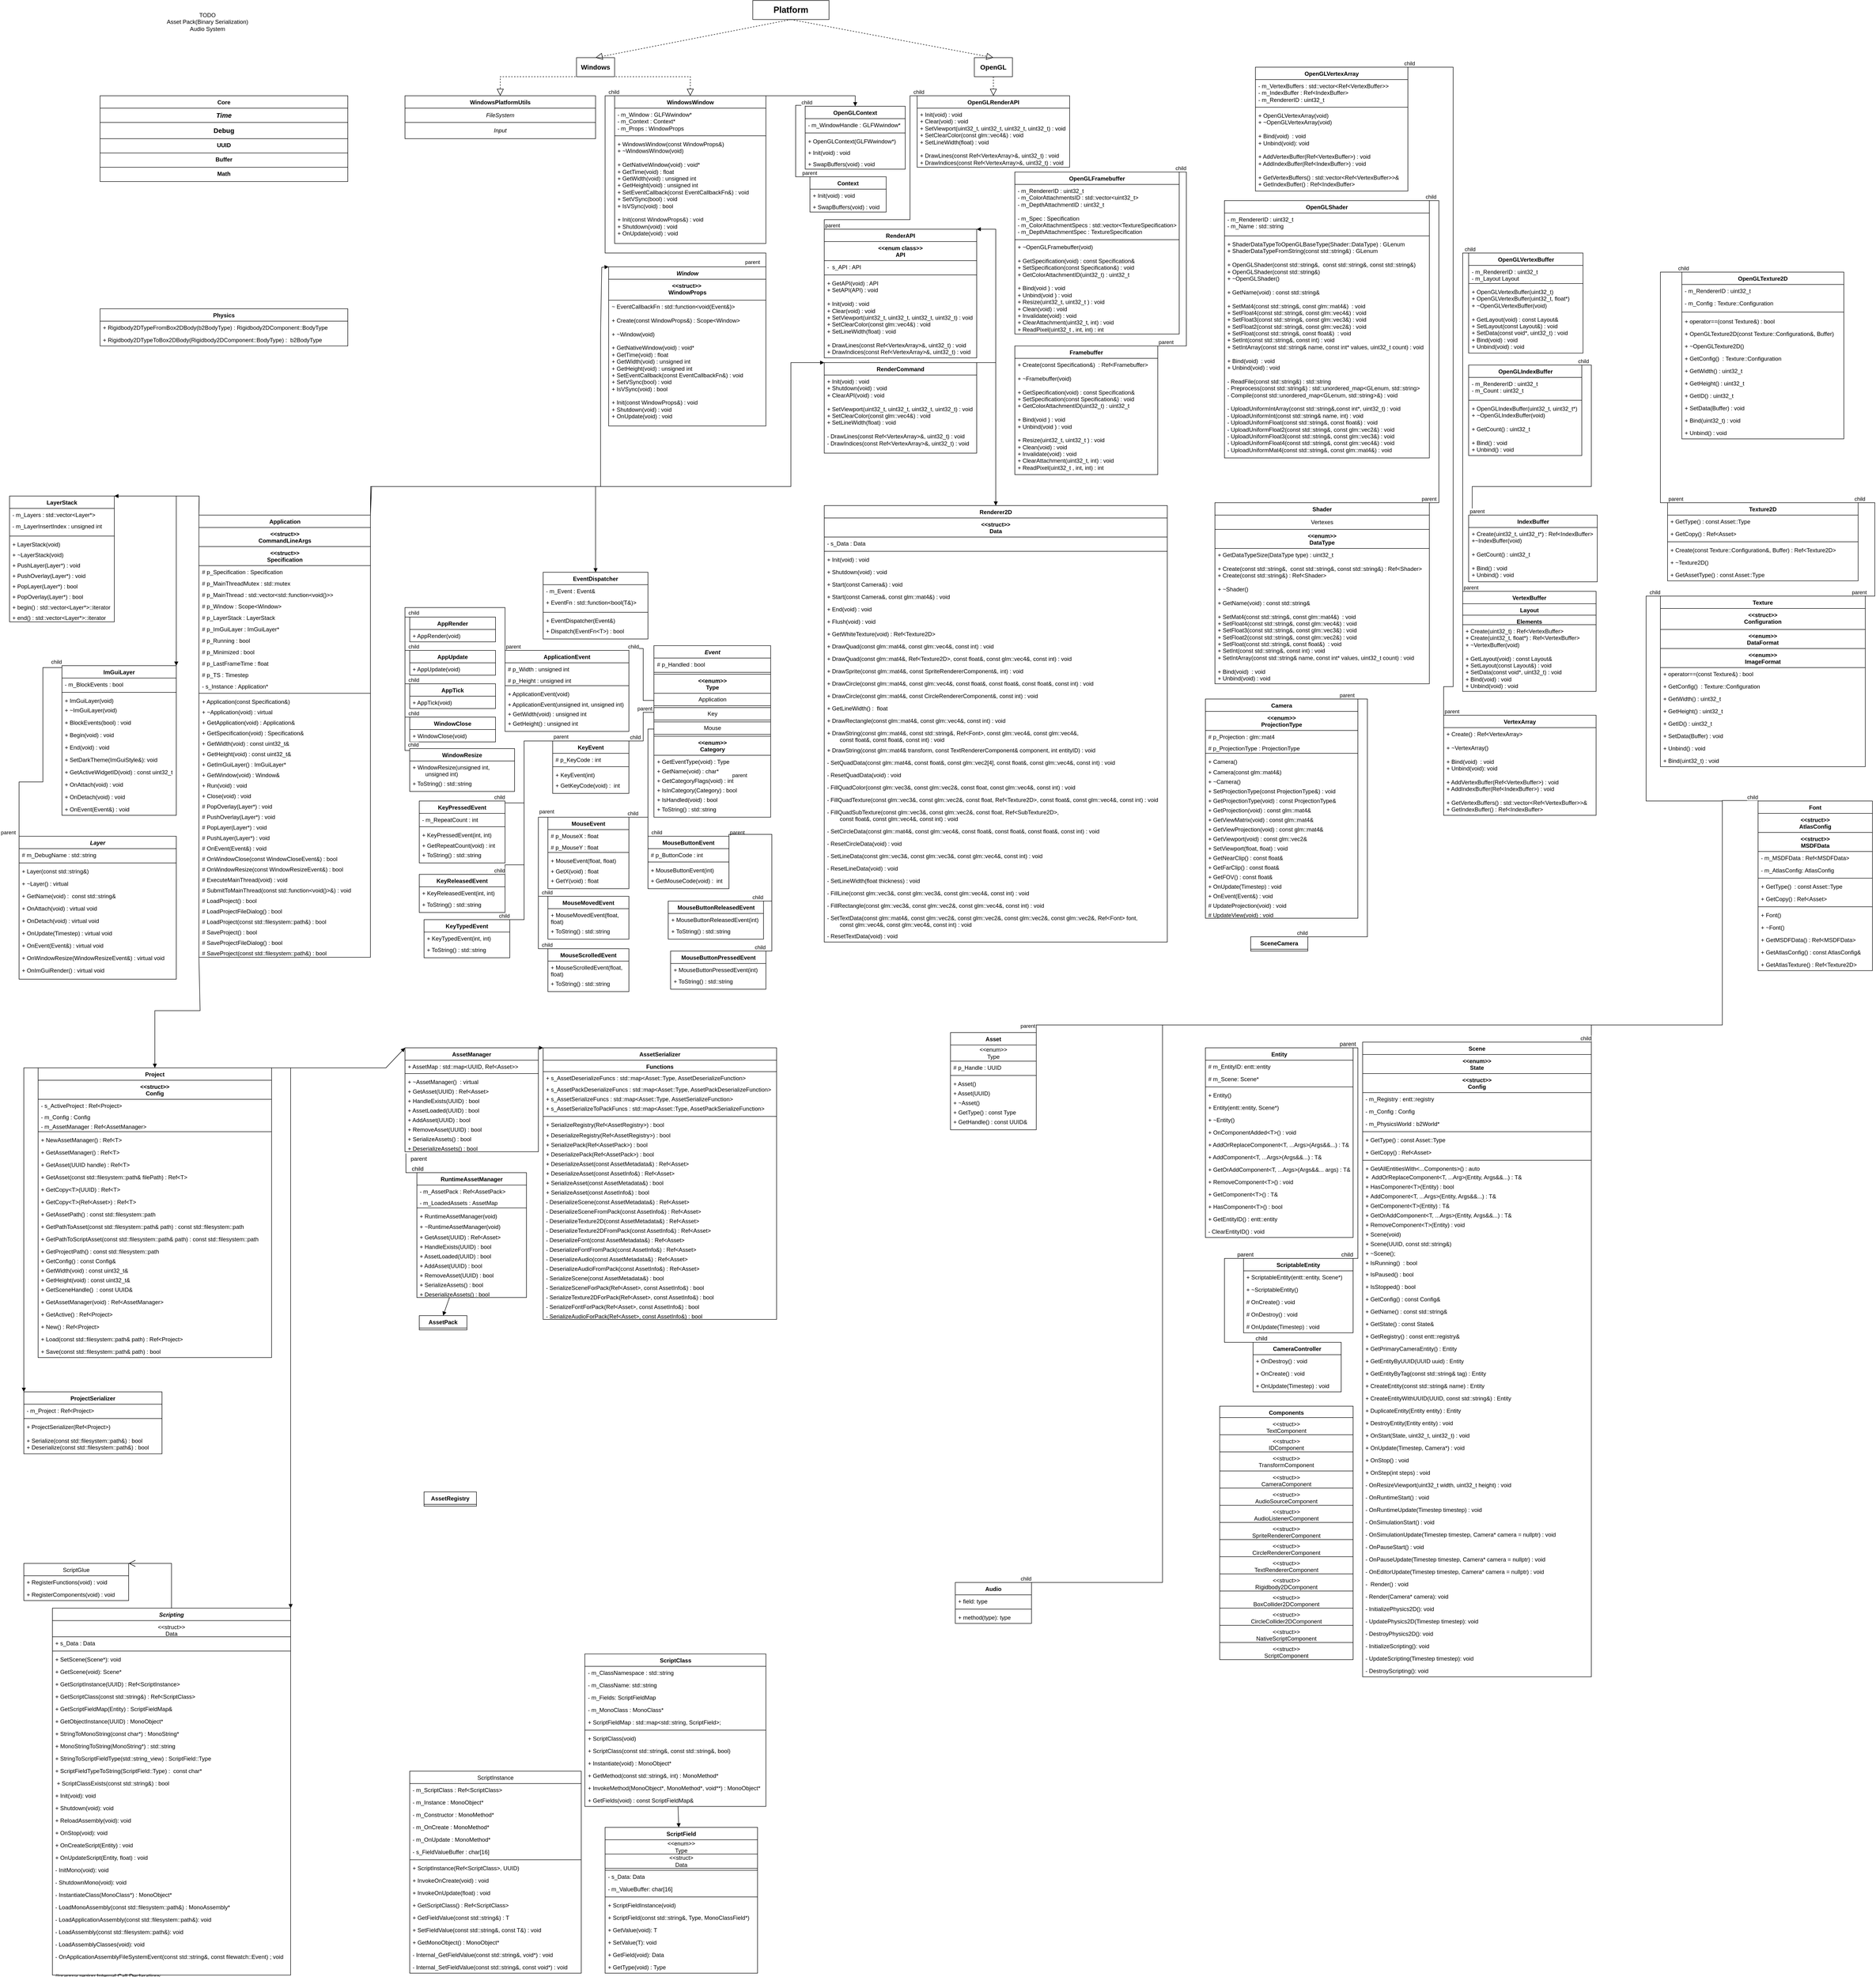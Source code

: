 <mxfile version="24.7.7" pages="2">
  <diagram name="Game-Engine-Workflow" id="HpFrq9M_KavLZmO_6Ela">
    <mxGraphModel dx="1930" dy="531" grid="1" gridSize="10" guides="1" tooltips="1" connect="1" arrows="1" fold="1" page="1" pageScale="1" pageWidth="850" pageHeight="1100" math="0" shadow="0">
      <root>
        <mxCell id="0" />
        <mxCell id="1" parent="0" />
        <mxCell id="Rim_5R-Qdxpw6dDCHLoQ-16" value="Application&lt;div&gt;&lt;br&gt;&lt;/div&gt;" style="swimlane;fontStyle=1;align=center;verticalAlign=top;childLayout=stackLayout;horizontal=1;startSize=26;horizontalStack=0;resizeParent=1;resizeParentMax=0;resizeLast=0;collapsible=1;marginBottom=0;whiteSpace=wrap;html=1;" parent="1" vertex="1">
          <mxGeometry x="-392.5" y="1160" width="360" height="928" as="geometry">
            <mxRectangle x="-392.5" y="1160" width="100" height="40" as="alternateBounds" />
          </mxGeometry>
        </mxCell>
        <mxCell id="Rim_5R-Qdxpw6dDCHLoQ-333" value="&amp;lt;&amp;lt;struct&amp;gt;&amp;gt;&lt;div&gt;CommandLineArgs&lt;/div&gt;" style="swimlane;fontStyle=1;align=center;verticalAlign=top;childLayout=stackLayout;horizontal=1;startSize=40;horizontalStack=0;resizeParent=1;resizeParentMax=0;resizeLast=0;collapsible=1;marginBottom=0;whiteSpace=wrap;html=1;" parent="Rim_5R-Qdxpw6dDCHLoQ-16" vertex="1" collapsed="1">
          <mxGeometry y="26" width="360" height="40" as="geometry">
            <mxRectangle y="26" width="360" height="126" as="alternateBounds" />
          </mxGeometry>
        </mxCell>
        <mxCell id="VzxeDkw9QDVqfuMbEU8i-34" value="+ Count : int" style="text;strokeColor=none;fillColor=none;align=left;verticalAlign=top;spacingLeft=4;spacingRight=4;overflow=hidden;rotatable=0;points=[[0,0.5],[1,0.5]];portConstraint=eastwest;whiteSpace=wrap;html=1;" parent="Rim_5R-Qdxpw6dDCHLoQ-333" vertex="1">
          <mxGeometry y="40" width="360" height="26" as="geometry" />
        </mxCell>
        <mxCell id="Rim_5R-Qdxpw6dDCHLoQ-334" value="+ Args : char**" style="text;strokeColor=none;fillColor=none;align=left;verticalAlign=top;spacingLeft=4;spacingRight=4;overflow=hidden;rotatable=0;points=[[0,0.5],[1,0.5]];portConstraint=eastwest;whiteSpace=wrap;html=1;" parent="Rim_5R-Qdxpw6dDCHLoQ-333" vertex="1">
          <mxGeometry y="66" width="360" height="26" as="geometry" />
        </mxCell>
        <mxCell id="Rim_5R-Qdxpw6dDCHLoQ-335" value="" style="line;strokeWidth=1;fillColor=none;align=left;verticalAlign=middle;spacingTop=-1;spacingLeft=3;spacingRight=3;rotatable=0;labelPosition=right;points=[];portConstraint=eastwest;strokeColor=inherit;" parent="Rim_5R-Qdxpw6dDCHLoQ-333" vertex="1">
          <mxGeometry y="92" width="360" height="8" as="geometry" />
        </mxCell>
        <mxCell id="Rim_5R-Qdxpw6dDCHLoQ-336" value="+ operator[](int) : char*" style="text;strokeColor=none;fillColor=none;align=left;verticalAlign=top;spacingLeft=4;spacingRight=4;overflow=hidden;rotatable=0;points=[[0,0.5],[1,0.5]];portConstraint=eastwest;whiteSpace=wrap;html=1;" parent="Rim_5R-Qdxpw6dDCHLoQ-333" vertex="1">
          <mxGeometry y="100" width="360" height="26" as="geometry" />
        </mxCell>
        <mxCell id="Rim_5R-Qdxpw6dDCHLoQ-328" value="&amp;lt;&amp;lt;struct&amp;gt;&amp;gt;&lt;div&gt;Specification&lt;/div&gt;" style="swimlane;fontStyle=1;align=center;verticalAlign=top;childLayout=stackLayout;horizontal=1;startSize=40;horizontalStack=0;resizeParent=1;resizeParentMax=0;resizeLast=0;collapsible=1;marginBottom=0;whiteSpace=wrap;html=1;" parent="Rim_5R-Qdxpw6dDCHLoQ-16" vertex="1" collapsed="1">
          <mxGeometry y="66" width="360" height="40" as="geometry">
            <mxRectangle y="66" width="360" height="110" as="alternateBounds" />
          </mxGeometry>
        </mxCell>
        <mxCell id="Rim_5R-Qdxpw6dDCHLoQ-329" value="+ Name : std::string" style="text;strokeColor=none;fillColor=none;align=left;verticalAlign=top;spacingLeft=4;spacingRight=4;overflow=hidden;rotatable=0;points=[[0,0.5],[1,0.5]];portConstraint=eastwest;whiteSpace=wrap;html=1;" parent="Rim_5R-Qdxpw6dDCHLoQ-328" vertex="1">
          <mxGeometry y="40" width="360" height="20" as="geometry" />
        </mxCell>
        <mxCell id="VzxeDkw9QDVqfuMbEU8i-32" value="+ WorkingDirectory : std::string" style="text;strokeColor=none;fillColor=none;align=left;verticalAlign=top;spacingLeft=4;spacingRight=4;overflow=hidden;rotatable=0;points=[[0,0.5],[1,0.5]];portConstraint=eastwest;whiteSpace=wrap;html=1;" parent="Rim_5R-Qdxpw6dDCHLoQ-328" vertex="1">
          <mxGeometry y="60" width="360" height="24" as="geometry" />
        </mxCell>
        <mxCell id="Rim_5R-Qdxpw6dDCHLoQ-331" value="+ Args : CommandLineArgs" style="text;strokeColor=none;fillColor=none;align=left;verticalAlign=top;spacingLeft=4;spacingRight=4;overflow=hidden;rotatable=0;points=[[0,0.5],[1,0.5]];portConstraint=eastwest;whiteSpace=wrap;html=1;" parent="Rim_5R-Qdxpw6dDCHLoQ-328" vertex="1">
          <mxGeometry y="84" width="360" height="26" as="geometry" />
        </mxCell>
        <mxCell id="VzxeDkw9QDVqfuMbEU8i-20" value="&lt;div&gt;# p&lt;span style=&quot;background-color: initial;&quot;&gt;_Specification :&amp;nbsp;&lt;/span&gt;&lt;span style=&quot;background-color: initial;&quot;&gt;Specification&lt;/span&gt;&lt;/div&gt;&lt;div&gt;&lt;span style=&quot;background-color: initial;&quot;&gt;&lt;br&gt;&lt;/span&gt;&lt;/div&gt;" style="text;strokeColor=none;fillColor=none;align=left;verticalAlign=top;spacingLeft=4;spacingRight=4;overflow=hidden;rotatable=0;points=[[0,0.5],[1,0.5]];portConstraint=eastwest;whiteSpace=wrap;html=1;" parent="Rim_5R-Qdxpw6dDCHLoQ-16" vertex="1">
          <mxGeometry y="106" width="360" height="24" as="geometry" />
        </mxCell>
        <mxCell id="VzxeDkw9QDVqfuMbEU8i-18" value="# p_MainThreadMutex :&amp;nbsp;&lt;span style=&quot;background-color: initial;&quot;&gt;std::mutex&lt;/span&gt;&lt;span style=&quot;background-color: initial;&quot;&gt;&amp;nbsp;&lt;/span&gt;" style="text;strokeColor=none;fillColor=none;align=left;verticalAlign=top;spacingLeft=4;spacingRight=4;overflow=hidden;rotatable=0;points=[[0,0.5],[1,0.5]];portConstraint=eastwest;whiteSpace=wrap;html=1;" parent="Rim_5R-Qdxpw6dDCHLoQ-16" vertex="1">
          <mxGeometry y="130" width="360" height="24" as="geometry" />
        </mxCell>
        <mxCell id="VzxeDkw9QDVqfuMbEU8i-19" value="&lt;span style=&quot;background-color: initial;&quot;&gt;# p_MainThread :&amp;nbsp;&lt;/span&gt;&lt;span style=&quot;background-color: initial;&quot;&gt;std::vector&amp;lt;std::function&amp;lt;void()&amp;gt;&amp;gt;&lt;/span&gt;&lt;span style=&quot;background-color: initial;&quot;&gt;&amp;nbsp;&lt;/span&gt;" style="text;strokeColor=none;fillColor=none;align=left;verticalAlign=top;spacingLeft=4;spacingRight=4;overflow=hidden;rotatable=0;points=[[0,0.5],[1,0.5]];portConstraint=eastwest;whiteSpace=wrap;html=1;" parent="Rim_5R-Qdxpw6dDCHLoQ-16" vertex="1">
          <mxGeometry y="154" width="360" height="24" as="geometry" />
        </mxCell>
        <mxCell id="VzxeDkw9QDVqfuMbEU8i-21" value="# p&lt;span style=&quot;background-color: initial;&quot;&gt;_Window :&amp;nbsp;&lt;/span&gt;&lt;span style=&quot;background-color: initial;&quot;&gt;Scope&amp;lt;Window&amp;gt;&lt;/span&gt;" style="text;strokeColor=none;fillColor=none;align=left;verticalAlign=top;spacingLeft=4;spacingRight=4;overflow=hidden;rotatable=0;points=[[0,0.5],[1,0.5]];portConstraint=eastwest;whiteSpace=wrap;html=1;" parent="Rim_5R-Qdxpw6dDCHLoQ-16" vertex="1">
          <mxGeometry y="178" width="360" height="24" as="geometry" />
        </mxCell>
        <mxCell id="VzxeDkw9QDVqfuMbEU8i-25" value="# p_LayerStack :&amp;nbsp;&lt;span style=&quot;background-color: initial;&quot;&gt;LayerStack&lt;/span&gt;&lt;span style=&quot;background-color: initial;&quot;&gt;&amp;nbsp;&lt;/span&gt;" style="text;strokeColor=none;fillColor=none;align=left;verticalAlign=top;spacingLeft=4;spacingRight=4;overflow=hidden;rotatable=0;points=[[0,0.5],[1,0.5]];portConstraint=eastwest;whiteSpace=wrap;html=1;" parent="Rim_5R-Qdxpw6dDCHLoQ-16" vertex="1">
          <mxGeometry y="202" width="360" height="24" as="geometry" />
        </mxCell>
        <mxCell id="VzxeDkw9QDVqfuMbEU8i-26" value="# p&lt;span style=&quot;background-color: initial;&quot;&gt;_ImGuiLayer :&amp;nbsp;&lt;/span&gt;&lt;span style=&quot;background-color: initial;&quot;&gt;ImGuiLayer*&lt;/span&gt;&lt;div&gt;&lt;br&gt;&lt;/div&gt;" style="text;strokeColor=none;fillColor=none;align=left;verticalAlign=top;spacingLeft=4;spacingRight=4;overflow=hidden;rotatable=0;points=[[0,0.5],[1,0.5]];portConstraint=eastwest;whiteSpace=wrap;html=1;" parent="Rim_5R-Qdxpw6dDCHLoQ-16" vertex="1">
          <mxGeometry y="226" width="360" height="24" as="geometry" />
        </mxCell>
        <mxCell id="VzxeDkw9QDVqfuMbEU8i-27" value="# p&lt;span style=&quot;background-color: initial;&quot;&gt;_Running :&amp;nbsp;&lt;/span&gt;&lt;span style=&quot;background-color: initial;&quot;&gt;bool&lt;/span&gt;&lt;span style=&quot;background-color: initial;&quot;&gt;&amp;nbsp;&lt;/span&gt;" style="text;strokeColor=none;fillColor=none;align=left;verticalAlign=top;spacingLeft=4;spacingRight=4;overflow=hidden;rotatable=0;points=[[0,0.5],[1,0.5]];portConstraint=eastwest;whiteSpace=wrap;html=1;" parent="Rim_5R-Qdxpw6dDCHLoQ-16" vertex="1">
          <mxGeometry y="250" width="360" height="24" as="geometry" />
        </mxCell>
        <mxCell id="VzxeDkw9QDVqfuMbEU8i-24" value="# p_Minimized :&amp;nbsp;&lt;span style=&quot;background-color: initial;&quot;&gt;bool&lt;/span&gt;&lt;span style=&quot;background-color: initial;&quot;&gt;&amp;nbsp;&lt;/span&gt;" style="text;strokeColor=none;fillColor=none;align=left;verticalAlign=top;spacingLeft=4;spacingRight=4;overflow=hidden;rotatable=0;points=[[0,0.5],[1,0.5]];portConstraint=eastwest;whiteSpace=wrap;html=1;" parent="Rim_5R-Qdxpw6dDCHLoQ-16" vertex="1">
          <mxGeometry y="274" width="360" height="24" as="geometry" />
        </mxCell>
        <mxCell id="VzxeDkw9QDVqfuMbEU8i-22" value="# p&lt;span style=&quot;background-color: initial;&quot;&gt;_LastFrameTime :&amp;nbsp;&lt;/span&gt;&lt;span style=&quot;background-color: initial;&quot;&gt;float&lt;/span&gt;&lt;span style=&quot;background-color: initial;&quot;&gt;&amp;nbsp;&lt;/span&gt;&lt;div&gt;&lt;br&gt;&lt;/div&gt;" style="text;strokeColor=none;fillColor=none;align=left;verticalAlign=top;spacingLeft=4;spacingRight=4;overflow=hidden;rotatable=0;points=[[0,0.5],[1,0.5]];portConstraint=eastwest;whiteSpace=wrap;html=1;" parent="Rim_5R-Qdxpw6dDCHLoQ-16" vertex="1">
          <mxGeometry y="298" width="360" height="24" as="geometry" />
        </mxCell>
        <mxCell id="VzxeDkw9QDVqfuMbEU8i-23" value="# p&lt;span style=&quot;background-color: initial;&quot;&gt;_TS :&amp;nbsp;&lt;/span&gt;&lt;span style=&quot;background-color: initial;&quot;&gt;Timestep&lt;/span&gt;&lt;div&gt;&lt;br&gt;&lt;/div&gt;" style="text;strokeColor=none;fillColor=none;align=left;verticalAlign=top;spacingLeft=4;spacingRight=4;overflow=hidden;rotatable=0;points=[[0,0.5],[1,0.5]];portConstraint=eastwest;whiteSpace=wrap;html=1;" parent="Rim_5R-Qdxpw6dDCHLoQ-16" vertex="1">
          <mxGeometry y="322" width="360" height="24" as="geometry" />
        </mxCell>
        <mxCell id="Rim_5R-Qdxpw6dDCHLoQ-17" value="&lt;div&gt;&lt;span style=&quot;background-color: initial;&quot;&gt;- s_Instance :&amp;nbsp;&lt;/span&gt;&lt;span style=&quot;background-color: initial;&quot;&gt;Application*&lt;/span&gt;&lt;span style=&quot;background-color: initial;&quot;&gt;&amp;nbsp;&lt;/span&gt;&lt;br&gt;&lt;/div&gt;" style="text;strokeColor=none;fillColor=none;align=left;verticalAlign=top;spacingLeft=4;spacingRight=4;overflow=hidden;rotatable=0;points=[[0,0.5],[1,0.5]];portConstraint=eastwest;whiteSpace=wrap;html=1;" parent="Rim_5R-Qdxpw6dDCHLoQ-16" vertex="1">
          <mxGeometry y="346" width="360" height="24" as="geometry" />
        </mxCell>
        <mxCell id="Rim_5R-Qdxpw6dDCHLoQ-18" value="" style="line;strokeWidth=1;fillColor=none;align=left;verticalAlign=middle;spacingTop=-1;spacingLeft=3;spacingRight=3;rotatable=0;labelPosition=right;points=[];portConstraint=eastwest;strokeColor=inherit;" parent="Rim_5R-Qdxpw6dDCHLoQ-16" vertex="1">
          <mxGeometry y="370" width="360" height="8" as="geometry" />
        </mxCell>
        <mxCell id="VzxeDkw9QDVqfuMbEU8i-4" value="&lt;div&gt;+ Application(const Specification&amp;amp;)&lt;br&gt;&lt;/div&gt;" style="text;strokeColor=none;fillColor=none;align=left;verticalAlign=top;spacingLeft=4;spacingRight=4;overflow=hidden;rotatable=0;points=[[0,0.5],[1,0.5]];portConstraint=eastwest;whiteSpace=wrap;html=1;" parent="Rim_5R-Qdxpw6dDCHLoQ-16" vertex="1">
          <mxGeometry y="378" width="360" height="22" as="geometry" />
        </mxCell>
        <mxCell id="VzxeDkw9QDVqfuMbEU8i-5" value="&lt;div&gt;&lt;div&gt;+ ~Application(void) : virtual&lt;/div&gt;&lt;div&gt;&lt;br&gt;&lt;/div&gt;&lt;/div&gt;" style="text;strokeColor=none;fillColor=none;align=left;verticalAlign=top;spacingLeft=4;spacingRight=4;overflow=hidden;rotatable=0;points=[[0,0.5],[1,0.5]];portConstraint=eastwest;whiteSpace=wrap;html=1;" parent="Rim_5R-Qdxpw6dDCHLoQ-16" vertex="1">
          <mxGeometry y="400" width="360" height="22" as="geometry" />
        </mxCell>
        <mxCell id="VzxeDkw9QDVqfuMbEU8i-6" value="&lt;div&gt;&lt;span style=&quot;background-color: initial;&quot;&gt;+ GetApplication(void) :&amp;nbsp;&lt;/span&gt;&lt;span style=&quot;background-color: initial;&quot;&gt;Application&amp;amp;&lt;/span&gt;&lt;br&gt;&lt;/div&gt;" style="text;strokeColor=none;fillColor=none;align=left;verticalAlign=top;spacingLeft=4;spacingRight=4;overflow=hidden;rotatable=0;points=[[0,0.5],[1,0.5]];portConstraint=eastwest;whiteSpace=wrap;html=1;" parent="Rim_5R-Qdxpw6dDCHLoQ-16" vertex="1">
          <mxGeometry y="422" width="360" height="22" as="geometry" />
        </mxCell>
        <mxCell id="VzxeDkw9QDVqfuMbEU8i-7" value="&lt;div&gt;&lt;span style=&quot;background-color: initial;&quot;&gt;+ GetSpecification(void) :&amp;nbsp;Specification&amp;amp;&lt;/span&gt;&lt;span style=&quot;background-color: initial;&quot;&gt;&lt;/span&gt;&lt;/div&gt;&lt;div&gt;&lt;span style=&quot;background-color: initial;&quot;&gt;&lt;br&gt;&lt;/span&gt;&lt;/div&gt;" style="text;strokeColor=none;fillColor=none;align=left;verticalAlign=top;spacingLeft=4;spacingRight=4;overflow=hidden;rotatable=0;points=[[0,0.5],[1,0.5]];portConstraint=eastwest;whiteSpace=wrap;html=1;" parent="Rim_5R-Qdxpw6dDCHLoQ-16" vertex="1">
          <mxGeometry y="444" width="360" height="22" as="geometry" />
        </mxCell>
        <mxCell id="VzxeDkw9QDVqfuMbEU8i-29" value="&lt;div&gt;&lt;span style=&quot;background-color: initial;&quot;&gt;+ GetWidth(void) : const uint32_t&amp;amp;&lt;/span&gt;&lt;span style=&quot;background-color: initial;&quot;&gt;&lt;/span&gt;&lt;/div&gt;&lt;div&gt;&lt;span style=&quot;background-color: initial;&quot;&gt;&lt;br&gt;&lt;/span&gt;&lt;/div&gt;" style="text;strokeColor=none;fillColor=none;align=left;verticalAlign=top;spacingLeft=4;spacingRight=4;overflow=hidden;rotatable=0;points=[[0,0.5],[1,0.5]];portConstraint=eastwest;whiteSpace=wrap;html=1;" parent="Rim_5R-Qdxpw6dDCHLoQ-16" vertex="1">
          <mxGeometry y="466" width="360" height="22" as="geometry" />
        </mxCell>
        <mxCell id="VzxeDkw9QDVqfuMbEU8i-30" value="&lt;div&gt;&lt;span style=&quot;background-color: initial;&quot;&gt;+ GetHeight(void) : const uint32_t&amp;amp;&lt;/span&gt;&lt;span style=&quot;background-color: initial;&quot;&gt;&lt;/span&gt;&lt;/div&gt;&lt;div&gt;&lt;span style=&quot;background-color: initial;&quot;&gt;&lt;br&gt;&lt;/span&gt;&lt;/div&gt;" style="text;strokeColor=none;fillColor=none;align=left;verticalAlign=top;spacingLeft=4;spacingRight=4;overflow=hidden;rotatable=0;points=[[0,0.5],[1,0.5]];portConstraint=eastwest;whiteSpace=wrap;html=1;" parent="Rim_5R-Qdxpw6dDCHLoQ-16" vertex="1">
          <mxGeometry y="488" width="360" height="22" as="geometry" />
        </mxCell>
        <mxCell id="VzxeDkw9QDVqfuMbEU8i-9" value="&lt;div&gt;&lt;div&gt;+ GetImGuiLayer() : ImGuiLayer*&lt;br&gt;&lt;/div&gt;&lt;div&gt;&lt;br&gt;&lt;/div&gt;&lt;/div&gt;" style="text;strokeColor=none;fillColor=none;align=left;verticalAlign=top;spacingLeft=4;spacingRight=4;overflow=hidden;rotatable=0;points=[[0,0.5],[1,0.5]];portConstraint=eastwest;whiteSpace=wrap;html=1;" parent="Rim_5R-Qdxpw6dDCHLoQ-16" vertex="1">
          <mxGeometry y="510" width="360" height="22" as="geometry" />
        </mxCell>
        <mxCell id="VzxeDkw9QDVqfuMbEU8i-8" value="&lt;div&gt;&lt;span style=&quot;background-color: initial;&quot;&gt;+ GetWindow(void) :&amp;nbsp;&lt;/span&gt;&lt;span style=&quot;background-color: initial;&quot;&gt;Window&amp;amp;&lt;/span&gt;&lt;br&gt;&lt;/div&gt;" style="text;strokeColor=none;fillColor=none;align=left;verticalAlign=top;spacingLeft=4;spacingRight=4;overflow=hidden;rotatable=0;points=[[0,0.5],[1,0.5]];portConstraint=eastwest;whiteSpace=wrap;html=1;" parent="Rim_5R-Qdxpw6dDCHLoQ-16" vertex="1">
          <mxGeometry y="532" width="360" height="22" as="geometry" />
        </mxCell>
        <mxCell id="VzxeDkw9QDVqfuMbEU8i-11" value="&lt;div&gt;+ Run(void) : void&lt;br&gt;&lt;/div&gt;" style="text;strokeColor=none;fillColor=none;align=left;verticalAlign=top;spacingLeft=4;spacingRight=4;overflow=hidden;rotatable=0;points=[[0,0.5],[1,0.5]];portConstraint=eastwest;whiteSpace=wrap;html=1;" parent="Rim_5R-Qdxpw6dDCHLoQ-16" vertex="1">
          <mxGeometry y="554" width="360" height="22" as="geometry" />
        </mxCell>
        <mxCell id="VzxeDkw9QDVqfuMbEU8i-12" value="&lt;div&gt;+ Close(void) : void&lt;br&gt;&lt;/div&gt;" style="text;strokeColor=none;fillColor=none;align=left;verticalAlign=top;spacingLeft=4;spacingRight=4;overflow=hidden;rotatable=0;points=[[0,0.5],[1,0.5]];portConstraint=eastwest;whiteSpace=wrap;html=1;" parent="Rim_5R-Qdxpw6dDCHLoQ-16" vertex="1">
          <mxGeometry y="576" width="360" height="22" as="geometry" />
        </mxCell>
        <mxCell id="VzxeDkw9QDVqfuMbEU8i-16" value="&lt;div&gt;&lt;span style=&quot;background-color: initial;&quot;&gt;#&lt;/span&gt;&lt;span style=&quot;background-color: initial;&quot;&gt;&amp;nbsp;PopOverlay(Layer*) :&amp;nbsp;void&lt;/span&gt;&lt;span style=&quot;background-color: initial;&quot;&gt;&lt;/span&gt;&lt;/div&gt;&lt;div&gt;&lt;span style=&quot;background-color: initial;&quot;&gt;&lt;br&gt;&lt;/span&gt;&lt;/div&gt;" style="text;strokeColor=none;fillColor=none;align=left;verticalAlign=top;spacingLeft=4;spacingRight=4;overflow=hidden;rotatable=0;points=[[0,0.5],[1,0.5]];portConstraint=eastwest;whiteSpace=wrap;html=1;" parent="Rim_5R-Qdxpw6dDCHLoQ-16" vertex="1">
          <mxGeometry y="598" width="360" height="22" as="geometry" />
        </mxCell>
        <mxCell id="VzxeDkw9QDVqfuMbEU8i-14" value="&lt;div&gt;&lt;span style=&quot;background-color: initial;&quot;&gt;#&lt;/span&gt;&amp;nbsp;PushOverlay(Layer*) :&amp;nbsp;&lt;span style=&quot;background-color: initial;&quot;&gt;void&lt;/span&gt;&lt;br&gt;&lt;/div&gt;" style="text;strokeColor=none;fillColor=none;align=left;verticalAlign=top;spacingLeft=4;spacingRight=4;overflow=hidden;rotatable=0;points=[[0,0.5],[1,0.5]];portConstraint=eastwest;whiteSpace=wrap;html=1;" parent="Rim_5R-Qdxpw6dDCHLoQ-16" vertex="1">
          <mxGeometry y="620" width="360" height="22" as="geometry" />
        </mxCell>
        <mxCell id="VzxeDkw9QDVqfuMbEU8i-15" value="&lt;div&gt;&lt;span style=&quot;background-color: initial;&quot;&gt;#&lt;/span&gt;&lt;span style=&quot;background-color: initial;&quot;&gt;&amp;nbsp;PopLayer(Layer*) :&amp;nbsp;&lt;/span&gt;&lt;span style=&quot;background-color: initial;&quot;&gt;void&lt;/span&gt;&lt;br&gt;&lt;/div&gt;" style="text;strokeColor=none;fillColor=none;align=left;verticalAlign=top;spacingLeft=4;spacingRight=4;overflow=hidden;rotatable=0;points=[[0,0.5],[1,0.5]];portConstraint=eastwest;whiteSpace=wrap;html=1;" parent="Rim_5R-Qdxpw6dDCHLoQ-16" vertex="1">
          <mxGeometry y="642" width="360" height="22" as="geometry" />
        </mxCell>
        <mxCell id="VzxeDkw9QDVqfuMbEU8i-13" value="&lt;div&gt;&lt;span style=&quot;background-color: initial;&quot;&gt;#&lt;/span&gt;&amp;nbsp;PushLayer(Layer*) : void&lt;br&gt;&lt;/div&gt;" style="text;strokeColor=none;fillColor=none;align=left;verticalAlign=top;spacingLeft=4;spacingRight=4;overflow=hidden;rotatable=0;points=[[0,0.5],[1,0.5]];portConstraint=eastwest;whiteSpace=wrap;html=1;" parent="Rim_5R-Qdxpw6dDCHLoQ-16" vertex="1">
          <mxGeometry y="664" width="360" height="22" as="geometry" />
        </mxCell>
        <mxCell id="VzxeDkw9QDVqfuMbEU8i-10" value="&lt;div&gt;&lt;span style=&quot;background-color: initial;&quot;&gt;#&lt;/span&gt;&lt;span style=&quot;background-color: initial;&quot;&gt;&amp;nbsp;OnEvent(Event&amp;amp;) :&amp;nbsp;&lt;/span&gt;&lt;span style=&quot;background-color: initial;&quot;&gt;void&lt;/span&gt;&lt;span style=&quot;background-color: initial;&quot;&gt;&amp;nbsp;&lt;/span&gt;&lt;br&gt;&lt;/div&gt;" style="text;strokeColor=none;fillColor=none;align=left;verticalAlign=top;spacingLeft=4;spacingRight=4;overflow=hidden;rotatable=0;points=[[0,0.5],[1,0.5]];portConstraint=eastwest;whiteSpace=wrap;html=1;" parent="Rim_5R-Qdxpw6dDCHLoQ-16" vertex="1">
          <mxGeometry y="686" width="360" height="22" as="geometry" />
        </mxCell>
        <mxCell id="VzxeDkw9QDVqfuMbEU8i-1" value="&lt;div&gt;&lt;span style=&quot;background-color: initial;&quot;&gt;#&lt;/span&gt;&lt;span style=&quot;white-space: normal;&quot;&gt;&amp;nbsp;OnWindowClose(const WindowCloseEvent&amp;amp;) :&amp;nbsp;&lt;/span&gt;&lt;span style=&quot;background-color: initial;&quot;&gt;bool&lt;/span&gt;&lt;span style=&quot;background-color: initial;&quot;&gt;&amp;nbsp;&lt;/span&gt;&lt;span style=&quot;background-color: initial;&quot;&gt;&amp;nbsp;&lt;/span&gt;&lt;/div&gt;" style="text;strokeColor=none;fillColor=none;align=left;verticalAlign=top;spacingLeft=4;spacingRight=4;overflow=hidden;rotatable=0;points=[[0,0.5],[1,0.5]];portConstraint=eastwest;whiteSpace=wrap;html=1;" parent="Rim_5R-Qdxpw6dDCHLoQ-16" vertex="1">
          <mxGeometry y="708" width="360" height="22" as="geometry" />
        </mxCell>
        <mxCell id="VzxeDkw9QDVqfuMbEU8i-2" value="#&lt;span style=&quot;background-color: initial;&quot;&gt;&amp;nbsp;OnWindowResize(const WindowResizeEvent&amp;amp;) :&amp;nbsp;&lt;/span&gt;&lt;span style=&quot;background-color: initial;&quot;&gt;bool&lt;/span&gt;&lt;span style=&quot;background-color: initial;&quot;&gt;&amp;nbsp;&lt;/span&gt;" style="text;strokeColor=none;fillColor=none;align=left;verticalAlign=top;spacingLeft=4;spacingRight=4;overflow=hidden;rotatable=0;points=[[0,0.5],[1,0.5]];portConstraint=eastwest;whiteSpace=wrap;html=1;" parent="Rim_5R-Qdxpw6dDCHLoQ-16" vertex="1">
          <mxGeometry y="730" width="360" height="22" as="geometry" />
        </mxCell>
        <mxCell id="VzxeDkw9QDVqfuMbEU8i-3" value="&lt;div&gt;&lt;span style=&quot;background-color: initial;&quot;&gt;#&lt;/span&gt;&lt;span style=&quot;background-color: initial;&quot;&gt;&amp;nbsp;ExecuteMainThread(void) : void&lt;/span&gt;&lt;br&gt;&lt;/div&gt;&lt;div&gt;&lt;span style=&quot;background-color: initial;&quot;&gt;&lt;br&gt;&lt;/span&gt;&lt;/div&gt;" style="text;strokeColor=none;fillColor=none;align=left;verticalAlign=top;spacingLeft=4;spacingRight=4;overflow=hidden;rotatable=0;points=[[0,0.5],[1,0.5]];portConstraint=eastwest;whiteSpace=wrap;html=1;" parent="Rim_5R-Qdxpw6dDCHLoQ-16" vertex="1">
          <mxGeometry y="752" width="360" height="22" as="geometry" />
        </mxCell>
        <mxCell id="VzxeDkw9QDVqfuMbEU8i-17" value="&lt;div&gt;&lt;span style=&quot;background-color: initial;&quot;&gt;# SubmitToMainThread(const std::function&amp;lt;void()&amp;gt;&amp;amp;) :&amp;nbsp;&lt;/span&gt;&lt;span style=&quot;background-color: initial;&quot;&gt;void&lt;/span&gt;&lt;span style=&quot;background-color: initial;&quot;&gt;&amp;nbsp;&lt;/span&gt;&lt;br&gt;&lt;/div&gt;" style="text;strokeColor=none;fillColor=none;align=left;verticalAlign=top;spacingLeft=4;spacingRight=4;overflow=hidden;rotatable=0;points=[[0,0.5],[1,0.5]];portConstraint=eastwest;whiteSpace=wrap;html=1;" parent="Rim_5R-Qdxpw6dDCHLoQ-16" vertex="1">
          <mxGeometry y="774" width="360" height="22" as="geometry" />
        </mxCell>
        <mxCell id="VzxeDkw9QDVqfuMbEU8i-35" value="&lt;div&gt;&lt;span style=&quot;background-color: initial;&quot;&gt;# LoadProject() : bool&lt;/span&gt;&lt;br&gt;&lt;/div&gt;" style="text;strokeColor=none;fillColor=none;align=left;verticalAlign=top;spacingLeft=4;spacingRight=4;overflow=hidden;rotatable=0;points=[[0,0.5],[1,0.5]];portConstraint=eastwest;whiteSpace=wrap;html=1;" parent="Rim_5R-Qdxpw6dDCHLoQ-16" vertex="1">
          <mxGeometry y="796" width="360" height="22" as="geometry" />
        </mxCell>
        <mxCell id="VzxeDkw9QDVqfuMbEU8i-36" value="&lt;div&gt;# LoadProjectFileDialog() : bool&lt;/div&gt;" style="text;strokeColor=none;fillColor=none;align=left;verticalAlign=top;spacingLeft=4;spacingRight=4;overflow=hidden;rotatable=0;points=[[0,0.5],[1,0.5]];portConstraint=eastwest;whiteSpace=wrap;html=1;" parent="Rim_5R-Qdxpw6dDCHLoQ-16" vertex="1">
          <mxGeometry y="818" width="360" height="22" as="geometry" />
        </mxCell>
        <mxCell id="VzxeDkw9QDVqfuMbEU8i-37" value="&lt;div&gt;# LoadProject(const std::filesystem::path&amp;amp;) : bool&lt;br&gt;&lt;/div&gt;" style="text;strokeColor=none;fillColor=none;align=left;verticalAlign=top;spacingLeft=4;spacingRight=4;overflow=hidden;rotatable=0;points=[[0,0.5],[1,0.5]];portConstraint=eastwest;whiteSpace=wrap;html=1;" parent="Rim_5R-Qdxpw6dDCHLoQ-16" vertex="1">
          <mxGeometry y="840" width="360" height="22" as="geometry" />
        </mxCell>
        <mxCell id="VzxeDkw9QDVqfuMbEU8i-43" value="&lt;div&gt;&lt;span style=&quot;background-color: initial;&quot;&gt;# SaveProject() : bool&lt;/span&gt;&lt;br&gt;&lt;/div&gt;" style="text;strokeColor=none;fillColor=none;align=left;verticalAlign=top;spacingLeft=4;spacingRight=4;overflow=hidden;rotatable=0;points=[[0,0.5],[1,0.5]];portConstraint=eastwest;whiteSpace=wrap;html=1;" parent="Rim_5R-Qdxpw6dDCHLoQ-16" vertex="1">
          <mxGeometry y="862" width="360" height="22" as="geometry" />
        </mxCell>
        <mxCell id="VzxeDkw9QDVqfuMbEU8i-42" value="&lt;div&gt;# SaveProjectFileDialog() : bool&lt;/div&gt;" style="text;strokeColor=none;fillColor=none;align=left;verticalAlign=top;spacingLeft=4;spacingRight=4;overflow=hidden;rotatable=0;points=[[0,0.5],[1,0.5]];portConstraint=eastwest;whiteSpace=wrap;html=1;" parent="Rim_5R-Qdxpw6dDCHLoQ-16" vertex="1">
          <mxGeometry y="884" width="360" height="22" as="geometry" />
        </mxCell>
        <mxCell id="VzxeDkw9QDVqfuMbEU8i-41" value="&lt;div&gt;# SaveProject(const std::filesystem::path&amp;amp;) : bool&lt;br&gt;&lt;/div&gt;" style="text;strokeColor=none;fillColor=none;align=left;verticalAlign=top;spacingLeft=4;spacingRight=4;overflow=hidden;rotatable=0;points=[[0,0.5],[1,0.5]];portConstraint=eastwest;whiteSpace=wrap;html=1;" parent="Rim_5R-Qdxpw6dDCHLoQ-16" vertex="1">
          <mxGeometry y="906" width="360" height="22" as="geometry" />
        </mxCell>
        <mxCell id="Rim_5R-Qdxpw6dDCHLoQ-30" value="&lt;i&gt;Layer&lt;/i&gt;" style="swimlane;fontStyle=1;align=center;verticalAlign=top;childLayout=stackLayout;horizontal=1;startSize=26;horizontalStack=0;resizeParent=1;resizeParentMax=0;resizeLast=0;collapsible=1;marginBottom=0;whiteSpace=wrap;html=1;" parent="1" vertex="1">
          <mxGeometry x="-770" y="1834" width="330" height="300" as="geometry" />
        </mxCell>
        <mxCell id="Rim_5R-Qdxpw6dDCHLoQ-31" value="# m_DebugName : std::string" style="text;strokeColor=none;fillColor=none;align=left;verticalAlign=top;spacingLeft=4;spacingRight=4;overflow=hidden;rotatable=0;points=[[0,0.5],[1,0.5]];portConstraint=eastwest;whiteSpace=wrap;html=1;" parent="Rim_5R-Qdxpw6dDCHLoQ-30" vertex="1">
          <mxGeometry y="26" width="330" height="26" as="geometry" />
        </mxCell>
        <mxCell id="Rim_5R-Qdxpw6dDCHLoQ-32" value="" style="line;strokeWidth=1;fillColor=none;align=left;verticalAlign=middle;spacingTop=-1;spacingLeft=3;spacingRight=3;rotatable=0;labelPosition=right;points=[];portConstraint=eastwest;strokeColor=inherit;" parent="Rim_5R-Qdxpw6dDCHLoQ-30" vertex="1">
          <mxGeometry y="52" width="330" height="8" as="geometry" />
        </mxCell>
        <mxCell id="IL22YzNzUEpvgWf9JWN4-18" value="+ Layer(const std::string&amp;amp;)" style="text;strokeColor=none;fillColor=none;align=left;verticalAlign=top;spacingLeft=4;spacingRight=4;overflow=hidden;rotatable=0;points=[[0,0.5],[1,0.5]];portConstraint=eastwest;whiteSpace=wrap;html=1;" parent="Rim_5R-Qdxpw6dDCHLoQ-30" vertex="1">
          <mxGeometry y="60" width="330" height="26" as="geometry" />
        </mxCell>
        <mxCell id="IL22YzNzUEpvgWf9JWN4-19" value="+ ~Layer() : virtual" style="text;strokeColor=none;fillColor=none;align=left;verticalAlign=top;spacingLeft=4;spacingRight=4;overflow=hidden;rotatable=0;points=[[0,0.5],[1,0.5]];portConstraint=eastwest;whiteSpace=wrap;html=1;" parent="Rim_5R-Qdxpw6dDCHLoQ-30" vertex="1">
          <mxGeometry y="86" width="330" height="26" as="geometry" />
        </mxCell>
        <mxCell id="IL22YzNzUEpvgWf9JWN4-26" value="&lt;div&gt;+ GetName(void) :&amp;nbsp;&lt;span style=&quot;background-color: initial;&quot;&gt;&amp;nbsp;&lt;/span&gt;&lt;span style=&quot;background-color: initial;&quot;&gt;const std::string&amp;amp;&lt;/span&gt;&lt;span style=&quot;background-color: initial;&quot;&gt;&lt;br&gt;&lt;/span&gt;&lt;/div&gt;&lt;div&gt;&lt;span style=&quot;background-color: initial;&quot;&gt;&lt;br&gt;&lt;/span&gt;&lt;/div&gt;" style="text;strokeColor=none;fillColor=none;align=left;verticalAlign=top;spacingLeft=4;spacingRight=4;overflow=hidden;rotatable=0;points=[[0,0.5],[1,0.5]];portConstraint=eastwest;whiteSpace=wrap;html=1;" parent="Rim_5R-Qdxpw6dDCHLoQ-30" vertex="1">
          <mxGeometry y="112" width="330" height="26" as="geometry" />
        </mxCell>
        <mxCell id="IL22YzNzUEpvgWf9JWN4-27" value="&lt;div&gt;+ OnAttach(void) : virtual void&lt;br&gt;&lt;/div&gt;" style="text;strokeColor=none;fillColor=none;align=left;verticalAlign=top;spacingLeft=4;spacingRight=4;overflow=hidden;rotatable=0;points=[[0,0.5],[1,0.5]];portConstraint=eastwest;whiteSpace=wrap;html=1;" parent="Rim_5R-Qdxpw6dDCHLoQ-30" vertex="1">
          <mxGeometry y="138" width="330" height="26" as="geometry" />
        </mxCell>
        <mxCell id="IL22YzNzUEpvgWf9JWN4-28" value="&lt;div&gt;+ OnDetach(void) :&amp;nbsp;&lt;span style=&quot;background-color: initial;&quot;&gt;virtual void&lt;/span&gt;&lt;span style=&quot;background-color: initial;&quot;&gt;&amp;nbsp;&lt;/span&gt;&lt;br&gt;&lt;/div&gt;" style="text;strokeColor=none;fillColor=none;align=left;verticalAlign=top;spacingLeft=4;spacingRight=4;overflow=hidden;rotatable=0;points=[[0,0.5],[1,0.5]];portConstraint=eastwest;whiteSpace=wrap;html=1;" parent="Rim_5R-Qdxpw6dDCHLoQ-30" vertex="1">
          <mxGeometry y="164" width="330" height="26" as="geometry" />
        </mxCell>
        <mxCell id="IL22YzNzUEpvgWf9JWN4-29" value="&lt;div&gt;+ OnUpdate(Timestep) :&amp;nbsp;&lt;span style=&quot;background-color: initial;&quot;&gt;virtual void&lt;/span&gt;&lt;span style=&quot;background-color: initial;&quot;&gt;&amp;nbsp;&lt;/span&gt;&lt;br&gt;&lt;/div&gt;" style="text;strokeColor=none;fillColor=none;align=left;verticalAlign=top;spacingLeft=4;spacingRight=4;overflow=hidden;rotatable=0;points=[[0,0.5],[1,0.5]];portConstraint=eastwest;whiteSpace=wrap;html=1;" parent="Rim_5R-Qdxpw6dDCHLoQ-30" vertex="1">
          <mxGeometry y="190" width="330" height="26" as="geometry" />
        </mxCell>
        <mxCell id="IL22YzNzUEpvgWf9JWN4-30" value="&lt;div&gt;&lt;div&gt;&lt;span style=&quot;background-color: initial;&quot;&gt;+ OnEvent(Event&amp;amp;) :&amp;nbsp;&lt;/span&gt;&lt;span style=&quot;background-color: initial;&quot;&gt;virtual void&lt;/span&gt;&lt;span style=&quot;background-color: initial;&quot;&gt;&amp;nbsp;&lt;/span&gt;&lt;/div&gt;&lt;/div&gt;&lt;div&gt;&lt;span style=&quot;background-color: initial;&quot;&gt;&lt;br&gt;&lt;/span&gt;&lt;/div&gt;" style="text;strokeColor=none;fillColor=none;align=left;verticalAlign=top;spacingLeft=4;spacingRight=4;overflow=hidden;rotatable=0;points=[[0,0.5],[1,0.5]];portConstraint=eastwest;whiteSpace=wrap;html=1;" parent="Rim_5R-Qdxpw6dDCHLoQ-30" vertex="1">
          <mxGeometry y="216" width="330" height="26" as="geometry" />
        </mxCell>
        <mxCell id="IL22YzNzUEpvgWf9JWN4-31" value="&lt;div&gt;&lt;div&gt;&lt;div&gt;&lt;span style=&quot;background-color: initial;&quot;&gt;+ OnWindowResize(WindowResizeEvent&amp;amp;) :&amp;nbsp;&lt;/span&gt;&lt;span style=&quot;background-color: initial;&quot;&gt;virtual void&lt;/span&gt;&lt;br&gt;&lt;/div&gt;&lt;/div&gt;&lt;/div&gt;&lt;div&gt;&lt;span style=&quot;background-color: initial;&quot;&gt;&lt;br&gt;&lt;/span&gt;&lt;/div&gt;" style="text;strokeColor=none;fillColor=none;align=left;verticalAlign=top;spacingLeft=4;spacingRight=4;overflow=hidden;rotatable=0;points=[[0,0.5],[1,0.5]];portConstraint=eastwest;whiteSpace=wrap;html=1;" parent="Rim_5R-Qdxpw6dDCHLoQ-30" vertex="1">
          <mxGeometry y="242" width="330" height="26" as="geometry" />
        </mxCell>
        <mxCell id="Rim_5R-Qdxpw6dDCHLoQ-33" value="&lt;div&gt;&lt;span style=&quot;background-color: initial;&quot;&gt;+ OnImGuiRender() :&amp;nbsp;&lt;/span&gt;&lt;span style=&quot;background-color: initial;&quot;&gt;virtual void&lt;/span&gt;&lt;span style=&quot;background-color: initial;&quot;&gt;&amp;nbsp;&lt;/span&gt;&lt;br&gt;&lt;/div&gt;&lt;div&gt;&lt;br&gt;&lt;/div&gt;" style="text;strokeColor=none;fillColor=none;align=left;verticalAlign=top;spacingLeft=4;spacingRight=4;overflow=hidden;rotatable=0;points=[[0,0.5],[1,0.5]];portConstraint=eastwest;whiteSpace=wrap;html=1;" parent="Rim_5R-Qdxpw6dDCHLoQ-30" vertex="1">
          <mxGeometry y="268" width="330" height="32" as="geometry" />
        </mxCell>
        <mxCell id="Rim_5R-Qdxpw6dDCHLoQ-42" value="ImGuiLayer" style="swimlane;fontStyle=1;align=center;verticalAlign=top;childLayout=stackLayout;horizontal=1;startSize=26;horizontalStack=0;resizeParent=1;resizeParentMax=0;resizeLast=0;collapsible=1;marginBottom=0;whiteSpace=wrap;html=1;" parent="1" vertex="1">
          <mxGeometry x="-680" y="1476" width="240" height="314" as="geometry" />
        </mxCell>
        <mxCell id="Rim_5R-Qdxpw6dDCHLoQ-43" value="- m_BlockEvents : bool&amp;nbsp;" style="text;strokeColor=none;fillColor=none;align=left;verticalAlign=top;spacingLeft=4;spacingRight=4;overflow=hidden;rotatable=0;points=[[0,0.5],[1,0.5]];portConstraint=eastwest;whiteSpace=wrap;html=1;" parent="Rim_5R-Qdxpw6dDCHLoQ-42" vertex="1">
          <mxGeometry y="26" width="240" height="26" as="geometry" />
        </mxCell>
        <mxCell id="Rim_5R-Qdxpw6dDCHLoQ-44" value="" style="line;strokeWidth=1;fillColor=none;align=left;verticalAlign=middle;spacingTop=-1;spacingLeft=3;spacingRight=3;rotatable=0;labelPosition=right;points=[];portConstraint=eastwest;strokeColor=inherit;" parent="Rim_5R-Qdxpw6dDCHLoQ-42" vertex="1">
          <mxGeometry y="52" width="240" height="8" as="geometry" />
        </mxCell>
        <mxCell id="Rim_5R-Qdxpw6dDCHLoQ-45" value="&lt;div&gt;&lt;span style=&quot;white-space: normal;&quot;&gt;+ ImGuiLayer(void)&lt;/span&gt;&lt;/div&gt;&lt;div&gt;&lt;span style=&quot;background-color: initial;&quot;&gt;&amp;nbsp;&lt;/span&gt;&lt;br&gt;&lt;/div&gt;&lt;div&gt;&lt;br&gt;&lt;/div&gt;" style="text;strokeColor=none;fillColor=none;align=left;verticalAlign=top;spacingLeft=4;spacingRight=4;overflow=hidden;rotatable=0;points=[[0,0.5],[1,0.5]];portConstraint=eastwest;whiteSpace=wrap;html=1;" parent="Rim_5R-Qdxpw6dDCHLoQ-42" vertex="1">
          <mxGeometry y="60" width="240" height="20" as="geometry" />
        </mxCell>
        <mxCell id="IL22YzNzUEpvgWf9JWN4-9" value="&lt;div&gt;+&lt;span style=&quot;background-color: initial;&quot;&gt;&amp;nbsp;~ImGuiLayer(void)&lt;/span&gt;&lt;/div&gt;&lt;div&gt;&lt;span style=&quot;background-color: initial;&quot;&gt;&lt;br&gt;&lt;/span&gt;&lt;/div&gt;" style="text;strokeColor=none;fillColor=none;align=left;verticalAlign=top;spacingLeft=4;spacingRight=4;overflow=hidden;rotatable=0;points=[[0,0.5],[1,0.5]];portConstraint=eastwest;whiteSpace=wrap;html=1;" parent="Rim_5R-Qdxpw6dDCHLoQ-42" vertex="1">
          <mxGeometry y="80" width="240" height="26" as="geometry" />
        </mxCell>
        <mxCell id="IL22YzNzUEpvgWf9JWN4-10" value="+ BlockEvents(bool) :&amp;nbsp;&lt;span style=&quot;background-color: initial;&quot;&gt;void&lt;/span&gt;" style="text;strokeColor=none;fillColor=none;align=left;verticalAlign=top;spacingLeft=4;spacingRight=4;overflow=hidden;rotatable=0;points=[[0,0.5],[1,0.5]];portConstraint=eastwest;whiteSpace=wrap;html=1;" parent="Rim_5R-Qdxpw6dDCHLoQ-42" vertex="1">
          <mxGeometry y="106" width="240" height="26" as="geometry" />
        </mxCell>
        <mxCell id="IL22YzNzUEpvgWf9JWN4-11" value="+ Begin(&lt;span style=&quot;background-color: initial;&quot;&gt;void&lt;/span&gt;&lt;span style=&quot;background-color: initial;&quot;&gt;) :&amp;nbsp;&lt;/span&gt;&lt;span style=&quot;background-color: initial;&quot;&gt;void&lt;/span&gt;&lt;span style=&quot;background-color: initial;&quot;&gt;&amp;nbsp;&lt;/span&gt;" style="text;strokeColor=none;fillColor=none;align=left;verticalAlign=top;spacingLeft=4;spacingRight=4;overflow=hidden;rotatable=0;points=[[0,0.5],[1,0.5]];portConstraint=eastwest;whiteSpace=wrap;html=1;" parent="Rim_5R-Qdxpw6dDCHLoQ-42" vertex="1">
          <mxGeometry y="132" width="240" height="26" as="geometry" />
        </mxCell>
        <mxCell id="IL22YzNzUEpvgWf9JWN4-12" value="&lt;div&gt;+ End(&lt;span style=&quot;background-color: initial;&quot;&gt;void&lt;/span&gt;&lt;span style=&quot;background-color: initial;&quot;&gt;) :&amp;nbsp;&lt;/span&gt;&lt;span style=&quot;background-color: initial;&quot;&gt;void&lt;/span&gt;&lt;span style=&quot;background-color: initial;&quot;&gt;&amp;nbsp;&lt;/span&gt;&lt;/div&gt;&lt;div&gt;&lt;br&gt;&lt;/div&gt;" style="text;strokeColor=none;fillColor=none;align=left;verticalAlign=top;spacingLeft=4;spacingRight=4;overflow=hidden;rotatable=0;points=[[0,0.5],[1,0.5]];portConstraint=eastwest;whiteSpace=wrap;html=1;" parent="Rim_5R-Qdxpw6dDCHLoQ-42" vertex="1">
          <mxGeometry y="158" width="240" height="26" as="geometry" />
        </mxCell>
        <mxCell id="IL22YzNzUEpvgWf9JWN4-13" value="&lt;div&gt;+ SetDarkTheme(ImGuiStyle&amp;amp;):&amp;nbsp;&lt;span style=&quot;background-color: initial;&quot;&gt;void&lt;/span&gt;&lt;span style=&quot;background-color: initial;&quot;&gt;&amp;nbsp;&lt;/span&gt;&lt;/div&gt;&lt;div&gt;&lt;br&gt;&lt;/div&gt;" style="text;strokeColor=none;fillColor=none;align=left;verticalAlign=top;spacingLeft=4;spacingRight=4;overflow=hidden;rotatable=0;points=[[0,0.5],[1,0.5]];portConstraint=eastwest;whiteSpace=wrap;html=1;" parent="Rim_5R-Qdxpw6dDCHLoQ-42" vertex="1">
          <mxGeometry y="184" width="240" height="26" as="geometry" />
        </mxCell>
        <mxCell id="IL22YzNzUEpvgWf9JWN4-14" value="&lt;div&gt;+ GetActiveWidgetID(void) :&amp;nbsp;&lt;span style=&quot;background-color: initial;&quot;&gt;const&amp;nbsp;&lt;/span&gt;&lt;span style=&quot;background-color: initial;&quot;&gt;uint32_t&lt;/span&gt;&lt;/div&gt;&lt;div&gt;&lt;br&gt;&lt;/div&gt;" style="text;strokeColor=none;fillColor=none;align=left;verticalAlign=top;spacingLeft=4;spacingRight=4;overflow=hidden;rotatable=0;points=[[0,0.5],[1,0.5]];portConstraint=eastwest;whiteSpace=wrap;html=1;" parent="Rim_5R-Qdxpw6dDCHLoQ-42" vertex="1">
          <mxGeometry y="210" width="240" height="26" as="geometry" />
        </mxCell>
        <mxCell id="IL22YzNzUEpvgWf9JWN4-15" value="&lt;span style=&quot;background-color: initial;&quot;&gt;+ OnAttach(&lt;/span&gt;&lt;span style=&quot;background-color: initial;&quot;&gt;void&lt;/span&gt;&lt;span style=&quot;background-color: initial;&quot;&gt;) : void&lt;/span&gt;" style="text;strokeColor=none;fillColor=none;align=left;verticalAlign=top;spacingLeft=4;spacingRight=4;overflow=hidden;rotatable=0;points=[[0,0.5],[1,0.5]];portConstraint=eastwest;whiteSpace=wrap;html=1;" parent="Rim_5R-Qdxpw6dDCHLoQ-42" vertex="1">
          <mxGeometry y="236" width="240" height="26" as="geometry" />
        </mxCell>
        <mxCell id="IL22YzNzUEpvgWf9JWN4-16" value="&lt;span style=&quot;background-color: initial;&quot;&gt;+ OnDetach(&lt;/span&gt;&lt;span style=&quot;background-color: initial;&quot;&gt;void&lt;/span&gt;&lt;span style=&quot;background-color: initial;&quot;&gt;) :&amp;nbsp;&lt;/span&gt;&lt;span style=&quot;background-color: initial;&quot;&gt;void&lt;/span&gt;&lt;span style=&quot;background-color: initial;&quot;&gt;&amp;nbsp;&lt;/span&gt;" style="text;strokeColor=none;fillColor=none;align=left;verticalAlign=top;spacingLeft=4;spacingRight=4;overflow=hidden;rotatable=0;points=[[0,0.5],[1,0.5]];portConstraint=eastwest;whiteSpace=wrap;html=1;" parent="Rim_5R-Qdxpw6dDCHLoQ-42" vertex="1">
          <mxGeometry y="262" width="240" height="26" as="geometry" />
        </mxCell>
        <mxCell id="IL22YzNzUEpvgWf9JWN4-17" value="+ OnEvent(Event&amp;amp;) :&amp;nbsp;void&amp;nbsp;" style="text;strokeColor=none;fillColor=none;align=left;verticalAlign=top;spacingLeft=4;spacingRight=4;overflow=hidden;rotatable=0;points=[[0,0.5],[1,0.5]];portConstraint=eastwest;whiteSpace=wrap;html=1;" parent="Rim_5R-Qdxpw6dDCHLoQ-42" vertex="1">
          <mxGeometry y="288" width="240" height="26" as="geometry" />
        </mxCell>
        <mxCell id="Rim_5R-Qdxpw6dDCHLoQ-55" value="LayerStack" style="swimlane;fontStyle=1;align=center;verticalAlign=top;childLayout=stackLayout;horizontal=1;startSize=26;horizontalStack=0;resizeParent=1;resizeParentMax=0;resizeLast=0;collapsible=1;marginBottom=0;whiteSpace=wrap;html=1;" parent="1" vertex="1">
          <mxGeometry x="-790" y="1120" width="220" height="264" as="geometry" />
        </mxCell>
        <mxCell id="Rim_5R-Qdxpw6dDCHLoQ-56" value="- m_Layers :&amp;nbsp;&lt;span style=&quot;background-color: initial;&quot;&gt;std::vector&amp;lt;Layer*&amp;gt;&lt;br&gt;&lt;/span&gt;" style="text;strokeColor=none;fillColor=none;align=left;verticalAlign=top;spacingLeft=4;spacingRight=4;overflow=hidden;rotatable=0;points=[[0,0.5],[1,0.5]];portConstraint=eastwest;whiteSpace=wrap;html=1;" parent="Rim_5R-Qdxpw6dDCHLoQ-55" vertex="1">
          <mxGeometry y="26" width="220" height="24" as="geometry" />
        </mxCell>
        <mxCell id="IL22YzNzUEpvgWf9JWN4-1" value="&lt;div&gt;&lt;span style=&quot;background-color: initial;&quot;&gt;- m_LayerInsertIndex :&amp;nbsp;&lt;/span&gt;&lt;span style=&quot;background-color: initial;&quot;&gt;unsigned int&lt;/span&gt;&lt;br&gt;&lt;/div&gt;" style="text;strokeColor=none;fillColor=none;align=left;verticalAlign=top;spacingLeft=4;spacingRight=4;overflow=hidden;rotatable=0;points=[[0,0.5],[1,0.5]];portConstraint=eastwest;whiteSpace=wrap;html=1;" parent="Rim_5R-Qdxpw6dDCHLoQ-55" vertex="1">
          <mxGeometry y="50" width="220" height="30" as="geometry" />
        </mxCell>
        <mxCell id="Rim_5R-Qdxpw6dDCHLoQ-57" value="" style="line;strokeWidth=1;fillColor=none;align=left;verticalAlign=middle;spacingTop=-1;spacingLeft=3;spacingRight=3;rotatable=0;labelPosition=right;points=[];portConstraint=eastwest;strokeColor=inherit;" parent="Rim_5R-Qdxpw6dDCHLoQ-55" vertex="1">
          <mxGeometry y="80" width="220" height="8" as="geometry" />
        </mxCell>
        <mxCell id="IL22YzNzUEpvgWf9JWN4-2" value="&lt;div&gt;+ LayerStack(void)&lt;br&gt;&lt;/div&gt;" style="text;strokeColor=none;fillColor=none;align=left;verticalAlign=top;spacingLeft=4;spacingRight=4;overflow=hidden;rotatable=0;points=[[0,0.5],[1,0.5]];portConstraint=eastwest;whiteSpace=wrap;html=1;" parent="Rim_5R-Qdxpw6dDCHLoQ-55" vertex="1">
          <mxGeometry y="88" width="220" height="22" as="geometry" />
        </mxCell>
        <mxCell id="IL22YzNzUEpvgWf9JWN4-3" value="&lt;div&gt;+ ~LayerStack(void)&lt;br&gt;&lt;/div&gt;" style="text;strokeColor=none;fillColor=none;align=left;verticalAlign=top;spacingLeft=4;spacingRight=4;overflow=hidden;rotatable=0;points=[[0,0.5],[1,0.5]];portConstraint=eastwest;whiteSpace=wrap;html=1;" parent="Rim_5R-Qdxpw6dDCHLoQ-55" vertex="1">
          <mxGeometry y="110" width="220" height="22" as="geometry" />
        </mxCell>
        <mxCell id="IL22YzNzUEpvgWf9JWN4-4" value="&lt;div&gt;+ PushLayer(Layer*) :&amp;nbsp;&lt;span style=&quot;background-color: initial;&quot;&gt;void&lt;/span&gt;&lt;br&gt;&lt;/div&gt;" style="text;strokeColor=none;fillColor=none;align=left;verticalAlign=top;spacingLeft=4;spacingRight=4;overflow=hidden;rotatable=0;points=[[0,0.5],[1,0.5]];portConstraint=eastwest;whiteSpace=wrap;html=1;" parent="Rim_5R-Qdxpw6dDCHLoQ-55" vertex="1">
          <mxGeometry y="132" width="220" height="22" as="geometry" />
        </mxCell>
        <mxCell id="IL22YzNzUEpvgWf9JWN4-5" value="&lt;div&gt;&lt;span style=&quot;background-color: initial;&quot;&gt;+ PushOverlay(Layer*) :&amp;nbsp;&lt;/span&gt;&lt;span style=&quot;background-color: initial;&quot;&gt;void&lt;/span&gt;&lt;br&gt;&lt;/div&gt;" style="text;strokeColor=none;fillColor=none;align=left;verticalAlign=top;spacingLeft=4;spacingRight=4;overflow=hidden;rotatable=0;points=[[0,0.5],[1,0.5]];portConstraint=eastwest;whiteSpace=wrap;html=1;" parent="Rim_5R-Qdxpw6dDCHLoQ-55" vertex="1">
          <mxGeometry y="154" width="220" height="22" as="geometry" />
        </mxCell>
        <mxCell id="IL22YzNzUEpvgWf9JWN4-6" value="&lt;div&gt;&lt;span style=&quot;background-color: initial;&quot;&gt;+ PopLayer(Layer*) :&amp;nbsp;&lt;/span&gt;&lt;span style=&quot;background-color: initial;&quot;&gt;bool&lt;/span&gt;&lt;span style=&quot;background-color: initial;&quot;&gt;&amp;nbsp;&lt;/span&gt;&lt;br&gt;&lt;/div&gt;" style="text;strokeColor=none;fillColor=none;align=left;verticalAlign=top;spacingLeft=4;spacingRight=4;overflow=hidden;rotatable=0;points=[[0,0.5],[1,0.5]];portConstraint=eastwest;whiteSpace=wrap;html=1;" parent="Rim_5R-Qdxpw6dDCHLoQ-55" vertex="1">
          <mxGeometry y="176" width="220" height="22" as="geometry" />
        </mxCell>
        <mxCell id="IL22YzNzUEpvgWf9JWN4-7" value="&lt;div&gt;&lt;span style=&quot;background-color: initial;&quot;&gt;+ PopOverlay(Layer*) :&amp;nbsp;&lt;/span&gt;&lt;span style=&quot;background-color: initial;&quot;&gt;bool&lt;/span&gt;&lt;span style=&quot;background-color: initial;&quot;&gt;&amp;nbsp;&lt;/span&gt;&lt;br&gt;&lt;/div&gt;" style="text;strokeColor=none;fillColor=none;align=left;verticalAlign=top;spacingLeft=4;spacingRight=4;overflow=hidden;rotatable=0;points=[[0,0.5],[1,0.5]];portConstraint=eastwest;whiteSpace=wrap;html=1;" parent="Rim_5R-Qdxpw6dDCHLoQ-55" vertex="1">
          <mxGeometry y="198" width="220" height="22" as="geometry" />
        </mxCell>
        <mxCell id="IL22YzNzUEpvgWf9JWN4-8" value="&lt;div&gt;&lt;div&gt;&lt;span style=&quot;background-color: initial;&quot;&gt;+ begin() :&amp;nbsp;&lt;/span&gt;&lt;span style=&quot;background-color: initial;&quot;&gt;std::vector&amp;lt;Layer*&amp;gt;::iterator&lt;/span&gt;&lt;br&gt;&lt;/div&gt;&lt;/div&gt;&lt;div&gt;&lt;span style=&quot;background-color: initial;&quot;&gt;&lt;br&gt;&lt;/span&gt;&lt;/div&gt;" style="text;strokeColor=none;fillColor=none;align=left;verticalAlign=top;spacingLeft=4;spacingRight=4;overflow=hidden;rotatable=0;points=[[0,0.5],[1,0.5]];portConstraint=eastwest;whiteSpace=wrap;html=1;" parent="Rim_5R-Qdxpw6dDCHLoQ-55" vertex="1">
          <mxGeometry y="220" width="220" height="22" as="geometry" />
        </mxCell>
        <mxCell id="Rim_5R-Qdxpw6dDCHLoQ-58" value="&lt;div&gt;&lt;span style=&quot;background-color: initial;&quot;&gt;+ end() :&amp;nbsp;&lt;/span&gt;&lt;span style=&quot;background-color: initial;&quot;&gt;std::vector&amp;lt;Layer*&amp;gt;::iterator&lt;/span&gt;&lt;br&gt;&lt;/div&gt;" style="text;strokeColor=none;fillColor=none;align=left;verticalAlign=top;spacingLeft=4;spacingRight=4;overflow=hidden;rotatable=0;points=[[0,0.5],[1,0.5]];portConstraint=eastwest;whiteSpace=wrap;html=1;" parent="Rim_5R-Qdxpw6dDCHLoQ-55" vertex="1">
          <mxGeometry y="242" width="220" height="22" as="geometry" />
        </mxCell>
        <mxCell id="Rim_5R-Qdxpw6dDCHLoQ-60" value="&lt;i&gt;Window&lt;/i&gt;" style="swimlane;fontStyle=1;align=center;verticalAlign=top;childLayout=stackLayout;horizontal=1;startSize=26;horizontalStack=0;resizeParent=1;resizeParentMax=0;resizeLast=0;collapsible=1;marginBottom=0;whiteSpace=wrap;html=1;" parent="1" vertex="1">
          <mxGeometry x="467.5" y="639" width="330" height="334" as="geometry" />
        </mxCell>
        <mxCell id="Rim_5R-Qdxpw6dDCHLoQ-64" value="&amp;lt;&amp;lt;struct&amp;gt;&amp;gt;&amp;nbsp;&lt;div&gt;WindowProps&lt;/div&gt;" style="swimlane;fontStyle=1;align=center;verticalAlign=top;childLayout=stackLayout;horizontal=1;startSize=44;horizontalStack=0;resizeParent=1;resizeParentMax=0;resizeLast=0;collapsible=1;marginBottom=0;whiteSpace=wrap;html=1;" parent="Rim_5R-Qdxpw6dDCHLoQ-60" vertex="1" collapsed="1">
          <mxGeometry y="26" width="330" height="44" as="geometry">
            <mxRectangle y="26" width="330" height="178" as="alternateBounds" />
          </mxGeometry>
        </mxCell>
        <mxCell id="Rim_5R-Qdxpw6dDCHLoQ-65" value="&lt;div&gt;+ Name:&amp;nbsp;&lt;span style=&quot;background-color: initial;&quot;&gt;std::string&lt;/span&gt;&lt;/div&gt;&lt;div&gt;+ Width :&amp;nbsp;&lt;span style=&quot;background-color: initial;&quot;&gt;unsigned int&lt;/span&gt;&lt;/div&gt;&lt;div&gt;+ Height :&amp;nbsp;&lt;span style=&quot;background-color: initial;&quot;&gt;unsigned int&lt;/span&gt;&lt;/div&gt;&lt;div&gt;&lt;span style=&quot;background-color: initial;&quot;&gt;&lt;div&gt;+ VSync :&amp;nbsp;&lt;span style=&quot;background-color: initial;&quot;&gt;bool&lt;/span&gt;&lt;span style=&quot;background-color: initial;&quot;&gt;&amp;nbsp;&lt;/span&gt;&lt;/div&gt;&lt;/span&gt;&lt;span style=&quot;background-color: initial;&quot;&gt;&lt;div&gt;+&amp;nbsp;&lt;span style=&quot;background-color: initial;&quot;&gt;EventCallback :&amp;nbsp;&lt;/span&gt;&lt;span style=&quot;background-color: initial;&quot;&gt;EventCallbackFn&lt;/span&gt;&lt;/div&gt;&lt;/span&gt;&lt;/div&gt;" style="text;strokeColor=none;fillColor=none;align=left;verticalAlign=top;spacingLeft=4;spacingRight=4;overflow=hidden;rotatable=0;points=[[0,0.5],[1,0.5]];portConstraint=eastwest;whiteSpace=wrap;html=1;" parent="Rim_5R-Qdxpw6dDCHLoQ-64" vertex="1">
          <mxGeometry y="44" width="330" height="84" as="geometry" />
        </mxCell>
        <mxCell id="Rim_5R-Qdxpw6dDCHLoQ-66" value="" style="line;strokeWidth=1;fillColor=none;align=left;verticalAlign=middle;spacingTop=-1;spacingLeft=3;spacingRight=3;rotatable=0;labelPosition=right;points=[];portConstraint=eastwest;strokeColor=inherit;" parent="Rim_5R-Qdxpw6dDCHLoQ-64" vertex="1">
          <mxGeometry y="128" width="330" height="8" as="geometry" />
        </mxCell>
        <mxCell id="Rim_5R-Qdxpw6dDCHLoQ-67" value="&lt;div&gt;+ WindowProps(const std::string&amp;amp;,&amp;nbsp;&lt;/div&gt;&lt;div&gt;&lt;span style=&quot;background-color: initial;&quot;&gt;&lt;span style=&quot;white-space: pre;&quot;&gt;&#x9;&lt;/span&gt;unsigned int,&amp;nbsp;&lt;/span&gt;&lt;span style=&quot;background-color: initial;&quot;&gt;unsigned int, bool, EventCallbackFN)&lt;/span&gt;&lt;/div&gt;" style="text;strokeColor=none;fillColor=none;align=left;verticalAlign=top;spacingLeft=4;spacingRight=4;overflow=hidden;rotatable=0;points=[[0,0.5],[1,0.5]];portConstraint=eastwest;whiteSpace=wrap;html=1;" parent="Rim_5R-Qdxpw6dDCHLoQ-64" vertex="1">
          <mxGeometry y="136" width="330" height="42" as="geometry" />
        </mxCell>
        <mxCell id="Rim_5R-Qdxpw6dDCHLoQ-63" value="&lt;div&gt;&lt;span style=&quot;white-space: normal;&quot;&gt;~ EventCallbackFn : std::function&amp;lt;void(Event&amp;amp;)&amp;gt;&lt;/span&gt;&lt;/div&gt;&lt;div&gt;&lt;br&gt;&lt;/div&gt;&lt;div&gt;&lt;span style=&quot;white-space: normal;&quot;&gt;+ Create(const WindowProps&amp;amp;) :&amp;nbsp;&lt;/span&gt;&lt;span style=&quot;background-color: initial;&quot;&gt;Scope&amp;lt;Window&amp;gt;&lt;/span&gt;&lt;/div&gt;&lt;div&gt;&lt;br&gt;&lt;/div&gt;&lt;div&gt;&lt;span style=&quot;white-space: normal;&quot;&gt;+ ~Window(void)&lt;/span&gt;&lt;/div&gt;&lt;div&gt;&lt;br&gt;&lt;/div&gt;&lt;div&gt;&lt;span style=&quot;white-space: normal;&quot;&gt;+ GetNativeWindow(void) :&amp;nbsp;&lt;/span&gt;&lt;span style=&quot;background-color: initial;&quot;&gt;void*&lt;/span&gt;&lt;span style=&quot;background-color: initial;&quot;&gt;&amp;nbsp;&lt;/span&gt;&lt;/div&gt;&lt;div&gt;&lt;span style=&quot;white-space: normal;&quot;&gt;+ GetTime(&lt;/span&gt;&lt;span style=&quot;background-color: initial;&quot;&gt;void&lt;/span&gt;&lt;span style=&quot;background-color: initial;&quot;&gt;) :&amp;nbsp;&lt;/span&gt;&lt;span style=&quot;background-color: initial;&quot;&gt;float&lt;/span&gt;&lt;span style=&quot;background-color: initial;&quot;&gt;&amp;nbsp;&lt;/span&gt;&lt;/div&gt;&lt;div&gt;&lt;span style=&quot;white-space: normal;&quot;&gt;+ GetWidth(void) :&amp;nbsp;&lt;/span&gt;&lt;span style=&quot;background-color: initial;&quot;&gt;unsigned int&lt;/span&gt;&lt;/div&gt;&lt;div&gt;&lt;span style=&quot;white-space: normal;&quot;&gt;+ GetHeight(void) :&amp;nbsp;&lt;/span&gt;&lt;span style=&quot;background-color: initial;&quot;&gt;unsigned int&lt;/span&gt;&lt;/div&gt;&lt;div&gt;&lt;span style=&quot;background-color: initial;&quot;&gt;+ SetEventCallback(const EventCallbackFn&amp;amp;) :&amp;nbsp;&lt;/span&gt;&lt;span style=&quot;background-color: initial;&quot;&gt;void&lt;/span&gt;&lt;span style=&quot;background-color: initial;&quot;&gt;&amp;nbsp;&lt;/span&gt;&lt;br&gt;&lt;/div&gt;&lt;div&gt;&lt;span style=&quot;white-space: normal;&quot;&gt;+ SetVSync(bool) :&amp;nbsp;&lt;/span&gt;&lt;span style=&quot;background-color: initial;&quot;&gt;void&lt;/span&gt;&lt;span style=&quot;background-color: initial;&quot;&gt;&amp;nbsp;&lt;/span&gt;&lt;/div&gt;&lt;div&gt;&lt;span style=&quot;white-space: normal;&quot;&gt;+ IsVSync(void) :&amp;nbsp;&lt;/span&gt;&lt;span style=&quot;background-color: initial;&quot;&gt;bool&lt;/span&gt;&lt;span style=&quot;background-color: initial;&quot;&gt;&amp;nbsp;&lt;/span&gt;&lt;/div&gt;&lt;div&gt;&lt;br&gt;&lt;/div&gt;&lt;div&gt;&lt;span style=&quot;white-space: normal;&quot;&gt;+ Init(const WindowProps&amp;amp;) :&amp;nbsp;&lt;/span&gt;&lt;span style=&quot;background-color: initial;&quot;&gt;void&lt;/span&gt;&lt;span style=&quot;background-color: initial;&quot;&gt;&amp;nbsp;&lt;/span&gt;&lt;/div&gt;&lt;div&gt;&lt;span style=&quot;white-space: normal;&quot;&gt;+ Shutdown(void)&amp;nbsp;&lt;/span&gt;&lt;span style=&quot;background-color: initial;&quot;&gt;:&amp;nbsp;&lt;/span&gt;&lt;span style=&quot;background-color: initial;&quot;&gt;void&lt;/span&gt;&lt;span style=&quot;background-color: initial;&quot;&gt;&amp;nbsp;&lt;/span&gt;&lt;/div&gt;&lt;div&gt;&lt;span style=&quot;white-space: normal;&quot;&gt;+ OnUpdate(void)&amp;nbsp;&lt;/span&gt;&lt;span style=&quot;background-color: initial;&quot;&gt;:&amp;nbsp;&lt;/span&gt;&lt;span style=&quot;background-color: initial;&quot;&gt;void&lt;/span&gt;&lt;span style=&quot;background-color: initial;&quot;&gt;&amp;nbsp;&lt;/span&gt;&lt;/div&gt;" style="text;strokeColor=none;fillColor=none;align=left;verticalAlign=top;spacingLeft=4;spacingRight=4;overflow=hidden;rotatable=0;points=[[0,0.5],[1,0.5]];portConstraint=eastwest;whiteSpace=wrap;html=1;" parent="Rim_5R-Qdxpw6dDCHLoQ-60" vertex="1">
          <mxGeometry y="70" width="330" height="264" as="geometry" />
        </mxCell>
        <mxCell id="Rim_5R-Qdxpw6dDCHLoQ-69" value="WindowsWindow" style="swimlane;fontStyle=1;align=center;verticalAlign=top;childLayout=stackLayout;horizontal=1;startSize=26;horizontalStack=0;resizeParent=1;resizeParentMax=0;resizeLast=0;collapsible=1;marginBottom=0;whiteSpace=wrap;html=1;" parent="1" vertex="1">
          <mxGeometry x="480" y="280" width="317.5" height="310" as="geometry" />
        </mxCell>
        <mxCell id="Rim_5R-Qdxpw6dDCHLoQ-70" value="&lt;div&gt;&lt;span style=&quot;white-space: normal;&quot;&gt;- m_Window :&amp;nbsp;&lt;/span&gt;&lt;span style=&quot;background-color: initial;&quot;&gt;GLFWwindow*&lt;/span&gt;&lt;/div&gt;&lt;div&gt;&lt;span style=&quot;white-space: normal;&quot;&gt;- m_Context :&amp;nbsp;&lt;/span&gt;&lt;span style=&quot;background-color: initial;&quot;&gt;Context*&lt;/span&gt;&lt;/div&gt;&lt;div&gt;&lt;span style=&quot;white-space: normal;&quot;&gt;- m_Props :&amp;nbsp;&lt;/span&gt;&lt;span style=&quot;background-color: initial;&quot;&gt;WindowProps&lt;/span&gt;&lt;/div&gt;" style="text;strokeColor=none;fillColor=none;align=left;verticalAlign=top;spacingLeft=4;spacingRight=4;overflow=hidden;rotatable=0;points=[[0,0.5],[1,0.5]];portConstraint=eastwest;whiteSpace=wrap;html=1;" parent="Rim_5R-Qdxpw6dDCHLoQ-69" vertex="1">
          <mxGeometry y="26" width="317.5" height="54" as="geometry" />
        </mxCell>
        <mxCell id="Rim_5R-Qdxpw6dDCHLoQ-71" value="" style="line;strokeWidth=1;fillColor=none;align=left;verticalAlign=middle;spacingTop=-1;spacingLeft=3;spacingRight=3;rotatable=0;labelPosition=right;points=[];portConstraint=eastwest;strokeColor=inherit;" parent="Rim_5R-Qdxpw6dDCHLoQ-69" vertex="1">
          <mxGeometry y="80" width="317.5" height="8" as="geometry" />
        </mxCell>
        <mxCell id="Rim_5R-Qdxpw6dDCHLoQ-72" value="&lt;div&gt;+ WindowsWindow(const WindowProps&amp;amp;)&lt;br&gt;&lt;/div&gt;&lt;div&gt;+ ~WindowsWindow(void)&lt;/div&gt;&lt;div&gt;&lt;br&gt;&lt;/div&gt;&lt;div&gt;+ GetNativeWindow(void) :&amp;nbsp;&lt;span style=&quot;background-color: initial;&quot;&gt;void*&lt;/span&gt;&lt;span style=&quot;background-color: initial;&quot;&gt;&amp;nbsp;&lt;/span&gt;&lt;/div&gt;&lt;div&gt;+ GetTime(&lt;span style=&quot;background-color: initial;&quot;&gt;void&lt;/span&gt;&lt;span style=&quot;background-color: initial;&quot;&gt;) :&amp;nbsp;&lt;/span&gt;&lt;span style=&quot;background-color: initial;&quot;&gt;float&lt;/span&gt;&lt;span style=&quot;background-color: initial;&quot;&gt;&amp;nbsp;&lt;/span&gt;&lt;/div&gt;&lt;div&gt;+ GetWidth(void) :&amp;nbsp;&lt;span style=&quot;background-color: initial;&quot;&gt;unsigned int&lt;/span&gt;&lt;/div&gt;&lt;div&gt;+ GetHeight(void) :&amp;nbsp;&lt;span style=&quot;background-color: initial;&quot;&gt;unsigned int&lt;/span&gt;&lt;/div&gt;&lt;div&gt;&lt;span style=&quot;background-color: initial;&quot;&gt;+ SetEventCallback(const EventCallbackFn&amp;amp;) :&amp;nbsp;&lt;/span&gt;&lt;span style=&quot;background-color: initial;&quot;&gt;void&lt;/span&gt;&lt;span style=&quot;background-color: initial;&quot;&gt;&amp;nbsp;&lt;/span&gt;&lt;br&gt;&lt;/div&gt;&lt;div&gt;+ SetVSync(bool) :&amp;nbsp;&lt;span style=&quot;background-color: initial;&quot;&gt;void&lt;/span&gt;&lt;span style=&quot;background-color: initial;&quot;&gt;&amp;nbsp;&lt;/span&gt;&lt;/div&gt;&lt;div&gt;+ IsVSync(void) :&amp;nbsp;&lt;span style=&quot;background-color: initial;&quot;&gt;bool&lt;/span&gt;&lt;span style=&quot;background-color: initial;&quot;&gt;&amp;nbsp;&lt;/span&gt;&lt;/div&gt;&lt;div&gt;&lt;br&gt;&lt;/div&gt;&lt;div&gt;+ Init(const WindowProps&amp;amp;) :&amp;nbsp;&lt;span style=&quot;background-color: initial;&quot;&gt;void&lt;/span&gt;&lt;span style=&quot;background-color: initial;&quot;&gt;&amp;nbsp;&lt;/span&gt;&lt;/div&gt;&lt;div&gt;+ Shutdown(void)&amp;nbsp;&lt;span style=&quot;background-color: initial;&quot;&gt;:&amp;nbsp;&lt;/span&gt;&lt;span style=&quot;background-color: initial;&quot;&gt;void&lt;/span&gt;&lt;span style=&quot;background-color: initial;&quot;&gt;&amp;nbsp;&lt;/span&gt;&lt;/div&gt;&lt;div&gt;+ OnUpdate(void)&amp;nbsp;&lt;span style=&quot;background-color: initial;&quot;&gt;:&amp;nbsp;&lt;/span&gt;&lt;span style=&quot;background-color: initial;&quot;&gt;void&lt;/span&gt;&lt;span style=&quot;background-color: initial;&quot;&gt;&amp;nbsp;&lt;/span&gt;&lt;/div&gt;" style="text;strokeColor=none;fillColor=none;align=left;verticalAlign=top;spacingLeft=4;spacingRight=4;overflow=hidden;rotatable=0;points=[[0,0.5],[1,0.5]];portConstraint=eastwest;whiteSpace=wrap;html=1;" parent="Rim_5R-Qdxpw6dDCHLoQ-69" vertex="1">
          <mxGeometry y="88" width="317.5" height="222" as="geometry" />
        </mxCell>
        <mxCell id="Rim_5R-Qdxpw6dDCHLoQ-73" value="" style="endArrow=none;html=1;edgeStyle=orthogonalEdgeStyle;rounded=0;exitX=1;exitY=0;exitDx=0;exitDy=0;entryX=0;entryY=0;entryDx=0;entryDy=0;" parent="1" source="Rim_5R-Qdxpw6dDCHLoQ-60" target="Rim_5R-Qdxpw6dDCHLoQ-69" edge="1">
          <mxGeometry relative="1" as="geometry">
            <mxPoint x="590" y="770" as="sourcePoint" />
            <mxPoint x="750" y="770" as="targetPoint" />
            <Array as="points">
              <mxPoint x="798" y="610" />
              <mxPoint x="460" y="610" />
              <mxPoint x="460" y="280" />
            </Array>
          </mxGeometry>
        </mxCell>
        <mxCell id="Rim_5R-Qdxpw6dDCHLoQ-74" value="parent" style="edgeLabel;resizable=0;html=1;align=left;verticalAlign=bottom;" parent="Rim_5R-Qdxpw6dDCHLoQ-73" connectable="0" vertex="1">
          <mxGeometry x="-1" relative="1" as="geometry">
            <mxPoint x="-46" y="-2" as="offset" />
          </mxGeometry>
        </mxCell>
        <mxCell id="Rim_5R-Qdxpw6dDCHLoQ-75" value="child" style="edgeLabel;resizable=0;html=1;align=right;verticalAlign=bottom;" parent="Rim_5R-Qdxpw6dDCHLoQ-73" connectable="0" vertex="1">
          <mxGeometry x="1" relative="1" as="geometry">
            <mxPoint x="10" as="offset" />
          </mxGeometry>
        </mxCell>
        <mxCell id="Rim_5R-Qdxpw6dDCHLoQ-76" value="&lt;b&gt;&lt;font style=&quot;font-size: 14px;&quot;&gt;Windows&lt;/font&gt;&lt;/b&gt;" style="html=1;whiteSpace=wrap;" parent="1" vertex="1">
          <mxGeometry x="400" y="200" width="80" height="40" as="geometry" />
        </mxCell>
        <mxCell id="Rim_5R-Qdxpw6dDCHLoQ-78" value="" style="endArrow=block;dashed=1;endFill=0;endSize=12;html=1;rounded=0;exitX=0.5;exitY=1;exitDx=0;exitDy=0;entryX=0.5;entryY=0;entryDx=0;entryDy=0;" parent="1" source="Rim_5R-Qdxpw6dDCHLoQ-76" target="Rim_5R-Qdxpw6dDCHLoQ-69" edge="1">
          <mxGeometry width="160" relative="1" as="geometry">
            <mxPoint x="400" y="290" as="sourcePoint" />
            <mxPoint x="560" y="290" as="targetPoint" />
            <Array as="points">
              <mxPoint x="639" y="240" />
            </Array>
          </mxGeometry>
        </mxCell>
        <mxCell id="Rim_5R-Qdxpw6dDCHLoQ-79" value="WindowsPlatformUtils" style="swimlane;fontStyle=1;align=center;verticalAlign=top;childLayout=stackLayout;horizontal=1;startSize=26;horizontalStack=0;resizeParent=1;resizeParentMax=0;resizeLast=0;collapsible=1;marginBottom=0;whiteSpace=wrap;html=1;" parent="1" vertex="1">
          <mxGeometry x="40" y="280" width="400" height="90" as="geometry" />
        </mxCell>
        <mxCell id="Rim_5R-Qdxpw6dDCHLoQ-102" value="&lt;i&gt;FileSystem&lt;/i&gt;" style="swimlane;fontStyle=0;childLayout=stackLayout;horizontal=1;startSize=30;fillColor=none;horizontalStack=0;resizeParent=1;resizeParentMax=0;resizeLast=0;collapsible=1;marginBottom=0;whiteSpace=wrap;html=1;" parent="Rim_5R-Qdxpw6dDCHLoQ-79" vertex="1" collapsed="1">
          <mxGeometry y="26" width="400" height="30" as="geometry">
            <mxRectangle y="26" width="400" height="84" as="alternateBounds" />
          </mxGeometry>
        </mxCell>
        <mxCell id="Rim_5R-Qdxpw6dDCHLoQ-103" value="&lt;div&gt;+ ReadScriptingBinaryFile(const std::filesystem::path&amp;amp;) :&amp;nbsp;&lt;span style=&quot;background-color: initial;&quot;&gt;Buffer&lt;/span&gt;&lt;span style=&quot;background-color: initial;&quot;&gt;&amp;nbsp;&lt;/span&gt;&lt;/div&gt;&lt;div&gt;+&amp;nbsp;&lt;span style=&quot;background-color: initial;&quot;&gt;LoadFromFileDialog(const char*) :&amp;nbsp;&lt;/span&gt;std::string&amp;nbsp;&lt;div&gt;&lt;/div&gt;&lt;div&gt;+&lt;span style=&quot;background-color: initial;&quot;&gt;&amp;nbsp;Save&lt;/span&gt;FromFileDialog&lt;span style=&quot;background-color: initial;&quot;&gt;(const char*) :&amp;nbsp;&lt;/span&gt;&lt;span style=&quot;background-color: initial;&quot;&gt;std::string&lt;/span&gt;&lt;/div&gt;&lt;/div&gt;" style="text;strokeColor=none;fillColor=none;align=left;verticalAlign=top;spacingLeft=4;spacingRight=4;overflow=hidden;rotatable=0;points=[[0,0.5],[1,0.5]];portConstraint=eastwest;whiteSpace=wrap;html=1;" parent="Rim_5R-Qdxpw6dDCHLoQ-102" vertex="1">
          <mxGeometry y="30" width="400" height="54" as="geometry" />
        </mxCell>
        <mxCell id="Rim_5R-Qdxpw6dDCHLoQ-83" value="&lt;i&gt;Input&lt;/i&gt;" style="swimlane;fontStyle=0;childLayout=stackLayout;horizontal=1;startSize=34;fillColor=none;horizontalStack=0;resizeParent=1;resizeParentMax=0;resizeLast=0;collapsible=1;marginBottom=0;whiteSpace=wrap;html=1;" parent="Rim_5R-Qdxpw6dDCHLoQ-79" vertex="1" collapsed="1">
          <mxGeometry y="56" width="400" height="34" as="geometry">
            <mxRectangle y="56" width="400" height="218" as="alternateBounds" />
          </mxGeometry>
        </mxCell>
        <mxCell id="Rim_5R-Qdxpw6dDCHLoQ-104" value="«enum»&lt;br&gt;&lt;b&gt;KeyCode&lt;/b&gt;" style="html=1;whiteSpace=wrap;" parent="Rim_5R-Qdxpw6dDCHLoQ-83" vertex="1">
          <mxGeometry y="34" width="400" height="50" as="geometry" />
        </mxCell>
        <mxCell id="Rim_5R-Qdxpw6dDCHLoQ-105" value="«enum»&lt;div&gt;&lt;b&gt;MouseCode&lt;/b&gt;&lt;/div&gt;" style="html=1;whiteSpace=wrap;" parent="Rim_5R-Qdxpw6dDCHLoQ-83" vertex="1">
          <mxGeometry y="84" width="400" height="50" as="geometry" />
        </mxCell>
        <mxCell id="Rim_5R-Qdxpw6dDCHLoQ-85" value="&lt;div&gt;&lt;span style=&quot;white-space: normal;&quot;&gt;+ IsKeyPressed(int) :&amp;nbsp;&lt;/span&gt;&lt;span style=&quot;background-color: initial;&quot;&gt;bool&lt;/span&gt;&lt;span style=&quot;background-color: initial;&quot;&gt;&amp;nbsp;&lt;/span&gt;&lt;/div&gt;&lt;div&gt;&lt;span style=&quot;white-space: normal;&quot;&gt;+ IsMouseButtonPressed(int) :&amp;nbsp;&lt;/span&gt;&lt;span style=&quot;background-color: initial;&quot;&gt;bool&lt;/span&gt;&lt;span style=&quot;background-color: initial;&quot;&gt;&amp;nbsp;&lt;/span&gt;&lt;/div&gt;&lt;div&gt;&lt;span style=&quot;white-space: normal;&quot;&gt;+ GetMouseX(void) :&amp;nbsp;&lt;/span&gt;&lt;span style=&quot;background-color: initial;&quot;&gt;float&lt;/span&gt;&lt;span style=&quot;background-color: initial;&quot;&gt;&amp;nbsp;&lt;/span&gt;&lt;/div&gt;&lt;div&gt;&lt;span style=&quot;white-space: normal;&quot;&gt;+ GetMouseY(&lt;/span&gt;&lt;span style=&quot;background-color: initial;&quot;&gt;void&lt;/span&gt;&lt;span style=&quot;background-color: initial;&quot;&gt;) :&amp;nbsp;&lt;/span&gt;&lt;span style=&quot;background-color: initial;&quot;&gt;float&lt;/span&gt;&lt;span style=&quot;background-color: initial;&quot;&gt;&amp;nbsp;&lt;/span&gt;&lt;/div&gt;&lt;div&gt;&lt;span style=&quot;white-space: normal;&quot;&gt;+ GetMousePosition(void) :&amp;nbsp;&lt;/span&gt;&lt;span style=&quot;background-color: initial;&quot;&gt;std::pair&amp;lt;float, float&amp;gt;&lt;/span&gt;&lt;/div&gt;" style="text;strokeColor=none;fillColor=none;align=left;verticalAlign=top;spacingLeft=4;spacingRight=4;overflow=hidden;rotatable=0;points=[[0,0.5],[1,0.5]];portConstraint=eastwest;whiteSpace=wrap;html=1;" parent="Rim_5R-Qdxpw6dDCHLoQ-83" vertex="1">
          <mxGeometry y="134" width="400" height="84" as="geometry" />
        </mxCell>
        <mxCell id="Rim_5R-Qdxpw6dDCHLoQ-96" value="" style="endArrow=block;dashed=1;endFill=0;endSize=12;html=1;rounded=0;exitX=0.5;exitY=1;exitDx=0;exitDy=0;entryX=0.5;entryY=0;entryDx=0;entryDy=0;" parent="1" source="Rim_5R-Qdxpw6dDCHLoQ-76" target="Rim_5R-Qdxpw6dDCHLoQ-79" edge="1">
          <mxGeometry width="160" relative="1" as="geometry">
            <mxPoint x="610" y="460" as="sourcePoint" />
            <mxPoint x="770" y="460" as="targetPoint" />
            <Array as="points">
              <mxPoint x="240" y="240" />
            </Array>
          </mxGeometry>
        </mxCell>
        <mxCell id="Rim_5R-Qdxpw6dDCHLoQ-107" value="&lt;i&gt;Event&lt;/i&gt;" style="swimlane;fontStyle=1;align=center;verticalAlign=top;childLayout=stackLayout;horizontal=1;startSize=26;horizontalStack=0;resizeParent=1;resizeParentMax=0;resizeLast=0;collapsible=1;marginBottom=0;whiteSpace=wrap;html=1;" parent="1" vertex="1">
          <mxGeometry x="562.5" y="1434" width="245" height="360" as="geometry" />
        </mxCell>
        <mxCell id="Rim_5R-Qdxpw6dDCHLoQ-108" value="# p_Handled : bool&amp;nbsp;" style="text;strokeColor=none;fillColor=none;align=left;verticalAlign=top;spacingLeft=4;spacingRight=4;overflow=hidden;rotatable=0;points=[[0,0.5],[1,0.5]];portConstraint=eastwest;whiteSpace=wrap;html=1;" parent="Rim_5R-Qdxpw6dDCHLoQ-107" vertex="1">
          <mxGeometry y="26" width="245" height="26" as="geometry" />
        </mxCell>
        <mxCell id="Rim_5R-Qdxpw6dDCHLoQ-109" value="" style="line;strokeWidth=1;fillColor=none;align=left;verticalAlign=middle;spacingTop=-1;spacingLeft=3;spacingRight=3;rotatable=0;labelPosition=right;points=[];portConstraint=eastwest;strokeColor=inherit;" parent="Rim_5R-Qdxpw6dDCHLoQ-107" vertex="1">
          <mxGeometry y="52" width="245" height="8" as="geometry" />
        </mxCell>
        <mxCell id="Rim_5R-Qdxpw6dDCHLoQ-138" value="&amp;lt;&amp;lt;enum&amp;gt;&amp;gt;&lt;div&gt;Type&lt;/div&gt;" style="swimlane;fontStyle=1;align=center;verticalAlign=top;childLayout=stackLayout;horizontal=1;startSize=40;horizontalStack=0;resizeParent=1;resizeParentMax=0;resizeLast=0;collapsible=1;marginBottom=0;whiteSpace=wrap;html=1;" parent="Rim_5R-Qdxpw6dDCHLoQ-107" vertex="1">
          <mxGeometry y="60" width="245" height="130" as="geometry">
            <mxRectangle y="60" width="245" height="40" as="alternateBounds" />
          </mxGeometry>
        </mxCell>
        <mxCell id="Rim_5R-Qdxpw6dDCHLoQ-212" value="Application" style="swimlane;fontStyle=0;childLayout=stackLayout;horizontal=1;startSize=26;fillColor=none;horizontalStack=0;resizeParent=1;resizeParentMax=0;resizeLast=0;collapsible=1;marginBottom=0;whiteSpace=wrap;html=1;" parent="Rim_5R-Qdxpw6dDCHLoQ-138" vertex="1" collapsed="1">
          <mxGeometry y="40" width="245" height="30" as="geometry">
            <mxRectangle y="40" width="245" height="130" as="alternateBounds" />
          </mxGeometry>
        </mxCell>
        <mxCell id="Rim_5R-Qdxpw6dDCHLoQ-213" value="&lt;div&gt;&lt;span style=&quot;background-color: initial;&quot;&gt;+ WindowResize&lt;/span&gt;&lt;/div&gt;" style="text;strokeColor=none;fillColor=none;align=left;verticalAlign=top;spacingLeft=4;spacingRight=4;overflow=hidden;rotatable=0;points=[[0,0.5],[1,0.5]];portConstraint=eastwest;whiteSpace=wrap;html=1;" parent="Rim_5R-Qdxpw6dDCHLoQ-212" vertex="1">
          <mxGeometry y="26" width="245" height="24" as="geometry" />
        </mxCell>
        <mxCell id="IL22YzNzUEpvgWf9JWN4-68" value="&lt;div&gt;&lt;span style=&quot;background-color: initial;&quot;&gt;+ WindowClose&lt;/span&gt;&lt;br&gt;&lt;/div&gt;" style="text;strokeColor=none;fillColor=none;align=left;verticalAlign=top;spacingLeft=4;spacingRight=4;overflow=hidden;rotatable=0;points=[[0,0.5],[1,0.5]];portConstraint=eastwest;whiteSpace=wrap;html=1;" parent="Rim_5R-Qdxpw6dDCHLoQ-212" vertex="1">
          <mxGeometry y="50" width="245" height="20" as="geometry" />
        </mxCell>
        <mxCell id="IL22YzNzUEpvgWf9JWN4-69" value="&lt;span style=&quot;background-color: initial;&quot;&gt;+ AppTick&lt;br&gt;&lt;/span&gt;" style="text;strokeColor=none;fillColor=none;align=left;verticalAlign=top;spacingLeft=4;spacingRight=4;overflow=hidden;rotatable=0;points=[[0,0.5],[1,0.5]];portConstraint=eastwest;whiteSpace=wrap;html=1;" parent="Rim_5R-Qdxpw6dDCHLoQ-212" vertex="1">
          <mxGeometry y="70" width="245" height="20" as="geometry" />
        </mxCell>
        <mxCell id="IL22YzNzUEpvgWf9JWN4-70" value="&lt;div&gt;&lt;span style=&quot;background-color: initial;&quot;&gt;+ AppUpdate&lt;/span&gt;&lt;/div&gt;" style="text;strokeColor=none;fillColor=none;align=left;verticalAlign=top;spacingLeft=4;spacingRight=4;overflow=hidden;rotatable=0;points=[[0,0.5],[1,0.5]];portConstraint=eastwest;whiteSpace=wrap;html=1;" parent="Rim_5R-Qdxpw6dDCHLoQ-212" vertex="1">
          <mxGeometry y="90" width="245" height="20" as="geometry" />
        </mxCell>
        <mxCell id="IL22YzNzUEpvgWf9JWN4-71" value="&lt;div&gt;&lt;span style=&quot;background-color: initial;&quot;&gt;+&amp;nbsp;&lt;/span&gt;&lt;span style=&quot;background-color: initial;&quot;&gt;AppRender&lt;/span&gt;&lt;/div&gt;" style="text;strokeColor=none;fillColor=none;align=left;verticalAlign=top;spacingLeft=4;spacingRight=4;overflow=hidden;rotatable=0;points=[[0,0.5],[1,0.5]];portConstraint=eastwest;whiteSpace=wrap;html=1;" parent="Rim_5R-Qdxpw6dDCHLoQ-212" vertex="1">
          <mxGeometry y="110" width="245" height="20" as="geometry" />
        </mxCell>
        <mxCell id="Rim_5R-Qdxpw6dDCHLoQ-216" value="Key" style="swimlane;fontStyle=0;childLayout=stackLayout;horizontal=1;startSize=26;fillColor=none;horizontalStack=0;resizeParent=1;resizeParentMax=0;resizeLast=0;collapsible=1;marginBottom=0;whiteSpace=wrap;html=1;" parent="Rim_5R-Qdxpw6dDCHLoQ-138" vertex="1" collapsed="1">
          <mxGeometry y="70" width="245" height="30" as="geometry">
            <mxRectangle y="70" width="245" height="90" as="alternateBounds" />
          </mxGeometry>
        </mxCell>
        <mxCell id="Rim_5R-Qdxpw6dDCHLoQ-217" value="&lt;div&gt;&lt;div&gt;&lt;span style=&quot;background-color: initial;&quot;&gt;+ KeyPressed&lt;/span&gt;&lt;/div&gt;&lt;/div&gt;" style="text;strokeColor=none;fillColor=none;align=left;verticalAlign=top;spacingLeft=4;spacingRight=4;overflow=hidden;rotatable=0;points=[[0,0.5],[1,0.5]];portConstraint=eastwest;whiteSpace=wrap;html=1;" parent="Rim_5R-Qdxpw6dDCHLoQ-216" vertex="1">
          <mxGeometry y="26" width="245" height="24" as="geometry" />
        </mxCell>
        <mxCell id="IL22YzNzUEpvgWf9JWN4-66" value="&lt;div&gt;&lt;span style=&quot;background-color: initial;&quot;&gt;+ KeyReleased&lt;/span&gt;&lt;br&gt;&lt;/div&gt;" style="text;strokeColor=none;fillColor=none;align=left;verticalAlign=top;spacingLeft=4;spacingRight=4;overflow=hidden;rotatable=0;points=[[0,0.5],[1,0.5]];portConstraint=eastwest;whiteSpace=wrap;html=1;" parent="Rim_5R-Qdxpw6dDCHLoQ-216" vertex="1">
          <mxGeometry y="50" width="245" height="20" as="geometry" />
        </mxCell>
        <mxCell id="IL22YzNzUEpvgWf9JWN4-67" value="&lt;div&gt;+&amp;nbsp;&lt;span style=&quot;background-color: initial;&quot;&gt;KeyTyped&lt;/span&gt;&lt;/div&gt;" style="text;strokeColor=none;fillColor=none;align=left;verticalAlign=top;spacingLeft=4;spacingRight=4;overflow=hidden;rotatable=0;points=[[0,0.5],[1,0.5]];portConstraint=eastwest;whiteSpace=wrap;html=1;" parent="Rim_5R-Qdxpw6dDCHLoQ-216" vertex="1">
          <mxGeometry y="70" width="245" height="20" as="geometry" />
        </mxCell>
        <mxCell id="Rim_5R-Qdxpw6dDCHLoQ-218" value="Mouse" style="swimlane;fontStyle=0;childLayout=stackLayout;horizontal=1;startSize=26;fillColor=none;horizontalStack=0;resizeParent=1;resizeParentMax=0;resizeLast=0;collapsible=1;marginBottom=0;whiteSpace=wrap;html=1;" parent="Rim_5R-Qdxpw6dDCHLoQ-138" vertex="1" collapsed="1">
          <mxGeometry y="100" width="245" height="30" as="geometry">
            <mxRectangle y="100" width="245" height="110" as="alternateBounds" />
          </mxGeometry>
        </mxCell>
        <mxCell id="Rim_5R-Qdxpw6dDCHLoQ-219" value="&lt;div&gt;&lt;span style=&quot;background-color: initial;&quot;&gt;+ MouseButtonPressed&lt;/span&gt;&lt;/div&gt;" style="text;strokeColor=none;fillColor=none;align=left;verticalAlign=top;spacingLeft=4;spacingRight=4;overflow=hidden;rotatable=0;points=[[0,0.5],[1,0.5]];portConstraint=eastwest;whiteSpace=wrap;html=1;" parent="Rim_5R-Qdxpw6dDCHLoQ-218" vertex="1">
          <mxGeometry y="26" width="245" height="24" as="geometry" />
        </mxCell>
        <mxCell id="IL22YzNzUEpvgWf9JWN4-63" value="&lt;div&gt;&lt;span style=&quot;background-color: initial;&quot;&gt;+ MouseButtonReleased&lt;/span&gt;&lt;/div&gt;" style="text;strokeColor=none;fillColor=none;align=left;verticalAlign=top;spacingLeft=4;spacingRight=4;overflow=hidden;rotatable=0;points=[[0,0.5],[1,0.5]];portConstraint=eastwest;whiteSpace=wrap;html=1;" parent="Rim_5R-Qdxpw6dDCHLoQ-218" vertex="1">
          <mxGeometry y="50" width="245" height="20" as="geometry" />
        </mxCell>
        <mxCell id="IL22YzNzUEpvgWf9JWN4-64" value="&lt;div&gt;&lt;span style=&quot;background-color: initial;&quot;&gt;+ MouseMoved&lt;/span&gt;&lt;/div&gt;" style="text;strokeColor=none;fillColor=none;align=left;verticalAlign=top;spacingLeft=4;spacingRight=4;overflow=hidden;rotatable=0;points=[[0,0.5],[1,0.5]];portConstraint=eastwest;whiteSpace=wrap;html=1;" parent="Rim_5R-Qdxpw6dDCHLoQ-218" vertex="1">
          <mxGeometry y="70" width="245" height="20" as="geometry" />
        </mxCell>
        <mxCell id="IL22YzNzUEpvgWf9JWN4-65" value="&lt;div&gt;&lt;span style=&quot;background-color: initial;&quot;&gt;+ MouseScrolled&lt;/span&gt;&lt;br&gt;&lt;/div&gt;" style="text;strokeColor=none;fillColor=none;align=left;verticalAlign=top;spacingLeft=4;spacingRight=4;overflow=hidden;rotatable=0;points=[[0,0.5],[1,0.5]];portConstraint=eastwest;whiteSpace=wrap;html=1;" parent="Rim_5R-Qdxpw6dDCHLoQ-218" vertex="1">
          <mxGeometry y="90" width="245" height="20" as="geometry" />
        </mxCell>
        <mxCell id="Rim_5R-Qdxpw6dDCHLoQ-142" value="&amp;lt;&amp;lt;enum&amp;gt;&amp;gt;&lt;div&gt;Category&lt;/div&gt;" style="swimlane;fontStyle=1;align=center;verticalAlign=top;childLayout=stackLayout;horizontal=1;startSize=40;horizontalStack=0;resizeParent=1;resizeParentMax=0;resizeLast=0;collapsible=1;marginBottom=0;whiteSpace=wrap;html=1;" parent="Rim_5R-Qdxpw6dDCHLoQ-107" vertex="1" collapsed="1">
          <mxGeometry y="190" width="245" height="40" as="geometry">
            <mxRectangle y="190" width="245" height="160" as="alternateBounds" />
          </mxGeometry>
        </mxCell>
        <mxCell id="Rim_5R-Qdxpw6dDCHLoQ-143" value="&lt;div&gt;+ None&lt;/div&gt;" style="text;strokeColor=none;fillColor=none;align=left;verticalAlign=top;spacingLeft=4;spacingRight=4;overflow=hidden;rotatable=0;points=[[0,0.5],[1,0.5]];portConstraint=eastwest;whiteSpace=wrap;html=1;" parent="Rim_5R-Qdxpw6dDCHLoQ-142" vertex="1">
          <mxGeometry y="40" width="245" height="20" as="geometry" />
        </mxCell>
        <mxCell id="IL22YzNzUEpvgWf9JWN4-58" value="&lt;div&gt;&lt;span style=&quot;background-color: initial;&quot;&gt;+ Application&lt;/span&gt;&lt;br&gt;&lt;/div&gt;" style="text;strokeColor=none;fillColor=none;align=left;verticalAlign=top;spacingLeft=4;spacingRight=4;overflow=hidden;rotatable=0;points=[[0,0.5],[1,0.5]];portConstraint=eastwest;whiteSpace=wrap;html=1;" parent="Rim_5R-Qdxpw6dDCHLoQ-142" vertex="1">
          <mxGeometry y="60" width="245" height="20" as="geometry" />
        </mxCell>
        <mxCell id="IL22YzNzUEpvgWf9JWN4-59" value="&lt;div&gt;&lt;span style=&quot;background-color: initial;&quot;&gt;+ Input&lt;/span&gt;&lt;/div&gt;" style="text;strokeColor=none;fillColor=none;align=left;verticalAlign=top;spacingLeft=4;spacingRight=4;overflow=hidden;rotatable=0;points=[[0,0.5],[1,0.5]];portConstraint=eastwest;whiteSpace=wrap;html=1;" parent="Rim_5R-Qdxpw6dDCHLoQ-142" vertex="1">
          <mxGeometry y="80" width="245" height="20" as="geometry" />
        </mxCell>
        <mxCell id="IL22YzNzUEpvgWf9JWN4-60" value="&lt;span style=&quot;background-color: initial;&quot;&gt;+ Keyboard&lt;br&gt;&lt;/span&gt;" style="text;strokeColor=none;fillColor=none;align=left;verticalAlign=top;spacingLeft=4;spacingRight=4;overflow=hidden;rotatable=0;points=[[0,0.5],[1,0.5]];portConstraint=eastwest;whiteSpace=wrap;html=1;" parent="Rim_5R-Qdxpw6dDCHLoQ-142" vertex="1">
          <mxGeometry y="100" width="245" height="20" as="geometry" />
        </mxCell>
        <mxCell id="IL22YzNzUEpvgWf9JWN4-61" value="&lt;div&gt;&lt;span style=&quot;background-color: initial;&quot;&gt;+ Mouse&lt;/span&gt;&lt;/div&gt;" style="text;strokeColor=none;fillColor=none;align=left;verticalAlign=top;spacingLeft=4;spacingRight=4;overflow=hidden;rotatable=0;points=[[0,0.5],[1,0.5]];portConstraint=eastwest;whiteSpace=wrap;html=1;" parent="Rim_5R-Qdxpw6dDCHLoQ-142" vertex="1">
          <mxGeometry y="120" width="245" height="20" as="geometry" />
        </mxCell>
        <mxCell id="IL22YzNzUEpvgWf9JWN4-62" value="&lt;div&gt;&lt;span style=&quot;background-color: initial;&quot;&gt;+ MouseButton&lt;/span&gt;&lt;br&gt;&lt;/div&gt;" style="text;strokeColor=none;fillColor=none;align=left;verticalAlign=top;spacingLeft=4;spacingRight=4;overflow=hidden;rotatable=0;points=[[0,0.5],[1,0.5]];portConstraint=eastwest;whiteSpace=wrap;html=1;" parent="Rim_5R-Qdxpw6dDCHLoQ-142" vertex="1">
          <mxGeometry y="140" width="245" height="20" as="geometry" />
        </mxCell>
        <mxCell id="Rim_5R-Qdxpw6dDCHLoQ-110" value="&lt;div&gt;&lt;span style=&quot;white-space: normal;&quot;&gt;+ GetEventType(void) : &lt;/span&gt;&lt;span style=&quot;background-color: initial;&quot;&gt;Type&lt;/span&gt;&lt;/div&gt;" style="text;strokeColor=none;fillColor=none;align=left;verticalAlign=top;spacingLeft=4;spacingRight=4;overflow=hidden;rotatable=0;points=[[0,0.5],[1,0.5]];portConstraint=eastwest;whiteSpace=wrap;html=1;" parent="Rim_5R-Qdxpw6dDCHLoQ-107" vertex="1">
          <mxGeometry y="230" width="245" height="20" as="geometry" />
        </mxCell>
        <mxCell id="IL22YzNzUEpvgWf9JWN4-53" value="&lt;div&gt;&lt;span style=&quot;background-color: initial;&quot;&gt;+ GetName(void) :&amp;nbsp;&lt;/span&gt;&lt;span style=&quot;background-color: initial;&quot;&gt;char*&lt;/span&gt;&lt;/div&gt;" style="text;strokeColor=none;fillColor=none;align=left;verticalAlign=top;spacingLeft=4;spacingRight=4;overflow=hidden;rotatable=0;points=[[0,0.5],[1,0.5]];portConstraint=eastwest;whiteSpace=wrap;html=1;" parent="Rim_5R-Qdxpw6dDCHLoQ-107" vertex="1">
          <mxGeometry y="250" width="245" height="20" as="geometry" />
        </mxCell>
        <mxCell id="IL22YzNzUEpvgWf9JWN4-54" value="&lt;div&gt;&lt;span style=&quot;background-color: initial;&quot;&gt;+ GetCategoryFlags(void) :&amp;nbsp;&lt;/span&gt;&lt;span style=&quot;background-color: initial;&quot;&gt;int&lt;/span&gt;&lt;span style=&quot;background-color: initial;&quot;&gt;&amp;nbsp;&lt;/span&gt;&lt;/div&gt;" style="text;strokeColor=none;fillColor=none;align=left;verticalAlign=top;spacingLeft=4;spacingRight=4;overflow=hidden;rotatable=0;points=[[0,0.5],[1,0.5]];portConstraint=eastwest;whiteSpace=wrap;html=1;" parent="Rim_5R-Qdxpw6dDCHLoQ-107" vertex="1">
          <mxGeometry y="270" width="245" height="20" as="geometry" />
        </mxCell>
        <mxCell id="IL22YzNzUEpvgWf9JWN4-55" value="&lt;div&gt;&lt;span style=&quot;background-color: initial;&quot;&gt;+ IsInCategory(Category) :&amp;nbsp;&lt;/span&gt;&lt;span style=&quot;background-color: initial;&quot;&gt;bool&lt;/span&gt;&lt;span style=&quot;background-color: initial;&quot;&gt;&amp;nbsp;&lt;/span&gt;&lt;/div&gt;" style="text;strokeColor=none;fillColor=none;align=left;verticalAlign=top;spacingLeft=4;spacingRight=4;overflow=hidden;rotatable=0;points=[[0,0.5],[1,0.5]];portConstraint=eastwest;whiteSpace=wrap;html=1;" parent="Rim_5R-Qdxpw6dDCHLoQ-107" vertex="1">
          <mxGeometry y="290" width="245" height="20" as="geometry" />
        </mxCell>
        <mxCell id="IL22YzNzUEpvgWf9JWN4-56" value="&lt;div&gt;&lt;span style=&quot;background-color: initial;&quot;&gt;+ IsHandled(void) :&amp;nbsp;&lt;/span&gt;&lt;span style=&quot;background-color: initial;&quot;&gt;bool&lt;/span&gt;&lt;span style=&quot;background-color: initial;&quot;&gt;&amp;nbsp;&lt;/span&gt;&lt;/div&gt;" style="text;strokeColor=none;fillColor=none;align=left;verticalAlign=top;spacingLeft=4;spacingRight=4;overflow=hidden;rotatable=0;points=[[0,0.5],[1,0.5]];portConstraint=eastwest;whiteSpace=wrap;html=1;" parent="Rim_5R-Qdxpw6dDCHLoQ-107" vertex="1">
          <mxGeometry y="310" width="245" height="20" as="geometry" />
        </mxCell>
        <mxCell id="IL22YzNzUEpvgWf9JWN4-57" value="&lt;div&gt;&lt;span style=&quot;background-color: initial;&quot;&gt;+ ToString() :&amp;nbsp;&lt;/span&gt;&lt;span style=&quot;background-color: initial;&quot;&gt;std::string&lt;/span&gt;&lt;br&gt;&lt;/div&gt;" style="text;strokeColor=none;fillColor=none;align=left;verticalAlign=top;spacingLeft=4;spacingRight=4;overflow=hidden;rotatable=0;points=[[0,0.5],[1,0.5]];portConstraint=eastwest;whiteSpace=wrap;html=1;" parent="Rim_5R-Qdxpw6dDCHLoQ-107" vertex="1">
          <mxGeometry y="330" width="245" height="30" as="geometry" />
        </mxCell>
        <mxCell id="Rim_5R-Qdxpw6dDCHLoQ-111" value="EventDispatcher" style="swimlane;fontStyle=1;align=center;verticalAlign=top;childLayout=stackLayout;horizontal=1;startSize=26;horizontalStack=0;resizeParent=1;resizeParentMax=0;resizeLast=0;collapsible=1;marginBottom=0;whiteSpace=wrap;html=1;" parent="1" vertex="1">
          <mxGeometry x="330" y="1280" width="220" height="140" as="geometry" />
        </mxCell>
        <mxCell id="Rim_5R-Qdxpw6dDCHLoQ-112" value="- m_Event : Event&amp;amp;" style="text;strokeColor=none;fillColor=none;align=left;verticalAlign=top;spacingLeft=4;spacingRight=4;overflow=hidden;rotatable=0;points=[[0,0.5],[1,0.5]];portConstraint=eastwest;whiteSpace=wrap;html=1;" parent="Rim_5R-Qdxpw6dDCHLoQ-111" vertex="1">
          <mxGeometry y="26" width="220" height="24" as="geometry" />
        </mxCell>
        <mxCell id="IL22YzNzUEpvgWf9JWN4-33" value="&lt;div&gt;&lt;div&gt;&lt;span style=&quot;background-color: initial;&quot;&gt;+ EventFn : std::function&amp;lt;bool(T&amp;amp;)&amp;gt;&lt;/span&gt;&lt;/div&gt;&lt;/div&gt;" style="text;strokeColor=none;fillColor=none;align=left;verticalAlign=top;spacingLeft=4;spacingRight=4;overflow=hidden;rotatable=0;points=[[0,0.5],[1,0.5]];portConstraint=eastwest;whiteSpace=wrap;html=1;" parent="Rim_5R-Qdxpw6dDCHLoQ-111" vertex="1">
          <mxGeometry y="50" width="220" height="30" as="geometry" />
        </mxCell>
        <mxCell id="H7W05K5Ya2mDRXRs6fc6-81" value="" style="line;strokeWidth=1;fillColor=none;align=left;verticalAlign=middle;spacingTop=-1;spacingLeft=3;spacingRight=3;rotatable=0;labelPosition=right;points=[];portConstraint=eastwest;strokeColor=inherit;fontFamily=Helvetica;fontSize=12;fontColor=default;fontStyle=0;" parent="Rim_5R-Qdxpw6dDCHLoQ-111" vertex="1">
          <mxGeometry y="80" width="220" height="8" as="geometry" />
        </mxCell>
        <mxCell id="Rim_5R-Qdxpw6dDCHLoQ-114" value="+ EventDispatcher(Event&amp;amp;)" style="text;strokeColor=none;fillColor=none;align=left;verticalAlign=top;spacingLeft=4;spacingRight=4;overflow=hidden;rotatable=0;points=[[0,0.5],[1,0.5]];portConstraint=eastwest;whiteSpace=wrap;html=1;" parent="Rim_5R-Qdxpw6dDCHLoQ-111" vertex="1">
          <mxGeometry y="88" width="220" height="22" as="geometry" />
        </mxCell>
        <mxCell id="IL22YzNzUEpvgWf9JWN4-34" value="&lt;div&gt;+ Dispatch(EventFn&amp;lt;T&amp;gt;) : bool&lt;/div&gt;" style="text;strokeColor=none;fillColor=none;align=left;verticalAlign=top;spacingLeft=4;spacingRight=4;overflow=hidden;rotatable=0;points=[[0,0.5],[1,0.5]];portConstraint=eastwest;whiteSpace=wrap;html=1;" parent="Rim_5R-Qdxpw6dDCHLoQ-111" vertex="1">
          <mxGeometry y="110" width="220" height="30" as="geometry" />
        </mxCell>
        <mxCell id="Rim_5R-Qdxpw6dDCHLoQ-155" value="" style="endArrow=none;html=1;edgeStyle=orthogonalEdgeStyle;rounded=0;exitX=0;exitY=0;exitDx=0;exitDy=0;entryX=0;entryY=0;entryDx=0;entryDy=0;" parent="1" source="Rim_5R-Qdxpw6dDCHLoQ-30" target="Rim_5R-Qdxpw6dDCHLoQ-42" edge="1">
          <mxGeometry relative="1" as="geometry">
            <mxPoint x="-510" y="2064" as="sourcePoint" />
            <mxPoint x="-330" y="1360" as="targetPoint" />
            <Array as="points">
              <mxPoint x="-770" y="1720" />
              <mxPoint x="-720" y="1720" />
              <mxPoint x="-720" y="1480" />
              <mxPoint x="-680" y="1480" />
            </Array>
          </mxGeometry>
        </mxCell>
        <mxCell id="Rim_5R-Qdxpw6dDCHLoQ-156" value="parent" style="edgeLabel;resizable=0;html=1;align=left;verticalAlign=bottom;" parent="Rim_5R-Qdxpw6dDCHLoQ-155" connectable="0" vertex="1">
          <mxGeometry x="-1" relative="1" as="geometry">
            <mxPoint x="-40" as="offset" />
          </mxGeometry>
        </mxCell>
        <mxCell id="Rim_5R-Qdxpw6dDCHLoQ-157" value="child" style="edgeLabel;resizable=0;html=1;align=right;verticalAlign=bottom;" parent="Rim_5R-Qdxpw6dDCHLoQ-155" connectable="0" vertex="1">
          <mxGeometry x="1" relative="1" as="geometry">
            <mxPoint as="offset" />
          </mxGeometry>
        </mxCell>
        <mxCell id="Rim_5R-Qdxpw6dDCHLoQ-169" value="&lt;font style=&quot;font-size: 18px;&quot;&gt;&lt;b&gt;Platform&lt;/b&gt;&lt;/font&gt;" style="html=1;whiteSpace=wrap;" parent="1" vertex="1">
          <mxGeometry x="770" y="80" width="160" height="40" as="geometry" />
        </mxCell>
        <mxCell id="Rim_5R-Qdxpw6dDCHLoQ-172" value="" style="endArrow=none;html=1;edgeStyle=orthogonalEdgeStyle;rounded=0;entryX=1;entryY=0;entryDx=0;entryDy=0;" parent="1" source="Rim_5R-Qdxpw6dDCHLoQ-212" target="Rim_5R-Qdxpw6dDCHLoQ-256" edge="1">
          <mxGeometry relative="1" as="geometry">
            <mxPoint x="790" y="1364" as="sourcePoint" />
            <mxPoint x="265.0" y="1474" as="targetPoint" />
            <Array as="points">
              <mxPoint x="540" y="1549" />
              <mxPoint x="540" y="1440" />
              <mxPoint x="510" y="1440" />
            </Array>
          </mxGeometry>
        </mxCell>
        <mxCell id="Rim_5R-Qdxpw6dDCHLoQ-174" value="child" style="edgeLabel;resizable=0;html=1;align=right;verticalAlign=bottom;" parent="Rim_5R-Qdxpw6dDCHLoQ-172" connectable="0" vertex="1">
          <mxGeometry x="1" relative="1" as="geometry">
            <mxPoint x="21" as="offset" />
          </mxGeometry>
        </mxCell>
        <mxCell id="Rim_5R-Qdxpw6dDCHLoQ-178" value="" style="endArrow=none;html=1;edgeStyle=orthogonalEdgeStyle;rounded=0;entryX=1;entryY=0;entryDx=0;entryDy=0;" parent="1" source="Rim_5R-Qdxpw6dDCHLoQ-216" target="Rim_5R-Qdxpw6dDCHLoQ-220" edge="1">
          <mxGeometry relative="1" as="geometry">
            <mxPoint x="577.5" y="1574" as="sourcePoint" />
            <mxPoint x="700" y="2104" as="targetPoint" />
            <Array as="points">
              <mxPoint x="540" y="1574" />
              <mxPoint x="540" y="1634" />
            </Array>
          </mxGeometry>
        </mxCell>
        <mxCell id="Rim_5R-Qdxpw6dDCHLoQ-179" value="parent" style="edgeLabel;resizable=0;html=1;align=left;verticalAlign=bottom;" parent="Rim_5R-Qdxpw6dDCHLoQ-178" connectable="0" vertex="1">
          <mxGeometry x="-1" relative="1" as="geometry">
            <mxPoint x="-37" as="offset" />
          </mxGeometry>
        </mxCell>
        <mxCell id="Rim_5R-Qdxpw6dDCHLoQ-180" value="child" style="edgeLabel;resizable=0;html=1;align=right;verticalAlign=bottom;" parent="Rim_5R-Qdxpw6dDCHLoQ-178" connectable="0" vertex="1">
          <mxGeometry x="1" relative="1" as="geometry">
            <mxPoint x="25" as="offset" />
          </mxGeometry>
        </mxCell>
        <mxCell id="Rim_5R-Qdxpw6dDCHLoQ-187" value="WindowResize" style="swimlane;fontStyle=1;align=center;verticalAlign=top;childLayout=stackLayout;horizontal=1;startSize=26;horizontalStack=0;resizeParent=1;resizeParentMax=0;resizeLast=0;collapsible=1;marginBottom=0;whiteSpace=wrap;html=1;" parent="1" vertex="1">
          <mxGeometry x="50" y="1650" width="220" height="90" as="geometry">
            <mxRectangle x="70" y="1210" width="120" height="30" as="alternateBounds" />
          </mxGeometry>
        </mxCell>
        <mxCell id="Rim_5R-Qdxpw6dDCHLoQ-190" value="&lt;div&gt;+ WindowResize(unsigned int,&amp;nbsp;&lt;/div&gt;&lt;div&gt;&lt;span style=&quot;white-space: pre;&quot;&gt;&#x9;&lt;/span&gt;unsigned int)&lt;/div&gt;" style="text;strokeColor=none;fillColor=none;align=left;verticalAlign=top;spacingLeft=4;spacingRight=4;overflow=hidden;rotatable=0;points=[[0,0.5],[1,0.5]];portConstraint=eastwest;whiteSpace=wrap;html=1;" parent="Rim_5R-Qdxpw6dDCHLoQ-187" vertex="1">
          <mxGeometry y="26" width="220" height="34" as="geometry" />
        </mxCell>
        <mxCell id="IL22YzNzUEpvgWf9JWN4-35" value="&lt;div&gt;&lt;span style=&quot;background-color: initial;&quot;&gt;+ ToString() :&amp;nbsp;&lt;/span&gt;&lt;span style=&quot;background-color: initial;&quot;&gt;std::string&lt;/span&gt;&lt;span style=&quot;background-color: initial;&quot;&gt;&amp;nbsp;&lt;/span&gt;&lt;br&gt;&lt;/div&gt;" style="text;strokeColor=none;fillColor=none;align=left;verticalAlign=top;spacingLeft=4;spacingRight=4;overflow=hidden;rotatable=0;points=[[0,0.5],[1,0.5]];portConstraint=eastwest;whiteSpace=wrap;html=1;" parent="Rim_5R-Qdxpw6dDCHLoQ-187" vertex="1">
          <mxGeometry y="60" width="220" height="30" as="geometry" />
        </mxCell>
        <mxCell id="Rim_5R-Qdxpw6dDCHLoQ-195" value="AppUpdate" style="swimlane;fontStyle=1;align=center;verticalAlign=top;childLayout=stackLayout;horizontal=1;startSize=26;horizontalStack=0;resizeParent=1;resizeParentMax=0;resizeLast=0;collapsible=1;marginBottom=0;whiteSpace=wrap;html=1;" parent="1" vertex="1">
          <mxGeometry x="50" y="1444" width="180" height="52" as="geometry" />
        </mxCell>
        <mxCell id="Rim_5R-Qdxpw6dDCHLoQ-198" value="+ AppUpdate(void)" style="text;strokeColor=none;fillColor=none;align=left;verticalAlign=top;spacingLeft=4;spacingRight=4;overflow=hidden;rotatable=0;points=[[0,0.5],[1,0.5]];portConstraint=eastwest;whiteSpace=wrap;html=1;" parent="Rim_5R-Qdxpw6dDCHLoQ-195" vertex="1">
          <mxGeometry y="26" width="180" height="26" as="geometry" />
        </mxCell>
        <mxCell id="Rim_5R-Qdxpw6dDCHLoQ-199" value="AppRender" style="swimlane;fontStyle=1;align=center;verticalAlign=top;childLayout=stackLayout;horizontal=1;startSize=26;horizontalStack=0;resizeParent=1;resizeParentMax=0;resizeLast=0;collapsible=1;marginBottom=0;whiteSpace=wrap;html=1;" parent="1" vertex="1">
          <mxGeometry x="50" y="1374" width="180" height="52" as="geometry" />
        </mxCell>
        <mxCell id="Rim_5R-Qdxpw6dDCHLoQ-202" value="+ AppRender(void)" style="text;strokeColor=none;fillColor=none;align=left;verticalAlign=top;spacingLeft=4;spacingRight=4;overflow=hidden;rotatable=0;points=[[0,0.5],[1,0.5]];portConstraint=eastwest;whiteSpace=wrap;html=1;" parent="Rim_5R-Qdxpw6dDCHLoQ-199" vertex="1">
          <mxGeometry y="26" width="180" height="26" as="geometry" />
        </mxCell>
        <mxCell id="Rim_5R-Qdxpw6dDCHLoQ-203" value="WindowClose" style="swimlane;fontStyle=1;align=center;verticalAlign=top;childLayout=stackLayout;horizontal=1;startSize=26;horizontalStack=0;resizeParent=1;resizeParentMax=0;resizeLast=0;collapsible=1;marginBottom=0;whiteSpace=wrap;html=1;" parent="1" vertex="1">
          <mxGeometry x="50" y="1584" width="180" height="52" as="geometry">
            <mxRectangle x="40" y="1400" width="110" height="30" as="alternateBounds" />
          </mxGeometry>
        </mxCell>
        <mxCell id="Rim_5R-Qdxpw6dDCHLoQ-206" value="+ WindowClose(void)" style="text;strokeColor=none;fillColor=none;align=left;verticalAlign=top;spacingLeft=4;spacingRight=4;overflow=hidden;rotatable=0;points=[[0,0.5],[1,0.5]];portConstraint=eastwest;whiteSpace=wrap;html=1;" parent="Rim_5R-Qdxpw6dDCHLoQ-203" vertex="1">
          <mxGeometry y="26" width="180" height="26" as="geometry" />
        </mxCell>
        <mxCell id="Rim_5R-Qdxpw6dDCHLoQ-220" value="KeyEvent" style="swimlane;fontStyle=1;align=center;verticalAlign=top;childLayout=stackLayout;horizontal=1;startSize=26;horizontalStack=0;resizeParent=1;resizeParentMax=0;resizeLast=0;collapsible=1;marginBottom=0;whiteSpace=wrap;html=1;" parent="1" vertex="1">
          <mxGeometry x="350" y="1634" width="160" height="110" as="geometry" />
        </mxCell>
        <mxCell id="Rim_5R-Qdxpw6dDCHLoQ-221" value="# p_KeyCode : int" style="text;strokeColor=none;fillColor=none;align=left;verticalAlign=top;spacingLeft=4;spacingRight=4;overflow=hidden;rotatable=0;points=[[0,0.5],[1,0.5]];portConstraint=eastwest;whiteSpace=wrap;html=1;" parent="Rim_5R-Qdxpw6dDCHLoQ-220" vertex="1">
          <mxGeometry y="26" width="160" height="24" as="geometry" />
        </mxCell>
        <mxCell id="Rim_5R-Qdxpw6dDCHLoQ-222" value="" style="line;strokeWidth=1;fillColor=none;align=left;verticalAlign=middle;spacingTop=-1;spacingLeft=3;spacingRight=3;rotatable=0;labelPosition=right;points=[];portConstraint=eastwest;strokeColor=inherit;" parent="Rim_5R-Qdxpw6dDCHLoQ-220" vertex="1">
          <mxGeometry y="50" width="160" height="8" as="geometry" />
        </mxCell>
        <mxCell id="Rim_5R-Qdxpw6dDCHLoQ-223" value="&lt;div&gt;&lt;span style=&quot;white-space: normal;&quot;&gt;+ KeyEvent(int)&lt;/span&gt;&lt;/div&gt;" style="text;strokeColor=none;fillColor=none;align=left;verticalAlign=top;spacingLeft=4;spacingRight=4;overflow=hidden;rotatable=0;points=[[0,0.5],[1,0.5]];portConstraint=eastwest;whiteSpace=wrap;html=1;" parent="Rim_5R-Qdxpw6dDCHLoQ-220" vertex="1">
          <mxGeometry y="58" width="160" height="22" as="geometry" />
        </mxCell>
        <mxCell id="IL22YzNzUEpvgWf9JWN4-44" value="&lt;div&gt;&lt;span style=&quot;background-color: initial;&quot;&gt;+ GetKeyCode(void) :&amp;nbsp;&lt;/span&gt;&lt;span style=&quot;background-color: initial;&quot;&gt;&amp;nbsp;&lt;/span&gt;&lt;span style=&quot;background-color: initial;&quot;&gt;int&lt;/span&gt;&lt;span style=&quot;background-color: initial;&quot;&gt;&amp;nbsp;&lt;/span&gt;&lt;br&gt;&lt;/div&gt;&lt;div&gt;&lt;br&gt;&lt;/div&gt;" style="text;strokeColor=none;fillColor=none;align=left;verticalAlign=top;spacingLeft=4;spacingRight=4;overflow=hidden;rotatable=0;points=[[0,0.5],[1,0.5]];portConstraint=eastwest;whiteSpace=wrap;html=1;" parent="Rim_5R-Qdxpw6dDCHLoQ-220" vertex="1">
          <mxGeometry y="80" width="160" height="30" as="geometry" />
        </mxCell>
        <mxCell id="Rim_5R-Qdxpw6dDCHLoQ-224" value="KeyPressedEvent" style="swimlane;fontStyle=1;align=center;verticalAlign=top;childLayout=stackLayout;horizontal=1;startSize=26;horizontalStack=0;resizeParent=1;resizeParentMax=0;resizeLast=0;collapsible=1;marginBottom=0;whiteSpace=wrap;html=1;" parent="1" vertex="1">
          <mxGeometry x="70" y="1760" width="180" height="130" as="geometry" />
        </mxCell>
        <mxCell id="Rim_5R-Qdxpw6dDCHLoQ-225" value="- m_RepeatCount : int&amp;nbsp;" style="text;strokeColor=none;fillColor=none;align=left;verticalAlign=top;spacingLeft=4;spacingRight=4;overflow=hidden;rotatable=0;points=[[0,0.5],[1,0.5]];portConstraint=eastwest;whiteSpace=wrap;html=1;" parent="Rim_5R-Qdxpw6dDCHLoQ-224" vertex="1">
          <mxGeometry y="26" width="180" height="24" as="geometry" />
        </mxCell>
        <mxCell id="Rim_5R-Qdxpw6dDCHLoQ-226" value="" style="line;strokeWidth=1;fillColor=none;align=left;verticalAlign=middle;spacingTop=-1;spacingLeft=3;spacingRight=3;rotatable=0;labelPosition=right;points=[];portConstraint=eastwest;strokeColor=inherit;" parent="Rim_5R-Qdxpw6dDCHLoQ-224" vertex="1">
          <mxGeometry y="50" width="180" height="8" as="geometry" />
        </mxCell>
        <mxCell id="Rim_5R-Qdxpw6dDCHLoQ-227" value="&lt;div&gt;&lt;span style=&quot;white-space: normal;&quot;&gt;+ KeyPressedEvent(int, int)&lt;/span&gt;&lt;/div&gt;" style="text;strokeColor=none;fillColor=none;align=left;verticalAlign=top;spacingLeft=4;spacingRight=4;overflow=hidden;rotatable=0;points=[[0,0.5],[1,0.5]];portConstraint=eastwest;whiteSpace=wrap;html=1;" parent="Rim_5R-Qdxpw6dDCHLoQ-224" vertex="1">
          <mxGeometry y="58" width="180" height="22" as="geometry" />
        </mxCell>
        <mxCell id="IL22YzNzUEpvgWf9JWN4-36" value="&lt;div&gt;&lt;span style=&quot;background-color: initial;&quot;&gt;+ GetRepeatCount(void) :&amp;nbsp;&lt;/span&gt;&lt;span style=&quot;background-color: initial;&quot;&gt;int&lt;/span&gt;&lt;span style=&quot;background-color: initial;&quot;&gt;&amp;nbsp;&lt;/span&gt;&lt;/div&gt;" style="text;strokeColor=none;fillColor=none;align=left;verticalAlign=top;spacingLeft=4;spacingRight=4;overflow=hidden;rotatable=0;points=[[0,0.5],[1,0.5]];portConstraint=eastwest;whiteSpace=wrap;html=1;" parent="Rim_5R-Qdxpw6dDCHLoQ-224" vertex="1">
          <mxGeometry y="80" width="180" height="20" as="geometry" />
        </mxCell>
        <mxCell id="IL22YzNzUEpvgWf9JWN4-37" value="&lt;div&gt;&lt;span style=&quot;background-color: initial;&quot;&gt;+ ToString() :&amp;nbsp;&lt;/span&gt;&lt;span style=&quot;background-color: initial;&quot;&gt;std::string&lt;/span&gt;&lt;br&gt;&lt;/div&gt;" style="text;strokeColor=none;fillColor=none;align=left;verticalAlign=top;spacingLeft=4;spacingRight=4;overflow=hidden;rotatable=0;points=[[0,0.5],[1,0.5]];portConstraint=eastwest;whiteSpace=wrap;html=1;" parent="Rim_5R-Qdxpw6dDCHLoQ-224" vertex="1">
          <mxGeometry y="100" width="180" height="30" as="geometry" />
        </mxCell>
        <mxCell id="Rim_5R-Qdxpw6dDCHLoQ-233" value="" style="endArrow=none;html=1;edgeStyle=orthogonalEdgeStyle;rounded=0;entryX=1;entryY=0;entryDx=0;entryDy=0;exitX=0;exitY=0;exitDx=0;exitDy=0;" parent="1" source="Rim_5R-Qdxpw6dDCHLoQ-220" target="Rim_5R-Qdxpw6dDCHLoQ-224" edge="1">
          <mxGeometry relative="1" as="geometry">
            <mxPoint x="740" y="2074" as="sourcePoint" />
            <mxPoint x="880" y="2114" as="targetPoint" />
            <Array as="points">
              <mxPoint x="290" y="1634" />
              <mxPoint x="290" y="1764" />
            </Array>
          </mxGeometry>
        </mxCell>
        <mxCell id="Rim_5R-Qdxpw6dDCHLoQ-234" value="parent" style="edgeLabel;resizable=0;html=1;align=left;verticalAlign=bottom;" parent="Rim_5R-Qdxpw6dDCHLoQ-233" connectable="0" vertex="1">
          <mxGeometry x="-1" relative="1" as="geometry">
            <mxPoint y="-1" as="offset" />
          </mxGeometry>
        </mxCell>
        <mxCell id="Rim_5R-Qdxpw6dDCHLoQ-235" value="child" style="edgeLabel;resizable=0;html=1;align=right;verticalAlign=bottom;" parent="Rim_5R-Qdxpw6dDCHLoQ-233" connectable="0" vertex="1">
          <mxGeometry x="1" relative="1" as="geometry">
            <mxPoint as="offset" />
          </mxGeometry>
        </mxCell>
        <mxCell id="Rim_5R-Qdxpw6dDCHLoQ-236" value="parent" style="edgeLabel;resizable=0;html=1;align=left;verticalAlign=bottom;" parent="Rim_5R-Qdxpw6dDCHLoQ-233" connectable="0" vertex="1">
          <mxGeometry x="-1" relative="1" as="geometry">
            <mxPoint x="375" y="80" as="offset" />
          </mxGeometry>
        </mxCell>
        <mxCell id="Rim_5R-Qdxpw6dDCHLoQ-238" value="KeyReleasedEvent" style="swimlane;fontStyle=1;align=center;verticalAlign=top;childLayout=stackLayout;horizontal=1;startSize=26;horizontalStack=0;resizeParent=1;resizeParentMax=0;resizeLast=0;collapsible=1;marginBottom=0;whiteSpace=wrap;html=1;" parent="1" vertex="1">
          <mxGeometry x="70" y="1914" width="180" height="80" as="geometry" />
        </mxCell>
        <mxCell id="Rim_5R-Qdxpw6dDCHLoQ-241" value="&lt;div&gt;+ KeyReleasedEvent(int, int)&lt;span style=&quot;background-color: initial;&quot;&gt;&amp;nbsp;&lt;/span&gt;&lt;/div&gt;" style="text;strokeColor=none;fillColor=none;align=left;verticalAlign=top;spacingLeft=4;spacingRight=4;overflow=hidden;rotatable=0;points=[[0,0.5],[1,0.5]];portConstraint=eastwest;whiteSpace=wrap;html=1;" parent="Rim_5R-Qdxpw6dDCHLoQ-238" vertex="1">
          <mxGeometry y="26" width="180" height="24" as="geometry" />
        </mxCell>
        <mxCell id="IL22YzNzUEpvgWf9JWN4-38" value="&lt;div&gt;&lt;span style=&quot;background-color: initial;&quot;&gt;+ ToString() :&amp;nbsp;&lt;/span&gt;&lt;span style=&quot;background-color: initial;&quot;&gt;std::string&lt;/span&gt;&lt;br&gt;&lt;/div&gt;" style="text;strokeColor=none;fillColor=none;align=left;verticalAlign=top;spacingLeft=4;spacingRight=4;overflow=hidden;rotatable=0;points=[[0,0.5],[1,0.5]];portConstraint=eastwest;whiteSpace=wrap;html=1;" parent="Rim_5R-Qdxpw6dDCHLoQ-238" vertex="1">
          <mxGeometry y="50" width="180" height="30" as="geometry" />
        </mxCell>
        <mxCell id="Rim_5R-Qdxpw6dDCHLoQ-242" value="KeyTypedEvent" style="swimlane;fontStyle=1;align=center;verticalAlign=top;childLayout=stackLayout;horizontal=1;startSize=26;horizontalStack=0;resizeParent=1;resizeParentMax=0;resizeLast=0;collapsible=1;marginBottom=0;whiteSpace=wrap;html=1;" parent="1" vertex="1">
          <mxGeometry x="80" y="2009" width="180" height="80" as="geometry" />
        </mxCell>
        <mxCell id="Rim_5R-Qdxpw6dDCHLoQ-245" value="&lt;div&gt;+ KeyTypedEvent(int, int)&lt;span style=&quot;background-color: initial;&quot;&gt;&amp;nbsp;&lt;/span&gt;&lt;/div&gt;" style="text;strokeColor=none;fillColor=none;align=left;verticalAlign=top;spacingLeft=4;spacingRight=4;overflow=hidden;rotatable=0;points=[[0,0.5],[1,0.5]];portConstraint=eastwest;whiteSpace=wrap;html=1;" parent="Rim_5R-Qdxpw6dDCHLoQ-242" vertex="1">
          <mxGeometry y="26" width="180" height="24" as="geometry" />
        </mxCell>
        <mxCell id="IL22YzNzUEpvgWf9JWN4-39" value="&lt;div&gt;&lt;span style=&quot;background-color: initial;&quot;&gt;+ ToString() :&amp;nbsp;&lt;/span&gt;&lt;span style=&quot;background-color: initial;&quot;&gt;std::string&lt;/span&gt;&lt;br&gt;&lt;/div&gt;" style="text;strokeColor=none;fillColor=none;align=left;verticalAlign=top;spacingLeft=4;spacingRight=4;overflow=hidden;rotatable=0;points=[[0,0.5],[1,0.5]];portConstraint=eastwest;whiteSpace=wrap;html=1;" parent="Rim_5R-Qdxpw6dDCHLoQ-242" vertex="1">
          <mxGeometry y="50" width="180" height="30" as="geometry" />
        </mxCell>
        <mxCell id="Rim_5R-Qdxpw6dDCHLoQ-246" value="" style="endArrow=none;html=1;edgeStyle=orthogonalEdgeStyle;rounded=0;entryX=1;entryY=0;entryDx=0;entryDy=0;exitX=0;exitY=0;exitDx=0;exitDy=0;" parent="1" source="Rim_5R-Qdxpw6dDCHLoQ-220" target="Rim_5R-Qdxpw6dDCHLoQ-238" edge="1">
          <mxGeometry relative="1" as="geometry">
            <mxPoint x="802" y="2125" as="sourcePoint" />
            <mxPoint x="820" y="2234" as="targetPoint" />
            <Array as="points">
              <mxPoint x="290" y="1634" />
              <mxPoint x="290" y="1894" />
            </Array>
          </mxGeometry>
        </mxCell>
        <mxCell id="Rim_5R-Qdxpw6dDCHLoQ-248" value="child" style="edgeLabel;resizable=0;html=1;align=right;verticalAlign=bottom;" parent="Rim_5R-Qdxpw6dDCHLoQ-246" connectable="0" vertex="1">
          <mxGeometry x="1" relative="1" as="geometry">
            <mxPoint as="offset" />
          </mxGeometry>
        </mxCell>
        <mxCell id="Rim_5R-Qdxpw6dDCHLoQ-249" value="parent" style="edgeLabel;resizable=0;html=1;align=left;verticalAlign=bottom;" parent="Rim_5R-Qdxpw6dDCHLoQ-246" connectable="0" vertex="1">
          <mxGeometry x="-1" relative="1" as="geometry">
            <mxPoint x="375" y="80" as="offset" />
          </mxGeometry>
        </mxCell>
        <mxCell id="Rim_5R-Qdxpw6dDCHLoQ-251" value="" style="endArrow=none;html=1;edgeStyle=orthogonalEdgeStyle;rounded=0;exitX=0;exitY=0;exitDx=0;exitDy=0;entryX=1;entryY=0;entryDx=0;entryDy=0;" parent="1" source="Rim_5R-Qdxpw6dDCHLoQ-220" target="Rim_5R-Qdxpw6dDCHLoQ-242" edge="1">
          <mxGeometry relative="1" as="geometry">
            <mxPoint x="790" y="2114" as="sourcePoint" />
            <mxPoint x="810" y="2434" as="targetPoint" />
            <Array as="points">
              <mxPoint x="290" y="1634" />
              <mxPoint x="290" y="2009" />
            </Array>
          </mxGeometry>
        </mxCell>
        <mxCell id="Rim_5R-Qdxpw6dDCHLoQ-253" value="child" style="edgeLabel;resizable=0;html=1;align=right;verticalAlign=bottom;" parent="Rim_5R-Qdxpw6dDCHLoQ-251" connectable="0" vertex="1">
          <mxGeometry x="1" relative="1" as="geometry">
            <mxPoint as="offset" />
          </mxGeometry>
        </mxCell>
        <mxCell id="Rim_5R-Qdxpw6dDCHLoQ-254" value="parent" style="edgeLabel;resizable=0;html=1;align=left;verticalAlign=bottom;" parent="Rim_5R-Qdxpw6dDCHLoQ-251" connectable="0" vertex="1">
          <mxGeometry x="-1" relative="1" as="geometry">
            <mxPoint x="375" y="80" as="offset" />
          </mxGeometry>
        </mxCell>
        <mxCell id="Rim_5R-Qdxpw6dDCHLoQ-256" value="ApplicationEvent" style="swimlane;fontStyle=1;align=center;verticalAlign=top;childLayout=stackLayout;horizontal=1;startSize=26;horizontalStack=0;resizeParent=1;resizeParentMax=0;resizeLast=0;collapsible=1;marginBottom=0;whiteSpace=wrap;html=1;" parent="1" vertex="1">
          <mxGeometry x="250" y="1444" width="260" height="170" as="geometry" />
        </mxCell>
        <mxCell id="Rim_5R-Qdxpw6dDCHLoQ-257" value="# p_Width : unsigned int" style="text;strokeColor=none;fillColor=none;align=left;verticalAlign=top;spacingLeft=4;spacingRight=4;overflow=hidden;rotatable=0;points=[[0,0.5],[1,0.5]];portConstraint=eastwest;whiteSpace=wrap;html=1;" parent="Rim_5R-Qdxpw6dDCHLoQ-256" vertex="1">
          <mxGeometry y="26" width="260" height="24" as="geometry" />
        </mxCell>
        <mxCell id="IL22YzNzUEpvgWf9JWN4-40" value="&lt;div&gt;# p_Height :&amp;nbsp;&lt;span style=&quot;background-color: initial;&quot;&gt;unsigned int&lt;/span&gt;&lt;/div&gt;" style="text;strokeColor=none;fillColor=none;align=left;verticalAlign=top;spacingLeft=4;spacingRight=4;overflow=hidden;rotatable=0;points=[[0,0.5],[1,0.5]];portConstraint=eastwest;whiteSpace=wrap;html=1;" parent="Rim_5R-Qdxpw6dDCHLoQ-256" vertex="1">
          <mxGeometry y="50" width="260" height="20" as="geometry" />
        </mxCell>
        <mxCell id="Rim_5R-Qdxpw6dDCHLoQ-258" value="" style="line;strokeWidth=1;fillColor=none;align=left;verticalAlign=middle;spacingTop=-1;spacingLeft=3;spacingRight=3;rotatable=0;labelPosition=right;points=[];portConstraint=eastwest;strokeColor=inherit;" parent="Rim_5R-Qdxpw6dDCHLoQ-256" vertex="1">
          <mxGeometry y="70" width="260" height="8" as="geometry" />
        </mxCell>
        <mxCell id="Rim_5R-Qdxpw6dDCHLoQ-259" value="&lt;div&gt;+ ApplicationEvent(void)&lt;/div&gt;" style="text;strokeColor=none;fillColor=none;align=left;verticalAlign=top;spacingLeft=4;spacingRight=4;overflow=hidden;rotatable=0;points=[[0,0.5],[1,0.5]];portConstraint=eastwest;whiteSpace=wrap;html=1;" parent="Rim_5R-Qdxpw6dDCHLoQ-256" vertex="1">
          <mxGeometry y="78" width="260" height="22" as="geometry" />
        </mxCell>
        <mxCell id="IL22YzNzUEpvgWf9JWN4-41" value="&lt;div&gt;&lt;span style=&quot;background-color: initial;&quot;&gt;+ ApplicationEvent(&lt;/span&gt;&lt;span style=&quot;background-color: initial;&quot;&gt;unsigned int,&amp;nbsp;&lt;/span&gt;&lt;span style=&quot;background-color: initial;&quot;&gt;unsigned int&lt;/span&gt;&lt;span style=&quot;background-color: initial;&quot;&gt;)&lt;/span&gt;&lt;/div&gt;" style="text;strokeColor=none;fillColor=none;align=left;verticalAlign=top;spacingLeft=4;spacingRight=4;overflow=hidden;rotatable=0;points=[[0,0.5],[1,0.5]];portConstraint=eastwest;whiteSpace=wrap;html=1;" parent="Rim_5R-Qdxpw6dDCHLoQ-256" vertex="1">
          <mxGeometry y="100" width="260" height="20" as="geometry" />
        </mxCell>
        <mxCell id="IL22YzNzUEpvgWf9JWN4-42" value="&lt;div&gt;&lt;span style=&quot;background-color: initial;&quot;&gt;+ GetWidth(void) :&amp;nbsp;&lt;/span&gt;&lt;span style=&quot;background-color: initial;&quot;&gt;unsigned int&lt;/span&gt;&lt;br&gt;&lt;/div&gt;" style="text;strokeColor=none;fillColor=none;align=left;verticalAlign=top;spacingLeft=4;spacingRight=4;overflow=hidden;rotatable=0;points=[[0,0.5],[1,0.5]];portConstraint=eastwest;whiteSpace=wrap;html=1;" parent="Rim_5R-Qdxpw6dDCHLoQ-256" vertex="1">
          <mxGeometry y="120" width="260" height="20" as="geometry" />
        </mxCell>
        <mxCell id="IL22YzNzUEpvgWf9JWN4-43" value="&lt;div&gt;&lt;span style=&quot;background-color: initial;&quot;&gt;+ GetHeight() :&lt;/span&gt;&lt;span style=&quot;background-color: initial;&quot;&gt;&amp;nbsp;&lt;/span&gt;&lt;span style=&quot;background-color: initial;&quot;&gt;unsigned int&lt;/span&gt;&lt;br&gt;&lt;/div&gt;&lt;div&gt;&lt;div&gt;&lt;br&gt;&lt;/div&gt;&lt;/div&gt;" style="text;strokeColor=none;fillColor=none;align=left;verticalAlign=top;spacingLeft=4;spacingRight=4;overflow=hidden;rotatable=0;points=[[0,0.5],[1,0.5]];portConstraint=eastwest;whiteSpace=wrap;html=1;" parent="Rim_5R-Qdxpw6dDCHLoQ-256" vertex="1">
          <mxGeometry y="140" width="260" height="30" as="geometry" />
        </mxCell>
        <mxCell id="Rim_5R-Qdxpw6dDCHLoQ-260" value="" style="endArrow=none;html=1;edgeStyle=orthogonalEdgeStyle;rounded=0;exitX=0;exitY=0;exitDx=0;exitDy=0;entryX=0;entryY=0;entryDx=0;entryDy=0;" parent="1" source="Rim_5R-Qdxpw6dDCHLoQ-191" target="Rim_5R-Qdxpw6dDCHLoQ-187" edge="1">
          <mxGeometry relative="1" as="geometry">
            <mxPoint x="570" y="1574" as="sourcePoint" />
            <mxPoint x="730" y="1574" as="targetPoint" />
            <Array as="points">
              <mxPoint x="40" y="1514" />
              <mxPoint x="40" y="1654" />
            </Array>
          </mxGeometry>
        </mxCell>
        <mxCell id="Rim_5R-Qdxpw6dDCHLoQ-262" value="child" style="edgeLabel;resizable=0;html=1;align=right;verticalAlign=bottom;" parent="Rim_5R-Qdxpw6dDCHLoQ-260" connectable="0" vertex="1">
          <mxGeometry x="1" relative="1" as="geometry">
            <mxPoint x="20" as="offset" />
          </mxGeometry>
        </mxCell>
        <mxCell id="Rim_5R-Qdxpw6dDCHLoQ-263" value="" style="endArrow=none;html=1;edgeStyle=orthogonalEdgeStyle;rounded=0;entryX=0;entryY=0;entryDx=0;entryDy=0;" parent="1" target="Rim_5R-Qdxpw6dDCHLoQ-203" edge="1">
          <mxGeometry relative="1" as="geometry">
            <mxPoint x="40" y="1354" as="sourcePoint" />
            <mxPoint x="100" y="1524" as="targetPoint" />
            <Array as="points">
              <mxPoint x="40" y="1364" />
              <mxPoint x="40" y="1584" />
            </Array>
          </mxGeometry>
        </mxCell>
        <mxCell id="Rim_5R-Qdxpw6dDCHLoQ-265" value="child" style="edgeLabel;resizable=0;html=1;align=right;verticalAlign=bottom;" parent="Rim_5R-Qdxpw6dDCHLoQ-263" connectable="0" vertex="1">
          <mxGeometry x="1" relative="1" as="geometry">
            <mxPoint x="20" as="offset" />
          </mxGeometry>
        </mxCell>
        <mxCell id="Rim_5R-Qdxpw6dDCHLoQ-266" value="" style="endArrow=none;html=1;edgeStyle=orthogonalEdgeStyle;rounded=0;entryX=0;entryY=0;entryDx=0;entryDy=0;" parent="1" target="Rim_5R-Qdxpw6dDCHLoQ-191" edge="1">
          <mxGeometry relative="1" as="geometry">
            <mxPoint x="40" y="1354" as="sourcePoint" />
            <mxPoint x="100" y="1614" as="targetPoint" />
            <Array as="points">
              <mxPoint x="40" y="1354" />
              <mxPoint x="40" y="1514" />
            </Array>
          </mxGeometry>
        </mxCell>
        <mxCell id="Rim_5R-Qdxpw6dDCHLoQ-267" value="child" style="edgeLabel;resizable=0;html=1;align=right;verticalAlign=bottom;" parent="Rim_5R-Qdxpw6dDCHLoQ-266" connectable="0" vertex="1">
          <mxGeometry x="1" relative="1" as="geometry">
            <mxPoint x="20" as="offset" />
          </mxGeometry>
        </mxCell>
        <mxCell id="Rim_5R-Qdxpw6dDCHLoQ-268" value="" style="endArrow=none;html=1;edgeStyle=orthogonalEdgeStyle;rounded=0;entryX=0;entryY=0;entryDx=0;entryDy=0;" parent="1" target="Rim_5R-Qdxpw6dDCHLoQ-195" edge="1">
          <mxGeometry relative="1" as="geometry">
            <mxPoint x="40" y="1354" as="sourcePoint" />
            <mxPoint x="100" y="1684" as="targetPoint" />
            <Array as="points">
              <mxPoint x="40" y="1444" />
            </Array>
          </mxGeometry>
        </mxCell>
        <mxCell id="Rim_5R-Qdxpw6dDCHLoQ-269" value="child" style="edgeLabel;resizable=0;html=1;align=right;verticalAlign=bottom;" parent="Rim_5R-Qdxpw6dDCHLoQ-268" connectable="0" vertex="1">
          <mxGeometry x="1" relative="1" as="geometry">
            <mxPoint x="20" as="offset" />
          </mxGeometry>
        </mxCell>
        <mxCell id="Rim_5R-Qdxpw6dDCHLoQ-270" value="" style="endArrow=none;html=1;edgeStyle=orthogonalEdgeStyle;rounded=0;entryX=0;entryY=0;entryDx=0;entryDy=0;" parent="1" target="Rim_5R-Qdxpw6dDCHLoQ-199" edge="1">
          <mxGeometry relative="1" as="geometry">
            <mxPoint x="40" y="1364" as="sourcePoint" />
            <mxPoint x="100" y="1754" as="targetPoint" />
            <Array as="points">
              <mxPoint x="40" y="1354" />
              <mxPoint x="40" y="1374" />
            </Array>
          </mxGeometry>
        </mxCell>
        <mxCell id="Rim_5R-Qdxpw6dDCHLoQ-271" value="child" style="edgeLabel;resizable=0;html=1;align=right;verticalAlign=bottom;" parent="Rim_5R-Qdxpw6dDCHLoQ-270" connectable="0" vertex="1">
          <mxGeometry x="1" relative="1" as="geometry">
            <mxPoint x="20" y="-1" as="offset" />
          </mxGeometry>
        </mxCell>
        <mxCell id="Rim_5R-Qdxpw6dDCHLoQ-273" value="MouseButtonEvent" style="swimlane;fontStyle=1;align=center;verticalAlign=top;childLayout=stackLayout;horizontal=1;startSize=26;horizontalStack=0;resizeParent=1;resizeParentMax=0;resizeLast=0;collapsible=1;marginBottom=0;whiteSpace=wrap;html=1;" parent="1" vertex="1">
          <mxGeometry x="550" y="1834" width="170" height="110" as="geometry" />
        </mxCell>
        <mxCell id="Rim_5R-Qdxpw6dDCHLoQ-274" value="# p_ButtonCode : int" style="text;strokeColor=none;fillColor=none;align=left;verticalAlign=top;spacingLeft=4;spacingRight=4;overflow=hidden;rotatable=0;points=[[0,0.5],[1,0.5]];portConstraint=eastwest;whiteSpace=wrap;html=1;" parent="Rim_5R-Qdxpw6dDCHLoQ-273" vertex="1">
          <mxGeometry y="26" width="170" height="24" as="geometry" />
        </mxCell>
        <mxCell id="Rim_5R-Qdxpw6dDCHLoQ-275" value="" style="line;strokeWidth=1;fillColor=none;align=left;verticalAlign=middle;spacingTop=-1;spacingLeft=3;spacingRight=3;rotatable=0;labelPosition=right;points=[];portConstraint=eastwest;strokeColor=inherit;" parent="Rim_5R-Qdxpw6dDCHLoQ-273" vertex="1">
          <mxGeometry y="50" width="170" height="8" as="geometry" />
        </mxCell>
        <mxCell id="Rim_5R-Qdxpw6dDCHLoQ-276" value="&lt;div&gt;&lt;span style=&quot;white-space: normal;&quot;&gt;+ MouseButtonEvent(int)&lt;/span&gt;&lt;/div&gt;" style="text;strokeColor=none;fillColor=none;align=left;verticalAlign=top;spacingLeft=4;spacingRight=4;overflow=hidden;rotatable=0;points=[[0,0.5],[1,0.5]];portConstraint=eastwest;whiteSpace=wrap;html=1;" parent="Rim_5R-Qdxpw6dDCHLoQ-273" vertex="1">
          <mxGeometry y="58" width="170" height="22" as="geometry" />
        </mxCell>
        <mxCell id="IL22YzNzUEpvgWf9JWN4-50" value="&lt;div&gt;&lt;span style=&quot;background-color: initial;&quot;&gt;+ GetMouseCode(void) :&amp;nbsp;&lt;/span&gt;&lt;span style=&quot;background-color: initial;&quot;&gt;&amp;nbsp;&lt;/span&gt;&lt;span style=&quot;background-color: initial;&quot;&gt;int&lt;/span&gt;&lt;span style=&quot;background-color: initial;&quot;&gt;&amp;nbsp;&lt;/span&gt;&lt;br&gt;&lt;/div&gt;&lt;div&gt;&lt;br&gt;&lt;/div&gt;" style="text;strokeColor=none;fillColor=none;align=left;verticalAlign=top;spacingLeft=4;spacingRight=4;overflow=hidden;rotatable=0;points=[[0,0.5],[1,0.5]];portConstraint=eastwest;whiteSpace=wrap;html=1;" parent="Rim_5R-Qdxpw6dDCHLoQ-273" vertex="1">
          <mxGeometry y="80" width="170" height="30" as="geometry" />
        </mxCell>
        <mxCell id="Rim_5R-Qdxpw6dDCHLoQ-277" value="MouseButtonReleasedEvent" style="swimlane;fontStyle=1;align=center;verticalAlign=top;childLayout=stackLayout;horizontal=1;startSize=26;horizontalStack=0;resizeParent=1;resizeParentMax=0;resizeLast=0;collapsible=1;marginBottom=0;whiteSpace=wrap;html=1;" parent="1" vertex="1">
          <mxGeometry x="592.5" y="1970" width="200" height="80" as="geometry" />
        </mxCell>
        <mxCell id="Rim_5R-Qdxpw6dDCHLoQ-280" value="&lt;div&gt;&lt;span style=&quot;white-space: normal;&quot;&gt;+ MouseButtonReleasedEvent(int)&amp;nbsp;&lt;/span&gt;&lt;/div&gt;" style="text;strokeColor=none;fillColor=none;align=left;verticalAlign=top;spacingLeft=4;spacingRight=4;overflow=hidden;rotatable=0;points=[[0,0.5],[1,0.5]];portConstraint=eastwest;whiteSpace=wrap;html=1;" parent="Rim_5R-Qdxpw6dDCHLoQ-277" vertex="1">
          <mxGeometry y="26" width="200" height="24" as="geometry" />
        </mxCell>
        <mxCell id="IL22YzNzUEpvgWf9JWN4-51" value="&lt;div&gt;&lt;span style=&quot;background-color: initial;&quot;&gt;+ ToString() :&amp;nbsp;&lt;/span&gt;&lt;span style=&quot;background-color: initial;&quot;&gt;std::string&lt;/span&gt;&lt;br&gt;&lt;/div&gt;&lt;div&gt;&lt;br&gt;&lt;/div&gt;" style="text;strokeColor=none;fillColor=none;align=left;verticalAlign=top;spacingLeft=4;spacingRight=4;overflow=hidden;rotatable=0;points=[[0,0.5],[1,0.5]];portConstraint=eastwest;whiteSpace=wrap;html=1;" parent="Rim_5R-Qdxpw6dDCHLoQ-277" vertex="1">
          <mxGeometry y="50" width="200" height="30" as="geometry" />
        </mxCell>
        <mxCell id="Rim_5R-Qdxpw6dDCHLoQ-281" value="MouseButtonPressedEvent" style="swimlane;fontStyle=1;align=center;verticalAlign=top;childLayout=stackLayout;horizontal=1;startSize=26;horizontalStack=0;resizeParent=1;resizeParentMax=0;resizeLast=0;collapsible=1;marginBottom=0;whiteSpace=wrap;html=1;" parent="1" vertex="1">
          <mxGeometry x="597.5" y="2075" width="200" height="80" as="geometry" />
        </mxCell>
        <mxCell id="Rim_5R-Qdxpw6dDCHLoQ-284" value="&lt;div&gt;&lt;span style=&quot;white-space: normal;&quot;&gt;+ MouseButtonPressedEvent(int)&amp;nbsp;&lt;/span&gt;&lt;/div&gt;" style="text;strokeColor=none;fillColor=none;align=left;verticalAlign=top;spacingLeft=4;spacingRight=4;overflow=hidden;rotatable=0;points=[[0,0.5],[1,0.5]];portConstraint=eastwest;whiteSpace=wrap;html=1;" parent="Rim_5R-Qdxpw6dDCHLoQ-281" vertex="1">
          <mxGeometry y="26" width="200" height="24" as="geometry" />
        </mxCell>
        <mxCell id="IL22YzNzUEpvgWf9JWN4-52" value="&lt;div&gt;&lt;span style=&quot;background-color: initial;&quot;&gt;+ ToString() :&amp;nbsp;&lt;/span&gt;&lt;span style=&quot;background-color: initial;&quot;&gt;std::string&lt;/span&gt;&lt;br&gt;&lt;/div&gt;" style="text;strokeColor=none;fillColor=none;align=left;verticalAlign=top;spacingLeft=4;spacingRight=4;overflow=hidden;rotatable=0;points=[[0,0.5],[1,0.5]];portConstraint=eastwest;whiteSpace=wrap;html=1;" parent="Rim_5R-Qdxpw6dDCHLoQ-281" vertex="1">
          <mxGeometry y="50" width="200" height="30" as="geometry" />
        </mxCell>
        <mxCell id="Rim_5R-Qdxpw6dDCHLoQ-285" value="MouseMovedEvent" style="swimlane;fontStyle=1;align=center;verticalAlign=top;childLayout=stackLayout;horizontal=1;startSize=26;horizontalStack=0;resizeParent=1;resizeParentMax=0;resizeLast=0;collapsible=1;marginBottom=0;whiteSpace=wrap;html=1;" parent="1" vertex="1">
          <mxGeometry x="340" y="1960" width="170" height="90" as="geometry" />
        </mxCell>
        <mxCell id="Rim_5R-Qdxpw6dDCHLoQ-288" value="&lt;div&gt;&lt;span style=&quot;white-space: normal;&quot;&gt;+ MouseMovedEvent(float, float)&lt;/span&gt;&lt;/div&gt;" style="text;strokeColor=none;fillColor=none;align=left;verticalAlign=top;spacingLeft=4;spacingRight=4;overflow=hidden;rotatable=0;points=[[0,0.5],[1,0.5]];portConstraint=eastwest;whiteSpace=wrap;html=1;" parent="Rim_5R-Qdxpw6dDCHLoQ-285" vertex="1">
          <mxGeometry y="26" width="170" height="34" as="geometry" />
        </mxCell>
        <mxCell id="IL22YzNzUEpvgWf9JWN4-47" value="&lt;div&gt;&lt;span style=&quot;background-color: initial;&quot;&gt;+ ToString() :&amp;nbsp;&lt;/span&gt;&lt;span style=&quot;background-color: initial;&quot;&gt;std::string&lt;/span&gt;&lt;br&gt;&lt;/div&gt;" style="text;strokeColor=none;fillColor=none;align=left;verticalAlign=top;spacingLeft=4;spacingRight=4;overflow=hidden;rotatable=0;points=[[0,0.5],[1,0.5]];portConstraint=eastwest;whiteSpace=wrap;html=1;" parent="Rim_5R-Qdxpw6dDCHLoQ-285" vertex="1">
          <mxGeometry y="60" width="170" height="30" as="geometry" />
        </mxCell>
        <mxCell id="Rim_5R-Qdxpw6dDCHLoQ-292" value="MouseScrolledEvent" style="swimlane;fontStyle=1;align=center;verticalAlign=top;childLayout=stackLayout;horizontal=1;startSize=26;horizontalStack=0;resizeParent=1;resizeParentMax=0;resizeLast=0;collapsible=1;marginBottom=0;whiteSpace=wrap;html=1;" parent="1" vertex="1">
          <mxGeometry x="340" y="2070" width="170" height="90" as="geometry" />
        </mxCell>
        <mxCell id="Rim_5R-Qdxpw6dDCHLoQ-295" value="&lt;div&gt;&lt;span style=&quot;white-space: normal;&quot;&gt;+ MouseScrolledEvent(float, float)&amp;nbsp;&lt;/span&gt;&lt;/div&gt;" style="text;strokeColor=none;fillColor=none;align=left;verticalAlign=top;spacingLeft=4;spacingRight=4;overflow=hidden;rotatable=0;points=[[0,0.5],[1,0.5]];portConstraint=eastwest;whiteSpace=wrap;html=1;" parent="Rim_5R-Qdxpw6dDCHLoQ-292" vertex="1">
          <mxGeometry y="26" width="170" height="34" as="geometry" />
        </mxCell>
        <mxCell id="IL22YzNzUEpvgWf9JWN4-46" value="&lt;div&gt;&lt;span style=&quot;background-color: initial;&quot;&gt;+ ToString() :&amp;nbsp;&lt;/span&gt;&lt;span style=&quot;background-color: initial;&quot;&gt;std::string&lt;/span&gt;&lt;br&gt;&lt;/div&gt;" style="text;strokeColor=none;fillColor=none;align=left;verticalAlign=top;spacingLeft=4;spacingRight=4;overflow=hidden;rotatable=0;points=[[0,0.5],[1,0.5]];portConstraint=eastwest;whiteSpace=wrap;html=1;" parent="Rim_5R-Qdxpw6dDCHLoQ-292" vertex="1">
          <mxGeometry y="60" width="170" height="30" as="geometry" />
        </mxCell>
        <mxCell id="Rim_5R-Qdxpw6dDCHLoQ-296" value="" style="endArrow=none;html=1;edgeStyle=orthogonalEdgeStyle;rounded=0;exitX=0;exitY=0;exitDx=0;exitDy=0;entryX=0;entryY=0;entryDx=0;entryDy=0;" parent="1" source="Rim_5R-Qdxpw6dDCHLoQ-256" target="Rim_5R-Qdxpw6dDCHLoQ-191" edge="1">
          <mxGeometry relative="1" as="geometry">
            <mxPoint x="250" y="1354" as="sourcePoint" />
            <mxPoint x="280" y="1514" as="targetPoint" />
            <Array as="points">
              <mxPoint x="250" y="1354" />
              <mxPoint x="40" y="1354" />
              <mxPoint x="40" y="1514" />
            </Array>
          </mxGeometry>
        </mxCell>
        <mxCell id="Rim_5R-Qdxpw6dDCHLoQ-297" value="parent" style="edgeLabel;resizable=0;html=1;align=left;verticalAlign=bottom;" parent="Rim_5R-Qdxpw6dDCHLoQ-296" connectable="0" vertex="1">
          <mxGeometry x="-1" relative="1" as="geometry">
            <mxPoint as="offset" />
          </mxGeometry>
        </mxCell>
        <mxCell id="Rim_5R-Qdxpw6dDCHLoQ-191" value="AppTick" style="swimlane;fontStyle=1;align=center;verticalAlign=top;childLayout=stackLayout;horizontal=1;startSize=26;horizontalStack=0;resizeParent=1;resizeParentMax=0;resizeLast=0;collapsible=1;marginBottom=0;whiteSpace=wrap;html=1;" parent="1" vertex="1">
          <mxGeometry x="50" y="1514" width="180" height="52" as="geometry" />
        </mxCell>
        <mxCell id="Rim_5R-Qdxpw6dDCHLoQ-194" value="+ AppTick(void)" style="text;strokeColor=none;fillColor=none;align=left;verticalAlign=top;spacingLeft=4;spacingRight=4;overflow=hidden;rotatable=0;points=[[0,0.5],[1,0.5]];portConstraint=eastwest;whiteSpace=wrap;html=1;" parent="Rim_5R-Qdxpw6dDCHLoQ-191" vertex="1">
          <mxGeometry y="26" width="180" height="26" as="geometry" />
        </mxCell>
        <mxCell id="Rim_5R-Qdxpw6dDCHLoQ-303" value="" style="endArrow=none;html=1;edgeStyle=orthogonalEdgeStyle;rounded=0;entryX=1;entryY=0;entryDx=0;entryDy=0;" parent="1" source="Rim_5R-Qdxpw6dDCHLoQ-218" target="Rim_5R-Qdxpw6dDCHLoQ-318" edge="1">
          <mxGeometry relative="1" as="geometry">
            <mxPoint x="490" y="1754" as="sourcePoint" />
            <mxPoint x="510.0" y="1774" as="targetPoint" />
            <Array as="points">
              <mxPoint x="550" y="1609" />
              <mxPoint x="550" y="1794" />
              <mxPoint x="510" y="1794" />
            </Array>
          </mxGeometry>
        </mxCell>
        <mxCell id="Rim_5R-Qdxpw6dDCHLoQ-305" value="child" style="edgeLabel;resizable=0;html=1;align=right;verticalAlign=bottom;" parent="Rim_5R-Qdxpw6dDCHLoQ-303" connectable="0" vertex="1">
          <mxGeometry x="1" relative="1" as="geometry">
            <mxPoint x="20" as="offset" />
          </mxGeometry>
        </mxCell>
        <mxCell id="Rim_5R-Qdxpw6dDCHLoQ-306" value="" style="endArrow=none;html=1;edgeStyle=orthogonalEdgeStyle;rounded=0;exitX=1;exitY=0;exitDx=0;exitDy=0;entryX=1;entryY=0;entryDx=0;entryDy=0;" parent="1" source="Rim_5R-Qdxpw6dDCHLoQ-273" target="Rim_5R-Qdxpw6dDCHLoQ-277" edge="1">
          <mxGeometry relative="1" as="geometry">
            <mxPoint x="490" y="1864" as="sourcePoint" />
            <mxPoint x="650" y="1864" as="targetPoint" />
            <Array as="points">
              <mxPoint x="720" y="1830" />
              <mxPoint x="810" y="1830" />
              <mxPoint x="810" y="1970" />
            </Array>
          </mxGeometry>
        </mxCell>
        <mxCell id="Rim_5R-Qdxpw6dDCHLoQ-307" value="parent" style="edgeLabel;resizable=0;html=1;align=left;verticalAlign=bottom;" parent="Rim_5R-Qdxpw6dDCHLoQ-306" connectable="0" vertex="1">
          <mxGeometry x="-1" relative="1" as="geometry" />
        </mxCell>
        <mxCell id="Rim_5R-Qdxpw6dDCHLoQ-308" value="child" style="edgeLabel;resizable=0;html=1;align=right;verticalAlign=bottom;" parent="Rim_5R-Qdxpw6dDCHLoQ-306" connectable="0" vertex="1">
          <mxGeometry x="1" relative="1" as="geometry" />
        </mxCell>
        <mxCell id="Rim_5R-Qdxpw6dDCHLoQ-324" value="parent" style="edgeLabel;resizable=0;html=1;align=left;verticalAlign=bottom;" parent="Rim_5R-Qdxpw6dDCHLoQ-306" connectable="0" vertex="1">
          <mxGeometry x="-1" relative="1" as="geometry">
            <mxPoint x="-400" y="-44" as="offset" />
          </mxGeometry>
        </mxCell>
        <mxCell id="Rim_5R-Qdxpw6dDCHLoQ-309" value="" style="endArrow=none;html=1;edgeStyle=orthogonalEdgeStyle;rounded=0;exitX=1;exitY=0;exitDx=0;exitDy=0;entryX=1;entryY=0;entryDx=0;entryDy=0;" parent="1" source="Rim_5R-Qdxpw6dDCHLoQ-273" target="Rim_5R-Qdxpw6dDCHLoQ-281" edge="1">
          <mxGeometry relative="1" as="geometry">
            <mxPoint x="805" y="1804" as="sourcePoint" />
            <mxPoint x="820" y="1926" as="targetPoint" />
            <Array as="points">
              <mxPoint x="720" y="1830" />
              <mxPoint x="810" y="1830" />
              <mxPoint x="810" y="2075" />
            </Array>
          </mxGeometry>
        </mxCell>
        <mxCell id="Rim_5R-Qdxpw6dDCHLoQ-311" value="child" style="edgeLabel;resizable=0;html=1;align=right;verticalAlign=bottom;" parent="Rim_5R-Qdxpw6dDCHLoQ-309" connectable="0" vertex="1">
          <mxGeometry x="1" relative="1" as="geometry" />
        </mxCell>
        <mxCell id="Rim_5R-Qdxpw6dDCHLoQ-312" value="" style="endArrow=none;html=1;edgeStyle=orthogonalEdgeStyle;rounded=0;entryX=0;entryY=0;entryDx=0;entryDy=0;exitX=0;exitY=0.5;exitDx=0;exitDy=0;" parent="1" source="Rim_5R-Qdxpw6dDCHLoQ-218" target="Rim_5R-Qdxpw6dDCHLoQ-273" edge="1">
          <mxGeometry relative="1" as="geometry">
            <mxPoint x="598" y="1619" as="sourcePoint" />
            <mxPoint x="490" y="1784" as="targetPoint" />
            <Array as="points">
              <mxPoint x="550" y="1609" />
              <mxPoint x="550" y="1794" />
            </Array>
          </mxGeometry>
        </mxCell>
        <mxCell id="Rim_5R-Qdxpw6dDCHLoQ-314" value="child" style="edgeLabel;resizable=0;html=1;align=right;verticalAlign=bottom;" parent="Rim_5R-Qdxpw6dDCHLoQ-312" connectable="0" vertex="1">
          <mxGeometry x="1" relative="1" as="geometry">
            <mxPoint x="30" as="offset" />
          </mxGeometry>
        </mxCell>
        <mxCell id="Rim_5R-Qdxpw6dDCHLoQ-318" value="MouseEvent" style="swimlane;fontStyle=1;align=center;verticalAlign=top;childLayout=stackLayout;horizontal=1;startSize=26;horizontalStack=0;resizeParent=1;resizeParentMax=0;resizeLast=0;collapsible=1;marginBottom=0;whiteSpace=wrap;html=1;" parent="1" vertex="1">
          <mxGeometry x="340" y="1794" width="170" height="150" as="geometry" />
        </mxCell>
        <mxCell id="IL22YzNzUEpvgWf9JWN4-45" value="# p_MouseX : float" style="text;strokeColor=none;fillColor=none;align=left;verticalAlign=top;spacingLeft=4;spacingRight=4;overflow=hidden;rotatable=0;points=[[0,0.5],[1,0.5]];portConstraint=eastwest;whiteSpace=wrap;html=1;" parent="Rim_5R-Qdxpw6dDCHLoQ-318" vertex="1">
          <mxGeometry y="26" width="170" height="24" as="geometry" />
        </mxCell>
        <mxCell id="Rim_5R-Qdxpw6dDCHLoQ-319" value="&lt;div&gt;# p_MouseY : float&lt;/div&gt;" style="text;strokeColor=none;fillColor=none;align=left;verticalAlign=top;spacingLeft=4;spacingRight=4;overflow=hidden;rotatable=0;points=[[0,0.5],[1,0.5]];portConstraint=eastwest;whiteSpace=wrap;html=1;" parent="Rim_5R-Qdxpw6dDCHLoQ-318" vertex="1">
          <mxGeometry y="50" width="170" height="20" as="geometry" />
        </mxCell>
        <mxCell id="Rim_5R-Qdxpw6dDCHLoQ-320" value="" style="line;strokeWidth=1;fillColor=none;align=left;verticalAlign=middle;spacingTop=-1;spacingLeft=3;spacingRight=3;rotatable=0;labelPosition=right;points=[];portConstraint=eastwest;strokeColor=inherit;" parent="Rim_5R-Qdxpw6dDCHLoQ-318" vertex="1">
          <mxGeometry y="70" width="170" height="8" as="geometry" />
        </mxCell>
        <mxCell id="Rim_5R-Qdxpw6dDCHLoQ-321" value="&lt;div&gt;&lt;span style=&quot;white-space: normal;&quot;&gt;+ MouseEvent(float, float)&amp;nbsp;&lt;/span&gt;&lt;/div&gt;" style="text;strokeColor=none;fillColor=none;align=left;verticalAlign=top;spacingLeft=4;spacingRight=4;overflow=hidden;rotatable=0;points=[[0,0.5],[1,0.5]];portConstraint=eastwest;whiteSpace=wrap;html=1;" parent="Rim_5R-Qdxpw6dDCHLoQ-318" vertex="1">
          <mxGeometry y="78" width="170" height="22" as="geometry" />
        </mxCell>
        <mxCell id="IL22YzNzUEpvgWf9JWN4-48" value="&lt;div&gt;&lt;span style=&quot;background-color: initial;&quot;&gt;+ GetX(void) : float&lt;/span&gt;&lt;/div&gt;" style="text;strokeColor=none;fillColor=none;align=left;verticalAlign=top;spacingLeft=4;spacingRight=4;overflow=hidden;rotatable=0;points=[[0,0.5],[1,0.5]];portConstraint=eastwest;whiteSpace=wrap;html=1;" parent="Rim_5R-Qdxpw6dDCHLoQ-318" vertex="1">
          <mxGeometry y="100" width="170" height="20" as="geometry" />
        </mxCell>
        <mxCell id="IL22YzNzUEpvgWf9JWN4-49" value="&lt;div&gt;&lt;span style=&quot;background-color: initial;&quot;&gt;+ GetY(void) : float&lt;/span&gt;&lt;br&gt;&lt;/div&gt;&lt;div&gt;&lt;span style=&quot;background-color: initial;&quot;&gt;&lt;br&gt;&lt;/span&gt;&lt;/div&gt;" style="text;strokeColor=none;fillColor=none;align=left;verticalAlign=top;spacingLeft=4;spacingRight=4;overflow=hidden;rotatable=0;points=[[0,0.5],[1,0.5]];portConstraint=eastwest;whiteSpace=wrap;html=1;" parent="Rim_5R-Qdxpw6dDCHLoQ-318" vertex="1">
          <mxGeometry y="120" width="170" height="30" as="geometry" />
        </mxCell>
        <mxCell id="Rim_5R-Qdxpw6dDCHLoQ-322" value="" style="endArrow=none;html=1;edgeStyle=orthogonalEdgeStyle;rounded=0;exitX=0;exitY=0;exitDx=0;exitDy=0;entryX=0;entryY=0;entryDx=0;entryDy=0;" parent="1" source="Rim_5R-Qdxpw6dDCHLoQ-318" target="Rim_5R-Qdxpw6dDCHLoQ-285" edge="1">
          <mxGeometry relative="1" as="geometry">
            <mxPoint x="768" y="1804" as="sourcePoint" />
            <mxPoint x="798" y="2014" as="targetPoint" />
            <Array as="points">
              <mxPoint x="320" y="1794" />
              <mxPoint x="320" y="1960" />
            </Array>
          </mxGeometry>
        </mxCell>
        <mxCell id="Rim_5R-Qdxpw6dDCHLoQ-323" value="child" style="edgeLabel;resizable=0;html=1;align=right;verticalAlign=bottom;" parent="Rim_5R-Qdxpw6dDCHLoQ-322" connectable="0" vertex="1">
          <mxGeometry x="1" relative="1" as="geometry">
            <mxPoint x="10" as="offset" />
          </mxGeometry>
        </mxCell>
        <mxCell id="Rim_5R-Qdxpw6dDCHLoQ-325" value="" style="endArrow=none;html=1;edgeStyle=orthogonalEdgeStyle;rounded=0;exitX=0;exitY=0;exitDx=0;exitDy=0;entryX=0;entryY=0;entryDx=0;entryDy=0;" parent="1" source="Rim_5R-Qdxpw6dDCHLoQ-318" target="Rim_5R-Qdxpw6dDCHLoQ-292" edge="1">
          <mxGeometry relative="1" as="geometry">
            <mxPoint x="350" y="1804" as="sourcePoint" />
            <mxPoint x="350" y="1944" as="targetPoint" />
            <Array as="points">
              <mxPoint x="320" y="1794" />
              <mxPoint x="320" y="2070" />
            </Array>
          </mxGeometry>
        </mxCell>
        <mxCell id="Rim_5R-Qdxpw6dDCHLoQ-326" value="child" style="edgeLabel;resizable=0;html=1;align=right;verticalAlign=bottom;" parent="Rim_5R-Qdxpw6dDCHLoQ-325" connectable="0" vertex="1">
          <mxGeometry x="1" relative="1" as="geometry">
            <mxPoint x="10" as="offset" />
          </mxGeometry>
        </mxCell>
        <mxCell id="Rim_5R-Qdxpw6dDCHLoQ-343" value="&lt;i&gt;Scripting&lt;/i&gt;" style="swimlane;fontStyle=1;align=center;verticalAlign=top;childLayout=stackLayout;horizontal=1;startSize=26;horizontalStack=0;resizeParent=1;resizeParentMax=0;resizeLast=0;collapsible=1;marginBottom=0;whiteSpace=wrap;html=1;" parent="1" vertex="1">
          <mxGeometry x="-700" y="3454" width="500" height="770" as="geometry" />
        </mxCell>
        <mxCell id="sJ9_C1JGTKL8n_v_8Z0x-106" value="&amp;lt;&amp;lt;struct&amp;gt;&amp;gt;&lt;div&gt;Data&lt;/div&gt;" style="swimlane;fontStyle=0;childLayout=stackLayout;horizontal=1;startSize=34;fillColor=none;horizontalStack=0;resizeParent=1;resizeParentMax=0;resizeLast=0;collapsible=1;marginBottom=0;whiteSpace=wrap;html=1;align=center;verticalAlign=top;spacingLeft=4;spacingRight=4;fontFamily=Helvetica;fontSize=12;fontColor=default;" parent="Rim_5R-Qdxpw6dDCHLoQ-343" vertex="1" collapsed="1">
          <mxGeometry y="26" width="500" height="34" as="geometry">
            <mxRectangle y="26" width="500" height="416" as="alternateBounds" />
          </mxGeometry>
        </mxCell>
        <mxCell id="sJ9_C1JGTKL8n_v_8Z0x-107" value="+ RootDomain : MonoDomain*" style="text;strokeColor=none;fillColor=none;align=left;verticalAlign=top;spacingLeft=4;spacingRight=4;overflow=hidden;rotatable=0;points=[[0,0.5],[1,0.5]];portConstraint=eastwest;whiteSpace=wrap;html=1;fontFamily=Helvetica;fontSize=12;fontColor=default;" parent="sJ9_C1JGTKL8n_v_8Z0x-106" vertex="1">
          <mxGeometry y="26" width="500" height="26" as="geometry" />
        </mxCell>
        <mxCell id="sJ9_C1JGTKL8n_v_8Z0x-108" value="+ AppDomain : MonoDomain*" style="text;strokeColor=none;fillColor=none;align=left;verticalAlign=top;spacingLeft=4;spacingRight=4;overflow=hidden;rotatable=0;points=[[0,0.5],[1,0.5]];portConstraint=eastwest;whiteSpace=wrap;html=1;fontFamily=Helvetica;fontSize=12;fontColor=default;" parent="sJ9_C1JGTKL8n_v_8Z0x-106" vertex="1">
          <mxGeometry y="52" width="500" height="26" as="geometry" />
        </mxCell>
        <mxCell id="sJ9_C1JGTKL8n_v_8Z0x-109" value="+ CoreAssembly : MonoAssembly*" style="text;strokeColor=none;fillColor=none;align=left;verticalAlign=top;spacingLeft=4;spacingRight=4;overflow=hidden;rotatable=0;points=[[0,0.5],[1,0.5]];portConstraint=eastwest;whiteSpace=wrap;html=1;fontFamily=Helvetica;fontSize=12;fontColor=default;" parent="sJ9_C1JGTKL8n_v_8Z0x-106" vertex="1">
          <mxGeometry y="78" width="500" height="26" as="geometry" />
        </mxCell>
        <mxCell id="sJ9_C1JGTKL8n_v_8Z0x-120" value="+ CoreAssemblyImage: MonoImage*" style="text;strokeColor=none;fillColor=none;align=left;verticalAlign=top;spacingLeft=4;spacingRight=4;overflow=hidden;rotatable=0;points=[[0,0.5],[1,0.5]];portConstraint=eastwest;whiteSpace=wrap;html=1;fontFamily=Helvetica;fontSize=12;fontColor=default;" parent="sJ9_C1JGTKL8n_v_8Z0x-106" vertex="1">
          <mxGeometry y="104" width="500" height="26" as="geometry" />
        </mxCell>
        <mxCell id="sJ9_C1JGTKL8n_v_8Z0x-121" value="+ AppAssembly : MonoAssembly*" style="text;strokeColor=none;fillColor=none;align=left;verticalAlign=top;spacingLeft=4;spacingRight=4;overflow=hidden;rotatable=0;points=[[0,0.5],[1,0.5]];portConstraint=eastwest;whiteSpace=wrap;html=1;fontFamily=Helvetica;fontSize=12;fontColor=default;" parent="sJ9_C1JGTKL8n_v_8Z0x-106" vertex="1">
          <mxGeometry y="130" width="500" height="26" as="geometry" />
        </mxCell>
        <mxCell id="sJ9_C1JGTKL8n_v_8Z0x-122" value="+ AppAssemblyImage: MonoImage*" style="text;strokeColor=none;fillColor=none;align=left;verticalAlign=top;spacingLeft=4;spacingRight=4;overflow=hidden;rotatable=0;points=[[0,0.5],[1,0.5]];portConstraint=eastwest;whiteSpace=wrap;html=1;fontFamily=Helvetica;fontSize=12;fontColor=default;" parent="sJ9_C1JGTKL8n_v_8Z0x-106" vertex="1">
          <mxGeometry y="156" width="500" height="26" as="geometry" />
        </mxCell>
        <mxCell id="sJ9_C1JGTKL8n_v_8Z0x-123" value="+&amp;nbsp;&lt;span style=&quot;text-align: center; text-wrap: nowrap;&quot;&gt;&amp;nbsp;CoreAssemblyFilepath :&amp;nbsp;&lt;/span&gt;&lt;span style=&quot;text-align: center; text-wrap: nowrap;&quot;&gt;std::filesystem::path&lt;/span&gt;" style="text;strokeColor=none;fillColor=none;align=left;verticalAlign=top;spacingLeft=4;spacingRight=4;overflow=hidden;rotatable=0;points=[[0,0.5],[1,0.5]];portConstraint=eastwest;whiteSpace=wrap;html=1;fontFamily=Helvetica;fontSize=12;fontColor=default;" parent="sJ9_C1JGTKL8n_v_8Z0x-106" vertex="1">
          <mxGeometry y="182" width="500" height="26" as="geometry" />
        </mxCell>
        <mxCell id="sJ9_C1JGTKL8n_v_8Z0x-124" value="+&amp;nbsp;&lt;span style=&quot;text-wrap: nowrap; text-align: center;&quot;&gt;&amp;nbsp;AppAssemblyFilepath :&amp;nbsp;&lt;/span&gt;&lt;span style=&quot;text-wrap: nowrap; text-align: center;&quot;&gt;std::filesystem::path&lt;/span&gt;" style="text;strokeColor=none;fillColor=none;align=left;verticalAlign=top;spacingLeft=4;spacingRight=4;overflow=hidden;rotatable=0;points=[[0,0.5],[1,0.5]];portConstraint=eastwest;whiteSpace=wrap;html=1;fontFamily=Helvetica;fontSize=12;fontColor=default;" parent="sJ9_C1JGTKL8n_v_8Z0x-106" vertex="1">
          <mxGeometry y="208" width="500" height="26" as="geometry" />
        </mxCell>
        <mxCell id="sJ9_C1JGTKL8n_v_8Z0x-125" value="+&amp;nbsp;&lt;span style=&quot;text-align: center; text-wrap: nowrap; background-color: initial;&quot;&gt;AppAssemblyFileWatcher :&amp;nbsp;&lt;/span&gt;&lt;span style=&quot;text-align: center; text-wrap: nowrap; background-color: initial;&quot;&gt;Scope&amp;lt;filewatch::FileWatch&amp;lt;std::string&amp;gt;&amp;gt;&lt;/span&gt;&lt;span style=&quot;text-align: center; text-wrap: nowrap; background-color: initial;&quot;&gt;&amp;nbsp;&lt;/span&gt;" style="text;strokeColor=none;fillColor=none;align=left;verticalAlign=top;spacingLeft=4;spacingRight=4;overflow=hidden;rotatable=0;points=[[0,0.5],[1,0.5]];portConstraint=eastwest;whiteSpace=wrap;html=1;fontFamily=Helvetica;fontSize=12;fontColor=default;" parent="sJ9_C1JGTKL8n_v_8Z0x-106" vertex="1">
          <mxGeometry y="234" width="500" height="26" as="geometry" />
        </mxCell>
        <mxCell id="sJ9_C1JGTKL8n_v_8Z0x-126" value="+&amp;nbsp;&lt;span style=&quot;text-align: center; text-wrap: nowrap;&quot;&gt;AssemblyReloadPending&amp;nbsp; : bool&lt;/span&gt;" style="text;strokeColor=none;fillColor=none;align=left;verticalAlign=top;spacingLeft=4;spacingRight=4;overflow=hidden;rotatable=0;points=[[0,0.5],[1,0.5]];portConstraint=eastwest;whiteSpace=wrap;html=1;fontFamily=Helvetica;fontSize=12;fontColor=default;" parent="sJ9_C1JGTKL8n_v_8Z0x-106" vertex="1">
          <mxGeometry y="260" width="500" height="26" as="geometry" />
        </mxCell>
        <mxCell id="sJ9_C1JGTKL8n_v_8Z0x-127" value="+&amp;nbsp;&lt;span style=&quot;text-align: center; text-wrap: nowrap;&quot;&gt;EntityClass :&amp;nbsp;&lt;/span&gt;&lt;span style=&quot;text-align: center; text-wrap: nowrap;&quot;&gt;ScriptClass&amp;nbsp;&lt;/span&gt;" style="text;strokeColor=none;fillColor=none;align=left;verticalAlign=top;spacingLeft=4;spacingRight=4;overflow=hidden;rotatable=0;points=[[0,0.5],[1,0.5]];portConstraint=eastwest;whiteSpace=wrap;html=1;fontFamily=Helvetica;fontSize=12;fontColor=default;" parent="sJ9_C1JGTKL8n_v_8Z0x-106" vertex="1">
          <mxGeometry y="286" width="500" height="26" as="geometry" />
        </mxCell>
        <mxCell id="sJ9_C1JGTKL8n_v_8Z0x-128" value="+&lt;span style=&quot;background-color: initial;&quot;&gt;&amp;nbsp;ScriptClasses :&amp;nbsp;&lt;/span&gt;std::unordered_map&amp;lt;std::string, Ref&amp;lt;ScriptClass&amp;gt;&amp;gt;" style="text;strokeColor=none;fillColor=none;align=left;verticalAlign=top;spacingLeft=4;spacingRight=4;overflow=hidden;rotatable=0;points=[[0,0.5],[1,0.5]];portConstraint=eastwest;whiteSpace=wrap;html=1;fontFamily=Helvetica;fontSize=12;fontColor=default;" parent="sJ9_C1JGTKL8n_v_8Z0x-106" vertex="1">
          <mxGeometry y="312" width="500" height="26" as="geometry" />
        </mxCell>
        <mxCell id="sJ9_C1JGTKL8n_v_8Z0x-129" value="+&amp;nbsp;&lt;span style=&quot;background-color: initial;&quot;&gt;&amp;nbsp;ScriptInstances :&amp;nbsp;&lt;/span&gt;std::unordered_map&amp;lt;UUID, Ref&amp;lt;ScriptInstance&amp;gt;&amp;gt;&lt;div&gt;&lt;br style=&quot;text-align: center; text-wrap: nowrap;&quot;&gt;&lt;/div&gt;" style="text;strokeColor=none;fillColor=none;align=left;verticalAlign=top;spacingLeft=4;spacingRight=4;overflow=hidden;rotatable=0;points=[[0,0.5],[1,0.5]];portConstraint=eastwest;whiteSpace=wrap;html=1;fontFamily=Helvetica;fontSize=12;fontColor=default;" parent="sJ9_C1JGTKL8n_v_8Z0x-106" vertex="1">
          <mxGeometry y="338" width="500" height="26" as="geometry" />
        </mxCell>
        <mxCell id="sJ9_C1JGTKL8n_v_8Z0x-130" value="+&lt;span style=&quot;background-color: initial;&quot;&gt;&amp;nbsp;ScriptFields :&amp;nbsp;&lt;/span&gt;std::unordered_map&amp;lt;UUID, ScriptFieldMap&amp;gt;" style="text;strokeColor=none;fillColor=none;align=left;verticalAlign=top;spacingLeft=4;spacingRight=4;overflow=hidden;rotatable=0;points=[[0,0.5],[1,0.5]];portConstraint=eastwest;whiteSpace=wrap;html=1;fontFamily=Helvetica;fontSize=12;fontColor=default;" parent="sJ9_C1JGTKL8n_v_8Z0x-106" vertex="1">
          <mxGeometry y="364" width="500" height="26" as="geometry" />
        </mxCell>
        <mxCell id="sJ9_C1JGTKL8n_v_8Z0x-131" value="+ ActiveScene : Scene*" style="text;strokeColor=none;fillColor=none;align=left;verticalAlign=top;spacingLeft=4;spacingRight=4;overflow=hidden;rotatable=0;points=[[0,0.5],[1,0.5]];portConstraint=eastwest;whiteSpace=wrap;html=1;fontFamily=Helvetica;fontSize=12;fontColor=default;" parent="sJ9_C1JGTKL8n_v_8Z0x-106" vertex="1">
          <mxGeometry y="390" width="500" height="26" as="geometry" />
        </mxCell>
        <mxCell id="Rim_5R-Qdxpw6dDCHLoQ-344" value="+ s_Data : Data" style="text;strokeColor=none;fillColor=none;align=left;verticalAlign=top;spacingLeft=4;spacingRight=4;overflow=hidden;rotatable=0;points=[[0,0.5],[1,0.5]];portConstraint=eastwest;whiteSpace=wrap;html=1;" parent="Rim_5R-Qdxpw6dDCHLoQ-343" vertex="1">
          <mxGeometry y="60" width="500" height="26" as="geometry" />
        </mxCell>
        <mxCell id="Rim_5R-Qdxpw6dDCHLoQ-345" value="" style="line;strokeWidth=1;fillColor=none;align=left;verticalAlign=middle;spacingTop=-1;spacingLeft=3;spacingRight=3;rotatable=0;labelPosition=right;points=[];portConstraint=eastwest;strokeColor=inherit;" parent="Rim_5R-Qdxpw6dDCHLoQ-343" vertex="1">
          <mxGeometry y="86" width="500" height="8" as="geometry" />
        </mxCell>
        <mxCell id="Rim_5R-Qdxpw6dDCHLoQ-346" value="+ SetScene(Scene*): void" style="text;strokeColor=none;fillColor=none;align=left;verticalAlign=top;spacingLeft=4;spacingRight=4;overflow=hidden;rotatable=0;points=[[0,0.5],[1,0.5]];portConstraint=eastwest;whiteSpace=wrap;html=1;" parent="Rim_5R-Qdxpw6dDCHLoQ-343" vertex="1">
          <mxGeometry y="94" width="500" height="26" as="geometry" />
        </mxCell>
        <mxCell id="sJ9_C1JGTKL8n_v_8Z0x-69" value="+ GetScene(void): Scene*" style="text;strokeColor=none;fillColor=none;align=left;verticalAlign=top;spacingLeft=4;spacingRight=4;overflow=hidden;rotatable=0;points=[[0,0.5],[1,0.5]];portConstraint=eastwest;whiteSpace=wrap;html=1;" parent="Rim_5R-Qdxpw6dDCHLoQ-343" vertex="1">
          <mxGeometry y="120" width="500" height="26" as="geometry" />
        </mxCell>
        <mxCell id="sJ9_C1JGTKL8n_v_8Z0x-70" value="&lt;span style=&quot;text-align: center; text-wrap: nowrap;&quot;&gt;+ GetScriptInstance(UUID) :&amp;nbsp;&lt;/span&gt;&lt;span style=&quot;text-align: center; text-wrap: nowrap;&quot;&gt;Ref&amp;lt;ScriptInstance&amp;gt;&lt;/span&gt;" style="text;strokeColor=none;fillColor=none;align=left;verticalAlign=top;spacingLeft=4;spacingRight=4;overflow=hidden;rotatable=0;points=[[0,0.5],[1,0.5]];portConstraint=eastwest;whiteSpace=wrap;html=1;" parent="Rim_5R-Qdxpw6dDCHLoQ-343" vertex="1">
          <mxGeometry y="146" width="500" height="26" as="geometry" />
        </mxCell>
        <mxCell id="sJ9_C1JGTKL8n_v_8Z0x-71" value="&lt;span style=&quot;text-align: center; text-wrap: nowrap;&quot;&gt;+ GetScriptClass(const std::string&amp;amp;) :&amp;nbsp;&lt;/span&gt;&lt;span style=&quot;text-align: center; text-wrap: nowrap;&quot;&gt;Ref&amp;lt;ScriptClass&amp;gt;&lt;/span&gt;" style="text;strokeColor=none;fillColor=none;align=left;verticalAlign=top;spacingLeft=4;spacingRight=4;overflow=hidden;rotatable=0;points=[[0,0.5],[1,0.5]];portConstraint=eastwest;whiteSpace=wrap;html=1;" parent="Rim_5R-Qdxpw6dDCHLoQ-343" vertex="1">
          <mxGeometry y="172" width="500" height="26" as="geometry" />
        </mxCell>
        <mxCell id="sJ9_C1JGTKL8n_v_8Z0x-72" value="&lt;div&gt;+ GetScriptFieldMap(Entity) :&amp;nbsp;&lt;span style=&quot;background-color: initial;&quot;&gt;ScriptFieldMap&amp;amp;&lt;/span&gt;&lt;/div&gt;" style="text;strokeColor=none;fillColor=none;align=left;verticalAlign=top;spacingLeft=4;spacingRight=4;overflow=hidden;rotatable=0;points=[[0,0.5],[1,0.5]];portConstraint=eastwest;whiteSpace=wrap;html=1;" parent="Rim_5R-Qdxpw6dDCHLoQ-343" vertex="1">
          <mxGeometry y="198" width="500" height="26" as="geometry" />
        </mxCell>
        <mxCell id="sJ9_C1JGTKL8n_v_8Z0x-73" value="&lt;div&gt;+ GetObjectInstance(UUID) :&amp;nbsp;&lt;span style=&quot;background-color: initial;&quot;&gt;MonoObject*&lt;/span&gt;&lt;/div&gt;" style="text;strokeColor=none;fillColor=none;align=left;verticalAlign=top;spacingLeft=4;spacingRight=4;overflow=hidden;rotatable=0;points=[[0,0.5],[1,0.5]];portConstraint=eastwest;whiteSpace=wrap;html=1;" parent="Rim_5R-Qdxpw6dDCHLoQ-343" vertex="1">
          <mxGeometry y="224" width="500" height="26" as="geometry" />
        </mxCell>
        <mxCell id="sJ9_C1JGTKL8n_v_8Z0x-74" value="&lt;span style=&quot;text-align: center; text-wrap: nowrap;&quot;&gt;+ StringToMonoString(const char*) :&amp;nbsp;&lt;/span&gt;&lt;span style=&quot;text-align: center; text-wrap: nowrap;&quot;&gt;MonoString*&amp;nbsp;&lt;/span&gt;" style="text;strokeColor=none;fillColor=none;align=left;verticalAlign=top;spacingLeft=4;spacingRight=4;overflow=hidden;rotatable=0;points=[[0,0.5],[1,0.5]];portConstraint=eastwest;whiteSpace=wrap;html=1;" parent="Rim_5R-Qdxpw6dDCHLoQ-343" vertex="1">
          <mxGeometry y="250" width="500" height="26" as="geometry" />
        </mxCell>
        <mxCell id="sJ9_C1JGTKL8n_v_8Z0x-75" value="&lt;div&gt;+ MonoStringToString(MonoString*) :&amp;nbsp;&lt;span style=&quot;background-color: initial;&quot;&gt;std::string&lt;/span&gt;&lt;/div&gt;" style="text;strokeColor=none;fillColor=none;align=left;verticalAlign=top;spacingLeft=4;spacingRight=4;overflow=hidden;rotatable=0;points=[[0,0.5],[1,0.5]];portConstraint=eastwest;whiteSpace=wrap;html=1;" parent="Rim_5R-Qdxpw6dDCHLoQ-343" vertex="1">
          <mxGeometry y="276" width="500" height="26" as="geometry" />
        </mxCell>
        <mxCell id="sJ9_C1JGTKL8n_v_8Z0x-132" value="&lt;span style=&quot;text-align: center; text-wrap: nowrap; background-color: initial;&quot;&gt;+ StringToScriptFieldType(std::string_view) :&amp;nbsp;&lt;/span&gt;&lt;span style=&quot;text-align: center; text-wrap: nowrap; background-color: initial;&quot;&gt;ScriptField::Type&lt;/span&gt;" style="text;strokeColor=none;fillColor=none;align=left;verticalAlign=top;spacingLeft=4;spacingRight=4;overflow=hidden;rotatable=0;points=[[0,0.5],[1,0.5]];portConstraint=eastwest;whiteSpace=wrap;html=1;" parent="Rim_5R-Qdxpw6dDCHLoQ-343" vertex="1">
          <mxGeometry y="302" width="500" height="26" as="geometry" />
        </mxCell>
        <mxCell id="sJ9_C1JGTKL8n_v_8Z0x-133" value="&lt;div style=&quot;text-align: center;&quot;&gt;&lt;span style=&quot;background-color: initial; text-wrap: nowrap;&quot;&gt;+&amp;nbsp;&lt;/span&gt;&lt;span style=&quot;background-color: initial; text-wrap: nowrap;&quot;&gt;ScriptFieldTypeToString(ScriptField::Type) :&amp;nbsp;&lt;/span&gt;&lt;span style=&quot;background-color: initial; text-wrap: nowrap;&quot;&gt;&amp;nbsp;&lt;/span&gt;&lt;span style=&quot;background-color: initial; text-wrap: nowrap;&quot;&gt;const char*&lt;/span&gt;&lt;/div&gt;" style="text;strokeColor=none;fillColor=none;align=left;verticalAlign=top;spacingLeft=4;spacingRight=4;overflow=hidden;rotatable=0;points=[[0,0.5],[1,0.5]];portConstraint=eastwest;whiteSpace=wrap;html=1;" parent="Rim_5R-Qdxpw6dDCHLoQ-343" vertex="1">
          <mxGeometry y="328" width="500" height="26" as="geometry" />
        </mxCell>
        <mxCell id="sJ9_C1JGTKL8n_v_8Z0x-76" value="&lt;div&gt;&amp;nbsp;+ ScriptClassExists(const std::string&amp;amp;) :&amp;nbsp;&lt;span style=&quot;background-color: initial;&quot;&gt;bool&lt;/span&gt;&lt;span style=&quot;background-color: initial;&quot;&gt;&amp;nbsp;&lt;/span&gt;&lt;/div&gt;" style="text;strokeColor=none;fillColor=none;align=left;verticalAlign=top;spacingLeft=4;spacingRight=4;overflow=hidden;rotatable=0;points=[[0,0.5],[1,0.5]];portConstraint=eastwest;whiteSpace=wrap;html=1;" parent="Rim_5R-Qdxpw6dDCHLoQ-343" vertex="1">
          <mxGeometry y="354" width="500" height="26" as="geometry" />
        </mxCell>
        <mxCell id="sJ9_C1JGTKL8n_v_8Z0x-77" value="+ Init(void): void" style="text;strokeColor=none;fillColor=none;align=left;verticalAlign=top;spacingLeft=4;spacingRight=4;overflow=hidden;rotatable=0;points=[[0,0.5],[1,0.5]];portConstraint=eastwest;whiteSpace=wrap;html=1;" parent="Rim_5R-Qdxpw6dDCHLoQ-343" vertex="1">
          <mxGeometry y="380" width="500" height="26" as="geometry" />
        </mxCell>
        <mxCell id="sJ9_C1JGTKL8n_v_8Z0x-78" value="+ Shutdown(void): void" style="text;strokeColor=none;fillColor=none;align=left;verticalAlign=top;spacingLeft=4;spacingRight=4;overflow=hidden;rotatable=0;points=[[0,0.5],[1,0.5]];portConstraint=eastwest;whiteSpace=wrap;html=1;" parent="Rim_5R-Qdxpw6dDCHLoQ-343" vertex="1">
          <mxGeometry y="406" width="500" height="26" as="geometry" />
        </mxCell>
        <mxCell id="sJ9_C1JGTKL8n_v_8Z0x-79" value="+ ReloadAssembly(void): void" style="text;strokeColor=none;fillColor=none;align=left;verticalAlign=top;spacingLeft=4;spacingRight=4;overflow=hidden;rotatable=0;points=[[0,0.5],[1,0.5]];portConstraint=eastwest;whiteSpace=wrap;html=1;" parent="Rim_5R-Qdxpw6dDCHLoQ-343" vertex="1">
          <mxGeometry y="432" width="500" height="26" as="geometry" />
        </mxCell>
        <mxCell id="sJ9_C1JGTKL8n_v_8Z0x-80" value="+ OnStop(void): void" style="text;strokeColor=none;fillColor=none;align=left;verticalAlign=top;spacingLeft=4;spacingRight=4;overflow=hidden;rotatable=0;points=[[0,0.5],[1,0.5]];portConstraint=eastwest;whiteSpace=wrap;html=1;" parent="Rim_5R-Qdxpw6dDCHLoQ-343" vertex="1">
          <mxGeometry y="458" width="500" height="26" as="geometry" />
        </mxCell>
        <mxCell id="sJ9_C1JGTKL8n_v_8Z0x-81" value="&lt;span style=&quot;color: rgb(0, 0, 0); font-family: Helvetica; font-size: 12px; font-style: normal; font-variant-ligatures: normal; font-variant-caps: normal; font-weight: 400; letter-spacing: normal; orphans: 2; text-align: center; text-indent: 0px; text-transform: none; widows: 2; word-spacing: 0px; -webkit-text-stroke-width: 0px; white-space: nowrap; background-color: rgb(251, 251, 251); text-decoration-thickness: initial; text-decoration-style: initial; text-decoration-color: initial; display: inline !important; float: none;&quot;&gt;+ OnCreateScript(Entity) :&amp;nbsp;&lt;/span&gt;&lt;span style=&quot;text-align: center; text-wrap: nowrap;&quot;&gt;void&amp;nbsp;&lt;/span&gt;&lt;div&gt;&lt;br/&gt;&lt;/div&gt;" style="text;strokeColor=none;fillColor=none;align=left;verticalAlign=top;spacingLeft=4;spacingRight=4;overflow=hidden;rotatable=0;points=[[0,0.5],[1,0.5]];portConstraint=eastwest;whiteSpace=wrap;html=1;" parent="Rim_5R-Qdxpw6dDCHLoQ-343" vertex="1">
          <mxGeometry y="484" width="500" height="26" as="geometry" />
        </mxCell>
        <mxCell id="sJ9_C1JGTKL8n_v_8Z0x-82" value="&lt;span style=&quot;text-align: center; text-wrap: nowrap;&quot;&gt;+ OnUpdateScript(Entity, float) :&amp;nbsp;&lt;/span&gt;&lt;span style=&quot;text-align: center; text-wrap: nowrap;&quot;&gt;void&amp;nbsp;&lt;/span&gt;" style="text;strokeColor=none;fillColor=none;align=left;verticalAlign=top;spacingLeft=4;spacingRight=4;overflow=hidden;rotatable=0;points=[[0,0.5],[1,0.5]];portConstraint=eastwest;whiteSpace=wrap;html=1;" parent="Rim_5R-Qdxpw6dDCHLoQ-343" vertex="1">
          <mxGeometry y="510" width="500" height="26" as="geometry" />
        </mxCell>
        <mxCell id="sJ9_C1JGTKL8n_v_8Z0x-83" value="- InitMono(void): void" style="text;strokeColor=none;fillColor=none;align=left;verticalAlign=top;spacingLeft=4;spacingRight=4;overflow=hidden;rotatable=0;points=[[0,0.5],[1,0.5]];portConstraint=eastwest;whiteSpace=wrap;html=1;" parent="Rim_5R-Qdxpw6dDCHLoQ-343" vertex="1">
          <mxGeometry y="536" width="500" height="26" as="geometry" />
        </mxCell>
        <mxCell id="sJ9_C1JGTKL8n_v_8Z0x-84" value="- ShutdownMono(void): void" style="text;strokeColor=none;fillColor=none;align=left;verticalAlign=top;spacingLeft=4;spacingRight=4;overflow=hidden;rotatable=0;points=[[0,0.5],[1,0.5]];portConstraint=eastwest;whiteSpace=wrap;html=1;" parent="Rim_5R-Qdxpw6dDCHLoQ-343" vertex="1">
          <mxGeometry y="562" width="500" height="26" as="geometry" />
        </mxCell>
        <mxCell id="sJ9_C1JGTKL8n_v_8Z0x-85" value="&lt;span style=&quot;text-align: center; text-wrap: nowrap;&quot;&gt;- InstantiateClass(MonoClass*) :&amp;nbsp;&lt;/span&gt;&lt;span style=&quot;text-align: center; text-wrap: nowrap;&quot;&gt;MonoObject*&amp;nbsp;&lt;/span&gt;" style="text;strokeColor=none;fillColor=none;align=left;verticalAlign=top;spacingLeft=4;spacingRight=4;overflow=hidden;rotatable=0;points=[[0,0.5],[1,0.5]];portConstraint=eastwest;whiteSpace=wrap;html=1;" parent="Rim_5R-Qdxpw6dDCHLoQ-343" vertex="1">
          <mxGeometry y="588" width="500" height="26" as="geometry" />
        </mxCell>
        <mxCell id="sJ9_C1JGTKL8n_v_8Z0x-86" value="&lt;div style=&quot;text-align: left;&quot;&gt;&lt;span style=&quot;text-align: center; background-color: initial;&quot;&gt;-&amp;nbsp;&lt;/span&gt;&lt;span style=&quot;text-align: center; text-wrap: nowrap; background-color: initial;&quot;&gt;LoadMonoAssembly(const std::filesystem::path&amp;amp;) :&amp;nbsp;&lt;/span&gt;&lt;span style=&quot;text-align: center; text-wrap: nowrap; background-color: initial;&quot;&gt;MonoAssembly*&lt;/span&gt;&lt;span style=&quot;text-align: center; text-wrap: nowrap; background-color: initial;&quot;&gt;&amp;nbsp;&lt;/span&gt;&lt;/div&gt;" style="text;strokeColor=none;fillColor=none;align=left;verticalAlign=top;spacingLeft=4;spacingRight=4;overflow=hidden;rotatable=0;points=[[0,0.5],[1,0.5]];portConstraint=eastwest;whiteSpace=wrap;html=1;" parent="Rim_5R-Qdxpw6dDCHLoQ-343" vertex="1">
          <mxGeometry y="614" width="500" height="26" as="geometry" />
        </mxCell>
        <mxCell id="sJ9_C1JGTKL8n_v_8Z0x-87" value="-&amp;nbsp;&lt;span style=&quot;text-align: center; text-wrap: nowrap;&quot;&gt;LoadApplicationAssembly&lt;/span&gt;&lt;span style=&quot;text-align: center; text-wrap: nowrap;&quot;&gt;(const std::filesystem::path&amp;amp;)&lt;/span&gt;: void" style="text;strokeColor=none;fillColor=none;align=left;verticalAlign=top;spacingLeft=4;spacingRight=4;overflow=hidden;rotatable=0;points=[[0,0.5],[1,0.5]];portConstraint=eastwest;whiteSpace=wrap;html=1;" parent="Rim_5R-Qdxpw6dDCHLoQ-343" vertex="1">
          <mxGeometry y="640" width="500" height="26" as="geometry" />
        </mxCell>
        <mxCell id="sJ9_C1JGTKL8n_v_8Z0x-88" value="-&amp;nbsp;&lt;span style=&quot;text-wrap: nowrap; text-align: center;&quot;&gt;LoadAssembly&lt;/span&gt;&lt;span style=&quot;text-wrap: nowrap; text-align: center;&quot;&gt;(const std::filesystem::path&amp;amp;)&lt;/span&gt;: void" style="text;strokeColor=none;fillColor=none;align=left;verticalAlign=top;spacingLeft=4;spacingRight=4;overflow=hidden;rotatable=0;points=[[0,0.5],[1,0.5]];portConstraint=eastwest;whiteSpace=wrap;html=1;" parent="Rim_5R-Qdxpw6dDCHLoQ-343" vertex="1">
          <mxGeometry y="666" width="500" height="26" as="geometry" />
        </mxCell>
        <mxCell id="sJ9_C1JGTKL8n_v_8Z0x-89" value="- LoadAssemblyClasses(void): void" style="text;strokeColor=none;fillColor=none;align=left;verticalAlign=top;spacingLeft=4;spacingRight=4;overflow=hidden;rotatable=0;points=[[0,0.5],[1,0.5]];portConstraint=eastwest;whiteSpace=wrap;html=1;" parent="Rim_5R-Qdxpw6dDCHLoQ-343" vertex="1">
          <mxGeometry y="692" width="500" height="26" as="geometry" />
        </mxCell>
        <mxCell id="sJ9_C1JGTKL8n_v_8Z0x-90" value="-&amp;nbsp;&lt;span style=&quot;background-color: initial;&quot;&gt;OnApplicationAssemblyFileSystemEvent(const std::string&amp;amp;, const filewatch::Event) ;&lt;/span&gt;&lt;span style=&quot;background-color: initial;&quot;&gt;&amp;nbsp;void&lt;/span&gt;" style="text;strokeColor=none;fillColor=none;align=left;verticalAlign=top;spacingLeft=4;spacingRight=4;overflow=hidden;rotatable=0;points=[[0,0.5],[1,0.5]];portConstraint=eastwest;whiteSpace=wrap;html=1;" parent="Rim_5R-Qdxpw6dDCHLoQ-343" vertex="1">
          <mxGeometry y="718" width="500" height="26" as="geometry" />
        </mxCell>
        <mxCell id="62l2m2l7hHUP4W-p9HG9-7" value="&lt;br&gt;&lt;div&gt;&lt;div&gt;#pragma region Internal Call Declarations&lt;/div&gt;&lt;div&gt;&lt;br&gt;&lt;/div&gt;&lt;div&gt;#pragma region Log Internal Calls&lt;/div&gt;&lt;div&gt;&lt;br&gt;&lt;/div&gt;&lt;div&gt;&lt;span style=&quot;white-space-collapse: preserve;&quot;&gt;&#x9;&lt;/span&gt;static void Log_Core_Info(MonoString* debugMessage)&lt;/div&gt;&lt;div&gt;&lt;br&gt;&lt;/div&gt;&lt;div&gt;&lt;span style=&quot;white-space-collapse: preserve;&quot;&gt;&#x9;&lt;/span&gt;static void Log_Core_Trace(MonoString* debugMessage)&lt;/div&gt;&lt;div&gt;&lt;br&gt;&lt;/div&gt;&lt;div&gt;&lt;span style=&quot;white-space-collapse: preserve;&quot;&gt;&#x9;&lt;/span&gt;static void Log_Core_Warn(MonoString* debugMessage)&lt;/div&gt;&lt;div&gt;&lt;br&gt;&lt;/div&gt;&lt;div&gt;&lt;span style=&quot;white-space-collapse: preserve;&quot;&gt;&#x9;&lt;/span&gt;static void Log_Core_Error(MonoString* debugMessage)&lt;/div&gt;&lt;div&gt;&lt;br&gt;&lt;/div&gt;&lt;div&gt;&lt;span style=&quot;white-space-collapse: preserve;&quot;&gt;&#x9;&lt;/span&gt;static void Log_Core_Assert(MonoObject* object, MonoString* debugMessage)&lt;/div&gt;&lt;div&gt;&lt;br&gt;&lt;/div&gt;&lt;div&gt;#pragma endregion&lt;/div&gt;&lt;div&gt;&lt;br&gt;&lt;/div&gt;&lt;div&gt;#pragma region Entity &amp;amp; Component Internal Calls&lt;/div&gt;&lt;div&gt;&lt;span style=&quot;white-space-collapse: preserve;&quot;&gt;&#x9;&lt;/span&gt;static bool Entity_HasComponent(UUID uuid, MonoReflectionType* componentType)&lt;/div&gt;&lt;div&gt;&lt;br&gt;&lt;/div&gt;&lt;div&gt;&lt;span style=&quot;white-space-collapse: preserve;&quot;&gt;&#x9;&lt;/span&gt;static uint64_t Entity_FindEntityByTag(MonoString* tagString)&lt;/div&gt;&lt;div&gt;&lt;br&gt;&lt;/div&gt;&lt;div&gt;&lt;span style=&quot;white-space-collapse: preserve;&quot;&gt;&#x9;&lt;/span&gt;static MonoObject* Entity_GetScriptInstance(uint64_t uuid)&lt;/div&gt;&lt;div&gt;&lt;span style=&quot;white-space-collapse: preserve;&quot;&gt;&#x9;&lt;/span&gt;&lt;/div&gt;&lt;div&gt;// Transform Component&lt;/div&gt;&lt;div&gt;&lt;span style=&quot;white-space-collapse: preserve;&quot;&gt;&#x9;&lt;/span&gt;static void TransformComponent_GetTranslation(UUID uuid, glm::vec3* translation)&lt;/div&gt;&lt;div&gt;&lt;span style=&quot;white-space-collapse: preserve;&quot;&gt;&#x9;&lt;/span&gt;&lt;/div&gt;&lt;div&gt;&lt;br&gt;&lt;/div&gt;&lt;div&gt;&lt;span style=&quot;white-space-collapse: preserve;&quot;&gt;&#x9;&lt;/span&gt;static void TransformComponent_SetTranslation(UUID uuid, glm::vec3* translation)&lt;/div&gt;&lt;div&gt;&lt;span style=&quot;white-space-collapse: preserve;&quot;&gt;&#x9;&lt;/span&gt;&lt;/div&gt;&lt;div&gt;&lt;/div&gt;&lt;div&gt;// Audio Component&lt;/div&gt;&lt;div&gt;&lt;span style=&quot;white-space-collapse: preserve;&quot;&gt;&#x9;&lt;/span&gt;static void AudioSourceComponent_GetLoop(UUID uuid, bool* loop)&lt;/div&gt;&lt;div&gt;&lt;span style=&quot;white-space-collapse: preserve;&quot;&gt;&#x9;&lt;/span&gt;&lt;/div&gt;&lt;div&gt;&lt;span style=&quot;white-space-collapse: preserve;&quot;&gt;&#x9;&lt;/span&gt;static void AudioSourceComponent_SetLoop(UUID uuid, bool* loop)&lt;/div&gt;&lt;div&gt;&lt;br&gt;&lt;/div&gt;&lt;div&gt;&lt;span style=&quot;white-space-collapse: preserve;&quot;&gt;&#x9;&lt;/span&gt;static void AudioSourceComponent_GetPitch(UUID uuid, float* pitch)&lt;/div&gt;&lt;div&gt;&lt;span style=&quot;white-space-collapse: preserve;&quot;&gt;&#x9;&lt;/span&gt;&lt;/div&gt;&lt;div&gt;&lt;span style=&quot;white-space-collapse: preserve;&quot;&gt;&#x9;&lt;/span&gt;static void AudioSourceComponent_SetPitch(UUID uuid, float* pitch)&lt;/div&gt;&lt;div&gt;&lt;br&gt;&lt;/div&gt;&lt;div&gt;&lt;span style=&quot;white-space-collapse: preserve;&quot;&gt;&#x9;&lt;/span&gt;static void AudioSourceComponent_GetGain(UUID uuid, float* gain)&lt;/div&gt;&lt;div&gt;&lt;br&gt;&lt;/div&gt;&lt;div&gt;&lt;span style=&quot;white-space-collapse: preserve;&quot;&gt;&#x9;&lt;/span&gt;static void AudioSourceComponent_SetGain(UUID uuid, float* gain)&lt;/div&gt;&lt;div&gt;&lt;br&gt;&lt;/div&gt;&lt;div&gt;&lt;span style=&quot;white-space-collapse: preserve;&quot;&gt;&#x9;&lt;/span&gt;static void AudioSourceComponent_Play(UUID uuid)&lt;/div&gt;&lt;div&gt;&lt;br&gt;&lt;/div&gt;&lt;div&gt;// Rigidbody2D Component&lt;/div&gt;&lt;div&gt;&lt;span style=&quot;white-space-collapse: preserve;&quot;&gt;&#x9;&lt;/span&gt;// Point is World position&lt;/div&gt;&lt;div&gt;&lt;span style=&quot;white-space-collapse: preserve;&quot;&gt;&#x9;&lt;/span&gt;static void Rigidbody2DComponent_ApplyLinearImpulse(UUID uuid, glm::vec2* impluse, glm::vec2* point, bool wake)&lt;/div&gt;&lt;div&gt;&lt;br&gt;&lt;/div&gt;&lt;div&gt;&lt;span style=&quot;white-space-collapse: preserve;&quot;&gt;&#x9;&lt;/span&gt;static void Rigidbody2DComponent_ApplyLinearImpulseToCenter(UUID uuid, glm::vec2* impluse, bool wake)&lt;/div&gt;&lt;div&gt;&lt;span style=&quot;white-space-collapse: preserve;&quot;&gt;&#x9;&lt;/span&gt;&lt;/div&gt;&lt;div&gt;&lt;span style=&quot;white-space-collapse: preserve;&quot;&gt;&#x9;&lt;/span&gt;static void Rigidbody2DComponent_GetLinearVelocity(UUID uuid, glm::vec2* velocity)&lt;/div&gt;&lt;div&gt;&lt;span style=&quot;white-space-collapse: preserve;&quot;&gt;&#x9;&lt;/span&gt;&lt;/div&gt;&lt;div&gt;&lt;span style=&quot;white-space-collapse: preserve;&quot;&gt;&#x9;&lt;/span&gt;static Rigidbody2DComponent::BodyType Rigidbody2DComponent_GetType(UUID entityID)&lt;/div&gt;&lt;div&gt;&lt;br&gt;&lt;/div&gt;&lt;div&gt;&lt;span style=&quot;white-space-collapse: preserve;&quot;&gt;&#x9;&lt;/span&gt;static void Rigidbody2DComponent_SetType(UUID entityID, Rigidbody2DComponent::BodyType bodyType)&lt;/div&gt;&lt;div&gt;&lt;span style=&quot;white-space-collapse: preserve;&quot;&gt;&#x9;&lt;/span&gt;&lt;/div&gt;&lt;div&gt;&lt;/div&gt;&lt;div&gt;// Text Renderer Component&lt;/div&gt;&lt;div&gt;&lt;span style=&quot;white-space-collapse: preserve;&quot;&gt;&#x9;&lt;/span&gt;static MonoString* TextRendererComponent_GetText(UUID uuid)&lt;/div&gt;&lt;div&gt;&lt;br&gt;&lt;/div&gt;&lt;div&gt;&lt;span style=&quot;white-space-collapse: preserve;&quot;&gt;&#x9;&lt;/span&gt;static void TextRendererComponent_SetText(UUID uuid, MonoString* textString)&lt;/div&gt;&lt;div&gt;&lt;br&gt;&lt;/div&gt;&lt;div&gt;&lt;span style=&quot;white-space-collapse: preserve;&quot;&gt;&#x9;&lt;/span&gt;static void TextRendererComponent_GetTextColor(UUID uuid, glm::vec4* textColor)&lt;/div&gt;&lt;div&gt;&lt;br&gt;&lt;/div&gt;&lt;div&gt;&lt;span style=&quot;white-space-collapse: preserve;&quot;&gt;&#x9;&lt;/span&gt;static void TextRendererComponent_SetTextColor(UUID uuid, glm::vec4* textColor)&lt;/div&gt;&lt;div&gt;&lt;br&gt;&lt;/div&gt;&lt;div&gt;&lt;span style=&quot;white-space-collapse: preserve;&quot;&gt;&#x9;&lt;/span&gt;static void TextRendererComponent_GetBGColor(UUID uuid, glm::vec4* bgColor)&lt;/div&gt;&lt;div&gt;&lt;br&gt;&lt;/div&gt;&lt;div&gt;&lt;span style=&quot;white-space-collapse: preserve;&quot;&gt;&#x9;&lt;/span&gt;static void TextRendererComponent_SetBGColor(UUID uuid, glm::vec4* bgColor)&lt;/div&gt;&lt;div&gt;&lt;br&gt;&lt;/div&gt;&lt;div&gt;&lt;span style=&quot;white-space-collapse: preserve;&quot;&gt;&#x9;&lt;/span&gt;static float TextRendererComponent_GetLineHeight(UUID uuid)&lt;/div&gt;&lt;div&gt;&lt;br&gt;&lt;/div&gt;&lt;div&gt;&lt;span style=&quot;white-space-collapse: preserve;&quot;&gt;&#x9;&lt;/span&gt;static void TextRendererComponent_SetLineHeight(UUID uuid, float lineHeight)&lt;/div&gt;&lt;div&gt;&lt;br&gt;&lt;/div&gt;&lt;div&gt;&lt;span style=&quot;white-space-collapse: preserve;&quot;&gt;&#x9;&lt;/span&gt;static float TextRendererComponent_GetLineSpacing(UUID uuid)&lt;/div&gt;&lt;div&gt;&lt;br&gt;&lt;/div&gt;&lt;div&gt;&lt;span style=&quot;white-space-collapse: preserve;&quot;&gt;&#x9;&lt;/span&gt;static void TextRendererComponent_SetLineSpacing(UUID uuid, float lineSpacing)&lt;/div&gt;&lt;div&gt;&lt;br&gt;&lt;/div&gt;&lt;div&gt;#pragma endregion&lt;/div&gt;&lt;div&gt;&lt;br&gt;&lt;/div&gt;&lt;div&gt;&lt;span style=&quot;white-space-collapse: preserve;&quot;&gt;&#x9;&lt;/span&gt;static bool Input_IsKeyDown(Input::KeyCode keyCode)&lt;/div&gt;&lt;div&gt;&lt;br&gt;&lt;/div&gt;&lt;div&gt;#pragma endregion&lt;/div&gt;&lt;div&gt;&lt;br style=&quot;text-align: center; text-wrap: nowrap;&quot;&gt;&lt;/div&gt;&lt;/div&gt;" style="text;strokeColor=none;fillColor=none;align=left;verticalAlign=top;spacingLeft=4;spacingRight=4;overflow=hidden;rotatable=0;points=[[0,0.5],[1,0.5]];portConstraint=eastwest;whiteSpace=wrap;html=1;" parent="Rim_5R-Qdxpw6dDCHLoQ-343" vertex="1">
          <mxGeometry y="744" width="500" height="26" as="geometry" />
        </mxCell>
        <mxCell id="Rim_5R-Qdxpw6dDCHLoQ-347" value="RenderAPI" style="swimlane;fontStyle=1;align=center;verticalAlign=top;childLayout=stackLayout;horizontal=1;startSize=26;horizontalStack=0;resizeParent=1;resizeParentMax=0;resizeLast=0;collapsible=1;marginBottom=0;whiteSpace=wrap;html=1;" parent="1" vertex="1">
          <mxGeometry x="920" y="560" width="320" height="270" as="geometry" />
        </mxCell>
        <mxCell id="nra-oosArdjvD6vZwYRX-46" value="&amp;lt;&amp;lt;enum class&amp;gt;&amp;gt;&lt;div&gt;API&lt;/div&gt;" style="swimlane;fontStyle=1;align=center;verticalAlign=top;childLayout=stackLayout;horizontal=1;startSize=40;horizontalStack=0;resizeParent=1;resizeParentMax=0;resizeLast=0;collapsible=1;marginBottom=0;whiteSpace=wrap;html=1;" parent="Rim_5R-Qdxpw6dDCHLoQ-347" vertex="1" collapsed="1">
          <mxGeometry y="26" width="320" height="40" as="geometry">
            <mxRectangle y="26" width="320" height="80" as="alternateBounds" />
          </mxGeometry>
        </mxCell>
        <mxCell id="nra-oosArdjvD6vZwYRX-47" value="None&amp;nbsp;" style="text;strokeColor=none;fillColor=none;align=left;verticalAlign=top;spacingLeft=4;spacingRight=4;overflow=hidden;rotatable=0;points=[[0,0.5],[1,0.5]];portConstraint=eastwest;whiteSpace=wrap;html=1;" parent="nra-oosArdjvD6vZwYRX-46" vertex="1">
          <mxGeometry y="40" width="320" height="20" as="geometry" />
        </mxCell>
        <mxCell id="H7W05K5Ya2mDRXRs6fc6-90" value="&lt;div&gt;OpenGL&lt;/div&gt;" style="text;strokeColor=none;fillColor=none;align=left;verticalAlign=top;spacingLeft=4;spacingRight=4;overflow=hidden;rotatable=0;points=[[0,0.5],[1,0.5]];portConstraint=eastwest;whiteSpace=wrap;html=1;" parent="nra-oosArdjvD6vZwYRX-46" vertex="1">
          <mxGeometry y="60" width="320" height="20" as="geometry" />
        </mxCell>
        <mxCell id="Rim_5R-Qdxpw6dDCHLoQ-348" value="-&amp;nbsp; s_API : API" style="text;strokeColor=none;fillColor=none;align=left;verticalAlign=top;spacingLeft=4;spacingRight=4;overflow=hidden;rotatable=0;points=[[0,0.5],[1,0.5]];portConstraint=eastwest;whiteSpace=wrap;html=1;" parent="Rim_5R-Qdxpw6dDCHLoQ-347" vertex="1">
          <mxGeometry y="66" width="320" height="26" as="geometry" />
        </mxCell>
        <mxCell id="Rim_5R-Qdxpw6dDCHLoQ-349" value="" style="line;strokeWidth=1;fillColor=none;align=left;verticalAlign=middle;spacingTop=-1;spacingLeft=3;spacingRight=3;rotatable=0;labelPosition=right;points=[];portConstraint=eastwest;strokeColor=inherit;" parent="Rim_5R-Qdxpw6dDCHLoQ-347" vertex="1">
          <mxGeometry y="92" width="320" height="8" as="geometry" />
        </mxCell>
        <mxCell id="Rim_5R-Qdxpw6dDCHLoQ-350" value="&lt;div&gt;&lt;span style=&quot;white-space: normal;&quot;&gt;+ GetAPI(void) : API&lt;/span&gt;&lt;/div&gt;&lt;div&gt;&lt;span style=&quot;white-space: normal;&quot;&gt;+ SetAPI(API) : void&lt;/span&gt;&lt;/div&gt;&lt;div&gt;&lt;span style=&quot;white-space: normal;&quot;&gt;&lt;br&gt;&lt;/span&gt;&lt;/div&gt;&lt;div&gt;&lt;span style=&quot;white-space: normal;&quot;&gt;+ Init(&lt;/span&gt;&lt;span style=&quot;background-color: initial;&quot;&gt;void&lt;/span&gt;&lt;span style=&quot;background-color: initial;&quot;&gt;) :&amp;nbsp;&lt;/span&gt;&lt;span style=&quot;background-color: initial;&quot;&gt;void&lt;/span&gt;&lt;span style=&quot;background-color: initial;&quot;&gt;&amp;nbsp;&lt;/span&gt;&lt;/div&gt;&lt;div&gt;&lt;span style=&quot;background-color: initial;&quot;&gt;+ Clear(&lt;/span&gt;&lt;span style=&quot;background-color: initial;&quot;&gt;void&lt;/span&gt;&lt;span style=&quot;background-color: initial;&quot;&gt;) :&amp;nbsp;&lt;/span&gt;&lt;span style=&quot;background-color: initial;&quot;&gt;void&lt;/span&gt;&lt;span style=&quot;background-color: initial;&quot;&gt;&amp;nbsp;&lt;/span&gt;&lt;/div&gt;&lt;div&gt;&lt;span style=&quot;background-color: initial;&quot;&gt;+ SetViewport(uint32_t, uint32_t, uint32_t, uint32_t) :&amp;nbsp;&lt;/span&gt;&lt;span style=&quot;background-color: initial;&quot;&gt;void&lt;/span&gt;&lt;span style=&quot;background-color: initial;&quot;&gt;&amp;nbsp;&lt;/span&gt;&lt;br&gt;&lt;/div&gt;&lt;div&gt;&lt;span style=&quot;white-space: normal;&quot;&gt;+ SetClearColor(const glm::vec4&amp;amp;) :&amp;nbsp;&lt;/span&gt;&lt;span style=&quot;background-color: initial;&quot;&gt;void&lt;/span&gt;&lt;span style=&quot;background-color: initial;&quot;&gt;&amp;nbsp;&lt;/span&gt;&lt;/div&gt;&lt;div&gt;&lt;span style=&quot;white-space: normal;&quot;&gt;+ SetLineWidth(float) :&amp;nbsp;&lt;/span&gt;&lt;span style=&quot;background-color: initial;&quot;&gt;void&lt;/span&gt;&lt;span style=&quot;background-color: initial;&quot;&gt;&amp;nbsp;&lt;/span&gt;&lt;/div&gt;&lt;div&gt;&lt;br&gt;&lt;/div&gt;&lt;div&gt;&lt;span style=&quot;white-space: normal;&quot;&gt;+ DrawLines(const Ref&amp;lt;VertexArray&amp;gt;&amp;amp;, uint32_t) :&amp;nbsp;&lt;/span&gt;&lt;span style=&quot;background-color: initial;&quot;&gt;void&lt;/span&gt;&lt;span style=&quot;background-color: initial;&quot;&gt;&amp;nbsp;&lt;/span&gt;&lt;/div&gt;&lt;div&gt;&lt;span style=&quot;white-space: normal;&quot;&gt;+ DrawIndices(const Ref&amp;lt;VertexArray&amp;gt;&amp;amp;, uint32_t) :&amp;nbsp;&lt;/span&gt;&lt;span style=&quot;background-color: initial;&quot;&gt;void&lt;/span&gt;&lt;span style=&quot;background-color: initial;&quot;&gt;&amp;nbsp;&lt;/span&gt;&lt;/div&gt;" style="text;strokeColor=none;fillColor=none;align=left;verticalAlign=top;spacingLeft=4;spacingRight=4;overflow=hidden;rotatable=0;points=[[0,0.5],[1,0.5]];portConstraint=eastwest;whiteSpace=wrap;html=1;" parent="Rim_5R-Qdxpw6dDCHLoQ-347" vertex="1">
          <mxGeometry y="100" width="320" height="170" as="geometry" />
        </mxCell>
        <mxCell id="Rim_5R-Qdxpw6dDCHLoQ-359" value="Scene" style="swimlane;fontStyle=1;align=center;verticalAlign=top;childLayout=stackLayout;horizontal=1;startSize=26;horizontalStack=0;resizeParent=1;resizeParentMax=0;resizeLast=0;collapsible=1;marginBottom=0;whiteSpace=wrap;html=1;" parent="1" vertex="1">
          <mxGeometry x="2050" y="2266" width="480" height="1332" as="geometry" />
        </mxCell>
        <mxCell id="H341v5yvVHMO1GK70ug6-13" value="&amp;lt;&amp;lt;enum&amp;gt;&amp;gt;&lt;div&gt;State&lt;/div&gt;" style="swimlane;fontStyle=1;align=center;verticalAlign=top;childLayout=stackLayout;horizontal=1;startSize=40;horizontalStack=0;resizeParent=1;resizeParentMax=0;resizeLast=0;collapsible=1;marginBottom=0;whiteSpace=wrap;html=1;" parent="Rim_5R-Qdxpw6dDCHLoQ-359" vertex="1" collapsed="1">
          <mxGeometry y="26" width="480" height="40" as="geometry">
            <mxRectangle y="26" width="180" height="170" as="alternateBounds" />
          </mxGeometry>
        </mxCell>
        <mxCell id="H341v5yvVHMO1GK70ug6-14" value="+ None" style="text;strokeColor=none;fillColor=none;align=left;verticalAlign=top;spacingLeft=4;spacingRight=4;overflow=hidden;rotatable=0;points=[[0,0.5],[1,0.5]];portConstraint=eastwest;whiteSpace=wrap;html=1;" parent="H341v5yvVHMO1GK70ug6-13" vertex="1">
          <mxGeometry y="40" width="180" height="26" as="geometry" />
        </mxCell>
        <mxCell id="H341v5yvVHMO1GK70ug6-26" value="+ Stop" style="text;strokeColor=none;fillColor=none;align=left;verticalAlign=top;spacingLeft=4;spacingRight=4;overflow=hidden;rotatable=0;points=[[0,0.5],[1,0.5]];portConstraint=eastwest;whiteSpace=wrap;html=1;" parent="H341v5yvVHMO1GK70ug6-13" vertex="1">
          <mxGeometry y="66" width="180" height="26" as="geometry" />
        </mxCell>
        <mxCell id="H341v5yvVHMO1GK70ug6-16" value="+ Run" style="text;strokeColor=none;fillColor=none;align=left;verticalAlign=top;spacingLeft=4;spacingRight=4;overflow=hidden;rotatable=0;points=[[0,0.5],[1,0.5]];portConstraint=eastwest;whiteSpace=wrap;html=1;" parent="H341v5yvVHMO1GK70ug6-13" vertex="1">
          <mxGeometry y="92" width="180" height="26" as="geometry" />
        </mxCell>
        <mxCell id="H341v5yvVHMO1GK70ug6-24" value="+ Simulate" style="text;strokeColor=none;fillColor=none;align=left;verticalAlign=top;spacingLeft=4;spacingRight=4;overflow=hidden;rotatable=0;points=[[0,0.5],[1,0.5]];portConstraint=eastwest;whiteSpace=wrap;html=1;" parent="H341v5yvVHMO1GK70ug6-13" vertex="1">
          <mxGeometry y="118" width="180" height="26" as="geometry" />
        </mxCell>
        <mxCell id="H341v5yvVHMO1GK70ug6-25" value="+ Pause" style="text;strokeColor=none;fillColor=none;align=left;verticalAlign=top;spacingLeft=4;spacingRight=4;overflow=hidden;rotatable=0;points=[[0,0.5],[1,0.5]];portConstraint=eastwest;whiteSpace=wrap;html=1;" parent="H341v5yvVHMO1GK70ug6-13" vertex="1">
          <mxGeometry y="144" width="180" height="26" as="geometry" />
        </mxCell>
        <mxCell id="H341v5yvVHMO1GK70ug6-17" value="&amp;lt;&amp;lt;struct&amp;gt;&amp;gt;&lt;div&gt;Config&lt;/div&gt;" style="swimlane;fontStyle=1;align=center;verticalAlign=top;childLayout=stackLayout;horizontal=1;startSize=40;horizontalStack=0;resizeParent=1;resizeParentMax=0;resizeLast=0;collapsible=1;marginBottom=0;whiteSpace=wrap;html=1;" parent="Rim_5R-Qdxpw6dDCHLoQ-359" vertex="1" collapsed="1">
          <mxGeometry y="66" width="480" height="40" as="geometry">
            <mxRectangle x="2040" y="2340" width="180" height="154" as="alternateBounds" />
          </mxGeometry>
        </mxCell>
        <mxCell id="H341v5yvVHMO1GK70ug6-18" value="+ ViewportWidth : uint32_t&amp;nbsp;&amp;nbsp;" style="text;strokeColor=none;fillColor=none;align=left;verticalAlign=top;spacingLeft=4;spacingRight=4;overflow=hidden;rotatable=0;points=[[0,0.5],[1,0.5]];portConstraint=eastwest;whiteSpace=wrap;html=1;" parent="H341v5yvVHMO1GK70ug6-17" vertex="1">
          <mxGeometry y="40" width="180" height="24" as="geometry" />
        </mxCell>
        <mxCell id="H341v5yvVHMO1GK70ug6-21" value="+ ViewportHeight : uint32_t&amp;nbsp;&amp;nbsp;" style="text;strokeColor=none;fillColor=none;align=left;verticalAlign=top;spacingLeft=4;spacingRight=4;overflow=hidden;rotatable=0;points=[[0,0.5],[1,0.5]];portConstraint=eastwest;whiteSpace=wrap;html=1;" parent="H341v5yvVHMO1GK70ug6-17" vertex="1">
          <mxGeometry y="64" width="180" height="18" as="geometry" />
        </mxCell>
        <mxCell id="H341v5yvVHMO1GK70ug6-20" value="&lt;div&gt;&lt;span style=&quot;background-color: initial;&quot;&gt;+ StepFrames :&amp;nbsp;&lt;/span&gt;&lt;span style=&quot;background-color: initial;&quot;&gt;int&lt;/span&gt;&lt;span style=&quot;background-color: initial;&quot;&gt;&amp;nbsp;&lt;/span&gt;&lt;br&gt;&lt;/div&gt;" style="text;strokeColor=none;fillColor=none;align=left;verticalAlign=top;spacingLeft=4;spacingRight=4;overflow=hidden;rotatable=0;points=[[0,0.5],[1,0.5]];portConstraint=eastwest;whiteSpace=wrap;html=1;" parent="H341v5yvVHMO1GK70ug6-17" vertex="1">
          <mxGeometry y="82" width="180" height="22" as="geometry" />
        </mxCell>
        <mxCell id="H341v5yvVHMO1GK70ug6-22" value="&lt;span style=&quot;forced-color-adjust: none; color: rgb(0, 0, 0); font-family: Helvetica; font-size: 12px; font-style: normal; font-variant-ligatures: normal; font-variant-caps: normal; font-weight: 400; letter-spacing: normal; orphans: 2; text-align: left; text-indent: 0px; text-transform: none; widows: 2; word-spacing: 0px; -webkit-text-stroke-width: 0px; white-space: normal; background-color: initial; text-decoration-thickness: initial; text-decoration-style: initial; text-decoration-color: initial;&quot;&gt;+ Name :&amp;nbsp;&lt;/span&gt;&lt;span style=&quot;forced-color-adjust: none; color: rgb(0, 0, 0); font-family: Helvetica; font-size: 12px; font-style: normal; font-variant-ligatures: normal; font-variant-caps: normal; font-weight: 400; letter-spacing: normal; orphans: 2; text-align: left; text-indent: 0px; text-transform: none; widows: 2; word-spacing: 0px; -webkit-text-stroke-width: 0px; white-space: normal; background-color: initial; text-decoration-thickness: initial; text-decoration-style: initial; text-decoration-color: initial;&quot;&gt;std::string&lt;/span&gt;&lt;div&gt;&lt;br&gt;&lt;/div&gt;" style="text;strokeColor=none;fillColor=none;align=left;verticalAlign=top;spacingLeft=4;spacingRight=4;overflow=hidden;rotatable=0;points=[[0,0.5],[1,0.5]];portConstraint=eastwest;whiteSpace=wrap;html=1;" parent="H341v5yvVHMO1GK70ug6-17" vertex="1">
          <mxGeometry y="104" width="180" height="24" as="geometry" />
        </mxCell>
        <mxCell id="H341v5yvVHMO1GK70ug6-23" value="&lt;span style=&quot;background-color: initial;&quot;&gt;+ State&amp;nbsp; : Scene::&lt;/span&gt;&lt;span style=&quot;background-color: initial;&quot;&gt;State&lt;/span&gt;" style="text;strokeColor=none;fillColor=none;align=left;verticalAlign=top;spacingLeft=4;spacingRight=4;overflow=hidden;rotatable=0;points=[[0,0.5],[1,0.5]];portConstraint=eastwest;whiteSpace=wrap;html=1;" parent="H341v5yvVHMO1GK70ug6-17" vertex="1">
          <mxGeometry y="128" width="180" height="26" as="geometry" />
        </mxCell>
        <mxCell id="Rim_5R-Qdxpw6dDCHLoQ-360" value="&lt;div&gt;&lt;span style=&quot;background-color: initial;&quot;&gt;- m_Registry :&amp;nbsp;&lt;/span&gt;&lt;span style=&quot;background-color: initial;&quot;&gt;entt::registry&lt;/span&gt;&lt;span style=&quot;background-color: initial;&quot;&gt;&amp;nbsp;&lt;/span&gt;&lt;br&gt;&lt;/div&gt;&lt;div&gt;&lt;br&gt;&lt;/div&gt;" style="text;strokeColor=none;fillColor=none;align=left;verticalAlign=top;spacingLeft=4;spacingRight=4;overflow=hidden;rotatable=0;points=[[0,0.5],[1,0.5]];portConstraint=eastwest;whiteSpace=wrap;html=1;" parent="Rim_5R-Qdxpw6dDCHLoQ-359" vertex="1">
          <mxGeometry y="106" width="480" height="26" as="geometry" />
        </mxCell>
        <mxCell id="H341v5yvVHMO1GK70ug6-12" value="&lt;div&gt;- m_Config :&amp;nbsp;&lt;span style=&quot;background-color: initial;&quot;&gt;Config&lt;/span&gt;&lt;span style=&quot;background-color: initial;&quot;&gt;&amp;nbsp;&lt;/span&gt;&lt;br&gt;&lt;/div&gt;" style="text;strokeColor=none;fillColor=none;align=left;verticalAlign=top;spacingLeft=4;spacingRight=4;overflow=hidden;rotatable=0;points=[[0,0.5],[1,0.5]];portConstraint=eastwest;whiteSpace=wrap;html=1;" parent="Rim_5R-Qdxpw6dDCHLoQ-359" vertex="1">
          <mxGeometry y="132" width="480" height="26" as="geometry" />
        </mxCell>
        <mxCell id="H341v5yvVHMO1GK70ug6-11" value="&lt;div&gt;- m_PhysicsWorld :&amp;nbsp;&lt;span style=&quot;background-color: initial;&quot;&gt;b2World*&lt;/span&gt;&lt;span style=&quot;background-color: initial;&quot;&gt;&amp;nbsp;&lt;/span&gt;&lt;br&gt;&lt;/div&gt;" style="text;strokeColor=none;fillColor=none;align=left;verticalAlign=top;spacingLeft=4;spacingRight=4;overflow=hidden;rotatable=0;points=[[0,0.5],[1,0.5]];portConstraint=eastwest;whiteSpace=wrap;html=1;" parent="Rim_5R-Qdxpw6dDCHLoQ-359" vertex="1">
          <mxGeometry y="158" width="480" height="26" as="geometry" />
        </mxCell>
        <mxCell id="Rim_5R-Qdxpw6dDCHLoQ-361" value="" style="line;strokeWidth=1;fillColor=none;align=left;verticalAlign=middle;spacingTop=-1;spacingLeft=3;spacingRight=3;rotatable=0;labelPosition=right;points=[];portConstraint=eastwest;strokeColor=inherit;" parent="Rim_5R-Qdxpw6dDCHLoQ-359" vertex="1">
          <mxGeometry y="184" width="480" height="8" as="geometry" />
        </mxCell>
        <mxCell id="w-FjZ26HIReXBoys3qTA-1" value="&lt;div&gt;&lt;span style=&quot;background-color: initial;&quot;&gt;+ GetType() :&amp;nbsp;&lt;/span&gt;&lt;span style=&quot;background-color: initial;&quot;&gt;const Asset::Type&lt;/span&gt;&lt;br&gt;&lt;/div&gt;" style="text;strokeColor=none;fillColor=none;align=left;verticalAlign=top;spacingLeft=4;spacingRight=4;overflow=hidden;rotatable=0;points=[[0,0.5],[1,0.5]];portConstraint=eastwest;whiteSpace=wrap;html=1;" parent="Rim_5R-Qdxpw6dDCHLoQ-359" vertex="1">
          <mxGeometry y="192" width="480" height="26" as="geometry" />
        </mxCell>
        <mxCell id="w-FjZ26HIReXBoys3qTA-2" value="&lt;div&gt;&lt;span style=&quot;background-color: initial;&quot;&gt;+ GetCopy() :&amp;nbsp;&lt;/span&gt;&lt;span style=&quot;background-color: initial;&quot;&gt;Ref&amp;lt;Asset&amp;gt;&lt;/span&gt;&lt;span style=&quot;background-color: initial;&quot;&gt;&amp;nbsp;&lt;/span&gt;&lt;br&gt;&lt;/div&gt;" style="text;strokeColor=none;fillColor=none;align=left;verticalAlign=top;spacingLeft=4;spacingRight=4;overflow=hidden;rotatable=0;points=[[0,0.5],[1,0.5]];portConstraint=eastwest;whiteSpace=wrap;html=1;" parent="Rim_5R-Qdxpw6dDCHLoQ-359" vertex="1">
          <mxGeometry y="218" width="480" height="26" as="geometry" />
        </mxCell>
        <mxCell id="UJm9fhA2as3OGPN7qH4Q-14" value="" style="line;strokeWidth=1;fillColor=none;align=left;verticalAlign=middle;spacingTop=-1;spacingLeft=3;spacingRight=3;rotatable=0;labelPosition=right;points=[];portConstraint=eastwest;strokeColor=inherit;" parent="Rim_5R-Qdxpw6dDCHLoQ-359" vertex="1">
          <mxGeometry y="244" width="480" height="8" as="geometry" />
        </mxCell>
        <mxCell id="UJm9fhA2as3OGPN7qH4Q-3" value="&lt;div&gt;+&amp;nbsp;&lt;span style=&quot;background-color: initial;&quot;&gt;GetAllEntitiesWith&amp;lt;&lt;/span&gt;&lt;span style=&quot;background-color: initial;&quot;&gt;...&lt;/span&gt;&lt;span style=&quot;background-color: initial;&quot;&gt;Components&lt;/span&gt;&lt;span style=&quot;background-color: initial;&quot;&gt;&amp;gt;() :&amp;nbsp;&lt;/span&gt;&lt;span style=&quot;background-color: initial;&quot;&gt;auto&lt;/span&gt;&lt;span style=&quot;background-color: initial;&quot;&gt;&amp;nbsp;&lt;/span&gt;&lt;span style=&quot;background-color: initial;&quot;&gt;&amp;nbsp;&lt;/span&gt;&lt;/div&gt;" style="text;strokeColor=none;fillColor=none;align=left;verticalAlign=top;spacingLeft=4;spacingRight=4;overflow=hidden;rotatable=0;points=[[0,0.5],[1,0.5]];portConstraint=eastwest;whiteSpace=wrap;html=1;" parent="Rim_5R-Qdxpw6dDCHLoQ-359" vertex="1">
          <mxGeometry y="252" width="480" height="18" as="geometry" />
        </mxCell>
        <mxCell id="IL22YzNzUEpvgWf9JWN4-73" value="&lt;span style=&quot;background-color: initial;&quot;&gt;+&amp;nbsp; AddOrReplaceComponent&amp;lt;T, ...Arg&amp;gt;(Entity, Args&amp;amp;&amp;amp;...) :&amp;nbsp;&lt;/span&gt;&lt;span style=&quot;background-color: initial;&quot;&gt;T&amp;amp;&lt;/span&gt;" style="text;strokeColor=none;fillColor=none;align=left;verticalAlign=top;spacingLeft=4;spacingRight=4;overflow=hidden;rotatable=0;points=[[0,0.5],[1,0.5]];portConstraint=eastwest;whiteSpace=wrap;html=1;" parent="Rim_5R-Qdxpw6dDCHLoQ-359" vertex="1">
          <mxGeometry y="270" width="480" height="20" as="geometry" />
        </mxCell>
        <mxCell id="IL22YzNzUEpvgWf9JWN4-74" value="&lt;span style=&quot;background-color: initial;&quot;&gt;+ HasComponent&amp;lt;T&amp;gt;(Entity) :&amp;nbsp;&lt;/span&gt;&lt;span style=&quot;background-color: initial;&quot;&gt;bool&lt;/span&gt;&lt;span style=&quot;background-color: initial;&quot;&gt;&amp;nbsp;&lt;/span&gt;" style="text;strokeColor=none;fillColor=none;align=left;verticalAlign=top;spacingLeft=4;spacingRight=4;overflow=hidden;rotatable=0;points=[[0,0.5],[1,0.5]];portConstraint=eastwest;whiteSpace=wrap;html=1;" parent="Rim_5R-Qdxpw6dDCHLoQ-359" vertex="1">
          <mxGeometry y="290" width="480" height="20" as="geometry" />
        </mxCell>
        <mxCell id="IL22YzNzUEpvgWf9JWN4-75" value="&lt;div&gt;&lt;span style=&quot;background-color: initial;&quot;&gt;+&amp;nbsp;&lt;/span&gt;&lt;span style=&quot;background-color: initial;&quot;&gt;AddComponent&lt;/span&gt;&lt;span style=&quot;background-color: initial;&quot;&gt;&amp;lt;T, ...Args&amp;gt;&lt;/span&gt;&lt;span style=&quot;background-color: initial;&quot;&gt;(Entity, Args&amp;amp;&amp;amp;...) :&amp;nbsp;&lt;/span&gt;&lt;span style=&quot;background-color: initial;&quot;&gt;T&amp;amp;&lt;/span&gt;&lt;span style=&quot;background-color: initial;&quot;&gt;&amp;nbsp;&lt;/span&gt;&lt;br&gt;&lt;/div&gt;&lt;div&gt;&lt;br&gt;&lt;/div&gt;" style="text;strokeColor=none;fillColor=none;align=left;verticalAlign=top;spacingLeft=4;spacingRight=4;overflow=hidden;rotatable=0;points=[[0,0.5],[1,0.5]];portConstraint=eastwest;whiteSpace=wrap;html=1;" parent="Rim_5R-Qdxpw6dDCHLoQ-359" vertex="1">
          <mxGeometry y="310" width="480" height="20" as="geometry" />
        </mxCell>
        <mxCell id="IL22YzNzUEpvgWf9JWN4-76" value="&lt;div&gt;&lt;span style=&quot;background-color: initial;&quot;&gt;+ GetComponent&amp;lt;T&amp;gt;(Entity) :&amp;nbsp;&lt;/span&gt;&lt;span style=&quot;background-color: initial;&quot;&gt;T&amp;amp;&lt;/span&gt;&lt;span style=&quot;background-color: initial;&quot;&gt;&amp;nbsp;&lt;/span&gt;&lt;br&gt;&lt;/div&gt;&lt;div&gt;&lt;br&gt;&lt;/div&gt;" style="text;strokeColor=none;fillColor=none;align=left;verticalAlign=top;spacingLeft=4;spacingRight=4;overflow=hidden;rotatable=0;points=[[0,0.5],[1,0.5]];portConstraint=eastwest;whiteSpace=wrap;html=1;" parent="Rim_5R-Qdxpw6dDCHLoQ-359" vertex="1">
          <mxGeometry y="330" width="480" height="20" as="geometry" />
        </mxCell>
        <mxCell id="IL22YzNzUEpvgWf9JWN4-77" value="&lt;div&gt;&lt;span style=&quot;background-color: initial;&quot;&gt;+&amp;nbsp;&lt;/span&gt;&lt;span style=&quot;background-color: initial;&quot;&gt;GetOrAddComponent&amp;lt;T, ...Args&amp;gt;(Entity, Args&amp;amp;&amp;amp;...) :&amp;nbsp;&lt;/span&gt;&lt;span style=&quot;background-color: initial;&quot;&gt;T&amp;amp;&lt;/span&gt;&lt;span style=&quot;background-color: initial;&quot;&gt;&amp;nbsp;&lt;/span&gt;&lt;br&gt;&lt;/div&gt;&lt;div&gt;&lt;br&gt;&lt;/div&gt;" style="text;strokeColor=none;fillColor=none;align=left;verticalAlign=top;spacingLeft=4;spacingRight=4;overflow=hidden;rotatable=0;points=[[0,0.5],[1,0.5]];portConstraint=eastwest;whiteSpace=wrap;html=1;" parent="Rim_5R-Qdxpw6dDCHLoQ-359" vertex="1">
          <mxGeometry y="350" width="480" height="20" as="geometry" />
        </mxCell>
        <mxCell id="IL22YzNzUEpvgWf9JWN4-78" value="&lt;div&gt;&lt;span style=&quot;background-color: initial;&quot;&gt;+ RemoveComponent&amp;lt;T&amp;gt;(Entity) :&amp;nbsp;&lt;/span&gt;&lt;span style=&quot;background-color: initial;&quot;&gt;void&lt;/span&gt;&lt;span style=&quot;background-color: initial;&quot;&gt;&amp;nbsp;&lt;/span&gt;&lt;br&gt;&lt;/div&gt;&lt;div&gt;&lt;br&gt;&lt;/div&gt;" style="text;strokeColor=none;fillColor=none;align=left;verticalAlign=top;spacingLeft=4;spacingRight=4;overflow=hidden;rotatable=0;points=[[0,0.5],[1,0.5]];portConstraint=eastwest;whiteSpace=wrap;html=1;" parent="Rim_5R-Qdxpw6dDCHLoQ-359" vertex="1">
          <mxGeometry y="370" width="480" height="20" as="geometry" />
        </mxCell>
        <mxCell id="IL22YzNzUEpvgWf9JWN4-79" value="+ Scene(void)" style="text;strokeColor=none;fillColor=none;align=left;verticalAlign=top;spacingLeft=4;spacingRight=4;overflow=hidden;rotatable=0;points=[[0,0.5],[1,0.5]];portConstraint=eastwest;whiteSpace=wrap;html=1;" parent="Rim_5R-Qdxpw6dDCHLoQ-359" vertex="1">
          <mxGeometry y="390" width="480" height="20" as="geometry" />
        </mxCell>
        <mxCell id="IL22YzNzUEpvgWf9JWN4-80" value="+ Scene(UUID, const std::string&amp;amp;)" style="text;strokeColor=none;fillColor=none;align=left;verticalAlign=top;spacingLeft=4;spacingRight=4;overflow=hidden;rotatable=0;points=[[0,0.5],[1,0.5]];portConstraint=eastwest;whiteSpace=wrap;html=1;" parent="Rim_5R-Qdxpw6dDCHLoQ-359" vertex="1">
          <mxGeometry y="410" width="480" height="20" as="geometry" />
        </mxCell>
        <mxCell id="IL22YzNzUEpvgWf9JWN4-81" value="+ ~Scene();" style="text;strokeColor=none;fillColor=none;align=left;verticalAlign=top;spacingLeft=4;spacingRight=4;overflow=hidden;rotatable=0;points=[[0,0.5],[1,0.5]];portConstraint=eastwest;whiteSpace=wrap;html=1;" parent="Rim_5R-Qdxpw6dDCHLoQ-359" vertex="1">
          <mxGeometry y="430" width="480" height="20" as="geometry" />
        </mxCell>
        <mxCell id="IL22YzNzUEpvgWf9JWN4-82" value="&lt;span style=&quot;background-color: initial;&quot;&gt;+ IsRunning()&amp;nbsp; :&amp;nbsp;&lt;/span&gt;&lt;span style=&quot;background-color: initial;&quot;&gt;bool&lt;/span&gt;&lt;span style=&quot;background-color: initial;&quot;&gt;&amp;nbsp;&lt;/span&gt;" style="text;strokeColor=none;fillColor=none;align=left;verticalAlign=top;spacingLeft=4;spacingRight=4;overflow=hidden;rotatable=0;points=[[0,0.5],[1,0.5]];portConstraint=eastwest;whiteSpace=wrap;html=1;" parent="Rim_5R-Qdxpw6dDCHLoQ-359" vertex="1">
          <mxGeometry y="450" width="480" height="24" as="geometry" />
        </mxCell>
        <mxCell id="IL22YzNzUEpvgWf9JWN4-83" value="&lt;span style=&quot;background-color: initial;&quot;&gt;+ IsPaused()&amp;nbsp;&lt;/span&gt;&lt;span style=&quot;background-color: initial;&quot;&gt;: bool&lt;/span&gt;" style="text;strokeColor=none;fillColor=none;align=left;verticalAlign=top;spacingLeft=4;spacingRight=4;overflow=hidden;rotatable=0;points=[[0,0.5],[1,0.5]];portConstraint=eastwest;whiteSpace=wrap;html=1;" parent="Rim_5R-Qdxpw6dDCHLoQ-359" vertex="1">
          <mxGeometry y="474" width="480" height="26" as="geometry" />
        </mxCell>
        <mxCell id="IL22YzNzUEpvgWf9JWN4-84" value="+ IsStopped() : bool" style="text;strokeColor=none;fillColor=none;align=left;verticalAlign=top;spacingLeft=4;spacingRight=4;overflow=hidden;rotatable=0;points=[[0,0.5],[1,0.5]];portConstraint=eastwest;whiteSpace=wrap;html=1;" parent="Rim_5R-Qdxpw6dDCHLoQ-359" vertex="1">
          <mxGeometry y="500" width="480" height="26" as="geometry" />
        </mxCell>
        <mxCell id="IL22YzNzUEpvgWf9JWN4-85" value="&lt;span style=&quot;background-color: initial;&quot;&gt;+ GetConfig() :&amp;nbsp;&lt;/span&gt;&lt;span style=&quot;background-color: initial;&quot;&gt;const Config&amp;amp;&lt;/span&gt;" style="text;strokeColor=none;fillColor=none;align=left;verticalAlign=top;spacingLeft=4;spacingRight=4;overflow=hidden;rotatable=0;points=[[0,0.5],[1,0.5]];portConstraint=eastwest;whiteSpace=wrap;html=1;" parent="Rim_5R-Qdxpw6dDCHLoQ-359" vertex="1">
          <mxGeometry y="526" width="480" height="26" as="geometry" />
        </mxCell>
        <mxCell id="IL22YzNzUEpvgWf9JWN4-86" value="&lt;div&gt;&lt;span style=&quot;background-color: initial;&quot;&gt;+ GetName() :&amp;nbsp;&lt;/span&gt;&lt;span style=&quot;background-color: initial;&quot;&gt;const std::string&amp;amp;&lt;/span&gt;&lt;br&gt;&lt;/div&gt;&lt;div&gt;&lt;span style=&quot;background-color: initial;&quot;&gt;&lt;br&gt;&lt;/span&gt;&lt;/div&gt;" style="text;strokeColor=none;fillColor=none;align=left;verticalAlign=top;spacingLeft=4;spacingRight=4;overflow=hidden;rotatable=0;points=[[0,0.5],[1,0.5]];portConstraint=eastwest;whiteSpace=wrap;html=1;" parent="Rim_5R-Qdxpw6dDCHLoQ-359" vertex="1">
          <mxGeometry y="552" width="480" height="26" as="geometry" />
        </mxCell>
        <mxCell id="IL22YzNzUEpvgWf9JWN4-87" value="&lt;span style=&quot;background-color: initial;&quot;&gt;+ GetState() :&amp;nbsp;&lt;/span&gt;&lt;span style=&quot;background-color: initial;&quot;&gt;const State&amp;amp;&lt;/span&gt;" style="text;strokeColor=none;fillColor=none;align=left;verticalAlign=top;spacingLeft=4;spacingRight=4;overflow=hidden;rotatable=0;points=[[0,0.5],[1,0.5]];portConstraint=eastwest;whiteSpace=wrap;html=1;" parent="Rim_5R-Qdxpw6dDCHLoQ-359" vertex="1">
          <mxGeometry y="578" width="480" height="26" as="geometry" />
        </mxCell>
        <mxCell id="IL22YzNzUEpvgWf9JWN4-88" value="&lt;div&gt;&lt;span style=&quot;background-color: initial;&quot;&gt;+ GetRegistry() :&amp;nbsp;&lt;/span&gt;&lt;span style=&quot;background-color: initial;&quot;&gt;const entt::registry&amp;amp;&lt;/span&gt;&lt;span style=&quot;background-color: initial;&quot;&gt;&amp;nbsp;&lt;/span&gt;&lt;br&gt;&lt;/div&gt;&lt;div&gt;&lt;br&gt;&lt;/div&gt;" style="text;strokeColor=none;fillColor=none;align=left;verticalAlign=top;spacingLeft=4;spacingRight=4;overflow=hidden;rotatable=0;points=[[0,0.5],[1,0.5]];portConstraint=eastwest;whiteSpace=wrap;html=1;" parent="Rim_5R-Qdxpw6dDCHLoQ-359" vertex="1">
          <mxGeometry y="604" width="480" height="26" as="geometry" />
        </mxCell>
        <mxCell id="IL22YzNzUEpvgWf9JWN4-89" value="&lt;span style=&quot;background-color: initial;&quot;&gt;+ GetPrimaryCameraEntity() :&amp;nbsp;&lt;/span&gt;&lt;span style=&quot;background-color: initial;&quot;&gt;Entity&lt;/span&gt;" style="text;strokeColor=none;fillColor=none;align=left;verticalAlign=top;spacingLeft=4;spacingRight=4;overflow=hidden;rotatable=0;points=[[0,0.5],[1,0.5]];portConstraint=eastwest;whiteSpace=wrap;html=1;" parent="Rim_5R-Qdxpw6dDCHLoQ-359" vertex="1">
          <mxGeometry y="630" width="480" height="26" as="geometry" />
        </mxCell>
        <mxCell id="IL22YzNzUEpvgWf9JWN4-90" value="+ GetEntityByUUID(UUID uuid) :&amp;nbsp;&lt;span style=&quot;background-color: initial;&quot;&gt;Entity&lt;/span&gt;" style="text;strokeColor=none;fillColor=none;align=left;verticalAlign=top;spacingLeft=4;spacingRight=4;overflow=hidden;rotatable=0;points=[[0,0.5],[1,0.5]];portConstraint=eastwest;whiteSpace=wrap;html=1;" parent="Rim_5R-Qdxpw6dDCHLoQ-359" vertex="1">
          <mxGeometry y="656" width="480" height="26" as="geometry" />
        </mxCell>
        <mxCell id="IL22YzNzUEpvgWf9JWN4-91" value="&lt;div&gt;+ GetEntityByTag(const std::string&amp;amp; tag) :&amp;nbsp;&lt;span style=&quot;background-color: initial;&quot;&gt;Entity&lt;/span&gt;&lt;span style=&quot;background-color: initial;&quot;&gt;&amp;nbsp;&lt;/span&gt;&lt;/div&gt;&lt;div&gt;&lt;br&gt;&lt;/div&gt;" style="text;strokeColor=none;fillColor=none;align=left;verticalAlign=top;spacingLeft=4;spacingRight=4;overflow=hidden;rotatable=0;points=[[0,0.5],[1,0.5]];portConstraint=eastwest;whiteSpace=wrap;html=1;" parent="Rim_5R-Qdxpw6dDCHLoQ-359" vertex="1">
          <mxGeometry y="682" width="480" height="26" as="geometry" />
        </mxCell>
        <mxCell id="IL22YzNzUEpvgWf9JWN4-92" value="&lt;span style=&quot;background-color: initial;&quot;&gt;+ CreateEntity(const std::string&amp;amp; name) :&amp;nbsp;&lt;/span&gt;&lt;span style=&quot;background-color: initial;&quot;&gt;Entity&lt;/span&gt;" style="text;strokeColor=none;fillColor=none;align=left;verticalAlign=top;spacingLeft=4;spacingRight=4;overflow=hidden;rotatable=0;points=[[0,0.5],[1,0.5]];portConstraint=eastwest;whiteSpace=wrap;html=1;" parent="Rim_5R-Qdxpw6dDCHLoQ-359" vertex="1">
          <mxGeometry y="708" width="480" height="26" as="geometry" />
        </mxCell>
        <mxCell id="IL22YzNzUEpvgWf9JWN4-93" value="&lt;div&gt;+ CreateEntityWithUUID(UUID, const std::string&amp;amp;) :&amp;nbsp;&lt;span style=&quot;background-color: initial;&quot;&gt;Entity&lt;/span&gt;&lt;br&gt;&lt;/div&gt;" style="text;strokeColor=none;fillColor=none;align=left;verticalAlign=top;spacingLeft=4;spacingRight=4;overflow=hidden;rotatable=0;points=[[0,0.5],[1,0.5]];portConstraint=eastwest;whiteSpace=wrap;html=1;" parent="Rim_5R-Qdxpw6dDCHLoQ-359" vertex="1">
          <mxGeometry y="734" width="480" height="26" as="geometry" />
        </mxCell>
        <mxCell id="IL22YzNzUEpvgWf9JWN4-94" value="+ DuplicateEntity(Entity entity) :&amp;nbsp;&lt;span style=&quot;background-color: initial;&quot;&gt;Entity&lt;/span&gt;&lt;span style=&quot;background-color: initial;&quot;&gt;&amp;nbsp;&lt;/span&gt;" style="text;strokeColor=none;fillColor=none;align=left;verticalAlign=top;spacingLeft=4;spacingRight=4;overflow=hidden;rotatable=0;points=[[0,0.5],[1,0.5]];portConstraint=eastwest;whiteSpace=wrap;html=1;" parent="Rim_5R-Qdxpw6dDCHLoQ-359" vertex="1">
          <mxGeometry y="760" width="480" height="26" as="geometry" />
        </mxCell>
        <mxCell id="IL22YzNzUEpvgWf9JWN4-95" value="&lt;div&gt;&lt;span style=&quot;background-color: initial;&quot;&gt;+ DestroyEntity(Entity entity) :&amp;nbsp;&lt;/span&gt;&lt;span style=&quot;background-color: initial;&quot;&gt;void&lt;/span&gt;&lt;span style=&quot;background-color: initial;&quot;&gt;&amp;nbsp;&lt;/span&gt;&lt;br&gt;&lt;/div&gt;&lt;div&gt;&lt;br&gt;&lt;/div&gt;" style="text;strokeColor=none;fillColor=none;align=left;verticalAlign=top;spacingLeft=4;spacingRight=4;overflow=hidden;rotatable=0;points=[[0,0.5],[1,0.5]];portConstraint=eastwest;whiteSpace=wrap;html=1;" parent="Rim_5R-Qdxpw6dDCHLoQ-359" vertex="1">
          <mxGeometry y="786" width="480" height="26" as="geometry" />
        </mxCell>
        <mxCell id="IL22YzNzUEpvgWf9JWN4-96" value="&lt;div&gt;&lt;span style=&quot;background-color: initial;&quot;&gt;+ OnStart(State, uint32_t, uint32_t) :&amp;nbsp;&lt;/span&gt;&lt;span style=&quot;background-color: initial;&quot;&gt;void&lt;/span&gt;&lt;span style=&quot;background-color: initial;&quot;&gt;&amp;nbsp;&lt;/span&gt;&lt;br&gt;&lt;/div&gt;&lt;div&gt;&lt;span style=&quot;background-color: initial;&quot;&gt;&lt;br&gt;&lt;/span&gt;&lt;/div&gt;" style="text;strokeColor=none;fillColor=none;align=left;verticalAlign=top;spacingLeft=4;spacingRight=4;overflow=hidden;rotatable=0;points=[[0,0.5],[1,0.5]];portConstraint=eastwest;whiteSpace=wrap;html=1;" parent="Rim_5R-Qdxpw6dDCHLoQ-359" vertex="1">
          <mxGeometry y="812" width="480" height="26" as="geometry" />
        </mxCell>
        <mxCell id="IL22YzNzUEpvgWf9JWN4-97" value="&lt;span style=&quot;background-color: initial;&quot;&gt;+&lt;/span&gt;&lt;span style=&quot;background-color: initial;&quot;&gt;&amp;nbsp;&lt;/span&gt;&lt;span style=&quot;background-color: initial;&quot;&gt;OnUpdate(Timestep, Camera*) :&amp;nbsp;&lt;/span&gt;&lt;span style=&quot;background-color: initial;&quot;&gt;void&lt;/span&gt;&lt;span style=&quot;background-color: initial;&quot;&gt;&amp;nbsp;&lt;/span&gt;" style="text;strokeColor=none;fillColor=none;align=left;verticalAlign=top;spacingLeft=4;spacingRight=4;overflow=hidden;rotatable=0;points=[[0,0.5],[1,0.5]];portConstraint=eastwest;whiteSpace=wrap;html=1;" parent="Rim_5R-Qdxpw6dDCHLoQ-359" vertex="1">
          <mxGeometry y="838" width="480" height="26" as="geometry" />
        </mxCell>
        <mxCell id="IL22YzNzUEpvgWf9JWN4-98" value="&lt;span style=&quot;background-color: initial;&quot;&gt;+&lt;/span&gt;&lt;span style=&quot;background-color: initial;&quot;&gt;&amp;nbsp;&lt;/span&gt;&lt;span style=&quot;background-color: initial;&quot;&gt;OnStop()&amp;nbsp;&lt;/span&gt;&lt;span style=&quot;background-color: initial;&quot;&gt;:&amp;nbsp;&lt;/span&gt;&lt;span style=&quot;background-color: initial;&quot;&gt;void&lt;/span&gt;&lt;span style=&quot;background-color: initial;&quot;&gt;&amp;nbsp;&lt;/span&gt;" style="text;strokeColor=none;fillColor=none;align=left;verticalAlign=top;spacingLeft=4;spacingRight=4;overflow=hidden;rotatable=0;points=[[0,0.5],[1,0.5]];portConstraint=eastwest;whiteSpace=wrap;html=1;" parent="Rim_5R-Qdxpw6dDCHLoQ-359" vertex="1">
          <mxGeometry y="864" width="480" height="26" as="geometry" />
        </mxCell>
        <mxCell id="IL22YzNzUEpvgWf9JWN4-99" value="&lt;span style=&quot;background-color: initial;&quot;&gt;+&lt;/span&gt;&lt;span style=&quot;background-color: initial;&quot;&gt;&amp;nbsp;&lt;/span&gt;&lt;span style=&quot;background-color: initial;&quot;&gt;OnStep(int steps)&amp;nbsp;&lt;/span&gt;&lt;span style=&quot;background-color: initial;&quot;&gt;:&amp;nbsp;&lt;/span&gt;&lt;span style=&quot;background-color: initial;&quot;&gt;void&lt;/span&gt;&lt;span style=&quot;background-color: initial;&quot;&gt;&amp;nbsp;&lt;/span&gt;" style="text;strokeColor=none;fillColor=none;align=left;verticalAlign=top;spacingLeft=4;spacingRight=4;overflow=hidden;rotatable=0;points=[[0,0.5],[1,0.5]];portConstraint=eastwest;whiteSpace=wrap;html=1;" parent="Rim_5R-Qdxpw6dDCHLoQ-359" vertex="1">
          <mxGeometry y="890" width="480" height="26" as="geometry" />
        </mxCell>
        <mxCell id="IL22YzNzUEpvgWf9JWN4-100" value="&lt;div&gt;&lt;span style=&quot;background-color: initial;&quot;&gt;- OnResizeViewport(uint32_t width, uint32_t height) :&amp;nbsp;&lt;/span&gt;&lt;span style=&quot;background-color: initial;&quot;&gt;void&lt;/span&gt;&lt;span style=&quot;background-color: initial;&quot;&gt;&amp;nbsp;&lt;/span&gt;&lt;br&gt;&lt;/div&gt;&lt;div&gt;&lt;br&gt;&lt;/div&gt;" style="text;strokeColor=none;fillColor=none;align=left;verticalAlign=top;spacingLeft=4;spacingRight=4;overflow=hidden;rotatable=0;points=[[0,0.5],[1,0.5]];portConstraint=eastwest;whiteSpace=wrap;html=1;" parent="Rim_5R-Qdxpw6dDCHLoQ-359" vertex="1">
          <mxGeometry y="916" width="480" height="26" as="geometry" />
        </mxCell>
        <mxCell id="IL22YzNzUEpvgWf9JWN4-101" value="&lt;span style=&quot;background-color: initial;&quot;&gt;- OnRuntimeStart() :&amp;nbsp;&lt;/span&gt;&lt;span style=&quot;background-color: initial;&quot;&gt;void&lt;/span&gt;&lt;span style=&quot;background-color: initial;&quot;&gt;&amp;nbsp;&lt;/span&gt;" style="text;strokeColor=none;fillColor=none;align=left;verticalAlign=top;spacingLeft=4;spacingRight=4;overflow=hidden;rotatable=0;points=[[0,0.5],[1,0.5]];portConstraint=eastwest;whiteSpace=wrap;html=1;" parent="Rim_5R-Qdxpw6dDCHLoQ-359" vertex="1">
          <mxGeometry y="942" width="480" height="26" as="geometry" />
        </mxCell>
        <mxCell id="IL22YzNzUEpvgWf9JWN4-102" value="&lt;div&gt;&lt;span style=&quot;background-color: initial;&quot;&gt;-&lt;/span&gt;&lt;span style=&quot;background-color: initial;&quot;&gt;&amp;nbsp;&lt;/span&gt;&lt;span style=&quot;background-color: initial;&quot;&gt;OnRuntimeUpdate(Timestep timestep) :&amp;nbsp;&lt;/span&gt;&lt;span style=&quot;background-color: initial;&quot;&gt;void&lt;/span&gt;&lt;span style=&quot;background-color: initial;&quot;&gt;&amp;nbsp;&lt;/span&gt;&lt;br&gt;&lt;/div&gt;&lt;div&gt;&lt;br&gt;&lt;/div&gt;" style="text;strokeColor=none;fillColor=none;align=left;verticalAlign=top;spacingLeft=4;spacingRight=4;overflow=hidden;rotatable=0;points=[[0,0.5],[1,0.5]];portConstraint=eastwest;whiteSpace=wrap;html=1;" parent="Rim_5R-Qdxpw6dDCHLoQ-359" vertex="1">
          <mxGeometry y="968" width="480" height="26" as="geometry" />
        </mxCell>
        <mxCell id="IL22YzNzUEpvgWf9JWN4-103" value="&lt;span style=&quot;background-color: initial;&quot;&gt;-&lt;/span&gt;&lt;span style=&quot;background-color: initial;&quot;&gt;&amp;nbsp;&lt;/span&gt;&lt;span style=&quot;background-color: initial;&quot;&gt;OnSimulationStart() :&amp;nbsp;&lt;/span&gt;&lt;span style=&quot;background-color: initial;&quot;&gt;void&lt;/span&gt;&lt;span style=&quot;background-color: initial;&quot;&gt;&amp;nbsp;&lt;/span&gt;" style="text;strokeColor=none;fillColor=none;align=left;verticalAlign=top;spacingLeft=4;spacingRight=4;overflow=hidden;rotatable=0;points=[[0,0.5],[1,0.5]];portConstraint=eastwest;whiteSpace=wrap;html=1;" parent="Rim_5R-Qdxpw6dDCHLoQ-359" vertex="1">
          <mxGeometry y="994" width="480" height="26" as="geometry" />
        </mxCell>
        <mxCell id="IL22YzNzUEpvgWf9JWN4-104" value="&lt;div&gt;&lt;span style=&quot;background-color: initial;&quot;&gt;-&lt;/span&gt;&lt;span style=&quot;background-color: initial;&quot;&gt;&amp;nbsp;&lt;/span&gt;&lt;span style=&quot;background-color: initial;&quot;&gt;OnSimulationUpdate(Timestep timestep, Camera* camera = nullptr) :&amp;nbsp;&lt;/span&gt;&lt;span style=&quot;background-color: initial;&quot;&gt;void&lt;/span&gt;&lt;span style=&quot;background-color: initial;&quot;&gt;&amp;nbsp;&lt;/span&gt;&lt;br&gt;&lt;/div&gt;&lt;div&gt;&lt;br&gt;&lt;/div&gt;" style="text;strokeColor=none;fillColor=none;align=left;verticalAlign=top;spacingLeft=4;spacingRight=4;overflow=hidden;rotatable=0;points=[[0,0.5],[1,0.5]];portConstraint=eastwest;whiteSpace=wrap;html=1;" parent="Rim_5R-Qdxpw6dDCHLoQ-359" vertex="1">
          <mxGeometry y="1020" width="480" height="26" as="geometry" />
        </mxCell>
        <mxCell id="IL22YzNzUEpvgWf9JWN4-105" value="&lt;span style=&quot;background-color: initial;&quot;&gt;- OnPauseStart() :&amp;nbsp;&lt;/span&gt;&lt;span style=&quot;background-color: initial;&quot;&gt;void&lt;/span&gt;&lt;span style=&quot;background-color: initial;&quot;&gt;&amp;nbsp;&lt;/span&gt;" style="text;strokeColor=none;fillColor=none;align=left;verticalAlign=top;spacingLeft=4;spacingRight=4;overflow=hidden;rotatable=0;points=[[0,0.5],[1,0.5]];portConstraint=eastwest;whiteSpace=wrap;html=1;" parent="Rim_5R-Qdxpw6dDCHLoQ-359" vertex="1">
          <mxGeometry y="1046" width="480" height="26" as="geometry" />
        </mxCell>
        <mxCell id="IL22YzNzUEpvgWf9JWN4-106" value="&lt;div&gt;&lt;span style=&quot;background-color: initial;&quot;&gt;-&lt;/span&gt;&lt;span style=&quot;background-color: initial;&quot;&gt;&amp;nbsp;&lt;/span&gt;&lt;span style=&quot;background-color: initial;&quot;&gt;OnPauseUpdate(Timestep timestep, Camera* camera = nullptr)&amp;nbsp;&lt;/span&gt;&lt;span style=&quot;background-color: initial;&quot;&gt;:&amp;nbsp;&lt;/span&gt;&lt;span style=&quot;background-color: initial;&quot;&gt;void&lt;/span&gt;&lt;span style=&quot;background-color: initial;&quot;&gt;&amp;nbsp;&lt;/span&gt;&lt;br&gt;&lt;/div&gt;&lt;div&gt;&lt;br&gt;&lt;/div&gt;" style="text;strokeColor=none;fillColor=none;align=left;verticalAlign=top;spacingLeft=4;spacingRight=4;overflow=hidden;rotatable=0;points=[[0,0.5],[1,0.5]];portConstraint=eastwest;whiteSpace=wrap;html=1;" parent="Rim_5R-Qdxpw6dDCHLoQ-359" vertex="1">
          <mxGeometry y="1072" width="480" height="26" as="geometry" />
        </mxCell>
        <mxCell id="IL22YzNzUEpvgWf9JWN4-107" value="&lt;div&gt;&lt;span style=&quot;background-color: initial;&quot;&gt;-&lt;/span&gt;&lt;span style=&quot;background-color: initial;&quot;&gt;&amp;nbsp;&lt;/span&gt;&lt;span style=&quot;background-color: initial;&quot;&gt;OnEditorUpdate(Timestep timestep, Camera* camera = nullptr)&amp;nbsp;&lt;/span&gt;&lt;span style=&quot;background-color: initial;&quot;&gt;:&amp;nbsp;&lt;/span&gt;&lt;span style=&quot;background-color: initial;&quot;&gt;void&lt;/span&gt;&lt;span style=&quot;background-color: initial;&quot;&gt;&amp;nbsp;&lt;/span&gt;&lt;br&gt;&lt;/div&gt;&lt;div&gt;&lt;br&gt;&lt;/div&gt;" style="text;strokeColor=none;fillColor=none;align=left;verticalAlign=top;spacingLeft=4;spacingRight=4;overflow=hidden;rotatable=0;points=[[0,0.5],[1,0.5]];portConstraint=eastwest;whiteSpace=wrap;html=1;" parent="Rim_5R-Qdxpw6dDCHLoQ-359" vertex="1">
          <mxGeometry y="1098" width="480" height="26" as="geometry" />
        </mxCell>
        <mxCell id="IL22YzNzUEpvgWf9JWN4-108" value="&lt;div&gt;&lt;span style=&quot;background-color: initial;&quot;&gt;-&amp;nbsp; Render()&amp;nbsp;&lt;/span&gt;&lt;span style=&quot;background-color: initial;&quot;&gt;:&amp;nbsp;&lt;/span&gt;&lt;span style=&quot;background-color: initial;&quot;&gt;void&lt;/span&gt;&lt;span style=&quot;background-color: initial;&quot;&gt;&amp;nbsp;&lt;/span&gt;&lt;br&gt;&lt;/div&gt;&lt;div&gt;&lt;span style=&quot;background-color: initial;&quot;&gt;&lt;br&gt;&lt;/span&gt;&lt;/div&gt;" style="text;strokeColor=none;fillColor=none;align=left;verticalAlign=top;spacingLeft=4;spacingRight=4;overflow=hidden;rotatable=0;points=[[0,0.5],[1,0.5]];portConstraint=eastwest;whiteSpace=wrap;html=1;" parent="Rim_5R-Qdxpw6dDCHLoQ-359" vertex="1">
          <mxGeometry y="1124" width="480" height="26" as="geometry" />
        </mxCell>
        <mxCell id="IL22YzNzUEpvgWf9JWN4-109" value="&lt;div&gt;&lt;span style=&quot;background-color: initial;&quot;&gt;-&amp;nbsp;Render(Camera* camera)&lt;/span&gt;&lt;span style=&quot;background-color: initial;&quot;&gt;:&amp;nbsp;&lt;/span&gt;&lt;span style=&quot;background-color: initial;&quot;&gt;void&lt;/span&gt;&lt;span style=&quot;background-color: initial;&quot;&gt;&amp;nbsp;&lt;/span&gt;&lt;br&gt;&lt;/div&gt;&lt;div&gt;&lt;br&gt;&lt;/div&gt;" style="text;strokeColor=none;fillColor=none;align=left;verticalAlign=top;spacingLeft=4;spacingRight=4;overflow=hidden;rotatable=0;points=[[0,0.5],[1,0.5]];portConstraint=eastwest;whiteSpace=wrap;html=1;" parent="Rim_5R-Qdxpw6dDCHLoQ-359" vertex="1">
          <mxGeometry y="1150" width="480" height="26" as="geometry" />
        </mxCell>
        <mxCell id="IL22YzNzUEpvgWf9JWN4-110" value="&lt;span style=&quot;background-color: initial;&quot;&gt;-&amp;nbsp;InitializePhysics2D()&lt;/span&gt;&lt;span style=&quot;background-color: initial;&quot;&gt;:&amp;nbsp;&lt;/span&gt;&lt;span style=&quot;background-color: initial;&quot;&gt;void&lt;/span&gt;&lt;span style=&quot;background-color: initial;&quot;&gt;&amp;nbsp;&lt;/span&gt;" style="text;strokeColor=none;fillColor=none;align=left;verticalAlign=top;spacingLeft=4;spacingRight=4;overflow=hidden;rotatable=0;points=[[0,0.5],[1,0.5]];portConstraint=eastwest;whiteSpace=wrap;html=1;" parent="Rim_5R-Qdxpw6dDCHLoQ-359" vertex="1">
          <mxGeometry y="1176" width="480" height="26" as="geometry" />
        </mxCell>
        <mxCell id="IL22YzNzUEpvgWf9JWN4-111" value="&lt;span style=&quot;background-color: initial;&quot;&gt;-&amp;nbsp;UpdatePhysics2D(Timestep timestep)&lt;/span&gt;&lt;span style=&quot;background-color: initial;&quot;&gt;:&amp;nbsp;&lt;/span&gt;&lt;span style=&quot;background-color: initial;&quot;&gt;void&lt;/span&gt;&lt;span style=&quot;background-color: initial;&quot;&gt;&amp;nbsp;&lt;/span&gt;" style="text;strokeColor=none;fillColor=none;align=left;verticalAlign=top;spacingLeft=4;spacingRight=4;overflow=hidden;rotatable=0;points=[[0,0.5],[1,0.5]];portConstraint=eastwest;whiteSpace=wrap;html=1;" parent="Rim_5R-Qdxpw6dDCHLoQ-359" vertex="1">
          <mxGeometry y="1202" width="480" height="26" as="geometry" />
        </mxCell>
        <mxCell id="IL22YzNzUEpvgWf9JWN4-112" value="&lt;div&gt;&lt;span style=&quot;background-color: initial;&quot;&gt;-&amp;nbsp;DestroyPhysics2D()&lt;/span&gt;&lt;span style=&quot;background-color: initial;&quot;&gt;:&amp;nbsp;&lt;/span&gt;&lt;span style=&quot;background-color: initial;&quot;&gt;void&lt;/span&gt;&lt;span style=&quot;background-color: initial;&quot;&gt;&amp;nbsp;&lt;/span&gt;&lt;br&gt;&lt;/div&gt;&lt;div&gt;&lt;br&gt;&lt;/div&gt;" style="text;strokeColor=none;fillColor=none;align=left;verticalAlign=top;spacingLeft=4;spacingRight=4;overflow=hidden;rotatable=0;points=[[0,0.5],[1,0.5]];portConstraint=eastwest;whiteSpace=wrap;html=1;" parent="Rim_5R-Qdxpw6dDCHLoQ-359" vertex="1">
          <mxGeometry y="1228" width="480" height="26" as="geometry" />
        </mxCell>
        <mxCell id="IL22YzNzUEpvgWf9JWN4-113" value="&lt;span style=&quot;background-color: initial;&quot;&gt;-&amp;nbsp;InitializeScripting()&lt;/span&gt;&lt;span style=&quot;background-color: initial;&quot;&gt;:&amp;nbsp;&lt;/span&gt;&lt;span style=&quot;background-color: initial;&quot;&gt;void&lt;/span&gt;&lt;span style=&quot;background-color: initial;&quot;&gt;&amp;nbsp;&lt;/span&gt;" style="text;strokeColor=none;fillColor=none;align=left;verticalAlign=top;spacingLeft=4;spacingRight=4;overflow=hidden;rotatable=0;points=[[0,0.5],[1,0.5]];portConstraint=eastwest;whiteSpace=wrap;html=1;" parent="Rim_5R-Qdxpw6dDCHLoQ-359" vertex="1">
          <mxGeometry y="1254" width="480" height="26" as="geometry" />
        </mxCell>
        <mxCell id="IL22YzNzUEpvgWf9JWN4-114" value="&lt;span style=&quot;background-color: initial;&quot;&gt;-&amp;nbsp;UpdateScripting(Timestep timestep)&lt;/span&gt;&lt;span style=&quot;background-color: initial;&quot;&gt;:&amp;nbsp;&lt;/span&gt;&lt;span style=&quot;background-color: initial;&quot;&gt;void&lt;/span&gt;&lt;span style=&quot;background-color: initial;&quot;&gt;&amp;nbsp;&lt;/span&gt;" style="text;strokeColor=none;fillColor=none;align=left;verticalAlign=top;spacingLeft=4;spacingRight=4;overflow=hidden;rotatable=0;points=[[0,0.5],[1,0.5]];portConstraint=eastwest;whiteSpace=wrap;html=1;" parent="Rim_5R-Qdxpw6dDCHLoQ-359" vertex="1">
          <mxGeometry y="1280" width="480" height="26" as="geometry" />
        </mxCell>
        <mxCell id="IL22YzNzUEpvgWf9JWN4-115" value="&lt;div&gt;-&amp;nbsp;DestroyScripting()&lt;span style=&quot;background-color: initial;&quot;&gt;:&amp;nbsp;&lt;/span&gt;&lt;span style=&quot;background-color: initial;&quot;&gt;void&lt;/span&gt;&lt;span style=&quot;background-color: initial;&quot;&gt;&amp;nbsp;&lt;/span&gt;&lt;br&gt;&lt;/div&gt;" style="text;strokeColor=none;fillColor=none;align=left;verticalAlign=top;spacingLeft=4;spacingRight=4;overflow=hidden;rotatable=0;points=[[0,0.5],[1,0.5]];portConstraint=eastwest;whiteSpace=wrap;html=1;" parent="Rim_5R-Qdxpw6dDCHLoQ-359" vertex="1">
          <mxGeometry y="1306" width="480" height="26" as="geometry" />
        </mxCell>
        <mxCell id="nra-oosArdjvD6vZwYRX-4" value="" style="html=1;verticalAlign=bottom;labelBackgroundColor=none;endArrow=block;endFill=1;rounded=0;exitX=0;exitY=0;exitDx=0;exitDy=0;entryX=1;entryY=0;entryDx=0;entryDy=0;" parent="1" source="Rim_5R-Qdxpw6dDCHLoQ-16" target="Rim_5R-Qdxpw6dDCHLoQ-55" edge="1">
          <mxGeometry width="160" relative="1" as="geometry">
            <mxPoint x="-430" y="1134" as="sourcePoint" />
            <mxPoint x="-830" y="1204" as="targetPoint" />
            <Array as="points">
              <mxPoint x="-392" y="1120" />
            </Array>
          </mxGeometry>
        </mxCell>
        <mxCell id="nra-oosArdjvD6vZwYRX-14" value="" style="html=1;verticalAlign=bottom;labelBackgroundColor=none;endArrow=block;endFill=1;rounded=0;exitX=0;exitY=0;exitDx=0;exitDy=0;entryX=1;entryY=0;entryDx=0;entryDy=0;" parent="1" source="Rim_5R-Qdxpw6dDCHLoQ-16" target="Rim_5R-Qdxpw6dDCHLoQ-42" edge="1">
          <mxGeometry width="160" relative="1" as="geometry">
            <mxPoint x="-668" y="1264" as="sourcePoint" />
            <mxPoint x="-330" y="1360" as="targetPoint" />
            <Array as="points">
              <mxPoint x="-392" y="1120" />
              <mxPoint x="-440" y="1120" />
            </Array>
          </mxGeometry>
        </mxCell>
        <mxCell id="nra-oosArdjvD6vZwYRX-15" value="Frameb&lt;span style=&quot;background-color: initial;&quot;&gt;uffer&lt;/span&gt;" style="swimlane;fontStyle=1;align=center;verticalAlign=top;childLayout=stackLayout;horizontal=1;startSize=26;horizontalStack=0;resizeParent=1;resizeParentMax=0;resizeLast=0;collapsible=1;marginBottom=0;whiteSpace=wrap;html=1;" parent="1" vertex="1">
          <mxGeometry x="1320" y="805" width="300" height="270" as="geometry" />
        </mxCell>
        <mxCell id="nra-oosArdjvD6vZwYRX-18" value="&lt;div&gt;&lt;span style=&quot;white-space: normal;&quot;&gt;+ Create(const Specification&amp;amp;)&amp;nbsp; :&amp;nbsp;&lt;/span&gt;&lt;span style=&quot;background-color: initial;&quot;&gt;Ref&amp;lt;Framebuffer&amp;gt;&lt;/span&gt;&lt;span style=&quot;background-color: initial;&quot;&gt;&amp;nbsp;&lt;/span&gt;&lt;/div&gt;&lt;div&gt;&lt;br&gt;&lt;/div&gt;&lt;div&gt;&lt;span style=&quot;white-space: normal;&quot;&gt;+ ~Framebuffer(void)&lt;/span&gt;&lt;/div&gt;&lt;div&gt;&lt;span style=&quot;white-space: normal;&quot;&gt;&lt;br&gt;&lt;/span&gt;&lt;/div&gt;&lt;div&gt;&lt;span style=&quot;background-color: initial;&quot;&gt;+ GetSpecification(void) :&amp;nbsp;&lt;/span&gt;&lt;span style=&quot;background-color: initial;&quot;&gt;const Specification&amp;amp;&lt;/span&gt;&lt;/div&gt;&lt;div&gt;&lt;span style=&quot;white-space: normal;&quot;&gt;+ SetSpecification(const Specification&amp;amp;) :&amp;nbsp;&lt;/span&gt;&lt;span style=&quot;background-color: initial;&quot;&gt;void&lt;/span&gt;&lt;span style=&quot;background-color: initial;&quot;&gt;&amp;nbsp;&lt;/span&gt;&lt;/div&gt;&lt;div&gt;&lt;span style=&quot;white-space: pre; white-space: normal;&quot;&gt;&#x9;&#x9;&lt;/span&gt;&lt;/div&gt;&lt;div&gt;&lt;span style=&quot;white-space: normal;&quot;&gt;+ GetColorAttachmentID(uint32_t) :&amp;nbsp;&lt;/span&gt;&lt;span style=&quot;background-color: initial;&quot;&gt;uint32_t&lt;/span&gt;&lt;span style=&quot;background-color: initial;&quot;&gt;&amp;nbsp;&lt;/span&gt;&lt;/div&gt;&lt;div&gt;&lt;br&gt;&lt;/div&gt;&lt;div&gt;&lt;span style=&quot;white-space: normal;&quot;&gt;+ Bind(&lt;/span&gt;&lt;span style=&quot;background-color: initial;&quot;&gt;void&lt;/span&gt;&lt;span style=&quot;background-color: initial;&quot;&gt;&amp;nbsp;&lt;/span&gt;&lt;span style=&quot;background-color: initial;&quot;&gt;) :&amp;nbsp;&lt;/span&gt;&lt;span style=&quot;background-color: initial;&quot;&gt;void&lt;/span&gt;&lt;span style=&quot;background-color: initial;&quot;&gt;&amp;nbsp;&lt;/span&gt;&lt;/div&gt;&lt;div&gt;&lt;span style=&quot;white-space: normal;&quot;&gt;+ Unbind(&lt;/span&gt;&lt;span style=&quot;background-color: initial;&quot;&gt;void&lt;/span&gt;&lt;span style=&quot;background-color: initial;&quot;&gt;&amp;nbsp;&lt;/span&gt;&lt;span style=&quot;background-color: initial;&quot;&gt;) :&amp;nbsp;&lt;/span&gt;&lt;span style=&quot;background-color: initial;&quot;&gt;void&lt;/span&gt;&lt;span style=&quot;background-color: initial;&quot;&gt;&amp;nbsp;&lt;/span&gt;&lt;/div&gt;&lt;div&gt;&lt;br&gt;&lt;/div&gt;&lt;div&gt;&lt;span style=&quot;white-space: normal;&quot;&gt;+ Resize(uint32_t, uint32_t ) :&amp;nbsp;&lt;/span&gt;&lt;span style=&quot;background-color: initial;&quot;&gt;void&lt;/span&gt;&lt;span style=&quot;background-color: initial;&quot;&gt;&amp;nbsp;&lt;/span&gt;&lt;/div&gt;&lt;div&gt;&lt;span style=&quot;white-space: normal;&quot;&gt;+ Clean(&lt;/span&gt;&lt;span style=&quot;background-color: initial;&quot;&gt;void)&lt;/span&gt;&lt;span style=&quot;background-color: initial;&quot;&gt;&amp;nbsp;:&amp;nbsp;&lt;/span&gt;&lt;span style=&quot;background-color: initial;&quot;&gt;void&lt;/span&gt;&lt;span style=&quot;background-color: initial;&quot;&gt;&amp;nbsp;&lt;/span&gt;&lt;/div&gt;&lt;div&gt;&lt;span style=&quot;white-space: normal;&quot;&gt;+ Invalidate(&lt;/span&gt;&lt;span style=&quot;background-color: initial;&quot;&gt;void&lt;/span&gt;&lt;span style=&quot;background-color: initial;&quot;&gt;) :&amp;nbsp;&lt;/span&gt;&lt;span style=&quot;background-color: initial;&quot;&gt;void&lt;/span&gt;&lt;span style=&quot;background-color: initial;&quot;&gt;&amp;nbsp;&lt;/span&gt;&lt;/div&gt;&lt;div&gt;&lt;span style=&quot;white-space: normal;&quot;&gt;+ ClearAttachment(uint32_t, int) :&amp;nbsp;&lt;/span&gt;&lt;span style=&quot;background-color: initial;&quot;&gt;void&lt;/span&gt;&lt;span style=&quot;background-color: initial;&quot;&gt;&amp;nbsp;&lt;/span&gt;&lt;/div&gt;&lt;div&gt;&lt;span style=&quot;background-color: initial;&quot;&gt;+ ReadPixel(uint32_t , int, int) :&amp;nbsp;&lt;/span&gt;&lt;span style=&quot;background-color: initial;&quot;&gt;int&lt;/span&gt;&lt;span style=&quot;background-color: initial;&quot;&gt;&amp;nbsp;&lt;/span&gt;&lt;br&gt;&lt;/div&gt;" style="text;strokeColor=none;fillColor=none;align=left;verticalAlign=top;spacingLeft=4;spacingRight=4;overflow=hidden;rotatable=0;points=[[0,0.5],[1,0.5]];portConstraint=eastwest;whiteSpace=wrap;html=1;" parent="nra-oosArdjvD6vZwYRX-15" vertex="1">
          <mxGeometry y="26" width="300" height="244" as="geometry" />
        </mxCell>
        <mxCell id="nra-oosArdjvD6vZwYRX-19" value="Camera" style="swimlane;fontStyle=1;align=center;verticalAlign=top;childLayout=stackLayout;horizontal=1;startSize=26;horizontalStack=0;resizeParent=1;resizeParentMax=0;resizeLast=0;collapsible=1;marginBottom=0;whiteSpace=wrap;html=1;" parent="1" vertex="1">
          <mxGeometry x="1720" y="1546" width="320" height="460" as="geometry" />
        </mxCell>
        <mxCell id="ns2K5pVJd6hf5T5eUkIC-78" value="&amp;lt;&amp;lt;enum&amp;gt;&amp;gt;&lt;div&gt;ProjectionType&lt;/div&gt;" style="swimlane;fontStyle=1;align=center;verticalAlign=top;childLayout=stackLayout;horizontal=1;startSize=40;horizontalStack=0;resizeParent=1;resizeParentMax=0;resizeLast=0;collapsible=1;marginBottom=0;whiteSpace=wrap;html=1;strokeColor=default;fontFamily=Helvetica;fontSize=12;fontColor=default;fillColor=none;" parent="nra-oosArdjvD6vZwYRX-19" vertex="1" collapsed="1">
          <mxGeometry y="26" width="320" height="40" as="geometry">
            <mxRectangle y="26" width="320" height="92" as="alternateBounds" />
          </mxGeometry>
        </mxCell>
        <mxCell id="ns2K5pVJd6hf5T5eUkIC-79" value="Perspective" style="text;strokeColor=none;fillColor=none;align=left;verticalAlign=top;spacingLeft=4;spacingRight=4;overflow=hidden;rotatable=0;points=[[0,0.5],[1,0.5]];portConstraint=eastwest;whiteSpace=wrap;html=1;fontFamily=Helvetica;fontSize=12;fontColor=default;fontStyle=0;" parent="ns2K5pVJd6hf5T5eUkIC-78" vertex="1">
          <mxGeometry y="40" width="320" height="26" as="geometry" />
        </mxCell>
        <mxCell id="ns2K5pVJd6hf5T5eUkIC-82" value="Orthographic" style="text;strokeColor=none;fillColor=none;align=left;verticalAlign=top;spacingLeft=4;spacingRight=4;overflow=hidden;rotatable=0;points=[[0,0.5],[1,0.5]];portConstraint=eastwest;whiteSpace=wrap;html=1;fontFamily=Helvetica;fontSize=12;fontColor=default;fontStyle=0;" parent="ns2K5pVJd6hf5T5eUkIC-78" vertex="1">
          <mxGeometry y="66" width="320" height="26" as="geometry" />
        </mxCell>
        <mxCell id="nra-oosArdjvD6vZwYRX-20" value="&lt;div&gt;&lt;span style=&quot;white-space: normal;&quot;&gt;# p_Projection :&amp;nbsp;&lt;/span&gt;&lt;span style=&quot;background-color: initial;&quot;&gt;glm::mat4&lt;/span&gt;&lt;/div&gt;" style="text;strokeColor=none;fillColor=none;align=left;verticalAlign=top;spacingLeft=4;spacingRight=4;overflow=hidden;rotatable=0;points=[[0,0.5],[1,0.5]];portConstraint=eastwest;whiteSpace=wrap;html=1;" parent="nra-oosArdjvD6vZwYRX-19" vertex="1">
          <mxGeometry y="66" width="320" height="24" as="geometry" />
        </mxCell>
        <mxCell id="gQX_hVuh1-Cj4xODVx9G-169" value="&lt;div&gt;&lt;span style=&quot;background-color: initial;&quot;&gt;# p_ProjectionType :&amp;nbsp;&lt;/span&gt;&lt;span style=&quot;background-color: initial;&quot;&gt;ProjectionType&lt;/span&gt;&lt;br&gt;&lt;/div&gt;" style="text;strokeColor=none;fillColor=none;align=left;verticalAlign=top;spacingLeft=4;spacingRight=4;overflow=hidden;rotatable=0;points=[[0,0.5],[1,0.5]];portConstraint=eastwest;whiteSpace=wrap;html=1;" parent="nra-oosArdjvD6vZwYRX-19" vertex="1">
          <mxGeometry y="90" width="320" height="20" as="geometry" />
        </mxCell>
        <mxCell id="nra-oosArdjvD6vZwYRX-21" value="" style="line;strokeWidth=1;fillColor=none;align=left;verticalAlign=middle;spacingTop=-1;spacingLeft=3;spacingRight=3;rotatable=0;labelPosition=right;points=[];portConstraint=eastwest;strokeColor=inherit;" parent="nra-oosArdjvD6vZwYRX-19" vertex="1">
          <mxGeometry y="110" width="320" height="8" as="geometry" />
        </mxCell>
        <mxCell id="nra-oosArdjvD6vZwYRX-22" value="&lt;div&gt;&lt;span style=&quot;white-space: normal;&quot;&gt;+ Camera()&lt;/span&gt;&lt;/div&gt;" style="text;strokeColor=none;fillColor=none;align=left;verticalAlign=top;spacingLeft=4;spacingRight=4;overflow=hidden;rotatable=0;points=[[0,0.5],[1,0.5]];portConstraint=eastwest;whiteSpace=wrap;html=1;" parent="nra-oosArdjvD6vZwYRX-19" vertex="1">
          <mxGeometry y="118" width="320" height="22" as="geometry" />
        </mxCell>
        <mxCell id="gQX_hVuh1-Cj4xODVx9G-170" value="&lt;div&gt;&lt;span style=&quot;background-color: initial;&quot;&gt;+ Camera(const glm::mat4&amp;amp;)&amp;nbsp;&lt;/span&gt;&lt;/div&gt;&lt;div&gt;&lt;br&gt;&lt;/div&gt;" style="text;strokeColor=none;fillColor=none;align=left;verticalAlign=top;spacingLeft=4;spacingRight=4;overflow=hidden;rotatable=0;points=[[0,0.5],[1,0.5]];portConstraint=eastwest;whiteSpace=wrap;html=1;" parent="nra-oosArdjvD6vZwYRX-19" vertex="1">
          <mxGeometry y="140" width="320" height="20" as="geometry" />
        </mxCell>
        <mxCell id="gQX_hVuh1-Cj4xODVx9G-171" value="&lt;div&gt;&lt;span style=&quot;background-color: initial;&quot;&gt;+ ~Camera()&amp;nbsp;&lt;/span&gt;&lt;/div&gt;" style="text;strokeColor=none;fillColor=none;align=left;verticalAlign=top;spacingLeft=4;spacingRight=4;overflow=hidden;rotatable=0;points=[[0,0.5],[1,0.5]];portConstraint=eastwest;whiteSpace=wrap;html=1;" parent="nra-oosArdjvD6vZwYRX-19" vertex="1">
          <mxGeometry y="160" width="320" height="20" as="geometry" />
        </mxCell>
        <mxCell id="gQX_hVuh1-Cj4xODVx9G-172" value="&lt;div&gt;&lt;span style=&quot;background-color: initial;&quot;&gt;+ SetProjectionType(const ProjectionType&amp;amp;) :&amp;nbsp;&lt;/span&gt;&lt;span style=&quot;background-color: initial;&quot;&gt;void&lt;/span&gt;&lt;span style=&quot;background-color: initial;&quot;&gt;&amp;nbsp;&lt;/span&gt;&lt;/div&gt;&lt;div&gt;&lt;br&gt;&lt;/div&gt;" style="text;strokeColor=none;fillColor=none;align=left;verticalAlign=top;spacingLeft=4;spacingRight=4;overflow=hidden;rotatable=0;points=[[0,0.5],[1,0.5]];portConstraint=eastwest;whiteSpace=wrap;html=1;" parent="nra-oosArdjvD6vZwYRX-19" vertex="1">
          <mxGeometry y="180" width="320" height="20" as="geometry" />
        </mxCell>
        <mxCell id="gQX_hVuh1-Cj4xODVx9G-173" value="&lt;div&gt;&lt;span style=&quot;background-color: initial;&quot;&gt;+ GetProjectionType(&lt;/span&gt;&lt;span style=&quot;background-color: initial;&quot;&gt;void&lt;/span&gt;&lt;span style=&quot;background-color: initial;&quot;&gt;) :&amp;nbsp;&lt;/span&gt;&lt;span style=&quot;background-color: initial;&quot;&gt;const ProjectionType&amp;amp;&lt;/span&gt;&lt;br&gt;&lt;/div&gt;&lt;div&gt;&lt;br&gt;&lt;/div&gt;" style="text;strokeColor=none;fillColor=none;align=left;verticalAlign=top;spacingLeft=4;spacingRight=4;overflow=hidden;rotatable=0;points=[[0,0.5],[1,0.5]];portConstraint=eastwest;whiteSpace=wrap;html=1;" parent="nra-oosArdjvD6vZwYRX-19" vertex="1">
          <mxGeometry y="200" width="320" height="20" as="geometry" />
        </mxCell>
        <mxCell id="gQX_hVuh1-Cj4xODVx9G-174" value="&lt;div&gt;&lt;span style=&quot;background-color: initial;&quot;&gt;+ GetProjection(&lt;/span&gt;&lt;span style=&quot;background-color: initial;&quot;&gt;void&lt;/span&gt;&lt;span style=&quot;background-color: initial;&quot;&gt;) :&amp;nbsp;&lt;/span&gt;&lt;span style=&quot;background-color: initial;&quot;&gt;const glm::mat4&amp;amp;&lt;/span&gt;&lt;/div&gt;" style="text;strokeColor=none;fillColor=none;align=left;verticalAlign=top;spacingLeft=4;spacingRight=4;overflow=hidden;rotatable=0;points=[[0,0.5],[1,0.5]];portConstraint=eastwest;whiteSpace=wrap;html=1;" parent="nra-oosArdjvD6vZwYRX-19" vertex="1">
          <mxGeometry y="220" width="320" height="20" as="geometry" />
        </mxCell>
        <mxCell id="gQX_hVuh1-Cj4xODVx9G-175" value="&lt;div&gt;&lt;span style=&quot;background-color: initial;&quot;&gt;+ GetViewMatrix(void) :&amp;nbsp;&lt;/span&gt;&lt;span style=&quot;background-color: initial;&quot;&gt;const glm::mat4&amp;amp;&lt;/span&gt;&lt;/div&gt;&lt;div&gt;&lt;br&gt;&lt;/div&gt;" style="text;strokeColor=none;fillColor=none;align=left;verticalAlign=top;spacingLeft=4;spacingRight=4;overflow=hidden;rotatable=0;points=[[0,0.5],[1,0.5]];portConstraint=eastwest;whiteSpace=wrap;html=1;" parent="nra-oosArdjvD6vZwYRX-19" vertex="1">
          <mxGeometry y="240" width="320" height="20" as="geometry" />
        </mxCell>
        <mxCell id="gQX_hVuh1-Cj4xODVx9G-176" value="&lt;div&gt;&lt;span style=&quot;background-color: initial;&quot;&gt;+ GetViewProjection(void) :&amp;nbsp;&lt;/span&gt;&lt;span style=&quot;background-color: initial;&quot;&gt;const glm::mat4&amp;amp;&lt;/span&gt;&lt;/div&gt;" style="text;strokeColor=none;fillColor=none;align=left;verticalAlign=top;spacingLeft=4;spacingRight=4;overflow=hidden;rotatable=0;points=[[0,0.5],[1,0.5]];portConstraint=eastwest;whiteSpace=wrap;html=1;" parent="nra-oosArdjvD6vZwYRX-19" vertex="1">
          <mxGeometry y="260" width="320" height="20" as="geometry" />
        </mxCell>
        <mxCell id="gQX_hVuh1-Cj4xODVx9G-177" value="&lt;div&gt;&lt;span style=&quot;background-color: initial;&quot;&gt;+ GetViewport(void) :&amp;nbsp;&lt;/span&gt;&lt;span style=&quot;background-color: initial;&quot;&gt;const glm::vec2&amp;amp;&lt;/span&gt;&lt;span style=&quot;background-color: initial;&quot;&gt;&amp;nbsp;&lt;/span&gt;&lt;/div&gt;&lt;div&gt;&lt;br&gt;&lt;/div&gt;" style="text;strokeColor=none;fillColor=none;align=left;verticalAlign=top;spacingLeft=4;spacingRight=4;overflow=hidden;rotatable=0;points=[[0,0.5],[1,0.5]];portConstraint=eastwest;whiteSpace=wrap;html=1;" parent="nra-oosArdjvD6vZwYRX-19" vertex="1">
          <mxGeometry y="280" width="320" height="20" as="geometry" />
        </mxCell>
        <mxCell id="gQX_hVuh1-Cj4xODVx9G-178" value="&lt;div&gt;&lt;span style=&quot;background-color: initial;&quot;&gt;+ SetViewport(float, float) :&amp;nbsp;&lt;/span&gt;&lt;span style=&quot;background-color: initial;&quot;&gt;void&lt;/span&gt;&lt;/div&gt;&lt;div&gt;&lt;br&gt;&lt;/div&gt;" style="text;strokeColor=none;fillColor=none;align=left;verticalAlign=top;spacingLeft=4;spacingRight=4;overflow=hidden;rotatable=0;points=[[0,0.5],[1,0.5]];portConstraint=eastwest;whiteSpace=wrap;html=1;" parent="nra-oosArdjvD6vZwYRX-19" vertex="1">
          <mxGeometry y="300" width="320" height="20" as="geometry" />
        </mxCell>
        <mxCell id="gQX_hVuh1-Cj4xODVx9G-179" value="&lt;div&gt;&lt;span style=&quot;background-color: initial;&quot;&gt;+ GetNearClip() :&amp;nbsp;&lt;/span&gt;&lt;span style=&quot;background-color: initial;&quot;&gt;const float&amp;amp;&lt;/span&gt;&lt;span style=&quot;background-color: initial;&quot;&gt;&amp;nbsp;&lt;/span&gt;&lt;/div&gt;&lt;div&gt;&lt;br&gt;&lt;/div&gt;" style="text;strokeColor=none;fillColor=none;align=left;verticalAlign=top;spacingLeft=4;spacingRight=4;overflow=hidden;rotatable=0;points=[[0,0.5],[1,0.5]];portConstraint=eastwest;whiteSpace=wrap;html=1;" parent="nra-oosArdjvD6vZwYRX-19" vertex="1">
          <mxGeometry y="320" width="320" height="20" as="geometry" />
        </mxCell>
        <mxCell id="gQX_hVuh1-Cj4xODVx9G-180" value="&lt;div&gt;&lt;span style=&quot;background-color: initial;&quot;&gt;+ GetFarClip() :&amp;nbsp;&lt;/span&gt;&lt;span style=&quot;background-color: initial;&quot;&gt;const float&amp;amp;&lt;/span&gt;&lt;/div&gt;&lt;div&gt;&lt;br&gt;&lt;/div&gt;" style="text;strokeColor=none;fillColor=none;align=left;verticalAlign=top;spacingLeft=4;spacingRight=4;overflow=hidden;rotatable=0;points=[[0,0.5],[1,0.5]];portConstraint=eastwest;whiteSpace=wrap;html=1;" parent="nra-oosArdjvD6vZwYRX-19" vertex="1">
          <mxGeometry y="340" width="320" height="20" as="geometry" />
        </mxCell>
        <mxCell id="gQX_hVuh1-Cj4xODVx9G-181" value="&lt;div&gt;&lt;span style=&quot;background-color: initial;&quot;&gt;+ GetFOV() :&amp;nbsp;&lt;/span&gt;&lt;span style=&quot;background-color: initial;&quot;&gt;const float&amp;amp;&lt;/span&gt;&lt;/div&gt;" style="text;strokeColor=none;fillColor=none;align=left;verticalAlign=top;spacingLeft=4;spacingRight=4;overflow=hidden;rotatable=0;points=[[0,0.5],[1,0.5]];portConstraint=eastwest;whiteSpace=wrap;html=1;" parent="nra-oosArdjvD6vZwYRX-19" vertex="1">
          <mxGeometry y="360" width="320" height="20" as="geometry" />
        </mxCell>
        <mxCell id="gQX_hVuh1-Cj4xODVx9G-182" value="&lt;div&gt;&lt;span style=&quot;background-color: initial;&quot;&gt;+ OnUpdate(Timestep) :&amp;nbsp;&lt;/span&gt;&lt;span style=&quot;background-color: initial;&quot;&gt;void&lt;/span&gt;&lt;span style=&quot;background-color: initial;&quot;&gt;&amp;nbsp;&lt;/span&gt;&lt;/div&gt;&lt;div&gt;&lt;br&gt;&lt;/div&gt;" style="text;strokeColor=none;fillColor=none;align=left;verticalAlign=top;spacingLeft=4;spacingRight=4;overflow=hidden;rotatable=0;points=[[0,0.5],[1,0.5]];portConstraint=eastwest;whiteSpace=wrap;html=1;" parent="nra-oosArdjvD6vZwYRX-19" vertex="1">
          <mxGeometry y="380" width="320" height="20" as="geometry" />
        </mxCell>
        <mxCell id="gQX_hVuh1-Cj4xODVx9G-183" value="&lt;div&gt;&lt;span style=&quot;background-color: initial;&quot;&gt;+ OnEvent(Event&amp;amp;) : void&lt;/span&gt;&lt;/div&gt;" style="text;strokeColor=none;fillColor=none;align=left;verticalAlign=top;spacingLeft=4;spacingRight=4;overflow=hidden;rotatable=0;points=[[0,0.5],[1,0.5]];portConstraint=eastwest;whiteSpace=wrap;html=1;" parent="nra-oosArdjvD6vZwYRX-19" vertex="1">
          <mxGeometry y="400" width="320" height="20" as="geometry" />
        </mxCell>
        <mxCell id="gQX_hVuh1-Cj4xODVx9G-184" value="&lt;div&gt;&lt;span style=&quot;background-color: initial;&quot;&gt;# UpdateProjection(&lt;/span&gt;&lt;span style=&quot;background-color: initial;&quot;&gt;void&lt;/span&gt;&lt;span style=&quot;background-color: initial;&quot;&gt;) :&amp;nbsp;&lt;/span&gt;&lt;span style=&quot;background-color: initial;&quot;&gt;void&lt;/span&gt;&lt;span style=&quot;background-color: initial;&quot;&gt;&amp;nbsp;&lt;/span&gt;&lt;/div&gt;" style="text;strokeColor=none;fillColor=none;align=left;verticalAlign=top;spacingLeft=4;spacingRight=4;overflow=hidden;rotatable=0;points=[[0,0.5],[1,0.5]];portConstraint=eastwest;whiteSpace=wrap;html=1;" parent="nra-oosArdjvD6vZwYRX-19" vertex="1">
          <mxGeometry y="420" width="320" height="20" as="geometry" />
        </mxCell>
        <mxCell id="gQX_hVuh1-Cj4xODVx9G-185" value="&lt;div&gt;&lt;span style=&quot;background-color: initial;&quot;&gt;# UpdateView(void)&amp;nbsp;&lt;/span&gt;&lt;span style=&quot;background-color: initial;&quot;&gt;:&amp;nbsp;&lt;/span&gt;&lt;span style=&quot;background-color: initial;&quot;&gt;void&lt;/span&gt;&lt;span style=&quot;background-color: initial;&quot;&gt;&amp;nbsp;&lt;/span&gt;&lt;br&gt;&lt;/div&gt;&lt;div&gt;&lt;br&gt;&lt;/div&gt;" style="text;strokeColor=none;fillColor=none;align=left;verticalAlign=top;spacingLeft=4;spacingRight=4;overflow=hidden;rotatable=0;points=[[0,0.5],[1,0.5]];portConstraint=eastwest;whiteSpace=wrap;html=1;" parent="nra-oosArdjvD6vZwYRX-19" vertex="1">
          <mxGeometry y="440" width="320" height="20" as="geometry" />
        </mxCell>
        <mxCell id="nra-oosArdjvD6vZwYRX-27" value="SceneCamera" style="swimlane;fontStyle=1;align=center;verticalAlign=top;childLayout=stackLayout;horizontal=1;startSize=26;horizontalStack=0;resizeParent=1;resizeParentMax=0;resizeLast=0;collapsible=1;marginBottom=0;whiteSpace=wrap;html=1;" parent="1" vertex="1" collapsed="1">
          <mxGeometry x="1815" y="2045" width="120" height="30" as="geometry">
            <mxRectangle x="2150" y="1840" width="280" height="500" as="alternateBounds" />
          </mxGeometry>
        </mxCell>
        <mxCell id="gQX_hVuh1-Cj4xODVx9G-196" value="&lt;div&gt;&lt;span style=&quot;white-space: normal;&quot;&gt;- m_ViewMatrix : glm::mat4&lt;/span&gt;&lt;/div&gt;" style="text;strokeColor=none;fillColor=none;align=left;verticalAlign=top;spacingLeft=4;spacingRight=4;overflow=hidden;rotatable=0;points=[[0,0.5],[1,0.5]];portConstraint=eastwest;whiteSpace=wrap;html=1;" parent="nra-oosArdjvD6vZwYRX-27" vertex="1">
          <mxGeometry y="26" width="280" height="24" as="geometry" />
        </mxCell>
        <mxCell id="gQX_hVuh1-Cj4xODVx9G-195" value="&lt;div&gt;&lt;span style=&quot;background-color: initial;&quot;&gt;- m_ViewProjection : glm::mat4&lt;/span&gt;&lt;br&gt;&lt;/div&gt;" style="text;strokeColor=none;fillColor=none;align=left;verticalAlign=top;spacingLeft=4;spacingRight=4;overflow=hidden;rotatable=0;points=[[0,0.5],[1,0.5]];portConstraint=eastwest;whiteSpace=wrap;html=1;" parent="nra-oosArdjvD6vZwYRX-27" vertex="1">
          <mxGeometry y="50" width="280" height="24" as="geometry" />
        </mxCell>
        <mxCell id="gQX_hVuh1-Cj4xODVx9G-194" value="&lt;div&gt;&lt;span style=&quot;background-color: initial;&quot;&gt;- m_ViewportWidth :&amp;nbsp;&lt;/span&gt;&lt;span style=&quot;background-color: initial;&quot;&gt;float&lt;/span&gt;&lt;br&gt;&lt;/div&gt;" style="text;strokeColor=none;fillColor=none;align=left;verticalAlign=top;spacingLeft=4;spacingRight=4;overflow=hidden;rotatable=0;points=[[0,0.5],[1,0.5]];portConstraint=eastwest;whiteSpace=wrap;html=1;" parent="nra-oosArdjvD6vZwYRX-27" vertex="1">
          <mxGeometry y="74" width="280" height="24" as="geometry" />
        </mxCell>
        <mxCell id="gQX_hVuh1-Cj4xODVx9G-192" value="&lt;div&gt;&lt;span style=&quot;background-color: initial;&quot;&gt;- m_ViewportHeight :&amp;nbsp;&lt;/span&gt;&lt;span style=&quot;background-color: initial;&quot;&gt;float&lt;/span&gt;&lt;br&gt;&lt;/div&gt;" style="text;strokeColor=none;fillColor=none;align=left;verticalAlign=top;spacingLeft=4;spacingRight=4;overflow=hidden;rotatable=0;points=[[0,0.5],[1,0.5]];portConstraint=eastwest;whiteSpace=wrap;html=1;" parent="nra-oosArdjvD6vZwYRX-27" vertex="1">
          <mxGeometry y="98" width="280" height="24" as="geometry" />
        </mxCell>
        <mxCell id="gQX_hVuh1-Cj4xODVx9G-193" value="&lt;div&gt;&lt;span style=&quot;background-color: initial;&quot;&gt;- m_FOV :&amp;nbsp;&lt;/span&gt;&lt;span style=&quot;background-color: initial;&quot;&gt;float&lt;/span&gt;&lt;span style=&quot;background-color: initial;&quot;&gt;&amp;nbsp;&lt;/span&gt;&lt;br&gt;&lt;/div&gt;" style="text;strokeColor=none;fillColor=none;align=left;verticalAlign=top;spacingLeft=4;spacingRight=4;overflow=hidden;rotatable=0;points=[[0,0.5],[1,0.5]];portConstraint=eastwest;whiteSpace=wrap;html=1;" parent="nra-oosArdjvD6vZwYRX-27" vertex="1">
          <mxGeometry y="122" width="280" height="24" as="geometry" />
        </mxCell>
        <mxCell id="gQX_hVuh1-Cj4xODVx9G-191" value="&lt;div&gt;&lt;span style=&quot;background-color: initial;&quot;&gt;- m_AspectRatio :&amp;nbsp;&lt;/span&gt;&lt;span style=&quot;background-color: initial;&quot;&gt;float&lt;/span&gt;&lt;br&gt;&lt;/div&gt;" style="text;strokeColor=none;fillColor=none;align=left;verticalAlign=top;spacingLeft=4;spacingRight=4;overflow=hidden;rotatable=0;points=[[0,0.5],[1,0.5]];portConstraint=eastwest;whiteSpace=wrap;html=1;" parent="nra-oosArdjvD6vZwYRX-27" vertex="1">
          <mxGeometry y="146" width="280" height="24" as="geometry" />
        </mxCell>
        <mxCell id="nra-oosArdjvD6vZwYRX-28" value="&lt;div&gt;&lt;span style=&quot;background-color: initial;&quot;&gt;- m_NearClip :&amp;nbsp;&lt;/span&gt;&lt;span style=&quot;background-color: initial;&quot;&gt;float&lt;/span&gt;&lt;span style=&quot;background-color: initial;&quot;&gt;&amp;nbsp;&lt;/span&gt;&lt;br&gt;&lt;/div&gt;" style="text;strokeColor=none;fillColor=none;align=left;verticalAlign=top;spacingLeft=4;spacingRight=4;overflow=hidden;rotatable=0;points=[[0,0.5],[1,0.5]];portConstraint=eastwest;whiteSpace=wrap;html=1;" parent="nra-oosArdjvD6vZwYRX-27" vertex="1">
          <mxGeometry y="170" width="280" height="24" as="geometry" />
        </mxCell>
        <mxCell id="gQX_hVuh1-Cj4xODVx9G-190" value="&lt;div&gt;&lt;span style=&quot;background-color: initial;&quot;&gt;- m_FarClip :&amp;nbsp;&lt;/span&gt;&lt;span style=&quot;background-color: initial;&quot;&gt;float&lt;/span&gt;&lt;span style=&quot;background-color: initial;&quot;&gt;&amp;nbsp;&lt;/span&gt;&lt;br&gt;&lt;/div&gt;" style="text;strokeColor=none;fillColor=none;align=left;verticalAlign=top;spacingLeft=4;spacingRight=4;overflow=hidden;rotatable=0;points=[[0,0.5],[1,0.5]];portConstraint=eastwest;whiteSpace=wrap;html=1;" parent="nra-oosArdjvD6vZwYRX-27" vertex="1">
          <mxGeometry y="194" width="280" height="20" as="geometry" />
        </mxCell>
        <mxCell id="nra-oosArdjvD6vZwYRX-29" value="" style="line;strokeWidth=1;fillColor=none;align=left;verticalAlign=middle;spacingTop=-1;spacingLeft=3;spacingRight=3;rotatable=0;labelPosition=right;points=[];portConstraint=eastwest;strokeColor=inherit;" parent="nra-oosArdjvD6vZwYRX-27" vertex="1">
          <mxGeometry y="214" width="280" height="8" as="geometry" />
        </mxCell>
        <mxCell id="nra-oosArdjvD6vZwYRX-30" value="&lt;div&gt;&lt;span style=&quot;white-space: normal;&quot;&gt;+ SceneCamera()&lt;/span&gt;&lt;/div&gt;" style="text;strokeColor=none;fillColor=none;align=left;verticalAlign=top;spacingLeft=4;spacingRight=4;overflow=hidden;rotatable=0;points=[[0,0.5],[1,0.5]];portConstraint=eastwest;whiteSpace=wrap;html=1;" parent="nra-oosArdjvD6vZwYRX-27" vertex="1">
          <mxGeometry y="222" width="280" height="18" as="geometry" />
        </mxCell>
        <mxCell id="gQX_hVuh1-Cj4xODVx9G-197" value="&lt;div&gt;&lt;span style=&quot;background-color: initial;&quot;&gt;+ SceneCamera(float, float, float)&lt;/span&gt;&lt;/div&gt;" style="text;strokeColor=none;fillColor=none;align=left;verticalAlign=top;spacingLeft=4;spacingRight=4;overflow=hidden;rotatable=0;points=[[0,0.5],[1,0.5]];portConstraint=eastwest;whiteSpace=wrap;html=1;" parent="nra-oosArdjvD6vZwYRX-27" vertex="1">
          <mxGeometry y="240" width="280" height="20" as="geometry" />
        </mxCell>
        <mxCell id="gQX_hVuh1-Cj4xODVx9G-198" value="&lt;div&gt;&lt;span style=&quot;background-color: initial;&quot;&gt;+ ~SceneCamera()&amp;nbsp;&lt;/span&gt;&lt;/div&gt;" style="text;strokeColor=none;fillColor=none;align=left;verticalAlign=top;spacingLeft=4;spacingRight=4;overflow=hidden;rotatable=0;points=[[0,0.5],[1,0.5]];portConstraint=eastwest;whiteSpace=wrap;html=1;" parent="nra-oosArdjvD6vZwYRX-27" vertex="1">
          <mxGeometry y="260" width="280" height="20" as="geometry" />
        </mxCell>
        <mxCell id="gQX_hVuh1-Cj4xODVx9G-199" value="&lt;div&gt;&lt;span style=&quot;background-color: initial;&quot;&gt;+ GetViewMatrix(void) :&amp;nbsp;&lt;/span&gt;&lt;span style=&quot;background-color: initial;&quot;&gt;const glm::mat4&amp;amp;&lt;/span&gt;&lt;/div&gt;" style="text;strokeColor=none;fillColor=none;align=left;verticalAlign=top;spacingLeft=4;spacingRight=4;overflow=hidden;rotatable=0;points=[[0,0.5],[1,0.5]];portConstraint=eastwest;whiteSpace=wrap;html=1;" parent="nra-oosArdjvD6vZwYRX-27" vertex="1">
          <mxGeometry y="280" width="280" height="20" as="geometry" />
        </mxCell>
        <mxCell id="gQX_hVuh1-Cj4xODVx9G-200" value="&lt;div&gt;&lt;span style=&quot;background-color: initial;&quot;&gt;+ GetViewProjection(void) :&amp;nbsp;&lt;/span&gt;&lt;span style=&quot;background-color: initial;&quot;&gt;const glm::mat4&amp;amp;&lt;/span&gt;&lt;/div&gt;" style="text;strokeColor=none;fillColor=none;align=left;verticalAlign=top;spacingLeft=4;spacingRight=4;overflow=hidden;rotatable=0;points=[[0,0.5],[1,0.5]];portConstraint=eastwest;whiteSpace=wrap;html=1;" parent="nra-oosArdjvD6vZwYRX-27" vertex="1">
          <mxGeometry y="300" width="280" height="20" as="geometry" />
        </mxCell>
        <mxCell id="gQX_hVuh1-Cj4xODVx9G-201" value="&lt;div&gt;&lt;span style=&quot;background-color: initial;&quot;&gt;+ GetViewport(void) :&amp;nbsp;&lt;/span&gt;&lt;span style=&quot;background-color: initial;&quot;&gt;const glm::vec2&amp;amp;&lt;/span&gt;&lt;span style=&quot;background-color: initial;&quot;&gt;&amp;nbsp;&lt;/span&gt;&lt;/div&gt;" style="text;strokeColor=none;fillColor=none;align=left;verticalAlign=top;spacingLeft=4;spacingRight=4;overflow=hidden;rotatable=0;points=[[0,0.5],[1,0.5]];portConstraint=eastwest;whiteSpace=wrap;html=1;" parent="nra-oosArdjvD6vZwYRX-27" vertex="1">
          <mxGeometry y="320" width="280" height="20" as="geometry" />
        </mxCell>
        <mxCell id="gQX_hVuh1-Cj4xODVx9G-202" value="&lt;div&gt;&lt;span style=&quot;background-color: initial;&quot;&gt;+ SetViewport(float, float) :&amp;nbsp;&lt;/span&gt;&lt;span style=&quot;background-color: initial;&quot;&gt;void&lt;/span&gt;&lt;/div&gt;" style="text;strokeColor=none;fillColor=none;align=left;verticalAlign=top;spacingLeft=4;spacingRight=4;overflow=hidden;rotatable=0;points=[[0,0.5],[1,0.5]];portConstraint=eastwest;whiteSpace=wrap;html=1;" parent="nra-oosArdjvD6vZwYRX-27" vertex="1">
          <mxGeometry y="340" width="280" height="20" as="geometry" />
        </mxCell>
        <mxCell id="gQX_hVuh1-Cj4xODVx9G-203" value="&lt;div&gt;&lt;span style=&quot;background-color: initial;&quot;&gt;+ GetNearClip() :&amp;nbsp;&lt;/span&gt;&lt;span style=&quot;background-color: initial;&quot;&gt;const float&amp;amp;&lt;/span&gt;&lt;span style=&quot;background-color: initial;&quot;&gt;&amp;nbsp;&lt;/span&gt;&lt;/div&gt;" style="text;strokeColor=none;fillColor=none;align=left;verticalAlign=top;spacingLeft=4;spacingRight=4;overflow=hidden;rotatable=0;points=[[0,0.5],[1,0.5]];portConstraint=eastwest;whiteSpace=wrap;html=1;" parent="nra-oosArdjvD6vZwYRX-27" vertex="1">
          <mxGeometry y="360" width="280" height="20" as="geometry" />
        </mxCell>
        <mxCell id="gQX_hVuh1-Cj4xODVx9G-204" value="&lt;div&gt;&lt;span style=&quot;background-color: initial;&quot;&gt;+ GetFarClip() :&amp;nbsp;&lt;/span&gt;&lt;span style=&quot;background-color: initial;&quot;&gt;const float&amp;amp;&lt;/span&gt;&lt;/div&gt;" style="text;strokeColor=none;fillColor=none;align=left;verticalAlign=top;spacingLeft=4;spacingRight=4;overflow=hidden;rotatable=0;points=[[0,0.5],[1,0.5]];portConstraint=eastwest;whiteSpace=wrap;html=1;" parent="nra-oosArdjvD6vZwYRX-27" vertex="1">
          <mxGeometry y="380" width="280" height="20" as="geometry" />
        </mxCell>
        <mxCell id="gQX_hVuh1-Cj4xODVx9G-205" value="&lt;div&gt;&lt;span style=&quot;background-color: initial;&quot;&gt;+ GetFOV() :&amp;nbsp;&lt;/span&gt;&lt;span style=&quot;background-color: initial;&quot;&gt;const float&amp;amp;&lt;/span&gt;&lt;/div&gt;" style="text;strokeColor=none;fillColor=none;align=left;verticalAlign=top;spacingLeft=4;spacingRight=4;overflow=hidden;rotatable=0;points=[[0,0.5],[1,0.5]];portConstraint=eastwest;whiteSpace=wrap;html=1;" parent="nra-oosArdjvD6vZwYRX-27" vertex="1">
          <mxGeometry y="400" width="280" height="20" as="geometry" />
        </mxCell>
        <mxCell id="gQX_hVuh1-Cj4xODVx9G-206" value="&lt;div&gt;&lt;span style=&quot;background-color: initial;&quot;&gt;+ OnUpdate(Timestep) :&amp;nbsp;&lt;/span&gt;&lt;span style=&quot;background-color: initial;&quot;&gt;void&lt;/span&gt;&lt;span style=&quot;background-color: initial;&quot;&gt;&amp;nbsp;&lt;/span&gt;&lt;/div&gt;" style="text;strokeColor=none;fillColor=none;align=left;verticalAlign=top;spacingLeft=4;spacingRight=4;overflow=hidden;rotatable=0;points=[[0,0.5],[1,0.5]];portConstraint=eastwest;whiteSpace=wrap;html=1;" parent="nra-oosArdjvD6vZwYRX-27" vertex="1">
          <mxGeometry y="420" width="280" height="20" as="geometry" />
        </mxCell>
        <mxCell id="gQX_hVuh1-Cj4xODVx9G-207" value="&lt;div&gt;&lt;span style=&quot;background-color: initial;&quot;&gt;+ OnEvent(Event&amp;amp;) : void&lt;/span&gt;&lt;/div&gt;" style="text;strokeColor=none;fillColor=none;align=left;verticalAlign=top;spacingLeft=4;spacingRight=4;overflow=hidden;rotatable=0;points=[[0,0.5],[1,0.5]];portConstraint=eastwest;whiteSpace=wrap;html=1;" parent="nra-oosArdjvD6vZwYRX-27" vertex="1">
          <mxGeometry y="440" width="280" height="20" as="geometry" />
        </mxCell>
        <mxCell id="gQX_hVuh1-Cj4xODVx9G-208" value="&lt;div&gt;&lt;span style=&quot;background-color: initial;&quot;&gt;- UpdateProjection(&lt;/span&gt;&lt;span style=&quot;background-color: initial;&quot;&gt;void&lt;/span&gt;&lt;span style=&quot;background-color: initial;&quot;&gt;) :&amp;nbsp;&lt;/span&gt;&lt;span style=&quot;background-color: initial;&quot;&gt;void&lt;/span&gt;&lt;span style=&quot;background-color: initial;&quot;&gt;&amp;nbsp;&lt;/span&gt;&lt;/div&gt;" style="text;strokeColor=none;fillColor=none;align=left;verticalAlign=top;spacingLeft=4;spacingRight=4;overflow=hidden;rotatable=0;points=[[0,0.5],[1,0.5]];portConstraint=eastwest;whiteSpace=wrap;html=1;" parent="nra-oosArdjvD6vZwYRX-27" vertex="1">
          <mxGeometry y="460" width="280" height="20" as="geometry" />
        </mxCell>
        <mxCell id="gQX_hVuh1-Cj4xODVx9G-209" value="- UpdateView(void)&amp;nbsp;&lt;span style=&quot;background-color: initial;&quot;&gt;:&amp;nbsp;&lt;/span&gt;&lt;span style=&quot;background-color: initial;&quot;&gt;void&lt;/span&gt;&lt;span style=&quot;background-color: initial;&quot;&gt;&amp;nbsp;&lt;/span&gt;" style="text;strokeColor=none;fillColor=none;align=left;verticalAlign=top;spacingLeft=4;spacingRight=4;overflow=hidden;rotatable=0;points=[[0,0.5],[1,0.5]];portConstraint=eastwest;whiteSpace=wrap;html=1;" parent="nra-oosArdjvD6vZwYRX-27" vertex="1">
          <mxGeometry y="480" width="280" height="20" as="geometry" />
        </mxCell>
        <mxCell id="nra-oosArdjvD6vZwYRX-31" value="" style="endArrow=none;html=1;edgeStyle=orthogonalEdgeStyle;rounded=0;entryX=1;entryY=0;entryDx=0;entryDy=0;exitX=1;exitY=0;exitDx=0;exitDy=0;" parent="1" source="nra-oosArdjvD6vZwYRX-19" target="nra-oosArdjvD6vZwYRX-27" edge="1">
          <mxGeometry relative="1" as="geometry">
            <mxPoint x="2359" y="1839" as="sourcePoint" />
            <mxPoint x="2725" y="2211" as="targetPoint" />
            <Array as="points">
              <mxPoint x="2060" y="1546" />
              <mxPoint x="2060" y="2045" />
            </Array>
          </mxGeometry>
        </mxCell>
        <mxCell id="nra-oosArdjvD6vZwYRX-32" value="parent" style="edgeLabel;resizable=0;html=1;align=left;verticalAlign=bottom;" parent="nra-oosArdjvD6vZwYRX-31" connectable="0" vertex="1">
          <mxGeometry x="-1" relative="1" as="geometry">
            <mxPoint x="-40" as="offset" />
          </mxGeometry>
        </mxCell>
        <mxCell id="nra-oosArdjvD6vZwYRX-33" value="child" style="edgeLabel;resizable=0;html=1;align=right;verticalAlign=bottom;" parent="nra-oosArdjvD6vZwYRX-31" connectable="0" vertex="1">
          <mxGeometry x="1" relative="1" as="geometry" />
        </mxCell>
        <mxCell id="nra-oosArdjvD6vZwYRX-37" value="OpenGL&lt;span style=&quot;background-color: initial;&quot;&gt;Frameb&lt;/span&gt;&lt;span style=&quot;background-color: initial;&quot;&gt;uffer&lt;/span&gt;" style="swimlane;fontStyle=1;align=center;verticalAlign=top;childLayout=stackLayout;horizontal=1;startSize=26;horizontalStack=0;resizeParent=1;resizeParentMax=0;resizeLast=0;collapsible=1;marginBottom=0;whiteSpace=wrap;html=1;" parent="1" vertex="1">
          <mxGeometry x="1320" y="440" width="345" height="340" as="geometry" />
        </mxCell>
        <mxCell id="nra-oosArdjvD6vZwYRX-68" value="&lt;span style=&quot;background-color: initial;&quot;&gt;- m_RendererID :&amp;nbsp;uint32_t&amp;nbsp;&lt;/span&gt;&lt;div&gt;&lt;span style=&quot;background-color: initial;&quot;&gt;- m_ColorAttachmentsID :&amp;nbsp;std::vector&amp;lt;uint32_t&amp;gt;&lt;br&gt;&lt;/span&gt;&lt;span style=&quot;background-color: initial;&quot;&gt;- m_DepthAttachmentID :&amp;nbsp;uint32_t&amp;nbsp;&lt;/span&gt;&lt;span style=&quot;background-color: initial;&quot;&gt;&lt;div&gt;&lt;br&gt;&lt;/div&gt;&lt;div&gt;- m_Spec :&amp;nbsp;&lt;span style=&quot;background-color: initial;&quot;&gt;Specification&lt;/span&gt;&lt;span style=&quot;background-color: initial;&quot;&gt;&amp;nbsp;&lt;/span&gt;&lt;/div&gt;&lt;/span&gt;&lt;span style=&quot;background-color: initial;&quot;&gt;- m_ColorAttachmentSpecs :&amp;nbsp;std::vector&amp;lt;TextureSpecification&amp;gt;&lt;/span&gt;&lt;/div&gt;&lt;div&gt;&lt;span style=&quot;background-color: initial;&quot;&gt;- m_DepthAttachmentSpec :&amp;nbsp;TextureSpecification&amp;nbsp;&lt;/span&gt;&lt;/div&gt;" style="text;strokeColor=none;fillColor=none;align=left;verticalAlign=top;spacingLeft=4;spacingRight=4;overflow=hidden;rotatable=0;points=[[0,0.5],[1,0.5]];portConstraint=eastwest;whiteSpace=wrap;html=1;" parent="nra-oosArdjvD6vZwYRX-37" vertex="1">
          <mxGeometry y="26" width="345" height="114" as="geometry" />
        </mxCell>
        <mxCell id="nra-oosArdjvD6vZwYRX-67" value="" style="line;strokeWidth=1;fillColor=none;align=left;verticalAlign=middle;spacingTop=-1;spacingLeft=3;spacingRight=3;rotatable=0;labelPosition=right;points=[];portConstraint=eastwest;strokeColor=inherit;" parent="nra-oosArdjvD6vZwYRX-37" vertex="1">
          <mxGeometry y="140" width="345" height="4" as="geometry" />
        </mxCell>
        <mxCell id="nra-oosArdjvD6vZwYRX-38" value="&lt;div&gt;&lt;span style=&quot;background-color: initial;&quot;&gt;+ ~OpenGLFramebuffer(void)&lt;/span&gt;&lt;br&gt;&lt;/div&gt;&lt;div&gt;&lt;span style=&quot;background-color: initial;&quot;&gt;&lt;br&gt;&lt;/span&gt;&lt;/div&gt;&lt;div&gt;&lt;span style=&quot;background-color: initial;&quot;&gt;+ GetSpecification(void) :&amp;nbsp;&lt;/span&gt;&lt;span style=&quot;background-color: initial;&quot;&gt;const Specification&amp;amp;&lt;/span&gt;&lt;/div&gt;&lt;div&gt;&lt;span style=&quot;white-space: normal;&quot;&gt;+ SetSpecification(const Specification&amp;amp;) :&amp;nbsp;&lt;/span&gt;&lt;span style=&quot;background-color: initial;&quot;&gt;void&lt;/span&gt;&lt;span style=&quot;background-color: initial;&quot;&gt;&amp;nbsp;&lt;/span&gt;&lt;/div&gt;&lt;div&gt;&lt;span style=&quot;white-space: pre; white-space: normal;&quot;&gt;&#x9;&#x9;&lt;/span&gt;&lt;/div&gt;&lt;div&gt;&lt;span style=&quot;white-space: normal;&quot;&gt;+ GetColorAttachmentID(uint32_t) :&amp;nbsp;&lt;/span&gt;&lt;span style=&quot;background-color: initial;&quot;&gt;uint32_t&lt;/span&gt;&lt;span style=&quot;background-color: initial;&quot;&gt;&amp;nbsp;&lt;/span&gt;&lt;/div&gt;&lt;div&gt;&lt;br&gt;&lt;/div&gt;&lt;div&gt;&lt;span style=&quot;white-space: normal;&quot;&gt;+ Bind(&lt;/span&gt;&lt;span style=&quot;background-color: initial;&quot;&gt;void&lt;/span&gt;&lt;span style=&quot;background-color: initial;&quot;&gt;&amp;nbsp;&lt;/span&gt;&lt;span style=&quot;background-color: initial;&quot;&gt;) :&amp;nbsp;&lt;/span&gt;&lt;span style=&quot;background-color: initial;&quot;&gt;void&lt;/span&gt;&lt;span style=&quot;background-color: initial;&quot;&gt;&amp;nbsp;&lt;/span&gt;&lt;/div&gt;&lt;div&gt;&lt;span style=&quot;white-space: normal;&quot;&gt;+ Unbind(&lt;/span&gt;&lt;span style=&quot;background-color: initial;&quot;&gt;void&lt;/span&gt;&lt;span style=&quot;background-color: initial;&quot;&gt;&amp;nbsp;&lt;/span&gt;&lt;span style=&quot;background-color: initial;&quot;&gt;) :&amp;nbsp;&lt;/span&gt;&lt;span style=&quot;background-color: initial;&quot;&gt;void&lt;/span&gt;&lt;span style=&quot;background-color: initial;&quot;&gt;&amp;nbsp;&lt;/span&gt;&lt;/div&gt;&lt;div&gt;&lt;span style=&quot;white-space: normal;&quot;&gt;+ Resize(uint32_t, uint32_t ) :&amp;nbsp;&lt;/span&gt;&lt;span style=&quot;background-color: initial;&quot;&gt;void&lt;/span&gt;&lt;span style=&quot;background-color: initial;&quot;&gt;&amp;nbsp;&lt;/span&gt;&lt;/div&gt;&lt;div&gt;&lt;span style=&quot;white-space: normal;&quot;&gt;+ Clean(&lt;/span&gt;&lt;span style=&quot;background-color: initial;&quot;&gt;void)&lt;/span&gt;&lt;span style=&quot;background-color: initial;&quot;&gt;&amp;nbsp;:&amp;nbsp;&lt;/span&gt;&lt;span style=&quot;background-color: initial;&quot;&gt;void&lt;/span&gt;&lt;span style=&quot;background-color: initial;&quot;&gt;&amp;nbsp;&lt;/span&gt;&lt;/div&gt;&lt;div&gt;&lt;span style=&quot;white-space: normal;&quot;&gt;+ Invalidate(&lt;/span&gt;&lt;span style=&quot;background-color: initial;&quot;&gt;void&lt;/span&gt;&lt;span style=&quot;background-color: initial;&quot;&gt;) :&amp;nbsp;&lt;/span&gt;&lt;span style=&quot;background-color: initial;&quot;&gt;void&lt;/span&gt;&lt;span style=&quot;background-color: initial;&quot;&gt;&amp;nbsp;&lt;/span&gt;&lt;/div&gt;&lt;div&gt;&lt;span style=&quot;white-space: normal;&quot;&gt;+ ClearAttachment(uint32_t, int) :&amp;nbsp;&lt;/span&gt;&lt;span style=&quot;background-color: initial;&quot;&gt;void&lt;/span&gt;&lt;span style=&quot;background-color: initial;&quot;&gt;&amp;nbsp;&lt;/span&gt;&lt;/div&gt;&lt;div&gt;&lt;span style=&quot;background-color: initial;&quot;&gt;+ ReadPixel(uint32_t , int, int) :&amp;nbsp;&lt;/span&gt;&lt;span style=&quot;background-color: initial;&quot;&gt;int&lt;/span&gt;&lt;span style=&quot;background-color: initial;&quot;&gt;&amp;nbsp;&lt;/span&gt;&lt;br&gt;&lt;/div&gt;" style="text;strokeColor=none;fillColor=none;align=left;verticalAlign=top;spacingLeft=4;spacingRight=4;overflow=hidden;rotatable=0;points=[[0,0.5],[1,0.5]];portConstraint=eastwest;whiteSpace=wrap;html=1;" parent="nra-oosArdjvD6vZwYRX-37" vertex="1">
          <mxGeometry y="144" width="345" height="196" as="geometry" />
        </mxCell>
        <mxCell id="nra-oosArdjvD6vZwYRX-39" value="" style="endArrow=none;html=1;edgeStyle=orthogonalEdgeStyle;rounded=0;exitX=1;exitY=0;exitDx=0;exitDy=0;entryX=1;entryY=0;entryDx=0;entryDy=0;" parent="1" source="nra-oosArdjvD6vZwYRX-15" target="nra-oosArdjvD6vZwYRX-37" edge="1">
          <mxGeometry relative="1" as="geometry">
            <mxPoint x="2130" y="1690" as="sourcePoint" />
            <mxPoint x="2290" y="1690" as="targetPoint" />
            <Array as="points">
              <mxPoint x="1680" y="805" />
              <mxPoint x="1680" y="440" />
            </Array>
          </mxGeometry>
        </mxCell>
        <mxCell id="nra-oosArdjvD6vZwYRX-40" value="parent" style="edgeLabel;resizable=0;html=1;align=left;verticalAlign=bottom;" parent="nra-oosArdjvD6vZwYRX-39" connectable="0" vertex="1">
          <mxGeometry x="-1" relative="1" as="geometry" />
        </mxCell>
        <mxCell id="nra-oosArdjvD6vZwYRX-41" value="child" style="edgeLabel;resizable=0;html=1;align=right;verticalAlign=bottom;" parent="nra-oosArdjvD6vZwYRX-39" connectable="0" vertex="1">
          <mxGeometry x="1" relative="1" as="geometry">
            <mxPoint x="15" as="offset" />
          </mxGeometry>
        </mxCell>
        <mxCell id="nra-oosArdjvD6vZwYRX-42" value="&lt;b&gt;&lt;font style=&quot;font-size: 14px;&quot;&gt;OpenGL&lt;/font&gt;&lt;/b&gt;" style="html=1;whiteSpace=wrap;" parent="1" vertex="1">
          <mxGeometry x="1235" y="200" width="80" height="40" as="geometry" />
        </mxCell>
        <mxCell id="nra-oosArdjvD6vZwYRX-44" value="" style="endArrow=block;dashed=1;endFill=0;endSize=12;html=1;rounded=0;exitX=0.5;exitY=1;exitDx=0;exitDy=0;entryX=0.5;entryY=0;entryDx=0;entryDy=0;" parent="1" source="Rim_5R-Qdxpw6dDCHLoQ-169" target="nra-oosArdjvD6vZwYRX-42" edge="1">
          <mxGeometry width="160" relative="1" as="geometry">
            <mxPoint x="450" y="130" as="sourcePoint" />
            <mxPoint x="450" y="200" as="targetPoint" />
          </mxGeometry>
        </mxCell>
        <mxCell id="nra-oosArdjvD6vZwYRX-45" value="" style="endArrow=block;dashed=1;endFill=0;endSize=12;html=1;rounded=0;exitX=0.5;exitY=1;exitDx=0;exitDy=0;entryX=0.5;entryY=0;entryDx=0;entryDy=0;" parent="1" source="Rim_5R-Qdxpw6dDCHLoQ-169" target="Rim_5R-Qdxpw6dDCHLoQ-76" edge="1">
          <mxGeometry width="160" relative="1" as="geometry">
            <mxPoint x="450" y="130" as="sourcePoint" />
            <mxPoint x="900" y="210" as="targetPoint" />
          </mxGeometry>
        </mxCell>
        <mxCell id="nra-oosArdjvD6vZwYRX-50" value="RenderCommand" style="swimlane;fontStyle=1;align=center;verticalAlign=top;childLayout=stackLayout;horizontal=1;startSize=26;horizontalStack=0;resizeParent=1;resizeParentMax=0;resizeLast=0;collapsible=1;marginBottom=0;whiteSpace=wrap;html=1;" parent="1" vertex="1">
          <mxGeometry x="920" y="840" width="320" height="190" as="geometry" />
        </mxCell>
        <mxCell id="nra-oosArdjvD6vZwYRX-53" value="+ Init(void) : void&lt;div&gt;+ Shutdown(void) : void&lt;/div&gt;&lt;div&gt;+ ClearAPI(void) : void&lt;/div&gt;&lt;div&gt;&lt;br&gt;&lt;/div&gt;&lt;div&gt;&lt;div&gt;&lt;span style=&quot;background-color: initial;&quot;&gt;+ SetViewport(uint32_t, uint32_t, uint32_t, uint32_t) :&amp;nbsp;&lt;/span&gt;&lt;span style=&quot;background-color: initial;&quot;&gt;void&lt;/span&gt;&lt;span style=&quot;background-color: initial;&quot;&gt;&amp;nbsp;&lt;/span&gt;&lt;br&gt;&lt;/div&gt;&lt;div&gt;+ SetClearColor(const glm::vec4&amp;amp;) :&amp;nbsp;&lt;span style=&quot;background-color: initial;&quot;&gt;void&lt;/span&gt;&lt;span style=&quot;background-color: initial;&quot;&gt;&amp;nbsp;&lt;/span&gt;&lt;/div&gt;&lt;div&gt;+ SetLineWidth(float) :&amp;nbsp;&lt;span style=&quot;background-color: initial;&quot;&gt;void&lt;/span&gt;&lt;span style=&quot;background-color: initial;&quot;&gt;&amp;nbsp;&lt;/span&gt;&lt;/div&gt;&lt;div&gt;&lt;br&gt;&lt;/div&gt;&lt;div&gt;- DrawLines(const Ref&amp;lt;VertexArray&amp;gt;&amp;amp;, uint32_t) :&amp;nbsp;&lt;span style=&quot;background-color: initial;&quot;&gt;void&lt;/span&gt;&lt;span style=&quot;background-color: initial;&quot;&gt;&amp;nbsp;&lt;/span&gt;&lt;/div&gt;&lt;div&gt;- DrawIndices(const Ref&amp;lt;VertexArray&amp;gt;&amp;amp;, uint32_t) :&amp;nbsp;&lt;span style=&quot;background-color: initial;&quot;&gt;void&lt;/span&gt;&lt;span style=&quot;background-color: initial;&quot;&gt;&amp;nbsp;&lt;/span&gt;&lt;/div&gt;&lt;/div&gt;" style="text;strokeColor=none;fillColor=none;align=left;verticalAlign=top;spacingLeft=4;spacingRight=4;overflow=hidden;rotatable=0;points=[[0,0.5],[1,0.5]];portConstraint=eastwest;whiteSpace=wrap;html=1;" parent="nra-oosArdjvD6vZwYRX-50" vertex="1">
          <mxGeometry y="26" width="320" height="164" as="geometry" />
        </mxCell>
        <mxCell id="nra-oosArdjvD6vZwYRX-56" value="OpenGLRenderAPI" style="swimlane;fontStyle=1;align=center;verticalAlign=top;childLayout=stackLayout;horizontal=1;startSize=26;horizontalStack=0;resizeParent=1;resizeParentMax=0;resizeLast=0;collapsible=1;marginBottom=0;whiteSpace=wrap;html=1;" parent="1" vertex="1">
          <mxGeometry x="1115" y="280" width="320" height="150" as="geometry" />
        </mxCell>
        <mxCell id="nra-oosArdjvD6vZwYRX-59" value="&lt;div&gt;+ Init(&lt;span style=&quot;background-color: initial;&quot;&gt;void&lt;/span&gt;&lt;span style=&quot;background-color: initial;&quot;&gt;) :&amp;nbsp;&lt;/span&gt;&lt;span style=&quot;background-color: initial;&quot;&gt;void&lt;/span&gt;&lt;span style=&quot;background-color: initial;&quot;&gt;&amp;nbsp;&lt;/span&gt;&lt;/div&gt;&lt;div&gt;&lt;span style=&quot;background-color: initial;&quot;&gt;+ Clear(&lt;/span&gt;&lt;span style=&quot;background-color: initial;&quot;&gt;void&lt;/span&gt;&lt;span style=&quot;background-color: initial;&quot;&gt;) :&amp;nbsp;&lt;/span&gt;&lt;span style=&quot;background-color: initial;&quot;&gt;void&lt;/span&gt;&lt;/div&gt;&lt;div&gt;&lt;span style=&quot;background-color: initial;&quot;&gt;+ SetViewport(uint32_t, uint32_t, uint32_t, uint32_t) :&amp;nbsp;&lt;/span&gt;&lt;span style=&quot;background-color: initial;&quot;&gt;void&lt;/span&gt;&lt;span style=&quot;background-color: initial;&quot;&gt;&amp;nbsp;&lt;/span&gt;&lt;br&gt;&lt;/div&gt;&lt;div&gt;+ SetClearColor(const glm::vec4&amp;amp;) :&amp;nbsp;&lt;span style=&quot;background-color: initial;&quot;&gt;void&lt;/span&gt;&lt;span style=&quot;background-color: initial;&quot;&gt;&amp;nbsp;&lt;/span&gt;&lt;/div&gt;&lt;div&gt;+ SetLineWidth(float) :&amp;nbsp;&lt;span style=&quot;background-color: initial;&quot;&gt;void&lt;/span&gt;&lt;span style=&quot;background-color: initial;&quot;&gt;&amp;nbsp;&lt;/span&gt;&lt;/div&gt;&lt;div&gt;&lt;br&gt;&lt;/div&gt;&lt;div&gt;+ DrawLines(const Ref&amp;lt;VertexArray&amp;gt;&amp;amp;, uint32_t) :&amp;nbsp;&lt;span style=&quot;background-color: initial;&quot;&gt;void&lt;/span&gt;&lt;span style=&quot;background-color: initial;&quot;&gt;&amp;nbsp;&lt;/span&gt;&lt;/div&gt;&lt;div&gt;+ DrawIndices(const Ref&amp;lt;VertexArray&amp;gt;&amp;amp;, uint32_t) :&amp;nbsp;&lt;span style=&quot;background-color: initial;&quot;&gt;void&lt;/span&gt;&lt;span style=&quot;background-color: initial;&quot;&gt;&amp;nbsp;&lt;/span&gt;&lt;/div&gt;" style="text;strokeColor=none;fillColor=none;align=left;verticalAlign=top;spacingLeft=4;spacingRight=4;overflow=hidden;rotatable=0;points=[[0,0.5],[1,0.5]];portConstraint=eastwest;whiteSpace=wrap;html=1;" parent="nra-oosArdjvD6vZwYRX-56" vertex="1">
          <mxGeometry y="26" width="320" height="124" as="geometry" />
        </mxCell>
        <mxCell id="nra-oosArdjvD6vZwYRX-61" value="" style="endArrow=none;html=1;edgeStyle=orthogonalEdgeStyle;rounded=0;exitX=0;exitY=0;exitDx=0;exitDy=0;entryX=0;entryY=0;entryDx=0;entryDy=0;" parent="1" source="Rim_5R-Qdxpw6dDCHLoQ-347" target="nra-oosArdjvD6vZwYRX-56" edge="1">
          <mxGeometry relative="1" as="geometry">
            <mxPoint x="1310" y="450" as="sourcePoint" />
            <mxPoint x="1470" y="450" as="targetPoint" />
            <Array as="points">
              <mxPoint x="920" y="540" />
              <mxPoint x="1100" y="540" />
              <mxPoint x="1100" y="280" />
            </Array>
          </mxGeometry>
        </mxCell>
        <mxCell id="nra-oosArdjvD6vZwYRX-62" value="parent" style="edgeLabel;resizable=0;html=1;align=left;verticalAlign=bottom;" parent="nra-oosArdjvD6vZwYRX-61" connectable="0" vertex="1">
          <mxGeometry x="-1" relative="1" as="geometry" />
        </mxCell>
        <mxCell id="nra-oosArdjvD6vZwYRX-63" value="child" style="edgeLabel;resizable=0;html=1;align=right;verticalAlign=bottom;" parent="nra-oosArdjvD6vZwYRX-61" connectable="0" vertex="1">
          <mxGeometry x="1" relative="1" as="geometry">
            <mxPoint x="15" as="offset" />
          </mxGeometry>
        </mxCell>
        <mxCell id="nra-oosArdjvD6vZwYRX-71" value="Renderer2D" style="swimlane;fontStyle=1;align=center;verticalAlign=top;childLayout=stackLayout;horizontal=1;startSize=26;horizontalStack=0;resizeParent=1;resizeParentMax=0;resizeLast=0;collapsible=1;marginBottom=0;whiteSpace=wrap;html=1;" parent="1" vertex="1">
          <mxGeometry x="920" y="1140" width="720" height="916" as="geometry" />
        </mxCell>
        <mxCell id="nra-oosArdjvD6vZwYRX-75" value="&amp;lt;&amp;lt;struct&amp;gt;&amp;gt;&lt;div&gt;Data&lt;/div&gt;" style="swimlane;fontStyle=1;align=center;verticalAlign=top;childLayout=stackLayout;horizontal=1;startSize=40;horizontalStack=0;resizeParent=1;resizeParentMax=0;resizeLast=0;collapsible=1;marginBottom=0;whiteSpace=wrap;html=1;" parent="nra-oosArdjvD6vZwYRX-71" vertex="1" collapsed="1">
          <mxGeometry y="26" width="720" height="40" as="geometry">
            <mxRectangle y="26" width="720" height="474" as="alternateBounds" />
          </mxGeometry>
        </mxCell>
        <mxCell id="gQX_hVuh1-Cj4xODVx9G-33" value="&amp;lt;&amp;lt;struct&amp;gt;&amp;gt;&lt;div&gt;Quad&lt;/div&gt;" style="swimlane;fontStyle=0;childLayout=stackLayout;horizontal=1;startSize=40;fillColor=none;horizontalStack=0;resizeParent=1;resizeParentMax=0;resizeLast=0;collapsible=1;marginBottom=0;whiteSpace=wrap;html=1;" parent="nra-oosArdjvD6vZwYRX-75" vertex="1" collapsed="1">
          <mxGeometry y="40" width="720" height="40" as="geometry">
            <mxRectangle y="40" width="720" height="212" as="alternateBounds" />
          </mxGeometry>
        </mxCell>
        <mxCell id="gQX_hVuh1-Cj4xODVx9G-34" value="+ Vertices : glm::vec4[4]" style="text;strokeColor=none;fillColor=none;align=left;verticalAlign=top;spacingLeft=4;spacingRight=4;overflow=hidden;rotatable=0;points=[[0,0.5],[1,0.5]];portConstraint=eastwest;whiteSpace=wrap;html=1;" parent="gQX_hVuh1-Cj4xODVx9G-33" vertex="1">
          <mxGeometry y="30" width="720" height="26" as="geometry" />
        </mxCell>
        <mxCell id="gQX_hVuh1-Cj4xODVx9G-35" value="+ IndexCount: uint32_t" style="text;strokeColor=none;fillColor=none;align=left;verticalAlign=top;spacingLeft=4;spacingRight=4;overflow=hidden;rotatable=0;points=[[0,0.5],[1,0.5]];portConstraint=eastwest;whiteSpace=wrap;html=1;" parent="gQX_hVuh1-Cj4xODVx9G-33" vertex="1">
          <mxGeometry y="56" width="720" height="26" as="geometry" />
        </mxCell>
        <mxCell id="gQX_hVuh1-Cj4xODVx9G-36" value="+ VertexBufferBase : QuadVertex*" style="text;strokeColor=none;fillColor=none;align=left;verticalAlign=top;spacingLeft=4;spacingRight=4;overflow=hidden;rotatable=0;points=[[0,0.5],[1,0.5]];portConstraint=eastwest;whiteSpace=wrap;html=1;" parent="gQX_hVuh1-Cj4xODVx9G-33" vertex="1">
          <mxGeometry y="82" width="720" height="26" as="geometry" />
        </mxCell>
        <mxCell id="gQX_hVuh1-Cj4xODVx9G-37" value="+ VertexBufferPtr : QuadVertex*" style="text;strokeColor=none;fillColor=none;align=left;verticalAlign=top;spacingLeft=4;spacingRight=4;overflow=hidden;rotatable=0;points=[[0,0.5],[1,0.5]];portConstraint=eastwest;whiteSpace=wrap;html=1;" parent="gQX_hVuh1-Cj4xODVx9G-33" vertex="1">
          <mxGeometry y="108" width="720" height="26" as="geometry" />
        </mxCell>
        <mxCell id="gQX_hVuh1-Cj4xODVx9G-38" value="+ VertexArray: Ref&amp;lt;VertexArray&amp;gt;" style="text;strokeColor=none;fillColor=none;align=left;verticalAlign=top;spacingLeft=4;spacingRight=4;overflow=hidden;rotatable=0;points=[[0,0.5],[1,0.5]];portConstraint=eastwest;whiteSpace=wrap;html=1;" parent="gQX_hVuh1-Cj4xODVx9G-33" vertex="1">
          <mxGeometry y="134" width="720" height="26" as="geometry" />
        </mxCell>
        <mxCell id="gQX_hVuh1-Cj4xODVx9G-39" value="+ VertexBuffer: Ref&amp;lt;VertexBuffer&amp;gt;" style="text;strokeColor=none;fillColor=none;align=left;verticalAlign=top;spacingLeft=4;spacingRight=4;overflow=hidden;rotatable=0;points=[[0,0.5],[1,0.5]];portConstraint=eastwest;whiteSpace=wrap;html=1;" parent="gQX_hVuh1-Cj4xODVx9G-33" vertex="1">
          <mxGeometry y="160" width="720" height="26" as="geometry" />
        </mxCell>
        <mxCell id="gQX_hVuh1-Cj4xODVx9G-40" value="+ Shader : Ref&amp;lt;Shader&amp;gt;" style="text;strokeColor=none;fillColor=none;align=left;verticalAlign=top;spacingLeft=4;spacingRight=4;overflow=hidden;rotatable=0;points=[[0,0.5],[1,0.5]];portConstraint=eastwest;whiteSpace=wrap;html=1;" parent="gQX_hVuh1-Cj4xODVx9G-33" vertex="1">
          <mxGeometry y="186" width="720" height="26" as="geometry" />
        </mxCell>
        <mxCell id="gQX_hVuh1-Cj4xODVx9G-41" value="&amp;lt;&amp;lt;struct&amp;gt;&amp;gt;&lt;div&gt;Sprite&lt;/div&gt;" style="swimlane;fontStyle=0;childLayout=stackLayout;horizontal=1;startSize=40;fillColor=none;horizontalStack=0;resizeParent=1;resizeParentMax=0;resizeLast=0;collapsible=1;marginBottom=0;whiteSpace=wrap;html=1;" parent="nra-oosArdjvD6vZwYRX-75" vertex="1" collapsed="1">
          <mxGeometry y="80" width="720" height="40" as="geometry">
            <mxRectangle y="80" width="720" height="144" as="alternateBounds" />
          </mxGeometry>
        </mxCell>
        <mxCell id="gQX_hVuh1-Cj4xODVx9G-49" value="+ MaxTextureSlots: const uint32_t" style="text;strokeColor=none;fillColor=none;align=left;verticalAlign=top;spacingLeft=4;spacingRight=4;overflow=hidden;rotatable=0;points=[[0,0.5],[1,0.5]];portConstraint=eastwest;whiteSpace=wrap;html=1;" parent="gQX_hVuh1-Cj4xODVx9G-41" vertex="1">
          <mxGeometry y="40" width="720" height="26" as="geometry" />
        </mxCell>
        <mxCell id="gQX_hVuh1-Cj4xODVx9G-50" value="+ TextureSlotIndex: uint32_t" style="text;strokeColor=none;fillColor=none;align=left;verticalAlign=top;spacingLeft=4;spacingRight=4;overflow=hidden;rotatable=0;points=[[0,0.5],[1,0.5]];portConstraint=eastwest;whiteSpace=wrap;html=1;" parent="gQX_hVuh1-Cj4xODVx9G-41" vertex="1">
          <mxGeometry y="66" width="720" height="26" as="geometry" />
        </mxCell>
        <mxCell id="gQX_hVuh1-Cj4xODVx9G-51" value="+ TextureSlots: std::array&amp;lt;Ref&amp;lt;Texture2D&amp;gt;, MaxTextureSlots&amp;gt;" style="text;strokeColor=none;fillColor=none;align=left;verticalAlign=top;spacingLeft=4;spacingRight=4;overflow=hidden;rotatable=0;points=[[0,0.5],[1,0.5]];portConstraint=eastwest;whiteSpace=wrap;html=1;" parent="gQX_hVuh1-Cj4xODVx9G-41" vertex="1">
          <mxGeometry y="92" width="720" height="26" as="geometry" />
        </mxCell>
        <mxCell id="gQX_hVuh1-Cj4xODVx9G-52" value="+ EmptyTexture: Ref&amp;lt;Texture2D&amp;gt;" style="text;strokeColor=none;fillColor=none;align=left;verticalAlign=top;spacingLeft=4;spacingRight=4;overflow=hidden;rotatable=0;points=[[0,0.5],[1,0.5]];portConstraint=eastwest;whiteSpace=wrap;html=1;" parent="gQX_hVuh1-Cj4xODVx9G-41" vertex="1">
          <mxGeometry y="118" width="720" height="26" as="geometry" />
        </mxCell>
        <mxCell id="gQX_hVuh1-Cj4xODVx9G-58" value="&amp;lt;&amp;lt;struct&amp;gt;&amp;gt;&lt;div&gt;Circle&lt;/div&gt;" style="swimlane;fontStyle=0;childLayout=stackLayout;horizontal=1;startSize=40;fillColor=none;horizontalStack=0;resizeParent=1;resizeParentMax=0;resizeLast=0;collapsible=1;marginBottom=0;whiteSpace=wrap;html=1;" parent="nra-oosArdjvD6vZwYRX-75" vertex="1" collapsed="1">
          <mxGeometry y="120" width="720" height="40" as="geometry">
            <mxRectangle y="120" width="720" height="222" as="alternateBounds" />
          </mxGeometry>
        </mxCell>
        <mxCell id="gQX_hVuh1-Cj4xODVx9G-59" value="+ Vertices : glm::vec4[4]" style="text;strokeColor=none;fillColor=none;align=left;verticalAlign=top;spacingLeft=4;spacingRight=4;overflow=hidden;rotatable=0;points=[[0,0.5],[1,0.5]];portConstraint=eastwest;whiteSpace=wrap;html=1;" parent="gQX_hVuh1-Cj4xODVx9G-58" vertex="1">
          <mxGeometry y="40" width="720" height="26" as="geometry" />
        </mxCell>
        <mxCell id="gQX_hVuh1-Cj4xODVx9G-60" value="+ IndexCount: uint32_t" style="text;strokeColor=none;fillColor=none;align=left;verticalAlign=top;spacingLeft=4;spacingRight=4;overflow=hidden;rotatable=0;points=[[0,0.5],[1,0.5]];portConstraint=eastwest;whiteSpace=wrap;html=1;" parent="gQX_hVuh1-Cj4xODVx9G-58" vertex="1">
          <mxGeometry y="66" width="720" height="26" as="geometry" />
        </mxCell>
        <mxCell id="gQX_hVuh1-Cj4xODVx9G-61" value="+ VertexBufferBase : CircleVertex*" style="text;strokeColor=none;fillColor=none;align=left;verticalAlign=top;spacingLeft=4;spacingRight=4;overflow=hidden;rotatable=0;points=[[0,0.5],[1,0.5]];portConstraint=eastwest;whiteSpace=wrap;html=1;" parent="gQX_hVuh1-Cj4xODVx9G-58" vertex="1">
          <mxGeometry y="92" width="720" height="26" as="geometry" />
        </mxCell>
        <mxCell id="gQX_hVuh1-Cj4xODVx9G-62" value="+ VertexBufferPtr : CircleVertex*" style="text;strokeColor=none;fillColor=none;align=left;verticalAlign=top;spacingLeft=4;spacingRight=4;overflow=hidden;rotatable=0;points=[[0,0.5],[1,0.5]];portConstraint=eastwest;whiteSpace=wrap;html=1;" parent="gQX_hVuh1-Cj4xODVx9G-58" vertex="1">
          <mxGeometry y="118" width="720" height="26" as="geometry" />
        </mxCell>
        <mxCell id="gQX_hVuh1-Cj4xODVx9G-63" value="+ VertexArray: Ref&amp;lt;VertexArray&amp;gt;" style="text;strokeColor=none;fillColor=none;align=left;verticalAlign=top;spacingLeft=4;spacingRight=4;overflow=hidden;rotatable=0;points=[[0,0.5],[1,0.5]];portConstraint=eastwest;whiteSpace=wrap;html=1;" parent="gQX_hVuh1-Cj4xODVx9G-58" vertex="1">
          <mxGeometry y="144" width="720" height="26" as="geometry" />
        </mxCell>
        <mxCell id="gQX_hVuh1-Cj4xODVx9G-64" value="+ VertexBuffer: Ref&amp;lt;VertexBuffer&amp;gt;" style="text;strokeColor=none;fillColor=none;align=left;verticalAlign=top;spacingLeft=4;spacingRight=4;overflow=hidden;rotatable=0;points=[[0,0.5],[1,0.5]];portConstraint=eastwest;whiteSpace=wrap;html=1;" parent="gQX_hVuh1-Cj4xODVx9G-58" vertex="1">
          <mxGeometry y="170" width="720" height="26" as="geometry" />
        </mxCell>
        <mxCell id="gQX_hVuh1-Cj4xODVx9G-65" value="+ Shader : Ref&amp;lt;Shader&amp;gt;" style="text;strokeColor=none;fillColor=none;align=left;verticalAlign=top;spacingLeft=4;spacingRight=4;overflow=hidden;rotatable=0;points=[[0,0.5],[1,0.5]];portConstraint=eastwest;whiteSpace=wrap;html=1;" parent="gQX_hVuh1-Cj4xODVx9G-58" vertex="1">
          <mxGeometry y="196" width="720" height="26" as="geometry" />
        </mxCell>
        <mxCell id="gQX_hVuh1-Cj4xODVx9G-66" value="&amp;lt;&amp;lt;struct&amp;gt;&amp;gt;&lt;div&gt;Line&lt;/div&gt;" style="swimlane;fontStyle=0;childLayout=stackLayout;horizontal=1;startSize=40;fillColor=none;horizontalStack=0;resizeParent=1;resizeParentMax=0;resizeLast=0;collapsible=1;marginBottom=0;whiteSpace=wrap;html=1;" parent="nra-oosArdjvD6vZwYRX-75" vertex="1" collapsed="1">
          <mxGeometry y="160" width="720" height="40" as="geometry">
            <mxRectangle y="160" width="720" height="222" as="alternateBounds" />
          </mxGeometry>
        </mxCell>
        <mxCell id="gQX_hVuh1-Cj4xODVx9G-67" value="+ Width : float" style="text;strokeColor=none;fillColor=none;align=left;verticalAlign=top;spacingLeft=4;spacingRight=4;overflow=hidden;rotatable=0;points=[[0,0.5],[1,0.5]];portConstraint=eastwest;whiteSpace=wrap;html=1;" parent="gQX_hVuh1-Cj4xODVx9G-66" vertex="1">
          <mxGeometry y="40" width="720" height="26" as="geometry" />
        </mxCell>
        <mxCell id="gQX_hVuh1-Cj4xODVx9G-68" value="+ IndexCount: uint32_t" style="text;strokeColor=none;fillColor=none;align=left;verticalAlign=top;spacingLeft=4;spacingRight=4;overflow=hidden;rotatable=0;points=[[0,0.5],[1,0.5]];portConstraint=eastwest;whiteSpace=wrap;html=1;" parent="gQX_hVuh1-Cj4xODVx9G-66" vertex="1">
          <mxGeometry y="66" width="720" height="26" as="geometry" />
        </mxCell>
        <mxCell id="gQX_hVuh1-Cj4xODVx9G-69" value="+ VertexBufferBase : LineVertex*" style="text;strokeColor=none;fillColor=none;align=left;verticalAlign=top;spacingLeft=4;spacingRight=4;overflow=hidden;rotatable=0;points=[[0,0.5],[1,0.5]];portConstraint=eastwest;whiteSpace=wrap;html=1;" parent="gQX_hVuh1-Cj4xODVx9G-66" vertex="1">
          <mxGeometry y="92" width="720" height="26" as="geometry" />
        </mxCell>
        <mxCell id="gQX_hVuh1-Cj4xODVx9G-70" value="+ VertexBufferPtr : LineVertex*" style="text;strokeColor=none;fillColor=none;align=left;verticalAlign=top;spacingLeft=4;spacingRight=4;overflow=hidden;rotatable=0;points=[[0,0.5],[1,0.5]];portConstraint=eastwest;whiteSpace=wrap;html=1;" parent="gQX_hVuh1-Cj4xODVx9G-66" vertex="1">
          <mxGeometry y="118" width="720" height="26" as="geometry" />
        </mxCell>
        <mxCell id="gQX_hVuh1-Cj4xODVx9G-71" value="+ VertexArray: Ref&amp;lt;VertexArray&amp;gt;" style="text;strokeColor=none;fillColor=none;align=left;verticalAlign=top;spacingLeft=4;spacingRight=4;overflow=hidden;rotatable=0;points=[[0,0.5],[1,0.5]];portConstraint=eastwest;whiteSpace=wrap;html=1;" parent="gQX_hVuh1-Cj4xODVx9G-66" vertex="1">
          <mxGeometry y="144" width="720" height="26" as="geometry" />
        </mxCell>
        <mxCell id="gQX_hVuh1-Cj4xODVx9G-72" value="+ VertexBuffer: Ref&amp;lt;VertexBuffer&amp;gt;" style="text;strokeColor=none;fillColor=none;align=left;verticalAlign=top;spacingLeft=4;spacingRight=4;overflow=hidden;rotatable=0;points=[[0,0.5],[1,0.5]];portConstraint=eastwest;whiteSpace=wrap;html=1;" parent="gQX_hVuh1-Cj4xODVx9G-66" vertex="1">
          <mxGeometry y="170" width="720" height="26" as="geometry" />
        </mxCell>
        <mxCell id="gQX_hVuh1-Cj4xODVx9G-73" value="+ Shader : Ref&amp;lt;Shader&amp;gt;" style="text;strokeColor=none;fillColor=none;align=left;verticalAlign=top;spacingLeft=4;spacingRight=4;overflow=hidden;rotatable=0;points=[[0,0.5],[1,0.5]];portConstraint=eastwest;whiteSpace=wrap;html=1;" parent="gQX_hVuh1-Cj4xODVx9G-66" vertex="1">
          <mxGeometry y="196" width="720" height="26" as="geometry" />
        </mxCell>
        <mxCell id="gQX_hVuh1-Cj4xODVx9G-74" value="&amp;lt;&amp;lt;struct&amp;gt;&amp;gt;&lt;div&gt;Text&lt;/div&gt;" style="swimlane;fontStyle=0;childLayout=stackLayout;horizontal=1;startSize=40;fillColor=none;horizontalStack=0;resizeParent=1;resizeParentMax=0;resizeLast=0;collapsible=1;marginBottom=0;whiteSpace=wrap;html=1;" parent="nra-oosArdjvD6vZwYRX-75" vertex="1" collapsed="1">
          <mxGeometry y="200" width="720" height="40" as="geometry">
            <mxRectangle y="200" width="720" height="222" as="alternateBounds" />
          </mxGeometry>
        </mxCell>
        <mxCell id="gQX_hVuh1-Cj4xODVx9G-75" value="+ AtlasTexture : Ref&amp;lt;Texture2D&amp;gt;" style="text;strokeColor=none;fillColor=none;align=left;verticalAlign=top;spacingLeft=4;spacingRight=4;overflow=hidden;rotatable=0;points=[[0,0.5],[1,0.5]];portConstraint=eastwest;whiteSpace=wrap;html=1;" parent="gQX_hVuh1-Cj4xODVx9G-74" vertex="1">
          <mxGeometry y="40" width="720" height="26" as="geometry" />
        </mxCell>
        <mxCell id="gQX_hVuh1-Cj4xODVx9G-76" value="+ IndexCount: uint32_t" style="text;strokeColor=none;fillColor=none;align=left;verticalAlign=top;spacingLeft=4;spacingRight=4;overflow=hidden;rotatable=0;points=[[0,0.5],[1,0.5]];portConstraint=eastwest;whiteSpace=wrap;html=1;" parent="gQX_hVuh1-Cj4xODVx9G-74" vertex="1">
          <mxGeometry y="66" width="720" height="26" as="geometry" />
        </mxCell>
        <mxCell id="gQX_hVuh1-Cj4xODVx9G-77" value="+ VertexBufferBase : TextVertex*" style="text;strokeColor=none;fillColor=none;align=left;verticalAlign=top;spacingLeft=4;spacingRight=4;overflow=hidden;rotatable=0;points=[[0,0.5],[1,0.5]];portConstraint=eastwest;whiteSpace=wrap;html=1;" parent="gQX_hVuh1-Cj4xODVx9G-74" vertex="1">
          <mxGeometry y="92" width="720" height="26" as="geometry" />
        </mxCell>
        <mxCell id="gQX_hVuh1-Cj4xODVx9G-78" value="+ VertexBufferPtr : TextVertex*" style="text;strokeColor=none;fillColor=none;align=left;verticalAlign=top;spacingLeft=4;spacingRight=4;overflow=hidden;rotatable=0;points=[[0,0.5],[1,0.5]];portConstraint=eastwest;whiteSpace=wrap;html=1;" parent="gQX_hVuh1-Cj4xODVx9G-74" vertex="1">
          <mxGeometry y="118" width="720" height="26" as="geometry" />
        </mxCell>
        <mxCell id="gQX_hVuh1-Cj4xODVx9G-79" value="+ VertexArray: Ref&amp;lt;VertexArray&amp;gt;" style="text;strokeColor=none;fillColor=none;align=left;verticalAlign=top;spacingLeft=4;spacingRight=4;overflow=hidden;rotatable=0;points=[[0,0.5],[1,0.5]];portConstraint=eastwest;whiteSpace=wrap;html=1;" parent="gQX_hVuh1-Cj4xODVx9G-74" vertex="1">
          <mxGeometry y="144" width="720" height="26" as="geometry" />
        </mxCell>
        <mxCell id="gQX_hVuh1-Cj4xODVx9G-80" value="+ VertexBuffer: Ref&amp;lt;VertexBuffer&amp;gt;" style="text;strokeColor=none;fillColor=none;align=left;verticalAlign=top;spacingLeft=4;spacingRight=4;overflow=hidden;rotatable=0;points=[[0,0.5],[1,0.5]];portConstraint=eastwest;whiteSpace=wrap;html=1;" parent="gQX_hVuh1-Cj4xODVx9G-74" vertex="1">
          <mxGeometry y="170" width="720" height="26" as="geometry" />
        </mxCell>
        <mxCell id="gQX_hVuh1-Cj4xODVx9G-81" value="+ Shader : Ref&amp;lt;Shader&amp;gt;" style="text;strokeColor=none;fillColor=none;align=left;verticalAlign=top;spacingLeft=4;spacingRight=4;overflow=hidden;rotatable=0;points=[[0,0.5],[1,0.5]];portConstraint=eastwest;whiteSpace=wrap;html=1;" parent="gQX_hVuh1-Cj4xODVx9G-74" vertex="1">
          <mxGeometry y="196" width="720" height="26" as="geometry" />
        </mxCell>
        <mxCell id="gQX_hVuh1-Cj4xODVx9G-160" value="+ MaxSpawns : const uint32_t" style="text;strokeColor=none;fillColor=none;align=left;verticalAlign=top;spacingLeft=4;spacingRight=4;overflow=hidden;rotatable=0;points=[[0,0.5],[1,0.5]];portConstraint=eastwest;whiteSpace=wrap;html=1;" parent="nra-oosArdjvD6vZwYRX-75" vertex="1">
          <mxGeometry y="240" width="720" height="26" as="geometry" />
        </mxCell>
        <mxCell id="gQX_hVuh1-Cj4xODVx9G-161" value="+ MaxVertices : const uint32_t" style="text;strokeColor=none;fillColor=none;align=left;verticalAlign=top;spacingLeft=4;spacingRight=4;overflow=hidden;rotatable=0;points=[[0,0.5],[1,0.5]];portConstraint=eastwest;whiteSpace=wrap;html=1;" parent="nra-oosArdjvD6vZwYRX-75" vertex="1">
          <mxGeometry y="266" width="720" height="26" as="geometry" />
        </mxCell>
        <mxCell id="gQX_hVuh1-Cj4xODVx9G-162" value="+ MaxIndices : const uint32_t" style="text;strokeColor=none;fillColor=none;align=left;verticalAlign=top;spacingLeft=4;spacingRight=4;overflow=hidden;rotatable=0;points=[[0,0.5],[1,0.5]];portConstraint=eastwest;whiteSpace=wrap;html=1;" parent="nra-oosArdjvD6vZwYRX-75" vertex="1">
          <mxGeometry y="292" width="720" height="26" as="geometry" />
        </mxCell>
        <mxCell id="gQX_hVuh1-Cj4xODVx9G-163" value="+ IdentityMat4: const glm::mat4" style="text;strokeColor=none;fillColor=none;align=left;verticalAlign=top;spacingLeft=4;spacingRight=4;overflow=hidden;rotatable=0;points=[[0,0.5],[1,0.5]];portConstraint=eastwest;whiteSpace=wrap;html=1;" parent="nra-oosArdjvD6vZwYRX-75" vertex="1">
          <mxGeometry y="318" width="720" height="26" as="geometry" />
        </mxCell>
        <mxCell id="gQX_hVuh1-Cj4xODVx9G-164" value="+ quadData :&amp;nbsp;&lt;span style=&quot;text-align: center; text-wrap: nowrap;&quot;&gt;QuadData&amp;nbsp;&lt;/span&gt;" style="text;strokeColor=none;fillColor=none;align=left;verticalAlign=top;spacingLeft=4;spacingRight=4;overflow=hidden;rotatable=0;points=[[0,0.5],[1,0.5]];portConstraint=eastwest;whiteSpace=wrap;html=1;" parent="nra-oosArdjvD6vZwYRX-75" vertex="1">
          <mxGeometry y="344" width="720" height="26" as="geometry" />
        </mxCell>
        <mxCell id="gQX_hVuh1-Cj4xODVx9G-165" value="+ spriteData : SpriteData&amp;nbsp;" style="text;strokeColor=none;fillColor=none;align=left;verticalAlign=top;spacingLeft=4;spacingRight=4;overflow=hidden;rotatable=0;points=[[0,0.5],[1,0.5]];portConstraint=eastwest;whiteSpace=wrap;html=1;" parent="nra-oosArdjvD6vZwYRX-75" vertex="1">
          <mxGeometry y="370" width="720" height="26" as="geometry" />
        </mxCell>
        <mxCell id="gQX_hVuh1-Cj4xODVx9G-166" value="+ circleData : CircleData&amp;nbsp;" style="text;strokeColor=none;fillColor=none;align=left;verticalAlign=top;spacingLeft=4;spacingRight=4;overflow=hidden;rotatable=0;points=[[0,0.5],[1,0.5]];portConstraint=eastwest;whiteSpace=wrap;html=1;" parent="nra-oosArdjvD6vZwYRX-75" vertex="1">
          <mxGeometry y="396" width="720" height="26" as="geometry" />
        </mxCell>
        <mxCell id="gQX_hVuh1-Cj4xODVx9G-167" value="+ lineData :&amp;nbsp;&lt;span style=&quot;text-wrap: nowrap; text-align: center;&quot;&gt;LineData&lt;/span&gt;" style="text;strokeColor=none;fillColor=none;align=left;verticalAlign=top;spacingLeft=4;spacingRight=4;overflow=hidden;rotatable=0;points=[[0,0.5],[1,0.5]];portConstraint=eastwest;whiteSpace=wrap;html=1;" parent="nra-oosArdjvD6vZwYRX-75" vertex="1">
          <mxGeometry y="422" width="720" height="26" as="geometry" />
        </mxCell>
        <mxCell id="gQX_hVuh1-Cj4xODVx9G-168" value="+ textData:&amp;nbsp;&lt;span style=&quot;text-wrap: nowrap; text-align: center;&quot;&gt;TextData&lt;/span&gt;" style="text;strokeColor=none;fillColor=none;align=left;verticalAlign=top;spacingLeft=4;spacingRight=4;overflow=hidden;rotatable=0;points=[[0,0.5],[1,0.5]];portConstraint=eastwest;whiteSpace=wrap;html=1;" parent="nra-oosArdjvD6vZwYRX-75" vertex="1">
          <mxGeometry y="448" width="720" height="26" as="geometry" />
        </mxCell>
        <mxCell id="nra-oosArdjvD6vZwYRX-72" value="- s_Data : Data" style="text;strokeColor=none;fillColor=none;align=left;verticalAlign=top;spacingLeft=4;spacingRight=4;overflow=hidden;rotatable=0;points=[[0,0.5],[1,0.5]];portConstraint=eastwest;whiteSpace=wrap;html=1;" parent="nra-oosArdjvD6vZwYRX-71" vertex="1">
          <mxGeometry y="66" width="720" height="26" as="geometry" />
        </mxCell>
        <mxCell id="nra-oosArdjvD6vZwYRX-73" value="" style="line;strokeWidth=1;fillColor=none;align=left;verticalAlign=middle;spacingTop=-1;spacingLeft=3;spacingRight=3;rotatable=0;labelPosition=right;points=[];portConstraint=eastwest;strokeColor=inherit;" parent="nra-oosArdjvD6vZwYRX-71" vertex="1">
          <mxGeometry y="92" width="720" height="8" as="geometry" />
        </mxCell>
        <mxCell id="gQX_hVuh1-Cj4xODVx9G-2" value="+ Init(void) : void" style="text;strokeColor=none;fillColor=none;align=left;verticalAlign=top;spacingLeft=4;spacingRight=4;overflow=hidden;rotatable=0;points=[[0,0.5],[1,0.5]];portConstraint=eastwest;whiteSpace=wrap;html=1;" parent="nra-oosArdjvD6vZwYRX-71" vertex="1">
          <mxGeometry y="100" width="720" height="26" as="geometry" />
        </mxCell>
        <mxCell id="gQX_hVuh1-Cj4xODVx9G-3" value="+ Shutdown(void) : void" style="text;strokeColor=none;fillColor=none;align=left;verticalAlign=top;spacingLeft=4;spacingRight=4;overflow=hidden;rotatable=0;points=[[0,0.5],[1,0.5]];portConstraint=eastwest;whiteSpace=wrap;html=1;" parent="nra-oosArdjvD6vZwYRX-71" vertex="1">
          <mxGeometry y="126" width="720" height="26" as="geometry" />
        </mxCell>
        <mxCell id="gQX_hVuh1-Cj4xODVx9G-4" value="+ Start(const Camera&amp;amp;) : void" style="text;strokeColor=none;fillColor=none;align=left;verticalAlign=top;spacingLeft=4;spacingRight=4;overflow=hidden;rotatable=0;points=[[0,0.5],[1,0.5]];portConstraint=eastwest;whiteSpace=wrap;html=1;" parent="nra-oosArdjvD6vZwYRX-71" vertex="1">
          <mxGeometry y="152" width="720" height="26" as="geometry" />
        </mxCell>
        <mxCell id="gQX_hVuh1-Cj4xODVx9G-5" value="&lt;span style=&quot;background-color: initial;&quot;&gt;+ Start(const Camera&amp;amp;, const glm::mat4&amp;amp;) : void&lt;/span&gt;&lt;span style=&quot;background-color: initial;&quot;&gt;&amp;nbsp;&lt;/span&gt;" style="text;strokeColor=none;fillColor=none;align=left;verticalAlign=top;spacingLeft=4;spacingRight=4;overflow=hidden;rotatable=0;points=[[0,0.5],[1,0.5]];portConstraint=eastwest;whiteSpace=wrap;html=1;" parent="nra-oosArdjvD6vZwYRX-71" vertex="1">
          <mxGeometry y="178" width="720" height="26" as="geometry" />
        </mxCell>
        <mxCell id="gQX_hVuh1-Cj4xODVx9G-6" value="+ End(void) : void" style="text;strokeColor=none;fillColor=none;align=left;verticalAlign=top;spacingLeft=4;spacingRight=4;overflow=hidden;rotatable=0;points=[[0,0.5],[1,0.5]];portConstraint=eastwest;whiteSpace=wrap;html=1;" parent="nra-oosArdjvD6vZwYRX-71" vertex="1">
          <mxGeometry y="204" width="720" height="26" as="geometry" />
        </mxCell>
        <mxCell id="gQX_hVuh1-Cj4xODVx9G-7" value="+ Flush(void) : void" style="text;strokeColor=none;fillColor=none;align=left;verticalAlign=top;spacingLeft=4;spacingRight=4;overflow=hidden;rotatable=0;points=[[0,0.5],[1,0.5]];portConstraint=eastwest;whiteSpace=wrap;html=1;" parent="nra-oosArdjvD6vZwYRX-71" vertex="1">
          <mxGeometry y="230" width="720" height="26" as="geometry" />
        </mxCell>
        <mxCell id="gQX_hVuh1-Cj4xODVx9G-8" value="+ GetWhiteTexture(void) : Ref&amp;lt;Texture2D&amp;gt;" style="text;strokeColor=none;fillColor=none;align=left;verticalAlign=top;spacingLeft=4;spacingRight=4;overflow=hidden;rotatable=0;points=[[0,0.5],[1,0.5]];portConstraint=eastwest;whiteSpace=wrap;html=1;" parent="nra-oosArdjvD6vZwYRX-71" vertex="1">
          <mxGeometry y="256" width="720" height="26" as="geometry" />
        </mxCell>
        <mxCell id="gQX_hVuh1-Cj4xODVx9G-9" value="&lt;span style=&quot;background-color: initial;&quot;&gt;+ DrawQuad(const glm::mat4&amp;amp;,&amp;nbsp;&lt;/span&gt;&lt;span style=&quot;background-color: initial;&quot;&gt;const glm::vec4&amp;amp;, const int) :&amp;nbsp;&lt;/span&gt;&lt;span style=&quot;background-color: initial;&quot;&gt;void&lt;/span&gt;" style="text;strokeColor=none;fillColor=none;align=left;verticalAlign=top;spacingLeft=4;spacingRight=4;overflow=hidden;rotatable=0;points=[[0,0.5],[1,0.5]];portConstraint=eastwest;whiteSpace=wrap;html=1;" parent="nra-oosArdjvD6vZwYRX-71" vertex="1">
          <mxGeometry y="282" width="720" height="26" as="geometry" />
        </mxCell>
        <mxCell id="gQX_hVuh1-Cj4xODVx9G-10" value="&lt;span style=&quot;background-color: initial;&quot;&gt;+ DrawQuad(const glm::mat4&amp;amp;,&lt;/span&gt;&lt;span style=&quot;background-color: initial;&quot;&gt;&amp;nbsp;Ref&amp;lt;Texture2D&amp;gt;, const float&amp;amp;,&amp;nbsp;&lt;/span&gt;&lt;span style=&quot;background-color: initial;&quot;&gt;const glm::vec4&amp;amp;, const int) :&amp;nbsp;&lt;/span&gt;&lt;span style=&quot;background-color: initial;&quot;&gt;void&lt;/span&gt;" style="text;strokeColor=none;fillColor=none;align=left;verticalAlign=top;spacingLeft=4;spacingRight=4;overflow=hidden;rotatable=0;points=[[0,0.5],[1,0.5]];portConstraint=eastwest;whiteSpace=wrap;html=1;" parent="nra-oosArdjvD6vZwYRX-71" vertex="1">
          <mxGeometry y="308" width="720" height="26" as="geometry" />
        </mxCell>
        <mxCell id="gQX_hVuh1-Cj4xODVx9G-11" value="&lt;span style=&quot;background-color: initial;&quot;&gt;+ DrawSprite(const glm::mat4&amp;amp;,&amp;nbsp;&lt;/span&gt;&lt;span style=&quot;background-color: initial;&quot;&gt;const SpriteRendererComponent&amp;amp;, int) :&amp;nbsp;&lt;/span&gt;&lt;span style=&quot;background-color: initial;&quot;&gt;void&lt;/span&gt;" style="text;strokeColor=none;fillColor=none;align=left;verticalAlign=top;spacingLeft=4;spacingRight=4;overflow=hidden;rotatable=0;points=[[0,0.5],[1,0.5]];portConstraint=eastwest;whiteSpace=wrap;html=1;" parent="nra-oosArdjvD6vZwYRX-71" vertex="1">
          <mxGeometry y="334" width="720" height="26" as="geometry" />
        </mxCell>
        <mxCell id="gQX_hVuh1-Cj4xODVx9G-12" value="+ DrawCircle(const glm::mat4&amp;amp;, const glm::vec4&amp;amp;, const float&amp;amp;, const float&amp;amp;, const float&amp;amp;, const int) :&amp;nbsp;&lt;span style=&quot;background-color: initial;&quot;&gt;void&lt;/span&gt;&lt;span style=&quot;background-color: initial;&quot;&gt;&amp;nbsp;&lt;/span&gt;" style="text;strokeColor=none;fillColor=none;align=left;verticalAlign=top;spacingLeft=4;spacingRight=4;overflow=hidden;rotatable=0;points=[[0,0.5],[1,0.5]];portConstraint=eastwest;whiteSpace=wrap;html=1;" parent="nra-oosArdjvD6vZwYRX-71" vertex="1">
          <mxGeometry y="360" width="720" height="26" as="geometry" />
        </mxCell>
        <mxCell id="gQX_hVuh1-Cj4xODVx9G-13" value="&lt;div&gt;&lt;span style=&quot;background-color: initial;&quot;&gt;+ DrawCircle(const glm::mat4&amp;amp;, const CircleRendererComponent&amp;amp;, const int) :&amp;nbsp;&lt;/span&gt;&lt;span style=&quot;background-color: initial;&quot;&gt;void&lt;/span&gt;&lt;span style=&quot;background-color: initial;&quot;&gt;&amp;nbsp;&lt;/span&gt;&lt;br&gt;&lt;/div&gt;&lt;div&gt;&lt;br&gt;&lt;/div&gt;" style="text;strokeColor=none;fillColor=none;align=left;verticalAlign=top;spacingLeft=4;spacingRight=4;overflow=hidden;rotatable=0;points=[[0,0.5],[1,0.5]];portConstraint=eastwest;whiteSpace=wrap;html=1;" parent="nra-oosArdjvD6vZwYRX-71" vertex="1">
          <mxGeometry y="386" width="720" height="26" as="geometry" />
        </mxCell>
        <mxCell id="gQX_hVuh1-Cj4xODVx9G-14" value="+ GetLineWidth() :&amp;nbsp;&lt;span style=&quot;background-color: initial;&quot;&gt;&amp;nbsp;&lt;/span&gt;&lt;span style=&quot;background-color: initial;&quot;&gt;float&lt;/span&gt;&lt;span style=&quot;background-color: initial;&quot;&gt;&amp;nbsp;&lt;/span&gt;" style="text;strokeColor=none;fillColor=none;align=left;verticalAlign=top;spacingLeft=4;spacingRight=4;overflow=hidden;rotatable=0;points=[[0,0.5],[1,0.5]];portConstraint=eastwest;whiteSpace=wrap;html=1;" parent="nra-oosArdjvD6vZwYRX-71" vertex="1">
          <mxGeometry y="412" width="720" height="26" as="geometry" />
        </mxCell>
        <mxCell id="gQX_hVuh1-Cj4xODVx9G-15" value="+ DrawRectangle(const glm::mat4&amp;amp;, const glm::vec4&amp;amp;, const int) :&amp;nbsp;&lt;span style=&quot;background-color: initial;&quot;&gt;void&lt;/span&gt;&lt;span style=&quot;background-color: initial;&quot;&gt;&amp;nbsp;&lt;/span&gt;" style="text;strokeColor=none;fillColor=none;align=left;verticalAlign=top;spacingLeft=4;spacingRight=4;overflow=hidden;rotatable=0;points=[[0,0.5],[1,0.5]];portConstraint=eastwest;whiteSpace=wrap;html=1;" parent="nra-oosArdjvD6vZwYRX-71" vertex="1">
          <mxGeometry y="438" width="720" height="26" as="geometry" />
        </mxCell>
        <mxCell id="gQX_hVuh1-Cj4xODVx9G-16" value="&lt;div&gt;&lt;span style=&quot;background-color: initial;&quot;&gt;+ DrawString(const glm::mat4&amp;amp;,&amp;nbsp;&lt;/span&gt;&lt;span style=&quot;background-color: initial;&quot;&gt;const std::string&amp;amp;, Ref&amp;lt;Font&amp;gt;,&amp;nbsp;&lt;/span&gt;&lt;span style=&quot;background-color: initial;&quot;&gt;const glm::vec4&amp;amp;, const glm::vec4&amp;amp;,&amp;nbsp;&lt;/span&gt;&lt;br&gt;&lt;/div&gt;&lt;div&gt;&lt;span style=&quot;background-color: initial;&quot;&gt;&lt;span style=&quot;white-space: pre;&quot;&gt;&#x9;&lt;/span&gt;const float&amp;amp;, const float&amp;amp;,&amp;nbsp;&lt;/span&gt;&lt;span style=&quot;background-color: initial;&quot;&gt;const int) : void&lt;/span&gt;&lt;/div&gt;" style="text;strokeColor=none;fillColor=none;align=left;verticalAlign=top;spacingLeft=4;spacingRight=4;overflow=hidden;rotatable=0;points=[[0,0.5],[1,0.5]];portConstraint=eastwest;whiteSpace=wrap;html=1;" parent="nra-oosArdjvD6vZwYRX-71" vertex="1">
          <mxGeometry y="464" width="720" height="36" as="geometry" />
        </mxCell>
        <mxCell id="gQX_hVuh1-Cj4xODVx9G-17" value="&lt;div&gt;&lt;span style=&quot;background-color: initial;&quot;&gt;+ DrawString(const glm::mat4&amp;amp; transform,&amp;nbsp;&lt;/span&gt;&lt;span style=&quot;background-color: initial;&quot;&gt;const TextRendererComponent&amp;amp; component, int entityID) :&amp;nbsp;&lt;/span&gt;&lt;span style=&quot;background-color: initial;&quot;&gt;void&lt;/span&gt;&lt;span style=&quot;background-color: initial;&quot;&gt;&amp;nbsp;&lt;/span&gt;&lt;br&gt;&lt;/div&gt;&lt;div&gt;&lt;br&gt;&lt;/div&gt;" style="text;strokeColor=none;fillColor=none;align=left;verticalAlign=top;spacingLeft=4;spacingRight=4;overflow=hidden;rotatable=0;points=[[0,0.5],[1,0.5]];portConstraint=eastwest;whiteSpace=wrap;html=1;" parent="nra-oosArdjvD6vZwYRX-71" vertex="1">
          <mxGeometry y="500" width="720" height="26" as="geometry" />
        </mxCell>
        <mxCell id="gQX_hVuh1-Cj4xODVx9G-18" value="- SetQuadData(const glm::mat4&amp;amp;,&amp;nbsp;&lt;span style=&quot;background-color: initial;&quot;&gt;const float&amp;amp;, const glm::vec2[4],&amp;nbsp;&lt;/span&gt;&lt;span style=&quot;background-color: initial;&quot;&gt;const float&amp;amp;, const glm::vec4&amp;amp;,&amp;nbsp;&lt;/span&gt;&lt;span style=&quot;background-color: initial;&quot;&gt;const int) :&amp;nbsp;&lt;/span&gt;&lt;span style=&quot;background-color: initial;&quot;&gt;void&lt;/span&gt;&lt;span style=&quot;background-color: initial;&quot;&gt;&amp;nbsp;&lt;/span&gt;" style="text;strokeColor=none;fillColor=none;align=left;verticalAlign=top;spacingLeft=4;spacingRight=4;overflow=hidden;rotatable=0;points=[[0,0.5],[1,0.5]];portConstraint=eastwest;whiteSpace=wrap;html=1;" parent="nra-oosArdjvD6vZwYRX-71" vertex="1">
          <mxGeometry y="526" width="720" height="26" as="geometry" />
        </mxCell>
        <mxCell id="gQX_hVuh1-Cj4xODVx9G-19" value="&lt;div&gt;- ResetQuadData(void) :&amp;nbsp;&lt;span style=&quot;background-color: initial;&quot;&gt;void&lt;/span&gt;&lt;span style=&quot;background-color: initial;&quot;&gt;&amp;nbsp;&lt;/span&gt;&lt;/div&gt;&lt;div&gt;&lt;br&gt;&lt;/div&gt;" style="text;strokeColor=none;fillColor=none;align=left;verticalAlign=top;spacingLeft=4;spacingRight=4;overflow=hidden;rotatable=0;points=[[0,0.5],[1,0.5]];portConstraint=eastwest;whiteSpace=wrap;html=1;" parent="nra-oosArdjvD6vZwYRX-71" vertex="1">
          <mxGeometry y="552" width="720" height="26" as="geometry" />
        </mxCell>
        <mxCell id="gQX_hVuh1-Cj4xODVx9G-20" value="- FillQuadColor(const glm::vec3&amp;amp;, const glm::vec2&amp;amp;, const float,&amp;nbsp;&lt;span style=&quot;background-color: initial;&quot;&gt;const glm::vec4&amp;amp;, const int) :&amp;nbsp;&lt;/span&gt;&lt;span style=&quot;background-color: initial;&quot;&gt;void&lt;/span&gt;&lt;span style=&quot;background-color: initial;&quot;&gt;&amp;nbsp;&lt;/span&gt;" style="text;strokeColor=none;fillColor=none;align=left;verticalAlign=top;spacingLeft=4;spacingRight=4;overflow=hidden;rotatable=0;points=[[0,0.5],[1,0.5]];portConstraint=eastwest;whiteSpace=wrap;html=1;" parent="nra-oosArdjvD6vZwYRX-71" vertex="1">
          <mxGeometry y="578" width="720" height="26" as="geometry" />
        </mxCell>
        <mxCell id="gQX_hVuh1-Cj4xODVx9G-21" value="&lt;div&gt;- FillQuadTexture(const glm::vec3&amp;amp;, const glm::vec2&amp;amp;, const float,&amp;nbsp;&lt;span style=&quot;background-color: initial;&quot;&gt;Ref&amp;lt;Texture2D&amp;gt;, const float&amp;amp;, const glm::vec4&amp;amp;,&amp;nbsp;&lt;/span&gt;&lt;span style=&quot;background-color: initial;&quot;&gt;const int) :&amp;nbsp;&lt;/span&gt;&lt;span style=&quot;background-color: initial;&quot;&gt;void&lt;/span&gt;&lt;span style=&quot;background-color: initial;&quot;&gt;&amp;nbsp;&lt;/span&gt;&lt;/div&gt;&lt;div&gt;&lt;span style=&quot;background-color: initial;&quot;&gt;&lt;br&gt;&lt;/span&gt;&lt;/div&gt;" style="text;strokeColor=none;fillColor=none;align=left;verticalAlign=top;spacingLeft=4;spacingRight=4;overflow=hidden;rotatable=0;points=[[0,0.5],[1,0.5]];portConstraint=eastwest;whiteSpace=wrap;html=1;" parent="nra-oosArdjvD6vZwYRX-71" vertex="1">
          <mxGeometry y="604" width="720" height="26" as="geometry" />
        </mxCell>
        <mxCell id="gQX_hVuh1-Cj4xODVx9G-22" value="&lt;div&gt;- FillQuadSubTexture(const glm::vec3&amp;amp;, const glm::vec2&amp;amp;, const float,&amp;nbsp;&lt;span style=&quot;background-color: initial;&quot;&gt;Ref&amp;lt;SubTexture2D&amp;gt;,&amp;nbsp;&lt;/span&gt;&lt;/div&gt;&lt;div&gt;&lt;span style=&quot;background-color: initial;&quot;&gt;&lt;span style=&quot;white-space: pre;&quot;&gt;&#x9;&lt;/span&gt;const float&amp;amp;, const glm::vec4&amp;amp;,&amp;nbsp;&lt;/span&gt;&lt;span style=&quot;background-color: initial;&quot;&gt;const int) :&amp;nbsp;&lt;/span&gt;&lt;span style=&quot;background-color: initial;&quot;&gt;void&lt;/span&gt;&lt;span style=&quot;background-color: initial;&quot;&gt;&amp;nbsp;&lt;/span&gt;&lt;/div&gt;" style="text;strokeColor=none;fillColor=none;align=left;verticalAlign=top;spacingLeft=4;spacingRight=4;overflow=hidden;rotatable=0;points=[[0,0.5],[1,0.5]];portConstraint=eastwest;whiteSpace=wrap;html=1;" parent="nra-oosArdjvD6vZwYRX-71" vertex="1">
          <mxGeometry y="630" width="720" height="40" as="geometry" />
        </mxCell>
        <mxCell id="gQX_hVuh1-Cj4xODVx9G-23" value="&lt;span style=&quot;background-color: initial;&quot;&gt;- SetCircleData(const glm::mat4&amp;amp;, const glm::vec4&amp;amp;, const float&amp;amp;,&amp;nbsp;&lt;/span&gt;&lt;span style=&quot;background-color: initial;&quot;&gt;const float&amp;amp;, const float&amp;amp;, const int) :&amp;nbsp;&lt;/span&gt;&lt;span style=&quot;background-color: initial;&quot;&gt;void&lt;/span&gt;&lt;span style=&quot;background-color: initial;&quot;&gt;&amp;nbsp;&lt;/span&gt;" style="text;strokeColor=none;fillColor=none;align=left;verticalAlign=top;spacingLeft=4;spacingRight=4;overflow=hidden;rotatable=0;points=[[0,0.5],[1,0.5]];portConstraint=eastwest;whiteSpace=wrap;html=1;" parent="nra-oosArdjvD6vZwYRX-71" vertex="1">
          <mxGeometry y="670" width="720" height="26" as="geometry" />
        </mxCell>
        <mxCell id="gQX_hVuh1-Cj4xODVx9G-24" value="&lt;div&gt;&lt;span style=&quot;background-color: initial;&quot;&gt;- ResetCircleData(&lt;/span&gt;&lt;span style=&quot;background-color: initial;&quot;&gt;void&lt;/span&gt;&lt;span style=&quot;background-color: initial;&quot;&gt;) :&amp;nbsp;&lt;/span&gt;&lt;span style=&quot;background-color: initial;&quot;&gt;void&lt;/span&gt;&lt;span style=&quot;background-color: initial;&quot;&gt;&amp;nbsp;&lt;/span&gt;&lt;br&gt;&lt;/div&gt;" style="text;strokeColor=none;fillColor=none;align=left;verticalAlign=top;spacingLeft=4;spacingRight=4;overflow=hidden;rotatable=0;points=[[0,0.5],[1,0.5]];portConstraint=eastwest;whiteSpace=wrap;html=1;" parent="nra-oosArdjvD6vZwYRX-71" vertex="1">
          <mxGeometry y="696" width="720" height="26" as="geometry" />
        </mxCell>
        <mxCell id="gQX_hVuh1-Cj4xODVx9G-25" value="- SetLineData(const glm::vec3&amp;amp;, const glm::vec3&amp;amp;, const glm::vec4&amp;amp;, const int) : void" style="text;strokeColor=none;fillColor=none;align=left;verticalAlign=top;spacingLeft=4;spacingRight=4;overflow=hidden;rotatable=0;points=[[0,0.5],[1,0.5]];portConstraint=eastwest;whiteSpace=wrap;html=1;" parent="nra-oosArdjvD6vZwYRX-71" vertex="1">
          <mxGeometry y="722" width="720" height="26" as="geometry" />
        </mxCell>
        <mxCell id="gQX_hVuh1-Cj4xODVx9G-26" value="&lt;span style=&quot;background-color: initial;&quot;&gt;- ResetLineData(&lt;/span&gt;&lt;span style=&quot;background-color: initial;&quot;&gt;void&lt;/span&gt;&lt;span style=&quot;background-color: initial;&quot;&gt;) :&amp;nbsp;&lt;/span&gt;&lt;span style=&quot;background-color: initial;&quot;&gt;void&lt;/span&gt;&lt;span style=&quot;background-color: initial;&quot;&gt;&amp;nbsp;&lt;/span&gt;" style="text;strokeColor=none;fillColor=none;align=left;verticalAlign=top;spacingLeft=4;spacingRight=4;overflow=hidden;rotatable=0;points=[[0,0.5],[1,0.5]];portConstraint=eastwest;whiteSpace=wrap;html=1;" parent="nra-oosArdjvD6vZwYRX-71" vertex="1">
          <mxGeometry y="748" width="720" height="26" as="geometry" />
        </mxCell>
        <mxCell id="gQX_hVuh1-Cj4xODVx9G-27" value="&lt;div&gt;- SetLineWidth(float thickness) :&amp;nbsp;&lt;span style=&quot;background-color: initial;&quot;&gt;void&lt;/span&gt;&lt;span style=&quot;background-color: initial;&quot;&gt;&amp;nbsp;&lt;/span&gt;&lt;/div&gt;&lt;div&gt;&lt;span style=&quot;background-color: initial;&quot;&gt;&lt;br&gt;&lt;/span&gt;&lt;/div&gt;" style="text;strokeColor=none;fillColor=none;align=left;verticalAlign=top;spacingLeft=4;spacingRight=4;overflow=hidden;rotatable=0;points=[[0,0.5],[1,0.5]];portConstraint=eastwest;whiteSpace=wrap;html=1;" parent="nra-oosArdjvD6vZwYRX-71" vertex="1">
          <mxGeometry y="774" width="720" height="26" as="geometry" />
        </mxCell>
        <mxCell id="gQX_hVuh1-Cj4xODVx9G-28" value="&lt;span style=&quot;background-color: initial;&quot;&gt;- FillLine(const glm::vec3&amp;amp;, const glm::vec3&amp;amp;, const glm::vec4&amp;amp;, const int) :&amp;nbsp;&lt;/span&gt;&lt;span style=&quot;background-color: initial;&quot;&gt;void&lt;/span&gt;&lt;span style=&quot;background-color: initial;&quot;&gt;&amp;nbsp;&lt;/span&gt;" style="text;strokeColor=none;fillColor=none;align=left;verticalAlign=top;spacingLeft=4;spacingRight=4;overflow=hidden;rotatable=0;points=[[0,0.5],[1,0.5]];portConstraint=eastwest;whiteSpace=wrap;html=1;" parent="nra-oosArdjvD6vZwYRX-71" vertex="1">
          <mxGeometry y="800" width="720" height="26" as="geometry" />
        </mxCell>
        <mxCell id="gQX_hVuh1-Cj4xODVx9G-29" value="&lt;div&gt;- FillRectangle(const glm::vec3&amp;amp;, const glm::vec2&amp;amp;, const glm::vec4&amp;amp;, const int) :&amp;nbsp;&lt;span style=&quot;background-color: initial;&quot;&gt;void&lt;/span&gt;&lt;span style=&quot;background-color: initial;&quot;&gt;&amp;nbsp;&lt;/span&gt;&lt;/div&gt;&lt;div&gt;&lt;br&gt;&lt;/div&gt;" style="text;strokeColor=none;fillColor=none;align=left;verticalAlign=top;spacingLeft=4;spacingRight=4;overflow=hidden;rotatable=0;points=[[0,0.5],[1,0.5]];portConstraint=eastwest;whiteSpace=wrap;html=1;" parent="nra-oosArdjvD6vZwYRX-71" vertex="1">
          <mxGeometry y="826" width="720" height="26" as="geometry" />
        </mxCell>
        <mxCell id="gQX_hVuh1-Cj4xODVx9G-30" value="&lt;div&gt;- SetTextData(const glm::mat4&amp;amp;, const glm::vec2&amp;amp;, const glm::vec2&amp;amp;,&amp;nbsp;&lt;span style=&quot;background-color: initial;&quot;&gt;const glm::vec2&amp;amp;, const glm::vec2&amp;amp;, Ref&amp;lt;Font&amp;gt; font,&amp;nbsp;&lt;/span&gt;&lt;/div&gt;&lt;div&gt;&lt;span style=&quot;background-color: initial;&quot;&gt;&lt;span style=&quot;white-space: pre;&quot;&gt;&#x9;&lt;/span&gt;const glm::vec4&amp;amp;, const glm::vec4&amp;amp;, const int) :&amp;nbsp;&lt;/span&gt;&lt;span style=&quot;background-color: initial;&quot;&gt;void&lt;/span&gt;&lt;span style=&quot;background-color: initial;&quot;&gt;&amp;nbsp;&lt;/span&gt;&lt;/div&gt;" style="text;strokeColor=none;fillColor=none;align=left;verticalAlign=top;spacingLeft=4;spacingRight=4;overflow=hidden;rotatable=0;points=[[0,0.5],[1,0.5]];portConstraint=eastwest;whiteSpace=wrap;html=1;" parent="nra-oosArdjvD6vZwYRX-71" vertex="1">
          <mxGeometry y="852" width="720" height="38" as="geometry" />
        </mxCell>
        <mxCell id="gQX_hVuh1-Cj4xODVx9G-31" value="&lt;div&gt;&lt;span style=&quot;background-color: initial;&quot;&gt;- ResetTextData(&lt;/span&gt;&lt;span style=&quot;background-color: initial;&quot;&gt;void&lt;/span&gt;&lt;span style=&quot;background-color: initial;&quot;&gt;) :&amp;nbsp;&lt;/span&gt;&lt;span style=&quot;background-color: initial;&quot;&gt;void&lt;/span&gt;&lt;br&gt;&lt;/div&gt;" style="text;strokeColor=none;fillColor=none;align=left;verticalAlign=top;spacingLeft=4;spacingRight=4;overflow=hidden;rotatable=0;points=[[0,0.5],[1,0.5]];portConstraint=eastwest;whiteSpace=wrap;html=1;" parent="nra-oosArdjvD6vZwYRX-71" vertex="1">
          <mxGeometry y="890" width="720" height="26" as="geometry" />
        </mxCell>
        <mxCell id="XfS427gNMFaVz8FJPb5q-15" value="VertexBuffer" style="swimlane;fontStyle=1;align=center;verticalAlign=top;childLayout=stackLayout;horizontal=1;startSize=26;horizontalStack=0;resizeParent=1;resizeParentMax=0;resizeLast=0;collapsible=1;marginBottom=0;whiteSpace=wrap;html=1;" parent="1" vertex="1">
          <mxGeometry x="2260" y="1320" width="280" height="210" as="geometry" />
        </mxCell>
        <mxCell id="ns2K5pVJd6hf5T5eUkIC-59" value="Layout" style="swimlane;fontStyle=1;align=center;verticalAlign=top;childLayout=stackLayout;horizontal=1;startSize=30;horizontalStack=0;resizeParent=1;resizeParentMax=0;resizeLast=0;collapsible=1;marginBottom=0;whiteSpace=wrap;html=1;strokeColor=default;fontFamily=Helvetica;fontSize=12;fontColor=default;fillColor=none;" parent="XfS427gNMFaVz8FJPb5q-15" vertex="1" collapsed="1">
          <mxGeometry y="26" width="280" height="24" as="geometry">
            <mxRectangle y="26" width="350" height="210" as="alternateBounds" />
          </mxGeometry>
        </mxCell>
        <mxCell id="ns2K5pVJd6hf5T5eUkIC-60" value="&lt;div&gt;&lt;span style=&quot;white-space: normal;&quot;&gt;- m_Elements :&amp;nbsp;&lt;/span&gt;&lt;span style=&quot;background-color: initial;&quot;&gt;std::vector&amp;lt;Elements&amp;gt;&lt;/span&gt;&lt;/div&gt;&lt;div&gt;&lt;span style=&quot;background-color: initial;&quot;&gt;- m_Stride :&amp;nbsp;&lt;/span&gt;&lt;span style=&quot;background-color: initial;&quot;&gt;uint32_t&lt;/span&gt;&lt;span style=&quot;background-color: initial;&quot;&gt;&amp;nbsp;&lt;/span&gt;&lt;/div&gt;" style="text;strokeColor=none;fillColor=none;align=left;verticalAlign=top;spacingLeft=4;spacingRight=4;overflow=hidden;rotatable=0;points=[[0,0.5],[1,0.5]];portConstraint=eastwest;whiteSpace=wrap;html=1;fontFamily=Helvetica;fontSize=12;fontColor=default;fontStyle=0;" parent="ns2K5pVJd6hf5T5eUkIC-59" vertex="1">
          <mxGeometry y="26" width="350" height="34" as="geometry" />
        </mxCell>
        <mxCell id="ns2K5pVJd6hf5T5eUkIC-61" value="" style="line;strokeWidth=1;fillColor=none;align=left;verticalAlign=middle;spacingTop=-1;spacingLeft=3;spacingRight=3;rotatable=0;labelPosition=right;points=[];portConstraint=eastwest;strokeColor=inherit;fontFamily=Helvetica;fontSize=12;fontColor=default;fontStyle=0;" parent="ns2K5pVJd6hf5T5eUkIC-59" vertex="1">
          <mxGeometry y="60" width="350" height="8" as="geometry" />
        </mxCell>
        <mxCell id="ns2K5pVJd6hf5T5eUkIC-62" value="&lt;div&gt;&lt;div&gt;+ Layout(void)&lt;/div&gt;&lt;div&gt;&lt;span style=&quot;background-color: initial;&quot;&gt;+ Layout(const std::initializer_list&amp;lt;Elements&amp;gt;&amp;amp;)&lt;/span&gt;&lt;/div&gt;&lt;div&gt;+ GetElements(void) :&amp;nbsp;&lt;span style=&quot;background-color: initial;&quot;&gt;const std::vector&amp;lt;Elements&amp;gt;&lt;/span&gt;&lt;/div&gt;&lt;div&gt;&amp;nbsp;GetStride(void) :&amp;nbsp;&lt;span style=&quot;background-color: initial;&quot;&gt;const uint32_t&lt;/span&gt;&lt;/div&gt;&lt;div&gt;&lt;br&gt;&lt;/div&gt;&lt;div&gt;+ begin(&lt;span style=&quot;background-color: initial;&quot;&gt;void&lt;/span&gt;&lt;span style=&quot;background-color: initial;&quot;&gt;) :&amp;nbsp;&lt;/span&gt;&lt;span style=&quot;background-color: initial;&quot;&gt;std::vector&amp;lt;Elements&amp;gt;::iterator&lt;/span&gt;&lt;/div&gt;&lt;div&gt;+ end(&lt;span style=&quot;background-color: initial;&quot;&gt;void&lt;/span&gt;&lt;span style=&quot;background-color: initial;&quot;&gt;) :&amp;nbsp;&lt;/span&gt;&lt;span style=&quot;background-color: initial;&quot;&gt;std::vector&amp;lt;Elements&amp;gt;::iterator&lt;/span&gt;&lt;/div&gt;&lt;/div&gt;&lt;div&gt;&lt;br&gt;&lt;/div&gt;-&amp;nbsp;CalculateOffsetAndStride(void) : void" style="text;strokeColor=none;fillColor=none;align=left;verticalAlign=top;spacingLeft=4;spacingRight=4;overflow=hidden;rotatable=0;points=[[0,0.5],[1,0.5]];portConstraint=eastwest;whiteSpace=wrap;html=1;fontFamily=Helvetica;fontSize=12;fontColor=default;fontStyle=0;" parent="ns2K5pVJd6hf5T5eUkIC-59" vertex="1">
          <mxGeometry y="68" width="350" height="142" as="geometry" />
        </mxCell>
        <mxCell id="ns2K5pVJd6hf5T5eUkIC-63" value="Elements" style="swimlane;fontStyle=1;align=center;verticalAlign=top;childLayout=stackLayout;horizontal=1;startSize=30;horizontalStack=0;resizeParent=1;resizeParentMax=0;resizeLast=0;collapsible=1;marginBottom=0;whiteSpace=wrap;html=1;strokeColor=default;fontFamily=Helvetica;fontSize=12;fontColor=default;fillColor=none;" parent="XfS427gNMFaVz8FJPb5q-15" vertex="1" collapsed="1">
          <mxGeometry y="50" width="280" height="20" as="geometry">
            <mxRectangle y="56" width="350" height="180" as="alternateBounds" />
          </mxGeometry>
        </mxCell>
        <mxCell id="ns2K5pVJd6hf5T5eUkIC-64" value="&lt;div&gt;&lt;span style=&quot;white-space: normal;&quot;&gt;+ Name :&amp;nbsp;&lt;/span&gt;&lt;span style=&quot;background-color: initial;&quot;&gt;std::string&lt;/span&gt;&lt;span style=&quot;background-color: initial;&quot;&gt;&amp;nbsp;&lt;/span&gt;&lt;/div&gt;&lt;div&gt;&lt;span style=&quot;white-space: normal;&quot;&gt;+ Type :&amp;nbsp;&lt;/span&gt;&lt;span style=&quot;background-color: initial;&quot;&gt;Shader::DataType&lt;/span&gt;&lt;span style=&quot;background-color: initial;&quot;&gt;&amp;nbsp;&lt;/span&gt;&lt;/div&gt;&lt;div&gt;&lt;span style=&quot;white-space: normal;&quot;&gt;+ Count :&amp;nbsp;&lt;/span&gt;&lt;span style=&quot;background-color: initial;&quot;&gt;uint32_t&lt;/span&gt;&lt;span style=&quot;background-color: initial;&quot;&gt;&amp;nbsp;&lt;/span&gt;&lt;/div&gt;&lt;div&gt;&lt;span style=&quot;white-space: normal;&quot;&gt;+ Offset :&amp;nbsp;&lt;/span&gt;&lt;span style=&quot;background-color: initial;&quot;&gt;uint32_t&lt;/span&gt;&lt;span style=&quot;background-color: initial;&quot;&gt;&amp;nbsp;&lt;/span&gt;&lt;/div&gt;&lt;div&gt;&lt;span style=&quot;white-space: normal;&quot;&gt;+ Size :&amp;nbsp;&lt;/span&gt;&lt;span style=&quot;background-color: initial;&quot;&gt;uint32_t&lt;/span&gt;&lt;span style=&quot;background-color: initial;&quot;&gt;&amp;nbsp;&lt;/span&gt;&lt;/div&gt;&lt;div&gt;&lt;span style=&quot;white-space: normal;&quot;&gt;+ Normalized :&amp;nbsp;&lt;/span&gt;&lt;span style=&quot;background-color: initial;&quot;&gt;bool&lt;/span&gt;&lt;span style=&quot;background-color: initial;&quot;&gt;&amp;nbsp;&lt;/span&gt;&lt;/div&gt;" style="text;strokeColor=none;fillColor=none;align=left;verticalAlign=top;spacingLeft=4;spacingRight=4;overflow=hidden;rotatable=0;points=[[0,0.5],[1,0.5]];portConstraint=eastwest;whiteSpace=wrap;html=1;fontFamily=Helvetica;fontSize=12;fontColor=default;fontStyle=0;" parent="ns2K5pVJd6hf5T5eUkIC-63" vertex="1">
          <mxGeometry y="26" width="350" height="94" as="geometry" />
        </mxCell>
        <mxCell id="ns2K5pVJd6hf5T5eUkIC-65" value="" style="line;strokeWidth=1;fillColor=none;align=left;verticalAlign=middle;spacingTop=-1;spacingLeft=3;spacingRight=3;rotatable=0;labelPosition=right;points=[];portConstraint=eastwest;strokeColor=inherit;fontFamily=Helvetica;fontSize=12;fontColor=default;fontStyle=0;" parent="ns2K5pVJd6hf5T5eUkIC-63" vertex="1">
          <mxGeometry y="120" width="350" height="8" as="geometry" />
        </mxCell>
        <mxCell id="ns2K5pVJd6hf5T5eUkIC-66" value="&lt;div&gt;+ Elements(Shader::DataType, const std::string&amp;amp;)&amp;nbsp;&lt;/div&gt;&lt;div&gt;&lt;br&gt;&lt;/div&gt;&lt;div&gt;+ GetComponentCount(void) :&amp;nbsp;&lt;span style=&quot;background-color: initial;&quot;&gt;uint32_t&lt;/span&gt;&lt;span style=&quot;background-color: initial;&quot;&gt;&amp;nbsp;&lt;/span&gt;&lt;/div&gt;" style="text;strokeColor=none;fillColor=none;align=left;verticalAlign=top;spacingLeft=4;spacingRight=4;overflow=hidden;rotatable=0;points=[[0,0.5],[1,0.5]];portConstraint=eastwest;whiteSpace=wrap;html=1;fontFamily=Helvetica;fontSize=12;fontColor=default;fontStyle=0;" parent="ns2K5pVJd6hf5T5eUkIC-63" vertex="1">
          <mxGeometry y="128" width="350" height="52" as="geometry" />
        </mxCell>
        <mxCell id="XfS427gNMFaVz8FJPb5q-18" value="&lt;div&gt;&lt;span style=&quot;white-space: normal;&quot;&gt;+ Create(uint32_t) :&amp;nbsp;&lt;/span&gt;&lt;span style=&quot;background-color: initial;&quot;&gt;Ref&amp;lt;VertexBuffer&amp;gt;&lt;/span&gt;&lt;/div&gt;&lt;div&gt;&lt;span style=&quot;white-space: normal;&quot;&gt;+ Create(uint32_t, float*) :&amp;nbsp;&lt;/span&gt;&lt;span style=&quot;background-color: initial;&quot;&gt;Ref&amp;lt;VertexBuffer&amp;gt;&lt;/span&gt;&lt;/div&gt;&lt;div&gt;&lt;span style=&quot;background-color: initial;&quot;&gt;+ ~VertexBuffer(void)&amp;nbsp;&lt;/span&gt;&lt;br&gt;&lt;/div&gt;&lt;div&gt;&lt;span style=&quot;background-color: initial;&quot;&gt;&lt;br&gt;&lt;/span&gt;&lt;/div&gt;&lt;div&gt;&lt;span style=&quot;background-color: initial;&quot;&gt;+ GetLayout(void) :&amp;nbsp;&lt;/span&gt;&lt;span style=&quot;background-color: initial;&quot;&gt;const Layout&amp;amp;&lt;/span&gt;&lt;span style=&quot;background-color: initial;&quot;&gt;&amp;nbsp;&lt;/span&gt;&lt;br&gt;&lt;/div&gt;&lt;div&gt;&lt;span style=&quot;white-space: normal;&quot;&gt;+ SetLayout(const Layout&amp;amp;) : void&lt;/span&gt;&lt;/div&gt;&lt;div&gt;&lt;span style=&quot;white-space: pre; white-space: normal;&quot;&gt;&#x9;&#x9;&lt;/span&gt;&lt;/div&gt;&lt;div&gt;&lt;span style=&quot;white-space: normal;&quot;&gt;+ SetData(const void*, uint32_t) : void&lt;/span&gt;&lt;/div&gt;&lt;div&gt;&lt;span style=&quot;white-space: pre; white-space: normal;&quot;&gt;&#x9;&#x9;&lt;/span&gt;&lt;/div&gt;&lt;div&gt;&lt;span style=&quot;background-color: initial;&quot;&gt;+ Bind(void) : void&lt;/span&gt;&lt;/div&gt;&lt;div&gt;&lt;span style=&quot;background-color: initial;&quot;&gt;+ Unbind(void) : void&lt;/span&gt;&lt;/div&gt;" style="text;strokeColor=none;fillColor=none;align=left;verticalAlign=top;spacingLeft=4;spacingRight=4;overflow=hidden;rotatable=0;points=[[0,0.5],[1,0.5]];portConstraint=eastwest;whiteSpace=wrap;html=1;" parent="XfS427gNMFaVz8FJPb5q-15" vertex="1">
          <mxGeometry y="70" width="280" height="140" as="geometry" />
        </mxCell>
        <mxCell id="XfS427gNMFaVz8FJPb5q-19" value="VertexArray" style="swimlane;fontStyle=1;align=center;verticalAlign=top;childLayout=stackLayout;horizontal=1;startSize=26;horizontalStack=0;resizeParent=1;resizeParentMax=0;resizeLast=0;collapsible=1;marginBottom=0;whiteSpace=wrap;html=1;" parent="1" vertex="1">
          <mxGeometry x="2220" y="1580" width="320" height="210" as="geometry" />
        </mxCell>
        <mxCell id="XfS427gNMFaVz8FJPb5q-22" value="&lt;div&gt;+ Create() :&amp;nbsp;&lt;span style=&quot;background-color: initial;&quot;&gt;Ref&amp;lt;VertexArray&amp;gt;&lt;/span&gt;&lt;span style=&quot;white-space: normal;&quot;&gt;&lt;br&gt;&lt;/span&gt;&lt;/div&gt;&lt;div&gt;&lt;span style=&quot;background-color: initial;&quot;&gt;&lt;br&gt;&lt;/span&gt;&lt;/div&gt;&lt;div&gt;&lt;span style=&quot;white-space: normal;&quot;&gt;+ ~VertexArray()&lt;/span&gt;&lt;/div&gt;&lt;div&gt;&lt;span style=&quot;white-space: normal;&quot;&gt;&lt;br&gt;&lt;/span&gt;&lt;/div&gt;&lt;div&gt;&lt;span style=&quot;background-color: initial;&quot;&gt;+ Bind(void)&amp;nbsp; : void&lt;/span&gt;&lt;br&gt;&lt;/div&gt;&lt;div&gt;&lt;span style=&quot;background-color: initial;&quot;&gt;+ Unbind(&lt;/span&gt;&lt;span style=&quot;background-color: initial;&quot;&gt;void&lt;/span&gt;&lt;span style=&quot;background-color: initial;&quot;&gt;):&amp;nbsp;&lt;/span&gt;&lt;span style=&quot;background-color: initial;&quot;&gt;void&lt;/span&gt;&lt;/div&gt;&lt;div&gt;&lt;span style=&quot;background-color: initial;&quot;&gt;&lt;br&gt;&lt;/span&gt;&lt;/div&gt;&lt;div&gt;&lt;span style=&quot;background-color: initial;&quot;&gt;+ AddVertexBuffer(Ref&amp;lt;VertexBuffer&amp;gt;) :&amp;nbsp;&lt;/span&gt;&lt;span style=&quot;background-color: initial;&quot;&gt;void&lt;/span&gt;&lt;br&gt;&lt;/div&gt;&lt;div&gt;&lt;span style=&quot;white-space: normal;&quot;&gt;+ AddIndexBuffer(Ref&amp;lt;IndexBuffer&amp;gt;) :&amp;nbsp;&lt;/span&gt;&lt;span style=&quot;background-color: initial;&quot;&gt;void&lt;/span&gt;&lt;/div&gt;&lt;div&gt;&lt;br&gt;&lt;/div&gt;&lt;div&gt;&lt;span style=&quot;white-space: normal;&quot;&gt;+ GetVertexBuffers() :&amp;nbsp;&lt;/span&gt;&lt;span style=&quot;background-color: initial;&quot;&gt;std::vector&amp;lt;Ref&amp;lt;VertexBuffer&amp;gt;&amp;gt;&amp;amp;&lt;/span&gt;&lt;/div&gt;&lt;div&gt;&lt;span style=&quot;background-color: initial;&quot;&gt;+ GetIndexBuffer() :&amp;nbsp;&lt;/span&gt;&lt;span style=&quot;background-color: initial;&quot;&gt;Ref&amp;lt;IndexBuffer&amp;gt;&lt;/span&gt;&lt;/div&gt;&lt;div&gt;&lt;br&gt;&lt;/div&gt;" style="text;strokeColor=none;fillColor=none;align=left;verticalAlign=top;spacingLeft=4;spacingRight=4;overflow=hidden;rotatable=0;points=[[0,0.5],[1,0.5]];portConstraint=eastwest;whiteSpace=wrap;html=1;" parent="XfS427gNMFaVz8FJPb5q-19" vertex="1">
          <mxGeometry y="26" width="320" height="184" as="geometry" />
        </mxCell>
        <mxCell id="i8ufkW7RRQFmlBEvy9c4-1" value="Shader" style="swimlane;fontStyle=1;align=center;verticalAlign=top;childLayout=stackLayout;horizontal=1;startSize=26;horizontalStack=0;resizeParent=1;resizeParentMax=0;resizeLast=0;collapsible=1;marginBottom=0;whiteSpace=wrap;html=1;" parent="1" vertex="1">
          <mxGeometry x="1740" y="1134" width="450" height="380" as="geometry">
            <mxRectangle x="1740" y="1134" width="80" height="30" as="alternateBounds" />
          </mxGeometry>
        </mxCell>
        <mxCell id="XfS427gNMFaVz8FJPb5q-11" value="Vertexes" style="swimlane;fontStyle=0;childLayout=stackLayout;horizontal=1;startSize=30;fillColor=none;horizontalStack=0;resizeParent=1;resizeParentMax=0;resizeLast=0;collapsible=1;marginBottom=0;whiteSpace=wrap;html=1;" parent="i8ufkW7RRQFmlBEvy9c4-1" vertex="1" collapsed="1">
          <mxGeometry y="26" width="450" height="30" as="geometry">
            <mxRectangle y="26" width="450" height="150" as="alternateBounds" />
          </mxGeometry>
        </mxCell>
        <mxCell id="XfS427gNMFaVz8FJPb5q-5" value="&amp;lt;&amp;lt;struct&amp;gt;&amp;gt;&lt;div&gt;CircleVertex&lt;/div&gt;" style="swimlane;fontStyle=0;childLayout=stackLayout;horizontal=1;startSize=30;fillColor=none;horizontalStack=0;resizeParent=1;resizeParentMax=0;resizeLast=0;collapsible=1;marginBottom=0;whiteSpace=wrap;html=1;" parent="XfS427gNMFaVz8FJPb5q-11" vertex="1" collapsed="1">
          <mxGeometry y="30" width="450" height="30" as="geometry">
            <mxRectangle y="30" width="160" height="150" as="alternateBounds" />
          </mxGeometry>
        </mxCell>
        <mxCell id="XfS427gNMFaVz8FJPb5q-6" value="+ LocalPosition : glm::vec3&lt;br&gt;&#x9;&#x9;&#x9;+ Color : glm::vec4&lt;br&gt;+ Radius&amp;nbsp; : float&amp;nbsp;&lt;br&gt;+Thickness : float&amp;nbsp;&lt;br&gt;+ Fade : float&amp;nbsp;" style="text;strokeColor=none;fillColor=none;align=left;verticalAlign=top;spacingLeft=4;spacingRight=4;overflow=hidden;rotatable=0;points=[[0,0.5],[1,0.5]];portConstraint=eastwest;whiteSpace=wrap;html=1;" parent="XfS427gNMFaVz8FJPb5q-5" vertex="1">
          <mxGeometry y="30" width="160" height="80" as="geometry" />
        </mxCell>
        <mxCell id="62l2m2l7hHUP4W-p9HG9-13" value="&lt;div&gt;+ &lt;span style=&quot;background-color: initial;&quot;&gt;EntityID : int&lt;/span&gt;&lt;br&gt;&lt;/div&gt;" style="text;strokeColor=none;fillColor=none;align=left;verticalAlign=top;spacingLeft=4;spacingRight=4;overflow=hidden;rotatable=0;points=[[0,0.5],[1,0.5]];portConstraint=eastwest;whiteSpace=wrap;html=1;" parent="XfS427gNMFaVz8FJPb5q-5" vertex="1">
          <mxGeometry y="110" width="160" height="20" as="geometry" />
        </mxCell>
        <mxCell id="62l2m2l7hHUP4W-p9HG9-14" value="+ Position : glm::vec3&amp;nbsp;" style="text;strokeColor=none;fillColor=none;align=left;verticalAlign=top;spacingLeft=4;spacingRight=4;overflow=hidden;rotatable=0;points=[[0,0.5],[1,0.5]];portConstraint=eastwest;whiteSpace=wrap;html=1;" parent="XfS427gNMFaVz8FJPb5q-5" vertex="1">
          <mxGeometry y="130" width="160" height="20" as="geometry" />
        </mxCell>
        <mxCell id="XfS427gNMFaVz8FJPb5q-1" value="&amp;lt;&amp;lt;struct&amp;gt;&amp;gt;&lt;div&gt;QuadVertex&lt;/div&gt;" style="swimlane;fontStyle=0;childLayout=stackLayout;horizontal=1;startSize=30;fillColor=none;horizontalStack=0;resizeParent=1;resizeParentMax=0;resizeLast=0;collapsible=1;marginBottom=0;whiteSpace=wrap;html=1;" parent="XfS427gNMFaVz8FJPb5q-11" vertex="1" collapsed="1">
          <mxGeometry y="60" width="450" height="30" as="geometry">
            <mxRectangle y="30" width="160" height="130" as="alternateBounds" />
          </mxGeometry>
        </mxCell>
        <mxCell id="XfS427gNMFaVz8FJPb5q-4" value="&lt;div&gt;+&amp;nbsp;&lt;span style=&quot;background-color: initial;&quot;&gt;Color : glm::vec4&lt;/span&gt;&lt;/div&gt;&lt;div&gt;&lt;span style=&quot;background-color: initial;&quot;&gt;+ TextureCoord : glm::vec2&lt;/span&gt;&lt;/div&gt;&lt;div&gt;&lt;span style=&quot;background-color: initial;&quot;&gt;+ TextureIndex :&amp;nbsp;&lt;/span&gt;&lt;span style=&quot;background-color: initial;&quot;&gt;float&lt;/span&gt;&lt;span style=&quot;background-color: initial;&quot;&gt;&amp;nbsp;&lt;/span&gt;&lt;br&gt;&lt;/div&gt;&lt;div&gt;&lt;span style=&quot;white-space: normal;&quot;&gt;+ TilingFactor :&amp;nbsp;&lt;/span&gt;&lt;span style=&quot;background-color: initial;&quot;&gt;float&lt;/span&gt;&lt;span style=&quot;background-color: initial;&quot;&gt;&amp;nbsp;&lt;/span&gt;&lt;/div&gt;" style="text;strokeColor=none;fillColor=none;align=left;verticalAlign=top;spacingLeft=4;spacingRight=4;overflow=hidden;rotatable=0;points=[[0,0.5],[1,0.5]];portConstraint=eastwest;whiteSpace=wrap;html=1;" parent="XfS427gNMFaVz8FJPb5q-1" vertex="1">
          <mxGeometry y="30" width="160" height="60" as="geometry" />
        </mxCell>
        <mxCell id="62l2m2l7hHUP4W-p9HG9-12" value="+ Position : glm::vec3&amp;nbsp;" style="text;strokeColor=none;fillColor=none;align=left;verticalAlign=top;spacingLeft=4;spacingRight=4;overflow=hidden;rotatable=0;points=[[0,0.5],[1,0.5]];portConstraint=eastwest;whiteSpace=wrap;html=1;" parent="XfS427gNMFaVz8FJPb5q-1" vertex="1">
          <mxGeometry y="90" width="160" height="20" as="geometry" />
        </mxCell>
        <mxCell id="62l2m2l7hHUP4W-p9HG9-11" value="&lt;div&gt;+ &lt;span style=&quot;background-color: initial;&quot;&gt;EntityID : int&lt;/span&gt;&lt;br&gt;&lt;/div&gt;" style="text;strokeColor=none;fillColor=none;align=left;verticalAlign=top;spacingLeft=4;spacingRight=4;overflow=hidden;rotatable=0;points=[[0,0.5],[1,0.5]];portConstraint=eastwest;whiteSpace=wrap;html=1;" parent="XfS427gNMFaVz8FJPb5q-1" vertex="1">
          <mxGeometry y="110" width="160" height="20" as="geometry" />
        </mxCell>
        <mxCell id="XfS427gNMFaVz8FJPb5q-9" value="&amp;lt;&amp;lt;struct&amp;gt;&amp;gt;&lt;div&gt;TextVertex&lt;/div&gt;" style="swimlane;fontStyle=0;childLayout=stackLayout;horizontal=1;startSize=30;fillColor=none;horizontalStack=0;resizeParent=1;resizeParentMax=0;resizeLast=0;collapsible=1;marginBottom=0;whiteSpace=wrap;html=1;" parent="XfS427gNMFaVz8FJPb5q-11" vertex="1" collapsed="1">
          <mxGeometry y="90" width="450" height="30" as="geometry">
            <mxRectangle y="30" width="160" height="130" as="alternateBounds" />
          </mxGeometry>
        </mxCell>
        <mxCell id="62l2m2l7hHUP4W-p9HG9-15" value="&lt;div&gt;+ &lt;span style=&quot;background-color: initial;&quot;&gt;EntityID : int&lt;/span&gt;&lt;br&gt;&lt;/div&gt;" style="text;strokeColor=none;fillColor=none;align=left;verticalAlign=top;spacingLeft=4;spacingRight=4;overflow=hidden;rotatable=0;points=[[0,0.5],[1,0.5]];portConstraint=eastwest;whiteSpace=wrap;html=1;" parent="XfS427gNMFaVz8FJPb5q-9" vertex="1">
          <mxGeometry y="30" width="160" height="20" as="geometry" />
        </mxCell>
        <mxCell id="62l2m2l7hHUP4W-p9HG9-16" value="+ Position : glm::vec3&amp;nbsp;" style="text;strokeColor=none;fillColor=none;align=left;verticalAlign=top;spacingLeft=4;spacingRight=4;overflow=hidden;rotatable=0;points=[[0,0.5],[1,0.5]];portConstraint=eastwest;whiteSpace=wrap;html=1;" parent="XfS427gNMFaVz8FJPb5q-9" vertex="1">
          <mxGeometry y="50" width="160" height="20" as="geometry" />
        </mxCell>
        <mxCell id="XfS427gNMFaVz8FJPb5q-10" value="+ TextColor : glm::vec4&lt;br&gt;&#x9;&#x9;&#x9;+ BGColor : glm::vec4&lt;br&gt;+ TextureCoord : glm::vec2" style="text;strokeColor=none;fillColor=none;align=left;verticalAlign=top;spacingLeft=4;spacingRight=4;overflow=hidden;rotatable=0;points=[[0,0.5],[1,0.5]];portConstraint=eastwest;whiteSpace=wrap;html=1;" parent="XfS427gNMFaVz8FJPb5q-9" vertex="1">
          <mxGeometry y="70" width="160" height="60" as="geometry" />
        </mxCell>
        <mxCell id="XfS427gNMFaVz8FJPb5q-7" value="&amp;lt;&amp;lt;struct&amp;gt;&amp;gt;&lt;div&gt;LineVertex&lt;/div&gt;" style="swimlane;fontStyle=0;childLayout=stackLayout;horizontal=1;startSize=30;fillColor=none;horizontalStack=0;resizeParent=1;resizeParentMax=0;resizeLast=0;collapsible=1;marginBottom=0;whiteSpace=wrap;html=1;" parent="XfS427gNMFaVz8FJPb5q-11" vertex="1" collapsed="1">
          <mxGeometry y="120" width="450" height="30" as="geometry">
            <mxRectangle y="30" width="160" height="90" as="alternateBounds" />
          </mxGeometry>
        </mxCell>
        <mxCell id="ns2K5pVJd6hf5T5eUkIC-52" value="+ Color : glm::vec4" style="text;strokeColor=none;fillColor=none;align=left;verticalAlign=top;spacingLeft=4;spacingRight=4;overflow=hidden;rotatable=0;points=[[0,0.5],[1,0.5]];portConstraint=eastwest;whiteSpace=wrap;html=1;" parent="XfS427gNMFaVz8FJPb5q-7" vertex="1">
          <mxGeometry y="30" width="160" height="20" as="geometry" />
        </mxCell>
        <mxCell id="ns2K5pVJd6hf5T5eUkIC-39" value="+ Position : glm::vec3&amp;nbsp;" style="text;strokeColor=none;fillColor=none;align=left;verticalAlign=top;spacingLeft=4;spacingRight=4;overflow=hidden;rotatable=0;points=[[0,0.5],[1,0.5]];portConstraint=eastwest;whiteSpace=wrap;html=1;" parent="XfS427gNMFaVz8FJPb5q-7" vertex="1">
          <mxGeometry y="50" width="160" height="20" as="geometry" />
        </mxCell>
        <mxCell id="62l2m2l7hHUP4W-p9HG9-10" value="&lt;div&gt;+ &lt;span style=&quot;background-color: initial;&quot;&gt;EntityID : int&lt;/span&gt;&lt;br&gt;&lt;/div&gt;" style="text;strokeColor=none;fillColor=none;align=left;verticalAlign=top;spacingLeft=4;spacingRight=4;overflow=hidden;rotatable=0;points=[[0,0.5],[1,0.5]];portConstraint=eastwest;whiteSpace=wrap;html=1;" parent="XfS427gNMFaVz8FJPb5q-7" vertex="1">
          <mxGeometry y="70" width="160" height="20" as="geometry" />
        </mxCell>
        <mxCell id="ns2K5pVJd6hf5T5eUkIC-8" value="&amp;lt;&amp;lt;enum&amp;gt;&amp;gt;&lt;div&gt;DataType&lt;/div&gt;" style="swimlane;fontStyle=1;align=center;verticalAlign=top;childLayout=stackLayout;horizontal=1;startSize=40;horizontalStack=0;resizeParent=1;resizeParentMax=0;resizeLast=0;collapsible=1;marginBottom=0;whiteSpace=wrap;html=1;" parent="i8ufkW7RRQFmlBEvy9c4-1" vertex="1" collapsed="1">
          <mxGeometry y="56" width="450" height="40" as="geometry">
            <mxRectangle y="26" width="450" height="352" as="alternateBounds" />
          </mxGeometry>
        </mxCell>
        <mxCell id="ns2K5pVJd6hf5T5eUkIC-9" value="None" style="text;strokeColor=none;fillColor=none;align=left;verticalAlign=top;spacingLeft=4;spacingRight=4;overflow=hidden;rotatable=0;points=[[0,0.5],[1,0.5]];portConstraint=eastwest;whiteSpace=wrap;html=1;" parent="ns2K5pVJd6hf5T5eUkIC-8" vertex="1">
          <mxGeometry y="40" width="450" height="26" as="geometry" />
        </mxCell>
        <mxCell id="ns2K5pVJd6hf5T5eUkIC-20" value="Bool" style="text;strokeColor=none;fillColor=none;align=left;verticalAlign=top;spacingLeft=4;spacingRight=4;overflow=hidden;rotatable=0;points=[[0,0.5],[1,0.5]];portConstraint=eastwest;whiteSpace=wrap;html=1;" parent="ns2K5pVJd6hf5T5eUkIC-8" vertex="1">
          <mxGeometry y="66" width="450" height="26" as="geometry" />
        </mxCell>
        <mxCell id="ns2K5pVJd6hf5T5eUkIC-12" value="Float" style="text;strokeColor=none;fillColor=none;align=left;verticalAlign=top;spacingLeft=4;spacingRight=4;overflow=hidden;rotatable=0;points=[[0,0.5],[1,0.5]];portConstraint=eastwest;whiteSpace=wrap;html=1;" parent="ns2K5pVJd6hf5T5eUkIC-8" vertex="1">
          <mxGeometry y="92" width="450" height="26" as="geometry" />
        </mxCell>
        <mxCell id="ns2K5pVJd6hf5T5eUkIC-13" value="Float2" style="text;strokeColor=none;fillColor=none;align=left;verticalAlign=top;spacingLeft=4;spacingRight=4;overflow=hidden;rotatable=0;points=[[0,0.5],[1,0.5]];portConstraint=eastwest;whiteSpace=wrap;html=1;" parent="ns2K5pVJd6hf5T5eUkIC-8" vertex="1">
          <mxGeometry y="118" width="450" height="26" as="geometry" />
        </mxCell>
        <mxCell id="ns2K5pVJd6hf5T5eUkIC-14" value="Float3" style="text;strokeColor=none;fillColor=none;align=left;verticalAlign=top;spacingLeft=4;spacingRight=4;overflow=hidden;rotatable=0;points=[[0,0.5],[1,0.5]];portConstraint=eastwest;whiteSpace=wrap;html=1;" parent="ns2K5pVJd6hf5T5eUkIC-8" vertex="1">
          <mxGeometry y="144" width="450" height="26" as="geometry" />
        </mxCell>
        <mxCell id="ns2K5pVJd6hf5T5eUkIC-15" value="Float4" style="text;strokeColor=none;fillColor=none;align=left;verticalAlign=top;spacingLeft=4;spacingRight=4;overflow=hidden;rotatable=0;points=[[0,0.5],[1,0.5]];portConstraint=eastwest;whiteSpace=wrap;html=1;" parent="ns2K5pVJd6hf5T5eUkIC-8" vertex="1">
          <mxGeometry y="170" width="450" height="26" as="geometry" />
        </mxCell>
        <mxCell id="ns2K5pVJd6hf5T5eUkIC-16" value="Int" style="text;strokeColor=none;fillColor=none;align=left;verticalAlign=top;spacingLeft=4;spacingRight=4;overflow=hidden;rotatable=0;points=[[0,0.5],[1,0.5]];portConstraint=eastwest;whiteSpace=wrap;html=1;" parent="ns2K5pVJd6hf5T5eUkIC-8" vertex="1">
          <mxGeometry y="196" width="450" height="26" as="geometry" />
        </mxCell>
        <mxCell id="ns2K5pVJd6hf5T5eUkIC-17" value="Int2" style="text;strokeColor=none;fillColor=none;align=left;verticalAlign=top;spacingLeft=4;spacingRight=4;overflow=hidden;rotatable=0;points=[[0,0.5],[1,0.5]];portConstraint=eastwest;whiteSpace=wrap;html=1;" parent="ns2K5pVJd6hf5T5eUkIC-8" vertex="1">
          <mxGeometry y="222" width="450" height="26" as="geometry" />
        </mxCell>
        <mxCell id="ns2K5pVJd6hf5T5eUkIC-18" value="Int3" style="text;strokeColor=none;fillColor=none;align=left;verticalAlign=top;spacingLeft=4;spacingRight=4;overflow=hidden;rotatable=0;points=[[0,0.5],[1,0.5]];portConstraint=eastwest;whiteSpace=wrap;html=1;" parent="ns2K5pVJd6hf5T5eUkIC-8" vertex="1">
          <mxGeometry y="248" width="450" height="26" as="geometry" />
        </mxCell>
        <mxCell id="ns2K5pVJd6hf5T5eUkIC-19" value="Int4" style="text;strokeColor=none;fillColor=none;align=left;verticalAlign=top;spacingLeft=4;spacingRight=4;overflow=hidden;rotatable=0;points=[[0,0.5],[1,0.5]];portConstraint=eastwest;whiteSpace=wrap;html=1;" parent="ns2K5pVJd6hf5T5eUkIC-8" vertex="1">
          <mxGeometry y="274" width="450" height="26" as="geometry" />
        </mxCell>
        <mxCell id="ns2K5pVJd6hf5T5eUkIC-21" value="Mat3" style="text;strokeColor=none;fillColor=none;align=left;verticalAlign=top;spacingLeft=4;spacingRight=4;overflow=hidden;rotatable=0;points=[[0,0.5],[1,0.5]];portConstraint=eastwest;whiteSpace=wrap;html=1;" parent="ns2K5pVJd6hf5T5eUkIC-8" vertex="1">
          <mxGeometry y="300" width="450" height="26" as="geometry" />
        </mxCell>
        <mxCell id="ns2K5pVJd6hf5T5eUkIC-22" value="Mat4" style="text;strokeColor=none;fillColor=none;align=left;verticalAlign=top;spacingLeft=4;spacingRight=4;overflow=hidden;rotatable=0;points=[[0,0.5],[1,0.5]];portConstraint=eastwest;whiteSpace=wrap;html=1;" parent="ns2K5pVJd6hf5T5eUkIC-8" vertex="1">
          <mxGeometry y="326" width="450" height="26" as="geometry" />
        </mxCell>
        <mxCell id="i8ufkW7RRQFmlBEvy9c4-4" value="&lt;div&gt;&lt;span style=&quot;background-color: initial;&quot;&gt;+ GetDataTypeSize(DataType type) :&amp;nbsp;&lt;/span&gt;&lt;span style=&quot;background-color: initial;&quot;&gt;uint32_t&lt;/span&gt;&lt;span style=&quot;background-color: initial;&quot;&gt;&amp;nbsp;&lt;/span&gt;&lt;/div&gt;&lt;div&gt;&lt;br&gt;&lt;/div&gt;&lt;div&gt;&lt;span style=&quot;white-space: normal;&quot;&gt;+ Create(const std::string&amp;amp;,&amp;nbsp;&amp;nbsp;&lt;/span&gt;&lt;span style=&quot;background-color: initial;&quot;&gt;const std::string&amp;amp;, const std::string&amp;amp;) :&amp;nbsp;&lt;/span&gt;&lt;span style=&quot;background-color: initial;&quot;&gt;Ref&amp;lt;Shader&amp;gt;&lt;/span&gt;&lt;span style=&quot;background-color: initial;&quot;&gt;&amp;nbsp;&lt;/span&gt;&lt;/div&gt;&lt;div&gt;&lt;span style=&quot;white-space: normal;&quot;&gt;+ Create(const std::string&amp;amp;) :&amp;nbsp;&lt;/span&gt;&lt;span style=&quot;background-color: initial;&quot;&gt;Ref&amp;lt;Shader&amp;gt;&lt;/span&gt;&lt;span style=&quot;background-color: initial;&quot;&gt;&amp;nbsp;&lt;/span&gt;&lt;/div&gt;&lt;div&gt;&lt;br&gt;&lt;/div&gt;&lt;div&gt;&lt;span style=&quot;white-space: normal;&quot;&gt;+ ~Shader()&amp;nbsp;&lt;/span&gt;&lt;/div&gt;&lt;div&gt;&lt;br&gt;&lt;/div&gt;&lt;div&gt;&lt;span style=&quot;white-space: normal;&quot;&gt;+ GetName(void) :&amp;nbsp;&lt;/span&gt;&lt;span style=&quot;background-color: initial;&quot;&gt;const std::string&amp;amp;&lt;/span&gt;&lt;/div&gt;&lt;div&gt;&lt;br&gt;&lt;/div&gt;&lt;div&gt;&lt;span style=&quot;white-space: normal;&quot;&gt;+ SetMat4(const std::string&amp;amp;, const glm::mat4&amp;amp;)&amp;nbsp; :&amp;nbsp;&lt;/span&gt;&lt;span style=&quot;background-color: initial;&quot;&gt;void&lt;/span&gt;&lt;span style=&quot;background-color: initial;&quot;&gt;&amp;nbsp;&lt;/span&gt;&lt;/div&gt;&lt;div&gt;&lt;span style=&quot;white-space: normal;&quot;&gt;+ SetFloat4(const std::string&amp;amp;, const glm::vec4&amp;amp;) :&amp;nbsp;&lt;/span&gt;&lt;span style=&quot;background-color: initial;&quot;&gt;void&lt;/span&gt;&lt;span style=&quot;background-color: initial;&quot;&gt;&amp;nbsp;&lt;/span&gt;&lt;/div&gt;&lt;div&gt;&lt;span style=&quot;white-space: normal;&quot;&gt;+ SetFloat3(const std::string&amp;amp;, const glm::vec3&amp;amp;) :&amp;nbsp;&lt;/span&gt;&lt;span style=&quot;background-color: initial;&quot;&gt;void&lt;/span&gt;&lt;span style=&quot;background-color: initial;&quot;&gt;&amp;nbsp;&lt;/span&gt;&lt;/div&gt;&lt;div&gt;&lt;span style=&quot;white-space: normal;&quot;&gt;+ SetFloat2(const std::string&amp;amp;, const glm::vec2&amp;amp;) :&amp;nbsp;&lt;/span&gt;&lt;span style=&quot;background-color: initial;&quot;&gt;void&lt;/span&gt;&lt;span style=&quot;background-color: initial;&quot;&gt;&amp;nbsp;&lt;/span&gt;&lt;/div&gt;&lt;div&gt;&lt;span style=&quot;white-space: normal;&quot;&gt;+ SetFloat(const std::string&amp;amp;, const float&amp;amp;)&amp;nbsp; :&amp;nbsp;&lt;/span&gt;&lt;span style=&quot;background-color: initial;&quot;&gt;void&lt;/span&gt;&lt;span style=&quot;background-color: initial;&quot;&gt;&amp;nbsp;&lt;/span&gt;&lt;/div&gt;&lt;div&gt;&lt;span style=&quot;white-space: normal;&quot;&gt;+ SetInt(const std::string&amp;amp;, const int) :&amp;nbsp;&lt;/span&gt;&lt;span style=&quot;background-color: initial;&quot;&gt;void&lt;/span&gt;&lt;span style=&quot;background-color: initial;&quot;&gt;&amp;nbsp;&lt;/span&gt;&lt;/div&gt;&lt;div&gt;&lt;span style=&quot;white-space: normal;&quot;&gt;+ SetIntArray(const std::string&amp;amp; name, const int* values, uint32_t count) :&amp;nbsp;&lt;/span&gt;&lt;span style=&quot;background-color: initial;&quot;&gt;void&lt;/span&gt;&lt;span style=&quot;background-color: initial;&quot;&gt;&amp;nbsp;&lt;/span&gt;&lt;/div&gt;&lt;div&gt;&lt;br&gt;&lt;/div&gt;&lt;div&gt;&lt;span style=&quot;background-color: initial;&quot;&gt;+ Bind(&lt;/span&gt;&lt;span style=&quot;background-color: initial;&quot;&gt;void&lt;/span&gt;&lt;span style=&quot;background-color: initial;&quot;&gt;)&amp;nbsp; :&amp;nbsp;&lt;/span&gt;&lt;span style=&quot;background-color: initial;&quot;&gt;void&lt;/span&gt;&lt;span style=&quot;background-color: initial;&quot;&gt;&amp;nbsp;&lt;/span&gt;&lt;/div&gt;&lt;div&gt;&lt;span style=&quot;white-space: normal;&quot;&gt;+ Unbind(&lt;/span&gt;&lt;span style=&quot;background-color: initial;&quot;&gt;void&lt;/span&gt;&lt;span style=&quot;background-color: initial;&quot;&gt;) :&amp;nbsp;&lt;/span&gt;&lt;span style=&quot;background-color: initial;&quot;&gt;void&lt;/span&gt;&lt;span style=&quot;background-color: initial;&quot;&gt;&amp;nbsp;&lt;/span&gt;&lt;/div&gt;" style="text;strokeColor=none;fillColor=none;align=left;verticalAlign=top;spacingLeft=4;spacingRight=4;overflow=hidden;rotatable=0;points=[[0,0.5],[1,0.5]];portConstraint=eastwest;whiteSpace=wrap;html=1;" parent="i8ufkW7RRQFmlBEvy9c4-1" vertex="1">
          <mxGeometry y="96" width="450" height="284" as="geometry" />
        </mxCell>
        <mxCell id="i8ufkW7RRQFmlBEvy9c4-5" value="OpenGLShader" style="swimlane;fontStyle=1;align=center;verticalAlign=top;childLayout=stackLayout;horizontal=1;startSize=26;horizontalStack=0;resizeParent=1;resizeParentMax=0;resizeLast=0;collapsible=1;marginBottom=0;whiteSpace=wrap;html=1;" parent="1" vertex="1">
          <mxGeometry x="1760" y="500" width="430" height="540" as="geometry">
            <mxRectangle x="1785" y="973" width="120" height="30" as="alternateBounds" />
          </mxGeometry>
        </mxCell>
        <mxCell id="i8ufkW7RRQFmlBEvy9c4-6" value="&lt;div&gt;&lt;span style=&quot;white-space: normal;&quot;&gt;- m_RendererID :&amp;nbsp;&lt;/span&gt;&lt;span style=&quot;background-color: initial;&quot;&gt;uint32_t&lt;/span&gt;&lt;span style=&quot;background-color: initial;&quot;&gt;&amp;nbsp;&lt;/span&gt;&lt;/div&gt;&lt;div&gt;&lt;span style=&quot;background-color: initial;&quot;&gt;- m_Name :&amp;nbsp;&lt;/span&gt;&lt;span style=&quot;background-color: initial;&quot;&gt;std::string&lt;/span&gt;&lt;/div&gt;" style="text;strokeColor=none;fillColor=none;align=left;verticalAlign=top;spacingLeft=4;spacingRight=4;overflow=hidden;rotatable=0;points=[[0,0.5],[1,0.5]];portConstraint=eastwest;whiteSpace=wrap;html=1;" parent="i8ufkW7RRQFmlBEvy9c4-5" vertex="1">
          <mxGeometry y="26" width="430" height="44" as="geometry" />
        </mxCell>
        <mxCell id="i8ufkW7RRQFmlBEvy9c4-7" value="" style="line;strokeWidth=1;fillColor=none;align=left;verticalAlign=middle;spacingTop=-1;spacingLeft=3;spacingRight=3;rotatable=0;labelPosition=right;points=[];portConstraint=eastwest;strokeColor=inherit;" parent="i8ufkW7RRQFmlBEvy9c4-5" vertex="1">
          <mxGeometry y="70" width="430" height="8" as="geometry" />
        </mxCell>
        <mxCell id="i8ufkW7RRQFmlBEvy9c4-8" value="&lt;div&gt;&lt;div&gt;&lt;span style=&quot;background-color: initial;&quot;&gt;+ ShaderDataTypeToOpenGLBaseType(Shader::DataType) :&amp;nbsp;&lt;/span&gt;&lt;span style=&quot;background-color: initial;&quot;&gt;GLenum&lt;/span&gt;&lt;span style=&quot;background-color: initial;&quot;&gt;&amp;nbsp;&lt;/span&gt;&lt;br&gt;&lt;/div&gt;&lt;div&gt;&lt;span style=&quot;background-color: initial;&quot;&gt;+ ShaderDataTypeFromString(const std::string&amp;amp;) : GLenum&lt;/span&gt;&lt;br&gt;&lt;/div&gt;&lt;/div&gt;&lt;div&gt;&lt;br&gt;&lt;/div&gt;&lt;div&gt;+ OpenGLShader&lt;span style=&quot;background-color: initial;&quot;&gt;(const std::string&amp;amp;,&amp;nbsp;&amp;nbsp;&lt;/span&gt;&lt;span style=&quot;background-color: initial;&quot;&gt;const std::string&amp;amp;, const std::string&amp;amp;)&amp;nbsp;&lt;/span&gt;&lt;br&gt;&lt;/div&gt;&lt;div&gt;&lt;span style=&quot;background-color: initial;&quot;&gt;+ OpenGLShader(const std::string&amp;amp;)&lt;/span&gt;&lt;/div&gt;&lt;div&gt;+ ~OpenGLShader()&amp;nbsp;&lt;/div&gt;&lt;div&gt;&lt;br&gt;&lt;/div&gt;&lt;div&gt;+ GetName(void) :&amp;nbsp;&lt;span style=&quot;background-color: initial;&quot;&gt;const std::string&amp;amp;&lt;/span&gt;&lt;/div&gt;&lt;div&gt;&lt;br&gt;&lt;/div&gt;&lt;div&gt;+ SetMat4(const std::string&amp;amp;, const glm::mat4&amp;amp;)&amp;nbsp; :&amp;nbsp;&lt;span style=&quot;background-color: initial;&quot;&gt;void&lt;/span&gt;&lt;span style=&quot;background-color: initial;&quot;&gt;&amp;nbsp;&lt;/span&gt;&lt;/div&gt;&lt;div&gt;+ SetFloat4(const std::string&amp;amp;, const glm::vec4&amp;amp;) :&amp;nbsp;&lt;span style=&quot;background-color: initial;&quot;&gt;void&lt;/span&gt;&lt;span style=&quot;background-color: initial;&quot;&gt;&amp;nbsp;&lt;/span&gt;&lt;/div&gt;&lt;div&gt;+ SetFloat3(const std::string&amp;amp;, const glm::vec3&amp;amp;) :&amp;nbsp;&lt;span style=&quot;background-color: initial;&quot;&gt;void&lt;/span&gt;&lt;span style=&quot;background-color: initial;&quot;&gt;&amp;nbsp;&lt;/span&gt;&lt;/div&gt;&lt;div&gt;+ SetFloat2(const std::string&amp;amp;, const glm::vec2&amp;amp;) :&amp;nbsp;&lt;span style=&quot;background-color: initial;&quot;&gt;void&lt;/span&gt;&lt;span style=&quot;background-color: initial;&quot;&gt;&amp;nbsp;&lt;/span&gt;&lt;/div&gt;&lt;div&gt;+ SetFloat(const std::string&amp;amp;, const float&amp;amp;)&amp;nbsp; :&amp;nbsp;&lt;span style=&quot;background-color: initial;&quot;&gt;void&lt;/span&gt;&lt;span style=&quot;background-color: initial;&quot;&gt;&amp;nbsp;&lt;/span&gt;&lt;/div&gt;&lt;div&gt;+ SetInt(const std::string&amp;amp;, const int) :&amp;nbsp;&lt;span style=&quot;background-color: initial;&quot;&gt;void&lt;/span&gt;&lt;span style=&quot;background-color: initial;&quot;&gt;&amp;nbsp;&lt;/span&gt;&lt;/div&gt;&lt;div&gt;+ SetIntArray(const std::string&amp;amp; name, const int* values, uint32_t count) :&amp;nbsp;&lt;span style=&quot;background-color: initial;&quot;&gt;void&lt;/span&gt;&lt;span style=&quot;background-color: initial;&quot;&gt;&amp;nbsp;&lt;/span&gt;&lt;/div&gt;&lt;div&gt;&lt;br&gt;&lt;/div&gt;&lt;div&gt;&lt;span style=&quot;background-color: initial;&quot;&gt;+ Bind(&lt;/span&gt;&lt;span style=&quot;background-color: initial;&quot;&gt;void&lt;/span&gt;&lt;span style=&quot;background-color: initial;&quot;&gt;)&amp;nbsp; :&amp;nbsp;&lt;/span&gt;&lt;span style=&quot;background-color: initial;&quot;&gt;void&lt;/span&gt;&lt;span style=&quot;background-color: initial;&quot;&gt;&amp;nbsp;&lt;/span&gt;&lt;/div&gt;&lt;div&gt;+ Unbind(&lt;span style=&quot;background-color: initial;&quot;&gt;void&lt;/span&gt;&lt;span style=&quot;background-color: initial;&quot;&gt;) :&amp;nbsp;&lt;/span&gt;&lt;span style=&quot;background-color: initial;&quot;&gt;void&lt;/span&gt;&lt;span style=&quot;background-color: initial;&quot;&gt;&amp;nbsp;&lt;/span&gt;&lt;/div&gt;&lt;div&gt;&lt;span style=&quot;background-color: initial;&quot;&gt;&lt;br&gt;&lt;/span&gt;&lt;/div&gt;&lt;div&gt;&lt;span style=&quot;background-color: initial;&quot;&gt;-&lt;/span&gt;&lt;span style=&quot;white-space: normal;&quot;&gt;&lt;span style=&quot;background-color: initial;&quot;&gt;&amp;nbsp;ReadFile(const std::string&amp;amp;) :&amp;nbsp;&lt;/span&gt;&lt;/span&gt;&lt;span style=&quot;background-color: initial;&quot;&gt;std::string&lt;/span&gt;&lt;/div&gt;&lt;div&gt;&lt;span style=&quot;white-space: normal;&quot;&gt;- Preprocess(const std::string&amp;amp;) :&amp;nbsp;&lt;/span&gt;&lt;span style=&quot;background-color: initial;&quot;&gt;std::unordered_map&amp;lt;GLenum, std::string&amp;gt;&lt;/span&gt;&lt;/div&gt;&lt;div&gt;&lt;span style=&quot;background-color: initial;&quot;&gt;- Compile(const std::unordered_map&amp;lt;GLenum, std::string&amp;gt;&amp;amp;) :&amp;nbsp;&lt;/span&gt;&lt;span style=&quot;background-color: initial;&quot;&gt;void&lt;/span&gt;&lt;span style=&quot;background-color: initial;&quot;&gt;&amp;nbsp;&lt;/span&gt;&lt;br&gt;&lt;/div&gt;&lt;div&gt;&lt;span style=&quot;white-space: pre; white-space: normal;&quot;&gt;&#x9;&#x9;&lt;/span&gt;&lt;/div&gt;&lt;div&gt;&lt;span style=&quot;background-color: initial;&quot;&gt;&lt;br&gt;&lt;/span&gt;&lt;/div&gt;&lt;div&gt;&lt;span style=&quot;background-color: initial;&quot;&gt;- UploadUniformIntArray(const std::string&amp;amp;,&lt;/span&gt;&lt;span style=&quot;background-color: initial;&quot;&gt;const int*, uint32_t) :&amp;nbsp;&lt;/span&gt;&lt;span style=&quot;background-color: initial;&quot;&gt;void&lt;/span&gt;&lt;span style=&quot;background-color: initial;&quot;&gt;&amp;nbsp;&lt;/span&gt;&lt;/div&gt;&lt;div&gt;&lt;span style=&quot;white-space: normal;&quot;&gt;- UploadUniformInt(const std::string&amp;amp; name,&amp;nbsp;&lt;/span&gt;&lt;span style=&quot;background-color: initial;&quot;&gt;int) : void&lt;/span&gt;&lt;/div&gt;&lt;div&gt;&lt;span style=&quot;white-space: normal;&quot;&gt;- UploadUniformFloat(const std::string&amp;amp;,&amp;nbsp;&lt;/span&gt;&lt;span style=&quot;background-color: initial;&quot;&gt;const float&amp;amp;)&amp;nbsp;&lt;/span&gt;&lt;span style=&quot;background-color: initial;&quot;&gt;: void&lt;/span&gt;&lt;/div&gt;&lt;div&gt;&lt;span style=&quot;white-space: normal;&quot;&gt;- UploadUniformFloat2(const std::string&amp;amp;,&amp;nbsp;&lt;/span&gt;&lt;span style=&quot;background-color: initial;&quot;&gt;const glm::vec2&amp;amp;) :&lt;/span&gt;&lt;span style=&quot;background-color: initial;&quot;&gt;&amp;nbsp;void&lt;/span&gt;&lt;/div&gt;&lt;div&gt;&lt;span style=&quot;background-color: initial;&quot;&gt;- UploadUniformFloat3(const std::string&amp;amp;,&amp;nbsp;&lt;/span&gt;&lt;span style=&quot;background-color: initial;&quot;&gt;const glm::vec3&amp;amp;) &lt;/span&gt;&lt;span style=&quot;background-color: initial;&quot;&gt;: void&lt;/span&gt;&lt;/div&gt;&lt;div&gt;&lt;span style=&quot;background-color: initial;&quot;&gt;- UploadUniformFloat4(const std::string&amp;amp;,&amp;nbsp;&lt;/span&gt;&lt;span style=&quot;background-color: initial;&quot;&gt;const glm::vec4&amp;amp;)&amp;nbsp;&lt;/span&gt;&lt;span style=&quot;background-color: initial;&quot;&gt;: void&lt;/span&gt;&lt;/div&gt;&lt;div&gt;&lt;span style=&quot;white-space: normal;&quot;&gt;- UploadUniformMat4(const std::string&amp;amp;,&amp;nbsp;&lt;/span&gt;&lt;span style=&quot;background-color: initial;&quot;&gt;const glm::mat4&amp;amp;)&amp;nbsp;&lt;/span&gt;&lt;span style=&quot;background-color: initial;&quot;&gt;: void&lt;/span&gt;&lt;/div&gt;" style="text;strokeColor=none;fillColor=none;align=left;verticalAlign=top;spacingLeft=4;spacingRight=4;overflow=hidden;rotatable=0;points=[[0,0.5],[1,0.5]];portConstraint=eastwest;whiteSpace=wrap;html=1;" parent="i8ufkW7RRQFmlBEvy9c4-5" vertex="1">
          <mxGeometry y="78" width="430" height="462" as="geometry" />
        </mxCell>
        <mxCell id="i8ufkW7RRQFmlBEvy9c4-9" value="Context" style="swimlane;fontStyle=1;align=center;verticalAlign=top;childLayout=stackLayout;horizontal=1;startSize=26;horizontalStack=0;resizeParent=1;resizeParentMax=0;resizeLast=0;collapsible=1;marginBottom=0;whiteSpace=wrap;html=1;" parent="1" vertex="1">
          <mxGeometry x="890" y="450" width="160" height="74" as="geometry" />
        </mxCell>
        <mxCell id="i8ufkW7RRQFmlBEvy9c4-12" value="&lt;div&gt;&lt;span style=&quot;background-color: initial;&quot;&gt;+ Init(void) : void&lt;/span&gt;&lt;br&gt;&lt;/div&gt;&lt;div&gt;&lt;br&gt;&lt;/div&gt;" style="text;strokeColor=none;fillColor=none;align=left;verticalAlign=top;spacingLeft=4;spacingRight=4;overflow=hidden;rotatable=0;points=[[0,0.5],[1,0.5]];portConstraint=eastwest;whiteSpace=wrap;html=1;" parent="i8ufkW7RRQFmlBEvy9c4-9" vertex="1">
          <mxGeometry y="26" width="160" height="24" as="geometry" />
        </mxCell>
        <mxCell id="ns2K5pVJd6hf5T5eUkIC-1" value="&lt;div&gt;&lt;span style=&quot;background-color: initial;&quot;&gt;+ SwapBuffers(void) : void&lt;/span&gt;&lt;br&gt;&lt;/div&gt;" style="text;strokeColor=none;fillColor=none;align=left;verticalAlign=top;spacingLeft=4;spacingRight=4;overflow=hidden;rotatable=0;points=[[0,0.5],[1,0.5]];portConstraint=eastwest;whiteSpace=wrap;html=1;" parent="i8ufkW7RRQFmlBEvy9c4-9" vertex="1">
          <mxGeometry y="50" width="160" height="24" as="geometry" />
        </mxCell>
        <mxCell id="i8ufkW7RRQFmlBEvy9c4-14" value="OpenGLVertexArray" style="swimlane;fontStyle=1;align=center;verticalAlign=top;childLayout=stackLayout;horizontal=1;startSize=26;horizontalStack=0;resizeParent=1;resizeParentMax=0;resizeLast=0;collapsible=1;marginBottom=0;whiteSpace=wrap;html=1;" parent="1" vertex="1">
          <mxGeometry x="1825" y="220" width="320" height="260" as="geometry" />
        </mxCell>
        <mxCell id="i8ufkW7RRQFmlBEvy9c4-15" value="&lt;div&gt;&lt;span style=&quot;white-space: normal;&quot;&gt;- m_VertexBuffers :&amp;nbsp;&lt;/span&gt;&lt;span style=&quot;background-color: initial;&quot;&gt;std::vector&amp;lt;Ref&amp;lt;VertexBuffer&amp;gt;&amp;gt;&lt;/span&gt;&lt;/div&gt;&lt;div&gt;&lt;span style=&quot;background-color: initial;&quot;&gt;- m_IndexBuffer :&amp;nbsp;&lt;/span&gt;&lt;span style=&quot;background-color: initial;&quot;&gt;Ref&amp;lt;IndexBuffer&amp;gt;&lt;/span&gt;&lt;span style=&quot;background-color: initial;&quot;&gt;&amp;nbsp;&lt;/span&gt;&lt;/div&gt;&lt;div&gt;&lt;span style=&quot;background-color: initial;&quot;&gt;- m_RendererID :&amp;nbsp;&lt;/span&gt;&lt;span style=&quot;background-color: initial;&quot;&gt;uint32_t&lt;/span&gt;&lt;span style=&quot;background-color: initial;&quot;&gt;&amp;nbsp;&lt;/span&gt;&lt;br&gt;&lt;/div&gt;" style="text;strokeColor=none;fillColor=none;align=left;verticalAlign=top;spacingLeft=4;spacingRight=4;overflow=hidden;rotatable=0;points=[[0,0.5],[1,0.5]];portConstraint=eastwest;whiteSpace=wrap;html=1;" parent="i8ufkW7RRQFmlBEvy9c4-14" vertex="1">
          <mxGeometry y="26" width="320" height="54" as="geometry" />
        </mxCell>
        <mxCell id="i8ufkW7RRQFmlBEvy9c4-16" value="" style="line;strokeWidth=1;fillColor=none;align=left;verticalAlign=middle;spacingTop=-1;spacingLeft=3;spacingRight=3;rotatable=0;labelPosition=right;points=[];portConstraint=eastwest;strokeColor=inherit;" parent="i8ufkW7RRQFmlBEvy9c4-14" vertex="1">
          <mxGeometry y="80" width="320" height="8" as="geometry" />
        </mxCell>
        <mxCell id="i8ufkW7RRQFmlBEvy9c4-17" value="&lt;div&gt;&lt;span style=&quot;background-color: initial;&quot;&gt;+ OpenGLVertexArray(void)&lt;/span&gt;&lt;/div&gt;&lt;div&gt;+ ~OpenGLVertexArray(void)&lt;span style=&quot;background-color: initial;&quot;&gt;&lt;br&gt;&lt;/span&gt;&lt;/div&gt;&lt;div&gt;&lt;br&gt;&lt;/div&gt;&lt;div&gt;&lt;span style=&quot;background-color: initial;&quot;&gt;+ Bind(void)&amp;nbsp; : void&lt;/span&gt;&lt;br&gt;&lt;/div&gt;&lt;div&gt;&lt;span style=&quot;background-color: initial;&quot;&gt;+ Unbind(&lt;/span&gt;&lt;span style=&quot;background-color: initial;&quot;&gt;void&lt;/span&gt;&lt;span style=&quot;background-color: initial;&quot;&gt;):&amp;nbsp;&lt;/span&gt;&lt;span style=&quot;background-color: initial;&quot;&gt;void&lt;/span&gt;&lt;/div&gt;&lt;div&gt;&lt;span style=&quot;background-color: initial;&quot;&gt;&lt;br&gt;&lt;/span&gt;&lt;/div&gt;&lt;div&gt;&lt;span style=&quot;background-color: initial;&quot;&gt;+ AddVertexBuffer(Ref&amp;lt;VertexBuffer&amp;gt;) :&amp;nbsp;&lt;/span&gt;&lt;span style=&quot;background-color: initial;&quot;&gt;void&lt;/span&gt;&lt;br&gt;&lt;/div&gt;&lt;div&gt;+ AddIndexBuffer(Ref&amp;lt;IndexBuffer&amp;gt;) :&amp;nbsp;&lt;span style=&quot;background-color: initial;&quot;&gt;void&lt;/span&gt;&lt;/div&gt;&lt;div&gt;&lt;br&gt;&lt;/div&gt;&lt;div&gt;+ GetVertexBuffers() :&amp;nbsp;&lt;span style=&quot;background-color: initial;&quot;&gt;std::vector&amp;lt;Ref&amp;lt;VertexBuffer&amp;gt;&amp;gt;&amp;amp;&lt;/span&gt;&lt;/div&gt;&lt;div&gt;&lt;span style=&quot;background-color: initial;&quot;&gt;+ GetIndexBuffer() :&amp;nbsp;&lt;/span&gt;&lt;span style=&quot;background-color: initial;&quot;&gt;Ref&amp;lt;IndexBuffer&amp;gt;&lt;/span&gt;&lt;/div&gt;" style="text;strokeColor=none;fillColor=none;align=left;verticalAlign=top;spacingLeft=4;spacingRight=4;overflow=hidden;rotatable=0;points=[[0,0.5],[1,0.5]];portConstraint=eastwest;whiteSpace=wrap;html=1;" parent="i8ufkW7RRQFmlBEvy9c4-14" vertex="1">
          <mxGeometry y="88" width="320" height="172" as="geometry" />
        </mxCell>
        <mxCell id="i8ufkW7RRQFmlBEvy9c4-18" value="OpenGLVertexBuffer" style="swimlane;fontStyle=1;align=center;verticalAlign=top;childLayout=stackLayout;horizontal=1;startSize=26;horizontalStack=0;resizeParent=1;resizeParentMax=0;resizeLast=0;collapsible=1;marginBottom=0;whiteSpace=wrap;html=1;" parent="1" vertex="1">
          <mxGeometry x="2272.5" y="610" width="240" height="210" as="geometry" />
        </mxCell>
        <mxCell id="i8ufkW7RRQFmlBEvy9c4-19" value="&lt;div&gt;&lt;span style=&quot;white-space: normal;&quot;&gt;- m_RendererID :&amp;nbsp;&lt;/span&gt;&lt;span style=&quot;background-color: initial;&quot;&gt;uint32_t&lt;/span&gt;&lt;span style=&quot;background-color: initial;&quot;&gt;&amp;nbsp;&lt;/span&gt;&lt;/div&gt;&lt;div&gt;&lt;span style=&quot;background-color: initial;&quot;&gt;- m_Layout Layout&lt;/span&gt;&lt;/div&gt;" style="text;strokeColor=none;fillColor=none;align=left;verticalAlign=top;spacingLeft=4;spacingRight=4;overflow=hidden;rotatable=0;points=[[0,0.5],[1,0.5]];portConstraint=eastwest;whiteSpace=wrap;html=1;" parent="i8ufkW7RRQFmlBEvy9c4-18" vertex="1">
          <mxGeometry y="26" width="240" height="34" as="geometry" />
        </mxCell>
        <mxCell id="i8ufkW7RRQFmlBEvy9c4-20" value="" style="line;strokeWidth=1;fillColor=none;align=left;verticalAlign=middle;spacingTop=-1;spacingLeft=3;spacingRight=3;rotatable=0;labelPosition=right;points=[];portConstraint=eastwest;strokeColor=inherit;" parent="i8ufkW7RRQFmlBEvy9c4-18" vertex="1">
          <mxGeometry y="60" width="240" height="8" as="geometry" />
        </mxCell>
        <mxCell id="i8ufkW7RRQFmlBEvy9c4-21" value="&lt;div&gt;&lt;span style=&quot;white-space: normal;&quot;&gt;+ OpenGLVertexBuffer(uint32_t)&lt;/span&gt;&lt;/div&gt;&lt;div&gt;&lt;span style=&quot;white-space: normal;&quot;&gt;+ OpenGLVertexBuffer(uint32_t, float*)&lt;/span&gt;&lt;/div&gt;&lt;div&gt;&lt;span style=&quot;white-space: normal;&quot;&gt;+ ~OpenGLVertexBuffer(void)&lt;/span&gt;&lt;/div&gt;&lt;div&gt;&lt;span style=&quot;white-space: normal;&quot;&gt;&lt;br&gt;&lt;/span&gt;&lt;/div&gt;&lt;div&gt;&lt;div&gt;&lt;span style=&quot;background-color: initial;&quot;&gt;+ GetLayout(void) :&amp;nbsp;&lt;/span&gt;&lt;span style=&quot;background-color: initial;&quot;&gt;const Layout&amp;amp;&lt;/span&gt;&lt;span style=&quot;background-color: initial;&quot;&gt;&amp;nbsp;&lt;/span&gt;&lt;br&gt;&lt;/div&gt;&lt;div&gt;+ SetLayout(const Layout&amp;amp;) : void&lt;/div&gt;&lt;div&gt;&lt;/div&gt;&lt;div&gt;+ SetData(const void*, uint32_t) : void&lt;/div&gt;&lt;div&gt;&lt;/div&gt;&lt;div&gt;&lt;span style=&quot;background-color: initial;&quot;&gt;+ Bind(void) : void&lt;/span&gt;&lt;/div&gt;&lt;div&gt;&lt;span style=&quot;background-color: initial;&quot;&gt;+ Unbind(void) : void&lt;/span&gt;&lt;/div&gt;&lt;/div&gt;" style="text;strokeColor=none;fillColor=none;align=left;verticalAlign=top;spacingLeft=4;spacingRight=4;overflow=hidden;rotatable=0;points=[[0,0.5],[1,0.5]];portConstraint=eastwest;whiteSpace=wrap;html=1;" parent="i8ufkW7RRQFmlBEvy9c4-18" vertex="1">
          <mxGeometry y="68" width="240" height="142" as="geometry" />
        </mxCell>
        <mxCell id="i8ufkW7RRQFmlBEvy9c4-22" value="OpenGLContext" style="swimlane;fontStyle=1;align=center;verticalAlign=top;childLayout=stackLayout;horizontal=1;startSize=26;horizontalStack=0;resizeParent=1;resizeParentMax=0;resizeLast=0;collapsible=1;marginBottom=0;whiteSpace=wrap;html=1;" parent="1" vertex="1">
          <mxGeometry x="880" y="302" width="210" height="132" as="geometry" />
        </mxCell>
        <mxCell id="i8ufkW7RRQFmlBEvy9c4-23" value="&lt;span style=&quot;white-space: normal;&quot;&gt;- m_WindowHandle :&amp;nbsp;&lt;/span&gt;GLFWwindow*" style="text;strokeColor=none;fillColor=none;align=left;verticalAlign=top;spacingLeft=4;spacingRight=4;overflow=hidden;rotatable=0;points=[[0,0.5],[1,0.5]];portConstraint=eastwest;whiteSpace=wrap;html=1;" parent="i8ufkW7RRQFmlBEvy9c4-22" vertex="1">
          <mxGeometry y="26" width="210" height="26" as="geometry" />
        </mxCell>
        <mxCell id="i8ufkW7RRQFmlBEvy9c4-24" value="" style="line;strokeWidth=1;fillColor=none;align=left;verticalAlign=middle;spacingTop=-1;spacingLeft=3;spacingRight=3;rotatable=0;labelPosition=right;points=[];portConstraint=eastwest;strokeColor=inherit;" parent="i8ufkW7RRQFmlBEvy9c4-22" vertex="1">
          <mxGeometry y="52" width="210" height="8" as="geometry" />
        </mxCell>
        <mxCell id="ns2K5pVJd6hf5T5eUkIC-4" value="&lt;div&gt;&lt;span style=&quot;background-color: initial;&quot;&gt;+ OpenGLContext(&lt;/span&gt;&lt;span style=&quot;background-color: initial;&quot;&gt;GLFWwindow*&lt;/span&gt;&lt;span style=&quot;background-color: initial;&quot;&gt;)&lt;/span&gt;&lt;/div&gt;" style="text;strokeColor=none;fillColor=none;align=left;verticalAlign=top;spacingLeft=4;spacingRight=4;overflow=hidden;rotatable=0;points=[[0,0.5],[1,0.5]];portConstraint=eastwest;whiteSpace=wrap;html=1;" parent="i8ufkW7RRQFmlBEvy9c4-22" vertex="1">
          <mxGeometry y="60" width="210" height="24" as="geometry" />
        </mxCell>
        <mxCell id="ns2K5pVJd6hf5T5eUkIC-2" value="&lt;div&gt;&lt;span style=&quot;background-color: initial;&quot;&gt;+ Init(void) : void&lt;/span&gt;&lt;br&gt;&lt;/div&gt;&lt;div&gt;&lt;br&gt;&lt;/div&gt;" style="text;strokeColor=none;fillColor=none;align=left;verticalAlign=top;spacingLeft=4;spacingRight=4;overflow=hidden;rotatable=0;points=[[0,0.5],[1,0.5]];portConstraint=eastwest;whiteSpace=wrap;html=1;" parent="i8ufkW7RRQFmlBEvy9c4-22" vertex="1">
          <mxGeometry y="84" width="210" height="24" as="geometry" />
        </mxCell>
        <mxCell id="ns2K5pVJd6hf5T5eUkIC-3" value="&lt;div&gt;&lt;span style=&quot;background-color: initial;&quot;&gt;+ SwapBuffers(void) : void&lt;/span&gt;&lt;br&gt;&lt;/div&gt;" style="text;strokeColor=none;fillColor=none;align=left;verticalAlign=top;spacingLeft=4;spacingRight=4;overflow=hidden;rotatable=0;points=[[0,0.5],[1,0.5]];portConstraint=eastwest;whiteSpace=wrap;html=1;" parent="i8ufkW7RRQFmlBEvy9c4-22" vertex="1">
          <mxGeometry y="108" width="210" height="24" as="geometry" />
        </mxCell>
        <mxCell id="i8ufkW7RRQFmlBEvy9c4-26" value="Texture" style="swimlane;fontStyle=1;align=center;verticalAlign=top;childLayout=stackLayout;horizontal=1;startSize=26;horizontalStack=0;resizeParent=1;resizeParentMax=0;resizeLast=0;collapsible=1;marginBottom=0;whiteSpace=wrap;html=1;" parent="1" vertex="1">
          <mxGeometry x="2675" y="1330" width="430" height="358" as="geometry" />
        </mxCell>
        <mxCell id="w-FjZ26HIReXBoys3qTA-57" value="&amp;lt;&amp;lt;struct&amp;gt;&amp;gt;&lt;div&gt;Configuration&lt;br&gt;&lt;div&gt;&lt;br&gt;&lt;/div&gt;&lt;/div&gt;" style="swimlane;fontStyle=1;align=center;verticalAlign=top;childLayout=stackLayout;horizontal=1;startSize=44;horizontalStack=0;resizeParent=1;resizeParentMax=0;resizeLast=0;collapsible=1;marginBottom=0;whiteSpace=wrap;html=1;" parent="i8ufkW7RRQFmlBEvy9c4-26" vertex="1" collapsed="1">
          <mxGeometry y="26" width="430" height="44" as="geometry">
            <mxRectangle y="26" width="430" height="170" as="alternateBounds" />
          </mxGeometry>
        </mxCell>
        <mxCell id="w-FjZ26HIReXBoys3qTA-58" value="+ Width: uint32_t&amp;nbsp;" style="text;strokeColor=none;fillColor=none;align=left;verticalAlign=top;spacingLeft=4;spacingRight=4;overflow=hidden;rotatable=0;points=[[0,0.5],[1,0.5]];portConstraint=eastwest;whiteSpace=wrap;html=1;" parent="w-FjZ26HIReXBoys3qTA-57" vertex="1">
          <mxGeometry y="40" width="430" height="26" as="geometry" />
        </mxCell>
        <mxCell id="w-FjZ26HIReXBoys3qTA-60" value="+ Height: uint32_t&amp;nbsp;" style="text;strokeColor=none;fillColor=none;align=left;verticalAlign=top;spacingLeft=4;spacingRight=4;overflow=hidden;rotatable=0;points=[[0,0.5],[1,0.5]];portConstraint=eastwest;whiteSpace=wrap;html=1;" parent="w-FjZ26HIReXBoys3qTA-57" vertex="1">
          <mxGeometry y="66" width="430" height="26" as="geometry" />
        </mxCell>
        <mxCell id="1X4AuGGeixu0ZOwqbh-H-6" value="+ InternalFormat : ImageFormat" style="text;strokeColor=none;fillColor=none;align=left;verticalAlign=top;spacingLeft=4;spacingRight=4;overflow=hidden;rotatable=0;points=[[0,0.5],[1,0.5]];portConstraint=eastwest;whiteSpace=wrap;html=1;" parent="w-FjZ26HIReXBoys3qTA-57" vertex="1">
          <mxGeometry y="92" width="430" height="26" as="geometry" />
        </mxCell>
        <mxCell id="1X4AuGGeixu0ZOwqbh-H-7" value="+ Format : DataFormat" style="text;strokeColor=none;fillColor=none;align=left;verticalAlign=top;spacingLeft=4;spacingRight=4;overflow=hidden;rotatable=0;points=[[0,0.5],[1,0.5]];portConstraint=eastwest;whiteSpace=wrap;html=1;" parent="w-FjZ26HIReXBoys3qTA-57" vertex="1">
          <mxGeometry y="118" width="430" height="26" as="geometry" />
        </mxCell>
        <mxCell id="1X4AuGGeixu0ZOwqbh-H-8" value="+ GenerateMips : bool" style="text;strokeColor=none;fillColor=none;align=left;verticalAlign=top;spacingLeft=4;spacingRight=4;overflow=hidden;rotatable=0;points=[[0,0.5],[1,0.5]];portConstraint=eastwest;whiteSpace=wrap;html=1;" parent="w-FjZ26HIReXBoys3qTA-57" vertex="1">
          <mxGeometry y="144" width="430" height="26" as="geometry" />
        </mxCell>
        <mxCell id="w-FjZ26HIReXBoys3qTA-66" value="&lt;div&gt;&lt;div&gt;&amp;lt;&amp;lt;enum&amp;gt;&amp;gt;&lt;div&gt;DataFormat&lt;/div&gt;&lt;/div&gt;&lt;/div&gt;" style="swimlane;fontStyle=1;align=center;verticalAlign=top;childLayout=stackLayout;horizontal=1;startSize=40;horizontalStack=0;resizeParent=1;resizeParentMax=0;resizeLast=0;collapsible=1;marginBottom=0;whiteSpace=wrap;html=1;" parent="i8ufkW7RRQFmlBEvy9c4-26" vertex="1" collapsed="1">
          <mxGeometry y="70" width="430" height="40" as="geometry">
            <mxRectangle y="70" width="430" height="118" as="alternateBounds" />
          </mxGeometry>
        </mxCell>
        <mxCell id="w-FjZ26HIReXBoys3qTA-67" value="+ None" style="text;strokeColor=none;fillColor=none;align=left;verticalAlign=top;spacingLeft=4;spacingRight=4;overflow=hidden;rotatable=0;points=[[0,0.5],[1,0.5]];portConstraint=eastwest;whiteSpace=wrap;html=1;" parent="w-FjZ26HIReXBoys3qTA-66" vertex="1">
          <mxGeometry y="40" width="430" height="26" as="geometry" />
        </mxCell>
        <mxCell id="1X4AuGGeixu0ZOwqbh-H-1" value="+ RGB" style="text;strokeColor=none;fillColor=none;align=left;verticalAlign=top;spacingLeft=4;spacingRight=4;overflow=hidden;rotatable=0;points=[[0,0.5],[1,0.5]];portConstraint=eastwest;whiteSpace=wrap;html=1;" parent="w-FjZ26HIReXBoys3qTA-66" vertex="1">
          <mxGeometry y="66" width="430" height="26" as="geometry" />
        </mxCell>
        <mxCell id="1X4AuGGeixu0ZOwqbh-H-2" value="+ RGBA" style="text;strokeColor=none;fillColor=none;align=left;verticalAlign=top;spacingLeft=4;spacingRight=4;overflow=hidden;rotatable=0;points=[[0,0.5],[1,0.5]];portConstraint=eastwest;whiteSpace=wrap;html=1;" parent="w-FjZ26HIReXBoys3qTA-66" vertex="1">
          <mxGeometry y="92" width="430" height="26" as="geometry" />
        </mxCell>
        <mxCell id="w-FjZ26HIReXBoys3qTA-62" value="&amp;lt;&amp;lt;enum&amp;gt;&amp;gt;&lt;div&gt;&lt;div&gt;ImageFormat&lt;/div&gt;&lt;/div&gt;" style="swimlane;fontStyle=1;align=center;verticalAlign=top;childLayout=stackLayout;horizontal=1;startSize=40;horizontalStack=0;resizeParent=1;resizeParentMax=0;resizeLast=0;collapsible=1;marginBottom=0;whiteSpace=wrap;html=1;" parent="i8ufkW7RRQFmlBEvy9c4-26" vertex="1" collapsed="1">
          <mxGeometry y="110" width="430" height="40" as="geometry">
            <mxRectangle y="278" width="430" height="170" as="alternateBounds" />
          </mxGeometry>
        </mxCell>
        <mxCell id="w-FjZ26HIReXBoys3qTA-63" value="+ None" style="text;strokeColor=none;fillColor=none;align=left;verticalAlign=top;spacingLeft=4;spacingRight=4;overflow=hidden;rotatable=0;points=[[0,0.5],[1,0.5]];portConstraint=eastwest;whiteSpace=wrap;html=1;" parent="w-FjZ26HIReXBoys3qTA-62" vertex="1">
          <mxGeometry y="40" width="430" height="26" as="geometry" />
        </mxCell>
        <mxCell id="w-FjZ26HIReXBoys3qTA-65" value="+ R8" style="text;strokeColor=none;fillColor=none;align=left;verticalAlign=top;spacingLeft=4;spacingRight=4;overflow=hidden;rotatable=0;points=[[0,0.5],[1,0.5]];portConstraint=eastwest;whiteSpace=wrap;html=1;" parent="w-FjZ26HIReXBoys3qTA-62" vertex="1">
          <mxGeometry y="66" width="430" height="26" as="geometry" />
        </mxCell>
        <mxCell id="1X4AuGGeixu0ZOwqbh-H-3" value="+ RBG8" style="text;strokeColor=none;fillColor=none;align=left;verticalAlign=top;spacingLeft=4;spacingRight=4;overflow=hidden;rotatable=0;points=[[0,0.5],[1,0.5]];portConstraint=eastwest;whiteSpace=wrap;html=1;" parent="w-FjZ26HIReXBoys3qTA-62" vertex="1">
          <mxGeometry y="92" width="430" height="26" as="geometry" />
        </mxCell>
        <mxCell id="1X4AuGGeixu0ZOwqbh-H-4" value="+ RBGA8" style="text;strokeColor=none;fillColor=none;align=left;verticalAlign=top;spacingLeft=4;spacingRight=4;overflow=hidden;rotatable=0;points=[[0,0.5],[1,0.5]];portConstraint=eastwest;whiteSpace=wrap;html=1;" parent="w-FjZ26HIReXBoys3qTA-62" vertex="1">
          <mxGeometry y="118" width="430" height="26" as="geometry" />
        </mxCell>
        <mxCell id="1X4AuGGeixu0ZOwqbh-H-5" value="+ RGBA32F" style="text;strokeColor=none;fillColor=none;align=left;verticalAlign=top;spacingLeft=4;spacingRight=4;overflow=hidden;rotatable=0;points=[[0,0.5],[1,0.5]];portConstraint=eastwest;whiteSpace=wrap;html=1;" parent="w-FjZ26HIReXBoys3qTA-62" vertex="1">
          <mxGeometry y="144" width="430" height="26" as="geometry" />
        </mxCell>
        <mxCell id="w-FjZ26HIReXBoys3qTA-45" value="+ operator==(const Texture&amp;amp;) :&amp;nbsp;&lt;span style=&quot;background-color: initial;&quot;&gt;bool&lt;/span&gt;&lt;span style=&quot;background-color: initial;&quot;&gt;&amp;nbsp;&lt;/span&gt;" style="text;strokeColor=none;fillColor=none;align=left;verticalAlign=top;spacingLeft=4;spacingRight=4;overflow=hidden;rotatable=0;points=[[0,0.5],[1,0.5]];portConstraint=eastwest;whiteSpace=wrap;html=1;" parent="i8ufkW7RRQFmlBEvy9c4-26" vertex="1">
          <mxGeometry y="150" width="430" height="26" as="geometry" />
        </mxCell>
        <mxCell id="w-FjZ26HIReXBoys3qTA-46" value="&lt;span style=&quot;background-color: initial;&quot;&gt;+ GetConfig()&amp;nbsp; :&amp;nbsp;&lt;/span&gt;&lt;span style=&quot;background-color: initial;&quot;&gt;Texture::Configuration&lt;/span&gt;&lt;span style=&quot;background-color: initial;&quot;&gt;&amp;nbsp;&lt;/span&gt;" style="text;strokeColor=none;fillColor=none;align=left;verticalAlign=top;spacingLeft=4;spacingRight=4;overflow=hidden;rotatable=0;points=[[0,0.5],[1,0.5]];portConstraint=eastwest;whiteSpace=wrap;html=1;" parent="i8ufkW7RRQFmlBEvy9c4-26" vertex="1">
          <mxGeometry y="176" width="430" height="26" as="geometry" />
        </mxCell>
        <mxCell id="w-FjZ26HIReXBoys3qTA-47" value="+ GetWidth() :&amp;nbsp;&lt;span style=&quot;background-color: initial;&quot;&gt;uint32_t&lt;/span&gt;&lt;span style=&quot;background-color: initial;&quot;&gt;&amp;nbsp;&lt;/span&gt;" style="text;strokeColor=none;fillColor=none;align=left;verticalAlign=top;spacingLeft=4;spacingRight=4;overflow=hidden;rotatable=0;points=[[0,0.5],[1,0.5]];portConstraint=eastwest;whiteSpace=wrap;html=1;" parent="i8ufkW7RRQFmlBEvy9c4-26" vertex="1">
          <mxGeometry y="202" width="430" height="26" as="geometry" />
        </mxCell>
        <mxCell id="w-FjZ26HIReXBoys3qTA-48" value="+ GetHeight() :&amp;nbsp;&lt;span style=&quot;background-color: initial;&quot;&gt;uint32_t&lt;/span&gt;&lt;span style=&quot;background-color: initial;&quot;&gt;&amp;nbsp;&lt;/span&gt;" style="text;strokeColor=none;fillColor=none;align=left;verticalAlign=top;spacingLeft=4;spacingRight=4;overflow=hidden;rotatable=0;points=[[0,0.5],[1,0.5]];portConstraint=eastwest;whiteSpace=wrap;html=1;" parent="i8ufkW7RRQFmlBEvy9c4-26" vertex="1">
          <mxGeometry y="228" width="430" height="26" as="geometry" />
        </mxCell>
        <mxCell id="w-FjZ26HIReXBoys3qTA-49" value="+ GetID() :&amp;nbsp;&lt;span style=&quot;background-color: initial;&quot;&gt;uint32_t&lt;/span&gt;&lt;span style=&quot;background-color: initial;&quot;&gt;&amp;nbsp;&lt;/span&gt;" style="text;strokeColor=none;fillColor=none;align=left;verticalAlign=top;spacingLeft=4;spacingRight=4;overflow=hidden;rotatable=0;points=[[0,0.5],[1,0.5]];portConstraint=eastwest;whiteSpace=wrap;html=1;" parent="i8ufkW7RRQFmlBEvy9c4-26" vertex="1">
          <mxGeometry y="254" width="430" height="26" as="geometry" />
        </mxCell>
        <mxCell id="w-FjZ26HIReXBoys3qTA-50" value="&lt;div&gt;+ SetData(Buffer) :&amp;nbsp;&lt;span style=&quot;background-color: initial;&quot;&gt;void&lt;/span&gt;&lt;span style=&quot;background-color: initial;&quot;&gt;&amp;nbsp;&lt;/span&gt;&lt;/div&gt;&lt;div&gt;&lt;br&gt;&lt;/div&gt;" style="text;strokeColor=none;fillColor=none;align=left;verticalAlign=top;spacingLeft=4;spacingRight=4;overflow=hidden;rotatable=0;points=[[0,0.5],[1,0.5]];portConstraint=eastwest;whiteSpace=wrap;html=1;" parent="i8ufkW7RRQFmlBEvy9c4-26" vertex="1">
          <mxGeometry y="280" width="430" height="26" as="geometry" />
        </mxCell>
        <mxCell id="w-FjZ26HIReXBoys3qTA-52" value="&lt;div&gt;+ Unbind() :&amp;nbsp;&lt;span style=&quot;background-color: initial;&quot;&gt;void&lt;/span&gt;&lt;span style=&quot;background-color: initial;&quot;&gt;&amp;nbsp;&lt;/span&gt;&lt;br&gt;&lt;/div&gt;" style="text;strokeColor=none;fillColor=none;align=left;verticalAlign=top;spacingLeft=4;spacingRight=4;overflow=hidden;rotatable=0;points=[[0,0.5],[1,0.5]];portConstraint=eastwest;whiteSpace=wrap;html=1;" parent="i8ufkW7RRQFmlBEvy9c4-26" vertex="1">
          <mxGeometry y="306" width="430" height="26" as="geometry" />
        </mxCell>
        <mxCell id="w-FjZ26HIReXBoys3qTA-51" value="&lt;div&gt;+ Bind(uint32_t) :&amp;nbsp;&lt;span style=&quot;background-color: initial;&quot;&gt;void&lt;/span&gt;&lt;span style=&quot;background-color: initial;&quot;&gt;&amp;nbsp;&lt;/span&gt;&lt;br&gt;&lt;/div&gt;" style="text;strokeColor=none;fillColor=none;align=left;verticalAlign=top;spacingLeft=4;spacingRight=4;overflow=hidden;rotatable=0;points=[[0,0.5],[1,0.5]];portConstraint=eastwest;whiteSpace=wrap;html=1;" parent="i8ufkW7RRQFmlBEvy9c4-26" vertex="1">
          <mxGeometry y="332" width="430" height="26" as="geometry" />
        </mxCell>
        <mxCell id="i8ufkW7RRQFmlBEvy9c4-30" value="Texture2D" style="swimlane;fontStyle=1;align=center;verticalAlign=top;childLayout=stackLayout;horizontal=1;startSize=26;horizontalStack=0;resizeParent=1;resizeParentMax=0;resizeLast=0;collapsible=1;marginBottom=0;whiteSpace=wrap;html=1;" parent="1" vertex="1">
          <mxGeometry x="2690" y="1134" width="400" height="164" as="geometry" />
        </mxCell>
        <mxCell id="w-FjZ26HIReXBoys3qTA-24" value="+ GetType() :&amp;nbsp;&lt;span style=&quot;background-color: initial;&quot;&gt;const Asset::Type&lt;/span&gt;" style="text;strokeColor=none;fillColor=none;align=left;verticalAlign=top;spacingLeft=4;spacingRight=4;overflow=hidden;rotatable=0;points=[[0,0.5],[1,0.5]];portConstraint=eastwest;whiteSpace=wrap;html=1;" parent="i8ufkW7RRQFmlBEvy9c4-30" vertex="1">
          <mxGeometry y="26" width="400" height="26" as="geometry" />
        </mxCell>
        <mxCell id="8CPYmlJhVB8mFv_i3tDg-186" value="&lt;span style=&quot;text-align: center; text-wrap: nowrap;&quot;&gt;+ GetCopy() :&amp;nbsp;&lt;/span&gt;&lt;span style=&quot;text-align: center; text-wrap: nowrap; background-color: initial;&quot;&gt;Ref&amp;lt;Asset&amp;gt;&lt;/span&gt;&lt;span style=&quot;text-align: center; text-wrap: nowrap; background-color: initial;&quot;&gt;&amp;nbsp;&lt;/span&gt;" style="text;strokeColor=none;fillColor=none;align=left;verticalAlign=top;spacingLeft=4;spacingRight=4;overflow=hidden;rotatable=0;points=[[0,0.5],[1,0.5]];portConstraint=eastwest;whiteSpace=wrap;html=1;fontFamily=Helvetica;fontSize=12;fontColor=default;fontStyle=0;" parent="i8ufkW7RRQFmlBEvy9c4-30" vertex="1">
          <mxGeometry y="52" width="400" height="26" as="geometry" />
        </mxCell>
        <mxCell id="8CPYmlJhVB8mFv_i3tDg-185" value="" style="line;strokeWidth=1;fillColor=none;align=left;verticalAlign=middle;spacingTop=-1;spacingLeft=3;spacingRight=3;rotatable=0;labelPosition=right;points=[];portConstraint=eastwest;strokeColor=inherit;fontFamily=Helvetica;fontSize=12;fontColor=default;fontStyle=0;" parent="i8ufkW7RRQFmlBEvy9c4-30" vertex="1">
          <mxGeometry y="78" width="400" height="8" as="geometry" />
        </mxCell>
        <mxCell id="w-FjZ26HIReXBoys3qTA-19" value="&lt;div&gt;+ Create(const Texture::Configuration&amp;amp;, Buffer) :&amp;nbsp;&lt;span style=&quot;background-color: initial;&quot;&gt;Ref&amp;lt;Texture2D&amp;gt;&lt;/span&gt;&lt;/div&gt;" style="text;strokeColor=none;fillColor=none;align=left;verticalAlign=top;spacingLeft=4;spacingRight=4;overflow=hidden;rotatable=0;points=[[0,0.5],[1,0.5]];portConstraint=eastwest;whiteSpace=wrap;html=1;" parent="i8ufkW7RRQFmlBEvy9c4-30" vertex="1">
          <mxGeometry y="86" width="400" height="26" as="geometry" />
        </mxCell>
        <mxCell id="w-FjZ26HIReXBoys3qTA-23" value="+ ~Texture2D()&amp;nbsp;" style="text;strokeColor=none;fillColor=none;align=left;verticalAlign=top;spacingLeft=4;spacingRight=4;overflow=hidden;rotatable=0;points=[[0,0.5],[1,0.5]];portConstraint=eastwest;whiteSpace=wrap;html=1;" parent="i8ufkW7RRQFmlBEvy9c4-30" vertex="1">
          <mxGeometry y="112" width="400" height="26" as="geometry" />
        </mxCell>
        <mxCell id="w-FjZ26HIReXBoys3qTA-22" value="&lt;div&gt;&lt;span style=&quot;background-color: initial;&quot;&gt;+ GetAssetType() :&amp;nbsp;&lt;/span&gt;&lt;span style=&quot;background-color: initial;&quot;&gt;const Asset::Type&lt;/span&gt;&lt;br&gt;&lt;/div&gt;&lt;div&gt;&lt;br&gt;&lt;/div&gt;" style="text;strokeColor=none;fillColor=none;align=left;verticalAlign=top;spacingLeft=4;spacingRight=4;overflow=hidden;rotatable=0;points=[[0,0.5],[1,0.5]];portConstraint=eastwest;whiteSpace=wrap;html=1;" parent="i8ufkW7RRQFmlBEvy9c4-30" vertex="1">
          <mxGeometry y="138" width="400" height="26" as="geometry" />
        </mxCell>
        <mxCell id="i8ufkW7RRQFmlBEvy9c4-34" value="Asset" style="swimlane;fontStyle=1;align=center;verticalAlign=top;childLayout=stackLayout;horizontal=1;startSize=26;horizontalStack=0;resizeParent=1;resizeParentMax=0;resizeLast=0;collapsible=1;marginBottom=0;whiteSpace=wrap;html=1;" parent="1" vertex="1">
          <mxGeometry x="1185" y="2246" width="180" height="204" as="geometry" />
        </mxCell>
        <mxCell id="H7W05K5Ya2mDRXRs6fc6-35" value="&amp;lt;&amp;lt;enum&amp;gt;&amp;gt;&lt;div&gt;Type&lt;/div&gt;" style="swimlane;fontStyle=0;childLayout=stackLayout;horizontal=1;startSize=35;fillColor=none;horizontalStack=0;resizeParent=1;resizeParentMax=0;resizeLast=0;collapsible=1;marginBottom=0;whiteSpace=wrap;html=1;strokeColor=default;align=center;verticalAlign=middle;fontFamily=Helvetica;fontSize=12;fontColor=default;" parent="i8ufkW7RRQFmlBEvy9c4-34" vertex="1" collapsed="1">
          <mxGeometry y="26" width="180" height="34" as="geometry">
            <mxRectangle y="26" width="180" height="160" as="alternateBounds" />
          </mxGeometry>
        </mxCell>
        <mxCell id="H7W05K5Ya2mDRXRs6fc6-36" value="&lt;div&gt;&lt;span style=&quot;white-space: normal;&quot;&gt;None&lt;/span&gt;&lt;/div&gt;" style="text;strokeColor=none;fillColor=none;align=left;verticalAlign=top;spacingLeft=4;spacingRight=4;overflow=hidden;rotatable=0;points=[[0,0.5],[1,0.5]];portConstraint=eastwest;whiteSpace=wrap;html=1;fontFamily=Helvetica;fontSize=12;fontColor=default;fontStyle=0;" parent="H7W05K5Ya2mDRXRs6fc6-35" vertex="1">
          <mxGeometry y="35" width="180" height="20" as="geometry" />
        </mxCell>
        <mxCell id="H7W05K5Ya2mDRXRs6fc6-37" value="Scene" style="text;strokeColor=none;fillColor=none;align=left;verticalAlign=top;spacingLeft=4;spacingRight=4;overflow=hidden;rotatable=0;points=[[0,0.5],[1,0.5]];portConstraint=eastwest;whiteSpace=wrap;html=1;fontFamily=Helvetica;fontSize=12;fontColor=default;fontStyle=0;" parent="H7W05K5Ya2mDRXRs6fc6-35" vertex="1">
          <mxGeometry y="55" width="180" height="20" as="geometry" />
        </mxCell>
        <mxCell id="H7W05K5Ya2mDRXRs6fc6-38" value="Texture2D" style="text;strokeColor=none;fillColor=none;align=left;verticalAlign=top;spacingLeft=4;spacingRight=4;overflow=hidden;rotatable=0;points=[[0,0.5],[1,0.5]];portConstraint=eastwest;whiteSpace=wrap;html=1;fontFamily=Helvetica;fontSize=12;fontColor=default;fontStyle=0;" parent="H7W05K5Ya2mDRXRs6fc6-35" vertex="1">
          <mxGeometry y="75" width="180" height="20" as="geometry" />
        </mxCell>
        <mxCell id="H7W05K5Ya2mDRXRs6fc6-39" value="&lt;div&gt;&lt;span style=&quot;background-color: initial;&quot;&gt;Font&lt;/span&gt;&lt;span style=&quot;background-color: initial; white-space: pre;&quot;&gt;&#x9;&lt;/span&gt;&lt;/div&gt;" style="text;strokeColor=none;fillColor=none;align=left;verticalAlign=top;spacingLeft=4;spacingRight=4;overflow=hidden;rotatable=0;points=[[0,0.5],[1,0.5]];portConstraint=eastwest;whiteSpace=wrap;html=1;fontFamily=Helvetica;fontSize=12;fontColor=default;fontStyle=0;" parent="H7W05K5Ya2mDRXRs6fc6-35" vertex="1">
          <mxGeometry y="95" width="180" height="20" as="geometry" />
        </mxCell>
        <mxCell id="H7W05K5Ya2mDRXRs6fc6-40" value="AudioClip" style="text;strokeColor=none;fillColor=none;align=left;verticalAlign=top;spacingLeft=4;spacingRight=4;overflow=hidden;rotatable=0;points=[[0,0.5],[1,0.5]];portConstraint=eastwest;whiteSpace=wrap;html=1;fontFamily=Helvetica;fontSize=12;fontColor=default;fontStyle=0;" parent="H7W05K5Ya2mDRXRs6fc6-35" vertex="1">
          <mxGeometry y="115" width="180" height="20" as="geometry" />
        </mxCell>
        <mxCell id="VzxeDkw9QDVqfuMbEU8i-74" value="Script" style="text;strokeColor=none;fillColor=none;align=left;verticalAlign=top;spacingLeft=4;spacingRight=4;overflow=hidden;rotatable=0;points=[[0,0.5],[1,0.5]];portConstraint=eastwest;whiteSpace=wrap;html=1;fontFamily=Helvetica;fontSize=12;fontColor=default;fontStyle=0;" parent="H7W05K5Ya2mDRXRs6fc6-35" vertex="1">
          <mxGeometry y="135" width="180" height="25" as="geometry" />
        </mxCell>
        <mxCell id="i8ufkW7RRQFmlBEvy9c4-35" value="# p_Handle : UUID" style="text;strokeColor=none;fillColor=none;align=left;verticalAlign=top;spacingLeft=4;spacingRight=4;overflow=hidden;rotatable=0;points=[[0,0.5],[1,0.5]];portConstraint=eastwest;whiteSpace=wrap;html=1;" parent="i8ufkW7RRQFmlBEvy9c4-34" vertex="1">
          <mxGeometry y="60" width="180" height="26" as="geometry" />
        </mxCell>
        <mxCell id="i8ufkW7RRQFmlBEvy9c4-36" value="" style="line;strokeWidth=1;fillColor=none;align=left;verticalAlign=middle;spacingTop=-1;spacingLeft=3;spacingRight=3;rotatable=0;labelPosition=right;points=[];portConstraint=eastwest;strokeColor=inherit;" parent="i8ufkW7RRQFmlBEvy9c4-34" vertex="1">
          <mxGeometry y="86" width="180" height="8" as="geometry" />
        </mxCell>
        <mxCell id="i8ufkW7RRQFmlBEvy9c4-37" value="&lt;div&gt;&lt;span style=&quot;background-color: initial;&quot;&gt;+ Asset()&amp;nbsp;&lt;/span&gt;&lt;/div&gt;" style="text;strokeColor=none;fillColor=none;align=left;verticalAlign=top;spacingLeft=4;spacingRight=4;overflow=hidden;rotatable=0;points=[[0,0.5],[1,0.5]];portConstraint=eastwest;whiteSpace=wrap;html=1;" parent="i8ufkW7RRQFmlBEvy9c4-34" vertex="1">
          <mxGeometry y="94" width="180" height="20" as="geometry" />
        </mxCell>
        <mxCell id="VzxeDkw9QDVqfuMbEU8i-70" value="&lt;div&gt;&lt;span style=&quot;background-color: initial;&quot;&gt;+ Asset(UUID)&amp;nbsp;&lt;/span&gt;&lt;span style=&quot;background-color: initial;&quot;&gt;&amp;nbsp;&lt;/span&gt;&lt;br&gt;&lt;/div&gt;" style="text;strokeColor=none;fillColor=none;align=left;verticalAlign=top;spacingLeft=4;spacingRight=4;overflow=hidden;rotatable=0;points=[[0,0.5],[1,0.5]];portConstraint=eastwest;whiteSpace=wrap;html=1;" parent="i8ufkW7RRQFmlBEvy9c4-34" vertex="1">
          <mxGeometry y="114" width="180" height="20" as="geometry" />
        </mxCell>
        <mxCell id="VzxeDkw9QDVqfuMbEU8i-71" value="&lt;div&gt;&lt;span style=&quot;background-color: initial;&quot;&gt;+ ~Asset()&amp;nbsp;&lt;/span&gt;&lt;br&gt;&lt;/div&gt;&lt;div&gt;&lt;br&gt;&lt;/div&gt;" style="text;strokeColor=none;fillColor=none;align=left;verticalAlign=top;spacingLeft=4;spacingRight=4;overflow=hidden;rotatable=0;points=[[0,0.5],[1,0.5]];portConstraint=eastwest;whiteSpace=wrap;html=1;" parent="i8ufkW7RRQFmlBEvy9c4-34" vertex="1">
          <mxGeometry y="134" width="180" height="20" as="geometry" />
        </mxCell>
        <mxCell id="VzxeDkw9QDVqfuMbEU8i-72" value="&lt;div&gt;&lt;span style=&quot;background-color: initial;&quot;&gt;+ GetType() :&amp;nbsp;&lt;/span&gt;&lt;span style=&quot;background-color: initial;&quot;&gt;const Type&lt;/span&gt;&lt;/div&gt;" style="text;strokeColor=none;fillColor=none;align=left;verticalAlign=top;spacingLeft=4;spacingRight=4;overflow=hidden;rotatable=0;points=[[0,0.5],[1,0.5]];portConstraint=eastwest;whiteSpace=wrap;html=1;" parent="i8ufkW7RRQFmlBEvy9c4-34" vertex="1">
          <mxGeometry y="154" width="180" height="20" as="geometry" />
        </mxCell>
        <mxCell id="VzxeDkw9QDVqfuMbEU8i-73" value="&lt;div&gt;&lt;span style=&quot;background-color: initial;&quot;&gt;+ GetHandle() :&amp;nbsp;&lt;/span&gt;&lt;span style=&quot;background-color: initial;&quot;&gt;const UUID&amp;amp;&lt;/span&gt;&lt;span style=&quot;background-color: initial;&quot;&gt;&amp;nbsp;&lt;/span&gt;&lt;br&gt;&lt;/div&gt;" style="text;strokeColor=none;fillColor=none;align=left;verticalAlign=top;spacingLeft=4;spacingRight=4;overflow=hidden;rotatable=0;points=[[0,0.5],[1,0.5]];portConstraint=eastwest;whiteSpace=wrap;html=1;" parent="i8ufkW7RRQFmlBEvy9c4-34" vertex="1">
          <mxGeometry y="174" width="180" height="30" as="geometry" />
        </mxCell>
        <mxCell id="i8ufkW7RRQFmlBEvy9c4-38" value="OpenGLTexture2D" style="swimlane;fontStyle=1;align=center;verticalAlign=top;childLayout=stackLayout;horizontal=1;startSize=26;horizontalStack=0;resizeParent=1;resizeParentMax=0;resizeLast=0;collapsible=1;marginBottom=0;whiteSpace=wrap;html=1;" parent="1" vertex="1">
          <mxGeometry x="2720" y="650" width="340" height="350" as="geometry" />
        </mxCell>
        <mxCell id="i8ufkW7RRQFmlBEvy9c4-39" value="&lt;div&gt;&lt;span style=&quot;white-space: normal;&quot;&gt;- m_RendererID :&amp;nbsp;&lt;/span&gt;&lt;span style=&quot;background-color: initial;&quot;&gt;uint32_t&lt;/span&gt;&lt;span style=&quot;background-color: initial;&quot;&gt;&amp;nbsp;&lt;/span&gt;&lt;/div&gt;" style="text;strokeColor=none;fillColor=none;align=left;verticalAlign=top;spacingLeft=4;spacingRight=4;overflow=hidden;rotatable=0;points=[[0,0.5],[1,0.5]];portConstraint=eastwest;whiteSpace=wrap;html=1;" parent="i8ufkW7RRQFmlBEvy9c4-38" vertex="1">
          <mxGeometry y="26" width="340" height="26" as="geometry" />
        </mxCell>
        <mxCell id="w-FjZ26HIReXBoys3qTA-4" value="&lt;div&gt;&lt;span style=&quot;white-space: normal;&quot;&gt;-&amp;nbsp;&lt;/span&gt;&lt;span style=&quot;background-color: initial;&quot;&gt;m_Config :&amp;nbsp;&lt;/span&gt;&lt;span style=&quot;background-color: initial;&quot;&gt;Texture::Configuration&lt;/span&gt;&lt;span style=&quot;background-color: initial;&quot;&gt;&amp;nbsp;&lt;/span&gt;&lt;/div&gt;" style="text;strokeColor=none;fillColor=none;align=left;verticalAlign=top;spacingLeft=4;spacingRight=4;overflow=hidden;rotatable=0;points=[[0,0.5],[1,0.5]];portConstraint=eastwest;whiteSpace=wrap;html=1;" parent="i8ufkW7RRQFmlBEvy9c4-38" vertex="1">
          <mxGeometry y="52" width="340" height="26" as="geometry" />
        </mxCell>
        <mxCell id="i8ufkW7RRQFmlBEvy9c4-40" value="" style="line;strokeWidth=1;fillColor=none;align=left;verticalAlign=middle;spacingTop=-1;spacingLeft=3;spacingRight=3;rotatable=0;labelPosition=right;points=[];portConstraint=eastwest;strokeColor=inherit;" parent="i8ufkW7RRQFmlBEvy9c4-38" vertex="1">
          <mxGeometry y="78" width="340" height="12" as="geometry" />
        </mxCell>
        <mxCell id="w-FjZ26HIReXBoys3qTA-7" value="+ operator==(const Texture&amp;amp;) :&amp;nbsp;&lt;span style=&quot;background-color: initial;&quot;&gt;bool&lt;/span&gt;&lt;span style=&quot;background-color: initial;&quot;&gt;&amp;nbsp;&lt;/span&gt;" style="text;strokeColor=none;fillColor=none;align=left;verticalAlign=top;spacingLeft=4;spacingRight=4;overflow=hidden;rotatable=0;points=[[0,0.5],[1,0.5]];portConstraint=eastwest;whiteSpace=wrap;html=1;" parent="i8ufkW7RRQFmlBEvy9c4-38" vertex="1">
          <mxGeometry y="90" width="340" height="26" as="geometry" />
        </mxCell>
        <mxCell id="w-FjZ26HIReXBoys3qTA-8" value="&lt;div&gt;&lt;span style=&quot;background-color: initial;&quot;&gt;+ OpenGLTexture2D(const Texture::Configuration&amp;amp;, Buffer)&lt;/span&gt;&lt;/div&gt;" style="text;strokeColor=none;fillColor=none;align=left;verticalAlign=top;spacingLeft=4;spacingRight=4;overflow=hidden;rotatable=0;points=[[0,0.5],[1,0.5]];portConstraint=eastwest;whiteSpace=wrap;html=1;" parent="i8ufkW7RRQFmlBEvy9c4-38" vertex="1">
          <mxGeometry y="116" width="340" height="26" as="geometry" />
        </mxCell>
        <mxCell id="w-FjZ26HIReXBoys3qTA-9" value="+ ~OpenGLTexture2D()&amp;nbsp;" style="text;strokeColor=none;fillColor=none;align=left;verticalAlign=top;spacingLeft=4;spacingRight=4;overflow=hidden;rotatable=0;points=[[0,0.5],[1,0.5]];portConstraint=eastwest;whiteSpace=wrap;html=1;" parent="i8ufkW7RRQFmlBEvy9c4-38" vertex="1">
          <mxGeometry y="142" width="340" height="26" as="geometry" />
        </mxCell>
        <mxCell id="w-FjZ26HIReXBoys3qTA-10" value="&lt;span style=&quot;background-color: initial;&quot;&gt;+ GetConfig()&amp;nbsp; :&amp;nbsp;&lt;/span&gt;&lt;span style=&quot;background-color: initial;&quot;&gt;Texture::Configuration&lt;/span&gt;&lt;span style=&quot;background-color: initial;&quot;&gt;&amp;nbsp;&lt;/span&gt;" style="text;strokeColor=none;fillColor=none;align=left;verticalAlign=top;spacingLeft=4;spacingRight=4;overflow=hidden;rotatable=0;points=[[0,0.5],[1,0.5]];portConstraint=eastwest;whiteSpace=wrap;html=1;" parent="i8ufkW7RRQFmlBEvy9c4-38" vertex="1">
          <mxGeometry y="168" width="340" height="26" as="geometry" />
        </mxCell>
        <mxCell id="w-FjZ26HIReXBoys3qTA-11" value="+ GetWidth() :&amp;nbsp;&lt;span style=&quot;background-color: initial;&quot;&gt;uint32_t&lt;/span&gt;&lt;span style=&quot;background-color: initial;&quot;&gt;&amp;nbsp;&lt;/span&gt;" style="text;strokeColor=none;fillColor=none;align=left;verticalAlign=top;spacingLeft=4;spacingRight=4;overflow=hidden;rotatable=0;points=[[0,0.5],[1,0.5]];portConstraint=eastwest;whiteSpace=wrap;html=1;" parent="i8ufkW7RRQFmlBEvy9c4-38" vertex="1">
          <mxGeometry y="194" width="340" height="26" as="geometry" />
        </mxCell>
        <mxCell id="w-FjZ26HIReXBoys3qTA-12" value="+ GetHeight() :&amp;nbsp;&lt;span style=&quot;background-color: initial;&quot;&gt;uint32_t&lt;/span&gt;&lt;span style=&quot;background-color: initial;&quot;&gt;&amp;nbsp;&lt;/span&gt;" style="text;strokeColor=none;fillColor=none;align=left;verticalAlign=top;spacingLeft=4;spacingRight=4;overflow=hidden;rotatable=0;points=[[0,0.5],[1,0.5]];portConstraint=eastwest;whiteSpace=wrap;html=1;" parent="i8ufkW7RRQFmlBEvy9c4-38" vertex="1">
          <mxGeometry y="220" width="340" height="26" as="geometry" />
        </mxCell>
        <mxCell id="w-FjZ26HIReXBoys3qTA-13" value="+ GetID() :&amp;nbsp;&lt;span style=&quot;background-color: initial;&quot;&gt;uint32_t&lt;/span&gt;&lt;span style=&quot;background-color: initial;&quot;&gt;&amp;nbsp;&lt;/span&gt;" style="text;strokeColor=none;fillColor=none;align=left;verticalAlign=top;spacingLeft=4;spacingRight=4;overflow=hidden;rotatable=0;points=[[0,0.5],[1,0.5]];portConstraint=eastwest;whiteSpace=wrap;html=1;" parent="i8ufkW7RRQFmlBEvy9c4-38" vertex="1">
          <mxGeometry y="246" width="340" height="26" as="geometry" />
        </mxCell>
        <mxCell id="w-FjZ26HIReXBoys3qTA-14" value="&lt;div&gt;+ SetData(Buffer) :&amp;nbsp;&lt;span style=&quot;background-color: initial;&quot;&gt;void&lt;/span&gt;&lt;span style=&quot;background-color: initial;&quot;&gt;&amp;nbsp;&lt;/span&gt;&lt;/div&gt;&lt;div&gt;&lt;br&gt;&lt;/div&gt;" style="text;strokeColor=none;fillColor=none;align=left;verticalAlign=top;spacingLeft=4;spacingRight=4;overflow=hidden;rotatable=0;points=[[0,0.5],[1,0.5]];portConstraint=eastwest;whiteSpace=wrap;html=1;" parent="i8ufkW7RRQFmlBEvy9c4-38" vertex="1">
          <mxGeometry y="272" width="340" height="26" as="geometry" />
        </mxCell>
        <mxCell id="w-FjZ26HIReXBoys3qTA-15" value="&lt;div&gt;+ Bind(uint32_t) :&amp;nbsp;&lt;span style=&quot;background-color: initial;&quot;&gt;void&lt;/span&gt;&lt;span style=&quot;background-color: initial;&quot;&gt;&amp;nbsp;&lt;/span&gt;&lt;br&gt;&lt;/div&gt;" style="text;strokeColor=none;fillColor=none;align=left;verticalAlign=top;spacingLeft=4;spacingRight=4;overflow=hidden;rotatable=0;points=[[0,0.5],[1,0.5]];portConstraint=eastwest;whiteSpace=wrap;html=1;" parent="i8ufkW7RRQFmlBEvy9c4-38" vertex="1">
          <mxGeometry y="298" width="340" height="26" as="geometry" />
        </mxCell>
        <mxCell id="w-FjZ26HIReXBoys3qTA-16" value="&lt;div&gt;+ Unbind() :&amp;nbsp;&lt;span style=&quot;background-color: initial;&quot;&gt;void&lt;/span&gt;&lt;span style=&quot;background-color: initial;&quot;&gt;&amp;nbsp;&lt;/span&gt;&lt;br&gt;&lt;/div&gt;" style="text;strokeColor=none;fillColor=none;align=left;verticalAlign=top;spacingLeft=4;spacingRight=4;overflow=hidden;rotatable=0;points=[[0,0.5],[1,0.5]];portConstraint=eastwest;whiteSpace=wrap;html=1;" parent="i8ufkW7RRQFmlBEvy9c4-38" vertex="1">
          <mxGeometry y="324" width="340" height="26" as="geometry" />
        </mxCell>
        <mxCell id="i8ufkW7RRQFmlBEvy9c4-42" value="CameraController" style="swimlane;fontStyle=1;align=center;verticalAlign=top;childLayout=stackLayout;horizontal=1;startSize=26;horizontalStack=0;resizeParent=1;resizeParentMax=0;resizeLast=0;collapsible=1;marginBottom=0;whiteSpace=wrap;html=1;" parent="1" vertex="1">
          <mxGeometry x="1820" y="2896" width="185" height="104" as="geometry" />
        </mxCell>
        <mxCell id="UJm9fhA2as3OGPN7qH4Q-43" value="&lt;div&gt;+ OnDestroy() : void&lt;br&gt;&lt;/div&gt;" style="text;strokeColor=none;fillColor=none;align=left;verticalAlign=top;spacingLeft=4;spacingRight=4;overflow=hidden;rotatable=0;points=[[0,0.5],[1,0.5]];portConstraint=eastwest;whiteSpace=wrap;html=1;fontFamily=Helvetica;fontSize=12;fontColor=default;fontStyle=0;" parent="i8ufkW7RRQFmlBEvy9c4-42" vertex="1">
          <mxGeometry y="26" width="185" height="26" as="geometry" />
        </mxCell>
        <mxCell id="UJm9fhA2as3OGPN7qH4Q-44" value="&lt;div&gt;+ OnCreate() : void&lt;/div&gt;" style="text;strokeColor=none;fillColor=none;align=left;verticalAlign=top;spacingLeft=4;spacingRight=4;overflow=hidden;rotatable=0;points=[[0,0.5],[1,0.5]];portConstraint=eastwest;whiteSpace=wrap;html=1;fontFamily=Helvetica;fontSize=12;fontColor=default;fontStyle=0;" parent="i8ufkW7RRQFmlBEvy9c4-42" vertex="1">
          <mxGeometry y="52" width="185" height="26" as="geometry" />
        </mxCell>
        <mxCell id="UJm9fhA2as3OGPN7qH4Q-45" value="&lt;div&gt;+ OnUpdate(Timestep) : void&lt;br&gt;&lt;/div&gt;" style="text;strokeColor=none;fillColor=none;align=left;verticalAlign=top;spacingLeft=4;spacingRight=4;overflow=hidden;rotatable=0;points=[[0,0.5],[1,0.5]];portConstraint=eastwest;whiteSpace=wrap;html=1;fontFamily=Helvetica;fontSize=12;fontColor=default;fontStyle=0;" parent="i8ufkW7RRQFmlBEvy9c4-42" vertex="1">
          <mxGeometry y="78" width="185" height="26" as="geometry" />
        </mxCell>
        <mxCell id="i8ufkW7RRQFmlBEvy9c4-52" value="RuntimeAssetManager" style="swimlane;fontStyle=1;align=center;verticalAlign=top;childLayout=stackLayout;horizontal=1;startSize=26;horizontalStack=0;resizeParent=1;resizeParentMax=0;resizeLast=0;collapsible=1;marginBottom=0;whiteSpace=wrap;html=1;" parent="1" vertex="1">
          <mxGeometry x="65" y="2540" width="230" height="262" as="geometry" />
        </mxCell>
        <mxCell id="i8ufkW7RRQFmlBEvy9c4-53" value="&lt;div&gt;&lt;span style=&quot;white-space: normal;&quot;&gt;- m_AssetPack :&amp;nbsp;&lt;/span&gt;&lt;span style=&quot;background-color: initial;&quot;&gt;Ref&amp;lt;AssetPack&amp;gt;&lt;/span&gt;&lt;span style=&quot;background-color: initial;&quot;&gt;&amp;nbsp;&lt;/span&gt;&lt;/div&gt;" style="text;strokeColor=none;fillColor=none;align=left;verticalAlign=top;spacingLeft=4;spacingRight=4;overflow=hidden;rotatable=0;points=[[0,0.5],[1,0.5]];portConstraint=eastwest;whiteSpace=wrap;html=1;" parent="i8ufkW7RRQFmlBEvy9c4-52" vertex="1">
          <mxGeometry y="26" width="230" height="24" as="geometry" />
        </mxCell>
        <mxCell id="w-FjZ26HIReXBoys3qTA-3" value="&lt;div&gt;&lt;span style=&quot;background-color: initial;&quot;&gt;- m_LoadedAssets :&amp;nbsp;&lt;/span&gt;&lt;span style=&quot;background-color: initial;&quot;&gt;AssetMap&lt;/span&gt;&lt;span style=&quot;background-color: initial;&quot;&gt;&amp;nbsp;&lt;/span&gt;&lt;br&gt;&lt;/div&gt;" style="text;strokeColor=none;fillColor=none;align=left;verticalAlign=top;spacingLeft=4;spacingRight=4;overflow=hidden;rotatable=0;points=[[0,0.5],[1,0.5]];portConstraint=eastwest;whiteSpace=wrap;html=1;" parent="i8ufkW7RRQFmlBEvy9c4-52" vertex="1">
          <mxGeometry y="50" width="230" height="20" as="geometry" />
        </mxCell>
        <mxCell id="i8ufkW7RRQFmlBEvy9c4-54" value="" style="line;strokeWidth=1;fillColor=none;align=left;verticalAlign=middle;spacingTop=-1;spacingLeft=3;spacingRight=3;rotatable=0;labelPosition=right;points=[];portConstraint=eastwest;strokeColor=inherit;" parent="i8ufkW7RRQFmlBEvy9c4-52" vertex="1">
          <mxGeometry y="70" width="230" height="8" as="geometry" />
        </mxCell>
        <mxCell id="i8ufkW7RRQFmlBEvy9c4-55" value="+ RuntimeAssetManager(void)" style="text;strokeColor=none;fillColor=none;align=left;verticalAlign=top;spacingLeft=4;spacingRight=4;overflow=hidden;rotatable=0;points=[[0,0.5],[1,0.5]];portConstraint=eastwest;whiteSpace=wrap;html=1;" parent="i8ufkW7RRQFmlBEvy9c4-52" vertex="1">
          <mxGeometry y="78" width="230" height="22" as="geometry" />
        </mxCell>
        <mxCell id="8CPYmlJhVB8mFv_i3tDg-82" value="+ ~RuntimeAssetManager(void)" style="text;strokeColor=none;fillColor=none;align=left;verticalAlign=top;spacingLeft=4;spacingRight=4;overflow=hidden;rotatable=0;points=[[0,0.5],[1,0.5]];portConstraint=eastwest;whiteSpace=wrap;html=1;" parent="i8ufkW7RRQFmlBEvy9c4-52" vertex="1">
          <mxGeometry y="100" width="230" height="22" as="geometry" />
        </mxCell>
        <mxCell id="8CPYmlJhVB8mFv_i3tDg-75" value="&lt;div&gt;&lt;span style=&quot;background-color: initial;&quot;&gt;+ GetAsset(UUID) :&amp;nbsp;&lt;/span&gt;&lt;span style=&quot;background-color: initial;&quot;&gt;Ref&amp;lt;Asset&amp;gt;&lt;/span&gt;&lt;/div&gt;" style="text;strokeColor=none;fillColor=none;align=left;verticalAlign=top;spacingLeft=4;spacingRight=4;overflow=hidden;rotatable=0;points=[[0,0.5],[1,0.5]];portConstraint=eastwest;whiteSpace=wrap;html=1;" parent="i8ufkW7RRQFmlBEvy9c4-52" vertex="1">
          <mxGeometry y="122" width="230" height="20" as="geometry" />
        </mxCell>
        <mxCell id="8CPYmlJhVB8mFv_i3tDg-76" value="&lt;span style=&quot;background-color: initial;&quot;&gt;+ HandleExists(UUID) :&amp;nbsp;&lt;/span&gt;&lt;span style=&quot;background-color: initial;&quot;&gt;bool&lt;/span&gt;&lt;span style=&quot;background-color: initial;&quot;&gt;&amp;nbsp;&lt;/span&gt;" style="text;strokeColor=none;fillColor=none;align=left;verticalAlign=top;spacingLeft=4;spacingRight=4;overflow=hidden;rotatable=0;points=[[0,0.5],[1,0.5]];portConstraint=eastwest;whiteSpace=wrap;html=1;" parent="i8ufkW7RRQFmlBEvy9c4-52" vertex="1">
          <mxGeometry y="142" width="230" height="20" as="geometry" />
        </mxCell>
        <mxCell id="8CPYmlJhVB8mFv_i3tDg-77" value="+ AssetLoaded(UUID) :&amp;nbsp;&lt;span style=&quot;background-color: initial;&quot;&gt;bool&lt;/span&gt;&lt;span style=&quot;background-color: initial;&quot;&gt;&amp;nbsp;&lt;/span&gt;" style="text;strokeColor=none;fillColor=none;align=left;verticalAlign=top;spacingLeft=4;spacingRight=4;overflow=hidden;rotatable=0;points=[[0,0.5],[1,0.5]];portConstraint=eastwest;whiteSpace=wrap;html=1;" parent="i8ufkW7RRQFmlBEvy9c4-52" vertex="1">
          <mxGeometry y="162" width="230" height="20" as="geometry" />
        </mxCell>
        <mxCell id="8CPYmlJhVB8mFv_i3tDg-78" value="&lt;span style=&quot;background-color: initial;&quot;&gt;+ AddAsset(UUID) :&amp;nbsp;&lt;/span&gt;&lt;span style=&quot;background-color: initial;&quot;&gt;bool&lt;/span&gt;" style="text;strokeColor=none;fillColor=none;align=left;verticalAlign=top;spacingLeft=4;spacingRight=4;overflow=hidden;rotatable=0;points=[[0,0.5],[1,0.5]];portConstraint=eastwest;whiteSpace=wrap;html=1;" parent="i8ufkW7RRQFmlBEvy9c4-52" vertex="1">
          <mxGeometry y="182" width="230" height="20" as="geometry" />
        </mxCell>
        <mxCell id="8CPYmlJhVB8mFv_i3tDg-79" value="+ RemoveAsset(UUID) :&amp;nbsp;&lt;span style=&quot;background-color: initial;&quot;&gt;bool&lt;/span&gt;&lt;span style=&quot;background-color: initial;&quot;&gt;&amp;nbsp;&lt;/span&gt;" style="text;strokeColor=none;fillColor=none;align=left;verticalAlign=top;spacingLeft=4;spacingRight=4;overflow=hidden;rotatable=0;points=[[0,0.5],[1,0.5]];portConstraint=eastwest;whiteSpace=wrap;html=1;" parent="i8ufkW7RRQFmlBEvy9c4-52" vertex="1">
          <mxGeometry y="202" width="230" height="20" as="geometry" />
        </mxCell>
        <mxCell id="8CPYmlJhVB8mFv_i3tDg-80" value="+ SerializeAssets() :&amp;nbsp;&lt;span style=&quot;background-color: initial;&quot;&gt;bool&lt;/span&gt;&lt;span style=&quot;background-color: initial;&quot;&gt;&amp;nbsp;&lt;/span&gt;" style="text;strokeColor=none;fillColor=none;align=left;verticalAlign=top;spacingLeft=4;spacingRight=4;overflow=hidden;rotatable=0;points=[[0,0.5],[1,0.5]];portConstraint=eastwest;whiteSpace=wrap;html=1;" parent="i8ufkW7RRQFmlBEvy9c4-52" vertex="1">
          <mxGeometry y="222" width="230" height="20" as="geometry" />
        </mxCell>
        <mxCell id="8CPYmlJhVB8mFv_i3tDg-81" value="+ DeserializeAssets() :&amp;nbsp;&lt;span style=&quot;background-color: initial;&quot;&gt;bool&lt;/span&gt;&lt;span style=&quot;background-color: initial;&quot;&gt;&amp;nbsp;&lt;/span&gt;" style="text;strokeColor=none;fillColor=none;align=left;verticalAlign=top;spacingLeft=4;spacingRight=4;overflow=hidden;rotatable=0;points=[[0,0.5],[1,0.5]];portConstraint=eastwest;whiteSpace=wrap;html=1;" parent="i8ufkW7RRQFmlBEvy9c4-52" vertex="1">
          <mxGeometry y="242" width="230" height="20" as="geometry" />
        </mxCell>
        <mxCell id="ns2K5pVJd6hf5T5eUkIC-5" value="" style="endArrow=none;html=1;edgeStyle=orthogonalEdgeStyle;rounded=0;exitX=0;exitY=0;exitDx=0;exitDy=0;entryX=0;entryY=0;entryDx=0;entryDy=0;" parent="1" source="i8ufkW7RRQFmlBEvy9c4-9" target="i8ufkW7RRQFmlBEvy9c4-22" edge="1">
          <mxGeometry relative="1" as="geometry">
            <mxPoint x="1440" y="681" as="sourcePoint" />
            <mxPoint x="1285" y="290" as="targetPoint" />
            <Array as="points">
              <mxPoint x="860" y="450" />
              <mxPoint x="860" y="300" />
              <mxPoint x="880" y="300" />
            </Array>
          </mxGeometry>
        </mxCell>
        <mxCell id="ns2K5pVJd6hf5T5eUkIC-6" value="parent" style="edgeLabel;resizable=0;html=1;align=left;verticalAlign=bottom;" parent="ns2K5pVJd6hf5T5eUkIC-5" connectable="0" vertex="1">
          <mxGeometry x="-1" relative="1" as="geometry">
            <mxPoint x="-18" as="offset" />
          </mxGeometry>
        </mxCell>
        <mxCell id="ns2K5pVJd6hf5T5eUkIC-7" value="child" style="edgeLabel;resizable=0;html=1;align=right;verticalAlign=bottom;" parent="ns2K5pVJd6hf5T5eUkIC-5" connectable="0" vertex="1">
          <mxGeometry x="1" relative="1" as="geometry">
            <mxPoint x="15" as="offset" />
          </mxGeometry>
        </mxCell>
        <mxCell id="ns2K5pVJd6hf5T5eUkIC-23" value="" style="endArrow=none;html=1;edgeStyle=orthogonalEdgeStyle;rounded=0;exitX=1;exitY=0;exitDx=0;exitDy=0;entryX=1;entryY=0;entryDx=0;entryDy=0;" parent="1" source="i8ufkW7RRQFmlBEvy9c4-1" target="i8ufkW7RRQFmlBEvy9c4-5" edge="1">
          <mxGeometry relative="1" as="geometry">
            <mxPoint x="1750" y="450" as="sourcePoint" />
            <mxPoint x="1730" y="290" as="targetPoint" />
            <Array as="points">
              <mxPoint x="2210" y="500" />
            </Array>
          </mxGeometry>
        </mxCell>
        <mxCell id="ns2K5pVJd6hf5T5eUkIC-24" value="parent" style="edgeLabel;resizable=0;html=1;align=left;verticalAlign=bottom;" parent="ns2K5pVJd6hf5T5eUkIC-23" connectable="0" vertex="1">
          <mxGeometry x="-1" relative="1" as="geometry">
            <mxPoint x="-18" as="offset" />
          </mxGeometry>
        </mxCell>
        <mxCell id="ns2K5pVJd6hf5T5eUkIC-25" value="child" style="edgeLabel;resizable=0;html=1;align=right;verticalAlign=bottom;" parent="ns2K5pVJd6hf5T5eUkIC-23" connectable="0" vertex="1">
          <mxGeometry x="1" relative="1" as="geometry">
            <mxPoint x="15" as="offset" />
          </mxGeometry>
        </mxCell>
        <mxCell id="ns2K5pVJd6hf5T5eUkIC-28" value="" style="endArrow=none;html=1;edgeStyle=orthogonalEdgeStyle;rounded=0;entryX=1;entryY=0;entryDx=0;entryDy=0;exitX=0;exitY=0;exitDx=0;exitDy=0;" parent="1" source="XfS427gNMFaVz8FJPb5q-19" target="i8ufkW7RRQFmlBEvy9c4-14" edge="1">
          <mxGeometry relative="1" as="geometry">
            <mxPoint x="2205" y="1560" as="sourcePoint" />
            <mxPoint x="1505" y="290" as="targetPoint" />
            <Array as="points">
              <mxPoint x="2220" y="1520" />
              <mxPoint x="2240" y="1520" />
              <mxPoint x="2240" y="220" />
            </Array>
          </mxGeometry>
        </mxCell>
        <mxCell id="ns2K5pVJd6hf5T5eUkIC-29" value="parent" style="edgeLabel;resizable=0;html=1;align=left;verticalAlign=bottom;" parent="ns2K5pVJd6hf5T5eUkIC-28" connectable="0" vertex="1">
          <mxGeometry x="-1" relative="1" as="geometry">
            <mxPoint as="offset" />
          </mxGeometry>
        </mxCell>
        <mxCell id="ns2K5pVJd6hf5T5eUkIC-30" value="child" style="edgeLabel;resizable=0;html=1;align=right;verticalAlign=bottom;" parent="ns2K5pVJd6hf5T5eUkIC-28" connectable="0" vertex="1">
          <mxGeometry x="1" relative="1" as="geometry">
            <mxPoint x="15" as="offset" />
          </mxGeometry>
        </mxCell>
        <mxCell id="ns2K5pVJd6hf5T5eUkIC-31" value="IndexBuffer" style="swimlane;fontStyle=1;align=center;verticalAlign=top;childLayout=stackLayout;horizontal=1;startSize=26;horizontalStack=0;resizeParent=1;resizeParentMax=0;resizeLast=0;collapsible=1;marginBottom=0;whiteSpace=wrap;html=1;" parent="1" vertex="1">
          <mxGeometry x="2272.5" y="1160" width="270" height="140" as="geometry" />
        </mxCell>
        <mxCell id="ns2K5pVJd6hf5T5eUkIC-34" value="&lt;div&gt;&lt;span style=&quot;white-space: normal;&quot;&gt;+ Create(uint32_t, uint32_t*) :&amp;nbsp;&lt;/span&gt;&lt;span style=&quot;background-color: initial;&quot;&gt;Ref&amp;lt;IndexBuffer&amp;gt;&lt;/span&gt;&lt;/div&gt;&lt;div&gt;&lt;span style=&quot;background-color: initial;&quot;&gt;+~IndexBuffer(void)&lt;/span&gt;&lt;br&gt;&lt;/div&gt;&lt;div&gt;&lt;br&gt;&lt;/div&gt;&lt;div&gt;&lt;span style=&quot;white-space: normal;&quot;&gt;+ GetCount() :&amp;nbsp;&lt;/span&gt;&lt;span style=&quot;background-color: initial;&quot;&gt;uint32_t&lt;/span&gt;&lt;span style=&quot;background-color: initial;&quot;&gt;&amp;nbsp;&lt;/span&gt;&lt;/div&gt;&lt;div&gt;&lt;span style=&quot;white-space: normal;&quot;&gt;&lt;br&gt;&lt;/span&gt;&lt;/div&gt;&lt;div&gt;&lt;span style=&quot;white-space: normal;&quot;&gt;+ Bind() :&amp;nbsp;&lt;/span&gt;&lt;span style=&quot;background-color: initial;&quot;&gt;void&lt;/span&gt;&lt;span style=&quot;background-color: initial;&quot;&gt;&amp;nbsp;&lt;/span&gt;&lt;/div&gt;&lt;div&gt;&lt;span style=&quot;white-space: normal;&quot;&gt;+ Unbind() :&amp;nbsp;&lt;/span&gt;&lt;span style=&quot;background-color: initial;&quot;&gt;void&lt;/span&gt;&lt;span style=&quot;background-color: initial;&quot;&gt;&amp;nbsp;&lt;/span&gt;&lt;/div&gt;" style="text;strokeColor=none;fillColor=none;align=left;verticalAlign=top;spacingLeft=4;spacingRight=4;overflow=hidden;rotatable=0;points=[[0,0.5],[1,0.5]];portConstraint=eastwest;whiteSpace=wrap;html=1;" parent="ns2K5pVJd6hf5T5eUkIC-31" vertex="1">
          <mxGeometry y="26" width="270" height="114" as="geometry" />
        </mxCell>
        <mxCell id="ns2K5pVJd6hf5T5eUkIC-35" value="OpenGLIndexBuffer" style="swimlane;fontStyle=1;align=center;verticalAlign=top;childLayout=stackLayout;horizontal=1;startSize=26;horizontalStack=0;resizeParent=1;resizeParentMax=0;resizeLast=0;collapsible=1;marginBottom=0;whiteSpace=wrap;html=1;" parent="1" vertex="1">
          <mxGeometry x="2272.5" y="845" width="237.5" height="190" as="geometry" />
        </mxCell>
        <mxCell id="ns2K5pVJd6hf5T5eUkIC-36" value="&lt;div&gt;- m_RendererID :&amp;nbsp;&lt;span style=&quot;background-color: initial;&quot;&gt;uint32_t&lt;/span&gt;&lt;span style=&quot;background-color: initial;&quot;&gt;&amp;nbsp;&lt;/span&gt;&lt;br&gt;&lt;/div&gt;&lt;div&gt;&lt;span style=&quot;white-space: normal;&quot;&gt;- m_Count :&amp;nbsp;&lt;/span&gt;&lt;span style=&quot;background-color: initial;&quot;&gt;uint32_t&lt;/span&gt;&lt;span style=&quot;background-color: initial;&quot;&gt;&amp;nbsp;&lt;/span&gt;&lt;/div&gt;" style="text;strokeColor=none;fillColor=none;align=left;verticalAlign=top;spacingLeft=4;spacingRight=4;overflow=hidden;rotatable=0;points=[[0,0.5],[1,0.5]];portConstraint=eastwest;whiteSpace=wrap;html=1;" parent="ns2K5pVJd6hf5T5eUkIC-35" vertex="1">
          <mxGeometry y="26" width="237.5" height="44" as="geometry" />
        </mxCell>
        <mxCell id="ns2K5pVJd6hf5T5eUkIC-37" value="" style="line;strokeWidth=1;fillColor=none;align=left;verticalAlign=middle;spacingTop=-1;spacingLeft=3;spacingRight=3;rotatable=0;labelPosition=right;points=[];portConstraint=eastwest;strokeColor=inherit;" parent="ns2K5pVJd6hf5T5eUkIC-35" vertex="1">
          <mxGeometry y="70" width="237.5" height="8" as="geometry" />
        </mxCell>
        <mxCell id="ns2K5pVJd6hf5T5eUkIC-38" value="&lt;div&gt;&lt;span style=&quot;white-space: normal;&quot;&gt;+ OpenGLIndexBuffer(uint32_t, uint32_t*)&lt;/span&gt;&lt;/div&gt;&lt;div&gt;&lt;span style=&quot;white-space: normal;&quot;&gt;+ ~OpenGLIndexBuffer(void)&lt;/span&gt;&lt;/div&gt;&lt;div&gt;&lt;span style=&quot;white-space: normal;&quot;&gt;&lt;br&gt;&lt;/span&gt;&lt;/div&gt;&lt;div&gt;&lt;div&gt;+ GetCount() :&amp;nbsp;&lt;span style=&quot;background-color: initial;&quot;&gt;uint32_t&lt;/span&gt;&lt;span style=&quot;background-color: initial;&quot;&gt;&amp;nbsp;&lt;/span&gt;&lt;/div&gt;&lt;div&gt;&lt;br&gt;&lt;/div&gt;&lt;div&gt;+ Bind() :&amp;nbsp;&lt;span style=&quot;background-color: initial;&quot;&gt;void&lt;/span&gt;&lt;span style=&quot;background-color: initial;&quot;&gt;&amp;nbsp;&lt;/span&gt;&lt;/div&gt;&lt;div&gt;+ Unbind() :&amp;nbsp;&lt;span style=&quot;background-color: initial;&quot;&gt;void&lt;/span&gt;&lt;span style=&quot;background-color: initial;&quot;&gt;&amp;nbsp;&lt;/span&gt;&lt;/div&gt;&lt;/div&gt;" style="text;strokeColor=none;fillColor=none;align=left;verticalAlign=top;spacingLeft=4;spacingRight=4;overflow=hidden;rotatable=0;points=[[0,0.5],[1,0.5]];portConstraint=eastwest;whiteSpace=wrap;html=1;" parent="ns2K5pVJd6hf5T5eUkIC-35" vertex="1">
          <mxGeometry y="78" width="237.5" height="112" as="geometry" />
        </mxCell>
        <mxCell id="ns2K5pVJd6hf5T5eUkIC-68" value="" style="endArrow=none;html=1;edgeStyle=orthogonalEdgeStyle;rounded=0;exitX=0;exitY=0;exitDx=0;exitDy=0;entryX=0;entryY=0;entryDx=0;entryDy=0;" parent="1" source="XfS427gNMFaVz8FJPb5q-15" target="i8ufkW7RRQFmlBEvy9c4-18" edge="1">
          <mxGeometry relative="1" as="geometry">
            <mxPoint x="1970" y="580" as="sourcePoint" />
            <mxPoint x="1970" y="290" as="targetPoint" />
            <Array as="points">
              <mxPoint x="2260" y="610" />
            </Array>
          </mxGeometry>
        </mxCell>
        <mxCell id="ns2K5pVJd6hf5T5eUkIC-69" value="parent" style="edgeLabel;resizable=0;html=1;align=left;verticalAlign=bottom;" parent="ns2K5pVJd6hf5T5eUkIC-68" connectable="0" vertex="1">
          <mxGeometry x="-1" relative="1" as="geometry" />
        </mxCell>
        <mxCell id="ns2K5pVJd6hf5T5eUkIC-70" value="child" style="edgeLabel;resizable=0;html=1;align=right;verticalAlign=bottom;" parent="ns2K5pVJd6hf5T5eUkIC-68" connectable="0" vertex="1">
          <mxGeometry x="1" relative="1" as="geometry">
            <mxPoint x="15" as="offset" />
          </mxGeometry>
        </mxCell>
        <mxCell id="ns2K5pVJd6hf5T5eUkIC-71" value="" style="endArrow=none;html=1;edgeStyle=orthogonalEdgeStyle;rounded=0;exitX=0;exitY=0;exitDx=0;exitDy=0;entryX=1;entryY=0;entryDx=0;entryDy=0;" parent="1" source="ns2K5pVJd6hf5T5eUkIC-31" target="ns2K5pVJd6hf5T5eUkIC-35" edge="1">
          <mxGeometry relative="1" as="geometry">
            <mxPoint x="2330" y="580" as="sourcePoint" />
            <mxPoint x="2270" y="840" as="targetPoint" />
            <Array as="points">
              <mxPoint x="2280" y="1100" />
              <mxPoint x="2530" y="1100" />
              <mxPoint x="2530" y="845" />
            </Array>
          </mxGeometry>
        </mxCell>
        <mxCell id="ns2K5pVJd6hf5T5eUkIC-72" value="parent" style="edgeLabel;resizable=0;html=1;align=left;verticalAlign=bottom;" parent="ns2K5pVJd6hf5T5eUkIC-71" connectable="0" vertex="1">
          <mxGeometry x="-1" relative="1" as="geometry">
            <mxPoint as="offset" />
          </mxGeometry>
        </mxCell>
        <mxCell id="ns2K5pVJd6hf5T5eUkIC-73" value="child" style="edgeLabel;resizable=0;html=1;align=right;verticalAlign=bottom;" parent="ns2K5pVJd6hf5T5eUkIC-71" connectable="0" vertex="1">
          <mxGeometry x="1" relative="1" as="geometry">
            <mxPoint x="15" as="offset" />
          </mxGeometry>
        </mxCell>
        <mxCell id="H7W05K5Ya2mDRXRs6fc6-93" value="" style="edgeLabel;html=1;align=center;verticalAlign=middle;resizable=0;points=[];strokeColor=default;fontFamily=Helvetica;fontSize=12;fontColor=default;fontStyle=0;fillColor=none;" parent="ns2K5pVJd6hf5T5eUkIC-71" vertex="1" connectable="0">
          <mxGeometry x="0.822" y="4" relative="1" as="geometry">
            <mxPoint as="offset" />
          </mxGeometry>
        </mxCell>
        <mxCell id="H7W05K5Ya2mDRXRs6fc6-1" value="AssetManager" style="swimlane;fontStyle=1;align=center;verticalAlign=top;childLayout=stackLayout;horizontal=1;startSize=26;horizontalStack=0;resizeParent=1;resizeParentMax=0;resizeLast=0;collapsible=1;marginBottom=0;whiteSpace=wrap;html=1;" parent="1" vertex="1">
          <mxGeometry x="40" y="2278" width="280" height="218" as="geometry" />
        </mxCell>
        <mxCell id="8CPYmlJhVB8mFv_i3tDg-66" value="+ AssetMap : std::map&amp;lt;UUID, Ref&amp;lt;Asset&amp;gt;&amp;gt;" style="text;strokeColor=none;fillColor=none;align=left;verticalAlign=top;spacingLeft=4;spacingRight=4;overflow=hidden;rotatable=0;points=[[0,0.5],[1,0.5]];portConstraint=eastwest;whiteSpace=wrap;html=1;" parent="H7W05K5Ya2mDRXRs6fc6-1" vertex="1">
          <mxGeometry y="26" width="280" height="24" as="geometry" />
        </mxCell>
        <mxCell id="8CPYmlJhVB8mFv_i3tDg-67" value="" style="line;strokeWidth=1;fillColor=none;align=left;verticalAlign=middle;spacingTop=-1;spacingLeft=3;spacingRight=3;rotatable=0;labelPosition=right;points=[];portConstraint=eastwest;strokeColor=inherit;" parent="H7W05K5Ya2mDRXRs6fc6-1" vertex="1">
          <mxGeometry y="50" width="280" height="8" as="geometry" />
        </mxCell>
        <mxCell id="H7W05K5Ya2mDRXRs6fc6-4" value="&lt;div&gt;&lt;span style=&quot;white-space: normal;&quot;&gt;+ ~AssetManager()&amp;nbsp; :&amp;nbsp;&lt;/span&gt;&lt;span style=&quot;background-color: initial;&quot;&gt;virtual&lt;/span&gt;&lt;span style=&quot;background-color: initial;&quot;&gt;&amp;nbsp;&lt;/span&gt;&lt;/div&gt;" style="text;strokeColor=none;fillColor=none;align=left;verticalAlign=top;spacingLeft=4;spacingRight=4;overflow=hidden;rotatable=0;points=[[0,0.5],[1,0.5]];portConstraint=eastwest;whiteSpace=wrap;html=1;" parent="H7W05K5Ya2mDRXRs6fc6-1" vertex="1">
          <mxGeometry y="58" width="280" height="20" as="geometry" />
        </mxCell>
        <mxCell id="8CPYmlJhVB8mFv_i3tDg-68" value="&lt;div&gt;&lt;span style=&quot;background-color: initial;&quot;&gt;+ GetAsset(UUID) :&amp;nbsp;&lt;/span&gt;&lt;span style=&quot;background-color: initial;&quot;&gt;Ref&amp;lt;Asset&amp;gt;&lt;/span&gt;&lt;/div&gt;" style="text;strokeColor=none;fillColor=none;align=left;verticalAlign=top;spacingLeft=4;spacingRight=4;overflow=hidden;rotatable=0;points=[[0,0.5],[1,0.5]];portConstraint=eastwest;whiteSpace=wrap;html=1;" parent="H7W05K5Ya2mDRXRs6fc6-1" vertex="1">
          <mxGeometry y="78" width="280" height="20" as="geometry" />
        </mxCell>
        <mxCell id="8CPYmlJhVB8mFv_i3tDg-69" value="&lt;span style=&quot;background-color: initial;&quot;&gt;+ HandleExists(UUID) :&amp;nbsp;&lt;/span&gt;&lt;span style=&quot;background-color: initial;&quot;&gt;bool&lt;/span&gt;&lt;span style=&quot;background-color: initial;&quot;&gt;&amp;nbsp;&lt;/span&gt;" style="text;strokeColor=none;fillColor=none;align=left;verticalAlign=top;spacingLeft=4;spacingRight=4;overflow=hidden;rotatable=0;points=[[0,0.5],[1,0.5]];portConstraint=eastwest;whiteSpace=wrap;html=1;" parent="H7W05K5Ya2mDRXRs6fc6-1" vertex="1">
          <mxGeometry y="98" width="280" height="20" as="geometry" />
        </mxCell>
        <mxCell id="8CPYmlJhVB8mFv_i3tDg-70" value="+ AssetLoaded(UUID) :&amp;nbsp;&lt;span style=&quot;background-color: initial;&quot;&gt;bool&lt;/span&gt;&lt;span style=&quot;background-color: initial;&quot;&gt;&amp;nbsp;&lt;/span&gt;" style="text;strokeColor=none;fillColor=none;align=left;verticalAlign=top;spacingLeft=4;spacingRight=4;overflow=hidden;rotatable=0;points=[[0,0.5],[1,0.5]];portConstraint=eastwest;whiteSpace=wrap;html=1;" parent="H7W05K5Ya2mDRXRs6fc6-1" vertex="1">
          <mxGeometry y="118" width="280" height="20" as="geometry" />
        </mxCell>
        <mxCell id="8CPYmlJhVB8mFv_i3tDg-71" value="&lt;span style=&quot;background-color: initial;&quot;&gt;+ AddAsset(UUID) :&amp;nbsp;&lt;/span&gt;&lt;span style=&quot;background-color: initial;&quot;&gt;bool&lt;/span&gt;" style="text;strokeColor=none;fillColor=none;align=left;verticalAlign=top;spacingLeft=4;spacingRight=4;overflow=hidden;rotatable=0;points=[[0,0.5],[1,0.5]];portConstraint=eastwest;whiteSpace=wrap;html=1;" parent="H7W05K5Ya2mDRXRs6fc6-1" vertex="1">
          <mxGeometry y="138" width="280" height="20" as="geometry" />
        </mxCell>
        <mxCell id="8CPYmlJhVB8mFv_i3tDg-72" value="+ RemoveAsset(UUID) :&amp;nbsp;&lt;span style=&quot;background-color: initial;&quot;&gt;bool&lt;/span&gt;&lt;span style=&quot;background-color: initial;&quot;&gt;&amp;nbsp;&lt;/span&gt;" style="text;strokeColor=none;fillColor=none;align=left;verticalAlign=top;spacingLeft=4;spacingRight=4;overflow=hidden;rotatable=0;points=[[0,0.5],[1,0.5]];portConstraint=eastwest;whiteSpace=wrap;html=1;" parent="H7W05K5Ya2mDRXRs6fc6-1" vertex="1">
          <mxGeometry y="158" width="280" height="20" as="geometry" />
        </mxCell>
        <mxCell id="8CPYmlJhVB8mFv_i3tDg-73" value="+ SerializeAssets() :&amp;nbsp;&lt;span style=&quot;background-color: initial;&quot;&gt;bool&lt;/span&gt;&lt;span style=&quot;background-color: initial;&quot;&gt;&amp;nbsp;&lt;/span&gt;" style="text;strokeColor=none;fillColor=none;align=left;verticalAlign=top;spacingLeft=4;spacingRight=4;overflow=hidden;rotatable=0;points=[[0,0.5],[1,0.5]];portConstraint=eastwest;whiteSpace=wrap;html=1;" parent="H7W05K5Ya2mDRXRs6fc6-1" vertex="1">
          <mxGeometry y="178" width="280" height="20" as="geometry" />
        </mxCell>
        <mxCell id="8CPYmlJhVB8mFv_i3tDg-74" value="+ DeserializeAssets() :&amp;nbsp;&lt;span style=&quot;background-color: initial;&quot;&gt;bool&lt;/span&gt;&lt;span style=&quot;background-color: initial;&quot;&gt;&amp;nbsp;&lt;/span&gt;" style="text;strokeColor=none;fillColor=none;align=left;verticalAlign=top;spacingLeft=4;spacingRight=4;overflow=hidden;rotatable=0;points=[[0,0.5],[1,0.5]];portConstraint=eastwest;whiteSpace=wrap;html=1;" parent="H7W05K5Ya2mDRXRs6fc6-1" vertex="1">
          <mxGeometry y="198" width="280" height="20" as="geometry" />
        </mxCell>
        <mxCell id="H7W05K5Ya2mDRXRs6fc6-5" value="ScriptableEntity" style="swimlane;fontStyle=1;align=center;verticalAlign=top;childLayout=stackLayout;horizontal=1;startSize=26;horizontalStack=0;resizeParent=1;resizeParentMax=0;resizeLast=0;collapsible=1;marginBottom=0;whiteSpace=wrap;html=1;strokeColor=default;fontFamily=Helvetica;fontSize=12;fontColor=default;fillColor=none;" parent="1" vertex="1">
          <mxGeometry x="1800" y="2720" width="230" height="156" as="geometry" />
        </mxCell>
        <mxCell id="UJm9fhA2as3OGPN7qH4Q-39" value="&lt;div&gt;+ Scriptable&lt;span style=&quot;background-color: initial;&quot;&gt;Entity(entt::entity, Scene*)&lt;/span&gt;&lt;/div&gt;&lt;div&gt;&lt;br style=&quot;text-align: center; text-wrap: nowrap;&quot;&gt;&lt;/div&gt;" style="text;strokeColor=none;fillColor=none;align=left;verticalAlign=top;spacingLeft=4;spacingRight=4;overflow=hidden;rotatable=0;points=[[0,0.5],[1,0.5]];portConstraint=eastwest;whiteSpace=wrap;html=1;fontFamily=Helvetica;fontSize=12;fontColor=default;fontStyle=0;" parent="H7W05K5Ya2mDRXRs6fc6-5" vertex="1">
          <mxGeometry y="26" width="230" height="26" as="geometry" />
        </mxCell>
        <mxCell id="UJm9fhA2as3OGPN7qH4Q-38" value="&lt;div&gt;+ ~Scriptable&lt;span style=&quot;background-color: initial;&quot;&gt;Entity()&lt;/span&gt;&lt;/div&gt;&lt;div&gt;&lt;br style=&quot;text-align: center; text-wrap: nowrap;&quot;&gt;&lt;/div&gt;" style="text;strokeColor=none;fillColor=none;align=left;verticalAlign=top;spacingLeft=4;spacingRight=4;overflow=hidden;rotatable=0;points=[[0,0.5],[1,0.5]];portConstraint=eastwest;whiteSpace=wrap;html=1;fontFamily=Helvetica;fontSize=12;fontColor=default;fontStyle=0;" parent="H7W05K5Ya2mDRXRs6fc6-5" vertex="1">
          <mxGeometry y="52" width="230" height="26" as="geometry" />
        </mxCell>
        <mxCell id="UJm9fhA2as3OGPN7qH4Q-40" value="&lt;div&gt;# OnCreate() : void&lt;/div&gt;" style="text;strokeColor=none;fillColor=none;align=left;verticalAlign=top;spacingLeft=4;spacingRight=4;overflow=hidden;rotatable=0;points=[[0,0.5],[1,0.5]];portConstraint=eastwest;whiteSpace=wrap;html=1;fontFamily=Helvetica;fontSize=12;fontColor=default;fontStyle=0;" parent="H7W05K5Ya2mDRXRs6fc6-5" vertex="1">
          <mxGeometry y="78" width="230" height="26" as="geometry" />
        </mxCell>
        <mxCell id="UJm9fhA2as3OGPN7qH4Q-41" value="&lt;div&gt;# OnDestroy() : void&lt;br&gt;&lt;/div&gt;" style="text;strokeColor=none;fillColor=none;align=left;verticalAlign=top;spacingLeft=4;spacingRight=4;overflow=hidden;rotatable=0;points=[[0,0.5],[1,0.5]];portConstraint=eastwest;whiteSpace=wrap;html=1;fontFamily=Helvetica;fontSize=12;fontColor=default;fontStyle=0;" parent="H7W05K5Ya2mDRXRs6fc6-5" vertex="1">
          <mxGeometry y="104" width="230" height="26" as="geometry" />
        </mxCell>
        <mxCell id="UJm9fhA2as3OGPN7qH4Q-42" value="&lt;div&gt;# OnUpdate(Timestep) : void&lt;br&gt;&lt;/div&gt;" style="text;strokeColor=none;fillColor=none;align=left;verticalAlign=top;spacingLeft=4;spacingRight=4;overflow=hidden;rotatable=0;points=[[0,0.5],[1,0.5]];portConstraint=eastwest;whiteSpace=wrap;html=1;fontFamily=Helvetica;fontSize=12;fontColor=default;fontStyle=0;" parent="H7W05K5Ya2mDRXRs6fc6-5" vertex="1">
          <mxGeometry y="130" width="230" height="26" as="geometry" />
        </mxCell>
        <mxCell id="H7W05K5Ya2mDRXRs6fc6-9" value="Entity" style="swimlane;fontStyle=1;align=center;verticalAlign=top;childLayout=stackLayout;horizontal=1;startSize=26;horizontalStack=0;resizeParent=1;resizeParentMax=0;resizeLast=0;collapsible=1;marginBottom=0;whiteSpace=wrap;html=1;strokeColor=default;fontFamily=Helvetica;fontSize=12;fontColor=default;fillColor=none;" parent="1" vertex="1">
          <mxGeometry x="1720" y="2278" width="310" height="398" as="geometry" />
        </mxCell>
        <mxCell id="UJm9fhA2as3OGPN7qH4Q-18" value="# m_EntityID: entt::entity" style="text;strokeColor=none;fillColor=none;align=left;verticalAlign=top;spacingLeft=4;spacingRight=4;overflow=hidden;rotatable=0;points=[[0,0.5],[1,0.5]];portConstraint=eastwest;whiteSpace=wrap;html=1;fontFamily=Helvetica;fontSize=12;fontColor=default;fontStyle=0;" parent="H7W05K5Ya2mDRXRs6fc6-9" vertex="1">
          <mxGeometry y="26" width="310" height="26" as="geometry" />
        </mxCell>
        <mxCell id="H7W05K5Ya2mDRXRs6fc6-10" value="# m_Scene: Scene*" style="text;strokeColor=none;fillColor=none;align=left;verticalAlign=top;spacingLeft=4;spacingRight=4;overflow=hidden;rotatable=0;points=[[0,0.5],[1,0.5]];portConstraint=eastwest;whiteSpace=wrap;html=1;fontFamily=Helvetica;fontSize=12;fontColor=default;fontStyle=0;" parent="H7W05K5Ya2mDRXRs6fc6-9" vertex="1">
          <mxGeometry y="52" width="310" height="26" as="geometry" />
        </mxCell>
        <mxCell id="H7W05K5Ya2mDRXRs6fc6-11" value="" style="line;strokeWidth=1;fillColor=none;align=left;verticalAlign=middle;spacingTop=-1;spacingLeft=3;spacingRight=3;rotatable=0;labelPosition=right;points=[];portConstraint=eastwest;strokeColor=inherit;fontFamily=Helvetica;fontSize=12;fontColor=default;fontStyle=0;" parent="H7W05K5Ya2mDRXRs6fc6-9" vertex="1">
          <mxGeometry y="78" width="310" height="8" as="geometry" />
        </mxCell>
        <mxCell id="UJm9fhA2as3OGPN7qH4Q-32" value="&lt;div&gt;+&amp;nbsp;&lt;span style=&quot;background-color: initial;&quot;&gt;Entity()&lt;/span&gt;&lt;/div&gt;&lt;div&gt;&lt;br style=&quot;text-align: center; text-wrap: nowrap;&quot;&gt;&lt;/div&gt;" style="text;strokeColor=none;fillColor=none;align=left;verticalAlign=top;spacingLeft=4;spacingRight=4;overflow=hidden;rotatable=0;points=[[0,0.5],[1,0.5]];portConstraint=eastwest;whiteSpace=wrap;html=1;fontFamily=Helvetica;fontSize=12;fontColor=default;fontStyle=0;" parent="H7W05K5Ya2mDRXRs6fc6-9" vertex="1">
          <mxGeometry y="86" width="310" height="26" as="geometry" />
        </mxCell>
        <mxCell id="UJm9fhA2as3OGPN7qH4Q-31" value="&lt;div&gt;+&amp;nbsp;&lt;span style=&quot;background-color: initial;&quot;&gt;Entity(entt::entity, Scene*)&lt;/span&gt;&lt;/div&gt;&lt;div&gt;&lt;br style=&quot;text-align: center; text-wrap: nowrap;&quot;&gt;&lt;/div&gt;" style="text;strokeColor=none;fillColor=none;align=left;verticalAlign=top;spacingLeft=4;spacingRight=4;overflow=hidden;rotatable=0;points=[[0,0.5],[1,0.5]];portConstraint=eastwest;whiteSpace=wrap;html=1;fontFamily=Helvetica;fontSize=12;fontColor=default;fontStyle=0;" parent="H7W05K5Ya2mDRXRs6fc6-9" vertex="1">
          <mxGeometry y="112" width="310" height="26" as="geometry" />
        </mxCell>
        <mxCell id="UJm9fhA2as3OGPN7qH4Q-37" value="&lt;div&gt;+ ~&lt;span style=&quot;background-color: initial;&quot;&gt;Entity()&lt;/span&gt;&lt;/div&gt;&lt;div&gt;&lt;br style=&quot;text-align: center; text-wrap: nowrap;&quot;&gt;&lt;/div&gt;" style="text;strokeColor=none;fillColor=none;align=left;verticalAlign=top;spacingLeft=4;spacingRight=4;overflow=hidden;rotatable=0;points=[[0,0.5],[1,0.5]];portConstraint=eastwest;whiteSpace=wrap;html=1;fontFamily=Helvetica;fontSize=12;fontColor=default;fontStyle=0;" parent="H7W05K5Ya2mDRXRs6fc6-9" vertex="1">
          <mxGeometry y="138" width="310" height="26" as="geometry" />
        </mxCell>
        <mxCell id="H7W05K5Ya2mDRXRs6fc6-12" value="&lt;div&gt;&lt;span style=&quot;background-color: initial;&quot;&gt;+ OnComponentAdded&amp;lt;T&amp;gt;() :&amp;nbsp;&lt;/span&gt;&lt;span style=&quot;background-color: initial;&quot;&gt;void&lt;/span&gt;&lt;span style=&quot;background-color: initial;&quot;&gt;&amp;nbsp;&lt;/span&gt;&lt;/div&gt;&lt;div&gt;&lt;br&gt;&lt;/div&gt;" style="text;strokeColor=none;fillColor=none;align=left;verticalAlign=top;spacingLeft=4;spacingRight=4;overflow=hidden;rotatable=0;points=[[0,0.5],[1,0.5]];portConstraint=eastwest;whiteSpace=wrap;html=1;fontFamily=Helvetica;fontSize=12;fontColor=default;fontStyle=0;" parent="H7W05K5Ya2mDRXRs6fc6-9" vertex="1">
          <mxGeometry y="164" width="310" height="26" as="geometry" />
        </mxCell>
        <mxCell id="UJm9fhA2as3OGPN7qH4Q-20" value="&lt;div&gt;&lt;span style=&quot;background-color: initial;&quot;&gt;+ AddOrReplaceComponent&amp;lt;T, ...Args&amp;gt;(Args&amp;amp;&amp;amp;...) : T&amp;amp;&lt;/span&gt;&lt;/div&gt;&lt;div&gt;&lt;br&gt;&lt;/div&gt;" style="text;strokeColor=none;fillColor=none;align=left;verticalAlign=top;spacingLeft=4;spacingRight=4;overflow=hidden;rotatable=0;points=[[0,0.5],[1,0.5]];portConstraint=eastwest;whiteSpace=wrap;html=1;fontFamily=Helvetica;fontSize=12;fontColor=default;fontStyle=0;" parent="H7W05K5Ya2mDRXRs6fc6-9" vertex="1">
          <mxGeometry y="190" width="310" height="26" as="geometry" />
        </mxCell>
        <mxCell id="UJm9fhA2as3OGPN7qH4Q-27" value="&lt;div&gt;&lt;span style=&quot;background-color: initial;&quot;&gt;+ AddComponent&amp;lt;T, ...Args&amp;gt;(Args&amp;amp;&amp;amp;...) : T&amp;amp;&lt;/span&gt;&lt;/div&gt;&lt;div&gt;&lt;br&gt;&lt;/div&gt;" style="text;strokeColor=none;fillColor=none;align=left;verticalAlign=top;spacingLeft=4;spacingRight=4;overflow=hidden;rotatable=0;points=[[0,0.5],[1,0.5]];portConstraint=eastwest;whiteSpace=wrap;html=1;fontFamily=Helvetica;fontSize=12;fontColor=default;fontStyle=0;" parent="H7W05K5Ya2mDRXRs6fc6-9" vertex="1">
          <mxGeometry y="216" width="310" height="26" as="geometry" />
        </mxCell>
        <mxCell id="UJm9fhA2as3OGPN7qH4Q-28" value="&lt;div&gt;&lt;div&gt;+ GetOrAddComponent&amp;lt;T, ...Args&amp;gt;(Args&amp;amp;&amp;amp;... args) :&amp;nbsp;&lt;span style=&quot;background-color: initial;&quot;&gt;T&amp;amp;&lt;/span&gt;&lt;/div&gt;&lt;div&gt;&lt;br style=&quot;text-align: center; text-wrap: nowrap;&quot;&gt;&lt;/div&gt;&lt;/div&gt;" style="text;strokeColor=none;fillColor=none;align=left;verticalAlign=top;spacingLeft=4;spacingRight=4;overflow=hidden;rotatable=0;points=[[0,0.5],[1,0.5]];portConstraint=eastwest;whiteSpace=wrap;html=1;fontFamily=Helvetica;fontSize=12;fontColor=default;fontStyle=0;" parent="H7W05K5Ya2mDRXRs6fc6-9" vertex="1">
          <mxGeometry y="242" width="310" height="26" as="geometry" />
        </mxCell>
        <mxCell id="UJm9fhA2as3OGPN7qH4Q-29" value="&lt;div&gt;&lt;div&gt;+ RemoveComponent&amp;lt;T&amp;gt;() :&amp;nbsp;&lt;span style=&quot;background-color: initial;&quot;&gt;void&lt;/span&gt;&lt;span style=&quot;background-color: initial;&quot;&gt;&amp;nbsp;&lt;/span&gt;&lt;/div&gt;&lt;div&gt;&lt;br style=&quot;text-align: center; text-wrap: nowrap;&quot;&gt;&lt;/div&gt;&lt;/div&gt;" style="text;strokeColor=none;fillColor=none;align=left;verticalAlign=top;spacingLeft=4;spacingRight=4;overflow=hidden;rotatable=0;points=[[0,0.5],[1,0.5]];portConstraint=eastwest;whiteSpace=wrap;html=1;fontFamily=Helvetica;fontSize=12;fontColor=default;fontStyle=0;" parent="H7W05K5Ya2mDRXRs6fc6-9" vertex="1">
          <mxGeometry y="268" width="310" height="26" as="geometry" />
        </mxCell>
        <mxCell id="UJm9fhA2as3OGPN7qH4Q-26" value="&lt;div&gt;&lt;span style=&quot;background-color: initial;&quot;&gt;+ GetComponent&amp;lt;T&amp;gt;() : T&amp;amp;&lt;/span&gt;&lt;/div&gt;&lt;div&gt;&lt;br&gt;&lt;/div&gt;" style="text;strokeColor=none;fillColor=none;align=left;verticalAlign=top;spacingLeft=4;spacingRight=4;overflow=hidden;rotatable=0;points=[[0,0.5],[1,0.5]];portConstraint=eastwest;whiteSpace=wrap;html=1;fontFamily=Helvetica;fontSize=12;fontColor=default;fontStyle=0;" parent="H7W05K5Ya2mDRXRs6fc6-9" vertex="1">
          <mxGeometry y="294" width="310" height="26" as="geometry" />
        </mxCell>
        <mxCell id="UJm9fhA2as3OGPN7qH4Q-30" value="&lt;div&gt;&lt;span style=&quot;background-color: initial;&quot;&gt;+ HasComponent&amp;lt;T&amp;gt;() : bool&lt;/span&gt;&lt;/div&gt;&lt;div&gt;&lt;br&gt;&lt;/div&gt;" style="text;strokeColor=none;fillColor=none;align=left;verticalAlign=top;spacingLeft=4;spacingRight=4;overflow=hidden;rotatable=0;points=[[0,0.5],[1,0.5]];portConstraint=eastwest;whiteSpace=wrap;html=1;fontFamily=Helvetica;fontSize=12;fontColor=default;fontStyle=0;" parent="H7W05K5Ya2mDRXRs6fc6-9" vertex="1">
          <mxGeometry y="320" width="310" height="26" as="geometry" />
        </mxCell>
        <mxCell id="UJm9fhA2as3OGPN7qH4Q-24" value="&lt;div&gt;&lt;span style=&quot;text-align: center; text-wrap: nowrap;&quot;&gt;+ GetEntityID() :&amp;nbsp;&lt;/span&gt;&lt;span style=&quot;text-align: center; text-wrap: nowrap; background-color: initial;&quot;&gt;entt::entity&lt;/span&gt;&lt;br&gt;&lt;/div&gt;" style="text;strokeColor=none;fillColor=none;align=left;verticalAlign=top;spacingLeft=4;spacingRight=4;overflow=hidden;rotatable=0;points=[[0,0.5],[1,0.5]];portConstraint=eastwest;whiteSpace=wrap;html=1;fontFamily=Helvetica;fontSize=12;fontColor=default;fontStyle=0;" parent="H7W05K5Ya2mDRXRs6fc6-9" vertex="1">
          <mxGeometry y="346" width="310" height="26" as="geometry" />
        </mxCell>
        <mxCell id="UJm9fhA2as3OGPN7qH4Q-25" value="&lt;div&gt;&lt;span style=&quot;text-align: center; text-wrap: nowrap;&quot;&gt;- ClearEntityID() : void&lt;/span&gt;&lt;br&gt;&lt;/div&gt;" style="text;strokeColor=none;fillColor=none;align=left;verticalAlign=top;spacingLeft=4;spacingRight=4;overflow=hidden;rotatable=0;points=[[0,0.5],[1,0.5]];portConstraint=eastwest;whiteSpace=wrap;html=1;fontFamily=Helvetica;fontSize=12;fontColor=default;fontStyle=0;" parent="H7W05K5Ya2mDRXRs6fc6-9" vertex="1">
          <mxGeometry y="372" width="310" height="26" as="geometry" />
        </mxCell>
        <mxCell id="H7W05K5Ya2mDRXRs6fc6-13" value="" style="endArrow=none;html=1;edgeStyle=orthogonalEdgeStyle;rounded=0;fontFamily=Helvetica;fontSize=12;fontColor=default;fontStyle=0;entryX=0;entryY=0;entryDx=0;entryDy=0;exitX=0;exitY=0;exitDx=0;exitDy=0;" parent="1" source="H7W05K5Ya2mDRXRs6fc6-5" target="i8ufkW7RRQFmlBEvy9c4-42" edge="1">
          <mxGeometry relative="1" as="geometry">
            <mxPoint x="1920" y="2720" as="sourcePoint" />
            <mxPoint x="2505" y="2529.91" as="targetPoint" />
            <Array as="points">
              <mxPoint x="1760" y="2720" />
              <mxPoint x="1760" y="2896" />
            </Array>
          </mxGeometry>
        </mxCell>
        <mxCell id="H7W05K5Ya2mDRXRs6fc6-14" value="parent" style="edgeLabel;resizable=0;html=1;align=left;verticalAlign=bottom;strokeColor=default;fontFamily=Helvetica;fontSize=12;fontColor=default;fontStyle=0;fillColor=none;" parent="H7W05K5Ya2mDRXRs6fc6-13" connectable="0" vertex="1">
          <mxGeometry x="-1" relative="1" as="geometry">
            <mxPoint x="-15" as="offset" />
          </mxGeometry>
        </mxCell>
        <mxCell id="H7W05K5Ya2mDRXRs6fc6-15" value="child" style="edgeLabel;resizable=0;html=1;align=right;verticalAlign=bottom;strokeColor=default;fontFamily=Helvetica;fontSize=12;fontColor=default;fontStyle=0;fillColor=none;" parent="H7W05K5Ya2mDRXRs6fc6-13" connectable="0" vertex="1">
          <mxGeometry x="1" relative="1" as="geometry">
            <mxPoint x="30" as="offset" />
          </mxGeometry>
        </mxCell>
        <mxCell id="H7W05K5Ya2mDRXRs6fc6-27" value="Audio" style="swimlane;fontStyle=1;align=center;verticalAlign=top;childLayout=stackLayout;horizontal=1;startSize=26;horizontalStack=0;resizeParent=1;resizeParentMax=0;resizeLast=0;collapsible=1;marginBottom=0;whiteSpace=wrap;html=1;strokeColor=default;fontFamily=Helvetica;fontSize=12;fontColor=default;fillColor=none;" parent="1" vertex="1">
          <mxGeometry x="1195" y="3400" width="160" height="86" as="geometry" />
        </mxCell>
        <mxCell id="H7W05K5Ya2mDRXRs6fc6-28" value="+ field: type" style="text;strokeColor=none;fillColor=none;align=left;verticalAlign=top;spacingLeft=4;spacingRight=4;overflow=hidden;rotatable=0;points=[[0,0.5],[1,0.5]];portConstraint=eastwest;whiteSpace=wrap;html=1;fontFamily=Helvetica;fontSize=12;fontColor=default;fontStyle=0;" parent="H7W05K5Ya2mDRXRs6fc6-27" vertex="1">
          <mxGeometry y="26" width="160" height="26" as="geometry" />
        </mxCell>
        <mxCell id="H7W05K5Ya2mDRXRs6fc6-29" value="" style="line;strokeWidth=1;fillColor=none;align=left;verticalAlign=middle;spacingTop=-1;spacingLeft=3;spacingRight=3;rotatable=0;labelPosition=right;points=[];portConstraint=eastwest;strokeColor=inherit;fontFamily=Helvetica;fontSize=12;fontColor=default;fontStyle=0;" parent="H7W05K5Ya2mDRXRs6fc6-27" vertex="1">
          <mxGeometry y="52" width="160" height="8" as="geometry" />
        </mxCell>
        <mxCell id="H7W05K5Ya2mDRXRs6fc6-30" value="+ method(type): type" style="text;strokeColor=none;fillColor=none;align=left;verticalAlign=top;spacingLeft=4;spacingRight=4;overflow=hidden;rotatable=0;points=[[0,0.5],[1,0.5]];portConstraint=eastwest;whiteSpace=wrap;html=1;fontFamily=Helvetica;fontSize=12;fontColor=default;fontStyle=0;" parent="H7W05K5Ya2mDRXRs6fc6-27" vertex="1">
          <mxGeometry y="60" width="160" height="26" as="geometry" />
        </mxCell>
        <mxCell id="H7W05K5Ya2mDRXRs6fc6-41" value="AssetSerializer" style="swimlane;fontStyle=1;align=center;verticalAlign=top;childLayout=stackLayout;horizontal=1;startSize=26;horizontalStack=0;resizeParent=1;resizeParentMax=0;resizeLast=0;collapsible=1;marginBottom=0;whiteSpace=wrap;html=1;strokeColor=default;fontFamily=Helvetica;fontSize=12;fontColor=default;fillColor=none;" parent="1" vertex="1">
          <mxGeometry x="330" y="2278" width="490" height="570" as="geometry" />
        </mxCell>
        <mxCell id="gZRtd9Qegxf_D8rG-PMb-1" value="Functions" style="swimlane;fontStyle=1;align=center;verticalAlign=top;childLayout=stackLayout;horizontal=1;startSize=26;horizontalStack=0;resizeParent=1;resizeParentMax=0;resizeLast=0;collapsible=1;marginBottom=0;whiteSpace=wrap;html=1;" parent="H7W05K5Ya2mDRXRs6fc6-41" vertex="1" collapsed="1">
          <mxGeometry y="26" width="490" height="24" as="geometry">
            <mxRectangle y="26" width="490" height="130" as="alternateBounds" />
          </mxGeometry>
        </mxCell>
        <mxCell id="gZRtd9Qegxf_D8rG-PMb-2" value="AssetDeserializeFunction" style="text;strokeColor=none;fillColor=none;align=left;verticalAlign=top;spacingLeft=4;spacingRight=4;overflow=hidden;rotatable=0;points=[[0,0.5],[1,0.5]];portConstraint=eastwest;whiteSpace=wrap;html=1;" parent="gZRtd9Qegxf_D8rG-PMb-1" vertex="1">
          <mxGeometry y="26" width="490" height="26" as="geometry" />
        </mxCell>
        <mxCell id="gZRtd9Qegxf_D8rG-PMb-4" value="AssetPackDeserializeFunction" style="text;strokeColor=none;fillColor=none;align=left;verticalAlign=top;spacingLeft=4;spacingRight=4;overflow=hidden;rotatable=0;points=[[0,0.5],[1,0.5]];portConstraint=eastwest;whiteSpace=wrap;html=1;" parent="gZRtd9Qegxf_D8rG-PMb-1" vertex="1">
          <mxGeometry y="52" width="490" height="26" as="geometry" />
        </mxCell>
        <mxCell id="gZRtd9Qegxf_D8rG-PMb-5" value="AssetSerializeFunction" style="text;strokeColor=none;fillColor=none;align=left;verticalAlign=top;spacingLeft=4;spacingRight=4;overflow=hidden;rotatable=0;points=[[0,0.5],[1,0.5]];portConstraint=eastwest;whiteSpace=wrap;html=1;" parent="gZRtd9Qegxf_D8rG-PMb-1" vertex="1">
          <mxGeometry y="78" width="490" height="26" as="geometry" />
        </mxCell>
        <mxCell id="gZRtd9Qegxf_D8rG-PMb-6" value="AssetPackSerializeFunction" style="text;strokeColor=none;fillColor=none;align=left;verticalAlign=top;spacingLeft=4;spacingRight=4;overflow=hidden;rotatable=0;points=[[0,0.5],[1,0.5]];portConstraint=eastwest;whiteSpace=wrap;html=1;" parent="gZRtd9Qegxf_D8rG-PMb-1" vertex="1">
          <mxGeometry y="104" width="490" height="26" as="geometry" />
        </mxCell>
        <mxCell id="8CPYmlJhVB8mFv_i3tDg-83" value="&lt;div&gt;&lt;span style=&quot;white-space: normal;&quot;&gt;+&amp;nbsp;&lt;/span&gt;&lt;span style=&quot;background-color: initial;&quot;&gt;s_AssetDeserializeFuncs :&amp;nbsp;&lt;/span&gt;&lt;span style=&quot;background-color: initial;&quot;&gt;std::map&amp;lt;Asset::Type, AssetDeserializeFunction&amp;gt;&amp;nbsp;&lt;/span&gt;&lt;/div&gt;" style="text;strokeColor=none;fillColor=none;align=left;verticalAlign=top;spacingLeft=4;spacingRight=4;overflow=hidden;rotatable=0;points=[[0,0.5],[1,0.5]];portConstraint=eastwest;whiteSpace=wrap;html=1;fontFamily=Helvetica;fontSize=12;fontColor=default;fontStyle=0;" parent="H7W05K5Ya2mDRXRs6fc6-41" vertex="1">
          <mxGeometry y="50" width="490" height="24" as="geometry" />
        </mxCell>
        <mxCell id="8CPYmlJhVB8mFv_i3tDg-84" value="&lt;div&gt;&lt;span style=&quot;background-color: initial;&quot;&gt;+ s_AssetPackDeserializeFuncs :&amp;nbsp;&lt;/span&gt;&lt;span style=&quot;background-color: initial;&quot;&gt;std::map&amp;lt;Asset::Type, AssetPackDeserializeFunction&amp;gt;&lt;/span&gt;&lt;span style=&quot;background-color: initial;&quot;&gt;&amp;nbsp;&lt;/span&gt;&lt;br&gt;&lt;/div&gt;" style="text;strokeColor=none;fillColor=none;align=left;verticalAlign=top;spacingLeft=4;spacingRight=4;overflow=hidden;rotatable=0;points=[[0,0.5],[1,0.5]];portConstraint=eastwest;whiteSpace=wrap;html=1;fontFamily=Helvetica;fontSize=12;fontColor=default;fontStyle=0;" parent="H7W05K5Ya2mDRXRs6fc6-41" vertex="1">
          <mxGeometry y="74" width="490" height="20" as="geometry" />
        </mxCell>
        <mxCell id="8CPYmlJhVB8mFv_i3tDg-85" value="&lt;div&gt;&lt;span style=&quot;background-color: initial;&quot;&gt;+ s_AssetSerializeFuncs :&amp;nbsp;&lt;/span&gt;&lt;span style=&quot;background-color: initial;&quot;&gt;std::map&amp;lt;Asset::Type, AssetSerializeFunction&amp;gt;&lt;/span&gt;&lt;span style=&quot;background-color: initial;&quot;&gt;&amp;nbsp;&lt;/span&gt;&lt;/div&gt;" style="text;strokeColor=none;fillColor=none;align=left;verticalAlign=top;spacingLeft=4;spacingRight=4;overflow=hidden;rotatable=0;points=[[0,0.5],[1,0.5]];portConstraint=eastwest;whiteSpace=wrap;html=1;fontFamily=Helvetica;fontSize=12;fontColor=default;fontStyle=0;" parent="H7W05K5Ya2mDRXRs6fc6-41" vertex="1">
          <mxGeometry y="94" width="490" height="20" as="geometry" />
        </mxCell>
        <mxCell id="H7W05K5Ya2mDRXRs6fc6-42" value="&lt;div&gt;&lt;span style=&quot;background-color: initial;&quot;&gt;+ s_AssetSerializeToPackFuncs :&amp;nbsp;&lt;/span&gt;&lt;span style=&quot;background-color: initial;&quot;&gt;std::map&amp;lt;Asset::Type, AssetPackSerializeFunction&amp;gt;&lt;/span&gt;&lt;span style=&quot;background-color: initial;&quot;&gt;&amp;nbsp;&lt;/span&gt;&lt;br&gt;&lt;/div&gt;" style="text;strokeColor=none;fillColor=none;align=left;verticalAlign=top;spacingLeft=4;spacingRight=4;overflow=hidden;rotatable=0;points=[[0,0.5],[1,0.5]];portConstraint=eastwest;whiteSpace=wrap;html=1;fontFamily=Helvetica;fontSize=12;fontColor=default;fontStyle=0;" parent="H7W05K5Ya2mDRXRs6fc6-41" vertex="1">
          <mxGeometry y="114" width="490" height="26" as="geometry" />
        </mxCell>
        <mxCell id="H7W05K5Ya2mDRXRs6fc6-43" value="" style="line;strokeWidth=1;fillColor=none;align=left;verticalAlign=middle;spacingTop=-1;spacingLeft=3;spacingRight=3;rotatable=0;labelPosition=right;points=[];portConstraint=eastwest;strokeColor=inherit;fontFamily=Helvetica;fontSize=12;fontColor=default;fontStyle=0;" parent="H7W05K5Ya2mDRXRs6fc6-41" vertex="1">
          <mxGeometry y="140" width="490" height="8" as="geometry" />
        </mxCell>
        <mxCell id="H7W05K5Ya2mDRXRs6fc6-44" value="&lt;div&gt;&lt;span style=&quot;background-color: initial;&quot;&gt;+ SerializeRegistry(Ref&amp;lt;AssetRegistry&amp;gt;) :&amp;nbsp;&lt;/span&gt;&lt;span style=&quot;background-color: initial;&quot;&gt;bool&lt;/span&gt;&lt;span style=&quot;background-color: initial;&quot;&gt;&amp;nbsp;&lt;/span&gt;&lt;/div&gt;&lt;div&gt;&lt;span style=&quot;white-space: pre; white-space: normal;&quot;&gt;&#x9;&#x9;&lt;/span&gt;&lt;/div&gt;&lt;div&gt;&lt;br&gt;&lt;/div&gt;" style="text;strokeColor=none;fillColor=none;align=left;verticalAlign=top;spacingLeft=4;spacingRight=4;overflow=hidden;rotatable=0;points=[[0,0.5],[1,0.5]];portConstraint=eastwest;whiteSpace=wrap;html=1;fontFamily=Helvetica;fontSize=12;fontColor=default;fontStyle=0;" parent="H7W05K5Ya2mDRXRs6fc6-41" vertex="1">
          <mxGeometry y="148" width="490" height="22" as="geometry" />
        </mxCell>
        <mxCell id="8CPYmlJhVB8mFv_i3tDg-88" value="&lt;div&gt;&lt;span style=&quot;background-color: initial;&quot;&gt;+ DeserializeRegistry(Ref&amp;lt;AssetRegistry&amp;gt;) :&amp;nbsp;&lt;/span&gt;&lt;span style=&quot;background-color: initial;&quot;&gt;bool&lt;/span&gt;&lt;span style=&quot;background-color: initial;&quot;&gt;&amp;nbsp;&lt;/span&gt;&lt;br&gt;&lt;/div&gt;&lt;div&gt;&lt;br&gt;&lt;/div&gt;" style="text;strokeColor=none;fillColor=none;align=left;verticalAlign=top;spacingLeft=4;spacingRight=4;overflow=hidden;rotatable=0;points=[[0,0.5],[1,0.5]];portConstraint=eastwest;whiteSpace=wrap;html=1;fontFamily=Helvetica;fontSize=12;fontColor=default;fontStyle=0;" parent="H7W05K5Ya2mDRXRs6fc6-41" vertex="1">
          <mxGeometry y="170" width="490" height="20" as="geometry" />
        </mxCell>
        <mxCell id="8CPYmlJhVB8mFv_i3tDg-89" value="&lt;div&gt;&lt;span style=&quot;background-color: initial;&quot;&gt;+ SerializePack(Ref&amp;lt;AssetPack&amp;gt;) :&amp;nbsp;&lt;/span&gt;&lt;span style=&quot;background-color: initial;&quot;&gt;bool&lt;/span&gt;&lt;span style=&quot;background-color: initial;&quot;&gt;&amp;nbsp;&lt;/span&gt;&lt;br&gt;&lt;/div&gt;&lt;div&gt;&lt;br&gt;&lt;/div&gt;&lt;div&gt;&lt;span style=&quot;white-space: pre; white-space: normal;&quot;&gt;&#x9;&#x9;&lt;/span&gt;&lt;/div&gt;&lt;div&gt;&lt;br&gt;&lt;/div&gt;" style="text;strokeColor=none;fillColor=none;align=left;verticalAlign=top;spacingLeft=4;spacingRight=4;overflow=hidden;rotatable=0;points=[[0,0.5],[1,0.5]];portConstraint=eastwest;whiteSpace=wrap;html=1;fontFamily=Helvetica;fontSize=12;fontColor=default;fontStyle=0;" parent="H7W05K5Ya2mDRXRs6fc6-41" vertex="1">
          <mxGeometry y="190" width="490" height="20" as="geometry" />
        </mxCell>
        <mxCell id="8CPYmlJhVB8mFv_i3tDg-90" value="&lt;div&gt;&lt;span style=&quot;background-color: initial;&quot;&gt;+ DeserializePack(Ref&amp;lt;AssetPack&amp;gt;) :&amp;nbsp;&lt;/span&gt;&lt;span style=&quot;background-color: initial;&quot;&gt;bool&lt;/span&gt;&lt;span style=&quot;background-color: initial;&quot;&gt;&amp;nbsp;&lt;/span&gt;&lt;/div&gt;&lt;div&gt;&lt;span style=&quot;white-space: pre; white-space: normal;&quot;&gt;&#x9;&#x9;&lt;/span&gt;&lt;/div&gt;&lt;div&gt;&lt;br&gt;&lt;/div&gt;" style="text;strokeColor=none;fillColor=none;align=left;verticalAlign=top;spacingLeft=4;spacingRight=4;overflow=hidden;rotatable=0;points=[[0,0.5],[1,0.5]];portConstraint=eastwest;whiteSpace=wrap;html=1;fontFamily=Helvetica;fontSize=12;fontColor=default;fontStyle=0;" parent="H7W05K5Ya2mDRXRs6fc6-41" vertex="1">
          <mxGeometry y="210" width="490" height="20" as="geometry" />
        </mxCell>
        <mxCell id="8CPYmlJhVB8mFv_i3tDg-91" value="&lt;div&gt;&lt;span style=&quot;background-color: initial;&quot;&gt;+ DeserializeAsset(const AssetMetadata&amp;amp;) :&amp;nbsp;&lt;/span&gt;&lt;span style=&quot;background-color: initial;&quot;&gt;Ref&amp;lt;Asset&amp;gt;&lt;/span&gt;&lt;/div&gt;&lt;div&gt;&lt;span style=&quot;white-space: pre; white-space: normal;&quot;&gt;&#x9;&#x9;&lt;/span&gt;&lt;/div&gt;&lt;div&gt;&lt;br&gt;&lt;/div&gt;" style="text;strokeColor=none;fillColor=none;align=left;verticalAlign=top;spacingLeft=4;spacingRight=4;overflow=hidden;rotatable=0;points=[[0,0.5],[1,0.5]];portConstraint=eastwest;whiteSpace=wrap;html=1;fontFamily=Helvetica;fontSize=12;fontColor=default;fontStyle=0;" parent="H7W05K5Ya2mDRXRs6fc6-41" vertex="1">
          <mxGeometry y="230" width="490" height="20" as="geometry" />
        </mxCell>
        <mxCell id="8CPYmlJhVB8mFv_i3tDg-92" value="&lt;div&gt;&lt;span style=&quot;background-color: initial;&quot;&gt;+ DeserializeAsset(const AssetInfo&amp;amp;) :&amp;nbsp;&lt;/span&gt;&lt;span style=&quot;background-color: initial;&quot;&gt;Ref&amp;lt;Asset&amp;gt;&lt;/span&gt;&lt;br&gt;&lt;/div&gt;&lt;div&gt;&lt;br&gt;&lt;/div&gt;&lt;div&gt;&lt;span style=&quot;white-space: pre; white-space: normal;&quot;&gt;&#x9;&#x9;&lt;/span&gt;&lt;/div&gt;&lt;div&gt;&lt;br&gt;&lt;/div&gt;" style="text;strokeColor=none;fillColor=none;align=left;verticalAlign=top;spacingLeft=4;spacingRight=4;overflow=hidden;rotatable=0;points=[[0,0.5],[1,0.5]];portConstraint=eastwest;whiteSpace=wrap;html=1;fontFamily=Helvetica;fontSize=12;fontColor=default;fontStyle=0;" parent="H7W05K5Ya2mDRXRs6fc6-41" vertex="1">
          <mxGeometry y="250" width="490" height="20" as="geometry" />
        </mxCell>
        <mxCell id="8CPYmlJhVB8mFv_i3tDg-93" value="&lt;div&gt;&lt;span style=&quot;background-color: initial;&quot;&gt;+ SerializeAsset(const AssetMetadata&amp;amp;) :&amp;nbsp;&lt;/span&gt;&lt;span style=&quot;background-color: initial;&quot;&gt;bool&lt;/span&gt;&lt;span style=&quot;background-color: initial;&quot;&gt;&amp;nbsp;&lt;/span&gt;&lt;br&gt;&lt;/div&gt;&lt;div&gt;&lt;br&gt;&lt;/div&gt;" style="text;strokeColor=none;fillColor=none;align=left;verticalAlign=top;spacingLeft=4;spacingRight=4;overflow=hidden;rotatable=0;points=[[0,0.5],[1,0.5]];portConstraint=eastwest;whiteSpace=wrap;html=1;fontFamily=Helvetica;fontSize=12;fontColor=default;fontStyle=0;" parent="H7W05K5Ya2mDRXRs6fc6-41" vertex="1">
          <mxGeometry y="270" width="490" height="20" as="geometry" />
        </mxCell>
        <mxCell id="8CPYmlJhVB8mFv_i3tDg-94" value="&lt;div&gt;&lt;span style=&quot;background-color: initial;&quot;&gt;+ SerializeAsset(const AssetInfo&amp;amp;) :&amp;nbsp;&lt;/span&gt;&lt;span style=&quot;background-color: initial;&quot;&gt;bool&lt;/span&gt;&lt;span style=&quot;background-color: initial;&quot;&gt;&amp;nbsp;&lt;/span&gt;&lt;br&gt;&lt;/div&gt;&lt;div&gt;&lt;span style=&quot;white-space: pre; white-space: normal;&quot;&gt;&#x9;&#x9;&lt;/span&gt;&lt;/div&gt;&lt;div&gt;&lt;br&gt;&lt;/div&gt;" style="text;strokeColor=none;fillColor=none;align=left;verticalAlign=top;spacingLeft=4;spacingRight=4;overflow=hidden;rotatable=0;points=[[0,0.5],[1,0.5]];portConstraint=eastwest;whiteSpace=wrap;html=1;fontFamily=Helvetica;fontSize=12;fontColor=default;fontStyle=0;" parent="H7W05K5Ya2mDRXRs6fc6-41" vertex="1">
          <mxGeometry y="290" width="490" height="20" as="geometry" />
        </mxCell>
        <mxCell id="8CPYmlJhVB8mFv_i3tDg-87" value="&lt;div&gt;&lt;span style=&quot;background-color: initial;&quot;&gt;- DeserializeScene(const AssetMetadata&amp;amp;) :&amp;nbsp;&lt;/span&gt;&lt;span style=&quot;background-color: initial;&quot;&gt;Ref&amp;lt;Asset&amp;gt;&lt;/span&gt;&lt;span style=&quot;background-color: initial;&quot;&gt;&amp;nbsp;&lt;/span&gt;&lt;/div&gt;" style="text;strokeColor=none;fillColor=none;align=left;verticalAlign=top;spacingLeft=4;spacingRight=4;overflow=hidden;rotatable=0;points=[[0,0.5],[1,0.5]];portConstraint=eastwest;whiteSpace=wrap;html=1;fontFamily=Helvetica;fontSize=12;fontColor=default;fontStyle=0;" parent="H7W05K5Ya2mDRXRs6fc6-41" vertex="1">
          <mxGeometry y="310" width="490" height="20" as="geometry" />
        </mxCell>
        <mxCell id="8CPYmlJhVB8mFv_i3tDg-95" value="&lt;div&gt;&lt;span style=&quot;background-color: initial;&quot;&gt;- DeserializeSceneFromPack(const AssetInfo&amp;amp;) :&amp;nbsp;&lt;/span&gt;&lt;span style=&quot;background-color: initial;&quot;&gt;Ref&amp;lt;Asset&amp;gt;&lt;/span&gt;&lt;span style=&quot;background-color: initial;&quot;&gt;&amp;nbsp;&lt;/span&gt;&lt;/div&gt;" style="text;strokeColor=none;fillColor=none;align=left;verticalAlign=top;spacingLeft=4;spacingRight=4;overflow=hidden;rotatable=0;points=[[0,0.5],[1,0.5]];portConstraint=eastwest;whiteSpace=wrap;html=1;fontFamily=Helvetica;fontSize=12;fontColor=default;fontStyle=0;" parent="H7W05K5Ya2mDRXRs6fc6-41" vertex="1">
          <mxGeometry y="330" width="490" height="20" as="geometry" />
        </mxCell>
        <mxCell id="8CPYmlJhVB8mFv_i3tDg-96" value="&lt;div&gt;&lt;span style=&quot;background-color: initial;&quot;&gt;- DeserializeTexture2D(const AssetMetadata&amp;amp;) :&amp;nbsp;&lt;/span&gt;&lt;span style=&quot;background-color: initial;&quot;&gt;Ref&amp;lt;Asset&amp;gt;&lt;/span&gt;&lt;/div&gt;" style="text;strokeColor=none;fillColor=none;align=left;verticalAlign=top;spacingLeft=4;spacingRight=4;overflow=hidden;rotatable=0;points=[[0,0.5],[1,0.5]];portConstraint=eastwest;whiteSpace=wrap;html=1;fontFamily=Helvetica;fontSize=12;fontColor=default;fontStyle=0;" parent="H7W05K5Ya2mDRXRs6fc6-41" vertex="1">
          <mxGeometry y="350" width="490" height="20" as="geometry" />
        </mxCell>
        <mxCell id="8CPYmlJhVB8mFv_i3tDg-97" value="&lt;div&gt;&lt;span style=&quot;background-color: initial;&quot;&gt;- DeserializeTexture2DFromPack(const AssetInfo&amp;amp;) :&amp;nbsp;&lt;/span&gt;&lt;span style=&quot;background-color: initial;&quot;&gt;Ref&amp;lt;Asset&amp;gt;&lt;/span&gt;&lt;span style=&quot;background-color: initial;&quot;&gt;&amp;nbsp;&lt;/span&gt;&lt;br&gt;&lt;/div&gt;&lt;div&gt;&lt;br&gt;&lt;/div&gt;" style="text;strokeColor=none;fillColor=none;align=left;verticalAlign=top;spacingLeft=4;spacingRight=4;overflow=hidden;rotatable=0;points=[[0,0.5],[1,0.5]];portConstraint=eastwest;whiteSpace=wrap;html=1;fontFamily=Helvetica;fontSize=12;fontColor=default;fontStyle=0;" parent="H7W05K5Ya2mDRXRs6fc6-41" vertex="1">
          <mxGeometry y="370" width="490" height="20" as="geometry" />
        </mxCell>
        <mxCell id="8CPYmlJhVB8mFv_i3tDg-98" value="&lt;div&gt;&lt;span style=&quot;background-color: initial;&quot;&gt;- DeserializeFont(const AssetMetadata&amp;amp;) :&amp;nbsp;&lt;/span&gt;&lt;span style=&quot;background-color: initial;&quot;&gt;Ref&amp;lt;Asset&amp;gt;&lt;/span&gt;&lt;span style=&quot;background-color: initial;&quot;&gt;&amp;nbsp;&lt;/span&gt;&lt;/div&gt;" style="text;strokeColor=none;fillColor=none;align=left;verticalAlign=top;spacingLeft=4;spacingRight=4;overflow=hidden;rotatable=0;points=[[0,0.5],[1,0.5]];portConstraint=eastwest;whiteSpace=wrap;html=1;fontFamily=Helvetica;fontSize=12;fontColor=default;fontStyle=0;" parent="H7W05K5Ya2mDRXRs6fc6-41" vertex="1">
          <mxGeometry y="390" width="490" height="20" as="geometry" />
        </mxCell>
        <mxCell id="8CPYmlJhVB8mFv_i3tDg-99" value="&lt;div&gt;&lt;span style=&quot;background-color: initial;&quot;&gt;- DeserializeFontFromPack(const AssetInfo&amp;amp;) :&amp;nbsp;&lt;/span&gt;&lt;span style=&quot;background-color: initial;&quot;&gt;Ref&amp;lt;Asset&amp;gt;&lt;/span&gt;&lt;/div&gt;" style="text;strokeColor=none;fillColor=none;align=left;verticalAlign=top;spacingLeft=4;spacingRight=4;overflow=hidden;rotatable=0;points=[[0,0.5],[1,0.5]];portConstraint=eastwest;whiteSpace=wrap;html=1;fontFamily=Helvetica;fontSize=12;fontColor=default;fontStyle=0;" parent="H7W05K5Ya2mDRXRs6fc6-41" vertex="1">
          <mxGeometry y="410" width="490" height="20" as="geometry" />
        </mxCell>
        <mxCell id="8CPYmlJhVB8mFv_i3tDg-100" value="&lt;div&gt;&lt;span style=&quot;background-color: initial;&quot;&gt;- DeserializeAudio(const AssetMetadata&amp;amp;) :&amp;nbsp;&lt;/span&gt;&lt;span style=&quot;background-color: initial;&quot;&gt;Ref&amp;lt;Asset&amp;gt;&lt;/span&gt;&lt;/div&gt;" style="text;strokeColor=none;fillColor=none;align=left;verticalAlign=top;spacingLeft=4;spacingRight=4;overflow=hidden;rotatable=0;points=[[0,0.5],[1,0.5]];portConstraint=eastwest;whiteSpace=wrap;html=1;fontFamily=Helvetica;fontSize=12;fontColor=default;fontStyle=0;" parent="H7W05K5Ya2mDRXRs6fc6-41" vertex="1">
          <mxGeometry y="430" width="490" height="20" as="geometry" />
        </mxCell>
        <mxCell id="8CPYmlJhVB8mFv_i3tDg-101" value="&lt;div&gt;&lt;span style=&quot;background-color: initial;&quot;&gt;- DeserializeAudioFromPack(const AssetInfo&amp;amp;) :&amp;nbsp;&lt;/span&gt;&lt;span style=&quot;background-color: initial;&quot;&gt;Ref&amp;lt;Asset&amp;gt;&lt;/span&gt;&lt;br&gt;&lt;/div&gt;&lt;div&gt;&lt;br&gt;&lt;/div&gt;" style="text;strokeColor=none;fillColor=none;align=left;verticalAlign=top;spacingLeft=4;spacingRight=4;overflow=hidden;rotatable=0;points=[[0,0.5],[1,0.5]];portConstraint=eastwest;whiteSpace=wrap;html=1;fontFamily=Helvetica;fontSize=12;fontColor=default;fontStyle=0;" parent="H7W05K5Ya2mDRXRs6fc6-41" vertex="1">
          <mxGeometry y="450" width="490" height="20" as="geometry" />
        </mxCell>
        <mxCell id="8CPYmlJhVB8mFv_i3tDg-102" value="&lt;span style=&quot;background-color: initial;&quot;&gt;- SerializeScene(const AssetMetadata&amp;amp;) :&amp;nbsp;&lt;/span&gt;&lt;span style=&quot;background-color: initial;&quot;&gt;bool&lt;/span&gt;&lt;span style=&quot;background-color: initial;&quot;&gt;&amp;nbsp;&lt;/span&gt;" style="text;strokeColor=none;fillColor=none;align=left;verticalAlign=top;spacingLeft=4;spacingRight=4;overflow=hidden;rotatable=0;points=[[0,0.5],[1,0.5]];portConstraint=eastwest;whiteSpace=wrap;html=1;fontFamily=Helvetica;fontSize=12;fontColor=default;fontStyle=0;" parent="H7W05K5Ya2mDRXRs6fc6-41" vertex="1">
          <mxGeometry y="470" width="490" height="20" as="geometry" />
        </mxCell>
        <mxCell id="8CPYmlJhVB8mFv_i3tDg-103" value="&lt;div&gt;&lt;span style=&quot;background-color: initial;&quot;&gt;- SerializeSceneForPack(Ref&amp;lt;Asset&amp;gt;, const AssetInfo&amp;amp;) : bool&lt;/span&gt;&lt;br&gt;&lt;/div&gt;" style="text;strokeColor=none;fillColor=none;align=left;verticalAlign=top;spacingLeft=4;spacingRight=4;overflow=hidden;rotatable=0;points=[[0,0.5],[1,0.5]];portConstraint=eastwest;whiteSpace=wrap;html=1;fontFamily=Helvetica;fontSize=12;fontColor=default;fontStyle=0;" parent="H7W05K5Ya2mDRXRs6fc6-41" vertex="1">
          <mxGeometry y="490" width="490" height="20" as="geometry" />
        </mxCell>
        <mxCell id="jwb_n58TPWRS9BLTeRKv-1" value="&lt;div&gt;&lt;span style=&quot;background-color: initial;&quot;&gt;- SerializeTexture2DForPack(Ref&amp;lt;Asset&amp;gt;, const AssetInfo&amp;amp;) : bool&lt;/span&gt;&lt;br&gt;&lt;/div&gt;" style="text;strokeColor=none;fillColor=none;align=left;verticalAlign=top;spacingLeft=4;spacingRight=4;overflow=hidden;rotatable=0;points=[[0,0.5],[1,0.5]];portConstraint=eastwest;whiteSpace=wrap;html=1;fontFamily=Helvetica;fontSize=12;fontColor=default;fontStyle=0;" vertex="1" parent="H7W05K5Ya2mDRXRs6fc6-41">
          <mxGeometry y="510" width="490" height="20" as="geometry" />
        </mxCell>
        <mxCell id="jwb_n58TPWRS9BLTeRKv-2" value="&lt;div&gt;&lt;span style=&quot;background-color: initial;&quot;&gt;- SerializeFontForPack(Ref&amp;lt;Asset&amp;gt;, const AssetInfo&amp;amp;) : bool&lt;/span&gt;&lt;br&gt;&lt;/div&gt;" style="text;strokeColor=none;fillColor=none;align=left;verticalAlign=top;spacingLeft=4;spacingRight=4;overflow=hidden;rotatable=0;points=[[0,0.5],[1,0.5]];portConstraint=eastwest;whiteSpace=wrap;html=1;fontFamily=Helvetica;fontSize=12;fontColor=default;fontStyle=0;" vertex="1" parent="H7W05K5Ya2mDRXRs6fc6-41">
          <mxGeometry y="530" width="490" height="20" as="geometry" />
        </mxCell>
        <mxCell id="jwb_n58TPWRS9BLTeRKv-3" value="&lt;div&gt;&lt;span style=&quot;background-color: initial;&quot;&gt;- SerializeAudioForPack(Ref&amp;lt;Asset&amp;gt;, const AssetInfo&amp;amp;) : bool&lt;/span&gt;&lt;br&gt;&lt;/div&gt;" style="text;strokeColor=none;fillColor=none;align=left;verticalAlign=top;spacingLeft=4;spacingRight=4;overflow=hidden;rotatable=0;points=[[0,0.5],[1,0.5]];portConstraint=eastwest;whiteSpace=wrap;html=1;fontFamily=Helvetica;fontSize=12;fontColor=default;fontStyle=0;" vertex="1" parent="H7W05K5Ya2mDRXRs6fc6-41">
          <mxGeometry y="550" width="490" height="20" as="geometry" />
        </mxCell>
        <mxCell id="H7W05K5Ya2mDRXRs6fc6-45" value="Font" style="swimlane;fontStyle=1;align=center;verticalAlign=top;childLayout=stackLayout;horizontal=1;startSize=26;horizontalStack=0;resizeParent=1;resizeParentMax=0;resizeLast=0;collapsible=1;marginBottom=0;whiteSpace=wrap;html=1;strokeColor=default;fontFamily=Helvetica;fontSize=12;fontColor=default;fillColor=none;" parent="1" vertex="1">
          <mxGeometry x="2880" y="1760" width="240" height="356" as="geometry" />
        </mxCell>
        <mxCell id="8CPYmlJhVB8mFv_i3tDg-168" value="&amp;lt;&amp;lt;struct&amp;gt;&amp;gt;&lt;div&gt;AtlasConfig&lt;/div&gt;" style="swimlane;fontStyle=1;align=center;verticalAlign=top;childLayout=stackLayout;horizontal=1;startSize=40;horizontalStack=0;resizeParent=1;resizeParentMax=0;resizeLast=0;collapsible=1;marginBottom=0;whiteSpace=wrap;html=1;strokeColor=default;fontFamily=Helvetica;fontSize=12;fontColor=default;fillColor=none;" parent="H7W05K5Ya2mDRXRs6fc6-45" vertex="1" collapsed="1">
          <mxGeometry y="26" width="240" height="40" as="geometry">
            <mxRectangle y="26" width="160" height="214" as="alternateBounds" />
          </mxGeometry>
        </mxCell>
        <mxCell id="8CPYmlJhVB8mFv_i3tDg-169" value="+ Texture: Ref&amp;lt;Texture2D&amp;gt;" style="text;strokeColor=none;fillColor=none;align=left;verticalAlign=top;spacingLeft=4;spacingRight=4;overflow=hidden;rotatable=0;points=[[0,0.5],[1,0.5]];portConstraint=eastwest;whiteSpace=wrap;html=1;fontFamily=Helvetica;fontSize=12;fontColor=default;fontStyle=0;" parent="8CPYmlJhVB8mFv_i3tDg-168" vertex="1">
          <mxGeometry y="32" width="160" height="26" as="geometry" />
        </mxCell>
        <mxCell id="8CPYmlJhVB8mFv_i3tDg-170" value="+ Width: uint32_t" style="text;strokeColor=none;fillColor=none;align=left;verticalAlign=top;spacingLeft=4;spacingRight=4;overflow=hidden;rotatable=0;points=[[0,0.5],[1,0.5]];portConstraint=eastwest;whiteSpace=wrap;html=1;fontFamily=Helvetica;fontSize=12;fontColor=default;fontStyle=0;" parent="8CPYmlJhVB8mFv_i3tDg-168" vertex="1">
          <mxGeometry y="58" width="160" height="26" as="geometry" />
        </mxCell>
        <mxCell id="8CPYmlJhVB8mFv_i3tDg-171" value="+ Height: uint32_t" style="text;strokeColor=none;fillColor=none;align=left;verticalAlign=top;spacingLeft=4;spacingRight=4;overflow=hidden;rotatable=0;points=[[0,0.5],[1,0.5]];portConstraint=eastwest;whiteSpace=wrap;html=1;fontFamily=Helvetica;fontSize=12;fontColor=default;fontStyle=0;" parent="8CPYmlJhVB8mFv_i3tDg-168" vertex="1">
          <mxGeometry y="84" width="160" height="26" as="geometry" />
        </mxCell>
        <mxCell id="8CPYmlJhVB8mFv_i3tDg-172" value="+ Scale: float" style="text;strokeColor=none;fillColor=none;align=left;verticalAlign=top;spacingLeft=4;spacingRight=4;overflow=hidden;rotatable=0;points=[[0,0.5],[1,0.5]];portConstraint=eastwest;whiteSpace=wrap;html=1;fontFamily=Helvetica;fontSize=12;fontColor=default;fontStyle=0;" parent="8CPYmlJhVB8mFv_i3tDg-168" vertex="1">
          <mxGeometry y="110" width="160" height="26" as="geometry" />
        </mxCell>
        <mxCell id="8CPYmlJhVB8mFv_i3tDg-173" value="+ Seed: uint64_t" style="text;strokeColor=none;fillColor=none;align=left;verticalAlign=top;spacingLeft=4;spacingRight=4;overflow=hidden;rotatable=0;points=[[0,0.5],[1,0.5]];portConstraint=eastwest;whiteSpace=wrap;html=1;fontFamily=Helvetica;fontSize=12;fontColor=default;fontStyle=0;" parent="8CPYmlJhVB8mFv_i3tDg-168" vertex="1">
          <mxGeometry y="136" width="160" height="26" as="geometry" />
        </mxCell>
        <mxCell id="8CPYmlJhVB8mFv_i3tDg-174" value="+ ThreadCount: uint32_t" style="text;strokeColor=none;fillColor=none;align=left;verticalAlign=top;spacingLeft=4;spacingRight=4;overflow=hidden;rotatable=0;points=[[0,0.5],[1,0.5]];portConstraint=eastwest;whiteSpace=wrap;html=1;fontFamily=Helvetica;fontSize=12;fontColor=default;fontStyle=0;" parent="8CPYmlJhVB8mFv_i3tDg-168" vertex="1">
          <mxGeometry y="162" width="160" height="26" as="geometry" />
        </mxCell>
        <mxCell id="8CPYmlJhVB8mFv_i3tDg-175" value="+ ExpensiveColoring: bool" style="text;strokeColor=none;fillColor=none;align=left;verticalAlign=top;spacingLeft=4;spacingRight=4;overflow=hidden;rotatable=0;points=[[0,0.5],[1,0.5]];portConstraint=eastwest;whiteSpace=wrap;html=1;fontFamily=Helvetica;fontSize=12;fontColor=default;fontStyle=0;" parent="8CPYmlJhVB8mFv_i3tDg-168" vertex="1">
          <mxGeometry y="188" width="160" height="26" as="geometry" />
        </mxCell>
        <mxCell id="8CPYmlJhVB8mFv_i3tDg-159" value="&amp;lt;&amp;lt;struct&amp;gt;&amp;gt;&lt;div&gt;MSDFData&lt;/div&gt;" style="swimlane;fontStyle=1;align=center;verticalAlign=top;childLayout=stackLayout;horizontal=1;startSize=40;horizontalStack=0;resizeParent=1;resizeParentMax=0;resizeLast=0;collapsible=1;marginBottom=0;whiteSpace=wrap;html=1;strokeColor=default;fontFamily=Helvetica;fontSize=12;fontColor=default;fillColor=none;" parent="H7W05K5Ya2mDRXRs6fc6-45" vertex="1" collapsed="1">
          <mxGeometry y="66" width="240" height="40" as="geometry">
            <mxRectangle y="66" width="290" height="92" as="alternateBounds" />
          </mxGeometry>
        </mxCell>
        <mxCell id="8CPYmlJhVB8mFv_i3tDg-167" value="+ Glyphs: std::vector&amp;lt;msdf_atlas::GlyphGeometry&amp;gt;" style="text;strokeColor=none;fillColor=none;align=left;verticalAlign=top;spacingLeft=4;spacingRight=4;overflow=hidden;rotatable=0;points=[[0,0.5],[1,0.5]];portConstraint=eastwest;whiteSpace=wrap;html=1;fontFamily=Helvetica;fontSize=12;fontColor=default;fontStyle=0;" parent="8CPYmlJhVB8mFv_i3tDg-159" vertex="1">
          <mxGeometry y="40" width="290" height="26" as="geometry" />
        </mxCell>
        <mxCell id="8CPYmlJhVB8mFv_i3tDg-160" value="+ FontGeometry:&amp;nbsp;&lt;span style=&quot;text-align: center; text-wrap: nowrap;&quot;&gt;msdf_atlas::FontGeometry&lt;/span&gt;" style="text;strokeColor=none;fillColor=none;align=left;verticalAlign=top;spacingLeft=4;spacingRight=4;overflow=hidden;rotatable=0;points=[[0,0.5],[1,0.5]];portConstraint=eastwest;whiteSpace=wrap;html=1;fontFamily=Helvetica;fontSize=12;fontColor=default;fontStyle=0;" parent="8CPYmlJhVB8mFv_i3tDg-159" vertex="1">
          <mxGeometry y="66" width="290" height="26" as="geometry" />
        </mxCell>
        <mxCell id="H7W05K5Ya2mDRXRs6fc6-46" value="&lt;span style=&quot;text-align: center; text-wrap: nowrap;&quot;&gt;- m_MSDFData :&amp;nbsp;&lt;/span&gt;&lt;span style=&quot;text-align: center; text-wrap: nowrap; background-color: initial;&quot;&gt;Ref&amp;lt;MSDFData&amp;gt;&lt;/span&gt;" style="text;strokeColor=none;fillColor=none;align=left;verticalAlign=top;spacingLeft=4;spacingRight=4;overflow=hidden;rotatable=0;points=[[0,0.5],[1,0.5]];portConstraint=eastwest;whiteSpace=wrap;html=1;fontFamily=Helvetica;fontSize=12;fontColor=default;fontStyle=0;" parent="H7W05K5Ya2mDRXRs6fc6-45" vertex="1">
          <mxGeometry y="106" width="240" height="26" as="geometry" />
        </mxCell>
        <mxCell id="8CPYmlJhVB8mFv_i3tDg-180" value="&lt;span style=&quot;text-align: center; text-wrap: nowrap;&quot;&gt;- m_AtlasConfig:&amp;nbsp;&lt;/span&gt;&lt;span style=&quot;text-align: center; text-wrap: nowrap; background-color: initial;&quot;&gt;AtlasConfig&lt;/span&gt;&lt;span style=&quot;text-align: center; text-wrap: nowrap; background-color: initial;&quot;&gt;&amp;nbsp;&lt;/span&gt;" style="text;strokeColor=none;fillColor=none;align=left;verticalAlign=top;spacingLeft=4;spacingRight=4;overflow=hidden;rotatable=0;points=[[0,0.5],[1,0.5]];portConstraint=eastwest;whiteSpace=wrap;html=1;fontFamily=Helvetica;fontSize=12;fontColor=default;fontStyle=0;" parent="H7W05K5Ya2mDRXRs6fc6-45" vertex="1">
          <mxGeometry y="132" width="240" height="26" as="geometry" />
        </mxCell>
        <mxCell id="H7W05K5Ya2mDRXRs6fc6-47" value="" style="line;strokeWidth=1;fillColor=none;align=left;verticalAlign=middle;spacingTop=-1;spacingLeft=3;spacingRight=3;rotatable=0;labelPosition=right;points=[];portConstraint=eastwest;strokeColor=inherit;fontFamily=Helvetica;fontSize=12;fontColor=default;fontStyle=0;" parent="H7W05K5Ya2mDRXRs6fc6-45" vertex="1">
          <mxGeometry y="158" width="240" height="8" as="geometry" />
        </mxCell>
        <mxCell id="H7W05K5Ya2mDRXRs6fc6-48" value="&lt;span style=&quot;text-align: center; text-wrap: nowrap;&quot;&gt;+&amp;nbsp;&lt;/span&gt;&lt;span style=&quot;text-align: center; text-wrap: nowrap; background-color: initial;&quot;&gt;GetType()&amp;nbsp; :&amp;nbsp;&lt;/span&gt;&lt;span style=&quot;text-align: center; text-wrap: nowrap; background-color: initial;&quot;&gt;const Asset::Type&lt;/span&gt;" style="text;strokeColor=none;fillColor=none;align=left;verticalAlign=top;spacingLeft=4;spacingRight=4;overflow=hidden;rotatable=0;points=[[0,0.5],[1,0.5]];portConstraint=eastwest;whiteSpace=wrap;html=1;fontFamily=Helvetica;fontSize=12;fontColor=default;fontStyle=0;" parent="H7W05K5Ya2mDRXRs6fc6-45" vertex="1">
          <mxGeometry y="166" width="240" height="26" as="geometry" />
        </mxCell>
        <mxCell id="8CPYmlJhVB8mFv_i3tDg-176" value="&lt;span style=&quot;text-align: center; text-wrap: nowrap;&quot;&gt;+ GetCopy() :&amp;nbsp;&lt;/span&gt;&lt;span style=&quot;text-align: center; text-wrap: nowrap; background-color: initial;&quot;&gt;Ref&amp;lt;Asset&amp;gt;&lt;/span&gt;&lt;span style=&quot;text-align: center; text-wrap: nowrap; background-color: initial;&quot;&gt;&amp;nbsp;&lt;/span&gt;" style="text;strokeColor=none;fillColor=none;align=left;verticalAlign=top;spacingLeft=4;spacingRight=4;overflow=hidden;rotatable=0;points=[[0,0.5],[1,0.5]];portConstraint=eastwest;whiteSpace=wrap;html=1;fontFamily=Helvetica;fontSize=12;fontColor=default;fontStyle=0;" parent="H7W05K5Ya2mDRXRs6fc6-45" vertex="1">
          <mxGeometry y="192" width="240" height="26" as="geometry" />
        </mxCell>
        <mxCell id="8CPYmlJhVB8mFv_i3tDg-177" value="" style="line;strokeWidth=1;fillColor=none;align=left;verticalAlign=middle;spacingTop=-1;spacingLeft=3;spacingRight=3;rotatable=0;labelPosition=right;points=[];portConstraint=eastwest;strokeColor=inherit;fontFamily=Helvetica;fontSize=12;fontColor=default;fontStyle=0;" parent="H7W05K5Ya2mDRXRs6fc6-45" vertex="1">
          <mxGeometry y="218" width="240" height="8" as="geometry" />
        </mxCell>
        <mxCell id="8CPYmlJhVB8mFv_i3tDg-178" value="&lt;span style=&quot;text-align: center; text-wrap: nowrap;&quot;&gt;+ Font()&lt;/span&gt;" style="text;strokeColor=none;fillColor=none;align=left;verticalAlign=top;spacingLeft=4;spacingRight=4;overflow=hidden;rotatable=0;points=[[0,0.5],[1,0.5]];portConstraint=eastwest;whiteSpace=wrap;html=1;fontFamily=Helvetica;fontSize=12;fontColor=default;fontStyle=0;" parent="H7W05K5Ya2mDRXRs6fc6-45" vertex="1">
          <mxGeometry y="226" width="240" height="26" as="geometry" />
        </mxCell>
        <mxCell id="8CPYmlJhVB8mFv_i3tDg-179" value="&lt;span style=&quot;text-align: center; text-wrap: nowrap;&quot;&gt;+ ~Font()&lt;/span&gt;" style="text;strokeColor=none;fillColor=none;align=left;verticalAlign=top;spacingLeft=4;spacingRight=4;overflow=hidden;rotatable=0;points=[[0,0.5],[1,0.5]];portConstraint=eastwest;whiteSpace=wrap;html=1;fontFamily=Helvetica;fontSize=12;fontColor=default;fontStyle=0;" parent="H7W05K5Ya2mDRXRs6fc6-45" vertex="1">
          <mxGeometry y="252" width="240" height="26" as="geometry" />
        </mxCell>
        <mxCell id="8CPYmlJhVB8mFv_i3tDg-183" value="&lt;span style=&quot;text-align: center; text-wrap: nowrap; background-color: initial;&quot;&gt;+ GetMSDFData() :&amp;nbsp;&lt;/span&gt;&lt;span style=&quot;text-align: center; text-wrap: nowrap; background-color: initial;&quot;&gt;Ref&amp;lt;MSDFData&amp;gt;&lt;/span&gt;&lt;span style=&quot;text-align: center; text-wrap: nowrap; background-color: initial;&quot;&gt;&amp;nbsp;&lt;/span&gt;" style="text;strokeColor=none;fillColor=none;align=left;verticalAlign=top;spacingLeft=4;spacingRight=4;overflow=hidden;rotatable=0;points=[[0,0.5],[1,0.5]];portConstraint=eastwest;whiteSpace=wrap;html=1;fontFamily=Helvetica;fontSize=12;fontColor=default;fontStyle=0;" parent="H7W05K5Ya2mDRXRs6fc6-45" vertex="1">
          <mxGeometry y="278" width="240" height="26" as="geometry" />
        </mxCell>
        <mxCell id="8CPYmlJhVB8mFv_i3tDg-182" value="&lt;div style=&quot;text-align: center; text-wrap: nowrap;&quot;&gt;+&amp;nbsp;GetAtlasConfig() :&amp;nbsp;&lt;span style=&quot;background-color: initial;&quot;&gt;const AtlasConfig&amp;amp;&lt;/span&gt;&lt;/div&gt;&lt;div style=&quot;text-align: center; text-wrap: nowrap;&quot;&gt;&lt;span style=&quot;white-space-collapse: preserve;&quot;&gt;&#x9;&lt;/span&gt;&lt;/div&gt;" style="text;strokeColor=none;fillColor=none;align=left;verticalAlign=top;spacingLeft=4;spacingRight=4;overflow=hidden;rotatable=0;points=[[0,0.5],[1,0.5]];portConstraint=eastwest;whiteSpace=wrap;html=1;fontFamily=Helvetica;fontSize=12;fontColor=default;fontStyle=0;" parent="H7W05K5Ya2mDRXRs6fc6-45" vertex="1">
          <mxGeometry y="304" width="240" height="26" as="geometry" />
        </mxCell>
        <mxCell id="8CPYmlJhVB8mFv_i3tDg-181" value="&lt;span style=&quot;text-align: center; text-wrap: nowrap;&quot;&gt;+&amp;nbsp;GetAtlasTexture() :&amp;nbsp;&lt;/span&gt;&lt;span style=&quot;text-align: center; text-wrap: nowrap; background-color: initial;&quot;&gt;Ref&amp;lt;Texture2D&amp;gt;&lt;/span&gt;" style="text;strokeColor=none;fillColor=none;align=left;verticalAlign=top;spacingLeft=4;spacingRight=4;overflow=hidden;rotatable=0;points=[[0,0.5],[1,0.5]];portConstraint=eastwest;whiteSpace=wrap;html=1;fontFamily=Helvetica;fontSize=12;fontColor=default;fontStyle=0;" parent="H7W05K5Ya2mDRXRs6fc6-45" vertex="1">
          <mxGeometry y="330" width="240" height="26" as="geometry" />
        </mxCell>
        <mxCell id="H7W05K5Ya2mDRXRs6fc6-50" value="" style="endArrow=none;html=1;edgeStyle=orthogonalEdgeStyle;rounded=0;fontFamily=Helvetica;fontSize=12;fontColor=default;fontStyle=0;exitX=0.007;exitY=1.188;exitDx=0;exitDy=0;entryX=0;entryY=0;entryDx=0;entryDy=0;exitPerimeter=0;" parent="1" source="8CPYmlJhVB8mFv_i3tDg-74" target="i8ufkW7RRQFmlBEvy9c4-52" edge="1">
          <mxGeometry relative="1" as="geometry">
            <mxPoint x="-200" y="2381.91" as="sourcePoint" />
            <mxPoint x="-40" y="2381.91" as="targetPoint" />
            <Array as="points">
              <mxPoint x="42" y="2540" />
            </Array>
          </mxGeometry>
        </mxCell>
        <mxCell id="H7W05K5Ya2mDRXRs6fc6-51" value="parent" style="edgeLabel;resizable=0;html=1;align=left;verticalAlign=bottom;strokeColor=default;fontFamily=Helvetica;fontSize=12;fontColor=default;fontStyle=0;fillColor=none;" parent="H7W05K5Ya2mDRXRs6fc6-50" connectable="0" vertex="1">
          <mxGeometry x="-1" relative="1" as="geometry">
            <mxPoint x="8" y="20" as="offset" />
          </mxGeometry>
        </mxCell>
        <mxCell id="H7W05K5Ya2mDRXRs6fc6-52" value="child" style="edgeLabel;resizable=0;html=1;align=right;verticalAlign=bottom;strokeColor=default;fontFamily=Helvetica;fontSize=12;fontColor=default;fontStyle=0;fillColor=none;" parent="H7W05K5Ya2mDRXRs6fc6-50" connectable="0" vertex="1">
          <mxGeometry x="1" relative="1" as="geometry">
            <mxPoint x="15" as="offset" />
          </mxGeometry>
        </mxCell>
        <mxCell id="H7W05K5Ya2mDRXRs6fc6-58" value="AssetRegistry" style="swimlane;fontStyle=1;align=center;verticalAlign=top;childLayout=stackLayout;horizontal=1;startSize=26;horizontalStack=0;resizeParent=1;resizeParentMax=0;resizeLast=0;collapsible=1;marginBottom=0;whiteSpace=wrap;html=1;strokeColor=default;fontFamily=Helvetica;fontSize=12;fontColor=default;fillColor=none;" parent="1" vertex="1" collapsed="1">
          <mxGeometry x="80" y="3210" width="110" height="30" as="geometry">
            <mxRectangle x="50" y="3090" width="300" height="294" as="alternateBounds" />
          </mxGeometry>
        </mxCell>
        <mxCell id="H7W05K5Ya2mDRXRs6fc6-66" value="&amp;lt;&amp;lt;struct&amp;gt;&lt;div&gt;AssetMetadata&lt;/div&gt;" style="swimlane;fontStyle=1;align=center;verticalAlign=top;childLayout=stackLayout;horizontal=1;startSize=40;horizontalStack=0;resizeParent=1;resizeParentMax=0;resizeLast=0;collapsible=1;marginBottom=0;whiteSpace=wrap;html=1;strokeColor=default;fontFamily=Helvetica;fontSize=12;fontColor=default;fillColor=none;" parent="H7W05K5Ya2mDRXRs6fc6-58" vertex="1" collapsed="1">
          <mxGeometry y="26" width="300" height="40" as="geometry">
            <mxRectangle x="180" y="3010" width="270" height="244" as="alternateBounds" />
          </mxGeometry>
        </mxCell>
        <mxCell id="8CPYmlJhVB8mFv_i3tDg-115" value="&amp;lt;&amp;lt;enum&amp;gt;&lt;div&gt;AssetStatus&lt;/div&gt;" style="swimlane;fontStyle=1;align=center;verticalAlign=top;childLayout=stackLayout;horizontal=1;startSize=40;horizontalStack=0;resizeParent=1;resizeParentMax=0;resizeLast=0;collapsible=1;marginBottom=0;whiteSpace=wrap;html=1;strokeColor=default;fontFamily=Helvetica;fontSize=12;fontColor=default;fillColor=none;" parent="H7W05K5Ya2mDRXRs6fc6-66" vertex="1" collapsed="1">
          <mxGeometry y="40" width="270" height="40" as="geometry">
            <mxRectangle y="40" width="160" height="144" as="alternateBounds" />
          </mxGeometry>
        </mxCell>
        <mxCell id="8CPYmlJhVB8mFv_i3tDg-116" value="+ None" style="text;strokeColor=none;fillColor=none;align=left;verticalAlign=top;spacingLeft=4;spacingRight=4;overflow=hidden;rotatable=0;points=[[0,0.5],[1,0.5]];portConstraint=eastwest;whiteSpace=wrap;html=1;fontFamily=Helvetica;fontSize=12;fontColor=default;fontStyle=0;" parent="8CPYmlJhVB8mFv_i3tDg-115" vertex="1">
          <mxGeometry y="40" width="160" height="26" as="geometry" />
        </mxCell>
        <mxCell id="8CPYmlJhVB8mFv_i3tDg-118" value="+ Ready" style="text;strokeColor=none;fillColor=none;align=left;verticalAlign=top;spacingLeft=4;spacingRight=4;overflow=hidden;rotatable=0;points=[[0,0.5],[1,0.5]];portConstraint=eastwest;whiteSpace=wrap;html=1;fontFamily=Helvetica;fontSize=12;fontColor=default;fontStyle=0;" parent="8CPYmlJhVB8mFv_i3tDg-115" vertex="1">
          <mxGeometry y="66" width="160" height="26" as="geometry" />
        </mxCell>
        <mxCell id="8CPYmlJhVB8mFv_i3tDg-119" value="+ Invalid" style="text;strokeColor=none;fillColor=none;align=left;verticalAlign=top;spacingLeft=4;spacingRight=4;overflow=hidden;rotatable=0;points=[[0,0.5],[1,0.5]];portConstraint=eastwest;whiteSpace=wrap;html=1;fontFamily=Helvetica;fontSize=12;fontColor=default;fontStyle=0;" parent="8CPYmlJhVB8mFv_i3tDg-115" vertex="1">
          <mxGeometry y="92" width="160" height="26" as="geometry" />
        </mxCell>
        <mxCell id="8CPYmlJhVB8mFv_i3tDg-120" value="+ Loading" style="text;strokeColor=none;fillColor=none;align=left;verticalAlign=top;spacingLeft=4;spacingRight=4;overflow=hidden;rotatable=0;points=[[0,0.5],[1,0.5]];portConstraint=eastwest;whiteSpace=wrap;html=1;fontFamily=Helvetica;fontSize=12;fontColor=default;fontStyle=0;" parent="8CPYmlJhVB8mFv_i3tDg-115" vertex="1">
          <mxGeometry y="118" width="160" height="26" as="geometry" />
        </mxCell>
        <mxCell id="H7W05K5Ya2mDRXRs6fc6-67" value="+ Handle: UUID" style="text;strokeColor=none;fillColor=none;align=left;verticalAlign=top;spacingLeft=4;spacingRight=4;overflow=hidden;rotatable=0;points=[[0,0.5],[1,0.5]];portConstraint=eastwest;whiteSpace=wrap;html=1;fontFamily=Helvetica;fontSize=12;fontColor=default;fontStyle=0;" parent="H7W05K5Ya2mDRXRs6fc6-66" vertex="1">
          <mxGeometry y="80" width="270" height="26" as="geometry" />
        </mxCell>
        <mxCell id="8CPYmlJhVB8mFv_i3tDg-122" value="+ Type: Asset::Type" style="text;strokeColor=none;fillColor=none;align=left;verticalAlign=top;spacingLeft=4;spacingRight=4;overflow=hidden;rotatable=0;points=[[0,0.5],[1,0.5]];portConstraint=eastwest;whiteSpace=wrap;html=1;fontFamily=Helvetica;fontSize=12;fontColor=default;fontStyle=0;" parent="H7W05K5Ya2mDRXRs6fc6-66" vertex="1">
          <mxGeometry y="106" width="270" height="26" as="geometry" />
        </mxCell>
        <mxCell id="8CPYmlJhVB8mFv_i3tDg-121" value="+ FilePath: std::filesystem::path" style="text;strokeColor=none;fillColor=none;align=left;verticalAlign=top;spacingLeft=4;spacingRight=4;overflow=hidden;rotatable=0;points=[[0,0.5],[1,0.5]];portConstraint=eastwest;whiteSpace=wrap;html=1;fontFamily=Helvetica;fontSize=12;fontColor=default;fontStyle=0;" parent="H7W05K5Ya2mDRXRs6fc6-66" vertex="1">
          <mxGeometry y="132" width="270" height="26" as="geometry" />
        </mxCell>
        <mxCell id="8CPYmlJhVB8mFv_i3tDg-123" value="+ Status : AssetStatus" style="text;strokeColor=none;fillColor=none;align=left;verticalAlign=top;spacingLeft=4;spacingRight=4;overflow=hidden;rotatable=0;points=[[0,0.5],[1,0.5]];portConstraint=eastwest;whiteSpace=wrap;html=1;fontFamily=Helvetica;fontSize=12;fontColor=default;fontStyle=0;" parent="H7W05K5Ya2mDRXRs6fc6-66" vertex="1">
          <mxGeometry y="158" width="270" height="26" as="geometry" />
        </mxCell>
        <mxCell id="H7W05K5Ya2mDRXRs6fc6-68" value="" style="line;strokeWidth=1;fillColor=none;align=left;verticalAlign=middle;spacingTop=-1;spacingLeft=3;spacingRight=3;rotatable=0;labelPosition=right;points=[];portConstraint=eastwest;strokeColor=inherit;fontFamily=Helvetica;fontSize=12;fontColor=default;fontStyle=0;" parent="H7W05K5Ya2mDRXRs6fc6-66" vertex="1">
          <mxGeometry y="184" width="270" height="8" as="geometry" />
        </mxCell>
        <mxCell id="H7W05K5Ya2mDRXRs6fc6-69" value="+ AssetMetadata(void)" style="text;strokeColor=none;fillColor=none;align=left;verticalAlign=top;spacingLeft=4;spacingRight=4;overflow=hidden;rotatable=0;points=[[0,0.5],[1,0.5]];portConstraint=eastwest;whiteSpace=wrap;html=1;fontFamily=Helvetica;fontSize=12;fontColor=default;fontStyle=0;" parent="H7W05K5Ya2mDRXRs6fc6-66" vertex="1">
          <mxGeometry y="192" width="270" height="26" as="geometry" />
        </mxCell>
        <mxCell id="8CPYmlJhVB8mFv_i3tDg-124" value="+ AssetMetadata(UUID, std::filesystem::path&amp;amp;)" style="text;strokeColor=none;fillColor=none;align=left;verticalAlign=top;spacingLeft=4;spacingRight=4;overflow=hidden;rotatable=0;points=[[0,0.5],[1,0.5]];portConstraint=eastwest;whiteSpace=wrap;html=1;fontFamily=Helvetica;fontSize=12;fontColor=default;fontStyle=0;" parent="H7W05K5Ya2mDRXRs6fc6-66" vertex="1">
          <mxGeometry y="218" width="270" height="26" as="geometry" />
        </mxCell>
        <mxCell id="H7W05K5Ya2mDRXRs6fc6-59" value="- m_FilePath : std::filesystem::path" style="text;strokeColor=none;fillColor=none;align=left;verticalAlign=top;spacingLeft=4;spacingRight=4;overflow=hidden;rotatable=0;points=[[0,0.5],[1,0.5]];portConstraint=eastwest;whiteSpace=wrap;html=1;fontFamily=Helvetica;fontSize=12;fontColor=default;fontStyle=0;" parent="H7W05K5Ya2mDRXRs6fc6-58" vertex="1">
          <mxGeometry y="66" width="300" height="24" as="geometry" />
        </mxCell>
        <mxCell id="8CPYmlJhVB8mFv_i3tDg-104" value="- m_AssetRegistry : std::map&amp;lt;UUID, AssetMetadata&amp;gt;" style="text;strokeColor=none;fillColor=none;align=left;verticalAlign=top;spacingLeft=4;spacingRight=4;overflow=hidden;rotatable=0;points=[[0,0.5],[1,0.5]];portConstraint=eastwest;whiteSpace=wrap;html=1;fontFamily=Helvetica;fontSize=12;fontColor=default;fontStyle=0;" parent="H7W05K5Ya2mDRXRs6fc6-58" vertex="1">
          <mxGeometry y="90" width="300" height="18" as="geometry" />
        </mxCell>
        <mxCell id="H7W05K5Ya2mDRXRs6fc6-60" value="" style="line;strokeWidth=1;fillColor=none;align=left;verticalAlign=middle;spacingTop=-1;spacingLeft=3;spacingRight=3;rotatable=0;labelPosition=right;points=[];portConstraint=eastwest;strokeColor=inherit;fontFamily=Helvetica;fontSize=12;fontColor=default;fontStyle=0;" parent="H7W05K5Ya2mDRXRs6fc6-58" vertex="1">
          <mxGeometry y="108" width="300" height="8" as="geometry" />
        </mxCell>
        <mxCell id="H7W05K5Ya2mDRXRs6fc6-61" value="+ AssetRegistry()&lt;br&gt;&lt;div&gt;&lt;br&gt;&lt;/div&gt;" style="text;strokeColor=none;fillColor=none;align=left;verticalAlign=top;spacingLeft=4;spacingRight=4;overflow=hidden;rotatable=0;points=[[0,0.5],[1,0.5]];portConstraint=eastwest;whiteSpace=wrap;html=1;fontFamily=Helvetica;fontSize=12;fontColor=default;fontStyle=0;" parent="H7W05K5Ya2mDRXRs6fc6-58" vertex="1">
          <mxGeometry y="116" width="300" height="14" as="geometry" />
        </mxCell>
        <mxCell id="8CPYmlJhVB8mFv_i3tDg-105" value="+ AssetRegistry(const std::filesystem::path&amp;amp; filePath)&lt;br&gt;&lt;div&gt;&lt;br&gt;&lt;/div&gt;" style="text;strokeColor=none;fillColor=none;align=left;verticalAlign=top;spacingLeft=4;spacingRight=4;overflow=hidden;rotatable=0;points=[[0,0.5],[1,0.5]];portConstraint=eastwest;whiteSpace=wrap;html=1;fontFamily=Helvetica;fontSize=12;fontColor=default;fontStyle=0;" parent="H7W05K5Ya2mDRXRs6fc6-58" vertex="1">
          <mxGeometry y="130" width="300" height="20" as="geometry" />
        </mxCell>
        <mxCell id="8CPYmlJhVB8mFv_i3tDg-106" value="+ GetRegistry() : const std::map&amp;lt;UUID, AssetMetadata&amp;gt;&amp;amp;&amp;nbsp;&amp;nbsp;&lt;br&gt;&lt;br&gt;&lt;div&gt;&lt;br&gt;&lt;/div&gt;" style="text;strokeColor=none;fillColor=none;align=left;verticalAlign=top;spacingLeft=4;spacingRight=4;overflow=hidden;rotatable=0;points=[[0,0.5],[1,0.5]];portConstraint=eastwest;whiteSpace=wrap;html=1;fontFamily=Helvetica;fontSize=12;fontColor=default;fontStyle=0;" parent="H7W05K5Ya2mDRXRs6fc6-58" vertex="1">
          <mxGeometry y="150" width="300" height="20" as="geometry" />
        </mxCell>
        <mxCell id="8CPYmlJhVB8mFv_i3tDg-107" value="&lt;div&gt;+ GetFilePath() : const std::filesystem::path&amp;amp;&lt;br&gt;&lt;/div&gt;" style="text;strokeColor=none;fillColor=none;align=left;verticalAlign=top;spacingLeft=4;spacingRight=4;overflow=hidden;rotatable=0;points=[[0,0.5],[1,0.5]];portConstraint=eastwest;whiteSpace=wrap;html=1;fontFamily=Helvetica;fontSize=12;fontColor=default;fontStyle=0;" parent="H7W05K5Ya2mDRXRs6fc6-58" vertex="1">
          <mxGeometry y="170" width="300" height="20" as="geometry" />
        </mxCell>
        <mxCell id="8CPYmlJhVB8mFv_i3tDg-108" value="&lt;div&gt;+ GetAssetMetadata(UUID) :&amp;nbsp;&amp;nbsp;const AssetMetadata&amp;amp;&amp;nbsp;&lt;br&gt;&lt;/div&gt;" style="text;strokeColor=none;fillColor=none;align=left;verticalAlign=top;spacingLeft=4;spacingRight=4;overflow=hidden;rotatable=0;points=[[0,0.5],[1,0.5]];portConstraint=eastwest;whiteSpace=wrap;html=1;fontFamily=Helvetica;fontSize=12;fontColor=default;fontStyle=0;" parent="H7W05K5Ya2mDRXRs6fc6-58" vertex="1">
          <mxGeometry y="190" width="300" height="24" as="geometry" />
        </mxCell>
        <mxCell id="8CPYmlJhVB8mFv_i3tDg-109" value="&lt;div&gt;+ AssetExists(UUID) : bool&amp;nbsp;&lt;br&gt;&lt;/div&gt;" style="text;strokeColor=none;fillColor=none;align=left;verticalAlign=top;spacingLeft=4;spacingRight=4;overflow=hidden;rotatable=0;points=[[0,0.5],[1,0.5]];portConstraint=eastwest;whiteSpace=wrap;html=1;fontFamily=Helvetica;fontSize=12;fontColor=default;fontStyle=0;" parent="H7W05K5Ya2mDRXRs6fc6-58" vertex="1">
          <mxGeometry y="214" width="300" height="20" as="geometry" />
        </mxCell>
        <mxCell id="8CPYmlJhVB8mFv_i3tDg-110" value="&lt;div&gt;- SetFilePath(const std::filesystem::path&amp;amp;) : void&lt;br&gt;&lt;/div&gt;" style="text;strokeColor=none;fillColor=none;align=left;verticalAlign=top;spacingLeft=4;spacingRight=4;overflow=hidden;rotatable=0;points=[[0,0.5],[1,0.5]];portConstraint=eastwest;whiteSpace=wrap;html=1;fontFamily=Helvetica;fontSize=12;fontColor=default;fontStyle=0;" parent="H7W05K5Ya2mDRXRs6fc6-58" vertex="1">
          <mxGeometry y="234" width="300" height="20" as="geometry" />
        </mxCell>
        <mxCell id="8CPYmlJhVB8mFv_i3tDg-111" value="&lt;div&gt;- AddAsset(const AssetMetadata&amp;amp; metadata) : bool&amp;nbsp;&lt;br&gt;&lt;/div&gt;" style="text;strokeColor=none;fillColor=none;align=left;verticalAlign=top;spacingLeft=4;spacingRight=4;overflow=hidden;rotatable=0;points=[[0,0.5],[1,0.5]];portConstraint=eastwest;whiteSpace=wrap;html=1;fontFamily=Helvetica;fontSize=12;fontColor=default;fontStyle=0;" parent="H7W05K5Ya2mDRXRs6fc6-58" vertex="1">
          <mxGeometry y="254" width="300" height="20" as="geometry" />
        </mxCell>
        <mxCell id="8CPYmlJhVB8mFv_i3tDg-112" value="&lt;div&gt;- RemoveAsset(UUID handle) : bool&amp;nbsp;&lt;br&gt;&lt;/div&gt;" style="text;strokeColor=none;fillColor=none;align=left;verticalAlign=top;spacingLeft=4;spacingRight=4;overflow=hidden;rotatable=0;points=[[0,0.5],[1,0.5]];portConstraint=eastwest;whiteSpace=wrap;html=1;fontFamily=Helvetica;fontSize=12;fontColor=default;fontStyle=0;" parent="H7W05K5Ya2mDRXRs6fc6-58" vertex="1">
          <mxGeometry y="274" width="300" height="20" as="geometry" />
        </mxCell>
        <mxCell id="H7W05K5Ya2mDRXRs6fc6-62" value="AssetPack" style="swimlane;fontStyle=1;align=center;verticalAlign=top;childLayout=stackLayout;horizontal=1;startSize=26;horizontalStack=0;resizeParent=1;resizeParentMax=0;resizeLast=0;collapsible=1;marginBottom=0;whiteSpace=wrap;html=1;strokeColor=default;fontFamily=Helvetica;fontSize=12;fontColor=default;fillColor=none;" parent="1" vertex="1" collapsed="1">
          <mxGeometry x="70" y="2840" width="100" height="30" as="geometry">
            <mxRectangle x="70" y="2840" width="260" height="314" as="alternateBounds" />
          </mxGeometry>
        </mxCell>
        <mxCell id="8CPYmlJhVB8mFv_i3tDg-136" value="&amp;lt;&amp;lt;struct&amp;gt;&amp;gt;&lt;div&gt;SceneInfo : AssetInfo&lt;/div&gt;" style="swimlane;fontStyle=0;childLayout=stackLayout;horizontal=1;startSize=40;fillColor=none;horizontalStack=0;resizeParent=1;resizeParentMax=0;resizeLast=0;collapsible=1;marginBottom=0;whiteSpace=wrap;html=1;" parent="H7W05K5Ya2mDRXRs6fc6-62" vertex="1" collapsed="1">
          <mxGeometry y="26" width="260" height="40" as="geometry">
            <mxRectangle y="26" width="260" height="132" as="alternateBounds" />
          </mxGeometry>
        </mxCell>
        <mxCell id="gZRtd9Qegxf_D8rG-PMb-12" value="&amp;lt;&amp;lt;struct&amp;gt;&amp;gt;&lt;div&gt;EntityInfo&lt;/div&gt;" style="swimlane;fontStyle=0;childLayout=stackLayout;horizontal=1;startSize=40;fillColor=none;horizontalStack=0;resizeParent=1;resizeParentMax=0;resizeLast=0;collapsible=1;marginBottom=0;whiteSpace=wrap;html=1;" parent="8CPYmlJhVB8mFv_i3tDg-136" vertex="1" collapsed="1">
          <mxGeometry y="40" width="260" height="40" as="geometry">
            <mxRectangle y="40" width="260" height="66" as="alternateBounds" />
          </mxGeometry>
        </mxCell>
        <mxCell id="gZRtd9Qegxf_D8rG-PMb-14" value="+ DataBuffer: Buffer" style="text;strokeColor=none;fillColor=none;align=left;verticalAlign=top;spacingLeft=4;spacingRight=4;overflow=hidden;rotatable=0;points=[[0,0.5],[1,0.5]];portConstraint=eastwest;whiteSpace=wrap;html=1;" parent="gZRtd9Qegxf_D8rG-PMb-12" vertex="1">
          <mxGeometry y="40" width="260" height="26" as="geometry" />
        </mxCell>
        <mxCell id="8CPYmlJhVB8mFv_i3tDg-139" value="+ Assets: std::map&amp;lt;uint64_t, AssetInfo&amp;gt;" style="text;strokeColor=none;fillColor=none;align=left;verticalAlign=top;spacingLeft=4;spacingRight=4;overflow=hidden;rotatable=0;points=[[0,0.5],[1,0.5]];portConstraint=eastwest;whiteSpace=wrap;html=1;" parent="8CPYmlJhVB8mFv_i3tDg-136" vertex="1">
          <mxGeometry y="80" width="260" height="26" as="geometry" />
        </mxCell>
        <mxCell id="gZRtd9Qegxf_D8rG-PMb-11" value="+ Entities: std::map&amp;lt;uint64_t, EntityInfo&amp;gt;" style="text;strokeColor=none;fillColor=none;align=left;verticalAlign=top;spacingLeft=4;spacingRight=4;overflow=hidden;rotatable=0;points=[[0,0.5],[1,0.5]];portConstraint=eastwest;whiteSpace=wrap;html=1;" parent="8CPYmlJhVB8mFv_i3tDg-136" vertex="1">
          <mxGeometry y="106" width="260" height="26" as="geometry" />
        </mxCell>
        <mxCell id="8CPYmlJhVB8mFv_i3tDg-141" value="&amp;lt;&amp;lt;struct&amp;gt;&amp;gt;&lt;div&gt;AssetInfo&lt;/div&gt;" style="swimlane;fontStyle=0;childLayout=stackLayout;horizontal=1;startSize=40;fillColor=none;horizontalStack=0;resizeParent=1;resizeParentMax=0;resizeLast=0;collapsible=1;marginBottom=0;whiteSpace=wrap;html=1;" parent="H7W05K5Ya2mDRXRs6fc6-62" vertex="1" collapsed="1">
          <mxGeometry y="66" width="260" height="40" as="geometry">
            <mxRectangle y="184" width="260" height="92" as="alternateBounds" />
          </mxGeometry>
        </mxCell>
        <mxCell id="8CPYmlJhVB8mFv_i3tDg-144" value="+ Type: uint16_t" style="text;strokeColor=none;fillColor=none;align=left;verticalAlign=top;spacingLeft=4;spacingRight=4;overflow=hidden;rotatable=0;points=[[0,0.5],[1,0.5]];portConstraint=eastwest;whiteSpace=wrap;html=1;" parent="8CPYmlJhVB8mFv_i3tDg-141" vertex="1">
          <mxGeometry y="40" width="260" height="26" as="geometry" />
        </mxCell>
        <mxCell id="8CPYmlJhVB8mFv_i3tDg-143" value="+ DataBuffer: Buffer" style="text;strokeColor=none;fillColor=none;align=left;verticalAlign=top;spacingLeft=4;spacingRight=4;overflow=hidden;rotatable=0;points=[[0,0.5],[1,0.5]];portConstraint=eastwest;whiteSpace=wrap;html=1;" parent="8CPYmlJhVB8mFv_i3tDg-141" vertex="1">
          <mxGeometry y="66" width="260" height="26" as="geometry" />
        </mxCell>
        <mxCell id="8CPYmlJhVB8mFv_i3tDg-127" value="&amp;lt;&amp;lt;struct&amp;gt;&amp;gt;&lt;div&gt;File&lt;/div&gt;" style="swimlane;fontStyle=0;childLayout=stackLayout;horizontal=1;startSize=40;fillColor=none;horizontalStack=0;resizeParent=1;resizeParentMax=0;resizeLast=0;collapsible=1;marginBottom=0;whiteSpace=wrap;html=1;" parent="H7W05K5Ya2mDRXRs6fc6-62" vertex="1" collapsed="1">
          <mxGeometry y="106" width="260" height="40" as="geometry">
            <mxRectangle y="210" width="260" height="198" as="alternateBounds" />
          </mxGeometry>
        </mxCell>
        <mxCell id="8CPYmlJhVB8mFv_i3tDg-146" value="&amp;lt;&amp;lt;struct&amp;gt;&amp;gt;&lt;div&gt;IndexTable&lt;/div&gt;" style="swimlane;fontStyle=0;childLayout=stackLayout;horizontal=1;startSize=40;fillColor=none;horizontalStack=0;resizeParent=1;resizeParentMax=0;resizeLast=0;collapsible=1;marginBottom=0;whiteSpace=wrap;html=1;" parent="8CPYmlJhVB8mFv_i3tDg-127" vertex="1" collapsed="1">
          <mxGeometry y="40" width="260" height="40" as="geometry">
            <mxRectangle y="120" width="260" height="118" as="alternateBounds" />
          </mxGeometry>
        </mxCell>
        <mxCell id="8CPYmlJhVB8mFv_i3tDg-147" value="+ Offset: uint64_t" style="text;strokeColor=none;fillColor=none;align=left;verticalAlign=top;spacingLeft=4;spacingRight=4;overflow=hidden;rotatable=0;points=[[0,0.5],[1,0.5]];portConstraint=eastwest;whiteSpace=wrap;html=1;" parent="8CPYmlJhVB8mFv_i3tDg-146" vertex="1">
          <mxGeometry y="40" width="260" height="26" as="geometry" />
        </mxCell>
        <mxCell id="8CPYmlJhVB8mFv_i3tDg-148" value="+ Size: uint64_t" style="text;strokeColor=none;fillColor=none;align=left;verticalAlign=top;spacingLeft=4;spacingRight=4;overflow=hidden;rotatable=0;points=[[0,0.5],[1,0.5]];portConstraint=eastwest;whiteSpace=wrap;html=1;" parent="8CPYmlJhVB8mFv_i3tDg-146" vertex="1">
          <mxGeometry y="66" width="260" height="26" as="geometry" />
        </mxCell>
        <mxCell id="8CPYmlJhVB8mFv_i3tDg-150" value="+ Scenes: std::map&amp;lt;uint64_t, SceneInfo&amp;gt;" style="text;strokeColor=none;fillColor=none;align=left;verticalAlign=top;spacingLeft=4;spacingRight=4;overflow=hidden;rotatable=0;points=[[0,0.5],[1,0.5]];portConstraint=eastwest;whiteSpace=wrap;html=1;" parent="8CPYmlJhVB8mFv_i3tDg-146" vertex="1">
          <mxGeometry y="92" width="260" height="26" as="geometry" />
        </mxCell>
        <mxCell id="8CPYmlJhVB8mFv_i3tDg-151" value="&amp;lt;&amp;lt;struct&amp;gt;&amp;gt;&lt;div&gt;Header&lt;/div&gt;" style="swimlane;fontStyle=0;childLayout=stackLayout;horizontal=1;startSize=40;fillColor=none;horizontalStack=0;resizeParent=1;resizeParentMax=0;resizeLast=0;collapsible=1;marginBottom=0;whiteSpace=wrap;html=1;" parent="8CPYmlJhVB8mFv_i3tDg-127" vertex="1" collapsed="1">
          <mxGeometry y="80" width="260" height="40" as="geometry">
            <mxRectangle y="160" width="260" height="118" as="alternateBounds" />
          </mxGeometry>
        </mxCell>
        <mxCell id="8CPYmlJhVB8mFv_i3tDg-152" value="+ HEADER: const char[3]" style="text;strokeColor=none;fillColor=none;align=left;verticalAlign=top;spacingLeft=4;spacingRight=4;overflow=hidden;rotatable=0;points=[[0,0.5],[1,0.5]];portConstraint=eastwest;whiteSpace=wrap;html=1;" parent="8CPYmlJhVB8mFv_i3tDg-151" vertex="1">
          <mxGeometry y="40" width="260" height="26" as="geometry" />
        </mxCell>
        <mxCell id="8CPYmlJhVB8mFv_i3tDg-153" value="+ Version: uint32_t" style="text;strokeColor=none;fillColor=none;align=left;verticalAlign=top;spacingLeft=4;spacingRight=4;overflow=hidden;rotatable=0;points=[[0,0.5],[1,0.5]];portConstraint=eastwest;whiteSpace=wrap;html=1;" parent="8CPYmlJhVB8mFv_i3tDg-151" vertex="1">
          <mxGeometry y="66" width="260" height="26" as="geometry" />
        </mxCell>
        <mxCell id="8CPYmlJhVB8mFv_i3tDg-154" value="+ BuildVersion: uint64_t" style="text;strokeColor=none;fillColor=none;align=left;verticalAlign=top;spacingLeft=4;spacingRight=4;overflow=hidden;rotatable=0;points=[[0,0.5],[1,0.5]];portConstraint=eastwest;whiteSpace=wrap;html=1;" parent="8CPYmlJhVB8mFv_i3tDg-151" vertex="1">
          <mxGeometry y="92" width="260" height="26" as="geometry" />
        </mxCell>
        <mxCell id="8CPYmlJhVB8mFv_i3tDg-129" value="+ Path : std::filesystem::path" style="text;strokeColor=none;fillColor=none;align=left;verticalAlign=top;spacingLeft=4;spacingRight=4;overflow=hidden;rotatable=0;points=[[0,0.5],[1,0.5]];portConstraint=eastwest;whiteSpace=wrap;html=1;" parent="8CPYmlJhVB8mFv_i3tDg-127" vertex="1">
          <mxGeometry y="120" width="260" height="26" as="geometry" />
        </mxCell>
        <mxCell id="8CPYmlJhVB8mFv_i3tDg-130" value="+ Header : File::Header" style="text;strokeColor=none;fillColor=none;align=left;verticalAlign=top;spacingLeft=4;spacingRight=4;overflow=hidden;rotatable=0;points=[[0,0.5],[1,0.5]];portConstraint=eastwest;whiteSpace=wrap;html=1;" parent="8CPYmlJhVB8mFv_i3tDg-127" vertex="1">
          <mxGeometry y="146" width="260" height="26" as="geometry" />
        </mxCell>
        <mxCell id="8CPYmlJhVB8mFv_i3tDg-155" value="+ Index : IndexTable&amp;nbsp;" style="text;strokeColor=none;fillColor=none;align=left;verticalAlign=top;spacingLeft=4;spacingRight=4;overflow=hidden;rotatable=0;points=[[0,0.5],[1,0.5]];portConstraint=eastwest;whiteSpace=wrap;html=1;" parent="8CPYmlJhVB8mFv_i3tDg-127" vertex="1">
          <mxGeometry y="172" width="260" height="26" as="geometry" />
        </mxCell>
        <mxCell id="H7W05K5Ya2mDRXRs6fc6-63" value="- m_File : File" style="text;strokeColor=none;fillColor=none;align=left;verticalAlign=top;spacingLeft=4;spacingRight=4;overflow=hidden;rotatable=0;points=[[0,0.5],[1,0.5]];portConstraint=eastwest;whiteSpace=wrap;html=1;fontFamily=Helvetica;fontSize=12;fontColor=default;fontStyle=0;" parent="H7W05K5Ya2mDRXRs6fc6-62" vertex="1">
          <mxGeometry y="146" width="260" height="24" as="geometry" />
        </mxCell>
        <mxCell id="8CPYmlJhVB8mFv_i3tDg-126" value="- m_HandleIndex : std::unordered_set&amp;lt;UUID&amp;gt;" style="text;strokeColor=none;fillColor=none;align=left;verticalAlign=top;spacingLeft=4;spacingRight=4;overflow=hidden;rotatable=0;points=[[0,0.5],[1,0.5]];portConstraint=eastwest;whiteSpace=wrap;html=1;fontFamily=Helvetica;fontSize=12;fontColor=default;fontStyle=0;" parent="H7W05K5Ya2mDRXRs6fc6-62" vertex="1">
          <mxGeometry y="170" width="260" height="26" as="geometry" />
        </mxCell>
        <mxCell id="H7W05K5Ya2mDRXRs6fc6-64" value="" style="line;strokeWidth=1;fillColor=none;align=left;verticalAlign=middle;spacingTop=-1;spacingLeft=3;spacingRight=3;rotatable=0;labelPosition=right;points=[];portConstraint=eastwest;strokeColor=inherit;fontFamily=Helvetica;fontSize=12;fontColor=default;fontStyle=0;" parent="H7W05K5Ya2mDRXRs6fc6-62" vertex="1">
          <mxGeometry y="196" width="260" height="8" as="geometry" />
        </mxCell>
        <mxCell id="H7W05K5Ya2mDRXRs6fc6-65" value="+ GetAsset&amp;lt;T&amp;gt;(UUID) : Ref&amp;lt;T&amp;gt;" style="text;strokeColor=none;fillColor=none;align=left;verticalAlign=top;spacingLeft=4;spacingRight=4;overflow=hidden;rotatable=0;points=[[0,0.5],[1,0.5]];portConstraint=eastwest;whiteSpace=wrap;html=1;fontFamily=Helvetica;fontSize=12;fontColor=default;fontStyle=0;" parent="H7W05K5Ya2mDRXRs6fc6-62" vertex="1">
          <mxGeometry y="204" width="260" height="24" as="geometry" />
        </mxCell>
        <mxCell id="8CPYmlJhVB8mFv_i3tDg-131" value="+ GetBuildVersion() : uint64_t" style="text;strokeColor=none;fillColor=none;align=left;verticalAlign=top;spacingLeft=4;spacingRight=4;overflow=hidden;rotatable=0;points=[[0,0.5],[1,0.5]];portConstraint=eastwest;whiteSpace=wrap;html=1;fontFamily=Helvetica;fontSize=12;fontColor=default;fontStyle=0;" parent="H7W05K5Ya2mDRXRs6fc6-62" vertex="1">
          <mxGeometry y="228" width="260" height="20" as="geometry" />
        </mxCell>
        <mxCell id="8CPYmlJhVB8mFv_i3tDg-132" value="+ HandleExists(UUID) : bool" style="text;strokeColor=none;fillColor=none;align=left;verticalAlign=top;spacingLeft=4;spacingRight=4;overflow=hidden;rotatable=0;points=[[0,0.5],[1,0.5]];portConstraint=eastwest;whiteSpace=wrap;html=1;fontFamily=Helvetica;fontSize=12;fontColor=default;fontStyle=0;" parent="H7W05K5Ya2mDRXRs6fc6-62" vertex="1">
          <mxGeometry y="248" width="260" height="20" as="geometry" />
        </mxCell>
        <mxCell id="8CPYmlJhVB8mFv_i3tDg-133" value="+ AddAsset(Ref&amp;lt;Asset&amp;gt;) : bool" style="text;strokeColor=none;fillColor=none;align=left;verticalAlign=top;spacingLeft=4;spacingRight=4;overflow=hidden;rotatable=0;points=[[0,0.5],[1,0.5]];portConstraint=eastwest;whiteSpace=wrap;html=1;fontFamily=Helvetica;fontSize=12;fontColor=default;fontStyle=0;" parent="H7W05K5Ya2mDRXRs6fc6-62" vertex="1">
          <mxGeometry y="268" width="260" height="20" as="geometry" />
        </mxCell>
        <mxCell id="8CPYmlJhVB8mFv_i3tDg-134" value="+ RemoveAsset(Ref&amp;lt;Asset&amp;gt;) : bool" style="text;strokeColor=none;fillColor=none;align=left;verticalAlign=top;spacingLeft=4;spacingRight=4;overflow=hidden;rotatable=0;points=[[0,0.5],[1,0.5]];portConstraint=eastwest;whiteSpace=wrap;html=1;fontFamily=Helvetica;fontSize=12;fontColor=default;fontStyle=0;" parent="H7W05K5Ya2mDRXRs6fc6-62" vertex="1">
          <mxGeometry y="288" width="260" height="26" as="geometry" />
        </mxCell>
        <mxCell id="H7W05K5Ya2mDRXRs6fc6-70" value="Core" style="swimlane;fontStyle=1;align=center;verticalAlign=top;childLayout=stackLayout;horizontal=1;startSize=26;horizontalStack=0;resizeParent=1;resizeParentMax=0;resizeLast=0;collapsible=1;marginBottom=0;whiteSpace=wrap;html=1;strokeColor=default;fontFamily=Helvetica;fontSize=12;fontColor=default;fillColor=none;" parent="1" vertex="1">
          <mxGeometry x="-600" y="280" width="520" height="180" as="geometry" />
        </mxCell>
        <mxCell id="vz0V2jfhbCo90MuEaoe3-18" value="&lt;i style=&quot;&quot;&gt;&lt;font style=&quot;font-size: 14px;&quot;&gt;Time&lt;/font&gt;&lt;/i&gt;" style="swimlane;fontStyle=1;align=center;verticalAlign=top;childLayout=stackLayout;horizontal=1;startSize=30;horizontalStack=0;resizeParent=1;resizeParentMax=0;resizeLast=0;collapsible=1;marginBottom=0;whiteSpace=wrap;html=1;strokeColor=default;fontFamily=Helvetica;fontSize=12;fontColor=default;fillColor=none;" parent="H7W05K5Ya2mDRXRs6fc6-70" vertex="1" collapsed="1">
          <mxGeometry y="26" width="520" height="30" as="geometry">
            <mxRectangle y="26" width="520" height="90" as="alternateBounds" />
          </mxGeometry>
        </mxCell>
        <mxCell id="vz0V2jfhbCo90MuEaoe3-22" value="&lt;i&gt;Timestep&lt;/i&gt;" style="swimlane;fontStyle=1;align=center;verticalAlign=top;childLayout=stackLayout;horizontal=1;startSize=30;horizontalStack=0;resizeParent=1;resizeParentMax=0;resizeLast=0;collapsible=1;marginBottom=0;whiteSpace=wrap;html=1;strokeColor=default;fontFamily=Helvetica;fontSize=12;fontColor=default;fillColor=none;" parent="vz0V2jfhbCo90MuEaoe3-18" vertex="1" collapsed="1">
          <mxGeometry y="30" width="520" height="30" as="geometry">
            <mxRectangle y="30" width="520" height="134" as="alternateBounds" />
          </mxGeometry>
        </mxCell>
        <mxCell id="vz0V2jfhbCo90MuEaoe3-25" value="&lt;span style=&quot;white-space: normal;&quot;&gt;- m_Time : float&lt;/span&gt;" style="text;strokeColor=none;fillColor=none;align=left;verticalAlign=top;spacingLeft=4;spacingRight=4;overflow=hidden;rotatable=0;points=[[0,0.5],[1,0.5]];portConstraint=eastwest;whiteSpace=wrap;html=1;fontFamily=Helvetica;fontSize=12;fontColor=default;fontStyle=0;" parent="vz0V2jfhbCo90MuEaoe3-22" vertex="1">
          <mxGeometry y="30" width="520" height="26" as="geometry" />
        </mxCell>
        <mxCell id="vz0V2jfhbCo90MuEaoe3-24" value="" style="line;strokeWidth=1;fillColor=none;align=left;verticalAlign=middle;spacingTop=-1;spacingLeft=3;spacingRight=3;rotatable=0;labelPosition=right;points=[];portConstraint=eastwest;strokeColor=inherit;fontFamily=Helvetica;fontSize=12;fontColor=default;fontStyle=0;" parent="vz0V2jfhbCo90MuEaoe3-22" vertex="1">
          <mxGeometry y="56" width="520" height="8" as="geometry" />
        </mxCell>
        <mxCell id="vz0V2jfhbCo90MuEaoe3-23" value="&lt;div&gt;&lt;span style=&quot;background-color: initial;&quot;&gt;+ Timestep(float)&lt;/span&gt;&lt;br&gt;&lt;/div&gt;&lt;div&gt;&lt;span style=&quot;background-color: initial;&quot;&gt;&lt;br&gt;&lt;/span&gt;&lt;/div&gt;&lt;div&gt;&lt;span style=&quot;background-color: initial;&quot;&gt;+ GetSeconds(&lt;/span&gt;&lt;span style=&quot;background-color: initial;&quot;&gt;void&lt;/span&gt;&lt;span style=&quot;background-color: initial;&quot;&gt;) :&amp;nbsp;&lt;/span&gt;&lt;span style=&quot;background-color: initial;&quot;&gt;float&lt;/span&gt;&lt;span style=&quot;background-color: initial;&quot;&gt;&amp;nbsp;&lt;/span&gt;&lt;/div&gt;&lt;div&gt;&lt;span style=&quot;white-space: normal;&quot;&gt;+ GetMilliSeconds(&lt;/span&gt;&lt;span style=&quot;background-color: initial;&quot;&gt;void&lt;/span&gt;&lt;span style=&quot;background-color: initial;&quot;&gt;) :&amp;nbsp;&lt;/span&gt;&lt;span style=&quot;background-color: initial;&quot;&gt;float&lt;/span&gt;&lt;span style=&quot;background-color: initial;&quot;&gt;&amp;nbsp;&lt;/span&gt;&lt;/div&gt;" style="text;strokeColor=none;fillColor=none;align=left;verticalAlign=top;spacingLeft=4;spacingRight=4;overflow=hidden;rotatable=0;points=[[0,0.5],[1,0.5]];portConstraint=eastwest;whiteSpace=wrap;html=1;fontFamily=Helvetica;fontSize=12;fontColor=default;fontStyle=0;" parent="vz0V2jfhbCo90MuEaoe3-22" vertex="1">
          <mxGeometry y="64" width="520" height="70" as="geometry" />
        </mxCell>
        <mxCell id="vz0V2jfhbCo90MuEaoe3-26" value="Timer" style="swimlane;fontStyle=1;align=center;verticalAlign=top;childLayout=stackLayout;horizontal=1;startSize=30;horizontalStack=0;resizeParent=1;resizeParentMax=0;resizeLast=0;collapsible=1;marginBottom=0;whiteSpace=wrap;html=1;strokeColor=default;fontFamily=Helvetica;fontSize=12;fontColor=default;fillColor=none;" parent="vz0V2jfhbCo90MuEaoe3-18" vertex="1" collapsed="1">
          <mxGeometry y="60" width="520" height="30" as="geometry">
            <mxRectangle y="60" width="520" height="140" as="alternateBounds" />
          </mxGeometry>
        </mxCell>
        <mxCell id="vz0V2jfhbCo90MuEaoe3-27" value="&lt;div&gt;&lt;span style=&quot;white-space: normal;&quot;&gt;- m_Stopped :&amp;nbsp;&lt;/span&gt;&lt;span style=&quot;background-color: initial;&quot;&gt;bool&lt;/span&gt;&lt;span style=&quot;background-color: initial;&quot;&gt;&amp;nbsp;&lt;/span&gt;&lt;/div&gt;&lt;div&gt;&lt;span style=&quot;white-space: normal;&quot;&gt;- m_Name :&amp;nbsp;&lt;/span&gt;&lt;span style=&quot;background-color: initial;&quot;&gt;const char*&lt;/span&gt;&lt;span style=&quot;background-color: initial;&quot;&gt;&amp;nbsp;&lt;/span&gt;&lt;/div&gt;&lt;div&gt;&lt;span style=&quot;white-space: normal;&quot;&gt;- m_StartTime :&amp;nbsp;&lt;/span&gt;&lt;span style=&quot;background-color: initial;&quot;&gt;std::chrono::time_point&amp;lt;std::chrono::steady_clock&amp;gt;&lt;/span&gt;&lt;/div&gt;" style="text;strokeColor=none;fillColor=none;align=left;verticalAlign=top;spacingLeft=4;spacingRight=4;overflow=hidden;rotatable=0;points=[[0,0.5],[1,0.5]];portConstraint=eastwest;whiteSpace=wrap;html=1;fontFamily=Helvetica;fontSize=12;fontColor=default;fontStyle=0;" parent="vz0V2jfhbCo90MuEaoe3-26" vertex="1">
          <mxGeometry y="26" width="520" height="54" as="geometry" />
        </mxCell>
        <mxCell id="vz0V2jfhbCo90MuEaoe3-28" value="" style="line;strokeWidth=1;fillColor=none;align=left;verticalAlign=middle;spacingTop=-1;spacingLeft=3;spacingRight=3;rotatable=0;labelPosition=right;points=[];portConstraint=eastwest;strokeColor=inherit;fontFamily=Helvetica;fontSize=12;fontColor=default;fontStyle=0;" parent="vz0V2jfhbCo90MuEaoe3-26" vertex="1">
          <mxGeometry y="80" width="520" height="8" as="geometry" />
        </mxCell>
        <mxCell id="vz0V2jfhbCo90MuEaoe3-29" value="&lt;div&gt;&lt;span style=&quot;white-space: normal;&quot;&gt;+ Timer(const char* name)&lt;/span&gt;&lt;/div&gt;&lt;div&gt;&lt;span style=&quot;background-color: initial;&quot;&gt;+ ~Timer(&lt;/span&gt;&lt;span style=&quot;background-color: initial;&quot;&gt;void&lt;/span&gt;&lt;span style=&quot;background-color: initial;&quot;&gt;)&lt;/span&gt;&lt;/div&gt;&lt;div&gt;&lt;span style=&quot;white-space: normal;&quot;&gt;+ Stop(&lt;/span&gt;&lt;span style=&quot;background-color: initial;&quot;&gt;void&lt;/span&gt;&lt;span style=&quot;background-color: initial;&quot;&gt;) :&amp;nbsp;&lt;/span&gt;&lt;span style=&quot;background-color: initial;&quot;&gt;void&lt;/span&gt;&lt;/div&gt;" style="text;strokeColor=none;fillColor=none;align=left;verticalAlign=top;spacingLeft=4;spacingRight=4;overflow=hidden;rotatable=0;points=[[0,0.5],[1,0.5]];portConstraint=eastwest;whiteSpace=wrap;html=1;fontFamily=Helvetica;fontSize=12;fontColor=default;fontStyle=0;" parent="vz0V2jfhbCo90MuEaoe3-26" vertex="1">
          <mxGeometry y="88" width="520" height="52" as="geometry" />
        </mxCell>
        <mxCell id="Rim_5R-Qdxpw6dDCHLoQ-164" value="&lt;font style=&quot;font-size: 14px;&quot;&gt;&lt;b&gt;Debug&lt;/b&gt;&lt;/font&gt;" style="swimlane;fontStyle=0;childLayout=stackLayout;horizontal=1;startSize=34;fillColor=none;horizontalStack=0;resizeParent=1;resizeParentMax=0;resizeLast=0;collapsible=1;marginBottom=0;whiteSpace=wrap;html=1;" parent="H7W05K5Ya2mDRXRs6fc6-70" vertex="1" collapsed="1">
          <mxGeometry y="56" width="520" height="34" as="geometry">
            <mxRectangle y="56" width="520" height="94" as="alternateBounds" />
          </mxGeometry>
        </mxCell>
        <mxCell id="Rim_5R-Qdxpw6dDCHLoQ-147" value="&lt;i&gt;Profiler&lt;/i&gt;" style="swimlane;fontStyle=1;align=center;verticalAlign=top;childLayout=stackLayout;horizontal=1;startSize=30;horizontalStack=0;resizeParent=1;resizeParentMax=0;resizeLast=0;collapsible=1;marginBottom=0;whiteSpace=wrap;html=1;" parent="Rim_5R-Qdxpw6dDCHLoQ-164" vertex="1" collapsed="1">
          <mxGeometry y="34" width="520" height="30" as="geometry">
            <mxRectangle y="34" width="520" height="272" as="alternateBounds" />
          </mxGeometry>
        </mxCell>
        <mxCell id="vz0V2jfhbCo90MuEaoe3-11" value="Session" style="swimlane;fontStyle=0;childLayout=stackLayout;horizontal=1;startSize=30;fillColor=none;horizontalStack=0;resizeParent=1;resizeParentMax=0;resizeLast=0;collapsible=1;marginBottom=0;whiteSpace=wrap;html=1;strokeColor=default;align=center;verticalAlign=middle;fontFamily=Helvetica;fontSize=12;fontColor=default;" parent="Rim_5R-Qdxpw6dDCHLoQ-147" vertex="1" collapsed="1">
          <mxGeometry y="30" width="520" height="30" as="geometry">
            <mxRectangle y="26" width="360" height="52" as="alternateBounds" />
          </mxGeometry>
        </mxCell>
        <mxCell id="vz0V2jfhbCo90MuEaoe3-12" value="+ Name : sd::string" style="text;strokeColor=none;fillColor=none;align=left;verticalAlign=top;spacingLeft=4;spacingRight=4;overflow=hidden;rotatable=0;points=[[0,0.5],[1,0.5]];portConstraint=eastwest;whiteSpace=wrap;html=1;fontFamily=Helvetica;fontSize=12;fontColor=default;fontStyle=0;" parent="vz0V2jfhbCo90MuEaoe3-11" vertex="1">
          <mxGeometry y="26" width="360" height="26" as="geometry" />
        </mxCell>
        <mxCell id="vz0V2jfhbCo90MuEaoe3-1" value="Result" style="swimlane;fontStyle=0;childLayout=stackLayout;horizontal=1;startSize=30;fillColor=none;horizontalStack=0;resizeParent=1;resizeParentMax=0;resizeLast=0;collapsible=1;marginBottom=0;whiteSpace=wrap;html=1;strokeColor=default;align=center;verticalAlign=middle;fontFamily=Helvetica;fontSize=12;fontColor=default;" parent="Rim_5R-Qdxpw6dDCHLoQ-147" vertex="1" collapsed="1">
          <mxGeometry y="60" width="520" height="30" as="geometry">
            <mxRectangle y="78" width="360" height="130" as="alternateBounds" />
          </mxGeometry>
        </mxCell>
        <mxCell id="vz0V2jfhbCo90MuEaoe3-2" value="+ Name : sd::string" style="text;strokeColor=none;fillColor=none;align=left;verticalAlign=top;spacingLeft=4;spacingRight=4;overflow=hidden;rotatable=0;points=[[0,0.5],[1,0.5]];portConstraint=eastwest;whiteSpace=wrap;html=1;fontFamily=Helvetica;fontSize=12;fontColor=default;fontStyle=0;" parent="vz0V2jfhbCo90MuEaoe3-1" vertex="1">
          <mxGeometry y="26" width="360" height="26" as="geometry" />
        </mxCell>
        <mxCell id="vz0V2jfhbCo90MuEaoe3-3" value="+ Start : long long" style="text;strokeColor=none;fillColor=none;align=left;verticalAlign=top;spacingLeft=4;spacingRight=4;overflow=hidden;rotatable=0;points=[[0,0.5],[1,0.5]];portConstraint=eastwest;whiteSpace=wrap;html=1;fontFamily=Helvetica;fontSize=12;fontColor=default;fontStyle=0;" parent="vz0V2jfhbCo90MuEaoe3-1" vertex="1">
          <mxGeometry y="52" width="360" height="26" as="geometry" />
        </mxCell>
        <mxCell id="vz0V2jfhbCo90MuEaoe3-5" value="+ End: long long" style="text;strokeColor=none;fillColor=none;align=left;verticalAlign=top;spacingLeft=4;spacingRight=4;overflow=hidden;rotatable=0;points=[[0,0.5],[1,0.5]];portConstraint=eastwest;whiteSpace=wrap;html=1;fontFamily=Helvetica;fontSize=12;fontColor=default;fontStyle=0;" parent="vz0V2jfhbCo90MuEaoe3-1" vertex="1">
          <mxGeometry y="78" width="360" height="26" as="geometry" />
        </mxCell>
        <mxCell id="vz0V2jfhbCo90MuEaoe3-4" value="+ ThreadID : uint32_t" style="text;strokeColor=none;fillColor=none;align=left;verticalAlign=top;spacingLeft=4;spacingRight=4;overflow=hidden;rotatable=0;points=[[0,0.5],[1,0.5]];portConstraint=eastwest;whiteSpace=wrap;html=1;fontFamily=Helvetica;fontSize=12;fontColor=default;fontStyle=0;" parent="vz0V2jfhbCo90MuEaoe3-1" vertex="1">
          <mxGeometry y="104" width="360" height="26" as="geometry" />
        </mxCell>
        <mxCell id="Rim_5R-Qdxpw6dDCHLoQ-148" value="&lt;div&gt;&lt;span style=&quot;white-space: normal;&quot;&gt;- m_CurrentSession :&amp;nbsp;&lt;/span&gt;&lt;span style=&quot;background-color: initial;&quot;&gt;Session*&lt;/span&gt;&lt;span style=&quot;background-color: initial;&quot;&gt;&amp;nbsp;&lt;/span&gt;&lt;/div&gt;&lt;div&gt;&lt;span style=&quot;background-color: initial;&quot;&gt;- m_OutputStream :&amp;nbsp;&lt;/span&gt;&lt;span style=&quot;background-color: initial;&quot;&gt;std::ofstream&lt;/span&gt;&lt;span style=&quot;background-color: initial;&quot;&gt;&amp;nbsp;&lt;/span&gt;&lt;/div&gt;&lt;div&gt;&lt;span style=&quot;white-space: normal;&quot;&gt;- m_ProfileCount :&amp;nbsp;&lt;/span&gt;&lt;span style=&quot;background-color: initial;&quot;&gt;int&lt;/span&gt;&lt;span style=&quot;background-color: initial;&quot;&gt;&amp;nbsp;&lt;/span&gt;&lt;/div&gt;" style="text;strokeColor=none;fillColor=none;align=left;verticalAlign=top;spacingLeft=4;spacingRight=4;overflow=hidden;rotatable=0;points=[[0,0.5],[1,0.5]];portConstraint=eastwest;whiteSpace=wrap;html=1;" parent="Rim_5R-Qdxpw6dDCHLoQ-147" vertex="1">
          <mxGeometry y="90" width="520" height="54" as="geometry" />
        </mxCell>
        <mxCell id="Rim_5R-Qdxpw6dDCHLoQ-149" value="" style="line;strokeWidth=1;fillColor=none;align=left;verticalAlign=middle;spacingTop=-1;spacingLeft=3;spacingRight=3;rotatable=0;labelPosition=right;points=[];portConstraint=eastwest;strokeColor=inherit;" parent="Rim_5R-Qdxpw6dDCHLoQ-147" vertex="1">
          <mxGeometry y="144" width="520" height="8" as="geometry" />
        </mxCell>
        <mxCell id="Rim_5R-Qdxpw6dDCHLoQ-150" value="&lt;div&gt;&lt;span style=&quot;background-color: initial;&quot;&gt;+ Profiler()&amp;nbsp;&lt;/span&gt;&lt;/div&gt;&lt;div&gt;&lt;span style=&quot;background-color: initial;&quot;&gt;+&lt;/span&gt;&lt;span style=&quot;background-color: initial;&quot;&gt;&amp;nbsp;BeginSession(const std::string&amp;amp;, const std::string&amp;amp;) : void&lt;/span&gt;&lt;/div&gt;&lt;div&gt;&lt;span style=&quot;background-color: initial;&quot;&gt;+ EndSession() :&amp;nbsp;&lt;/span&gt;&lt;span style=&quot;background-color: initial;&quot;&gt;void&lt;/span&gt;&lt;span style=&quot;background-color: initial;&quot;&gt;&amp;nbsp;&lt;/span&gt;&lt;br&gt;&lt;/div&gt;&lt;div&gt;&lt;span style=&quot;background-color: initial;&quot;&gt;+ WriteProfile(const Result&amp;amp; result) :&amp;nbsp;&lt;/span&gt;&lt;span style=&quot;background-color: initial;&quot;&gt;void&lt;/span&gt;&lt;span style=&quot;background-color: initial;&quot;&gt;&amp;nbsp;&lt;/span&gt;&lt;/div&gt;&lt;div&gt;&lt;span style=&quot;background-color: initial;&quot;&gt;+ WriteHeader() :&amp;nbsp;&lt;/span&gt;&lt;span style=&quot;background-color: initial;&quot;&gt;void&lt;/span&gt;&lt;span style=&quot;background-color: initial;&quot;&gt;&amp;nbsp;&lt;/span&gt;&lt;/div&gt;&lt;div&gt;&lt;span style=&quot;background-color: initial;&quot;&gt;+ WriteFooter() :&amp;nbsp;&lt;/span&gt;&lt;span style=&quot;background-color: initial;&quot;&gt;void&lt;/span&gt;&lt;span style=&quot;background-color: initial;&quot;&gt;&amp;nbsp;&lt;/span&gt;&lt;/div&gt;&lt;div&gt;&lt;span style=&quot;background-color: initial;&quot;&gt;+ GetInstance() :&amp;nbsp;&lt;/span&gt;&lt;span style=&quot;background-color: initial;&quot;&gt;Profiler&amp;amp;&lt;/span&gt;&lt;span style=&quot;background-color: initial;&quot;&gt;&amp;nbsp;&lt;/span&gt;&lt;/div&gt;" style="text;strokeColor=none;fillColor=none;align=left;verticalAlign=top;spacingLeft=4;spacingRight=4;overflow=hidden;rotatable=0;points=[[0,0.5],[1,0.5]];portConstraint=eastwest;whiteSpace=wrap;html=1;" parent="Rim_5R-Qdxpw6dDCHLoQ-147" vertex="1">
          <mxGeometry y="152" width="520" height="120" as="geometry" />
        </mxCell>
        <mxCell id="Rim_5R-Qdxpw6dDCHLoQ-12" value="&lt;i&gt;Log&lt;/i&gt;" style="swimlane;fontStyle=1;align=center;verticalAlign=top;childLayout=stackLayout;horizontal=1;startSize=30;horizontalStack=0;resizeParent=1;resizeParentMax=0;resizeLast=0;collapsible=1;marginBottom=0;whiteSpace=wrap;html=1;" parent="Rim_5R-Qdxpw6dDCHLoQ-164" vertex="1" collapsed="1">
          <mxGeometry y="64" width="520" height="30" as="geometry">
            <mxRectangle y="64" width="520" height="134" as="alternateBounds" />
          </mxGeometry>
        </mxCell>
        <mxCell id="Rim_5R-Qdxpw6dDCHLoQ-13" value="&lt;div&gt;-&amp;nbsp;&lt;span style=&quot;background-color: initial;&quot;&gt;s_CoreLogger :&amp;nbsp;&lt;/span&gt;&lt;span style=&quot;background-color: initial;&quot;&gt;std::shared_ptr&amp;lt;spdlog::logger&amp;gt;&lt;/span&gt;&lt;/div&gt;&lt;div&gt;&lt;span style=&quot;background-color: initial;&quot;&gt;- s_ClientLogger :&amp;nbsp;&lt;/span&gt;&lt;span style=&quot;background-color: initial;&quot;&gt;std::shared_ptr&amp;lt;spdlog::logger&amp;gt;&lt;/span&gt;&lt;/div&gt;" style="text;strokeColor=none;fillColor=none;align=left;verticalAlign=top;spacingLeft=4;spacingRight=4;overflow=hidden;rotatable=0;points=[[0,0.5],[1,0.5]];portConstraint=eastwest;whiteSpace=wrap;html=1;" parent="Rim_5R-Qdxpw6dDCHLoQ-12" vertex="1">
          <mxGeometry y="30" width="520" height="44" as="geometry" />
        </mxCell>
        <mxCell id="Rim_5R-Qdxpw6dDCHLoQ-14" value="" style="line;strokeWidth=1;fillColor=none;align=left;verticalAlign=middle;spacingTop=-1;spacingLeft=3;spacingRight=3;rotatable=0;labelPosition=right;points=[];portConstraint=eastwest;strokeColor=inherit;" parent="Rim_5R-Qdxpw6dDCHLoQ-12" vertex="1">
          <mxGeometry y="74" width="520" height="8" as="geometry" />
        </mxCell>
        <mxCell id="Rim_5R-Qdxpw6dDCHLoQ-15" value="+ Init(void): void&lt;div&gt;+ GetCoreLogger(void) :&amp;nbsp;&lt;span style=&quot;background-color: initial;&quot;&gt;std::shared_ptr&amp;lt;spdlog::logger&amp;gt;&amp;amp;&lt;/span&gt;&lt;/div&gt;&lt;div&gt;+ GetClientLogger(void) :&amp;nbsp;&lt;span style=&quot;background-color: initial;&quot;&gt;std::shared_ptr&amp;lt;spdlog::logger&amp;gt;&amp;amp;&lt;/span&gt;&lt;span style=&quot;background-color: initial;&quot;&gt;&lt;br&gt;&lt;/span&gt;&lt;/div&gt;" style="text;strokeColor=none;fillColor=none;align=left;verticalAlign=top;spacingLeft=4;spacingRight=4;overflow=hidden;rotatable=0;points=[[0,0.5],[1,0.5]];portConstraint=eastwest;whiteSpace=wrap;html=1;" parent="Rim_5R-Qdxpw6dDCHLoQ-12" vertex="1">
          <mxGeometry y="82" width="520" height="52" as="geometry" />
        </mxCell>
        <mxCell id="H7W05K5Ya2mDRXRs6fc6-54" value="UUID" style="swimlane;fontStyle=1;align=center;verticalAlign=top;childLayout=stackLayout;horizontal=1;startSize=30;horizontalStack=0;resizeParent=1;resizeParentMax=0;resizeLast=0;collapsible=1;marginBottom=0;whiteSpace=wrap;html=1;strokeColor=default;fontFamily=Helvetica;fontSize=12;fontColor=default;fillColor=none;" parent="H7W05K5Ya2mDRXRs6fc6-70" vertex="1" collapsed="1">
          <mxGeometry y="90" width="520" height="30" as="geometry">
            <mxRectangle y="90" width="520" height="116" as="alternateBounds" />
          </mxGeometry>
        </mxCell>
        <mxCell id="H7W05K5Ya2mDRXRs6fc6-55" value="&lt;span style=&quot;text-align: center; text-wrap: nowrap;&quot;&gt;- m_UUID :&amp;nbsp;&lt;/span&gt;&lt;span style=&quot;text-align: center; text-wrap: nowrap;&quot;&gt;uint64_t&amp;nbsp;&lt;/span&gt;" style="text;strokeColor=none;fillColor=none;align=left;verticalAlign=top;spacingLeft=4;spacingRight=4;overflow=hidden;rotatable=0;points=[[0,0.5],[1,0.5]];portConstraint=eastwest;whiteSpace=wrap;html=1;fontFamily=Helvetica;fontSize=12;fontColor=default;fontStyle=0;" parent="H7W05K5Ya2mDRXRs6fc6-54" vertex="1">
          <mxGeometry y="30" width="520" height="26" as="geometry" />
        </mxCell>
        <mxCell id="H7W05K5Ya2mDRXRs6fc6-56" value="" style="line;strokeWidth=1;fillColor=none;align=left;verticalAlign=middle;spacingTop=-1;spacingLeft=3;spacingRight=3;rotatable=0;labelPosition=right;points=[];portConstraint=eastwest;strokeColor=inherit;fontFamily=Helvetica;fontSize=12;fontColor=default;fontStyle=0;" parent="H7W05K5Ya2mDRXRs6fc6-54" vertex="1">
          <mxGeometry y="56" width="520" height="8" as="geometry" />
        </mxCell>
        <mxCell id="H7W05K5Ya2mDRXRs6fc6-57" value="&lt;div style=&quot;text-align: center; text-wrap: nowrap;&quot;&gt;+ UUID()&lt;/div&gt;" style="text;strokeColor=none;fillColor=none;align=left;verticalAlign=top;spacingLeft=4;spacingRight=4;overflow=hidden;rotatable=0;points=[[0,0.5],[1,0.5]];portConstraint=eastwest;whiteSpace=wrap;html=1;fontFamily=Helvetica;fontSize=12;fontColor=default;fontStyle=0;" parent="H7W05K5Ya2mDRXRs6fc6-54" vertex="1">
          <mxGeometry y="64" width="520" height="26" as="geometry" />
        </mxCell>
        <mxCell id="vz0V2jfhbCo90MuEaoe3-39" value="&lt;span style=&quot;text-align: center; text-wrap: nowrap;&quot;&gt;+ UUID(uint64_t)&lt;/span&gt;" style="text;strokeColor=none;fillColor=none;align=left;verticalAlign=top;spacingLeft=4;spacingRight=4;overflow=hidden;rotatable=0;points=[[0,0.5],[1,0.5]];portConstraint=eastwest;whiteSpace=wrap;html=1;fontFamily=Helvetica;fontSize=12;fontColor=default;fontStyle=0;" parent="H7W05K5Ya2mDRXRs6fc6-54" vertex="1">
          <mxGeometry y="90" width="520" height="26" as="geometry" />
        </mxCell>
        <mxCell id="H7W05K5Ya2mDRXRs6fc6-74" value="Buffer" style="swimlane;fontStyle=1;align=center;verticalAlign=top;childLayout=stackLayout;horizontal=1;startSize=30;horizontalStack=0;resizeParent=1;resizeParentMax=0;resizeLast=0;collapsible=1;marginBottom=0;whiteSpace=wrap;html=1;strokeColor=default;fontFamily=Helvetica;fontSize=12;fontColor=default;fillColor=none;" parent="H7W05K5Ya2mDRXRs6fc6-70" vertex="1" collapsed="1">
          <mxGeometry y="120" width="520" height="30" as="geometry">
            <mxRectangle y="120" width="520" height="268" as="alternateBounds" />
          </mxGeometry>
        </mxCell>
        <mxCell id="vz0V2jfhbCo90MuEaoe3-30" value="&lt;div&gt;&lt;span style=&quot;background-color: initial;&quot;&gt;+ Size :&amp;nbsp;&lt;/span&gt;&lt;span style=&quot;background-color: initial;&quot;&gt;uint64_t&lt;/span&gt;&lt;span style=&quot;background-color: initial;&quot;&gt;&amp;nbsp;&lt;/span&gt;&lt;/div&gt;" style="text;strokeColor=none;fillColor=none;align=left;verticalAlign=top;spacingLeft=4;spacingRight=4;overflow=hidden;rotatable=0;points=[[0,0.5],[1,0.5]];portConstraint=eastwest;whiteSpace=wrap;html=1;fontFamily=Helvetica;fontSize=12;fontColor=default;fontStyle=0;" parent="H7W05K5Ya2mDRXRs6fc6-74" vertex="1">
          <mxGeometry y="26" width="520" height="26" as="geometry" />
        </mxCell>
        <mxCell id="H7W05K5Ya2mDRXRs6fc6-75" value="&lt;div&gt;&lt;span style=&quot;white-space: normal;&quot;&gt;+ Data :&amp;nbsp;&lt;/span&gt;&lt;span style=&quot;background-color: initial;&quot;&gt;uint8_t*&lt;/span&gt;&lt;span style=&quot;background-color: initial;&quot;&gt;&amp;nbsp;&lt;/span&gt;&lt;/div&gt;" style="text;strokeColor=none;fillColor=none;align=left;verticalAlign=top;spacingLeft=4;spacingRight=4;overflow=hidden;rotatable=0;points=[[0,0.5],[1,0.5]];portConstraint=eastwest;whiteSpace=wrap;html=1;fontFamily=Helvetica;fontSize=12;fontColor=default;fontStyle=0;" parent="H7W05K5Ya2mDRXRs6fc6-74" vertex="1">
          <mxGeometry y="52" width="520" height="28" as="geometry" />
        </mxCell>
        <mxCell id="H7W05K5Ya2mDRXRs6fc6-76" value="" style="line;strokeWidth=1;fillColor=none;align=left;verticalAlign=middle;spacingTop=-1;spacingLeft=3;spacingRight=3;rotatable=0;labelPosition=right;points=[];portConstraint=eastwest;strokeColor=inherit;fontFamily=Helvetica;fontSize=12;fontColor=default;fontStyle=0;" parent="H7W05K5Ya2mDRXRs6fc6-74" vertex="1">
          <mxGeometry y="80" width="520" height="8" as="geometry" />
        </mxCell>
        <mxCell id="vz0V2jfhbCo90MuEaoe3-31" value="+ Copy(Buffer) :&amp;nbsp;&lt;span style=&quot;background-color: initial;&quot;&gt;Buffer&lt;/span&gt;&lt;span style=&quot;background-color: initial;&quot;&gt;&amp;nbsp;&lt;/span&gt;" style="text;strokeColor=none;fillColor=none;align=left;verticalAlign=top;spacingLeft=4;spacingRight=4;overflow=hidden;rotatable=0;points=[[0,0.5],[1,0.5]];portConstraint=eastwest;whiteSpace=wrap;html=1;fontFamily=Helvetica;fontSize=12;fontColor=default;fontStyle=0;" parent="H7W05K5Ya2mDRXRs6fc6-74" vertex="1">
          <mxGeometry y="88" width="520" height="26" as="geometry" />
        </mxCell>
        <mxCell id="vz0V2jfhbCo90MuEaoe3-32" value="+ Buffer()&amp;nbsp;" style="text;strokeColor=none;fillColor=none;align=left;verticalAlign=top;spacingLeft=4;spacingRight=4;overflow=hidden;rotatable=0;points=[[0,0.5],[1,0.5]];portConstraint=eastwest;whiteSpace=wrap;html=1;fontFamily=Helvetica;fontSize=12;fontColor=default;fontStyle=0;" parent="H7W05K5Ya2mDRXRs6fc6-74" vertex="1">
          <mxGeometry y="114" width="520" height="26" as="geometry" />
        </mxCell>
        <mxCell id="vz0V2jfhbCo90MuEaoe3-33" value="+ Buffer(const Buffer&amp;amp;)&amp;nbsp;" style="text;strokeColor=none;fillColor=none;align=left;verticalAlign=top;spacingLeft=4;spacingRight=4;overflow=hidden;rotatable=0;points=[[0,0.5],[1,0.5]];portConstraint=eastwest;whiteSpace=wrap;html=1;fontFamily=Helvetica;fontSize=12;fontColor=default;fontStyle=0;" parent="H7W05K5Ya2mDRXRs6fc6-74" vertex="1">
          <mxGeometry y="140" width="520" height="26" as="geometry" />
        </mxCell>
        <mxCell id="vz0V2jfhbCo90MuEaoe3-34" value="+ Buffer(uint64_t)&amp;nbsp;" style="text;strokeColor=none;fillColor=none;align=left;verticalAlign=top;spacingLeft=4;spacingRight=4;overflow=hidden;rotatable=0;points=[[0,0.5],[1,0.5]];portConstraint=eastwest;whiteSpace=wrap;html=1;fontFamily=Helvetica;fontSize=12;fontColor=default;fontStyle=0;" parent="H7W05K5Ya2mDRXRs6fc6-74" vertex="1">
          <mxGeometry y="166" width="520" height="26" as="geometry" />
        </mxCell>
        <mxCell id="vz0V2jfhbCo90MuEaoe3-35" value="+ Buffer(const void* data, uint64_t size)" style="text;strokeColor=none;fillColor=none;align=left;verticalAlign=top;spacingLeft=4;spacingRight=4;overflow=hidden;rotatable=0;points=[[0,0.5],[1,0.5]];portConstraint=eastwest;whiteSpace=wrap;html=1;fontFamily=Helvetica;fontSize=12;fontColor=default;fontStyle=0;" parent="H7W05K5Ya2mDRXRs6fc6-74" vertex="1">
          <mxGeometry y="192" width="520" height="26" as="geometry" />
        </mxCell>
        <mxCell id="vz0V2jfhbCo90MuEaoe3-36" value="+ Release(void) : void" style="text;strokeColor=none;fillColor=none;align=left;verticalAlign=top;spacingLeft=4;spacingRight=4;overflow=hidden;rotatable=0;points=[[0,0.5],[1,0.5]];portConstraint=eastwest;whiteSpace=wrap;html=1;fontFamily=Helvetica;fontSize=12;fontColor=default;fontStyle=0;" parent="H7W05K5Ya2mDRXRs6fc6-74" vertex="1">
          <mxGeometry y="218" width="520" height="26" as="geometry" />
        </mxCell>
        <mxCell id="H7W05K5Ya2mDRXRs6fc6-77" value="&lt;div&gt;&lt;span style=&quot;background-color: initial;&quot;&gt;+ Allocate(uint64_t) :&amp;nbsp;&lt;/span&gt;&lt;span style=&quot;background-color: initial;&quot;&gt;void&lt;/span&gt;&lt;span style=&quot;background-color: initial;&quot;&gt;&amp;nbsp;&lt;/span&gt;&lt;/div&gt;" style="text;strokeColor=none;fillColor=none;align=left;verticalAlign=top;spacingLeft=4;spacingRight=4;overflow=hidden;rotatable=0;points=[[0,0.5],[1,0.5]];portConstraint=eastwest;whiteSpace=wrap;html=1;fontFamily=Helvetica;fontSize=12;fontColor=default;fontStyle=0;" parent="H7W05K5Ya2mDRXRs6fc6-74" vertex="1">
          <mxGeometry y="244" width="520" height="24" as="geometry" />
        </mxCell>
        <mxCell id="ns2K5pVJd6hf5T5eUkIC-55" value="Math" style="swimlane;fontStyle=1;align=center;verticalAlign=top;childLayout=stackLayout;horizontal=1;startSize=30;horizontalStack=0;resizeParent=1;resizeParentMax=0;resizeLast=0;collapsible=1;marginBottom=0;whiteSpace=wrap;html=1;strokeColor=default;fontFamily=Helvetica;fontSize=12;fontColor=default;fillColor=none;" parent="H7W05K5Ya2mDRXRs6fc6-70" vertex="1" collapsed="1">
          <mxGeometry y="150" width="520" height="30" as="geometry">
            <mxRectangle y="150" width="520" height="52" as="alternateBounds" />
          </mxGeometry>
        </mxCell>
        <mxCell id="ns2K5pVJd6hf5T5eUkIC-58" value="TODO" style="text;strokeColor=none;fillColor=none;align=left;verticalAlign=top;spacingLeft=4;spacingRight=4;overflow=hidden;rotatable=0;points=[[0,0.5],[1,0.5]];portConstraint=eastwest;whiteSpace=wrap;html=1;fontFamily=Helvetica;fontSize=12;fontColor=default;fontStyle=0;" parent="ns2K5pVJd6hf5T5eUkIC-55" vertex="1">
          <mxGeometry y="26" width="520" height="26" as="geometry" />
        </mxCell>
        <mxCell id="H7W05K5Ya2mDRXRs6fc6-79" value="" style="html=1;verticalAlign=bottom;labelBackgroundColor=none;endArrow=block;endFill=1;rounded=0;exitX=1;exitY=0;exitDx=0;exitDy=0;entryX=0;entryY=0;entryDx=0;entryDy=0;" parent="1" source="Rim_5R-Qdxpw6dDCHLoQ-16" target="Rim_5R-Qdxpw6dDCHLoQ-60" edge="1">
          <mxGeometry width="160" relative="1" as="geometry">
            <mxPoint x="-20" y="1140" as="sourcePoint" />
            <mxPoint x="482.5" y="620" as="targetPoint" />
            <Array as="points">
              <mxPoint x="-32" y="1100" />
              <mxPoint x="450.5" y="1100" />
              <mxPoint x="450.5" y="980" />
              <mxPoint x="450.5" y="780" />
              <mxPoint x="453" y="640" />
            </Array>
          </mxGeometry>
        </mxCell>
        <mxCell id="H7W05K5Ya2mDRXRs6fc6-80" value="" style="html=1;verticalAlign=bottom;labelBackgroundColor=none;endArrow=block;endFill=1;rounded=0;exitX=1;exitY=0;exitDx=0;exitDy=0;entryX=0.5;entryY=0;entryDx=0;entryDy=0;" parent="1" source="Rim_5R-Qdxpw6dDCHLoQ-16" target="Rim_5R-Qdxpw6dDCHLoQ-111" edge="1">
          <mxGeometry width="160" relative="1" as="geometry">
            <mxPoint x="-382" y="1170" as="sourcePoint" />
            <mxPoint x="-540" y="1370" as="targetPoint" />
            <Array as="points">
              <mxPoint x="-32" y="1100" />
              <mxPoint x="200" y="1100" />
              <mxPoint x="440" y="1100" />
            </Array>
          </mxGeometry>
        </mxCell>
        <mxCell id="H7W05K5Ya2mDRXRs6fc6-82" value="" style="html=1;verticalAlign=bottom;labelBackgroundColor=none;endArrow=block;endFill=1;rounded=0;entryX=0;entryY=0;entryDx=0;entryDy=0;exitX=1;exitY=0;exitDx=0;exitDy=0;" parent="1" source="Rim_5R-Qdxpw6dDCHLoQ-16" target="nra-oosArdjvD6vZwYRX-50" edge="1">
          <mxGeometry width="160" relative="1" as="geometry">
            <mxPoint x="440" y="1160" as="sourcePoint" />
            <mxPoint x="290" y="1370" as="targetPoint" />
            <Array as="points">
              <mxPoint x="-30" y="1100" />
              <mxPoint x="440" y="1100" />
              <mxPoint x="850" y="1100" />
              <mxPoint x="850" y="1040" />
              <mxPoint x="850" y="840" />
            </Array>
          </mxGeometry>
        </mxCell>
        <mxCell id="H7W05K5Ya2mDRXRs6fc6-86" value="" style="html=1;verticalAlign=bottom;labelBackgroundColor=none;endArrow=block;endFill=1;rounded=0;exitX=1;exitY=0;exitDx=0;exitDy=0;entryX=0.5;entryY=0;entryDx=0;entryDy=0;" parent="1" source="Rim_5R-Qdxpw6dDCHLoQ-69" target="i8ufkW7RRQFmlBEvy9c4-22" edge="1">
          <mxGeometry width="160" relative="1" as="geometry">
            <mxPoint x="448" y="1170" as="sourcePoint" />
            <mxPoint x="480" y="650" as="targetPoint" />
            <Array as="points">
              <mxPoint x="840" y="280" />
              <mxPoint x="985" y="280" />
            </Array>
          </mxGeometry>
        </mxCell>
        <mxCell id="H7W05K5Ya2mDRXRs6fc6-87" value="" style="html=1;verticalAlign=bottom;labelBackgroundColor=none;endArrow=block;endFill=1;rounded=0;entryX=1;entryY=0;entryDx=0;entryDy=0;exitX=1;exitY=0;exitDx=0;exitDy=0;" parent="1" source="nra-oosArdjvD6vZwYRX-50" target="Rim_5R-Qdxpw6dDCHLoQ-347" edge="1">
          <mxGeometry width="160" relative="1" as="geometry">
            <mxPoint x="448" y="1170" as="sourcePoint" />
            <mxPoint x="930" y="850" as="targetPoint" />
            <Array as="points">
              <mxPoint x="1280" y="840" />
              <mxPoint x="1280" y="560" />
            </Array>
          </mxGeometry>
        </mxCell>
        <mxCell id="H7W05K5Ya2mDRXRs6fc6-88" value="" style="html=1;verticalAlign=bottom;labelBackgroundColor=none;endArrow=block;endFill=1;rounded=0;entryX=0.5;entryY=0;entryDx=0;entryDy=0;exitX=1;exitY=0;exitDx=0;exitDy=0;" parent="1" source="nra-oosArdjvD6vZwYRX-50" target="nra-oosArdjvD6vZwYRX-71" edge="1">
          <mxGeometry width="160" relative="1" as="geometry">
            <mxPoint x="1250" y="850" as="sourcePoint" />
            <mxPoint x="1110" y="510" as="targetPoint" />
            <Array as="points">
              <mxPoint x="1280" y="840" />
            </Array>
          </mxGeometry>
        </mxCell>
        <mxCell id="H7W05K5Ya2mDRXRs6fc6-92" value="" style="endArrow=block;dashed=1;endFill=0;endSize=12;html=1;rounded=0;exitX=0.5;exitY=1;exitDx=0;exitDy=0;entryX=0.5;entryY=0;entryDx=0;entryDy=0;" parent="1" source="nra-oosArdjvD6vZwYRX-42" target="nra-oosArdjvD6vZwYRX-56" edge="1">
          <mxGeometry width="160" relative="1" as="geometry">
            <mxPoint x="860" y="130" as="sourcePoint" />
            <mxPoint x="1285" y="210" as="targetPoint" />
          </mxGeometry>
        </mxCell>
        <mxCell id="H341v5yvVHMO1GK70ug6-2" value="" style="endArrow=none;html=1;edgeStyle=orthogonalEdgeStyle;rounded=0;entryX=1;entryY=0;entryDx=0;entryDy=0;exitX=1;exitY=0;exitDx=0;exitDy=0;" parent="1" source="i8ufkW7RRQFmlBEvy9c4-34" target="Rim_5R-Qdxpw6dDCHLoQ-359" edge="1">
          <mxGeometry relative="1" as="geometry">
            <mxPoint x="1370" y="2246" as="sourcePoint" />
            <mxPoint x="1370" y="2250" as="targetPoint" />
            <Array as="points">
              <mxPoint x="1365" y="2230" />
              <mxPoint x="2530" y="2230" />
            </Array>
          </mxGeometry>
        </mxCell>
        <mxCell id="H341v5yvVHMO1GK70ug6-4" value="child" style="edgeLabel;resizable=0;html=1;align=right;verticalAlign=bottom;" parent="H341v5yvVHMO1GK70ug6-2" connectable="0" vertex="1">
          <mxGeometry x="1" relative="1" as="geometry" />
        </mxCell>
        <mxCell id="H341v5yvVHMO1GK70ug6-27" value="" style="endArrow=none;html=1;edgeStyle=orthogonalEdgeStyle;rounded=0;fontFamily=Helvetica;fontSize=12;fontColor=default;fontStyle=0;exitX=1;exitY=0;exitDx=0;exitDy=0;entryX=1;entryY=0;entryDx=0;entryDy=0;" parent="1" source="H7W05K5Ya2mDRXRs6fc6-9" target="H7W05K5Ya2mDRXRs6fc6-5" edge="1">
          <mxGeometry relative="1" as="geometry">
            <mxPoint x="2670" y="3230" as="sourcePoint" />
            <mxPoint x="2030" y="2710" as="targetPoint" />
            <Array as="points">
              <mxPoint x="2040" y="2278" />
              <mxPoint x="2040" y="2720" />
            </Array>
          </mxGeometry>
        </mxCell>
        <mxCell id="H341v5yvVHMO1GK70ug6-28" value="parent" style="edgeLabel;resizable=0;html=1;align=left;verticalAlign=bottom;strokeColor=default;fontFamily=Helvetica;fontSize=12;fontColor=default;fontStyle=0;fillColor=none;" parent="H341v5yvVHMO1GK70ug6-27" connectable="0" vertex="1">
          <mxGeometry x="-1" relative="1" as="geometry">
            <mxPoint x="-30" as="offset" />
          </mxGeometry>
        </mxCell>
        <mxCell id="H341v5yvVHMO1GK70ug6-29" value="child" style="edgeLabel;resizable=0;html=1;align=right;verticalAlign=bottom;strokeColor=default;fontFamily=Helvetica;fontSize=12;fontColor=default;fontStyle=0;fillColor=none;" parent="H341v5yvVHMO1GK70ug6-27" connectable="0" vertex="1">
          <mxGeometry x="1" relative="1" as="geometry">
            <mxPoint as="offset" />
          </mxGeometry>
        </mxCell>
        <mxCell id="w-FjZ26HIReXBoys3qTA-25" value="" style="endArrow=none;html=1;edgeStyle=orthogonalEdgeStyle;rounded=0;exitX=0;exitY=0;exitDx=0;exitDy=0;entryX=0;entryY=0;entryDx=0;entryDy=0;" parent="1" source="i8ufkW7RRQFmlBEvy9c4-30" target="i8ufkW7RRQFmlBEvy9c4-38" edge="1">
          <mxGeometry relative="1" as="geometry">
            <mxPoint x="2680" y="1134.0" as="sourcePoint" />
            <mxPoint x="2710" y="650" as="targetPoint" />
            <Array as="points">
              <mxPoint x="2675" y="1134" />
              <mxPoint x="2675" y="650" />
            </Array>
          </mxGeometry>
        </mxCell>
        <mxCell id="w-FjZ26HIReXBoys3qTA-26" value="parent" style="edgeLabel;resizable=0;html=1;align=left;verticalAlign=bottom;" parent="w-FjZ26HIReXBoys3qTA-25" connectable="0" vertex="1">
          <mxGeometry x="-1" relative="1" as="geometry">
            <mxPoint as="offset" />
          </mxGeometry>
        </mxCell>
        <mxCell id="w-FjZ26HIReXBoys3qTA-27" value="child" style="edgeLabel;resizable=0;html=1;align=right;verticalAlign=bottom;" parent="w-FjZ26HIReXBoys3qTA-25" connectable="0" vertex="1">
          <mxGeometry x="1" relative="1" as="geometry">
            <mxPoint x="15" as="offset" />
          </mxGeometry>
        </mxCell>
        <mxCell id="w-FjZ26HIReXBoys3qTA-28" value="" style="edgeLabel;html=1;align=center;verticalAlign=middle;resizable=0;points=[];strokeColor=default;fontFamily=Helvetica;fontSize=12;fontColor=default;fontStyle=0;fillColor=none;" parent="w-FjZ26HIReXBoys3qTA-25" vertex="1" connectable="0">
          <mxGeometry x="0.822" y="4" relative="1" as="geometry">
            <mxPoint as="offset" />
          </mxGeometry>
        </mxCell>
        <mxCell id="w-FjZ26HIReXBoys3qTA-53" value="" style="endArrow=none;html=1;edgeStyle=orthogonalEdgeStyle;rounded=0;exitX=1;exitY=0;exitDx=0;exitDy=0;entryX=1;entryY=0;entryDx=0;entryDy=0;" parent="1" source="i8ufkW7RRQFmlBEvy9c4-26" target="i8ufkW7RRQFmlBEvy9c4-30" edge="1">
          <mxGeometry relative="1" as="geometry">
            <mxPoint x="2355" y="1170" as="sourcePoint" />
            <mxPoint x="2355" y="695" as="targetPoint" />
            <Array as="points">
              <mxPoint x="3125" y="1330" />
              <mxPoint x="3125" y="1134" />
            </Array>
          </mxGeometry>
        </mxCell>
        <mxCell id="w-FjZ26HIReXBoys3qTA-54" value="parent" style="edgeLabel;resizable=0;html=1;align=left;verticalAlign=bottom;" parent="w-FjZ26HIReXBoys3qTA-53" connectable="0" vertex="1">
          <mxGeometry x="-1" relative="1" as="geometry">
            <mxPoint x="-30" as="offset" />
          </mxGeometry>
        </mxCell>
        <mxCell id="w-FjZ26HIReXBoys3qTA-55" value="child" style="edgeLabel;resizable=0;html=1;align=right;verticalAlign=bottom;" parent="w-FjZ26HIReXBoys3qTA-53" connectable="0" vertex="1">
          <mxGeometry x="1" relative="1" as="geometry">
            <mxPoint x="15" as="offset" />
          </mxGeometry>
        </mxCell>
        <mxCell id="w-FjZ26HIReXBoys3qTA-56" value="" style="edgeLabel;html=1;align=center;verticalAlign=middle;resizable=0;points=[];strokeColor=default;fontFamily=Helvetica;fontSize=12;fontColor=default;fontStyle=0;fillColor=none;" parent="w-FjZ26HIReXBoys3qTA-53" vertex="1" connectable="0">
          <mxGeometry x="0.822" y="4" relative="1" as="geometry">
            <mxPoint as="offset" />
          </mxGeometry>
        </mxCell>
        <mxCell id="w-FjZ26HIReXBoys3qTA-72" value="" style="endArrow=none;html=1;edgeStyle=orthogonalEdgeStyle;rounded=0;entryX=0;entryY=0;entryDx=0;entryDy=0;exitX=1;exitY=0;exitDx=0;exitDy=0;" parent="1" target="i8ufkW7RRQFmlBEvy9c4-26" edge="1">
          <mxGeometry relative="1" as="geometry">
            <mxPoint x="1365" y="2236" as="sourcePoint" />
            <mxPoint x="2675" y="1320" as="targetPoint" />
            <Array as="points">
              <mxPoint x="1365" y="2230" />
              <mxPoint x="2805" y="2230" />
              <mxPoint x="2805" y="1760" />
              <mxPoint x="2645" y="1760" />
              <mxPoint x="2645" y="1330" />
            </Array>
          </mxGeometry>
        </mxCell>
        <mxCell id="w-FjZ26HIReXBoys3qTA-73" value="parent" style="edgeLabel;resizable=0;html=1;align=left;verticalAlign=bottom;" parent="w-FjZ26HIReXBoys3qTA-72" connectable="0" vertex="1">
          <mxGeometry x="-1" relative="1" as="geometry">
            <mxPoint x="-35" y="4" as="offset" />
          </mxGeometry>
        </mxCell>
        <mxCell id="w-FjZ26HIReXBoys3qTA-74" value="child" style="edgeLabel;resizable=0;html=1;align=right;verticalAlign=bottom;" parent="w-FjZ26HIReXBoys3qTA-72" connectable="0" vertex="1">
          <mxGeometry x="1" relative="1" as="geometry" />
        </mxCell>
        <mxCell id="sJ9_C1JGTKL8n_v_8Z0x-24" value="ScriptField" style="swimlane;fontStyle=1;align=center;verticalAlign=top;childLayout=stackLayout;horizontal=1;startSize=26;horizontalStack=0;resizeParent=1;resizeParentMax=0;resizeLast=0;collapsible=1;marginBottom=0;whiteSpace=wrap;html=1;" parent="1" vertex="1">
          <mxGeometry x="460" y="3914" width="320" height="306" as="geometry" />
        </mxCell>
        <mxCell id="sJ9_C1JGTKL8n_v_8Z0x-4" value="&amp;lt;&amp;lt;enum&amp;gt;&amp;gt;&lt;div&gt;&lt;span style=&quot;text-wrap: nowrap;&quot;&gt;Type&lt;/span&gt;&lt;br&gt;&lt;/div&gt;" style="swimlane;fontStyle=0;childLayout=stackLayout;horizontal=1;startSize=30;fillColor=none;horizontalStack=0;resizeParent=1;resizeParentMax=0;resizeLast=0;collapsible=1;marginBottom=0;whiteSpace=wrap;html=1;" parent="sJ9_C1JGTKL8n_v_8Z0x-24" vertex="1" collapsed="1">
          <mxGeometry y="26" width="320" height="30" as="geometry">
            <mxRectangle y="30" width="160" height="250" as="alternateBounds" />
          </mxGeometry>
        </mxCell>
        <mxCell id="sJ9_C1JGTKL8n_v_8Z0x-5" value="+ None" style="text;strokeColor=none;fillColor=none;align=left;verticalAlign=top;spacingLeft=4;spacingRight=4;overflow=hidden;rotatable=0;points=[[0,0.5],[1,0.5]];portConstraint=eastwest;whiteSpace=wrap;html=1;" parent="sJ9_C1JGTKL8n_v_8Z0x-4" vertex="1">
          <mxGeometry y="30" width="160" height="20" as="geometry" />
        </mxCell>
        <mxCell id="sJ9_C1JGTKL8n_v_8Z0x-6" value="+ Char" style="text;strokeColor=none;fillColor=none;align=left;verticalAlign=top;spacingLeft=4;spacingRight=4;overflow=hidden;rotatable=0;points=[[0,0.5],[1,0.5]];portConstraint=eastwest;whiteSpace=wrap;html=1;" parent="sJ9_C1JGTKL8n_v_8Z0x-4" vertex="1">
          <mxGeometry y="50" width="160" height="20" as="geometry" />
        </mxCell>
        <mxCell id="sJ9_C1JGTKL8n_v_8Z0x-7" value="+ Int" style="text;strokeColor=none;fillColor=none;align=left;verticalAlign=top;spacingLeft=4;spacingRight=4;overflow=hidden;rotatable=0;points=[[0,0.5],[1,0.5]];portConstraint=eastwest;whiteSpace=wrap;html=1;" parent="sJ9_C1JGTKL8n_v_8Z0x-4" vertex="1">
          <mxGeometry y="70" width="160" height="20" as="geometry" />
        </mxCell>
        <mxCell id="sJ9_C1JGTKL8n_v_8Z0x-10" value="+ UInt" style="text;strokeColor=none;fillColor=none;align=left;verticalAlign=top;spacingLeft=4;spacingRight=4;overflow=hidden;rotatable=0;points=[[0,0.5],[1,0.5]];portConstraint=eastwest;whiteSpace=wrap;html=1;" parent="sJ9_C1JGTKL8n_v_8Z0x-4" vertex="1">
          <mxGeometry y="90" width="160" height="20" as="geometry" />
        </mxCell>
        <mxCell id="sJ9_C1JGTKL8n_v_8Z0x-11" value="+ Float" style="text;strokeColor=none;fillColor=none;align=left;verticalAlign=top;spacingLeft=4;spacingRight=4;overflow=hidden;rotatable=0;points=[[0,0.5],[1,0.5]];portConstraint=eastwest;whiteSpace=wrap;html=1;" parent="sJ9_C1JGTKL8n_v_8Z0x-4" vertex="1">
          <mxGeometry y="110" width="160" height="20" as="geometry" />
        </mxCell>
        <mxCell id="sJ9_C1JGTKL8n_v_8Z0x-12" value="+ Byte" style="text;strokeColor=none;fillColor=none;align=left;verticalAlign=top;spacingLeft=4;spacingRight=4;overflow=hidden;rotatable=0;points=[[0,0.5],[1,0.5]];portConstraint=eastwest;whiteSpace=wrap;html=1;" parent="sJ9_C1JGTKL8n_v_8Z0x-4" vertex="1">
          <mxGeometry y="130" width="160" height="20" as="geometry" />
        </mxCell>
        <mxCell id="sJ9_C1JGTKL8n_v_8Z0x-13" value="+ Bool" style="text;strokeColor=none;fillColor=none;align=left;verticalAlign=top;spacingLeft=4;spacingRight=4;overflow=hidden;rotatable=0;points=[[0,0.5],[1,0.5]];portConstraint=eastwest;whiteSpace=wrap;html=1;" parent="sJ9_C1JGTKL8n_v_8Z0x-4" vertex="1">
          <mxGeometry y="150" width="160" height="20" as="geometry" />
        </mxCell>
        <mxCell id="sJ9_C1JGTKL8n_v_8Z0x-14" value="+ Vector2" style="text;strokeColor=none;fillColor=none;align=left;verticalAlign=top;spacingLeft=4;spacingRight=4;overflow=hidden;rotatable=0;points=[[0,0.5],[1,0.5]];portConstraint=eastwest;whiteSpace=wrap;html=1;" parent="sJ9_C1JGTKL8n_v_8Z0x-4" vertex="1">
          <mxGeometry y="170" width="160" height="20" as="geometry" />
        </mxCell>
        <mxCell id="sJ9_C1JGTKL8n_v_8Z0x-15" value="+ Vector3" style="text;strokeColor=none;fillColor=none;align=left;verticalAlign=top;spacingLeft=4;spacingRight=4;overflow=hidden;rotatable=0;points=[[0,0.5],[1,0.5]];portConstraint=eastwest;whiteSpace=wrap;html=1;" parent="sJ9_C1JGTKL8n_v_8Z0x-4" vertex="1">
          <mxGeometry y="190" width="160" height="20" as="geometry" />
        </mxCell>
        <mxCell id="sJ9_C1JGTKL8n_v_8Z0x-16" value="+ Vector4" style="text;strokeColor=none;fillColor=none;align=left;verticalAlign=top;spacingLeft=4;spacingRight=4;overflow=hidden;rotatable=0;points=[[0,0.5],[1,0.5]];portConstraint=eastwest;whiteSpace=wrap;html=1;" parent="sJ9_C1JGTKL8n_v_8Z0x-4" vertex="1">
          <mxGeometry y="210" width="160" height="20" as="geometry" />
        </mxCell>
        <mxCell id="sJ9_C1JGTKL8n_v_8Z0x-17" value="+ Entity" style="text;strokeColor=none;fillColor=none;align=left;verticalAlign=top;spacingLeft=4;spacingRight=4;overflow=hidden;rotatable=0;points=[[0,0.5],[1,0.5]];portConstraint=eastwest;whiteSpace=wrap;html=1;" parent="sJ9_C1JGTKL8n_v_8Z0x-4" vertex="1">
          <mxGeometry y="230" width="160" height="20" as="geometry" />
        </mxCell>
        <mxCell id="sJ9_C1JGTKL8n_v_8Z0x-19" value="&amp;lt;&amp;lt;struct&amp;gt;&lt;div&gt;Data&lt;/div&gt;" style="swimlane;fontStyle=0;childLayout=stackLayout;horizontal=1;startSize=30;fillColor=none;horizontalStack=0;resizeParent=1;resizeParentMax=0;resizeLast=0;collapsible=1;marginBottom=0;whiteSpace=wrap;html=1;" parent="sJ9_C1JGTKL8n_v_8Z0x-24" vertex="1" collapsed="1">
          <mxGeometry y="56" width="320" height="34" as="geometry">
            <mxRectangle y="56" width="320" height="108" as="alternateBounds" />
          </mxGeometry>
        </mxCell>
        <mxCell id="sJ9_C1JGTKL8n_v_8Z0x-20" value="+ Name : std::string" style="text;strokeColor=none;fillColor=none;align=left;verticalAlign=top;spacingLeft=4;spacingRight=4;overflow=hidden;rotatable=0;points=[[0,0.5],[1,0.5]];portConstraint=eastwest;whiteSpace=wrap;html=1;" parent="sJ9_C1JGTKL8n_v_8Z0x-19" vertex="1">
          <mxGeometry y="30" width="320" height="26" as="geometry" />
        </mxCell>
        <mxCell id="sJ9_C1JGTKL8n_v_8Z0x-21" value="+ Type: ScriptFieldType" style="text;strokeColor=none;fillColor=none;align=left;verticalAlign=top;spacingLeft=4;spacingRight=4;overflow=hidden;rotatable=0;points=[[0,0.5],[1,0.5]];portConstraint=eastwest;whiteSpace=wrap;html=1;" parent="sJ9_C1JGTKL8n_v_8Z0x-19" vertex="1">
          <mxGeometry y="56" width="320" height="26" as="geometry" />
        </mxCell>
        <mxCell id="sJ9_C1JGTKL8n_v_8Z0x-22" value="+ Field: MonoClassField*" style="text;strokeColor=none;fillColor=none;align=left;verticalAlign=top;spacingLeft=4;spacingRight=4;overflow=hidden;rotatable=0;points=[[0,0.5],[1,0.5]];portConstraint=eastwest;whiteSpace=wrap;html=1;" parent="sJ9_C1JGTKL8n_v_8Z0x-19" vertex="1">
          <mxGeometry y="82" width="320" height="26" as="geometry" />
        </mxCell>
        <mxCell id="sJ9_C1JGTKL8n_v_8Z0x-25" value="- s_Data: Data" style="text;strokeColor=none;fillColor=none;align=left;verticalAlign=top;spacingLeft=4;spacingRight=4;overflow=hidden;rotatable=0;points=[[0,0.5],[1,0.5]];portConstraint=eastwest;whiteSpace=wrap;html=1;" parent="sJ9_C1JGTKL8n_v_8Z0x-24" vertex="1">
          <mxGeometry y="90" width="320" height="26" as="geometry" />
        </mxCell>
        <mxCell id="sJ9_C1JGTKL8n_v_8Z0x-29" value="&lt;span style=&quot;text-align: center; text-wrap: nowrap;&quot;&gt;- m_ValueBuffer:&amp;nbsp;&lt;/span&gt;&lt;span style=&quot;text-align: center; text-wrap: nowrap;&quot;&gt;char[16]&lt;/span&gt;" style="text;strokeColor=none;fillColor=none;align=left;verticalAlign=top;spacingLeft=4;spacingRight=4;overflow=hidden;rotatable=0;points=[[0,0.5],[1,0.5]];portConstraint=eastwest;whiteSpace=wrap;html=1;" parent="sJ9_C1JGTKL8n_v_8Z0x-24" vertex="1">
          <mxGeometry y="116" width="320" height="26" as="geometry" />
        </mxCell>
        <mxCell id="sJ9_C1JGTKL8n_v_8Z0x-26" value="" style="line;strokeWidth=1;fillColor=none;align=left;verticalAlign=middle;spacingTop=-1;spacingLeft=3;spacingRight=3;rotatable=0;labelPosition=right;points=[];portConstraint=eastwest;strokeColor=inherit;" parent="sJ9_C1JGTKL8n_v_8Z0x-24" vertex="1">
          <mxGeometry y="142" width="320" height="8" as="geometry" />
        </mxCell>
        <mxCell id="sJ9_C1JGTKL8n_v_8Z0x-27" value="+ ScriptFieldInstance(void)" style="text;strokeColor=none;fillColor=none;align=left;verticalAlign=top;spacingLeft=4;spacingRight=4;overflow=hidden;rotatable=0;points=[[0,0.5],[1,0.5]];portConstraint=eastwest;whiteSpace=wrap;html=1;" parent="sJ9_C1JGTKL8n_v_8Z0x-24" vertex="1">
          <mxGeometry y="150" width="320" height="26" as="geometry" />
        </mxCell>
        <mxCell id="sJ9_C1JGTKL8n_v_8Z0x-102" value="+ ScriptField(const std::string&amp;amp;, Type, MonoClassField*)&amp;nbsp;" style="text;strokeColor=none;fillColor=none;align=left;verticalAlign=top;spacingLeft=4;spacingRight=4;overflow=hidden;rotatable=0;points=[[0,0.5],[1,0.5]];portConstraint=eastwest;whiteSpace=wrap;html=1;" parent="sJ9_C1JGTKL8n_v_8Z0x-24" vertex="1">
          <mxGeometry y="176" width="320" height="26" as="geometry" />
        </mxCell>
        <mxCell id="sJ9_C1JGTKL8n_v_8Z0x-30" value="+ GetValue(void): T" style="text;strokeColor=none;fillColor=none;align=left;verticalAlign=top;spacingLeft=4;spacingRight=4;overflow=hidden;rotatable=0;points=[[0,0.5],[1,0.5]];portConstraint=eastwest;whiteSpace=wrap;html=1;" parent="sJ9_C1JGTKL8n_v_8Z0x-24" vertex="1">
          <mxGeometry y="202" width="320" height="26" as="geometry" />
        </mxCell>
        <mxCell id="sJ9_C1JGTKL8n_v_8Z0x-32" value="+ SetValue(T): void" style="text;strokeColor=none;fillColor=none;align=left;verticalAlign=top;spacingLeft=4;spacingRight=4;overflow=hidden;rotatable=0;points=[[0,0.5],[1,0.5]];portConstraint=eastwest;whiteSpace=wrap;html=1;" parent="sJ9_C1JGTKL8n_v_8Z0x-24" vertex="1">
          <mxGeometry y="228" width="320" height="26" as="geometry" />
        </mxCell>
        <mxCell id="sJ9_C1JGTKL8n_v_8Z0x-103" value="+ GetField(void): Data" style="text;strokeColor=none;fillColor=none;align=left;verticalAlign=top;spacingLeft=4;spacingRight=4;overflow=hidden;rotatable=0;points=[[0,0.5],[1,0.5]];portConstraint=eastwest;whiteSpace=wrap;html=1;" parent="sJ9_C1JGTKL8n_v_8Z0x-24" vertex="1">
          <mxGeometry y="254" width="320" height="26" as="geometry" />
        </mxCell>
        <mxCell id="sJ9_C1JGTKL8n_v_8Z0x-104" value="+ GetType(void) : Type" style="text;strokeColor=none;fillColor=none;align=left;verticalAlign=top;spacingLeft=4;spacingRight=4;overflow=hidden;rotatable=0;points=[[0,0.5],[1,0.5]];portConstraint=eastwest;whiteSpace=wrap;html=1;" parent="sJ9_C1JGTKL8n_v_8Z0x-24" vertex="1">
          <mxGeometry y="280" width="320" height="26" as="geometry" />
        </mxCell>
        <mxCell id="sJ9_C1JGTKL8n_v_8Z0x-33" value="ScriptClass" style="swimlane;fontStyle=1;align=center;verticalAlign=top;childLayout=stackLayout;horizontal=1;startSize=26;horizontalStack=0;resizeParent=1;resizeParentMax=0;resizeLast=0;collapsible=1;marginBottom=0;whiteSpace=wrap;html=1;" parent="1" vertex="1">
          <mxGeometry x="417.5" y="3550" width="380" height="320" as="geometry" />
        </mxCell>
        <mxCell id="sJ9_C1JGTKL8n_v_8Z0x-47" value="- m_ClassNamespace : std::string" style="text;strokeColor=none;fillColor=none;align=left;verticalAlign=top;spacingLeft=4;spacingRight=4;overflow=hidden;rotatable=0;points=[[0,0.5],[1,0.5]];portConstraint=eastwest;whiteSpace=wrap;html=1;" parent="sJ9_C1JGTKL8n_v_8Z0x-33" vertex="1">
          <mxGeometry y="26" width="380" height="26" as="geometry" />
        </mxCell>
        <mxCell id="sJ9_C1JGTKL8n_v_8Z0x-46" value="- m_ClassName: std::string" style="text;strokeColor=none;fillColor=none;align=left;verticalAlign=top;spacingLeft=4;spacingRight=4;overflow=hidden;rotatable=0;points=[[0,0.5],[1,0.5]];portConstraint=eastwest;whiteSpace=wrap;html=1;" parent="sJ9_C1JGTKL8n_v_8Z0x-33" vertex="1">
          <mxGeometry y="52" width="380" height="26" as="geometry" />
        </mxCell>
        <mxCell id="sJ9_C1JGTKL8n_v_8Z0x-48" value="&lt;div&gt;- m_Fields:&amp;nbsp;&lt;span style=&quot;background-color: initial;&quot;&gt;ScriptFieldMap&lt;/span&gt;&lt;/div&gt;" style="text;strokeColor=none;fillColor=none;align=left;verticalAlign=top;spacingLeft=4;spacingRight=4;overflow=hidden;rotatable=0;points=[[0,0.5],[1,0.5]];portConstraint=eastwest;whiteSpace=wrap;html=1;" parent="sJ9_C1JGTKL8n_v_8Z0x-33" vertex="1">
          <mxGeometry y="78" width="380" height="26" as="geometry" />
        </mxCell>
        <mxCell id="sJ9_C1JGTKL8n_v_8Z0x-34" value="- m_MonoClass : MonoClass*" style="text;strokeColor=none;fillColor=none;align=left;verticalAlign=top;spacingLeft=4;spacingRight=4;overflow=hidden;rotatable=0;points=[[0,0.5],[1,0.5]];portConstraint=eastwest;whiteSpace=wrap;html=1;" parent="sJ9_C1JGTKL8n_v_8Z0x-33" vertex="1">
          <mxGeometry y="104" width="380" height="26" as="geometry" />
        </mxCell>
        <mxCell id="sJ9_C1JGTKL8n_v_8Z0x-105" value="+&amp;nbsp;&lt;span style=&quot;text-wrap: nowrap; text-align: center;&quot;&gt;ScriptFieldMap : std::map&amp;lt;std::string, ScriptField&amp;gt;;&lt;/span&gt;" style="text;strokeColor=none;fillColor=none;align=left;verticalAlign=top;spacingLeft=4;spacingRight=4;overflow=hidden;rotatable=0;points=[[0,0.5],[1,0.5]];portConstraint=eastwest;whiteSpace=wrap;html=1;" parent="sJ9_C1JGTKL8n_v_8Z0x-33" vertex="1">
          <mxGeometry y="130" width="380" height="26" as="geometry" />
        </mxCell>
        <mxCell id="sJ9_C1JGTKL8n_v_8Z0x-35" value="" style="line;strokeWidth=1;fillColor=none;align=left;verticalAlign=middle;spacingTop=-1;spacingLeft=3;spacingRight=3;rotatable=0;labelPosition=right;points=[];portConstraint=eastwest;strokeColor=inherit;" parent="sJ9_C1JGTKL8n_v_8Z0x-33" vertex="1">
          <mxGeometry y="156" width="380" height="8" as="geometry" />
        </mxCell>
        <mxCell id="sJ9_C1JGTKL8n_v_8Z0x-36" value="+ ScriptClass(void)" style="text;strokeColor=none;fillColor=none;align=left;verticalAlign=top;spacingLeft=4;spacingRight=4;overflow=hidden;rotatable=0;points=[[0,0.5],[1,0.5]];portConstraint=eastwest;whiteSpace=wrap;html=1;" parent="sJ9_C1JGTKL8n_v_8Z0x-33" vertex="1">
          <mxGeometry y="164" width="380" height="26" as="geometry" />
        </mxCell>
        <mxCell id="sJ9_C1JGTKL8n_v_8Z0x-38" value="+ ScriptClass(const std::string&amp;amp;, const std::string&amp;amp;, bool)" style="text;strokeColor=none;fillColor=none;align=left;verticalAlign=top;spacingLeft=4;spacingRight=4;overflow=hidden;rotatable=0;points=[[0,0.5],[1,0.5]];portConstraint=eastwest;whiteSpace=wrap;html=1;" parent="sJ9_C1JGTKL8n_v_8Z0x-33" vertex="1">
          <mxGeometry y="190" width="380" height="26" as="geometry" />
        </mxCell>
        <mxCell id="sJ9_C1JGTKL8n_v_8Z0x-39" value="&lt;span style=&quot;text-align: center; text-wrap: nowrap;&quot;&gt;+ Instantiate(void) :&amp;nbsp;&lt;/span&gt;&lt;span style=&quot;text-align: center; text-wrap: nowrap;&quot;&gt;MonoObject*&amp;nbsp;&lt;/span&gt;" style="text;strokeColor=none;fillColor=none;align=left;verticalAlign=top;spacingLeft=4;spacingRight=4;overflow=hidden;rotatable=0;points=[[0,0.5],[1,0.5]];portConstraint=eastwest;whiteSpace=wrap;html=1;" parent="sJ9_C1JGTKL8n_v_8Z0x-33" vertex="1">
          <mxGeometry y="216" width="380" height="26" as="geometry" />
        </mxCell>
        <mxCell id="sJ9_C1JGTKL8n_v_8Z0x-40" value="+ GetMethod(const std::string&amp;amp;, int) : MonoMethod*" style="text;strokeColor=none;fillColor=none;align=left;verticalAlign=top;spacingLeft=4;spacingRight=4;overflow=hidden;rotatable=0;points=[[0,0.5],[1,0.5]];portConstraint=eastwest;whiteSpace=wrap;html=1;" parent="sJ9_C1JGTKL8n_v_8Z0x-33" vertex="1">
          <mxGeometry y="242" width="380" height="26" as="geometry" />
        </mxCell>
        <mxCell id="sJ9_C1JGTKL8n_v_8Z0x-41" value="&lt;span style=&quot;text-wrap: nowrap; text-align: center;&quot;&gt;+ InvokeMethod(MonoObject*, MonoMethod*, void**) :&amp;nbsp;&lt;/span&gt;&lt;span style=&quot;text-wrap: nowrap; text-align: center;&quot;&gt;MonoObject*&amp;nbsp;&lt;/span&gt;" style="text;strokeColor=none;fillColor=none;align=left;verticalAlign=top;spacingLeft=4;spacingRight=4;overflow=hidden;rotatable=0;points=[[0,0.5],[1,0.5]];portConstraint=eastwest;whiteSpace=wrap;html=1;" parent="sJ9_C1JGTKL8n_v_8Z0x-33" vertex="1">
          <mxGeometry y="268" width="380" height="26" as="geometry" />
        </mxCell>
        <mxCell id="sJ9_C1JGTKL8n_v_8Z0x-42" value="&lt;span style=&quot;text-align: center; text-wrap: nowrap;&quot;&gt;+ GetFields(void) :&amp;nbsp;&lt;/span&gt;&lt;span style=&quot;text-align: center;&quot;&gt;&lt;span style=&quot;text-wrap: nowrap;&quot;&gt;const ScriptFieldMap&amp;amp;&amp;nbsp;&lt;/span&gt;&lt;/span&gt;" style="text;strokeColor=none;fillColor=none;align=left;verticalAlign=top;spacingLeft=4;spacingRight=4;overflow=hidden;rotatable=0;points=[[0,0.5],[1,0.5]];portConstraint=eastwest;whiteSpace=wrap;html=1;" parent="sJ9_C1JGTKL8n_v_8Z0x-33" vertex="1">
          <mxGeometry y="294" width="380" height="26" as="geometry" />
        </mxCell>
        <mxCell id="sJ9_C1JGTKL8n_v_8Z0x-51" value="&lt;span style=&quot;font-weight: 400; text-wrap: nowrap;&quot;&gt;ScriptInstance&lt;/span&gt;" style="swimlane;fontStyle=1;align=center;verticalAlign=top;childLayout=stackLayout;horizontal=1;startSize=26;horizontalStack=0;resizeParent=1;resizeParentMax=0;resizeLast=0;collapsible=1;marginBottom=0;whiteSpace=wrap;html=1;" parent="1" vertex="1">
          <mxGeometry x="50" y="3796" width="360" height="424" as="geometry" />
        </mxCell>
        <mxCell id="sJ9_C1JGTKL8n_v_8Z0x-62" value="&lt;div style=&quot;text-align: center; text-wrap: nowrap;&quot;&gt;- m_ScriptClass :&amp;nbsp;&lt;span style=&quot;background-color: initial;&quot;&gt;Ref&amp;lt;ScriptClass&amp;gt;&lt;/span&gt;&lt;/div&gt;" style="text;strokeColor=none;fillColor=none;align=left;verticalAlign=top;spacingLeft=4;spacingRight=4;overflow=hidden;rotatable=0;points=[[0,0.5],[1,0.5]];portConstraint=eastwest;whiteSpace=wrap;html=1;" parent="sJ9_C1JGTKL8n_v_8Z0x-51" vertex="1">
          <mxGeometry y="26" width="360" height="26" as="geometry" />
        </mxCell>
        <mxCell id="sJ9_C1JGTKL8n_v_8Z0x-64" value="-&lt;span style=&quot;text-align: center; text-wrap: nowrap;&quot;&gt;&amp;nbsp;m_Instance :&amp;nbsp;&lt;/span&gt;&lt;span style=&quot;text-align: center; text-wrap: nowrap;&quot;&gt;MonoObject*&lt;/span&gt;" style="text;strokeColor=none;fillColor=none;align=left;verticalAlign=top;spacingLeft=4;spacingRight=4;overflow=hidden;rotatable=0;points=[[0,0.5],[1,0.5]];portConstraint=eastwest;whiteSpace=wrap;html=1;" parent="sJ9_C1JGTKL8n_v_8Z0x-51" vertex="1">
          <mxGeometry y="52" width="360" height="26" as="geometry" />
        </mxCell>
        <mxCell id="sJ9_C1JGTKL8n_v_8Z0x-63" value="-&lt;span style=&quot;text-align: center; text-wrap: nowrap;&quot;&gt;&amp;nbsp;m_Constructor :&amp;nbsp;&lt;/span&gt;&lt;span style=&quot;text-align: center; text-wrap: nowrap;&quot;&gt;MonoMethod*&lt;/span&gt;" style="text;strokeColor=none;fillColor=none;align=left;verticalAlign=top;spacingLeft=4;spacingRight=4;overflow=hidden;rotatable=0;points=[[0,0.5],[1,0.5]];portConstraint=eastwest;whiteSpace=wrap;html=1;" parent="sJ9_C1JGTKL8n_v_8Z0x-51" vertex="1">
          <mxGeometry y="78" width="360" height="26" as="geometry" />
        </mxCell>
        <mxCell id="sJ9_C1JGTKL8n_v_8Z0x-61" value="&lt;span style=&quot;text-align: center; text-wrap: nowrap;&quot;&gt;- m_OnCreate :&amp;nbsp;&lt;/span&gt;&lt;span style=&quot;text-align: center; text-wrap: nowrap;&quot;&gt;MonoMethod*&lt;/span&gt;" style="text;strokeColor=none;fillColor=none;align=left;verticalAlign=top;spacingLeft=4;spacingRight=4;overflow=hidden;rotatable=0;points=[[0,0.5],[1,0.5]];portConstraint=eastwest;whiteSpace=wrap;html=1;" parent="sJ9_C1JGTKL8n_v_8Z0x-51" vertex="1">
          <mxGeometry y="104" width="360" height="26" as="geometry" />
        </mxCell>
        <mxCell id="sJ9_C1JGTKL8n_v_8Z0x-60" value="&lt;span style=&quot;text-wrap: nowrap; text-align: center;&quot;&gt;- m_OnUpdate :&amp;nbsp;&lt;/span&gt;&lt;span style=&quot;text-wrap: nowrap; text-align: center;&quot;&gt;MonoMethod*&lt;/span&gt;" style="text;strokeColor=none;fillColor=none;align=left;verticalAlign=top;spacingLeft=4;spacingRight=4;overflow=hidden;rotatable=0;points=[[0,0.5],[1,0.5]];portConstraint=eastwest;whiteSpace=wrap;html=1;" parent="sJ9_C1JGTKL8n_v_8Z0x-51" vertex="1">
          <mxGeometry y="130" width="360" height="26" as="geometry" />
        </mxCell>
        <mxCell id="sJ9_C1JGTKL8n_v_8Z0x-52" value="- s_FieldValueBuffer : char[16]" style="text;strokeColor=none;fillColor=none;align=left;verticalAlign=top;spacingLeft=4;spacingRight=4;overflow=hidden;rotatable=0;points=[[0,0.5],[1,0.5]];portConstraint=eastwest;whiteSpace=wrap;html=1;" parent="sJ9_C1JGTKL8n_v_8Z0x-51" vertex="1">
          <mxGeometry y="156" width="360" height="26" as="geometry" />
        </mxCell>
        <mxCell id="sJ9_C1JGTKL8n_v_8Z0x-53" value="" style="line;strokeWidth=1;fillColor=none;align=left;verticalAlign=middle;spacingTop=-1;spacingLeft=3;spacingRight=3;rotatable=0;labelPosition=right;points=[];portConstraint=eastwest;strokeColor=inherit;" parent="sJ9_C1JGTKL8n_v_8Z0x-51" vertex="1">
          <mxGeometry y="182" width="360" height="8" as="geometry" />
        </mxCell>
        <mxCell id="sJ9_C1JGTKL8n_v_8Z0x-54" value="&lt;div&gt;+ ScriptInstance(Ref&amp;lt;ScriptClass&amp;gt;, UUID)&lt;/div&gt;" style="text;strokeColor=none;fillColor=none;align=left;verticalAlign=top;spacingLeft=4;spacingRight=4;overflow=hidden;rotatable=0;points=[[0,0.5],[1,0.5]];portConstraint=eastwest;whiteSpace=wrap;html=1;" parent="sJ9_C1JGTKL8n_v_8Z0x-51" vertex="1">
          <mxGeometry y="190" width="360" height="26" as="geometry" />
        </mxCell>
        <mxCell id="sJ9_C1JGTKL8n_v_8Z0x-55" value="&lt;span style=&quot;text-align: center; text-wrap: nowrap;&quot;&gt;+ InvokeOnCreate(&lt;/span&gt;&lt;span style=&quot;text-align: center; text-wrap: nowrap;&quot;&gt;void&lt;/span&gt;&lt;span style=&quot;text-align: center; text-wrap: nowrap;&quot;&gt;) :&amp;nbsp;&lt;/span&gt;&lt;span style=&quot;text-align: center; text-wrap: nowrap;&quot;&gt;void&amp;nbsp;&lt;/span&gt;" style="text;strokeColor=none;fillColor=none;align=left;verticalAlign=top;spacingLeft=4;spacingRight=4;overflow=hidden;rotatable=0;points=[[0,0.5],[1,0.5]];portConstraint=eastwest;whiteSpace=wrap;html=1;" parent="sJ9_C1JGTKL8n_v_8Z0x-51" vertex="1">
          <mxGeometry y="216" width="360" height="26" as="geometry" />
        </mxCell>
        <mxCell id="sJ9_C1JGTKL8n_v_8Z0x-56" value="+ InvokeOnUpdate(float) :&amp;nbsp;&lt;span style=&quot;text-align: center; text-wrap: nowrap;&quot;&gt;void&amp;nbsp;&lt;/span&gt;" style="text;strokeColor=none;fillColor=none;align=left;verticalAlign=top;spacingLeft=4;spacingRight=4;overflow=hidden;rotatable=0;points=[[0,0.5],[1,0.5]];portConstraint=eastwest;whiteSpace=wrap;html=1;" parent="sJ9_C1JGTKL8n_v_8Z0x-51" vertex="1">
          <mxGeometry y="242" width="360" height="26" as="geometry" />
        </mxCell>
        <mxCell id="sJ9_C1JGTKL8n_v_8Z0x-57" value="&lt;span style=&quot;text-align: center; text-wrap: nowrap;&quot;&gt;+ GetScriptClass() :&amp;nbsp;&lt;/span&gt;&lt;span style=&quot;text-align: center; text-wrap: nowrap;&quot;&gt;Ref&amp;lt;ScriptClass&amp;gt;&lt;/span&gt;" style="text;strokeColor=none;fillColor=none;align=left;verticalAlign=top;spacingLeft=4;spacingRight=4;overflow=hidden;rotatable=0;points=[[0,0.5],[1,0.5]];portConstraint=eastwest;whiteSpace=wrap;html=1;" parent="sJ9_C1JGTKL8n_v_8Z0x-51" vertex="1">
          <mxGeometry y="268" width="360" height="26" as="geometry" />
        </mxCell>
        <mxCell id="sJ9_C1JGTKL8n_v_8Z0x-58" value="&lt;span style=&quot;text-align: center; text-wrap: nowrap;&quot;&gt;+ GetFieldValue(const std::string&amp;amp;) :&amp;nbsp;&lt;/span&gt;&lt;span style=&quot;text-align: center; text-wrap: nowrap;&quot;&gt;T&amp;nbsp;&lt;/span&gt;" style="text;strokeColor=none;fillColor=none;align=left;verticalAlign=top;spacingLeft=4;spacingRight=4;overflow=hidden;rotatable=0;points=[[0,0.5],[1,0.5]];portConstraint=eastwest;whiteSpace=wrap;html=1;" parent="sJ9_C1JGTKL8n_v_8Z0x-51" vertex="1">
          <mxGeometry y="294" width="360" height="26" as="geometry" />
        </mxCell>
        <mxCell id="sJ9_C1JGTKL8n_v_8Z0x-59" value="&lt;div&gt;+ SetFieldValue(const std::string&amp;amp;, const T&amp;amp;) :&amp;nbsp;&lt;span style=&quot;background-color: initial;&quot;&gt;void&lt;/span&gt;&lt;span style=&quot;background-color: initial;&quot;&gt;&amp;nbsp;&lt;/span&gt;&lt;/div&gt;&lt;div&gt;&lt;br style=&quot;text-align: center; text-wrap: nowrap;&quot;&gt;&lt;/div&gt;" style="text;strokeColor=none;fillColor=none;align=left;verticalAlign=top;spacingLeft=4;spacingRight=4;overflow=hidden;rotatable=0;points=[[0,0.5],[1,0.5]];portConstraint=eastwest;whiteSpace=wrap;html=1;" parent="sJ9_C1JGTKL8n_v_8Z0x-51" vertex="1">
          <mxGeometry y="320" width="360" height="26" as="geometry" />
        </mxCell>
        <mxCell id="sJ9_C1JGTKL8n_v_8Z0x-65" value="&lt;span style=&quot;text-align: center; text-wrap: nowrap;&quot;&gt;+ GetMonoObject() :&amp;nbsp;&lt;/span&gt;&lt;span style=&quot;text-align: center; text-wrap: nowrap;&quot;&gt;MonoObject*&lt;/span&gt;" style="text;strokeColor=none;fillColor=none;align=left;verticalAlign=top;spacingLeft=4;spacingRight=4;overflow=hidden;rotatable=0;points=[[0,0.5],[1,0.5]];portConstraint=eastwest;whiteSpace=wrap;html=1;" parent="sJ9_C1JGTKL8n_v_8Z0x-51" vertex="1">
          <mxGeometry y="346" width="360" height="26" as="geometry" />
        </mxCell>
        <mxCell id="sJ9_C1JGTKL8n_v_8Z0x-66" value="&lt;span style=&quot;text-align: center; text-wrap: nowrap;&quot;&gt;- Internal_GetFieldValue(const std::string&amp;amp;, void*) :&amp;nbsp;&lt;/span&gt;&lt;span style=&quot;text-align: center; text-wrap: nowrap;&quot;&gt;void&amp;nbsp;&lt;/span&gt;" style="text;strokeColor=none;fillColor=none;align=left;verticalAlign=top;spacingLeft=4;spacingRight=4;overflow=hidden;rotatable=0;points=[[0,0.5],[1,0.5]];portConstraint=eastwest;whiteSpace=wrap;html=1;" parent="sJ9_C1JGTKL8n_v_8Z0x-51" vertex="1">
          <mxGeometry y="372" width="360" height="26" as="geometry" />
        </mxCell>
        <mxCell id="sJ9_C1JGTKL8n_v_8Z0x-67" value="&lt;span style=&quot;text-align: center; text-wrap: nowrap;&quot;&gt;- Internal_SetFieldValue(const std::string&amp;amp;, const void*) :&amp;nbsp;&lt;/span&gt;&lt;span style=&quot;text-align: center; text-wrap: nowrap;&quot;&gt;void&amp;nbsp;&lt;/span&gt;" style="text;strokeColor=none;fillColor=none;align=left;verticalAlign=top;spacingLeft=4;spacingRight=4;overflow=hidden;rotatable=0;points=[[0,0.5],[1,0.5]];portConstraint=eastwest;whiteSpace=wrap;html=1;" parent="sJ9_C1JGTKL8n_v_8Z0x-51" vertex="1">
          <mxGeometry y="398" width="360" height="26" as="geometry" />
        </mxCell>
        <mxCell id="sJ9_C1JGTKL8n_v_8Z0x-115" value="ScriptGlue" style="swimlane;fontStyle=0;childLayout=stackLayout;horizontal=1;startSize=26;fillColor=none;horizontalStack=0;resizeParent=1;resizeParentMax=0;resizeLast=0;collapsible=1;marginBottom=0;whiteSpace=wrap;html=1;align=center;verticalAlign=top;spacingLeft=4;spacingRight=4;fontFamily=Helvetica;fontSize=12;fontColor=default;" parent="1" vertex="1">
          <mxGeometry x="-760" y="3360" width="220" height="78" as="geometry" />
        </mxCell>
        <mxCell id="sJ9_C1JGTKL8n_v_8Z0x-116" value="+&amp;nbsp;&lt;span style=&quot;text-align: center; text-wrap: nowrap;&quot;&gt;RegisterFunctions(&lt;/span&gt;&lt;span style=&quot;text-align: center; text-wrap: nowrap;&quot;&gt;void&lt;/span&gt;&lt;span style=&quot;text-align: center; text-wrap: nowrap;&quot;&gt;) : void&lt;/span&gt;" style="text;strokeColor=none;fillColor=none;align=left;verticalAlign=top;spacingLeft=4;spacingRight=4;overflow=hidden;rotatable=0;points=[[0,0.5],[1,0.5]];portConstraint=eastwest;whiteSpace=wrap;html=1;fontFamily=Helvetica;fontSize=12;fontColor=default;" parent="sJ9_C1JGTKL8n_v_8Z0x-115" vertex="1">
          <mxGeometry y="26" width="220" height="26" as="geometry" />
        </mxCell>
        <mxCell id="sJ9_C1JGTKL8n_v_8Z0x-117" value="+&amp;nbsp;&lt;span style=&quot;text-align: center; text-wrap: nowrap;&quot;&gt;RegisterComponents(&lt;/span&gt;&lt;span style=&quot;text-align: center; text-wrap: nowrap;&quot;&gt;void&lt;/span&gt;&lt;span style=&quot;text-align: center; text-wrap: nowrap;&quot;&gt;) : void&lt;/span&gt;" style="text;strokeColor=none;fillColor=none;align=left;verticalAlign=top;spacingLeft=4;spacingRight=4;overflow=hidden;rotatable=0;points=[[0,0.5],[1,0.5]];portConstraint=eastwest;whiteSpace=wrap;html=1;fontFamily=Helvetica;fontSize=12;fontColor=default;" parent="sJ9_C1JGTKL8n_v_8Z0x-115" vertex="1">
          <mxGeometry y="52" width="220" height="26" as="geometry" />
        </mxCell>
        <mxCell id="H7W05K5Ya2mDRXRs6fc6-23" value="Physics" style="swimlane;fontStyle=1;align=center;verticalAlign=top;childLayout=stackLayout;horizontal=1;startSize=26;horizontalStack=0;resizeParent=1;resizeParentMax=0;resizeLast=0;collapsible=1;marginBottom=0;whiteSpace=wrap;html=1;strokeColor=default;fontFamily=Helvetica;fontSize=12;fontColor=default;fillColor=none;" parent="1" vertex="1">
          <mxGeometry x="-600" y="727" width="520" height="78" as="geometry">
            <mxRectangle y="150" width="320" height="30" as="alternateBounds" />
          </mxGeometry>
        </mxCell>
        <mxCell id="H7W05K5Ya2mDRXRs6fc6-24" value="&lt;div&gt;&lt;span style=&quot;background-color: initial;&quot;&gt;+ Rigidbody2DTypeFromBox2DBody(b2BodyType) :&amp;nbsp;&lt;/span&gt;&lt;span style=&quot;background-color: initial;&quot;&gt;Rigidbody2DComponent::BodyType&lt;/span&gt;&lt;/div&gt;" style="text;strokeColor=none;fillColor=none;align=left;verticalAlign=top;spacingLeft=4;spacingRight=4;overflow=hidden;rotatable=0;points=[[0,0.5],[1,0.5]];portConstraint=eastwest;whiteSpace=wrap;html=1;fontFamily=Helvetica;fontSize=12;fontColor=default;fontStyle=0;" parent="H7W05K5Ya2mDRXRs6fc6-23" vertex="1">
          <mxGeometry y="26" width="520" height="26" as="geometry" />
        </mxCell>
        <mxCell id="H7W05K5Ya2mDRXRs6fc6-26" value="+ Rigidbody2DTypeToBox2DBody(Rigidbody2DComponent::BodyType) :&amp;nbsp;&lt;span style=&quot;background-color: initial;&quot;&gt;&amp;nbsp;&lt;/span&gt;&lt;span style=&quot;background-color: initial;&quot;&gt;b2BodyType&lt;/span&gt;" style="text;strokeColor=none;fillColor=none;align=left;verticalAlign=top;spacingLeft=4;spacingRight=4;overflow=hidden;rotatable=0;points=[[0,0.5],[1,0.5]];portConstraint=eastwest;whiteSpace=wrap;html=1;fontFamily=Helvetica;fontSize=12;fontColor=default;fontStyle=0;" parent="H7W05K5Ya2mDRXRs6fc6-23" vertex="1">
          <mxGeometry y="52" width="520" height="26" as="geometry" />
        </mxCell>
        <mxCell id="UJm9fhA2as3OGPN7qH4Q-46" value="&lt;b&gt;Components&lt;/b&gt;" style="swimlane;fontStyle=0;childLayout=stackLayout;horizontal=1;startSize=24;fillColor=none;horizontalStack=0;resizeParent=1;resizeParentMax=0;resizeLast=0;collapsible=1;marginBottom=0;whiteSpace=wrap;html=1;align=center;verticalAlign=top;spacingLeft=4;spacingRight=4;fontFamily=Helvetica;fontSize=12;fontColor=default;" parent="1" vertex="1">
          <mxGeometry x="1750" y="3030" width="280" height="532" as="geometry" />
        </mxCell>
        <mxCell id="klZ_oeLQYahsB-SridmE-1" value="&amp;lt;&amp;lt;struct&amp;gt;&amp;gt;&lt;div&gt;TextComponent&lt;/div&gt;" style="swimlane;fontStyle=0;childLayout=stackLayout;horizontal=1;startSize=40;fillColor=none;horizontalStack=0;resizeParent=1;resizeParentMax=0;resizeLast=0;collapsible=1;marginBottom=0;whiteSpace=wrap;html=1;align=center;verticalAlign=top;spacingLeft=4;spacingRight=4;fontFamily=Helvetica;fontSize=12;fontColor=default;" parent="UJm9fhA2as3OGPN7qH4Q-46" vertex="1" collapsed="1">
          <mxGeometry y="24" width="280" height="36" as="geometry">
            <mxRectangle x="1710" y="3040" width="140" height="66" as="alternateBounds" />
          </mxGeometry>
        </mxCell>
        <mxCell id="klZ_oeLQYahsB-SridmE-2" value="+ Tag: std::string" style="text;strokeColor=none;fillColor=none;align=left;verticalAlign=top;spacingLeft=4;spacingRight=4;overflow=hidden;rotatable=0;points=[[0,0.5],[1,0.5]];portConstraint=eastwest;whiteSpace=wrap;html=1;fontFamily=Helvetica;fontSize=12;fontColor=default;" parent="klZ_oeLQYahsB-SridmE-1" vertex="1">
          <mxGeometry y="40" width="140" height="26" as="geometry" />
        </mxCell>
        <mxCell id="sJ9_C1JGTKL8n_v_8Z0x-96" value="&amp;lt;&amp;lt;struct&amp;gt;&amp;gt;&lt;div&gt;IDComponent&lt;/div&gt;" style="swimlane;fontStyle=0;childLayout=stackLayout;horizontal=1;startSize=40;fillColor=none;horizontalStack=0;resizeParent=1;resizeParentMax=0;resizeLast=0;collapsible=1;marginBottom=0;whiteSpace=wrap;html=1;align=center;verticalAlign=top;spacingLeft=4;spacingRight=4;fontFamily=Helvetica;fontSize=12;fontColor=default;" parent="UJm9fhA2as3OGPN7qH4Q-46" vertex="1" collapsed="1">
          <mxGeometry y="60" width="280" height="36" as="geometry">
            <mxRectangle y="24" width="140" height="58" as="alternateBounds" />
          </mxGeometry>
        </mxCell>
        <mxCell id="sJ9_C1JGTKL8n_v_8Z0x-97" value="+ ID: UUID" style="text;strokeColor=none;fillColor=none;align=left;verticalAlign=top;spacingLeft=4;spacingRight=4;overflow=hidden;rotatable=0;points=[[0,0.5],[1,0.5]];portConstraint=eastwest;whiteSpace=wrap;html=1;fontFamily=Helvetica;fontSize=12;fontColor=default;" parent="sJ9_C1JGTKL8n_v_8Z0x-96" vertex="1">
          <mxGeometry y="32" width="140" height="26" as="geometry" />
        </mxCell>
        <mxCell id="klZ_oeLQYahsB-SridmE-3" value="&amp;lt;&amp;lt;struct&amp;gt;&amp;gt;&lt;div&gt;TransformComponent&lt;/div&gt;" style="swimlane;fontStyle=0;childLayout=stackLayout;horizontal=1;startSize=40;fillColor=none;horizontalStack=0;resizeParent=1;resizeParentMax=0;resizeLast=0;collapsible=1;marginBottom=0;whiteSpace=wrap;html=1;align=center;verticalAlign=top;spacingLeft=4;spacingRight=4;fontFamily=Helvetica;fontSize=12;fontColor=default;" parent="UJm9fhA2as3OGPN7qH4Q-46" vertex="1" collapsed="1">
          <mxGeometry y="96" width="280" height="40" as="geometry">
            <mxRectangle y="60" width="160" height="152" as="alternateBounds" />
          </mxGeometry>
        </mxCell>
        <mxCell id="klZ_oeLQYahsB-SridmE-4" value="+ Translation : glm::vec3" style="text;strokeColor=none;fillColor=none;align=left;verticalAlign=top;spacingLeft=4;spacingRight=4;overflow=hidden;rotatable=0;points=[[0,0.5],[1,0.5]];portConstraint=eastwest;whiteSpace=wrap;html=1;fontFamily=Helvetica;fontSize=12;fontColor=default;" parent="klZ_oeLQYahsB-SridmE-3" vertex="1">
          <mxGeometry y="40" width="160" height="26" as="geometry" />
        </mxCell>
        <mxCell id="UJm9fhA2as3OGPN7qH4Q-48" value="+ Rotation: glm::vec3" style="text;strokeColor=none;fillColor=none;align=left;verticalAlign=top;spacingLeft=4;spacingRight=4;overflow=hidden;rotatable=0;points=[[0,0.5],[1,0.5]];portConstraint=eastwest;whiteSpace=wrap;html=1;fontFamily=Helvetica;fontSize=12;fontColor=default;" parent="klZ_oeLQYahsB-SridmE-3" vertex="1">
          <mxGeometry y="66" width="160" height="26" as="geometry" />
        </mxCell>
        <mxCell id="UJm9fhA2as3OGPN7qH4Q-49" value="+ Scale: glm::vec3" style="text;strokeColor=none;fillColor=none;align=left;verticalAlign=top;spacingLeft=4;spacingRight=4;overflow=hidden;rotatable=0;points=[[0,0.5],[1,0.5]];portConstraint=eastwest;whiteSpace=wrap;html=1;fontFamily=Helvetica;fontSize=12;fontColor=default;" parent="klZ_oeLQYahsB-SridmE-3" vertex="1">
          <mxGeometry y="92" width="160" height="26" as="geometry" />
        </mxCell>
        <mxCell id="UJm9fhA2as3OGPN7qH4Q-50" value="" style="line;strokeWidth=1;fillColor=none;align=left;verticalAlign=middle;spacingTop=-1;spacingLeft=3;spacingRight=3;rotatable=0;labelPosition=right;points=[];portConstraint=eastwest;strokeColor=inherit;" parent="klZ_oeLQYahsB-SridmE-3" vertex="1">
          <mxGeometry y="118" width="160" height="8" as="geometry" />
        </mxCell>
        <mxCell id="UJm9fhA2as3OGPN7qH4Q-52" value="&lt;span style=&quot;text-align: center; text-wrap: nowrap;&quot;&gt;+ GetTransform() :&amp;nbsp;&lt;/span&gt;&lt;span style=&quot;text-align: center; text-wrap: nowrap;&quot;&gt;glm::mat4&lt;/span&gt;" style="text;strokeColor=none;fillColor=none;align=left;verticalAlign=top;spacingLeft=4;spacingRight=4;overflow=hidden;rotatable=0;points=[[0,0.5],[1,0.5]];portConstraint=eastwest;whiteSpace=wrap;html=1;fontFamily=Helvetica;fontSize=12;fontColor=default;" parent="klZ_oeLQYahsB-SridmE-3" vertex="1">
          <mxGeometry y="126" width="160" height="26" as="geometry" />
        </mxCell>
        <mxCell id="UJm9fhA2as3OGPN7qH4Q-53" value="&amp;lt;&amp;lt;struct&amp;gt;&amp;gt;&lt;div&gt;CameraComponent&lt;/div&gt;" style="swimlane;fontStyle=0;childLayout=stackLayout;horizontal=1;startSize=40;fillColor=none;horizontalStack=0;resizeParent=1;resizeParentMax=0;resizeLast=0;collapsible=1;marginBottom=0;whiteSpace=wrap;html=1;align=center;verticalAlign=top;spacingLeft=4;spacingRight=4;fontFamily=Helvetica;fontSize=12;fontColor=default;" parent="UJm9fhA2as3OGPN7qH4Q-46" vertex="1" collapsed="1">
          <mxGeometry y="136" width="280" height="36" as="geometry">
            <mxRectangle y="136" width="160" height="118" as="alternateBounds" />
          </mxGeometry>
        </mxCell>
        <mxCell id="UJm9fhA2as3OGPN7qH4Q-54" value="+ Camera: SceneCamera" style="text;strokeColor=none;fillColor=none;align=left;verticalAlign=top;spacingLeft=4;spacingRight=4;overflow=hidden;rotatable=0;points=[[0,0.5],[1,0.5]];portConstraint=eastwest;whiteSpace=wrap;html=1;fontFamily=Helvetica;fontSize=12;fontColor=default;" parent="UJm9fhA2as3OGPN7qH4Q-53" vertex="1">
          <mxGeometry y="40" width="160" height="26" as="geometry" />
        </mxCell>
        <mxCell id="UJm9fhA2as3OGPN7qH4Q-55" value="+ Primary: bool" style="text;strokeColor=none;fillColor=none;align=left;verticalAlign=top;spacingLeft=4;spacingRight=4;overflow=hidden;rotatable=0;points=[[0,0.5],[1,0.5]];portConstraint=eastwest;whiteSpace=wrap;html=1;fontFamily=Helvetica;fontSize=12;fontColor=default;" parent="UJm9fhA2as3OGPN7qH4Q-53" vertex="1">
          <mxGeometry y="66" width="160" height="26" as="geometry" />
        </mxCell>
        <mxCell id="UJm9fhA2as3OGPN7qH4Q-56" value="+ FixedAspectRatio: bool" style="text;strokeColor=none;fillColor=none;align=left;verticalAlign=top;spacingLeft=4;spacingRight=4;overflow=hidden;rotatable=0;points=[[0,0.5],[1,0.5]];portConstraint=eastwest;whiteSpace=wrap;html=1;fontFamily=Helvetica;fontSize=12;fontColor=default;" parent="UJm9fhA2as3OGPN7qH4Q-53" vertex="1">
          <mxGeometry y="92" width="160" height="26" as="geometry" />
        </mxCell>
        <mxCell id="8CPYmlJhVB8mFv_i3tDg-1" value="&amp;lt;&amp;lt;struct&amp;gt;&amp;gt;&lt;div&gt;&lt;span style=&quot;text-align: left;&quot;&gt;AudioSourceComponent&lt;/span&gt;&lt;br&gt;&lt;/div&gt;" style="swimlane;fontStyle=0;childLayout=stackLayout;horizontal=1;startSize=40;fillColor=none;horizontalStack=0;resizeParent=1;resizeParentMax=0;resizeLast=0;collapsible=1;marginBottom=0;whiteSpace=wrap;html=1;align=center;verticalAlign=top;spacingLeft=4;spacingRight=4;fontFamily=Helvetica;fontSize=12;fontColor=default;" parent="UJm9fhA2as3OGPN7qH4Q-46" vertex="1" collapsed="1">
          <mxGeometry y="172" width="280" height="36" as="geometry">
            <mxRectangle y="172" width="160" height="144" as="alternateBounds" />
          </mxGeometry>
        </mxCell>
        <mxCell id="8CPYmlJhVB8mFv_i3tDg-2" value="+ AssetHandle&amp;nbsp;: UUID" style="text;strokeColor=none;fillColor=none;align=left;verticalAlign=top;spacingLeft=4;spacingRight=4;overflow=hidden;rotatable=0;points=[[0,0.5],[1,0.5]];portConstraint=eastwest;whiteSpace=wrap;html=1;fontFamily=Helvetica;fontSize=12;fontColor=default;" parent="8CPYmlJhVB8mFv_i3tDg-1" vertex="1">
          <mxGeometry y="40" width="160" height="26" as="geometry" />
        </mxCell>
        <mxCell id="8CPYmlJhVB8mFv_i3tDg-3" value="+ Loop : bool" style="text;strokeColor=none;fillColor=none;align=left;verticalAlign=top;spacingLeft=4;spacingRight=4;overflow=hidden;rotatable=0;points=[[0,0.5],[1,0.5]];portConstraint=eastwest;whiteSpace=wrap;html=1;fontFamily=Helvetica;fontSize=12;fontColor=default;" parent="8CPYmlJhVB8mFv_i3tDg-1" vertex="1">
          <mxGeometry y="66" width="160" height="26" as="geometry" />
        </mxCell>
        <mxCell id="8CPYmlJhVB8mFv_i3tDg-4" value="+ Pitch : float" style="text;strokeColor=none;fillColor=none;align=left;verticalAlign=top;spacingLeft=4;spacingRight=4;overflow=hidden;rotatable=0;points=[[0,0.5],[1,0.5]];portConstraint=eastwest;whiteSpace=wrap;html=1;fontFamily=Helvetica;fontSize=12;fontColor=default;" parent="8CPYmlJhVB8mFv_i3tDg-1" vertex="1">
          <mxGeometry y="92" width="160" height="26" as="geometry" />
        </mxCell>
        <mxCell id="8CPYmlJhVB8mFv_i3tDg-6" value="+ Gain: float" style="text;strokeColor=none;fillColor=none;align=left;verticalAlign=top;spacingLeft=4;spacingRight=4;overflow=hidden;rotatable=0;points=[[0,0.5],[1,0.5]];portConstraint=eastwest;whiteSpace=wrap;html=1;fontFamily=Helvetica;fontSize=12;fontColor=default;" parent="8CPYmlJhVB8mFv_i3tDg-1" vertex="1">
          <mxGeometry y="118" width="160" height="26" as="geometry" />
        </mxCell>
        <mxCell id="8CPYmlJhVB8mFv_i3tDg-7" value="&amp;lt;&amp;lt;struct&amp;gt;&amp;gt;&lt;div&gt;&lt;span style=&quot;text-align: left;&quot;&gt;AudioListenerComponent&lt;/span&gt;&lt;br&gt;&lt;/div&gt;" style="swimlane;fontStyle=0;childLayout=stackLayout;horizontal=1;startSize=40;fillColor=none;horizontalStack=0;resizeParent=1;resizeParentMax=0;resizeLast=0;collapsible=1;marginBottom=0;whiteSpace=wrap;html=1;align=center;verticalAlign=top;spacingLeft=4;spacingRight=4;fontFamily=Helvetica;fontSize=12;fontColor=default;" parent="UJm9fhA2as3OGPN7qH4Q-46" vertex="1" collapsed="1">
          <mxGeometry y="208" width="280" height="36" as="geometry">
            <mxRectangle y="208" width="280" height="66" as="alternateBounds" />
          </mxGeometry>
        </mxCell>
        <mxCell id="8CPYmlJhVB8mFv_i3tDg-8" value="+&amp;nbsp;" style="text;strokeColor=none;fillColor=none;align=left;verticalAlign=top;spacingLeft=4;spacingRight=4;overflow=hidden;rotatable=0;points=[[0,0.5],[1,0.5]];portConstraint=eastwest;whiteSpace=wrap;html=1;fontFamily=Helvetica;fontSize=12;fontColor=default;" parent="8CPYmlJhVB8mFv_i3tDg-7" vertex="1">
          <mxGeometry y="40" width="280" height="26" as="geometry" />
        </mxCell>
        <mxCell id="8CPYmlJhVB8mFv_i3tDg-12" value="&amp;lt;&amp;lt;struct&amp;gt;&amp;gt;&lt;div&gt;&lt;span style=&quot;text-align: left;&quot;&gt;SpriteRendererComponent&lt;/span&gt;&lt;br&gt;&lt;/div&gt;" style="swimlane;fontStyle=0;childLayout=stackLayout;horizontal=1;startSize=40;fillColor=none;horizontalStack=0;resizeParent=1;resizeParentMax=0;resizeLast=0;collapsible=1;marginBottom=0;whiteSpace=wrap;html=1;align=center;verticalAlign=top;spacingLeft=4;spacingRight=4;fontFamily=Helvetica;fontSize=12;fontColor=default;" parent="UJm9fhA2as3OGPN7qH4Q-46" vertex="1" collapsed="1">
          <mxGeometry y="244" width="280" height="36" as="geometry">
            <mxRectangle y="382" width="160" height="118" as="alternateBounds" />
          </mxGeometry>
        </mxCell>
        <mxCell id="8CPYmlJhVB8mFv_i3tDg-13" value="+ AssetHandle : UUID" style="text;strokeColor=none;fillColor=none;align=left;verticalAlign=top;spacingLeft=4;spacingRight=4;overflow=hidden;rotatable=0;points=[[0,0.5],[1,0.5]];portConstraint=eastwest;whiteSpace=wrap;html=1;fontFamily=Helvetica;fontSize=12;fontColor=default;" parent="8CPYmlJhVB8mFv_i3tDg-12" vertex="1">
          <mxGeometry y="40" width="160" height="26" as="geometry" />
        </mxCell>
        <mxCell id="8CPYmlJhVB8mFv_i3tDg-14" value="+ Color&amp;nbsp;: glm::vec4" style="text;strokeColor=none;fillColor=none;align=left;verticalAlign=top;spacingLeft=4;spacingRight=4;overflow=hidden;rotatable=0;points=[[0,0.5],[1,0.5]];portConstraint=eastwest;whiteSpace=wrap;html=1;fontFamily=Helvetica;fontSize=12;fontColor=default;" parent="8CPYmlJhVB8mFv_i3tDg-12" vertex="1">
          <mxGeometry y="66" width="160" height="26" as="geometry" />
        </mxCell>
        <mxCell id="8CPYmlJhVB8mFv_i3tDg-15" value="+ TilingFactor : float" style="text;strokeColor=none;fillColor=none;align=left;verticalAlign=top;spacingLeft=4;spacingRight=4;overflow=hidden;rotatable=0;points=[[0,0.5],[1,0.5]];portConstraint=eastwest;whiteSpace=wrap;html=1;fontFamily=Helvetica;fontSize=12;fontColor=default;" parent="8CPYmlJhVB8mFv_i3tDg-12" vertex="1">
          <mxGeometry y="92" width="160" height="26" as="geometry" />
        </mxCell>
        <mxCell id="8CPYmlJhVB8mFv_i3tDg-16" value="&amp;lt;&amp;lt;struct&amp;gt;&amp;gt;&lt;div&gt;&lt;span style=&quot;text-align: left;&quot;&gt;CircleRendererComponent&lt;/span&gt;&lt;br&gt;&lt;/div&gt;" style="swimlane;fontStyle=0;childLayout=stackLayout;horizontal=1;startSize=40;fillColor=none;horizontalStack=0;resizeParent=1;resizeParentMax=0;resizeLast=0;collapsible=1;marginBottom=0;whiteSpace=wrap;html=1;align=center;verticalAlign=top;spacingLeft=4;spacingRight=4;fontFamily=Helvetica;fontSize=12;fontColor=default;" parent="UJm9fhA2as3OGPN7qH4Q-46" vertex="1" collapsed="1">
          <mxGeometry y="280" width="280" height="36" as="geometry">
            <mxRectangle y="500" width="160" height="144" as="alternateBounds" />
          </mxGeometry>
        </mxCell>
        <mxCell id="8CPYmlJhVB8mFv_i3tDg-17" value="+ Color : glm::vec4" style="text;strokeColor=none;fillColor=none;align=left;verticalAlign=top;spacingLeft=4;spacingRight=4;overflow=hidden;rotatable=0;points=[[0,0.5],[1,0.5]];portConstraint=eastwest;whiteSpace=wrap;html=1;fontFamily=Helvetica;fontSize=12;fontColor=default;" parent="8CPYmlJhVB8mFv_i3tDg-16" vertex="1">
          <mxGeometry y="40" width="160" height="26" as="geometry" />
        </mxCell>
        <mxCell id="8CPYmlJhVB8mFv_i3tDg-18" value="+ Radius : float" style="text;strokeColor=none;fillColor=none;align=left;verticalAlign=top;spacingLeft=4;spacingRight=4;overflow=hidden;rotatable=0;points=[[0,0.5],[1,0.5]];portConstraint=eastwest;whiteSpace=wrap;html=1;fontFamily=Helvetica;fontSize=12;fontColor=default;" parent="8CPYmlJhVB8mFv_i3tDg-16" vertex="1">
          <mxGeometry y="66" width="160" height="26" as="geometry" />
        </mxCell>
        <mxCell id="8CPYmlJhVB8mFv_i3tDg-19" value="+ Thickness: float" style="text;strokeColor=none;fillColor=none;align=left;verticalAlign=top;spacingLeft=4;spacingRight=4;overflow=hidden;rotatable=0;points=[[0,0.5],[1,0.5]];portConstraint=eastwest;whiteSpace=wrap;html=1;fontFamily=Helvetica;fontSize=12;fontColor=default;" parent="8CPYmlJhVB8mFv_i3tDg-16" vertex="1">
          <mxGeometry y="92" width="160" height="26" as="geometry" />
        </mxCell>
        <mxCell id="8CPYmlJhVB8mFv_i3tDg-20" value="+ Fade: float" style="text;strokeColor=none;fillColor=none;align=left;verticalAlign=top;spacingLeft=4;spacingRight=4;overflow=hidden;rotatable=0;points=[[0,0.5],[1,0.5]];portConstraint=eastwest;whiteSpace=wrap;html=1;fontFamily=Helvetica;fontSize=12;fontColor=default;" parent="8CPYmlJhVB8mFv_i3tDg-16" vertex="1">
          <mxGeometry y="118" width="160" height="26" as="geometry" />
        </mxCell>
        <mxCell id="8CPYmlJhVB8mFv_i3tDg-21" value="&amp;lt;&amp;lt;struct&amp;gt;&amp;gt;&lt;div&gt;&lt;span style=&quot;text-align: left;&quot;&gt;TextRendererComponent&lt;/span&gt;&lt;br&gt;&lt;/div&gt;" style="swimlane;fontStyle=0;childLayout=stackLayout;horizontal=1;startSize=40;fillColor=none;horizontalStack=0;resizeParent=1;resizeParentMax=0;resizeLast=0;collapsible=1;marginBottom=0;whiteSpace=wrap;html=1;align=center;verticalAlign=top;spacingLeft=4;spacingRight=4;fontFamily=Helvetica;fontSize=12;fontColor=default;" parent="UJm9fhA2as3OGPN7qH4Q-46" vertex="1" collapsed="1">
          <mxGeometry y="316" width="280" height="36" as="geometry">
            <mxRectangle y="454" width="160" height="196" as="alternateBounds" />
          </mxGeometry>
        </mxCell>
        <mxCell id="8CPYmlJhVB8mFv_i3tDg-22" value="+ TextColor : glm::vec4" style="text;strokeColor=none;fillColor=none;align=left;verticalAlign=top;spacingLeft=4;spacingRight=4;overflow=hidden;rotatable=0;points=[[0,0.5],[1,0.5]];portConstraint=eastwest;whiteSpace=wrap;html=1;fontFamily=Helvetica;fontSize=12;fontColor=default;" parent="8CPYmlJhVB8mFv_i3tDg-21" vertex="1">
          <mxGeometry y="40" width="160" height="26" as="geometry" />
        </mxCell>
        <mxCell id="8CPYmlJhVB8mFv_i3tDg-24" value="+ BGColor : glm::vec4" style="text;strokeColor=none;fillColor=none;align=left;verticalAlign=top;spacingLeft=4;spacingRight=4;overflow=hidden;rotatable=0;points=[[0,0.5],[1,0.5]];portConstraint=eastwest;whiteSpace=wrap;html=1;fontFamily=Helvetica;fontSize=12;fontColor=default;" parent="8CPYmlJhVB8mFv_i3tDg-21" vertex="1">
          <mxGeometry y="66" width="160" height="26" as="geometry" />
        </mxCell>
        <mxCell id="8CPYmlJhVB8mFv_i3tDg-25" value="+ KerningOffset: float" style="text;strokeColor=none;fillColor=none;align=left;verticalAlign=top;spacingLeft=4;spacingRight=4;overflow=hidden;rotatable=0;points=[[0,0.5],[1,0.5]];portConstraint=eastwest;whiteSpace=wrap;html=1;fontFamily=Helvetica;fontSize=12;fontColor=default;" parent="8CPYmlJhVB8mFv_i3tDg-21" vertex="1">
          <mxGeometry y="92" width="160" height="26" as="geometry" />
        </mxCell>
        <mxCell id="8CPYmlJhVB8mFv_i3tDg-26" value="+ LineHeightOffset: float" style="text;strokeColor=none;fillColor=none;align=left;verticalAlign=top;spacingLeft=4;spacingRight=4;overflow=hidden;rotatable=0;points=[[0,0.5],[1,0.5]];portConstraint=eastwest;whiteSpace=wrap;html=1;fontFamily=Helvetica;fontSize=12;fontColor=default;" parent="8CPYmlJhVB8mFv_i3tDg-21" vertex="1">
          <mxGeometry y="118" width="160" height="26" as="geometry" />
        </mxCell>
        <mxCell id="8CPYmlJhVB8mFv_i3tDg-27" value="+ Text : std::string" style="text;strokeColor=none;fillColor=none;align=left;verticalAlign=top;spacingLeft=4;spacingRight=4;overflow=hidden;rotatable=0;points=[[0,0.5],[1,0.5]];portConstraint=eastwest;whiteSpace=wrap;html=1;fontFamily=Helvetica;fontSize=12;fontColor=default;" parent="8CPYmlJhVB8mFv_i3tDg-21" vertex="1">
          <mxGeometry y="144" width="160" height="26" as="geometry" />
        </mxCell>
        <mxCell id="8CPYmlJhVB8mFv_i3tDg-28" value="+ AssetHandle: UUID" style="text;strokeColor=none;fillColor=none;align=left;verticalAlign=top;spacingLeft=4;spacingRight=4;overflow=hidden;rotatable=0;points=[[0,0.5],[1,0.5]];portConstraint=eastwest;whiteSpace=wrap;html=1;fontFamily=Helvetica;fontSize=12;fontColor=default;" parent="8CPYmlJhVB8mFv_i3tDg-21" vertex="1">
          <mxGeometry y="170" width="160" height="26" as="geometry" />
        </mxCell>
        <mxCell id="8CPYmlJhVB8mFv_i3tDg-29" value="&amp;lt;&amp;lt;struct&amp;gt;&amp;gt;&lt;div&gt;&lt;span style=&quot;text-align: left;&quot;&gt;Rigidbody2DComponent&lt;/span&gt;&lt;br&gt;&lt;/div&gt;" style="swimlane;fontStyle=0;childLayout=stackLayout;horizontal=1;startSize=40;fillColor=none;horizontalStack=0;resizeParent=1;resizeParentMax=0;resizeLast=0;collapsible=1;marginBottom=0;whiteSpace=wrap;html=1;align=center;verticalAlign=top;spacingLeft=4;spacingRight=4;fontFamily=Helvetica;fontSize=12;fontColor=default;" parent="UJm9fhA2as3OGPN7qH4Q-46" vertex="1" collapsed="1">
          <mxGeometry y="352" width="280" height="36" as="geometry">
            <mxRectangle y="650" width="160" height="236" as="alternateBounds" />
          </mxGeometry>
        </mxCell>
        <mxCell id="8CPYmlJhVB8mFv_i3tDg-33" value="&amp;lt;&amp;lt;enum&amp;gt;&amp;gt;&lt;div&gt;&lt;span style=&quot;text-align: left;&quot;&gt;BodyType&lt;/span&gt;&lt;br&gt;&lt;/div&gt;" style="swimlane;fontStyle=0;childLayout=stackLayout;horizontal=1;startSize=40;fillColor=none;horizontalStack=0;resizeParent=1;resizeParentMax=0;resizeLast=0;collapsible=1;marginBottom=0;whiteSpace=wrap;html=1;align=center;verticalAlign=top;spacingLeft=4;spacingRight=4;fontFamily=Helvetica;fontSize=12;fontColor=default;" parent="8CPYmlJhVB8mFv_i3tDg-29" vertex="1">
          <mxGeometry y="40" width="160" height="118" as="geometry">
            <mxRectangle y="172" width="160" height="36" as="alternateBounds" />
          </mxGeometry>
        </mxCell>
        <mxCell id="8CPYmlJhVB8mFv_i3tDg-34" value="+ Static" style="text;strokeColor=none;fillColor=none;align=left;verticalAlign=top;spacingLeft=4;spacingRight=4;overflow=hidden;rotatable=0;points=[[0,0.5],[1,0.5]];portConstraint=eastwest;whiteSpace=wrap;html=1;fontFamily=Helvetica;fontSize=12;fontColor=default;" parent="8CPYmlJhVB8mFv_i3tDg-33" vertex="1">
          <mxGeometry y="40" width="160" height="26" as="geometry" />
        </mxCell>
        <mxCell id="8CPYmlJhVB8mFv_i3tDg-35" value="+ Dynamic" style="text;strokeColor=none;fillColor=none;align=left;verticalAlign=top;spacingLeft=4;spacingRight=4;overflow=hidden;rotatable=0;points=[[0,0.5],[1,0.5]];portConstraint=eastwest;whiteSpace=wrap;html=1;fontFamily=Helvetica;fontSize=12;fontColor=default;" parent="8CPYmlJhVB8mFv_i3tDg-33" vertex="1">
          <mxGeometry y="66" width="160" height="26" as="geometry" />
        </mxCell>
        <mxCell id="8CPYmlJhVB8mFv_i3tDg-36" value="+ Kinematic&amp;nbsp;" style="text;strokeColor=none;fillColor=none;align=left;verticalAlign=top;spacingLeft=4;spacingRight=4;overflow=hidden;rotatable=0;points=[[0,0.5],[1,0.5]];portConstraint=eastwest;whiteSpace=wrap;html=1;fontFamily=Helvetica;fontSize=12;fontColor=default;" parent="8CPYmlJhVB8mFv_i3tDg-33" vertex="1">
          <mxGeometry y="92" width="160" height="26" as="geometry" />
        </mxCell>
        <mxCell id="8CPYmlJhVB8mFv_i3tDg-30" value="+ Type : BodyType" style="text;strokeColor=none;fillColor=none;align=left;verticalAlign=top;spacingLeft=4;spacingRight=4;overflow=hidden;rotatable=0;points=[[0,0.5],[1,0.5]];portConstraint=eastwest;whiteSpace=wrap;html=1;fontFamily=Helvetica;fontSize=12;fontColor=default;" parent="8CPYmlJhVB8mFv_i3tDg-29" vertex="1">
          <mxGeometry y="158" width="160" height="26" as="geometry" />
        </mxCell>
        <mxCell id="8CPYmlJhVB8mFv_i3tDg-31" value="+ FixedRotation: bool" style="text;strokeColor=none;fillColor=none;align=left;verticalAlign=top;spacingLeft=4;spacingRight=4;overflow=hidden;rotatable=0;points=[[0,0.5],[1,0.5]];portConstraint=eastwest;whiteSpace=wrap;html=1;fontFamily=Helvetica;fontSize=12;fontColor=default;" parent="8CPYmlJhVB8mFv_i3tDg-29" vertex="1">
          <mxGeometry y="184" width="160" height="26" as="geometry" />
        </mxCell>
        <mxCell id="8CPYmlJhVB8mFv_i3tDg-32" value="+ RuntimeBody : void*" style="text;strokeColor=none;fillColor=none;align=left;verticalAlign=top;spacingLeft=4;spacingRight=4;overflow=hidden;rotatable=0;points=[[0,0.5],[1,0.5]];portConstraint=eastwest;whiteSpace=wrap;html=1;fontFamily=Helvetica;fontSize=12;fontColor=default;" parent="8CPYmlJhVB8mFv_i3tDg-29" vertex="1">
          <mxGeometry y="210" width="160" height="26" as="geometry" />
        </mxCell>
        <mxCell id="8CPYmlJhVB8mFv_i3tDg-37" value="&amp;lt;&amp;lt;struct&amp;gt;&amp;gt;&lt;div&gt;&lt;span style=&quot;text-align: left;&quot;&gt;BoxCollider2DComponent&lt;/span&gt;&lt;br&gt;&lt;/div&gt;" style="swimlane;fontStyle=0;childLayout=stackLayout;horizontal=1;startSize=40;fillColor=none;horizontalStack=0;resizeParent=1;resizeParentMax=0;resizeLast=0;collapsible=1;marginBottom=0;whiteSpace=wrap;html=1;align=center;verticalAlign=top;spacingLeft=4;spacingRight=4;fontFamily=Helvetica;fontSize=12;fontColor=default;" parent="UJm9fhA2as3OGPN7qH4Q-46" vertex="1" collapsed="1">
          <mxGeometry y="388" width="280" height="36" as="geometry">
            <mxRectangle y="418" width="280" height="248" as="alternateBounds" />
          </mxGeometry>
        </mxCell>
        <mxCell id="8CPYmlJhVB8mFv_i3tDg-38" value="+ Offset : glm::vec2" style="text;strokeColor=none;fillColor=none;align=left;verticalAlign=top;spacingLeft=4;spacingRight=4;overflow=hidden;rotatable=0;points=[[0,0.5],[1,0.5]];portConstraint=eastwest;whiteSpace=wrap;html=1;fontFamily=Helvetica;fontSize=12;fontColor=default;" parent="8CPYmlJhVB8mFv_i3tDg-37" vertex="1">
          <mxGeometry y="40" width="280" height="26" as="geometry" />
        </mxCell>
        <mxCell id="8CPYmlJhVB8mFv_i3tDg-51" value="+ Size: glm::vec2" style="text;strokeColor=none;fillColor=none;align=left;verticalAlign=top;spacingLeft=4;spacingRight=4;overflow=hidden;rotatable=0;points=[[0,0.5],[1,0.5]];portConstraint=eastwest;whiteSpace=wrap;html=1;fontFamily=Helvetica;fontSize=12;fontColor=default;" parent="8CPYmlJhVB8mFv_i3tDg-37" vertex="1">
          <mxGeometry y="66" width="280" height="26" as="geometry" />
        </mxCell>
        <mxCell id="8CPYmlJhVB8mFv_i3tDg-52" value="+ Density : float" style="text;strokeColor=none;fillColor=none;align=left;verticalAlign=top;spacingLeft=4;spacingRight=4;overflow=hidden;rotatable=0;points=[[0,0.5],[1,0.5]];portConstraint=eastwest;whiteSpace=wrap;html=1;fontFamily=Helvetica;fontSize=12;fontColor=default;" parent="8CPYmlJhVB8mFv_i3tDg-37" vertex="1">
          <mxGeometry y="92" width="280" height="26" as="geometry" />
        </mxCell>
        <mxCell id="8CPYmlJhVB8mFv_i3tDg-53" value="+ Friction: float" style="text;strokeColor=none;fillColor=none;align=left;verticalAlign=top;spacingLeft=4;spacingRight=4;overflow=hidden;rotatable=0;points=[[0,0.5],[1,0.5]];portConstraint=eastwest;whiteSpace=wrap;html=1;fontFamily=Helvetica;fontSize=12;fontColor=default;" parent="8CPYmlJhVB8mFv_i3tDg-37" vertex="1">
          <mxGeometry y="118" width="280" height="26" as="geometry" />
        </mxCell>
        <mxCell id="8CPYmlJhVB8mFv_i3tDg-54" value="+ Restitution: float" style="text;strokeColor=none;fillColor=none;align=left;verticalAlign=top;spacingLeft=4;spacingRight=4;overflow=hidden;rotatable=0;points=[[0,0.5],[1,0.5]];portConstraint=eastwest;whiteSpace=wrap;html=1;fontFamily=Helvetica;fontSize=12;fontColor=default;" parent="8CPYmlJhVB8mFv_i3tDg-37" vertex="1">
          <mxGeometry y="144" width="280" height="26" as="geometry" />
        </mxCell>
        <mxCell id="8CPYmlJhVB8mFv_i3tDg-55" value="+ RestitutionThreshold: float" style="text;strokeColor=none;fillColor=none;align=left;verticalAlign=top;spacingLeft=4;spacingRight=4;overflow=hidden;rotatable=0;points=[[0,0.5],[1,0.5]];portConstraint=eastwest;whiteSpace=wrap;html=1;fontFamily=Helvetica;fontSize=12;fontColor=default;" parent="8CPYmlJhVB8mFv_i3tDg-37" vertex="1">
          <mxGeometry y="170" width="280" height="26" as="geometry" />
        </mxCell>
        <mxCell id="8CPYmlJhVB8mFv_i3tDg-56" value="+ Show : true" style="text;strokeColor=none;fillColor=none;align=left;verticalAlign=top;spacingLeft=4;spacingRight=4;overflow=hidden;rotatable=0;points=[[0,0.5],[1,0.5]];portConstraint=eastwest;whiteSpace=wrap;html=1;fontFamily=Helvetica;fontSize=12;fontColor=default;" parent="8CPYmlJhVB8mFv_i3tDg-37" vertex="1">
          <mxGeometry y="196" width="280" height="26" as="geometry" />
        </mxCell>
        <mxCell id="8CPYmlJhVB8mFv_i3tDg-57" value="+ RuntimeFixture : void*" style="text;strokeColor=none;fillColor=none;align=left;verticalAlign=top;spacingLeft=4;spacingRight=4;overflow=hidden;rotatable=0;points=[[0,0.5],[1,0.5]];portConstraint=eastwest;whiteSpace=wrap;html=1;fontFamily=Helvetica;fontSize=12;fontColor=default;" parent="8CPYmlJhVB8mFv_i3tDg-37" vertex="1">
          <mxGeometry y="222" width="280" height="26" as="geometry" />
        </mxCell>
        <mxCell id="8CPYmlJhVB8mFv_i3tDg-39" value="&amp;lt;&amp;lt;struct&amp;gt;&amp;gt;&lt;div&gt;&lt;span style=&quot;text-align: left;&quot;&gt;CircleCollider2DComponent&lt;/span&gt;&lt;br&gt;&lt;/div&gt;" style="swimlane;fontStyle=0;childLayout=stackLayout;horizontal=1;startSize=40;fillColor=none;horizontalStack=0;resizeParent=1;resizeParentMax=0;resizeLast=0;collapsible=1;marginBottom=0;whiteSpace=wrap;html=1;align=center;verticalAlign=top;spacingLeft=4;spacingRight=4;fontFamily=Helvetica;fontSize=12;fontColor=default;" parent="UJm9fhA2as3OGPN7qH4Q-46" vertex="1" collapsed="1">
          <mxGeometry y="424" width="280" height="36" as="geometry">
            <mxRectangle y="454" width="280" height="248" as="alternateBounds" />
          </mxGeometry>
        </mxCell>
        <mxCell id="8CPYmlJhVB8mFv_i3tDg-40" value="+ Offset : glm::vec2" style="text;strokeColor=none;fillColor=none;align=left;verticalAlign=top;spacingLeft=4;spacingRight=4;overflow=hidden;rotatable=0;points=[[0,0.5],[1,0.5]];portConstraint=eastwest;whiteSpace=wrap;html=1;fontFamily=Helvetica;fontSize=12;fontColor=default;" parent="8CPYmlJhVB8mFv_i3tDg-39" vertex="1">
          <mxGeometry y="40" width="280" height="26" as="geometry" />
        </mxCell>
        <mxCell id="8CPYmlJhVB8mFv_i3tDg-58" value="+ Radius : float" style="text;strokeColor=none;fillColor=none;align=left;verticalAlign=top;spacingLeft=4;spacingRight=4;overflow=hidden;rotatable=0;points=[[0,0.5],[1,0.5]];portConstraint=eastwest;whiteSpace=wrap;html=1;fontFamily=Helvetica;fontSize=12;fontColor=default;" parent="8CPYmlJhVB8mFv_i3tDg-39" vertex="1">
          <mxGeometry y="66" width="280" height="26" as="geometry" />
        </mxCell>
        <mxCell id="8CPYmlJhVB8mFv_i3tDg-59" value="+ Density : float" style="text;strokeColor=none;fillColor=none;align=left;verticalAlign=top;spacingLeft=4;spacingRight=4;overflow=hidden;rotatable=0;points=[[0,0.5],[1,0.5]];portConstraint=eastwest;whiteSpace=wrap;html=1;fontFamily=Helvetica;fontSize=12;fontColor=default;" parent="8CPYmlJhVB8mFv_i3tDg-39" vertex="1">
          <mxGeometry y="92" width="280" height="26" as="geometry" />
        </mxCell>
        <mxCell id="8CPYmlJhVB8mFv_i3tDg-60" value="+ Friction: float" style="text;strokeColor=none;fillColor=none;align=left;verticalAlign=top;spacingLeft=4;spacingRight=4;overflow=hidden;rotatable=0;points=[[0,0.5],[1,0.5]];portConstraint=eastwest;whiteSpace=wrap;html=1;fontFamily=Helvetica;fontSize=12;fontColor=default;" parent="8CPYmlJhVB8mFv_i3tDg-39" vertex="1">
          <mxGeometry y="118" width="280" height="26" as="geometry" />
        </mxCell>
        <mxCell id="8CPYmlJhVB8mFv_i3tDg-61" value="+ Restitution: float" style="text;strokeColor=none;fillColor=none;align=left;verticalAlign=top;spacingLeft=4;spacingRight=4;overflow=hidden;rotatable=0;points=[[0,0.5],[1,0.5]];portConstraint=eastwest;whiteSpace=wrap;html=1;fontFamily=Helvetica;fontSize=12;fontColor=default;" parent="8CPYmlJhVB8mFv_i3tDg-39" vertex="1">
          <mxGeometry y="144" width="280" height="26" as="geometry" />
        </mxCell>
        <mxCell id="8CPYmlJhVB8mFv_i3tDg-62" value="+ RestitutionThreshold: float" style="text;strokeColor=none;fillColor=none;align=left;verticalAlign=top;spacingLeft=4;spacingRight=4;overflow=hidden;rotatable=0;points=[[0,0.5],[1,0.5]];portConstraint=eastwest;whiteSpace=wrap;html=1;fontFamily=Helvetica;fontSize=12;fontColor=default;" parent="8CPYmlJhVB8mFv_i3tDg-39" vertex="1">
          <mxGeometry y="170" width="280" height="26" as="geometry" />
        </mxCell>
        <mxCell id="8CPYmlJhVB8mFv_i3tDg-63" value="+ Show : true" style="text;strokeColor=none;fillColor=none;align=left;verticalAlign=top;spacingLeft=4;spacingRight=4;overflow=hidden;rotatable=0;points=[[0,0.5],[1,0.5]];portConstraint=eastwest;whiteSpace=wrap;html=1;fontFamily=Helvetica;fontSize=12;fontColor=default;" parent="8CPYmlJhVB8mFv_i3tDg-39" vertex="1">
          <mxGeometry y="196" width="280" height="26" as="geometry" />
        </mxCell>
        <mxCell id="8CPYmlJhVB8mFv_i3tDg-64" value="+ RuntimeFixture : void*" style="text;strokeColor=none;fillColor=none;align=left;verticalAlign=top;spacingLeft=4;spacingRight=4;overflow=hidden;rotatable=0;points=[[0,0.5],[1,0.5]];portConstraint=eastwest;whiteSpace=wrap;html=1;fontFamily=Helvetica;fontSize=12;fontColor=default;" parent="8CPYmlJhVB8mFv_i3tDg-39" vertex="1">
          <mxGeometry y="222" width="280" height="26" as="geometry" />
        </mxCell>
        <mxCell id="8CPYmlJhVB8mFv_i3tDg-41" value="&amp;lt;&amp;lt;struct&amp;gt;&amp;gt;&lt;div&gt;&lt;span style=&quot;text-align: left;&quot;&gt;NativeScriptComponent&lt;/span&gt;&lt;br&gt;&lt;/div&gt;" style="swimlane;fontStyle=0;childLayout=stackLayout;horizontal=1;startSize=40;fillColor=none;horizontalStack=0;resizeParent=1;resizeParentMax=0;resizeLast=0;collapsible=1;marginBottom=0;whiteSpace=wrap;html=1;align=center;verticalAlign=top;spacingLeft=4;spacingRight=4;fontFamily=Helvetica;fontSize=12;fontColor=default;" parent="UJm9fhA2as3OGPN7qH4Q-46" vertex="1" collapsed="1">
          <mxGeometry y="460" width="280" height="36" as="geometry">
            <mxRectangle y="490" width="280" height="152" as="alternateBounds" />
          </mxGeometry>
        </mxCell>
        <mxCell id="8CPYmlJhVB8mFv_i3tDg-42" value="+ Instance : ScriptableEntity*" style="text;strokeColor=none;fillColor=none;align=left;verticalAlign=top;spacingLeft=4;spacingRight=4;overflow=hidden;rotatable=0;points=[[0,0.5],[1,0.5]];portConstraint=eastwest;whiteSpace=wrap;html=1;fontFamily=Helvetica;fontSize=12;fontColor=default;" parent="8CPYmlJhVB8mFv_i3tDg-41" vertex="1">
          <mxGeometry y="40" width="280" height="26" as="geometry" />
        </mxCell>
        <mxCell id="8CPYmlJhVB8mFv_i3tDg-50" value="" style="line;strokeWidth=1;fillColor=none;align=left;verticalAlign=middle;spacingTop=-1;spacingLeft=3;spacingRight=3;rotatable=0;labelPosition=right;points=[];portConstraint=eastwest;strokeColor=inherit;" parent="8CPYmlJhVB8mFv_i3tDg-41" vertex="1">
          <mxGeometry y="66" width="280" height="8" as="geometry" />
        </mxCell>
        <mxCell id="8CPYmlJhVB8mFv_i3tDg-47" value="+ (*InstantiateScript)() : ScriptableEntity*" style="text;strokeColor=none;fillColor=none;align=left;verticalAlign=top;spacingLeft=4;spacingRight=4;overflow=hidden;rotatable=0;points=[[0,0.5],[1,0.5]];portConstraint=eastwest;whiteSpace=wrap;html=1;fontFamily=Helvetica;fontSize=12;fontColor=default;" parent="8CPYmlJhVB8mFv_i3tDg-41" vertex="1">
          <mxGeometry y="74" width="280" height="26" as="geometry" />
        </mxCell>
        <mxCell id="8CPYmlJhVB8mFv_i3tDg-48" value="+ (*DestroyScript)(NativeScriptComponent*): void" style="text;strokeColor=none;fillColor=none;align=left;verticalAlign=top;spacingLeft=4;spacingRight=4;overflow=hidden;rotatable=0;points=[[0,0.5],[1,0.5]];portConstraint=eastwest;whiteSpace=wrap;html=1;fontFamily=Helvetica;fontSize=12;fontColor=default;" parent="8CPYmlJhVB8mFv_i3tDg-41" vertex="1">
          <mxGeometry y="100" width="280" height="26" as="geometry" />
        </mxCell>
        <mxCell id="8CPYmlJhVB8mFv_i3tDg-49" value="+ Bind&amp;lt;T&amp;gt;() : void" style="text;strokeColor=none;fillColor=none;align=left;verticalAlign=top;spacingLeft=4;spacingRight=4;overflow=hidden;rotatable=0;points=[[0,0.5],[1,0.5]];portConstraint=eastwest;whiteSpace=wrap;html=1;fontFamily=Helvetica;fontSize=12;fontColor=default;" parent="8CPYmlJhVB8mFv_i3tDg-41" vertex="1">
          <mxGeometry y="126" width="280" height="26" as="geometry" />
        </mxCell>
        <mxCell id="8CPYmlJhVB8mFv_i3tDg-43" value="&amp;lt;&amp;lt;struct&amp;gt;&amp;gt;&lt;div&gt;&lt;span style=&quot;text-align: left;&quot;&gt;ScriptComponent&lt;/span&gt;&lt;br&gt;&lt;/div&gt;" style="swimlane;fontStyle=0;childLayout=stackLayout;horizontal=1;startSize=40;fillColor=none;horizontalStack=0;resizeParent=1;resizeParentMax=0;resizeLast=0;collapsible=1;marginBottom=0;whiteSpace=wrap;html=1;align=center;verticalAlign=top;spacingLeft=4;spacingRight=4;fontFamily=Helvetica;fontSize=12;fontColor=default;" parent="UJm9fhA2as3OGPN7qH4Q-46" vertex="1" collapsed="1">
          <mxGeometry y="496" width="280" height="36" as="geometry">
            <mxRectangle y="526" width="280" height="66" as="alternateBounds" />
          </mxGeometry>
        </mxCell>
        <mxCell id="8CPYmlJhVB8mFv_i3tDg-44" value="+ ClassName : std::string" style="text;strokeColor=none;fillColor=none;align=left;verticalAlign=top;spacingLeft=4;spacingRight=4;overflow=hidden;rotatable=0;points=[[0,0.5],[1,0.5]];portConstraint=eastwest;whiteSpace=wrap;html=1;fontFamily=Helvetica;fontSize=12;fontColor=default;" parent="8CPYmlJhVB8mFv_i3tDg-43" vertex="1">
          <mxGeometry y="40" width="280" height="26" as="geometry" />
        </mxCell>
        <mxCell id="Rim_5R-Qdxpw6dDCHLoQ-351" value="Project" style="swimlane;fontStyle=1;align=center;verticalAlign=top;childLayout=stackLayout;horizontal=1;startSize=26;horizontalStack=0;resizeParent=1;resizeParentMax=0;resizeLast=0;collapsible=1;marginBottom=0;whiteSpace=wrap;html=1;" parent="1" vertex="1">
          <mxGeometry x="-730" y="2320" width="490" height="608" as="geometry" />
        </mxCell>
        <mxCell id="H7W05K5Ya2mDRXRs6fc6-18" value="&amp;lt;&amp;lt;struct&amp;gt;&amp;gt;&lt;div&gt;Config&lt;/div&gt;" style="swimlane;fontStyle=1;align=center;verticalAlign=top;childLayout=stackLayout;horizontal=1;startSize=40;horizontalStack=0;resizeParent=1;resizeParentMax=0;resizeLast=0;collapsible=1;marginBottom=0;whiteSpace=wrap;html=1;strokeColor=default;fontFamily=Helvetica;fontSize=12;fontColor=default;fillColor=none;" parent="Rim_5R-Qdxpw6dDCHLoQ-351" vertex="1" collapsed="1">
          <mxGeometry y="26" width="490" height="40" as="geometry">
            <mxRectangle y="26" width="490" height="200" as="alternateBounds" />
          </mxGeometry>
        </mxCell>
        <mxCell id="H7W05K5Ya2mDRXRs6fc6-19" value="&lt;div&gt;&lt;span style=&quot;white-space: normal;&quot;&gt;+ Name :&amp;nbsp;&lt;/span&gt;&lt;span style=&quot;background-color: initial;&quot;&gt;std::string&lt;/span&gt;&lt;/div&gt;" style="text;strokeColor=none;fillColor=none;align=left;verticalAlign=top;spacingLeft=4;spacingRight=4;overflow=hidden;rotatable=0;points=[[0,0.5],[1,0.5]];portConstraint=eastwest;whiteSpace=wrap;html=1;fontFamily=Helvetica;fontSize=12;fontColor=default;fontStyle=0;" parent="H7W05K5Ya2mDRXRs6fc6-18" vertex="1">
          <mxGeometry y="40" width="490" height="20" as="geometry" />
        </mxCell>
        <mxCell id="VzxeDkw9QDVqfuMbEU8i-64" value="+ Height : uint32_t" style="text;strokeColor=none;fillColor=none;align=left;verticalAlign=top;spacingLeft=4;spacingRight=4;overflow=hidden;rotatable=0;points=[[0,0.5],[1,0.5]];portConstraint=eastwest;whiteSpace=wrap;html=1;fontFamily=Helvetica;fontSize=12;fontColor=default;fontStyle=0;" parent="H7W05K5Ya2mDRXRs6fc6-18" vertex="1">
          <mxGeometry y="60" width="490" height="26" as="geometry" />
        </mxCell>
        <mxCell id="VzxeDkw9QDVqfuMbEU8i-65" value="&lt;div&gt;+ Width : uint32_t&lt;/div&gt;" style="text;strokeColor=none;fillColor=none;align=left;verticalAlign=top;spacingLeft=4;spacingRight=4;overflow=hidden;rotatable=0;points=[[0,0.5],[1,0.5]];portConstraint=eastwest;whiteSpace=wrap;html=1;fontFamily=Helvetica;fontSize=12;fontColor=default;fontStyle=0;" parent="H7W05K5Ya2mDRXRs6fc6-18" vertex="1">
          <mxGeometry y="86" width="490" height="22" as="geometry" />
        </mxCell>
        <mxCell id="VzxeDkw9QDVqfuMbEU8i-66" value="&lt;div&gt;&lt;span style=&quot;background-color: initial;&quot;&gt;+ ProjectPath :&amp;nbsp;&lt;/span&gt;&lt;span style=&quot;background-color: initial;&quot;&gt;std::filesystem::path&lt;/span&gt;&lt;span style=&quot;background-color: initial;&quot;&gt;&amp;nbsp;&lt;/span&gt;&lt;br&gt;&lt;/div&gt;&lt;div&gt;&lt;br&gt;&lt;/div&gt;" style="text;strokeColor=none;fillColor=none;align=left;verticalAlign=top;spacingLeft=4;spacingRight=4;overflow=hidden;rotatable=0;points=[[0,0.5],[1,0.5]];portConstraint=eastwest;whiteSpace=wrap;html=1;fontFamily=Helvetica;fontSize=12;fontColor=default;fontStyle=0;" parent="H7W05K5Ya2mDRXRs6fc6-18" vertex="1">
          <mxGeometry y="108" width="490" height="22" as="geometry" />
        </mxCell>
        <mxCell id="VzxeDkw9QDVqfuMbEU8i-67" value="&lt;div&gt;&lt;span style=&quot;background-color: initial;&quot;&gt;+ AssetPath :&amp;nbsp;&lt;/span&gt;&lt;span style=&quot;background-color: initial;&quot;&gt;std::filesystem::path&lt;/span&gt;&lt;br&gt;&lt;/div&gt;" style="text;strokeColor=none;fillColor=none;align=left;verticalAlign=top;spacingLeft=4;spacingRight=4;overflow=hidden;rotatable=0;points=[[0,0.5],[1,0.5]];portConstraint=eastwest;whiteSpace=wrap;html=1;fontFamily=Helvetica;fontSize=12;fontColor=default;fontStyle=0;" parent="H7W05K5Ya2mDRXRs6fc6-18" vertex="1">
          <mxGeometry y="130" width="490" height="24" as="geometry" />
        </mxCell>
        <mxCell id="VzxeDkw9QDVqfuMbEU8i-68" value="&lt;div&gt;&lt;span style=&quot;background-color: initial;&quot;&gt;+ ScriptPath :&amp;nbsp;&lt;/span&gt;&lt;span style=&quot;background-color: initial;&quot;&gt;std::filesystem::path&lt;/span&gt;&lt;br&gt;&lt;/div&gt;" style="text;strokeColor=none;fillColor=none;align=left;verticalAlign=top;spacingLeft=4;spacingRight=4;overflow=hidden;rotatable=0;points=[[0,0.5],[1,0.5]];portConstraint=eastwest;whiteSpace=wrap;html=1;fontFamily=Helvetica;fontSize=12;fontColor=default;fontStyle=0;" parent="H7W05K5Ya2mDRXRs6fc6-18" vertex="1">
          <mxGeometry y="154" width="490" height="20" as="geometry" />
        </mxCell>
        <mxCell id="VzxeDkw9QDVqfuMbEU8i-69" value="&lt;div&gt;&lt;span style=&quot;background-color: initial;&quot;&gt;+ SceneHandle :&amp;nbsp;&lt;/span&gt;&lt;span style=&quot;background-color: initial;&quot;&gt;UUID&lt;/span&gt;&lt;span style=&quot;background-color: initial;&quot;&gt;&amp;nbsp;&lt;/span&gt;&lt;br&gt;&lt;/div&gt;" style="text;strokeColor=none;fillColor=none;align=left;verticalAlign=top;spacingLeft=4;spacingRight=4;overflow=hidden;rotatable=0;points=[[0,0.5],[1,0.5]];portConstraint=eastwest;whiteSpace=wrap;html=1;fontFamily=Helvetica;fontSize=12;fontColor=default;fontStyle=0;" parent="H7W05K5Ya2mDRXRs6fc6-18" vertex="1">
          <mxGeometry y="174" width="490" height="26" as="geometry" />
        </mxCell>
        <mxCell id="Rim_5R-Qdxpw6dDCHLoQ-352" value="&lt;div&gt;- s_ActiveProject :&amp;nbsp;&lt;span style=&quot;background-color: initial;&quot;&gt;Ref&amp;lt;Project&amp;gt;&lt;/span&gt;&lt;/div&gt;&lt;div&gt;&lt;br&gt;&lt;/div&gt;" style="text;strokeColor=none;fillColor=none;align=left;verticalAlign=top;spacingLeft=4;spacingRight=4;overflow=hidden;rotatable=0;points=[[0,0.5],[1,0.5]];portConstraint=eastwest;whiteSpace=wrap;html=1;" parent="Rim_5R-Qdxpw6dDCHLoQ-351" vertex="1">
          <mxGeometry y="66" width="490" height="24" as="geometry" />
        </mxCell>
        <mxCell id="VzxeDkw9QDVqfuMbEU8i-44" value="&lt;div&gt;&lt;span style=&quot;background-color: initial;&quot;&gt;- m_Config :&amp;nbsp;&lt;/span&gt;&lt;span style=&quot;background-color: initial;&quot;&gt;Config&lt;/span&gt;&lt;span style=&quot;background-color: initial;&quot;&gt;&amp;nbsp;&lt;/span&gt;&lt;/div&gt;&lt;div&gt;&lt;br&gt;&lt;/div&gt;" style="text;strokeColor=none;fillColor=none;align=left;verticalAlign=top;spacingLeft=4;spacingRight=4;overflow=hidden;rotatable=0;points=[[0,0.5],[1,0.5]];portConstraint=eastwest;whiteSpace=wrap;html=1;" parent="Rim_5R-Qdxpw6dDCHLoQ-351" vertex="1">
          <mxGeometry y="90" width="490" height="20" as="geometry" />
        </mxCell>
        <mxCell id="VzxeDkw9QDVqfuMbEU8i-45" value="&lt;div&gt;&lt;span style=&quot;background-color: initial;&quot;&gt;- m_AssetManager :&amp;nbsp;&lt;/span&gt;&lt;span style=&quot;background-color: initial;&quot;&gt;Ref&amp;lt;AssetManager&amp;gt;&lt;/span&gt;&lt;br&gt;&lt;/div&gt;&lt;div&gt;&lt;br&gt;&lt;/div&gt;" style="text;strokeColor=none;fillColor=none;align=left;verticalAlign=top;spacingLeft=4;spacingRight=4;overflow=hidden;rotatable=0;points=[[0,0.5],[1,0.5]];portConstraint=eastwest;whiteSpace=wrap;html=1;" parent="Rim_5R-Qdxpw6dDCHLoQ-351" vertex="1">
          <mxGeometry y="110" width="490" height="20" as="geometry" />
        </mxCell>
        <mxCell id="Rim_5R-Qdxpw6dDCHLoQ-353" value="" style="line;strokeWidth=1;fillColor=none;align=left;verticalAlign=middle;spacingTop=-1;spacingLeft=3;spacingRight=3;rotatable=0;labelPosition=right;points=[];portConstraint=eastwest;strokeColor=inherit;" parent="Rim_5R-Qdxpw6dDCHLoQ-351" vertex="1">
          <mxGeometry y="130" width="490" height="8" as="geometry" />
        </mxCell>
        <mxCell id="VzxeDkw9QDVqfuMbEU8i-48" value="&lt;div&gt;&lt;span style=&quot;background-color: initial;&quot;&gt;+ NewAssetManager() :&amp;nbsp;&lt;/span&gt;&lt;span style=&quot;background-color: initial;&quot;&gt;Ref&amp;lt;T&amp;gt;&lt;/span&gt;&lt;br&gt;&lt;/div&gt;" style="text;strokeColor=none;fillColor=none;align=left;verticalAlign=top;spacingLeft=4;spacingRight=4;overflow=hidden;rotatable=0;points=[[0,0.5],[1,0.5]];portConstraint=eastwest;whiteSpace=wrap;html=1;" parent="Rim_5R-Qdxpw6dDCHLoQ-351" vertex="1">
          <mxGeometry y="138" width="490" height="26" as="geometry" />
        </mxCell>
        <mxCell id="VzxeDkw9QDVqfuMbEU8i-49" value="&lt;div&gt;&lt;span style=&quot;background-color: initial;&quot;&gt;+ GetAssetManager() :&amp;nbsp;&lt;/span&gt;&lt;span style=&quot;background-color: initial;&quot;&gt;Ref&amp;lt;T&amp;gt;&lt;/span&gt;&lt;br&gt;&lt;/div&gt;" style="text;strokeColor=none;fillColor=none;align=left;verticalAlign=top;spacingLeft=4;spacingRight=4;overflow=hidden;rotatable=0;points=[[0,0.5],[1,0.5]];portConstraint=eastwest;whiteSpace=wrap;html=1;" parent="Rim_5R-Qdxpw6dDCHLoQ-351" vertex="1">
          <mxGeometry y="164" width="490" height="26" as="geometry" />
        </mxCell>
        <mxCell id="VzxeDkw9QDVqfuMbEU8i-50" value="&lt;div&gt;&lt;span style=&quot;background-color: initial;&quot;&gt;+ GetAsset(UUID handle) :&amp;nbsp;&lt;/span&gt;&lt;span style=&quot;background-color: initial;&quot;&gt;Ref&amp;lt;T&amp;gt;&lt;/span&gt;&lt;br&gt;&lt;/div&gt;" style="text;strokeColor=none;fillColor=none;align=left;verticalAlign=top;spacingLeft=4;spacingRight=4;overflow=hidden;rotatable=0;points=[[0,0.5],[1,0.5]];portConstraint=eastwest;whiteSpace=wrap;html=1;" parent="Rim_5R-Qdxpw6dDCHLoQ-351" vertex="1">
          <mxGeometry y="190" width="490" height="26" as="geometry" />
        </mxCell>
        <mxCell id="VzxeDkw9QDVqfuMbEU8i-51" value="&lt;div&gt;&lt;span style=&quot;background-color: initial;&quot;&gt;+ GetAsset(const std::filesystem::path&amp;amp; filePath) :&amp;nbsp;&lt;/span&gt;&lt;span style=&quot;background-color: initial;&quot;&gt;Ref&amp;lt;T&amp;gt;&lt;/span&gt;&lt;br&gt;&lt;/div&gt;" style="text;strokeColor=none;fillColor=none;align=left;verticalAlign=top;spacingLeft=4;spacingRight=4;overflow=hidden;rotatable=0;points=[[0,0.5],[1,0.5]];portConstraint=eastwest;whiteSpace=wrap;html=1;" parent="Rim_5R-Qdxpw6dDCHLoQ-351" vertex="1">
          <mxGeometry y="216" width="490" height="26" as="geometry" />
        </mxCell>
        <mxCell id="VzxeDkw9QDVqfuMbEU8i-47" value="&lt;div&gt;&lt;span style=&quot;background-color: initial;&quot;&gt;+ GetCopy&amp;lt;T&amp;gt;(UUID) :&amp;nbsp;&lt;/span&gt;&lt;span style=&quot;background-color: initial;&quot;&gt;Ref&amp;lt;T&amp;gt;&lt;/span&gt;&lt;span style=&quot;background-color: initial;&quot;&gt;&amp;nbsp;&lt;/span&gt;&lt;br&gt;&lt;/div&gt;" style="text;strokeColor=none;fillColor=none;align=left;verticalAlign=top;spacingLeft=4;spacingRight=4;overflow=hidden;rotatable=0;points=[[0,0.5],[1,0.5]];portConstraint=eastwest;whiteSpace=wrap;html=1;" parent="Rim_5R-Qdxpw6dDCHLoQ-351" vertex="1">
          <mxGeometry y="242" width="490" height="26" as="geometry" />
        </mxCell>
        <mxCell id="UJm9fhA2as3OGPN7qH4Q-16" value="&lt;div&gt;&lt;span style=&quot;background-color: initial;&quot;&gt;+ GetCopy&amp;lt;T&amp;gt;(Ref&amp;lt;Asset&amp;gt;) :&amp;nbsp;&lt;/span&gt;&lt;span style=&quot;background-color: initial;&quot;&gt;Ref&amp;lt;T&amp;gt;&lt;/span&gt;&lt;span style=&quot;background-color: initial;&quot;&gt;&amp;nbsp;&lt;/span&gt;&lt;br&gt;&lt;/div&gt;" style="text;strokeColor=none;fillColor=none;align=left;verticalAlign=top;spacingLeft=4;spacingRight=4;overflow=hidden;rotatable=0;points=[[0,0.5],[1,0.5]];portConstraint=eastwest;whiteSpace=wrap;html=1;" parent="Rim_5R-Qdxpw6dDCHLoQ-351" vertex="1">
          <mxGeometry y="268" width="490" height="26" as="geometry" />
        </mxCell>
        <mxCell id="Rim_5R-Qdxpw6dDCHLoQ-354" value="&lt;div&gt;&lt;span style=&quot;background-color: initial;&quot;&gt;+&lt;/span&gt;&lt;span style=&quot;background-color: initial;&quot;&gt;&amp;nbsp;GetAssetPath() :&amp;nbsp;&lt;/span&gt;&lt;span style=&quot;background-color: initial;&quot;&gt;const std::filesystem::path&lt;/span&gt;&lt;br&gt;&lt;/div&gt;&lt;div&gt;&lt;br&gt;&lt;/div&gt;" style="text;strokeColor=none;fillColor=none;align=left;verticalAlign=top;spacingLeft=4;spacingRight=4;overflow=hidden;rotatable=0;points=[[0,0.5],[1,0.5]];portConstraint=eastwest;whiteSpace=wrap;html=1;" parent="Rim_5R-Qdxpw6dDCHLoQ-351" vertex="1">
          <mxGeometry y="294" width="490" height="26" as="geometry" />
        </mxCell>
        <mxCell id="VzxeDkw9QDVqfuMbEU8i-61" value="&lt;div&gt;&lt;div&gt;+&lt;span style=&quot;background-color: initial;&quot;&gt;&amp;nbsp;GetPathToAsset(const std::filesystem::path&amp;amp; path) :&amp;nbsp;&lt;/span&gt;&lt;span style=&quot;background-color: initial;&quot;&gt;const std::filesystem::path&lt;/span&gt;&lt;/div&gt;&lt;/div&gt;" style="text;strokeColor=none;fillColor=none;align=left;verticalAlign=top;spacingLeft=4;spacingRight=4;overflow=hidden;rotatable=0;points=[[0,0.5],[1,0.5]];portConstraint=eastwest;whiteSpace=wrap;html=1;" parent="Rim_5R-Qdxpw6dDCHLoQ-351" vertex="1">
          <mxGeometry y="320" width="490" height="26" as="geometry" />
        </mxCell>
        <mxCell id="VzxeDkw9QDVqfuMbEU8i-63" value="&lt;div&gt;&lt;div&gt;+&lt;span style=&quot;background-color: initial;&quot;&gt;&amp;nbsp;GetPathToScriptAsset(const std::filesystem::path&amp;amp; path) :&amp;nbsp;&lt;/span&gt;&lt;span style=&quot;background-color: initial;&quot;&gt;const std::filesystem::path&lt;/span&gt;&lt;/div&gt;&lt;/div&gt;" style="text;strokeColor=none;fillColor=none;align=left;verticalAlign=top;spacingLeft=4;spacingRight=4;overflow=hidden;rotatable=0;points=[[0,0.5],[1,0.5]];portConstraint=eastwest;whiteSpace=wrap;html=1;" parent="Rim_5R-Qdxpw6dDCHLoQ-351" vertex="1">
          <mxGeometry y="346" width="490" height="26" as="geometry" />
        </mxCell>
        <mxCell id="VzxeDkw9QDVqfuMbEU8i-62" value="&lt;div&gt;&lt;span style=&quot;background-color: initial;&quot;&gt;+ GetProjectPath() :&amp;nbsp;&lt;/span&gt;&lt;span style=&quot;background-color: initial;&quot;&gt;const std::filesystem::path&lt;/span&gt;&lt;/div&gt;&lt;div&gt;&lt;br&gt;&lt;/div&gt;" style="text;strokeColor=none;fillColor=none;align=left;verticalAlign=top;spacingLeft=4;spacingRight=4;overflow=hidden;rotatable=0;points=[[0,0.5],[1,0.5]];portConstraint=eastwest;whiteSpace=wrap;html=1;" parent="Rim_5R-Qdxpw6dDCHLoQ-351" vertex="1">
          <mxGeometry y="372" width="490" height="20" as="geometry" />
        </mxCell>
        <mxCell id="VzxeDkw9QDVqfuMbEU8i-58" value="&lt;div&gt;&lt;span style=&quot;background-color: initial;&quot;&gt;+&lt;/span&gt;&lt;span style=&quot;background-color: initial;&quot;&gt;&amp;nbsp;GetConfig() :&amp;nbsp;&lt;/span&gt;&lt;span style=&quot;background-color: initial;&quot;&gt;const Config&amp;amp;&lt;/span&gt;&lt;br&gt;&lt;/div&gt;" style="text;strokeColor=none;fillColor=none;align=left;verticalAlign=top;spacingLeft=4;spacingRight=4;overflow=hidden;rotatable=0;points=[[0,0.5],[1,0.5]];portConstraint=eastwest;whiteSpace=wrap;html=1;" parent="Rim_5R-Qdxpw6dDCHLoQ-351" vertex="1">
          <mxGeometry y="392" width="490" height="20" as="geometry" />
        </mxCell>
        <mxCell id="VzxeDkw9QDVqfuMbEU8i-59" value="&lt;div&gt;+ GetWidth(void) : const uint32_t&amp;amp;&lt;/div&gt;" style="text;strokeColor=none;fillColor=none;align=left;verticalAlign=top;spacingLeft=4;spacingRight=4;overflow=hidden;rotatable=0;points=[[0,0.5],[1,0.5]];portConstraint=eastwest;whiteSpace=wrap;html=1;" parent="Rim_5R-Qdxpw6dDCHLoQ-351" vertex="1">
          <mxGeometry y="412" width="490" height="20" as="geometry" />
        </mxCell>
        <mxCell id="VzxeDkw9QDVqfuMbEU8i-60" value="&lt;div&gt;+ GetHeight(void) : const uint32_t&amp;amp;&lt;br&gt;&lt;/div&gt;" style="text;strokeColor=none;fillColor=none;align=left;verticalAlign=top;spacingLeft=4;spacingRight=4;overflow=hidden;rotatable=0;points=[[0,0.5],[1,0.5]];portConstraint=eastwest;whiteSpace=wrap;html=1;" parent="Rim_5R-Qdxpw6dDCHLoQ-351" vertex="1">
          <mxGeometry y="432" width="490" height="20" as="geometry" />
        </mxCell>
        <mxCell id="VzxeDkw9QDVqfuMbEU8i-57" value="+ GetSceneHandle()&amp;nbsp; :&amp;nbsp;&lt;span style=&quot;background-color: initial;&quot;&gt;const UUID&amp;amp;&lt;/span&gt;&lt;span style=&quot;background-color: initial;&quot;&gt;&amp;nbsp;&lt;/span&gt;" style="text;strokeColor=none;fillColor=none;align=left;verticalAlign=top;spacingLeft=4;spacingRight=4;overflow=hidden;rotatable=0;points=[[0,0.5],[1,0.5]];portConstraint=eastwest;whiteSpace=wrap;html=1;" parent="Rim_5R-Qdxpw6dDCHLoQ-351" vertex="1">
          <mxGeometry y="452" width="490" height="26" as="geometry" />
        </mxCell>
        <mxCell id="VzxeDkw9QDVqfuMbEU8i-56" value="+ GetAssetManager(void) : Ref&amp;lt;AssetManager&amp;gt;" style="text;strokeColor=none;fillColor=none;align=left;verticalAlign=top;spacingLeft=4;spacingRight=4;overflow=hidden;rotatable=0;points=[[0,0.5],[1,0.5]];portConstraint=eastwest;whiteSpace=wrap;html=1;" parent="Rim_5R-Qdxpw6dDCHLoQ-351" vertex="1">
          <mxGeometry y="478" width="490" height="26" as="geometry" />
        </mxCell>
        <mxCell id="VzxeDkw9QDVqfuMbEU8i-55" value="+ GetActive() :&amp;nbsp;&lt;span style=&quot;background-color: initial;&quot;&gt;Ref&amp;lt;Project&amp;gt;&lt;/span&gt;" style="text;strokeColor=none;fillColor=none;align=left;verticalAlign=top;spacingLeft=4;spacingRight=4;overflow=hidden;rotatable=0;points=[[0,0.5],[1,0.5]];portConstraint=eastwest;whiteSpace=wrap;html=1;" parent="Rim_5R-Qdxpw6dDCHLoQ-351" vertex="1">
          <mxGeometry y="504" width="490" height="26" as="geometry" />
        </mxCell>
        <mxCell id="VzxeDkw9QDVqfuMbEU8i-54" value="&lt;div&gt;+ New() : Ref&amp;lt;Project&amp;gt;&lt;/div&gt;" style="text;strokeColor=none;fillColor=none;align=left;verticalAlign=top;spacingLeft=4;spacingRight=4;overflow=hidden;rotatable=0;points=[[0,0.5],[1,0.5]];portConstraint=eastwest;whiteSpace=wrap;html=1;" parent="Rim_5R-Qdxpw6dDCHLoQ-351" vertex="1">
          <mxGeometry y="530" width="490" height="26" as="geometry" />
        </mxCell>
        <mxCell id="VzxeDkw9QDVqfuMbEU8i-52" value="&lt;div&gt;&lt;span style=&quot;background-color: initial;&quot;&gt;+ Load(const std::filesystem::path&amp;amp; path) :&amp;nbsp;&lt;/span&gt;&lt;span style=&quot;background-color: initial;&quot;&gt;Ref&amp;lt;Project&amp;gt;&lt;/span&gt;&lt;span style=&quot;background-color: initial;&quot;&gt;&amp;nbsp;&lt;/span&gt;&lt;br&gt;&lt;/div&gt;" style="text;strokeColor=none;fillColor=none;align=left;verticalAlign=top;spacingLeft=4;spacingRight=4;overflow=hidden;rotatable=0;points=[[0,0.5],[1,0.5]];portConstraint=eastwest;whiteSpace=wrap;html=1;" parent="Rim_5R-Qdxpw6dDCHLoQ-351" vertex="1">
          <mxGeometry y="556" width="490" height="26" as="geometry" />
        </mxCell>
        <mxCell id="VzxeDkw9QDVqfuMbEU8i-53" value="&lt;div&gt;+ Save(const std::filesystem::path&amp;amp; path) :&amp;nbsp;&lt;span style=&quot;background-color: initial;&quot;&gt;bool&lt;/span&gt;&lt;span style=&quot;background-color: initial;&quot;&gt;&amp;nbsp;&lt;/span&gt;&lt;br&gt;&lt;/div&gt;" style="text;strokeColor=none;fillColor=none;align=left;verticalAlign=top;spacingLeft=4;spacingRight=4;overflow=hidden;rotatable=0;points=[[0,0.5],[1,0.5]];portConstraint=eastwest;whiteSpace=wrap;html=1;" parent="Rim_5R-Qdxpw6dDCHLoQ-351" vertex="1">
          <mxGeometry y="582" width="490" height="26" as="geometry" />
        </mxCell>
        <mxCell id="H7W05K5Ya2mDRXRs6fc6-31" value="ProjectSerializer" style="swimlane;fontStyle=1;align=center;verticalAlign=top;childLayout=stackLayout;horizontal=1;startSize=26;horizontalStack=0;resizeParent=1;resizeParentMax=0;resizeLast=0;collapsible=1;marginBottom=0;whiteSpace=wrap;html=1;strokeColor=default;fontFamily=Helvetica;fontSize=12;fontColor=default;fillColor=none;" parent="1" vertex="1">
          <mxGeometry x="-760" y="3000" width="290" height="130" as="geometry" />
        </mxCell>
        <mxCell id="H7W05K5Ya2mDRXRs6fc6-32" value="- m_Project : Ref&amp;lt;Project&amp;gt;&amp;nbsp;" style="text;strokeColor=none;fillColor=none;align=left;verticalAlign=top;spacingLeft=4;spacingRight=4;overflow=hidden;rotatable=0;points=[[0,0.5],[1,0.5]];portConstraint=eastwest;whiteSpace=wrap;html=1;fontFamily=Helvetica;fontSize=12;fontColor=default;fontStyle=0;" parent="H7W05K5Ya2mDRXRs6fc6-31" vertex="1">
          <mxGeometry y="26" width="290" height="26" as="geometry" />
        </mxCell>
        <mxCell id="H7W05K5Ya2mDRXRs6fc6-33" value="" style="line;strokeWidth=1;fillColor=none;align=left;verticalAlign=middle;spacingTop=-1;spacingLeft=3;spacingRight=3;rotatable=0;labelPosition=right;points=[];portConstraint=eastwest;strokeColor=inherit;fontFamily=Helvetica;fontSize=12;fontColor=default;fontStyle=0;" parent="H7W05K5Ya2mDRXRs6fc6-31" vertex="1">
          <mxGeometry y="52" width="290" height="8" as="geometry" />
        </mxCell>
        <mxCell id="H7W05K5Ya2mDRXRs6fc6-34" value="&lt;div&gt;&lt;span style=&quot;white-space: normal;&quot;&gt;+ ProjectSerializer(Ref&amp;lt;Project&amp;gt;)&lt;/span&gt;&lt;/div&gt;&lt;div&gt;&lt;br&gt;&lt;/div&gt;&lt;div&gt;&lt;span style=&quot;white-space: normal;&quot;&gt;+ Serialize(const std::filesystem::path&amp;amp;) :&amp;nbsp;&lt;/span&gt;&lt;span style=&quot;background-color: initial;&quot;&gt;bool&lt;/span&gt;&lt;span style=&quot;background-color: initial;&quot;&gt;&amp;nbsp;&lt;/span&gt;&lt;/div&gt;&lt;div&gt;&lt;span style=&quot;white-space: normal;&quot;&gt;+ Deserialize(const std::filesystem::path&amp;amp;) :&amp;nbsp;&lt;/span&gt;&lt;span style=&quot;background-color: initial;&quot;&gt;bool&lt;/span&gt;&lt;span style=&quot;background-color: initial;&quot;&gt;&amp;nbsp;&lt;/span&gt;&lt;/div&gt;" style="text;strokeColor=none;fillColor=none;align=left;verticalAlign=top;spacingLeft=4;spacingRight=4;overflow=hidden;rotatable=0;points=[[0,0.5],[1,0.5]];portConstraint=eastwest;whiteSpace=wrap;html=1;fontFamily=Helvetica;fontSize=12;fontColor=default;fontStyle=0;" parent="H7W05K5Ya2mDRXRs6fc6-31" vertex="1">
          <mxGeometry y="60" width="290" height="70" as="geometry" />
        </mxCell>
        <mxCell id="62l2m2l7hHUP4W-p9HG9-6" value="" style="endArrow=open;endFill=1;endSize=12;html=1;rounded=0;exitX=0.5;exitY=0;exitDx=0;exitDy=0;entryX=1;entryY=0;entryDx=0;entryDy=0;" parent="1" source="Rim_5R-Qdxpw6dDCHLoQ-343" target="sJ9_C1JGTKL8n_v_8Z0x-115" edge="1">
          <mxGeometry width="160" relative="1" as="geometry">
            <mxPoint x="-177" y="3319" as="sourcePoint" />
            <mxPoint x="-165" y="3464" as="targetPoint" />
            <Array as="points">
              <mxPoint x="-450" y="3410" />
              <mxPoint x="-450" y="3360" />
            </Array>
          </mxGeometry>
        </mxCell>
        <mxCell id="62l2m2l7hHUP4W-p9HG9-9" value="" style="html=1;verticalAlign=bottom;labelBackgroundColor=none;endArrow=block;endFill=1;rounded=0;entryX=0.5;entryY=0;entryDx=0;entryDy=0;exitX=0;exitY=1;exitDx=0;exitDy=0;" parent="1" source="Rim_5R-Qdxpw6dDCHLoQ-16" target="Rim_5R-Qdxpw6dDCHLoQ-351" edge="1">
          <mxGeometry width="160" relative="1" as="geometry">
            <mxPoint x="-420" y="1600" as="sourcePoint" />
            <mxPoint x="-540" y="1370" as="targetPoint" />
            <Array as="points">
              <mxPoint x="-390" y="2200" />
              <mxPoint x="-485" y="2200" />
            </Array>
          </mxGeometry>
        </mxCell>
        <mxCell id="62l2m2l7hHUP4W-p9HG9-17" value="" style="endArrow=none;html=1;edgeStyle=orthogonalEdgeStyle;rounded=0;entryX=0;entryY=0;entryDx=0;entryDy=0;exitX=1;exitY=0;exitDx=0;exitDy=0;" parent="1" source="i8ufkW7RRQFmlBEvy9c4-34" target="H7W05K5Ya2mDRXRs6fc6-45" edge="1">
          <mxGeometry relative="1" as="geometry">
            <mxPoint x="1365" y="2261" as="sourcePoint" />
            <mxPoint x="2935" y="1759" as="targetPoint" />
            <Array as="points">
              <mxPoint x="1365" y="2230" />
              <mxPoint x="2805" y="2230" />
              <mxPoint x="2805" y="1759" />
              <mxPoint x="2880" y="1759" />
            </Array>
          </mxGeometry>
        </mxCell>
        <mxCell id="62l2m2l7hHUP4W-p9HG9-19" value="child" style="edgeLabel;resizable=0;html=1;align=right;verticalAlign=bottom;" parent="62l2m2l7hHUP4W-p9HG9-17" connectable="0" vertex="1">
          <mxGeometry x="1" relative="1" as="geometry" />
        </mxCell>
        <mxCell id="62l2m2l7hHUP4W-p9HG9-35" value="" style="html=1;verticalAlign=bottom;labelBackgroundColor=none;endArrow=block;endFill=1;rounded=0;exitX=0;exitY=0;exitDx=0;exitDy=0;entryX=0;entryY=0;entryDx=0;entryDy=0;" parent="1" source="Rim_5R-Qdxpw6dDCHLoQ-351" target="H7W05K5Ya2mDRXRs6fc6-31" edge="1">
          <mxGeometry width="160" relative="1" as="geometry">
            <mxPoint x="-380" y="1773" as="sourcePoint" />
            <mxPoint x="-495" y="2330" as="targetPoint" />
            <Array as="points">
              <mxPoint x="-760" y="2320" />
              <mxPoint x="-760" y="2720" />
            </Array>
          </mxGeometry>
        </mxCell>
        <mxCell id="62l2m2l7hHUP4W-p9HG9-36" value="" style="html=1;verticalAlign=bottom;labelBackgroundColor=none;endArrow=block;endFill=1;rounded=0;exitX=1;exitY=0;exitDx=0;exitDy=0;entryX=0;entryY=0;entryDx=0;entryDy=0;" parent="1" source="Rim_5R-Qdxpw6dDCHLoQ-351" target="H7W05K5Ya2mDRXRs6fc6-1" edge="1">
          <mxGeometry width="160" relative="1" as="geometry">
            <mxPoint x="-720" y="2330" as="sourcePoint" />
            <mxPoint x="-720" y="2733" as="targetPoint" />
            <Array as="points">
              <mxPoint y="2320" />
            </Array>
          </mxGeometry>
        </mxCell>
        <mxCell id="62l2m2l7hHUP4W-p9HG9-37" value="" style="html=1;verticalAlign=bottom;labelBackgroundColor=none;endArrow=block;endFill=1;rounded=0;exitX=1;exitY=0;exitDx=0;exitDy=0;entryX=1;entryY=0;entryDx=0;entryDy=0;" parent="1" source="Rim_5R-Qdxpw6dDCHLoQ-351" target="Rim_5R-Qdxpw6dDCHLoQ-343" edge="1">
          <mxGeometry width="160" relative="1" as="geometry">
            <mxPoint x="-270" y="2330" as="sourcePoint" />
            <mxPoint x="90" y="2290" as="targetPoint" />
            <Array as="points">
              <mxPoint x="-200" y="2320" />
            </Array>
          </mxGeometry>
        </mxCell>
        <mxCell id="62l2m2l7hHUP4W-p9HG9-38" value="" style="html=1;verticalAlign=bottom;labelBackgroundColor=none;endArrow=block;endFill=1;rounded=0;entryX=0;entryY=0;entryDx=0;entryDy=0;exitX=1;exitY=0;exitDx=0;exitDy=0;" parent="1" source="H7W05K5Ya2mDRXRs6fc6-1" target="H7W05K5Ya2mDRXRs6fc6-41" edge="1">
          <mxGeometry width="160" relative="1" as="geometry">
            <mxPoint x="-270" y="2330" as="sourcePoint" />
            <mxPoint x="90" y="2290" as="targetPoint" />
            <Array as="points" />
          </mxGeometry>
        </mxCell>
        <mxCell id="62l2m2l7hHUP4W-p9HG9-40" value="" style="html=1;verticalAlign=bottom;labelBackgroundColor=none;endArrow=block;endFill=1;rounded=0;" parent="1" source="sJ9_C1JGTKL8n_v_8Z0x-33" target="sJ9_C1JGTKL8n_v_8Z0x-24" edge="1">
          <mxGeometry width="160" relative="1" as="geometry">
            <mxPoint x="450" y="3920" as="sourcePoint" />
            <mxPoint x="-190" y="3464" as="targetPoint" />
            <Array as="points" />
          </mxGeometry>
        </mxCell>
        <mxCell id="8CPYmlJhVB8mFv_i3tDg-156" value="" style="html=1;verticalAlign=bottom;labelBackgroundColor=none;endArrow=block;endFill=1;rounded=0;entryX=0.5;entryY=0;entryDx=0;entryDy=0;" parent="1" source="i8ufkW7RRQFmlBEvy9c4-52" target="H7W05K5Ya2mDRXRs6fc6-62" edge="1">
          <mxGeometry width="160" relative="1" as="geometry">
            <mxPoint x="330" y="2288" as="sourcePoint" />
            <mxPoint x="340" y="2288" as="targetPoint" />
            <Array as="points" />
          </mxGeometry>
        </mxCell>
        <mxCell id="AJaLs1XB5-hBPJb0CrN9-1" value="TODO&lt;div&gt;Asset Pack(Binary Serialization)&lt;/div&gt;&lt;div&gt;Audio System&lt;/div&gt;" style="text;html=1;align=center;verticalAlign=middle;resizable=0;points=[];autosize=1;strokeColor=none;fillColor=none;" parent="1" vertex="1">
          <mxGeometry x="-470" y="95" width="190" height="60" as="geometry" />
        </mxCell>
        <mxCell id="AJaLs1XB5-hBPJb0CrN9-2" value="" style="endArrow=none;html=1;edgeStyle=orthogonalEdgeStyle;rounded=0;exitX=1;exitY=0;exitDx=0;exitDy=0;entryX=1;entryY=0;entryDx=0;entryDy=0;" parent="1" source="i8ufkW7RRQFmlBEvy9c4-34" target="H7W05K5Ya2mDRXRs6fc6-27" edge="1">
          <mxGeometry relative="1" as="geometry">
            <mxPoint x="1470" y="2560" as="sourcePoint" />
            <mxPoint x="1630" y="2560" as="targetPoint" />
            <Array as="points">
              <mxPoint x="1365" y="2230" />
              <mxPoint x="1630" y="2230" />
              <mxPoint x="1630" y="3400" />
            </Array>
          </mxGeometry>
        </mxCell>
        <mxCell id="AJaLs1XB5-hBPJb0CrN9-4" value="child" style="edgeLabel;resizable=0;html=1;align=right;verticalAlign=bottom;" parent="AJaLs1XB5-hBPJb0CrN9-2" connectable="0" vertex="1">
          <mxGeometry x="1" relative="1" as="geometry" />
        </mxCell>
      </root>
    </mxGraphModel>
  </diagram>
  <diagram id="rXAP4HYdGwNLJHMdioLs" name="Editor-EntryPoint">
    <mxGraphModel dx="2251" dy="920" grid="1" gridSize="10" guides="1" tooltips="1" connect="1" arrows="1" fold="1" page="1" pageScale="1" pageWidth="850" pageHeight="1100" math="0" shadow="0">
      <root>
        <mxCell id="0" />
        <mxCell id="1" parent="0" />
        <mxCell id="p8zBz2dt8rnSgLM2tLnE-1" value="&lt;b style=&quot;font-size: 18px;&quot;&gt;EntryPoint&lt;/b&gt;" style="swimlane;fontStyle=1;align=center;verticalAlign=top;childLayout=stackLayout;horizontal=1;startSize=30;horizontalStack=0;resizeParent=1;resizeParentMax=0;resizeLast=0;collapsible=1;marginBottom=0;whiteSpace=wrap;html=1;" parent="1" vertex="1">
          <mxGeometry x="245" y="80" width="360" height="60" as="geometry">
            <mxRectangle x="320" y="220" width="70" height="30" as="alternateBounds" />
          </mxGeometry>
        </mxCell>
        <mxCell id="p8zBz2dt8rnSgLM2tLnE-4" value="+ main(int, char**): void" style="text;strokeColor=none;fillColor=none;align=left;verticalAlign=top;spacingLeft=4;spacingRight=4;overflow=hidden;rotatable=0;points=[[0,0.5],[1,0.5]];portConstraint=eastwest;whiteSpace=wrap;html=1;" parent="p8zBz2dt8rnSgLM2tLnE-1" vertex="1">
          <mxGeometry y="30" width="360" height="30" as="geometry" />
        </mxCell>
        <mxCell id="p8zBz2dt8rnSgLM2tLnE-17" value="EditorApplication" style="swimlane;fontStyle=1;align=center;verticalAlign=top;childLayout=stackLayout;horizontal=1;startSize=26;horizontalStack=0;resizeParent=1;resizeParentMax=0;resizeLast=0;collapsible=1;marginBottom=0;whiteSpace=wrap;html=1;" parent="1" vertex="1">
          <mxGeometry x="230.003" y="280" width="390" height="80" as="geometry" />
        </mxCell>
        <mxCell id="p8zBz2dt8rnSgLM2tLnE-18" value="+ EditorApplication(const Specification&amp;amp;)&amp;nbsp;" style="text;strokeColor=none;fillColor=none;align=left;verticalAlign=top;spacingLeft=4;spacingRight=4;overflow=hidden;rotatable=0;points=[[0,0.5],[1,0.5]];portConstraint=eastwest;whiteSpace=wrap;html=1;" parent="p8zBz2dt8rnSgLM2tLnE-17" vertex="1">
          <mxGeometry y="26" width="390" height="24" as="geometry" />
        </mxCell>
        <mxCell id="qqTXqPaHHMUy9erzv8fy-1" value="&lt;div&gt;&lt;span style=&quot;background-color: initial;&quot;&gt;+&amp;nbsp;&lt;/span&gt;&lt;span style=&quot;background-color: initial;&quot;&gt;CreateApplication(Application::CommandLineArgs args): Application*&lt;/span&gt;&lt;br&gt;&lt;/div&gt;" style="text;strokeColor=none;fillColor=none;align=left;verticalAlign=top;spacingLeft=4;spacingRight=4;overflow=hidden;rotatable=0;points=[[0,0.5],[1,0.5]];portConstraint=eastwest;whiteSpace=wrap;html=1;" parent="p8zBz2dt8rnSgLM2tLnE-17" vertex="1">
          <mxGeometry y="50" width="390" height="30" as="geometry" />
        </mxCell>
        <mxCell id="p8zBz2dt8rnSgLM2tLnE-26" value="EditorLayer" style="swimlane;fontStyle=1;align=center;verticalAlign=top;childLayout=stackLayout;horizontal=1;startSize=26;horizontalStack=0;resizeParent=1;resizeParentMax=0;resizeLast=0;collapsible=1;marginBottom=0;whiteSpace=wrap;html=1;" parent="1" vertex="1">
          <mxGeometry x="40.003" y="480" width="320" height="730" as="geometry">
            <mxRectangle x="1310" y="434" width="100" height="30" as="alternateBounds" />
          </mxGeometry>
        </mxCell>
        <mxCell id="p8zBz2dt8rnSgLM2tLnE-27" value="&lt;div&gt;&lt;span style=&quot;white-space: normal;&quot;&gt;- m_EditorCamera :&amp;nbsp;&lt;/span&gt;&lt;span style=&quot;background-color: initial;&quot;&gt;EditorCamera&lt;/span&gt;&lt;/div&gt;" style="text;strokeColor=none;fillColor=none;align=left;verticalAlign=top;spacingLeft=4;spacingRight=4;overflow=hidden;rotatable=0;points=[[0,0.5],[1,0.5]];portConstraint=eastwest;whiteSpace=wrap;html=1;" parent="p8zBz2dt8rnSgLM2tLnE-26" vertex="1">
          <mxGeometry y="26" width="320" height="24" as="geometry" />
        </mxCell>
        <mxCell id="XcRpYcXXQiRCx2CEKJB5-20" value="&lt;div&gt;&lt;span style=&quot;background-color: initial;&quot;&gt;- m_UseEditorCamera :&amp;nbsp;&lt;/span&gt;&lt;span style=&quot;background-color: initial;&quot;&gt;bool&lt;/span&gt;&lt;span style=&quot;background-color: initial;&quot;&gt;&amp;nbsp;&lt;/span&gt;&lt;br&gt;&lt;/div&gt;" style="text;strokeColor=none;fillColor=none;align=left;verticalAlign=top;spacingLeft=4;spacingRight=4;overflow=hidden;rotatable=0;points=[[0,0.5],[1,0.5]];portConstraint=eastwest;whiteSpace=wrap;html=1;" parent="p8zBz2dt8rnSgLM2tLnE-26" vertex="1">
          <mxGeometry y="50" width="320" height="20" as="geometry" />
        </mxCell>
        <mxCell id="XcRpYcXXQiRCx2CEKJB5-21" value="&lt;div&gt;&lt;span style=&quot;background-color: initial;&quot;&gt;- m_StepFrameMultiplier :&amp;nbsp;&lt;/span&gt;&lt;span style=&quot;background-color: initial;&quot;&gt;int&lt;/span&gt;&lt;span style=&quot;background-color: initial;&quot;&gt;&amp;nbsp;&lt;/span&gt;&lt;/div&gt;" style="text;strokeColor=none;fillColor=none;align=left;verticalAlign=top;spacingLeft=4;spacingRight=4;overflow=hidden;rotatable=0;points=[[0,0.5],[1,0.5]];portConstraint=eastwest;whiteSpace=wrap;html=1;" parent="p8zBz2dt8rnSgLM2tLnE-26" vertex="1">
          <mxGeometry y="70" width="320" height="20" as="geometry" />
        </mxCell>
        <mxCell id="XcRpYcXXQiRCx2CEKJB5-22" value="&lt;div&gt;&lt;span style=&quot;background-color: initial;&quot;&gt;- m_ViewportFocused :&amp;nbsp;&lt;/span&gt;&lt;span style=&quot;background-color: initial;&quot;&gt;bool&lt;/span&gt;&lt;span style=&quot;background-color: initial;&quot;&gt;&amp;nbsp;&lt;/span&gt;&lt;/div&gt;" style="text;strokeColor=none;fillColor=none;align=left;verticalAlign=top;spacingLeft=4;spacingRight=4;overflow=hidden;rotatable=0;points=[[0,0.5],[1,0.5]];portConstraint=eastwest;whiteSpace=wrap;html=1;" parent="p8zBz2dt8rnSgLM2tLnE-26" vertex="1">
          <mxGeometry y="90" width="320" height="20" as="geometry" />
        </mxCell>
        <mxCell id="XcRpYcXXQiRCx2CEKJB5-23" value="&lt;div&gt;&lt;span style=&quot;background-color: initial;&quot;&gt;- m_ViewportHovered :&amp;nbsp;&lt;/span&gt;&lt;span style=&quot;background-color: initial;&quot;&gt;bool&lt;/span&gt;&lt;span style=&quot;background-color: initial;&quot;&gt;&amp;nbsp;&lt;/span&gt;&lt;/div&gt;" style="text;strokeColor=none;fillColor=none;align=left;verticalAlign=top;spacingLeft=4;spacingRight=4;overflow=hidden;rotatable=0;points=[[0,0.5],[1,0.5]];portConstraint=eastwest;whiteSpace=wrap;html=1;" parent="p8zBz2dt8rnSgLM2tLnE-26" vertex="1">
          <mxGeometry y="110" width="320" height="20" as="geometry" />
        </mxCell>
        <mxCell id="XcRpYcXXQiRCx2CEKJB5-24" value="&lt;div&gt;&lt;span style=&quot;background-color: initial;&quot;&gt;- m_ViewportSize :&amp;nbsp;&lt;/span&gt;&lt;span style=&quot;background-color: initial;&quot;&gt;glm::vec2&lt;/span&gt;&lt;/div&gt;" style="text;strokeColor=none;fillColor=none;align=left;verticalAlign=top;spacingLeft=4;spacingRight=4;overflow=hidden;rotatable=0;points=[[0,0.5],[1,0.5]];portConstraint=eastwest;whiteSpace=wrap;html=1;" parent="p8zBz2dt8rnSgLM2tLnE-26" vertex="1">
          <mxGeometry y="130" width="320" height="20" as="geometry" />
        </mxCell>
        <mxCell id="XcRpYcXXQiRCx2CEKJB5-25" value="&lt;div&gt;&lt;span style=&quot;background-color: initial;&quot;&gt;- m_ViewportBounds :&amp;nbsp;&lt;/span&gt;&lt;span style=&quot;background-color: initial;&quot;&gt;glm::vec2&lt;/span&gt;&lt;span style=&quot;background-color: initial;&quot;&gt;[2]&lt;/span&gt;&lt;span style=&quot;background-color: initial;&quot;&gt;&amp;nbsp;&lt;/span&gt;&lt;/div&gt;" style="text;strokeColor=none;fillColor=none;align=left;verticalAlign=top;spacingLeft=4;spacingRight=4;overflow=hidden;rotatable=0;points=[[0,0.5],[1,0.5]];portConstraint=eastwest;whiteSpace=wrap;html=1;" parent="p8zBz2dt8rnSgLM2tLnE-26" vertex="1">
          <mxGeometry y="150" width="320" height="20" as="geometry" />
        </mxCell>
        <mxCell id="k9si8QRweAhpFCQi6gkT-2" value="- m_HoveredEntity :&amp;nbsp;&lt;span style=&quot;background-color: initial;&quot;&gt;Entity&lt;/span&gt;&lt;span style=&quot;background-color: initial;&quot;&gt;&amp;nbsp;&lt;/span&gt;" style="text;strokeColor=none;fillColor=none;align=left;verticalAlign=top;spacingLeft=4;spacingRight=4;overflow=hidden;rotatable=0;points=[[0,0.5],[1,0.5]];portConstraint=eastwest;whiteSpace=wrap;html=1;" parent="p8zBz2dt8rnSgLM2tLnE-26" vertex="1">
          <mxGeometry y="170" width="320" height="20" as="geometry" />
        </mxCell>
        <mxCell id="k9si8QRweAhpFCQi6gkT-3" value="- m_HoveredColor :&amp;nbsp;&lt;span style=&quot;background-color: initial;&quot;&gt;glm::vec4&lt;/span&gt;&lt;span style=&quot;background-color: initial;&quot;&gt;&amp;nbsp;&lt;/span&gt;" style="text;strokeColor=none;fillColor=none;align=left;verticalAlign=top;spacingLeft=4;spacingRight=4;overflow=hidden;rotatable=0;points=[[0,0.5],[1,0.5]];portConstraint=eastwest;whiteSpace=wrap;html=1;" parent="p8zBz2dt8rnSgLM2tLnE-26" vertex="1">
          <mxGeometry y="190" width="320" height="20" as="geometry" />
        </mxCell>
        <mxCell id="XcRpYcXXQiRCx2CEKJB5-26" value="&lt;div&gt;&lt;span style=&quot;background-color: initial;&quot;&gt;- m_Framebuffer :&amp;nbsp;&lt;/span&gt;&lt;span style=&quot;background-color: initial;&quot;&gt;Ref&amp;lt;Framebuffer&amp;gt;&lt;/span&gt;&lt;span style=&quot;background-color: initial;&quot;&gt;&amp;nbsp;&lt;/span&gt;&lt;/div&gt;" style="text;strokeColor=none;fillColor=none;align=left;verticalAlign=top;spacingLeft=4;spacingRight=4;overflow=hidden;rotatable=0;points=[[0,0.5],[1,0.5]];portConstraint=eastwest;whiteSpace=wrap;html=1;" parent="p8zBz2dt8rnSgLM2tLnE-26" vertex="1">
          <mxGeometry y="210" width="320" height="20" as="geometry" />
        </mxCell>
        <mxCell id="XcRpYcXXQiRCx2CEKJB5-27" value="&lt;div&gt;&lt;span style=&quot;background-color: initial;&quot;&gt;- m_ScenePanel :&amp;nbsp;&lt;/span&gt;&lt;span style=&quot;background-color: initial;&quot;&gt;Ref&amp;lt;SceneHierarchyPanel&amp;gt;&lt;/span&gt;&lt;br&gt;&lt;/div&gt;&lt;div&gt;&lt;br&gt;&lt;/div&gt;" style="text;strokeColor=none;fillColor=none;align=left;verticalAlign=top;spacingLeft=4;spacingRight=4;overflow=hidden;rotatable=0;points=[[0,0.5],[1,0.5]];portConstraint=eastwest;whiteSpace=wrap;html=1;" parent="p8zBz2dt8rnSgLM2tLnE-26" vertex="1">
          <mxGeometry y="230" width="320" height="20" as="geometry" />
        </mxCell>
        <mxCell id="XcRpYcXXQiRCx2CEKJB5-28" value="&lt;div&gt;&lt;span style=&quot;background-color: initial;&quot;&gt;- m_AssetPanel :&amp;nbsp;&lt;/span&gt;&lt;span style=&quot;background-color: initial;&quot;&gt;Ref&amp;lt;AssetPanel&amp;gt;&lt;/span&gt;&lt;br&gt;&lt;/div&gt;&lt;div&gt;&lt;br&gt;&lt;/div&gt;" style="text;strokeColor=none;fillColor=none;align=left;verticalAlign=top;spacingLeft=4;spacingRight=4;overflow=hidden;rotatable=0;points=[[0,0.5],[1,0.5]];portConstraint=eastwest;whiteSpace=wrap;html=1;" parent="p8zBz2dt8rnSgLM2tLnE-26" vertex="1">
          <mxGeometry y="250" width="320" height="20" as="geometry" />
        </mxCell>
        <mxCell id="XcRpYcXXQiRCx2CEKJB5-29" value="&lt;div&gt;&lt;span style=&quot;background-color: initial;&quot;&gt;- m_ActiveScene :&amp;nbsp;&lt;/span&gt;&lt;span style=&quot;background-color: initial;&quot;&gt;Ref&amp;lt;Scene&amp;gt;&lt;/span&gt;&lt;/div&gt;" style="text;strokeColor=none;fillColor=none;align=left;verticalAlign=top;spacingLeft=4;spacingRight=4;overflow=hidden;rotatable=0;points=[[0,0.5],[1,0.5]];portConstraint=eastwest;whiteSpace=wrap;html=1;" parent="p8zBz2dt8rnSgLM2tLnE-26" vertex="1">
          <mxGeometry y="270" width="320" height="20" as="geometry" />
        </mxCell>
        <mxCell id="XcRpYcXXQiRCx2CEKJB5-30" value="&lt;div&gt;&lt;span style=&quot;background-color: initial;&quot;&gt;- m_PlayButtonHandle :&amp;nbsp;&lt;/span&gt;&lt;span style=&quot;background-color: initial;&quot;&gt;UUID&lt;/span&gt;&lt;/div&gt;" style="text;strokeColor=none;fillColor=none;align=left;verticalAlign=top;spacingLeft=4;spacingRight=4;overflow=hidden;rotatable=0;points=[[0,0.5],[1,0.5]];portConstraint=eastwest;whiteSpace=wrap;html=1;" parent="p8zBz2dt8rnSgLM2tLnE-26" vertex="1">
          <mxGeometry y="290" width="320" height="20" as="geometry" />
        </mxCell>
        <mxCell id="XcRpYcXXQiRCx2CEKJB5-31" value="&lt;div&gt;&lt;span style=&quot;background-color: initial;&quot;&gt;- m_SimulateButtonHandle :&amp;nbsp;&lt;/span&gt;&lt;span style=&quot;background-color: initial;&quot;&gt;UUID&lt;/span&gt;&lt;/div&gt;" style="text;strokeColor=none;fillColor=none;align=left;verticalAlign=top;spacingLeft=4;spacingRight=4;overflow=hidden;rotatable=0;points=[[0,0.5],[1,0.5]];portConstraint=eastwest;whiteSpace=wrap;html=1;" parent="p8zBz2dt8rnSgLM2tLnE-26" vertex="1">
          <mxGeometry y="310" width="320" height="20" as="geometry" />
        </mxCell>
        <mxCell id="XcRpYcXXQiRCx2CEKJB5-32" value="&lt;div&gt;&lt;span style=&quot;background-color: initial;&quot;&gt;- m_PauseButtonHandle :&amp;nbsp;&lt;/span&gt;&lt;span style=&quot;background-color: initial;&quot;&gt;UUID&lt;/span&gt;&lt;span style=&quot;background-color: initial;&quot;&gt;&amp;nbsp;&lt;/span&gt;&lt;/div&gt;" style="text;strokeColor=none;fillColor=none;align=left;verticalAlign=top;spacingLeft=4;spacingRight=4;overflow=hidden;rotatable=0;points=[[0,0.5],[1,0.5]];portConstraint=eastwest;whiteSpace=wrap;html=1;" parent="p8zBz2dt8rnSgLM2tLnE-26" vertex="1">
          <mxGeometry y="330" width="320" height="20" as="geometry" />
        </mxCell>
        <mxCell id="XcRpYcXXQiRCx2CEKJB5-33" value="&lt;div&gt;&lt;span style=&quot;background-color: initial;&quot;&gt;- m_StepButtonHandle :&amp;nbsp;&lt;/span&gt;&lt;span style=&quot;background-color: initial;&quot;&gt;UUID&lt;/span&gt;&lt;/div&gt;" style="text;strokeColor=none;fillColor=none;align=left;verticalAlign=top;spacingLeft=4;spacingRight=4;overflow=hidden;rotatable=0;points=[[0,0.5],[1,0.5]];portConstraint=eastwest;whiteSpace=wrap;html=1;" parent="p8zBz2dt8rnSgLM2tLnE-26" vertex="1">
          <mxGeometry y="350" width="320" height="20" as="geometry" />
        </mxCell>
        <mxCell id="XcRpYcXXQiRCx2CEKJB5-34" value="&lt;div&gt;&lt;span style=&quot;background-color: initial;&quot;&gt;- m_StopButtonHandle :&amp;nbsp;&lt;/span&gt;&lt;span style=&quot;background-color: initial;&quot;&gt;UUID&lt;/span&gt;&lt;br&gt;&lt;/div&gt;" style="text;strokeColor=none;fillColor=none;align=left;verticalAlign=top;spacingLeft=4;spacingRight=4;overflow=hidden;rotatable=0;points=[[0,0.5],[1,0.5]];portConstraint=eastwest;whiteSpace=wrap;html=1;" parent="p8zBz2dt8rnSgLM2tLnE-26" vertex="1">
          <mxGeometry y="370" width="320" height="20" as="geometry" />
        </mxCell>
        <mxCell id="p8zBz2dt8rnSgLM2tLnE-28" value="" style="line;strokeWidth=1;fillColor=none;align=left;verticalAlign=middle;spacingTop=-1;spacingLeft=3;spacingRight=3;rotatable=0;labelPosition=right;points=[];portConstraint=eastwest;strokeColor=inherit;" parent="p8zBz2dt8rnSgLM2tLnE-26" vertex="1">
          <mxGeometry y="390" width="320" height="8" as="geometry" />
        </mxCell>
        <mxCell id="p8zBz2dt8rnSgLM2tLnE-29" value="&lt;div&gt;&lt;div&gt;- OnKeyPressed(KeyPressedEvent&amp;amp;) : bool&lt;/div&gt;&lt;div&gt;- OnMousePressed(MouseButtonPressedEvent&amp;amp;) : bool&lt;/div&gt;&lt;div&gt;&lt;span style=&quot;background-color: initial;&quot;&gt;- OnDuplicateEntity(void) : void&lt;/span&gt;&lt;br&gt;&lt;/div&gt;&lt;div&gt;&lt;br&gt;&lt;/div&gt;&lt;div&gt;- StartScene(const Scene::State&amp;amp;) : void&lt;/div&gt;&lt;div&gt;- UpdateScene(Timestep) : void&lt;/div&gt;&lt;div&gt;- StopScene(&lt;span style=&quot;background-color: initial;&quot;&gt;void&lt;/span&gt;&lt;span style=&quot;background-color: initial;&quot;&gt;) :&amp;nbsp;&lt;/span&gt;&lt;span style=&quot;background-color: initial;&quot;&gt;void&lt;/span&gt;&lt;span style=&quot;background-color: initial;&quot;&gt;&amp;nbsp;&lt;/span&gt;&lt;/div&gt;&lt;div&gt;&lt;span style=&quot;background-color: initial;&quot;&gt;- LoadScene(UUID) : void&lt;/span&gt;&lt;/div&gt;&lt;div&gt;&lt;br&gt;&lt;/div&gt;&lt;div&gt;- UI_Toolbar(void) : void&lt;/div&gt;&lt;/div&gt;&lt;div&gt;&lt;br&gt;&lt;/div&gt;&lt;div&gt;+ EditorLayer(const std::string&amp;amp;)&lt;/div&gt;&lt;div&gt;&lt;span style=&quot;background-color: initial;&quot;&gt;+ ~EditorLayer(void)&lt;/span&gt;&lt;/div&gt;&lt;div&gt;&lt;span style=&quot;background-color: initial;&quot;&gt;&lt;br&gt;&lt;/span&gt;&lt;/div&gt;&lt;div&gt;+ GetSceneState(void) :&amp;nbsp;&lt;span style=&quot;background-color: initial;&quot;&gt;const State&amp;amp;&lt;/span&gt;&lt;br&gt;&lt;/div&gt;&lt;div&gt;&lt;span style=&quot;background-color: initial;&quot;&gt;&lt;br&gt;&lt;/span&gt;&lt;/div&gt;&lt;div&gt;+ OnAttach(void) : void&lt;/div&gt;&lt;div&gt;+ OnDetach(void) :&amp;nbsp;&lt;span style=&quot;background-color: initial;&quot;&gt;void&lt;/span&gt;&lt;span style=&quot;background-color: initial;&quot;&gt;&amp;nbsp;&lt;/span&gt;&lt;/div&gt;&lt;div&gt;+ OnUpdate(Timestep) :&amp;nbsp;&lt;span style=&quot;background-color: initial;&quot;&gt;void&lt;/span&gt;&lt;span style=&quot;background-color: initial;&quot;&gt;&amp;nbsp;&lt;/span&gt;&lt;/div&gt;&lt;div&gt;&lt;span style=&quot;background-color: initial;&quot;&gt;+ OnEvent(Event&amp;amp;) :&amp;nbsp;&lt;/span&gt;&lt;span style=&quot;background-color: initial;&quot;&gt;void&lt;/span&gt;&lt;span style=&quot;background-color: initial;&quot;&gt;&amp;nbsp;&lt;/span&gt;&lt;/div&gt;&lt;div&gt;+ OnWindowResize(WindowResizeEvent&amp;amp;) :&amp;nbsp;&lt;span style=&quot;background-color: initial;&quot;&gt;void&lt;/span&gt;&lt;/div&gt;&lt;div&gt;+ OnImGuiRender(void) :&amp;nbsp;&lt;span style=&quot;background-color: initial;&quot;&gt;void&lt;/span&gt;&lt;span style=&quot;background-color: initial;&quot;&gt;&amp;nbsp;&lt;/span&gt;&lt;/div&gt;" style="text;strokeColor=none;fillColor=none;align=left;verticalAlign=top;spacingLeft=4;spacingRight=4;overflow=hidden;rotatable=0;points=[[0,0.5],[1,0.5]];portConstraint=eastwest;whiteSpace=wrap;html=1;" parent="p8zBz2dt8rnSgLM2tLnE-26" vertex="1">
          <mxGeometry y="398" width="320" height="332" as="geometry" />
        </mxCell>
        <mxCell id="p8zBz2dt8rnSgLM2tLnE-59" value="" style="html=1;verticalAlign=bottom;labelBackgroundColor=none;endArrow=block;endFill=1;rounded=0;exitX=0.485;exitY=1.027;exitDx=0;exitDy=0;exitPerimeter=0;entryX=1;entryY=0.5;entryDx=0;entryDy=0;" parent="1" source="p8zBz2dt8rnSgLM2tLnE-4" target="qqTXqPaHHMUy9erzv8fy-1" edge="1">
          <mxGeometry width="160" relative="1" as="geometry">
            <mxPoint x="561.143" y="353" as="sourcePoint" />
            <mxPoint x="490" y="240" as="targetPoint" />
            <Array as="points">
              <mxPoint x="420" y="260" />
              <mxPoint x="530" y="260" />
              <mxPoint x="640" y="260" />
              <mxPoint x="640" y="345" />
            </Array>
          </mxGeometry>
        </mxCell>
        <mxCell id="p8zBz2dt8rnSgLM2tLnE-61" value="" style="html=1;verticalAlign=bottom;labelBackgroundColor=none;endArrow=block;endFill=1;rounded=0;entryX=0.5;entryY=0;entryDx=0;entryDy=0;exitX=0;exitY=0.5;exitDx=0;exitDy=0;" parent="1" source="p8zBz2dt8rnSgLM2tLnE-18" target="p8zBz2dt8rnSgLM2tLnE-96" edge="1">
          <mxGeometry width="160" relative="1" as="geometry">
            <mxPoint x="741.143" y="583" as="sourcePoint" />
            <mxPoint x="901.143" y="583" as="targetPoint" />
            <Array as="points">
              <mxPoint x="200" y="318" />
              <mxPoint x="200" y="380" />
              <mxPoint x="280" y="380" />
            </Array>
          </mxGeometry>
        </mxCell>
        <mxCell id="p8zBz2dt8rnSgLM2tLnE-65" value="EditorCamera" style="swimlane;fontStyle=1;align=center;verticalAlign=top;childLayout=stackLayout;horizontal=1;startSize=26;horizontalStack=0;resizeParent=1;resizeParentMax=0;resizeLast=0;collapsible=1;marginBottom=0;whiteSpace=wrap;html=1;" parent="1" vertex="1">
          <mxGeometry x="40" y="1360" width="360" height="830" as="geometry" />
        </mxCell>
        <mxCell id="p8zBz2dt8rnSgLM2tLnE-66" value="&lt;div&gt;&lt;span style=&quot;white-space: normal;&quot;&gt;- m_ViewMatrix : glm::mat4&lt;/span&gt;&lt;/div&gt;&lt;div&gt;&lt;span style=&quot;white-space: normal;&quot;&gt;- m_ViewportWidth :&amp;nbsp;&lt;/span&gt;&lt;span style=&quot;background-color: initial;&quot;&gt;float&lt;/span&gt;&lt;span style=&quot;background-color: initial;&quot;&gt;&amp;nbsp;&lt;/span&gt;&lt;/div&gt;&lt;div&gt;&lt;span style=&quot;background-color: initial;&quot;&gt;- m_ViewportHeight : float&lt;/span&gt;&lt;/div&gt;&lt;div&gt;&lt;br&gt;&lt;/div&gt;&lt;div&gt;&lt;span style=&quot;white-space: normal;&quot;&gt;- m_FOV :&amp;nbsp;&lt;/span&gt;&lt;span style=&quot;background-color: initial;&quot;&gt;float&lt;/span&gt;&lt;span style=&quot;background-color: initial;&quot;&gt;&amp;nbsp;&lt;/span&gt;&lt;/div&gt;&lt;div&gt;&lt;span style=&quot;white-space: normal;&quot;&gt;- m_AspectRatio :&amp;nbsp;&lt;/span&gt;&lt;span style=&quot;background-color: initial;&quot;&gt;float&lt;/span&gt;&lt;span style=&quot;background-color: initial;&quot;&gt;&amp;nbsp;&lt;/span&gt;&lt;/div&gt;&lt;div&gt;&lt;span style=&quot;white-space: normal;&quot;&gt;- m_NearClip :&amp;nbsp;&lt;/span&gt;&lt;span style=&quot;background-color: initial;&quot;&gt;float&lt;/span&gt;&lt;span style=&quot;background-color: initial;&quot;&gt;&amp;nbsp;&lt;/span&gt;&lt;/div&gt;&lt;div&gt;&lt;span style=&quot;background-color: initial;&quot;&gt;- m_FarClip :&amp;nbsp;&lt;/span&gt;&lt;span style=&quot;background-color: initial;&quot;&gt;float&lt;/span&gt;&lt;span style=&quot;background-color: initial;&quot;&gt;&amp;nbsp;&lt;/span&gt;&lt;/div&gt;&lt;div&gt;&lt;br&gt;&lt;/div&gt;&lt;div&gt;&lt;span style=&quot;white-space: normal;&quot;&gt;- m_RotationSpeed :&amp;nbsp;&lt;/span&gt;&lt;span style=&quot;background-color: initial;&quot;&gt;float&lt;/span&gt;&lt;span style=&quot;background-color: initial;&quot;&gt;&amp;nbsp;&lt;/span&gt;&lt;/div&gt;&lt;div&gt;&lt;span style=&quot;white-space: normal;&quot;&gt;- m_Pitch :&amp;nbsp;&lt;/span&gt;&lt;span style=&quot;background-color: initial;&quot;&gt;float&lt;/span&gt;&lt;span style=&quot;background-color: initial;&quot;&gt;&amp;nbsp;&lt;/span&gt;&lt;/div&gt;&lt;div&gt;&lt;span style=&quot;background-color: initial;&quot;&gt;- m_Yaw :&amp;nbsp;&lt;/span&gt;&lt;span style=&quot;background-color: initial;&quot;&gt;float&lt;/span&gt;&lt;span style=&quot;background-color: initial;&quot;&gt;&amp;nbsp;&lt;/span&gt;&lt;/div&gt;&lt;div&gt;&lt;span style=&quot;white-space: normal;&quot;&gt;- m_Distance :&amp;nbsp;&lt;/span&gt;&lt;span style=&quot;background-color: initial;&quot;&gt;float&lt;/span&gt;&lt;span style=&quot;background-color: initial;&quot;&gt;&amp;nbsp;&lt;/span&gt;&lt;/div&gt;&lt;div&gt;&lt;br&gt;&lt;/div&gt;&lt;div&gt;&lt;span style=&quot;white-space: normal;&quot;&gt;- m_Position :&amp;nbsp;&lt;/span&gt;&lt;span style=&quot;background-color: initial;&quot;&gt;glm::vec3&lt;/span&gt;&lt;/div&gt;&lt;div&gt;&lt;span style=&quot;white-space: normal;&quot;&gt;- m_FocalPoint :&amp;nbsp;&lt;/span&gt;&lt;span style=&quot;background-color: initial;&quot;&gt;glm::vec3&lt;/span&gt;&lt;/div&gt;&lt;div&gt;&lt;span style=&quot;background-color: initial;&quot;&gt;- m_InitialMousePosition :&amp;nbsp;&lt;/span&gt;&lt;span style=&quot;background-color: initial;&quot;&gt;glm::vec2&lt;/span&gt;&lt;br&gt;&lt;/div&gt;" style="text;strokeColor=none;fillColor=none;align=left;verticalAlign=top;spacingLeft=4;spacingRight=4;overflow=hidden;rotatable=0;points=[[0,0.5],[1,0.5]];portConstraint=eastwest;whiteSpace=wrap;html=1;" parent="p8zBz2dt8rnSgLM2tLnE-65" vertex="1">
          <mxGeometry y="26" width="360" height="254" as="geometry" />
        </mxCell>
        <mxCell id="p8zBz2dt8rnSgLM2tLnE-67" value="" style="line;strokeWidth=1;fillColor=none;align=left;verticalAlign=middle;spacingTop=-1;spacingLeft=3;spacingRight=3;rotatable=0;labelPosition=right;points=[];portConstraint=eastwest;strokeColor=inherit;" parent="p8zBz2dt8rnSgLM2tLnE-65" vertex="1">
          <mxGeometry y="280" width="360" height="8" as="geometry" />
        </mxCell>
        <mxCell id="p8zBz2dt8rnSgLM2tLnE-68" value="&lt;div&gt;&lt;div&gt;&lt;div&gt;&lt;span style=&quot;white-space: normal;&quot;&gt;+ EditorCamera()&lt;/span&gt;&lt;/div&gt;&lt;div&gt;&lt;span style=&quot;white-space: normal;&quot;&gt;+ EditorCamera(float, float, float)&lt;/span&gt;&lt;/div&gt;&lt;div&gt;&lt;span style=&quot;white-space: normal;&quot;&gt;+ EditorCamera(float, float, float, float)&lt;/span&gt;&lt;/div&gt;&lt;div&gt;&lt;span style=&quot;white-space: normal;&quot;&gt;+ ~EditorCamera()&lt;/span&gt;&lt;/div&gt;&lt;/div&gt;&lt;div&gt;&lt;br&gt;&lt;/div&gt;&lt;div&gt;+ GetViewMatrix(void) :&amp;nbsp;&lt;span style=&quot;background-color: initial;&quot;&gt;const glm::mat4&amp;amp;&lt;/span&gt;&lt;/div&gt;&lt;div&gt;+ GetViewProjection(void) :&amp;nbsp;&lt;span style=&quot;background-color: initial;&quot;&gt;const glm::mat4&amp;amp;&lt;/span&gt;&lt;/div&gt;&lt;div&gt;+ GetViewport(void) :&amp;nbsp;&lt;span style=&quot;background-color: initial;&quot;&gt;const glm::vec2&amp;amp;&lt;/span&gt;&lt;span style=&quot;background-color: initial;&quot;&gt;&amp;nbsp;&lt;/span&gt;&lt;/div&gt;&lt;div&gt;+ SetViewport(float, float) :&amp;nbsp;&lt;span style=&quot;background-color: initial;&quot;&gt;void&lt;/span&gt;&lt;/div&gt;&lt;div&gt;+ GetNearClip() :&amp;nbsp;&lt;span style=&quot;background-color: initial;&quot;&gt;const float&amp;amp;&lt;/span&gt;&lt;span style=&quot;background-color: initial;&quot;&gt;&amp;nbsp;&lt;/span&gt;&lt;/div&gt;&lt;div&gt;+ GetFarClip() :&amp;nbsp;&lt;span style=&quot;background-color: initial;&quot;&gt;const float&amp;amp;&lt;/span&gt;&lt;/div&gt;&lt;div&gt;+ GetFOV() :&amp;nbsp;&lt;span style=&quot;background-color: initial;&quot;&gt;const float&amp;amp;&lt;/span&gt;&lt;/div&gt;&lt;div&gt;&lt;br&gt;&lt;/div&gt;&lt;div&gt;+ OnUpdate(Timestep) :&amp;nbsp;&lt;span style=&quot;background-color: initial;&quot;&gt;void&lt;/span&gt;&lt;span style=&quot;background-color: initial;&quot;&gt;&amp;nbsp;&lt;/span&gt;&lt;/div&gt;&lt;div&gt;+ OnEvent(Event&amp;amp;) : void&lt;/div&gt;&lt;div&gt;&lt;br&gt;&lt;/div&gt;&lt;div&gt;+ const glm::vec3&amp;amp; GetPosition()&lt;br&gt;&lt;/div&gt;&lt;div&gt;&lt;br&gt;&lt;/div&gt;&lt;div&gt;&lt;span style=&quot;background-color: initial;&quot;&gt;- GetOrientation(void) :&amp;nbsp;&lt;/span&gt;&lt;span style=&quot;background-color: initial;&quot;&gt;glm::quat&lt;/span&gt;&lt;span style=&quot;background-color: initial;&quot;&gt;&amp;nbsp;&lt;/span&gt;&lt;br&gt;&lt;/div&gt;&lt;div&gt;- GetVertical(&lt;span style=&quot;background-color: initial;&quot;&gt;void&lt;/span&gt;&lt;span style=&quot;background-color: initial;&quot;&gt;)&amp;nbsp;&lt;/span&gt;&lt;span style=&quot;background-color: initial;&quot;&gt;:&amp;nbsp;&lt;/span&gt;&lt;span style=&quot;background-color: initial;&quot;&gt;glm::vec3&lt;/span&gt;&lt;/div&gt;&lt;div&gt;- GetHorizontal(&lt;span style=&quot;background-color: initial;&quot;&gt;void&lt;/span&gt;&lt;span style=&quot;background-color: initial;&quot;&gt;)&amp;nbsp;&lt;/span&gt;&lt;span style=&quot;background-color: initial;&quot;&gt;:&amp;nbsp;&lt;/span&gt;&lt;span style=&quot;background-color: initial;&quot;&gt;glm::vec3&lt;/span&gt;&lt;/div&gt;&lt;div&gt;- GetDepth(&lt;span style=&quot;background-color: initial;&quot;&gt;void&lt;/span&gt;&lt;span style=&quot;background-color: initial;&quot;&gt;)&amp;nbsp;&lt;/span&gt;&lt;span style=&quot;background-color: initial;&quot;&gt;:&amp;nbsp;&lt;/span&gt;&lt;span style=&quot;background-color: initial;&quot;&gt;glm::vec3&lt;/span&gt;&lt;/div&gt;&lt;div&gt;- CalculatePosition(&lt;span style=&quot;background-color: initial;&quot;&gt;void&lt;/span&gt;&lt;span style=&quot;background-color: initial;&quot;&gt;) :&amp;nbsp;&lt;/span&gt;&lt;span style=&quot;background-color: initial;&quot;&gt;glm::vec3&lt;/span&gt;&lt;/div&gt;&lt;div&gt;&lt;br&gt;&lt;/div&gt;&lt;div&gt;- UpdateProjection(&lt;span style=&quot;background-color: initial;&quot;&gt;void&lt;/span&gt;&lt;span style=&quot;background-color: initial;&quot;&gt;) :&amp;nbsp;&lt;/span&gt;&lt;span style=&quot;background-color: initial;&quot;&gt;void&lt;/span&gt;&lt;span style=&quot;background-color: initial;&quot;&gt;&amp;nbsp;&lt;/span&gt;&lt;/div&gt;&lt;div&gt;- UpdateView(void)&amp;nbsp;&lt;span style=&quot;background-color: initial;&quot;&gt;:&amp;nbsp;&lt;/span&gt;&lt;span style=&quot;background-color: initial;&quot;&gt;void&lt;/span&gt;&lt;span style=&quot;background-color: initial;&quot;&gt;&amp;nbsp;&lt;/span&gt;&lt;/div&gt;&lt;/div&gt;&lt;div&gt;&lt;span style=&quot;white-space: normal;&quot;&gt;&lt;br&gt;&lt;/span&gt;&lt;/div&gt;&lt;div&gt;&lt;span style=&quot;white-space: normal;&quot;&gt;- GetPanSpeed() :&amp;nbsp;&lt;/span&gt;&lt;span style=&quot;background-color: initial;&quot;&gt;std::pair&amp;lt;float, float&amp;gt;&lt;/span&gt;&lt;/div&gt;&lt;div&gt;&lt;span style=&quot;white-space: normal;&quot;&gt;- GetRotationSpeed() :&amp;nbsp;&lt;/span&gt;&lt;span style=&quot;background-color: initial;&quot;&gt;float&lt;/span&gt;&lt;span style=&quot;background-color: initial;&quot;&gt;&amp;nbsp;&lt;/span&gt;&lt;/div&gt;&lt;div&gt;&lt;span style=&quot;white-space: normal;&quot;&gt;- GetZoomSpeed() :&amp;nbsp;&lt;/span&gt;&lt;span style=&quot;background-color: initial;&quot;&gt;float&lt;/span&gt;&lt;span style=&quot;background-color: initial;&quot;&gt;&amp;nbsp;&lt;/span&gt;&lt;/div&gt;&lt;div&gt;&lt;br&gt;&lt;/div&gt;&lt;div&gt;&lt;span style=&quot;white-space: normal;&quot;&gt;- MousePan(const glm::vec2&amp;amp;):&amp;nbsp;&lt;/span&gt;&lt;span style=&quot;background-color: initial;&quot;&gt;void&lt;/span&gt;&lt;span style=&quot;background-color: initial;&quot;&gt;&amp;nbsp;&lt;/span&gt;&lt;/div&gt;&lt;div&gt;&lt;span style=&quot;white-space: normal;&quot;&gt;- MouseOrbit(const glm::vec2&amp;amp;) :&amp;nbsp;&lt;/span&gt;&lt;span style=&quot;background-color: initial;&quot;&gt;void&lt;/span&gt;&lt;span style=&quot;background-color: initial;&quot;&gt;&amp;nbsp;&lt;/span&gt;&lt;span style=&quot;background-color: initial;&quot;&gt;&amp;nbsp;&lt;/span&gt;&lt;/div&gt;&lt;div&gt;&lt;span style=&quot;white-space: normal;&quot;&gt;- MouseZoom(float) :&amp;nbsp;&lt;/span&gt;&lt;span style=&quot;background-color: initial;&quot;&gt;void&lt;/span&gt;&lt;span style=&quot;background-color: initial;&quot;&gt;&amp;nbsp;&lt;/span&gt;&lt;/div&gt;&lt;div&gt;&lt;br&gt;&lt;/div&gt;&lt;div&gt;&lt;span style=&quot;white-space: normal;&quot;&gt;- OnMouseScroll(MouseScrolledEvent&amp;amp;) :&amp;nbsp;&lt;/span&gt;&lt;span style=&quot;background-color: initial;&quot;&gt;bool&lt;/span&gt;&lt;span style=&quot;background-color: initial;&quot;&gt;&amp;nbsp;&lt;/span&gt;&lt;/div&gt;" style="text;strokeColor=none;fillColor=none;align=left;verticalAlign=top;spacingLeft=4;spacingRight=4;overflow=hidden;rotatable=0;points=[[0,0.5],[1,0.5]];portConstraint=eastwest;whiteSpace=wrap;html=1;" parent="p8zBz2dt8rnSgLM2tLnE-65" vertex="1">
          <mxGeometry y="288" width="360" height="542" as="geometry" />
        </mxCell>
        <mxCell id="p8zBz2dt8rnSgLM2tLnE-84" value="EditorAssetManager" style="swimlane;fontStyle=1;align=center;verticalAlign=top;childLayout=stackLayout;horizontal=1;startSize=26;horizontalStack=0;resizeParent=1;resizeParentMax=0;resizeLast=0;collapsible=1;marginBottom=0;whiteSpace=wrap;html=1;" parent="1" vertex="1">
          <mxGeometry x="420" y="520" width="320" height="468" as="geometry" />
        </mxCell>
        <mxCell id="p8zBz2dt8rnSgLM2tLnE-85" value="+ m_AssetRegistry : Ref&amp;lt;AssetRegistry&amp;gt;" style="text;strokeColor=none;fillColor=none;align=left;verticalAlign=top;spacingLeft=4;spacingRight=4;overflow=hidden;rotatable=0;points=[[0,0.5],[1,0.5]];portConstraint=eastwest;whiteSpace=wrap;html=1;" parent="p8zBz2dt8rnSgLM2tLnE-84" vertex="1">
          <mxGeometry y="26" width="320" height="24" as="geometry" />
        </mxCell>
        <mxCell id="XcRpYcXXQiRCx2CEKJB5-17" value="+ m_LoadedAssets : AssetMap" style="text;strokeColor=none;fillColor=none;align=left;verticalAlign=top;spacingLeft=4;spacingRight=4;overflow=hidden;rotatable=0;points=[[0,0.5],[1,0.5]];portConstraint=eastwest;whiteSpace=wrap;html=1;" parent="p8zBz2dt8rnSgLM2tLnE-84" vertex="1">
          <mxGeometry y="50" width="320" height="20" as="geometry" />
        </mxCell>
        <mxCell id="p8zBz2dt8rnSgLM2tLnE-86" value="" style="line;strokeWidth=1;fillColor=none;align=left;verticalAlign=middle;spacingTop=-1;spacingLeft=3;spacingRight=3;rotatable=0;labelPosition=right;points=[];portConstraint=eastwest;strokeColor=inherit;" parent="p8zBz2dt8rnSgLM2tLnE-84" vertex="1">
          <mxGeometry y="70" width="320" height="8" as="geometry" />
        </mxCell>
        <mxCell id="p8zBz2dt8rnSgLM2tLnE-87" value="+ EditorAssetManager(const std::filesystem::path&amp;amp;)" style="text;strokeColor=none;fillColor=none;align=left;verticalAlign=top;spacingLeft=4;spacingRight=4;overflow=hidden;rotatable=0;points=[[0,0.5],[1,0.5]];portConstraint=eastwest;whiteSpace=wrap;html=1;" parent="p8zBz2dt8rnSgLM2tLnE-84" vertex="1">
          <mxGeometry y="78" width="320" height="26" as="geometry" />
        </mxCell>
        <mxCell id="XcRpYcXXQiRCx2CEKJB5-3" value="+ ~EditorAssetManager()&amp;nbsp;" style="text;strokeColor=none;fillColor=none;align=left;verticalAlign=top;spacingLeft=4;spacingRight=4;overflow=hidden;rotatable=0;points=[[0,0.5],[1,0.5]];portConstraint=eastwest;whiteSpace=wrap;html=1;" parent="p8zBz2dt8rnSgLM2tLnE-84" vertex="1">
          <mxGeometry y="104" width="320" height="26" as="geometry" />
        </mxCell>
        <mxCell id="XcRpYcXXQiRCx2CEKJB5-4" value="+ GetAsset(UUID) : Ref&amp;lt;Asset&amp;gt;" style="text;strokeColor=none;fillColor=none;align=left;verticalAlign=top;spacingLeft=4;spacingRight=4;overflow=hidden;rotatable=0;points=[[0,0.5],[1,0.5]];portConstraint=eastwest;whiteSpace=wrap;html=1;" parent="p8zBz2dt8rnSgLM2tLnE-84" vertex="1">
          <mxGeometry y="130" width="320" height="26" as="geometry" />
        </mxCell>
        <mxCell id="XcRpYcXXQiRCx2CEKJB5-5" value="+ HandleExists() : bool&amp;nbsp;" style="text;strokeColor=none;fillColor=none;align=left;verticalAlign=top;spacingLeft=4;spacingRight=4;overflow=hidden;rotatable=0;points=[[0,0.5],[1,0.5]];portConstraint=eastwest;whiteSpace=wrap;html=1;" parent="p8zBz2dt8rnSgLM2tLnE-84" vertex="1">
          <mxGeometry y="156" width="320" height="26" as="geometry" />
        </mxCell>
        <mxCell id="XcRpYcXXQiRCx2CEKJB5-6" value="+ AssetLoaded() : bool&amp;nbsp;" style="text;strokeColor=none;fillColor=none;align=left;verticalAlign=top;spacingLeft=4;spacingRight=4;overflow=hidden;rotatable=0;points=[[0,0.5],[1,0.5]];portConstraint=eastwest;whiteSpace=wrap;html=1;" parent="p8zBz2dt8rnSgLM2tLnE-84" vertex="1">
          <mxGeometry y="182" width="320" height="26" as="geometry" />
        </mxCell>
        <mxCell id="XcRpYcXXQiRCx2CEKJB5-7" value="+ AddAsset() : bool&amp;nbsp;" style="text;strokeColor=none;fillColor=none;align=left;verticalAlign=top;spacingLeft=4;spacingRight=4;overflow=hidden;rotatable=0;points=[[0,0.5],[1,0.5]];portConstraint=eastwest;whiteSpace=wrap;html=1;" parent="p8zBz2dt8rnSgLM2tLnE-84" vertex="1">
          <mxGeometry y="208" width="320" height="26" as="geometry" />
        </mxCell>
        <mxCell id="XcRpYcXXQiRCx2CEKJB5-8" value="+ RemoveAsset() : bool&amp;nbsp;" style="text;strokeColor=none;fillColor=none;align=left;verticalAlign=top;spacingLeft=4;spacingRight=4;overflow=hidden;rotatable=0;points=[[0,0.5],[1,0.5]];portConstraint=eastwest;whiteSpace=wrap;html=1;" parent="p8zBz2dt8rnSgLM2tLnE-84" vertex="1">
          <mxGeometry y="234" width="320" height="26" as="geometry" />
        </mxCell>
        <mxCell id="XcRpYcXXQiRCx2CEKJB5-12" value="+ GetAssetRegistry() : Ref&amp;lt;AssetRegistry&amp;gt;&amp;nbsp;" style="text;strokeColor=none;fillColor=none;align=left;verticalAlign=top;spacingLeft=4;spacingRight=4;overflow=hidden;rotatable=0;points=[[0,0.5],[1,0.5]];portConstraint=eastwest;whiteSpace=wrap;html=1;" parent="p8zBz2dt8rnSgLM2tLnE-84" vertex="1">
          <mxGeometry y="260" width="320" height="26" as="geometry" />
        </mxCell>
        <mxCell id="XcRpYcXXQiRCx2CEKJB5-13" value="+ GetAsset(const std::filesystem::path&amp;amp;) : Ref&amp;lt;Asset&amp;gt;&amp;nbsp;" style="text;strokeColor=none;fillColor=none;align=left;verticalAlign=top;spacingLeft=4;spacingRight=4;overflow=hidden;rotatable=0;points=[[0,0.5],[1,0.5]];portConstraint=eastwest;whiteSpace=wrap;html=1;" parent="p8zBz2dt8rnSgLM2tLnE-84" vertex="1">
          <mxGeometry y="286" width="320" height="26" as="geometry" />
        </mxCell>
        <mxCell id="XcRpYcXXQiRCx2CEKJB5-15" value="+ GetMetadata(UUID) : Metadata&amp;amp;" style="text;strokeColor=none;fillColor=none;align=left;verticalAlign=top;spacingLeft=4;spacingRight=4;overflow=hidden;rotatable=0;points=[[0,0.5],[1,0.5]];portConstraint=eastwest;whiteSpace=wrap;html=1;" parent="p8zBz2dt8rnSgLM2tLnE-84" vertex="1">
          <mxGeometry y="312" width="320" height="26" as="geometry" />
        </mxCell>
        <mxCell id="XcRpYcXXQiRCx2CEKJB5-14" value="+ AddAsset(const AssetMetadata&amp;amp;) : bool&amp;nbsp;" style="text;strokeColor=none;fillColor=none;align=left;verticalAlign=top;spacingLeft=4;spacingRight=4;overflow=hidden;rotatable=0;points=[[0,0.5],[1,0.5]];portConstraint=eastwest;whiteSpace=wrap;html=1;" parent="p8zBz2dt8rnSgLM2tLnE-84" vertex="1">
          <mxGeometry y="338" width="320" height="26" as="geometry" />
        </mxCell>
        <mxCell id="XcRpYcXXQiRCx2CEKJB5-9" value="+ SerializeAssets() : bool&amp;nbsp;" style="text;strokeColor=none;fillColor=none;align=left;verticalAlign=top;spacingLeft=4;spacingRight=4;overflow=hidden;rotatable=0;points=[[0,0.5],[1,0.5]];portConstraint=eastwest;whiteSpace=wrap;html=1;" parent="p8zBz2dt8rnSgLM2tLnE-84" vertex="1">
          <mxGeometry y="364" width="320" height="26" as="geometry" />
        </mxCell>
        <mxCell id="XcRpYcXXQiRCx2CEKJB5-10" value="+&amp;nbsp;&lt;span style=&quot;background-color: initial;&quot;&gt;DeserializeAssets()&lt;/span&gt;&amp;nbsp;: bool&amp;nbsp;" style="text;strokeColor=none;fillColor=none;align=left;verticalAlign=top;spacingLeft=4;spacingRight=4;overflow=hidden;rotatable=0;points=[[0,0.5],[1,0.5]];portConstraint=eastwest;whiteSpace=wrap;html=1;" parent="p8zBz2dt8rnSgLM2tLnE-84" vertex="1">
          <mxGeometry y="390" width="320" height="26" as="geometry" />
        </mxCell>
        <mxCell id="XcRpYcXXQiRCx2CEKJB5-19" value="- SerializeAssets(const std::filesystem::path&amp;amp;) : bool&amp;nbsp;" style="text;strokeColor=none;fillColor=none;align=left;verticalAlign=top;spacingLeft=4;spacingRight=4;overflow=hidden;rotatable=0;points=[[0,0.5],[1,0.5]];portConstraint=eastwest;whiteSpace=wrap;html=1;" parent="p8zBz2dt8rnSgLM2tLnE-84" vertex="1">
          <mxGeometry y="416" width="320" height="26" as="geometry" />
        </mxCell>
        <mxCell id="XcRpYcXXQiRCx2CEKJB5-18" value="-&amp;nbsp;&lt;span style=&quot;background-color: initial;&quot;&gt;DeserializeAssets(&lt;/span&gt;const std::filesystem::path&amp;amp;&lt;span style=&quot;background-color: initial;&quot;&gt;)&lt;/span&gt;&amp;nbsp;: bool&amp;nbsp;" style="text;strokeColor=none;fillColor=none;align=left;verticalAlign=top;spacingLeft=4;spacingRight=4;overflow=hidden;rotatable=0;points=[[0,0.5],[1,0.5]];portConstraint=eastwest;whiteSpace=wrap;html=1;" parent="p8zBz2dt8rnSgLM2tLnE-84" vertex="1">
          <mxGeometry y="442" width="320" height="26" as="geometry" />
        </mxCell>
        <mxCell id="p8zBz2dt8rnSgLM2tLnE-92" value="«interface»&lt;br&gt;&lt;b&gt;Application&lt;/b&gt;" style="html=1;whiteSpace=wrap;" parent="1" vertex="1">
          <mxGeometry x="80.57" y="280" width="79.43" height="40" as="geometry" />
        </mxCell>
        <mxCell id="p8zBz2dt8rnSgLM2tLnE-93" value="" style="endArrow=none;html=1;edgeStyle=orthogonalEdgeStyle;rounded=0;exitX=1;exitY=0;exitDx=0;exitDy=0;entryX=0;entryY=0;entryDx=0;entryDy=0;" parent="1" source="p8zBz2dt8rnSgLM2tLnE-92" target="p8zBz2dt8rnSgLM2tLnE-17" edge="1">
          <mxGeometry relative="1" as="geometry">
            <mxPoint x="240" y="420" as="sourcePoint" />
            <mxPoint x="400" y="420" as="targetPoint" />
            <Array as="points">
              <mxPoint x="200" y="280" />
              <mxPoint x="200" y="280" />
            </Array>
          </mxGeometry>
        </mxCell>
        <mxCell id="p8zBz2dt8rnSgLM2tLnE-94" value="parent" style="edgeLabel;resizable=0;html=1;align=left;verticalAlign=bottom;" parent="p8zBz2dt8rnSgLM2tLnE-93" connectable="0" vertex="1">
          <mxGeometry x="-1" relative="1" as="geometry" />
        </mxCell>
        <mxCell id="p8zBz2dt8rnSgLM2tLnE-95" value="child" style="edgeLabel;resizable=0;html=1;align=right;verticalAlign=bottom;" parent="p8zBz2dt8rnSgLM2tLnE-93" connectable="0" vertex="1">
          <mxGeometry x="1" relative="1" as="geometry">
            <mxPoint x="4" as="offset" />
          </mxGeometry>
        </mxCell>
        <mxCell id="p8zBz2dt8rnSgLM2tLnE-96" value="«interface»&lt;br&gt;&lt;b&gt;LayerStack&lt;/b&gt;" style="html=1;whiteSpace=wrap;" parent="1" vertex="1">
          <mxGeometry x="240" y="400" width="80" height="40" as="geometry" />
        </mxCell>
        <mxCell id="p8zBz2dt8rnSgLM2tLnE-98" value="«interface»&lt;br&gt;&lt;b&gt;Layer&lt;/b&gt;" style="html=1;whiteSpace=wrap;" parent="1" vertex="1">
          <mxGeometry x="60.0" y="420" width="79.43" height="40" as="geometry" />
        </mxCell>
        <mxCell id="p8zBz2dt8rnSgLM2tLnE-100" value="" style="endArrow=none;html=1;edgeStyle=orthogonalEdgeStyle;rounded=0;entryX=0;entryY=0;entryDx=0;entryDy=0;exitX=0;exitY=0;exitDx=0;exitDy=0;" parent="1" source="p8zBz2dt8rnSgLM2tLnE-98" target="p8zBz2dt8rnSgLM2tLnE-26" edge="1">
          <mxGeometry relative="1" as="geometry">
            <mxPoint x="160" y="470" as="sourcePoint" />
            <mxPoint x="246" y="290" as="targetPoint" />
            <Array as="points">
              <mxPoint x="40" y="420" />
            </Array>
          </mxGeometry>
        </mxCell>
        <mxCell id="p8zBz2dt8rnSgLM2tLnE-101" value="parent" style="edgeLabel;resizable=0;html=1;align=left;verticalAlign=bottom;" parent="p8zBz2dt8rnSgLM2tLnE-100" connectable="0" vertex="1">
          <mxGeometry x="-1" relative="1" as="geometry">
            <mxPoint as="offset" />
          </mxGeometry>
        </mxCell>
        <mxCell id="p8zBz2dt8rnSgLM2tLnE-102" value="child" style="edgeLabel;resizable=0;html=1;align=right;verticalAlign=bottom;" parent="p8zBz2dt8rnSgLM2tLnE-100" connectable="0" vertex="1">
          <mxGeometry x="1" relative="1" as="geometry">
            <mxPoint x="30" as="offset" />
          </mxGeometry>
        </mxCell>
        <mxCell id="rAVTDO1hjT2SxUzK285X-1" value="«interface»&lt;br&gt;&lt;b&gt;Camera&lt;/b&gt;" style="html=1;whiteSpace=wrap;" parent="1" vertex="1">
          <mxGeometry x="60.0" y="1300" width="79.43" height="40" as="geometry" />
        </mxCell>
        <mxCell id="rAVTDO1hjT2SxUzK285X-2" value="" style="endArrow=none;html=1;edgeStyle=orthogonalEdgeStyle;rounded=0;entryX=0;entryY=0;entryDx=0;entryDy=0;exitX=0;exitY=0;exitDx=0;exitDy=0;" parent="1" source="rAVTDO1hjT2SxUzK285X-1" target="p8zBz2dt8rnSgLM2tLnE-65" edge="1">
          <mxGeometry relative="1" as="geometry">
            <mxPoint x="170" y="450" as="sourcePoint" />
            <mxPoint x="281" y="450" as="targetPoint" />
            <Array as="points">
              <mxPoint x="40" y="1300" />
            </Array>
          </mxGeometry>
        </mxCell>
        <mxCell id="rAVTDO1hjT2SxUzK285X-3" value="parent" style="edgeLabel;resizable=0;html=1;align=left;verticalAlign=bottom;" parent="rAVTDO1hjT2SxUzK285X-2" connectable="0" vertex="1">
          <mxGeometry x="-1" relative="1" as="geometry">
            <mxPoint x="-20" as="offset" />
          </mxGeometry>
        </mxCell>
        <mxCell id="rAVTDO1hjT2SxUzK285X-4" value="child" style="edgeLabel;resizable=0;html=1;align=right;verticalAlign=bottom;" parent="rAVTDO1hjT2SxUzK285X-2" connectable="0" vertex="1">
          <mxGeometry x="1" relative="1" as="geometry">
            <mxPoint x="30" as="offset" />
          </mxGeometry>
        </mxCell>
        <mxCell id="y_AYcJQlzLAut7ItkmYm-1" value="AssetPanel" style="swimlane;fontStyle=1;align=center;verticalAlign=top;childLayout=stackLayout;horizontal=1;startSize=26;horizontalStack=0;resizeParent=1;resizeParentMax=0;resizeLast=0;collapsible=1;marginBottom=0;whiteSpace=wrap;html=1;strokeColor=default;fontFamily=Helvetica;fontSize=12;fontColor=default;fillColor=none;" parent="1" vertex="1">
          <mxGeometry x="520" y="1520" width="280" height="234" as="geometry" />
        </mxCell>
        <mxCell id="mSug0sEMAmcX6xLkaH-2-9" value="&lt;span style=&quot;text-align: left;&quot;&gt;&amp;lt;&amp;lt;struct&amp;gt;&amp;gt;&lt;/span&gt;&lt;div&gt;&lt;span style=&quot;text-align: left;&quot;&gt;TreeNode&lt;/span&gt;&lt;/div&gt;" style="swimlane;fontStyle=0;childLayout=stackLayout;horizontal=1;startSize=40;fillColor=none;horizontalStack=0;resizeParent=1;resizeParentMax=0;resizeLast=0;collapsible=1;marginBottom=0;whiteSpace=wrap;html=1;" vertex="1" collapsed="1" parent="y_AYcJQlzLAut7ItkmYm-1">
          <mxGeometry y="26" width="280" height="34" as="geometry">
            <mxRectangle y="26" width="280" height="150" as="alternateBounds" />
          </mxGeometry>
        </mxCell>
        <mxCell id="mSug0sEMAmcX6xLkaH-2-10" value="+ Path : std::filesystem::path" style="text;strokeColor=none;fillColor=none;align=left;verticalAlign=top;spacingLeft=4;spacingRight=4;overflow=hidden;rotatable=0;points=[[0,0.5],[1,0.5]];portConstraint=eastwest;whiteSpace=wrap;html=1;" vertex="1" parent="mSug0sEMAmcX6xLkaH-2-9">
          <mxGeometry y="30" width="280" height="20" as="geometry" />
        </mxCell>
        <mxCell id="mSug0sEMAmcX6xLkaH-2-11" value="+ Handle: UUID" style="text;strokeColor=none;fillColor=none;align=left;verticalAlign=top;spacingLeft=4;spacingRight=4;overflow=hidden;rotatable=0;points=[[0,0.5],[1,0.5]];portConstraint=eastwest;whiteSpace=wrap;html=1;" vertex="1" parent="mSug0sEMAmcX6xLkaH-2-9">
          <mxGeometry y="50" width="280" height="20" as="geometry" />
        </mxCell>
        <mxCell id="mSug0sEMAmcX6xLkaH-2-12" value="+ Parent: uint32_t" style="text;strokeColor=none;fillColor=none;align=left;verticalAlign=top;spacingLeft=4;spacingRight=4;overflow=hidden;rotatable=0;points=[[0,0.5],[1,0.5]];portConstraint=eastwest;whiteSpace=wrap;html=1;" vertex="1" parent="mSug0sEMAmcX6xLkaH-2-9">
          <mxGeometry y="70" width="280" height="20" as="geometry" />
        </mxCell>
        <mxCell id="mSug0sEMAmcX6xLkaH-2-16" value="+ Children : std::map&amp;lt;std::filesystem::path, uint32_t&amp;gt;&amp;nbsp;&amp;nbsp;" style="text;strokeColor=none;fillColor=none;align=left;verticalAlign=top;spacingLeft=4;spacingRight=4;overflow=hidden;rotatable=0;points=[[0,0.5],[1,0.5]];portConstraint=eastwest;whiteSpace=wrap;html=1;" vertex="1" parent="mSug0sEMAmcX6xLkaH-2-9">
          <mxGeometry y="90" width="280" height="26" as="geometry" />
        </mxCell>
        <mxCell id="mSug0sEMAmcX6xLkaH-2-18" value="" style="line;strokeWidth=1;fillColor=none;align=left;verticalAlign=middle;spacingTop=-1;spacingLeft=3;spacingRight=3;rotatable=0;labelPosition=right;points=[];portConstraint=eastwest;strokeColor=inherit;" vertex="1" parent="mSug0sEMAmcX6xLkaH-2-9">
          <mxGeometry y="116" width="280" height="8" as="geometry" />
        </mxCell>
        <mxCell id="mSug0sEMAmcX6xLkaH-2-17" value="+ TreeNode(const std::filesystem::path&amp;amp;, UUID)" style="text;strokeColor=none;fillColor=none;align=left;verticalAlign=top;spacingLeft=4;spacingRight=4;overflow=hidden;rotatable=0;points=[[0,0.5],[1,0.5]];portConstraint=eastwest;whiteSpace=wrap;html=1;" vertex="1" parent="mSug0sEMAmcX6xLkaH-2-9">
          <mxGeometry y="124" width="280" height="26" as="geometry" />
        </mxCell>
        <mxCell id="mSug0sEMAmcX6xLkaH-2-21" value="- m_TreeNodes: std::vector&amp;lt;TreeNode&amp;gt;" style="text;strokeColor=none;fillColor=none;align=left;verticalAlign=top;spacingLeft=4;spacingRight=4;overflow=hidden;rotatable=0;points=[[0,0.5],[1,0.5]];portConstraint=eastwest;whiteSpace=wrap;html=1;fontFamily=Helvetica;fontSize=12;fontColor=default;fontStyle=0;" vertex="1" parent="y_AYcJQlzLAut7ItkmYm-1">
          <mxGeometry y="60" width="280" height="26" as="geometry" />
        </mxCell>
        <mxCell id="mSug0sEMAmcX6xLkaH-2-22" value="- m_RootPath: std::filesystem::path" style="text;strokeColor=none;fillColor=none;align=left;verticalAlign=top;spacingLeft=4;spacingRight=4;overflow=hidden;rotatable=0;points=[[0,0.5],[1,0.5]];portConstraint=eastwest;whiteSpace=wrap;html=1;fontFamily=Helvetica;fontSize=12;fontColor=default;fontStyle=0;" vertex="1" parent="y_AYcJQlzLAut7ItkmYm-1">
          <mxGeometry y="86" width="280" height="26" as="geometry" />
        </mxCell>
        <mxCell id="mSug0sEMAmcX6xLkaH-2-23" value="- m_CurrentPath: std::filesystem::path" style="text;strokeColor=none;fillColor=none;align=left;verticalAlign=top;spacingLeft=4;spacingRight=4;overflow=hidden;rotatable=0;points=[[0,0.5],[1,0.5]];portConstraint=eastwest;whiteSpace=wrap;html=1;fontFamily=Helvetica;fontSize=12;fontColor=default;fontStyle=0;" vertex="1" parent="y_AYcJQlzLAut7ItkmYm-1">
          <mxGeometry y="112" width="280" height="26" as="geometry" />
        </mxCell>
        <mxCell id="y_AYcJQlzLAut7ItkmYm-2" value="- m_ViewFileSystem: bool" style="text;strokeColor=none;fillColor=none;align=left;verticalAlign=top;spacingLeft=4;spacingRight=4;overflow=hidden;rotatable=0;points=[[0,0.5],[1,0.5]];portConstraint=eastwest;whiteSpace=wrap;html=1;fontFamily=Helvetica;fontSize=12;fontColor=default;fontStyle=0;" parent="y_AYcJQlzLAut7ItkmYm-1" vertex="1">
          <mxGeometry y="138" width="280" height="26" as="geometry" />
        </mxCell>
        <mxCell id="y_AYcJQlzLAut7ItkmYm-3" value="" style="line;strokeWidth=1;fillColor=none;align=left;verticalAlign=middle;spacingTop=-1;spacingLeft=3;spacingRight=3;rotatable=0;labelPosition=right;points=[];portConstraint=eastwest;strokeColor=inherit;fontFamily=Helvetica;fontSize=12;fontColor=default;fontStyle=0;" parent="y_AYcJQlzLAut7ItkmYm-1" vertex="1">
          <mxGeometry y="164" width="280" height="8" as="geometry" />
        </mxCell>
        <mxCell id="y_AYcJQlzLAut7ItkmYm-4" value="+ AssetPanel()" style="text;strokeColor=none;fillColor=none;align=left;verticalAlign=top;spacingLeft=4;spacingRight=4;overflow=hidden;rotatable=0;points=[[0,0.5],[1,0.5]];portConstraint=eastwest;whiteSpace=wrap;html=1;fontFamily=Helvetica;fontSize=12;fontColor=default;fontStyle=0;" parent="y_AYcJQlzLAut7ItkmYm-1" vertex="1">
          <mxGeometry y="172" width="280" height="22" as="geometry" />
        </mxCell>
        <mxCell id="mSug0sEMAmcX6xLkaH-2-19" value="+ OnImGuiRender(): void" style="text;strokeColor=none;fillColor=none;align=left;verticalAlign=top;spacingLeft=4;spacingRight=4;overflow=hidden;rotatable=0;points=[[0,0.5],[1,0.5]];portConstraint=eastwest;whiteSpace=wrap;html=1;fontFamily=Helvetica;fontSize=12;fontColor=default;fontStyle=0;" vertex="1" parent="y_AYcJQlzLAut7ItkmYm-1">
          <mxGeometry y="194" width="280" height="20" as="geometry" />
        </mxCell>
        <mxCell id="mSug0sEMAmcX6xLkaH-2-20" value="- RefreshAssets() : void" style="text;strokeColor=none;fillColor=none;align=left;verticalAlign=top;spacingLeft=4;spacingRight=4;overflow=hidden;rotatable=0;points=[[0,0.5],[1,0.5]];portConstraint=eastwest;whiteSpace=wrap;html=1;fontFamily=Helvetica;fontSize=12;fontColor=default;fontStyle=0;" vertex="1" parent="y_AYcJQlzLAut7ItkmYm-1">
          <mxGeometry y="214" width="280" height="20" as="geometry" />
        </mxCell>
        <mxCell id="y_AYcJQlzLAut7ItkmYm-5" value="ScenePanel" style="swimlane;fontStyle=1;align=center;verticalAlign=top;childLayout=stackLayout;horizontal=1;startSize=26;horizontalStack=0;resizeParent=1;resizeParentMax=0;resizeLast=0;collapsible=1;marginBottom=0;whiteSpace=wrap;html=1;strokeColor=default;fontFamily=Helvetica;fontSize=12;fontColor=default;fillColor=none;" parent="1" vertex="1">
          <mxGeometry x="520" y="1160" width="240" height="294" as="geometry" />
        </mxCell>
        <mxCell id="y_AYcJQlzLAut7ItkmYm-6" value="- m_Scene : Ref&amp;lt;Scene&amp;gt;" style="text;strokeColor=none;fillColor=none;align=left;verticalAlign=top;spacingLeft=4;spacingRight=4;overflow=hidden;rotatable=0;points=[[0,0.5],[1,0.5]];portConstraint=eastwest;whiteSpace=wrap;html=1;fontFamily=Helvetica;fontSize=12;fontColor=default;fontStyle=0;" parent="y_AYcJQlzLAut7ItkmYm-5" vertex="1">
          <mxGeometry y="26" width="240" height="26" as="geometry" />
        </mxCell>
        <mxCell id="mSug0sEMAmcX6xLkaH-2-1" value="- m_SelectedEntity : Entity&amp;nbsp;" style="text;strokeColor=none;fillColor=none;align=left;verticalAlign=top;spacingLeft=4;spacingRight=4;overflow=hidden;rotatable=0;points=[[0,0.5],[1,0.5]];portConstraint=eastwest;whiteSpace=wrap;html=1;fontFamily=Helvetica;fontSize=12;fontColor=default;fontStyle=0;" vertex="1" parent="y_AYcJQlzLAut7ItkmYm-5">
          <mxGeometry y="52" width="240" height="26" as="geometry" />
        </mxCell>
        <mxCell id="mSug0sEMAmcX6xLkaH-2-2" value="- m_SelectedColor : glm::vec4&amp;nbsp;" style="text;strokeColor=none;fillColor=none;align=left;verticalAlign=top;spacingLeft=4;spacingRight=4;overflow=hidden;rotatable=0;points=[[0,0.5],[1,0.5]];portConstraint=eastwest;whiteSpace=wrap;html=1;fontFamily=Helvetica;fontSize=12;fontColor=default;fontStyle=0;" vertex="1" parent="y_AYcJQlzLAut7ItkmYm-5">
          <mxGeometry y="78" width="240" height="26" as="geometry" />
        </mxCell>
        <mxCell id="y_AYcJQlzLAut7ItkmYm-7" value="" style="line;strokeWidth=1;fillColor=none;align=left;verticalAlign=middle;spacingTop=-1;spacingLeft=3;spacingRight=3;rotatable=0;labelPosition=right;points=[];portConstraint=eastwest;strokeColor=inherit;fontFamily=Helvetica;fontSize=12;fontColor=default;fontStyle=0;" parent="y_AYcJQlzLAut7ItkmYm-5" vertex="1">
          <mxGeometry y="104" width="240" height="8" as="geometry" />
        </mxCell>
        <mxCell id="y_AYcJQlzLAut7ItkmYm-8" value="- SetScene(Ref&amp;lt;Scene&amp;gt;) : void" style="text;strokeColor=none;fillColor=none;align=left;verticalAlign=top;spacingLeft=4;spacingRight=4;overflow=hidden;rotatable=0;points=[[0,0.5],[1,0.5]];portConstraint=eastwest;whiteSpace=wrap;html=1;fontFamily=Helvetica;fontSize=12;fontColor=default;fontStyle=0;" parent="y_AYcJQlzLAut7ItkmYm-5" vertex="1">
          <mxGeometry y="112" width="240" height="26" as="geometry" />
        </mxCell>
        <mxCell id="mSug0sEMAmcX6xLkaH-2-3" value="- DrawEntity(Entity) : void" style="text;strokeColor=none;fillColor=none;align=left;verticalAlign=top;spacingLeft=4;spacingRight=4;overflow=hidden;rotatable=0;points=[[0,0.5],[1,0.5]];portConstraint=eastwest;whiteSpace=wrap;html=1;fontFamily=Helvetica;fontSize=12;fontColor=default;fontStyle=0;" vertex="1" parent="y_AYcJQlzLAut7ItkmYm-5">
          <mxGeometry y="138" width="240" height="26" as="geometry" />
        </mxCell>
        <mxCell id="mSug0sEMAmcX6xLkaH-2-4" value="- DrawComponents(Entity) : void" style="text;strokeColor=none;fillColor=none;align=left;verticalAlign=top;spacingLeft=4;spacingRight=4;overflow=hidden;rotatable=0;points=[[0,0.5],[1,0.5]];portConstraint=eastwest;whiteSpace=wrap;html=1;fontFamily=Helvetica;fontSize=12;fontColor=default;fontStyle=0;" vertex="1" parent="y_AYcJQlzLAut7ItkmYm-5">
          <mxGeometry y="164" width="240" height="26" as="geometry" />
        </mxCell>
        <mxCell id="mSug0sEMAmcX6xLkaH-2-5" value="+ SceneHierarchyPanel(Ref&amp;lt;Scene&amp;gt;)" style="text;strokeColor=none;fillColor=none;align=left;verticalAlign=top;spacingLeft=4;spacingRight=4;overflow=hidden;rotatable=0;points=[[0,0.5],[1,0.5]];portConstraint=eastwest;whiteSpace=wrap;html=1;fontFamily=Helvetica;fontSize=12;fontColor=default;fontStyle=0;" vertex="1" parent="y_AYcJQlzLAut7ItkmYm-5">
          <mxGeometry y="190" width="240" height="26" as="geometry" />
        </mxCell>
        <mxCell id="mSug0sEMAmcX6xLkaH-2-6" value="+ GetSelectedEntity() : const Entity&amp;amp;&amp;nbsp;" style="text;strokeColor=none;fillColor=none;align=left;verticalAlign=top;spacingLeft=4;spacingRight=4;overflow=hidden;rotatable=0;points=[[0,0.5],[1,0.5]];portConstraint=eastwest;whiteSpace=wrap;html=1;fontFamily=Helvetica;fontSize=12;fontColor=default;fontStyle=0;" vertex="1" parent="y_AYcJQlzLAut7ItkmYm-5">
          <mxGeometry y="216" width="240" height="26" as="geometry" />
        </mxCell>
        <mxCell id="mSug0sEMAmcX6xLkaH-2-7" value="+ GetSelectedColor() : const glm::vec4&amp;amp;" style="text;strokeColor=none;fillColor=none;align=left;verticalAlign=top;spacingLeft=4;spacingRight=4;overflow=hidden;rotatable=0;points=[[0,0.5],[1,0.5]];portConstraint=eastwest;whiteSpace=wrap;html=1;fontFamily=Helvetica;fontSize=12;fontColor=default;fontStyle=0;" vertex="1" parent="y_AYcJQlzLAut7ItkmYm-5">
          <mxGeometry y="242" width="240" height="26" as="geometry" />
        </mxCell>
        <mxCell id="mSug0sEMAmcX6xLkaH-2-8" value="+ OnImGuiRender() : void" style="text;strokeColor=none;fillColor=none;align=left;verticalAlign=top;spacingLeft=4;spacingRight=4;overflow=hidden;rotatable=0;points=[[0,0.5],[1,0.5]];portConstraint=eastwest;whiteSpace=wrap;html=1;fontFamily=Helvetica;fontSize=12;fontColor=default;fontStyle=0;" vertex="1" parent="y_AYcJQlzLAut7ItkmYm-5">
          <mxGeometry y="268" width="240" height="26" as="geometry" />
        </mxCell>
        <mxCell id="qqTXqPaHHMUy9erzv8fy-2" value="" style="html=1;verticalAlign=bottom;labelBackgroundColor=none;endArrow=block;endFill=1;rounded=0;entryX=0.5;entryY=0;entryDx=0;entryDy=0;exitX=0;exitY=0.5;exitDx=0;exitDy=0;" parent="1" source="p8zBz2dt8rnSgLM2tLnE-18" target="XcRpYcXXQiRCx2CEKJB5-1" edge="1">
          <mxGeometry width="160" relative="1" as="geometry">
            <mxPoint x="240" y="328" as="sourcePoint" />
            <mxPoint x="720" y="400" as="targetPoint" />
            <Array as="points">
              <mxPoint x="200" y="318" />
              <mxPoint x="200" y="380" />
              <mxPoint x="440" y="380" />
              <mxPoint x="580" y="380" />
            </Array>
          </mxGeometry>
        </mxCell>
        <mxCell id="qqTXqPaHHMUy9erzv8fy-3" value="" style="html=1;verticalAlign=bottom;labelBackgroundColor=none;endArrow=block;endFill=1;rounded=0;entryX=0;entryY=0.5;entryDx=0;entryDy=0;exitX=0.5;exitY=0;exitDx=0;exitDy=0;" parent="1" source="p8zBz2dt8rnSgLM2tLnE-26" target="p8zBz2dt8rnSgLM2tLnE-96" edge="1">
          <mxGeometry width="160" relative="1" as="geometry">
            <mxPoint x="240" y="328" as="sourcePoint" />
            <mxPoint x="290" y="410" as="targetPoint" />
            <Array as="points">
              <mxPoint x="200" y="440" />
              <mxPoint x="200" y="420" />
              <mxPoint x="220" y="420" />
            </Array>
          </mxGeometry>
        </mxCell>
        <mxCell id="XcRpYcXXQiRCx2CEKJB5-1" value="«interface»&lt;br&gt;&lt;b&gt;Project&lt;/b&gt;" style="html=1;whiteSpace=wrap;" parent="1" vertex="1">
          <mxGeometry x="540" y="400" width="80" height="40" as="geometry" />
        </mxCell>
        <mxCell id="XcRpYcXXQiRCx2CEKJB5-2" value="" style="html=1;verticalAlign=bottom;labelBackgroundColor=none;endArrow=block;endFill=1;rounded=0;entryX=0.5;entryY=0;entryDx=0;entryDy=0;exitX=0.5;exitY=1;exitDx=0;exitDy=0;" parent="1" source="XcRpYcXXQiRCx2CEKJB5-1" target="p8zBz2dt8rnSgLM2tLnE-84" edge="1">
          <mxGeometry width="160" relative="1" as="geometry">
            <mxPoint x="240" y="328" as="sourcePoint" />
            <mxPoint x="590" y="410" as="targetPoint" />
            <Array as="points">
              <mxPoint x="580" y="480" />
              <mxPoint x="580" y="510" />
            </Array>
          </mxGeometry>
        </mxCell>
      </root>
    </mxGraphModel>
  </diagram>
</mxfile>
